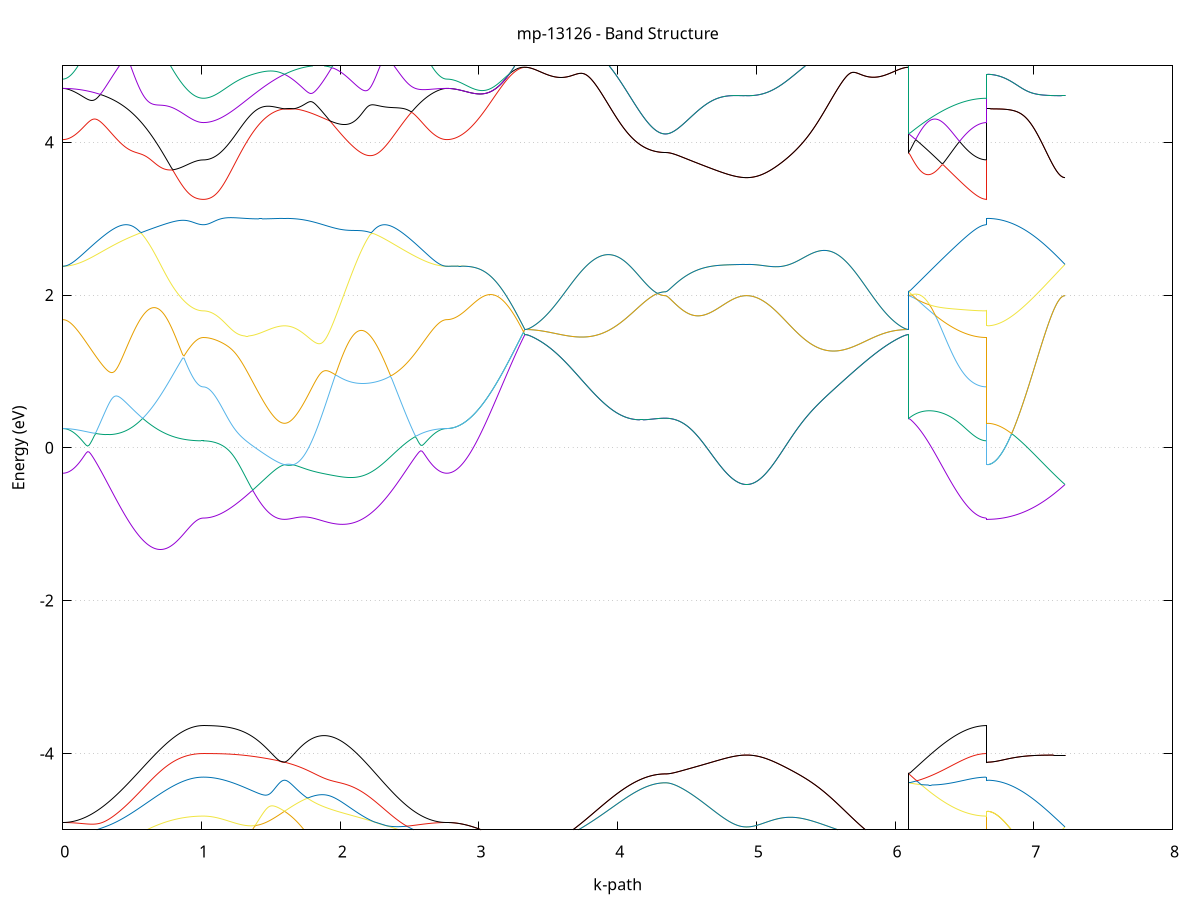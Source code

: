 set title 'mp-13126 - Band Structure'
set xlabel 'k-path'
set ylabel 'Energy (eV)'
set grid y
set yrange [-5:5]
set terminal png size 800,600
set output 'mp-13126_bands_gnuplot.png'
plot '-' using 1:2 with lines notitle, '-' using 1:2 with lines notitle, '-' using 1:2 with lines notitle, '-' using 1:2 with lines notitle, '-' using 1:2 with lines notitle, '-' using 1:2 with lines notitle, '-' using 1:2 with lines notitle, '-' using 1:2 with lines notitle, '-' using 1:2 with lines notitle, '-' using 1:2 with lines notitle, '-' using 1:2 with lines notitle, '-' using 1:2 with lines notitle, '-' using 1:2 with lines notitle, '-' using 1:2 with lines notitle, '-' using 1:2 with lines notitle, '-' using 1:2 with lines notitle, '-' using 1:2 with lines notitle, '-' using 1:2 with lines notitle, '-' using 1:2 with lines notitle, '-' using 1:2 with lines notitle, '-' using 1:2 with lines notitle, '-' using 1:2 with lines notitle, '-' using 1:2 with lines notitle, '-' using 1:2 with lines notitle, '-' using 1:2 with lines notitle, '-' using 1:2 with lines notitle, '-' using 1:2 with lines notitle, '-' using 1:2 with lines notitle, '-' using 1:2 with lines notitle, '-' using 1:2 with lines notitle, '-' using 1:2 with lines notitle, '-' using 1:2 with lines notitle, '-' using 1:2 with lines notitle, '-' using 1:2 with lines notitle, '-' using 1:2 with lines notitle, '-' using 1:2 with lines notitle, '-' using 1:2 with lines notitle, '-' using 1:2 with lines notitle, '-' using 1:2 with lines notitle, '-' using 1:2 with lines notitle, '-' using 1:2 with lines notitle, '-' using 1:2 with lines notitle, '-' using 1:2 with lines notitle, '-' using 1:2 with lines notitle, '-' using 1:2 with lines notitle, '-' using 1:2 with lines notitle, '-' using 1:2 with lines notitle, '-' using 1:2 with lines notitle, '-' using 1:2 with lines notitle, '-' using 1:2 with lines notitle, '-' using 1:2 with lines notitle, '-' using 1:2 with lines notitle, '-' using 1:2 with lines notitle, '-' using 1:2 with lines notitle, '-' using 1:2 with lines notitle, '-' using 1:2 with lines notitle, '-' using 1:2 with lines notitle, '-' using 1:2 with lines notitle, '-' using 1:2 with lines notitle, '-' using 1:2 with lines notitle, '-' using 1:2 with lines notitle, '-' using 1:2 with lines notitle, '-' using 1:2 with lines notitle, '-' using 1:2 with lines notitle
0.000000 -49.581026
0.009935 -49.581026
0.019871 -49.581026
0.029806 -49.580926
0.039741 -49.580826
0.049676 -49.580726
0.059612 -49.580626
0.069547 -49.580526
0.079482 -49.580326
0.089417 -49.580126
0.099353 -49.579926
0.109288 -49.579726
0.119223 -49.579526
0.129158 -49.579226
0.139094 -49.579026
0.149029 -49.578726
0.158964 -49.578326
0.168899 -49.578026
0.178835 -49.577626
0.188770 -49.577326
0.198705 -49.576926
0.208640 -49.576526
0.218576 -49.576026
0.228511 -49.575626
0.238446 -49.575126
0.248381 -49.574626
0.258317 -49.574226
0.268252 -49.573626
0.278187 -49.573126
0.288123 -49.572626
0.298058 -49.572026
0.307993 -49.571426
0.317928 -49.570826
0.327864 -49.570226
0.337799 -49.569626
0.347734 -49.569026
0.357669 -49.568426
0.367605 -49.567726
0.377540 -49.567126
0.387475 -49.566426
0.397410 -49.565726
0.407346 -49.565026
0.417281 -49.564326
0.427216 -49.563626
0.437151 -49.562926
0.447087 -49.562126
0.457022 -49.561426
0.466957 -49.560726
0.476892 -49.559926
0.486828 -49.559226
0.496763 -49.558426
0.506698 -49.557626
0.516633 -49.556926
0.526569 -49.556126
0.536504 -49.555326
0.546439 -49.554626
0.556375 -49.553826
0.566310 -49.553026
0.576245 -49.552226
0.586180 -49.551526
0.596116 -49.550726
0.606051 -49.549926
0.615986 -49.549126
0.625921 -49.548426
0.635857 -49.547626
0.645792 -49.546826
0.655727 -49.546126
0.665662 -49.545326
0.675598 -49.544626
0.685533 -49.543926
0.695468 -49.543126
0.705403 -49.542426
0.715339 -49.541726
0.725274 -49.541026
0.735209 -49.540326
0.745144 -49.539626
0.755080 -49.539026
0.765015 -49.538326
0.774950 -49.537726
0.784886 -49.537026
0.794821 -49.536426
0.804756 -49.535826
0.814691 -49.535326
0.824627 -49.534726
0.834562 -49.534226
0.844497 -49.533726
0.854432 -49.533226
0.864368 -49.532726
0.874303 -49.532226
0.884238 -49.531826
0.894173 -49.531426
0.904109 -49.531026
0.914044 -49.530726
0.923979 -49.530426
0.933914 -49.530126
0.943850 -49.529826
0.953785 -49.529626
0.963720 -49.529426
0.973655 -49.529326
0.983591 -49.529226
0.993526 -49.529126
1.003461 -49.529026
1.013396 -49.529026
1.013396 -49.529026
1.023313 -49.529026
1.033230 -49.529026
1.043147 -49.528926
1.053063 -49.528926
1.062980 -49.528926
1.072897 -49.528826
1.082813 -49.528726
1.092730 -49.528626
1.102647 -49.528526
1.112563 -49.528426
1.122480 -49.528326
1.132397 -49.528226
1.142313 -49.528026
1.152230 -49.527926
1.162147 -49.527726
1.172064 -49.527626
1.181980 -49.527426
1.191897 -49.527226
1.201814 -49.527026
1.211730 -49.526826
1.221647 -49.526626
1.231564 -49.526326
1.241480 -49.526126
1.251397 -49.525926
1.261314 -49.525626
1.271230 -49.525426
1.281147 -49.525126
1.291064 -49.524826
1.300980 -49.524526
1.310897 -49.524226
1.320814 -49.523926
1.330731 -49.523626
1.340647 -49.523326
1.350564 -49.523026
1.360481 -49.522726
1.370397 -49.522426
1.380314 -49.522126
1.390231 -49.521726
1.400147 -49.521426
1.410064 -49.521126
1.419981 -49.520726
1.429897 -49.520426
1.439814 -49.520026
1.449731 -49.519726
1.459648 -49.519326
1.469564 -49.519026
1.479481 -49.518626
1.489398 -49.518326
1.499314 -49.517926
1.509231 -49.517626
1.519148 -49.517226
1.529064 -49.516926
1.538981 -49.516526
1.548898 -49.516226
1.558814 -49.515826
1.568731 -49.515526
1.578648 -49.515226
1.588564 -49.514826
1.598481 -49.514526
1.598481 -49.514526
1.608398 -49.514826
1.618315 -49.515226
1.628231 -49.515526
1.638148 -49.515926
1.648065 -49.516326
1.657981 -49.516726
1.667898 -49.517126
1.677815 -49.517526
1.687731 -49.517926
1.697648 -49.518426
1.707565 -49.518826
1.717481 -49.519326
1.727398 -49.519726
1.737315 -49.520226
1.747232 -49.520726
1.757148 -49.521226
1.767065 -49.521726
1.776982 -49.522326
1.786898 -49.522826
1.796815 -49.523326
1.806732 -49.523926
1.816648 -49.524526
1.826565 -49.525126
1.836482 -49.525626
1.846398 -49.526326
1.856315 -49.526926
1.866232 -49.527526
1.876148 -49.528126
1.886065 -49.528826
1.895982 -49.529426
1.905899 -49.530126
1.915815 -49.530826
1.925732 -49.531426
1.935649 -49.532126
1.945565 -49.532826
1.955482 -49.533526
1.965399 -49.534326
1.975315 -49.535026
1.985232 -49.535726
1.995149 -49.536426
2.005065 -49.537226
2.014982 -49.537926
2.024899 -49.538726
2.034816 -49.539526
2.044732 -49.540226
2.054649 -49.541026
2.064566 -49.541826
2.074482 -49.542626
2.084399 -49.543326
2.094316 -49.544126
2.104232 -49.544926
2.114149 -49.545726
2.124066 -49.546526
2.133982 -49.547326
2.143899 -49.548126
2.153816 -49.548926
2.163733 -49.549726
2.173649 -49.550526
2.183566 -49.551326
2.193483 -49.552126
2.203399 -49.552926
2.213316 -49.553726
2.223233 -49.554526
2.233149 -49.555326
2.243066 -49.556126
2.252983 -49.556826
2.262899 -49.557626
2.272816 -49.558426
2.282733 -49.559226
2.292650 -49.559926
2.302566 -49.560726
2.312483 -49.561426
2.322400 -49.562226
2.332316 -49.562926
2.342233 -49.563626
2.352150 -49.564326
2.362066 -49.565026
2.371983 -49.565726
2.381900 -49.566426
2.391816 -49.567126
2.401733 -49.567726
2.411650 -49.568426
2.421566 -49.569026
2.431483 -49.569726
2.441400 -49.570326
2.451317 -49.570926
2.461233 -49.571526
2.471150 -49.572026
2.481067 -49.572626
2.490983 -49.573126
2.500900 -49.573726
2.510817 -49.574226
2.520733 -49.574726
2.530650 -49.575126
2.540567 -49.575626
2.550483 -49.576126
2.560400 -49.576526
2.570317 -49.576926
2.580234 -49.577326
2.590150 -49.577726
2.600067 -49.578026
2.609984 -49.578326
2.619900 -49.578726
2.629817 -49.579026
2.639734 -49.579226
2.649650 -49.579526
2.659567 -49.579726
2.669484 -49.580026
2.679400 -49.580226
2.689317 -49.580326
2.699234 -49.580526
2.709151 -49.580626
2.719067 -49.580726
2.728984 -49.580826
2.738901 -49.580926
2.748817 -49.581026
2.758734 -49.581026
2.768651 -49.581026
2.768651 -49.581026
2.778521 -49.581026
2.788391 -49.580926
2.798261 -49.580926
2.808131 -49.580826
2.818001 -49.580726
2.827871 -49.580626
2.837741 -49.580426
2.847612 -49.580226
2.857482 -49.580026
2.867352 -49.579826
2.877222 -49.579526
2.887092 -49.579326
2.896962 -49.579026
2.906832 -49.578626
2.916702 -49.578326
2.926572 -49.577926
2.936443 -49.577526
2.946313 -49.577126
2.956183 -49.576726
2.966053 -49.576226
2.975923 -49.575726
2.985793 -49.575326
2.995663 -49.574726
3.005533 -49.574226
3.015403 -49.573626
3.025274 -49.573126
3.035144 -49.572526
3.045014 -49.571926
3.054884 -49.571226
3.064754 -49.570626
3.074624 -49.569926
3.084494 -49.569226
3.094364 -49.568626
3.104234 -49.567826
3.114105 -49.567126
3.123975 -49.566426
3.133845 -49.565626
3.143715 -49.564926
3.153585 -49.564126
3.163455 -49.563326
3.173325 -49.562526
3.183195 -49.561726
3.193065 -49.560926
3.202936 -49.560026
3.212806 -49.559226
3.222676 -49.558326
3.232546 -49.557526
3.242416 -49.556626
3.252286 -49.555726
3.262156 -49.554926
3.272026 -49.554026
3.281896 -49.553126
3.291767 -49.552226
3.301637 -49.551326
3.311507 -49.550426
3.321377 -49.549526
3.331247 -49.548726
3.331247 -49.548726
3.341182 -49.548726
3.351118 -49.548626
3.361053 -49.548626
3.370988 -49.548626
3.380923 -49.548526
3.390859 -49.548426
3.400794 -49.548326
3.410729 -49.548226
3.420664 -49.548126
3.430600 -49.548026
3.440535 -49.547826
3.450470 -49.547726
3.460405 -49.547526
3.470341 -49.547326
3.480276 -49.547126
3.490211 -49.546926
3.500146 -49.546626
3.510082 -49.546426
3.520017 -49.546226
3.529952 -49.545926
3.539887 -49.545626
3.549823 -49.545326
3.559758 -49.545026
3.569693 -49.544726
3.579629 -49.544426
3.589564 -49.544126
3.599499 -49.543726
3.609434 -49.543426
3.619370 -49.543026
3.629305 -49.542726
3.639240 -49.542326
3.649175 -49.541926
3.659111 -49.541526
3.669046 -49.541126
3.678981 -49.540726
3.688916 -49.540326
3.698852 -49.539926
3.708787 -49.539426
3.718722 -49.539026
3.728657 -49.538626
3.738593 -49.538126
3.748528 -49.537726
3.758463 -49.537226
3.768398 -49.536826
3.778334 -49.536326
3.788269 -49.535826
3.798204 -49.535426
3.808139 -49.534926
3.818075 -49.534426
3.828010 -49.534026
3.837945 -49.533526
3.847881 -49.533026
3.857816 -49.532626
3.867751 -49.532126
3.877686 -49.531626
3.887622 -49.531226
3.897557 -49.530726
3.907492 -49.530326
3.917427 -49.529826
3.927363 -49.529326
3.937298 -49.528926
3.947233 -49.528526
3.957168 -49.528026
3.967104 -49.527626
3.977039 -49.527226
3.986974 -49.526726
3.996909 -49.526326
4.006845 -49.525926
4.016780 -49.525526
4.026715 -49.525126
4.036650 -49.524726
4.046586 -49.524326
4.056521 -49.524026
4.066456 -49.523626
4.076391 -49.523326
4.086327 -49.522926
4.096262 -49.522626
4.106197 -49.522326
4.116133 -49.522026
4.126068 -49.521726
4.136003 -49.521426
4.145938 -49.521126
4.155874 -49.520826
4.165809 -49.520626
4.175744 -49.520326
4.185679 -49.520126
4.195615 -49.519926
4.205550 -49.519726
4.215485 -49.519526
4.225420 -49.519326
4.235356 -49.519226
4.245291 -49.519026
4.255226 -49.518926
4.265161 -49.518826
4.275097 -49.518626
4.285032 -49.518626
4.294967 -49.518526
4.304902 -49.518426
4.314838 -49.518426
4.324773 -49.518326
4.334708 -49.518326
4.344643 -49.518326
4.344643 -49.518326
4.354560 -49.518326
4.364477 -49.518326
4.374394 -49.518326
4.384310 -49.518326
4.394227 -49.518226
4.404144 -49.518226
4.414060 -49.518226
4.423977 -49.518126
4.433894 -49.518126
4.443810 -49.518126
4.453727 -49.518026
4.463644 -49.518026
4.473560 -49.517926
4.483477 -49.517826
4.493394 -49.517826
4.503311 -49.517726
4.513227 -49.517626
4.523144 -49.517626
4.533061 -49.517526
4.542977 -49.517426
4.552894 -49.517326
4.562811 -49.517226
4.572727 -49.517126
4.582644 -49.517126
4.592561 -49.517026
4.602477 -49.516926
4.612394 -49.516826
4.622311 -49.516726
4.632227 -49.516626
4.642144 -49.516526
4.652061 -49.516426
4.661978 -49.516326
4.671894 -49.516226
4.681811 -49.516126
4.691728 -49.516026
4.701644 -49.515926
4.711561 -49.515826
4.721478 -49.515726
4.731394 -49.515626
4.741311 -49.515526
4.751228 -49.515426
4.761144 -49.515326
4.771061 -49.515226
4.780978 -49.515226
4.790895 -49.515126
4.800811 -49.515026
4.810728 -49.514926
4.820645 -49.514926
4.830561 -49.514826
4.840478 -49.514726
4.850395 -49.514726
4.860311 -49.514626
4.870228 -49.514626
4.880145 -49.514626
4.890061 -49.514526
4.899978 -49.514526
4.909895 -49.514526
4.919812 -49.514526
4.929728 -49.514526
4.929728 -49.514526
4.939645 -49.514526
4.949562 -49.514526
4.959478 -49.514526
4.969395 -49.514526
4.979312 -49.514626
4.989228 -49.514626
4.999145 -49.514726
5.009062 -49.514726
5.018978 -49.514826
5.028895 -49.514926
5.038812 -49.515026
5.048728 -49.515126
5.058645 -49.515226
5.068562 -49.515326
5.078479 -49.515426
5.088395 -49.515526
5.098312 -49.515726
5.108229 -49.515826
5.118145 -49.516026
5.128062 -49.516226
5.137979 -49.516326
5.147895 -49.516526
5.157812 -49.516726
5.167729 -49.517026
5.177645 -49.517226
5.187562 -49.517426
5.197479 -49.517626
5.207395 -49.517926
5.217312 -49.518226
5.227229 -49.518426
5.237146 -49.518726
5.247062 -49.519026
5.256979 -49.519326
5.266896 -49.519626
5.276812 -49.519926
5.286729 -49.520226
5.296646 -49.520626
5.306562 -49.520926
5.316479 -49.521326
5.326396 -49.521626
5.336312 -49.522026
5.346229 -49.522426
5.356146 -49.522826
5.366063 -49.523226
5.375979 -49.523626
5.385896 -49.524026
5.395813 -49.524426
5.405729 -49.524826
5.415646 -49.525226
5.425563 -49.525626
5.435479 -49.526126
5.445396 -49.526526
5.455313 -49.527026
5.465229 -49.527426
5.475146 -49.527926
5.485063 -49.528326
5.494980 -49.528826
5.504896 -49.529226
5.514813 -49.529726
5.524730 -49.530226
5.534646 -49.530626
5.544563 -49.531126
5.554480 -49.531626
5.564396 -49.532126
5.574313 -49.532526
5.584230 -49.533026
5.594146 -49.533526
5.604063 -49.534026
5.613980 -49.534426
5.623897 -49.534926
5.633813 -49.535426
5.643730 -49.535826
5.653647 -49.536326
5.663563 -49.536826
5.673480 -49.537226
5.683397 -49.537726
5.693313 -49.538126
5.703230 -49.538626
5.713147 -49.539026
5.723063 -49.539426
5.732980 -49.539926
5.742897 -49.540326
5.752813 -49.540726
5.762730 -49.541126
5.772647 -49.541526
5.782564 -49.541926
5.792480 -49.542326
5.802397 -49.542726
5.812314 -49.543026
5.822230 -49.543426
5.832147 -49.543726
5.842064 -49.544126
5.851980 -49.544426
5.861897 -49.544726
5.871814 -49.545026
5.881730 -49.545326
5.891647 -49.545626
5.901564 -49.545926
5.911481 -49.546226
5.921397 -49.546426
5.931314 -49.546726
5.941231 -49.546926
5.951147 -49.547126
5.961064 -49.547326
5.970981 -49.547526
5.980897 -49.547726
5.990814 -49.547826
6.000731 -49.548026
6.010647 -49.548126
6.020564 -49.548226
6.030481 -49.548326
6.040398 -49.548426
6.050314 -49.548526
6.060231 -49.548626
6.070148 -49.548626
6.080064 -49.548626
6.089981 -49.548726
6.099898 -49.548726
6.099898 -49.518326
6.109768 -49.518626
6.119638 -49.518926
6.129508 -49.519226
6.139378 -49.519526
6.149248 -49.519726
6.159118 -49.520026
6.168988 -49.520326
6.178859 -49.520626
6.188729 -49.520926
6.198599 -49.521226
6.208469 -49.521526
6.218339 -49.521826
6.228209 -49.522026
6.238079 -49.522326
6.247949 -49.522626
6.257819 -49.522826
6.267690 -49.523126
6.277560 -49.523426
6.287430 -49.523626
6.297300 -49.523926
6.307170 -49.524126
6.317040 -49.524426
6.326910 -49.524626
6.336780 -49.524926
6.346650 -49.525126
6.356521 -49.525326
6.366391 -49.525526
6.376261 -49.525726
6.386131 -49.526026
6.396001 -49.526226
6.405871 -49.526426
6.415741 -49.526526
6.425611 -49.526726
6.435481 -49.526926
6.445352 -49.527126
6.455222 -49.527326
6.465092 -49.527426
6.474962 -49.527626
6.484832 -49.527726
6.494702 -49.527826
6.504572 -49.528026
6.514442 -49.528126
6.524312 -49.528226
6.534183 -49.528326
6.544053 -49.528426
6.553923 -49.528526
6.563793 -49.528626
6.573663 -49.528726
6.583533 -49.528726
6.593403 -49.528826
6.603273 -49.528926
6.613143 -49.528926
6.623014 -49.528926
6.632884 -49.529026
6.642754 -49.529026
6.652624 -49.529026
6.662494 -49.529026
6.662494 -49.514526
6.672364 -49.514526
6.682234 -49.514526
6.692104 -49.514526
6.701974 -49.514526
6.711845 -49.514526
6.721715 -49.514526
6.731585 -49.514526
6.741455 -49.514526
6.751325 -49.514526
6.761195 -49.514526
6.771065 -49.514526
6.780935 -49.514526
6.790805 -49.514526
6.800676 -49.514526
6.810546 -49.514526
6.820416 -49.514526
6.830286 -49.514526
6.840156 -49.514526
6.850026 -49.514526
6.859896 -49.514526
6.869766 -49.514526
6.879636 -49.514526
6.889507 -49.514526
6.899377 -49.514526
6.909247 -49.514526
6.919117 -49.514526
6.928987 -49.514526
6.938857 -49.514526
6.948727 -49.514526
6.958597 -49.514526
6.968467 -49.514526
6.978338 -49.514526
6.988208 -49.514526
6.998078 -49.514526
7.007948 -49.514526
7.017818 -49.514526
7.027688 -49.514526
7.037558 -49.514526
7.047428 -49.514526
7.057298 -49.514526
7.067169 -49.514526
7.077039 -49.514526
7.086909 -49.514526
7.096779 -49.514526
7.106649 -49.514526
7.116519 -49.514526
7.126389 -49.514526
7.136259 -49.514526
7.146129 -49.514526
7.156000 -49.514526
7.165870 -49.514526
7.175740 -49.514526
7.185610 -49.514526
7.195480 -49.514526
7.205350 -49.514526
7.215220 -49.514526
7.225090 -49.514526
e
0.000000 -49.516126
0.009935 -49.516126
0.019871 -49.516126
0.029806 -49.516026
0.039741 -49.516026
0.049676 -49.516026
0.059612 -49.515926
0.069547 -49.515926
0.079482 -49.515826
0.089417 -49.515826
0.099353 -49.515726
0.109288 -49.515626
0.119223 -49.515526
0.129158 -49.515526
0.139094 -49.515426
0.149029 -49.515326
0.158964 -49.515126
0.168899 -49.515026
0.178835 -49.514926
0.188770 -49.514826
0.198705 -49.514726
0.208640 -49.514526
0.218576 -49.514426
0.228511 -49.514226
0.238446 -49.514126
0.248381 -49.513926
0.258317 -49.513826
0.268252 -49.513626
0.278187 -49.513426
0.288123 -49.513326
0.298058 -49.513126
0.307993 -49.512926
0.317928 -49.512726
0.327864 -49.512526
0.337799 -49.512426
0.347734 -49.512226
0.357669 -49.512026
0.367605 -49.511826
0.377540 -49.511626
0.387475 -49.511426
0.397410 -49.511226
0.407346 -49.511026
0.417281 -49.510926
0.427216 -49.510726
0.437151 -49.510526
0.447087 -49.510326
0.457022 -49.510126
0.466957 -49.509926
0.476892 -49.509826
0.486828 -49.509626
0.496763 -49.509426
0.506698 -49.509226
0.516633 -49.509126
0.526569 -49.508926
0.536504 -49.508826
0.546439 -49.508626
0.556375 -49.508526
0.566310 -49.508326
0.576245 -49.508226
0.586180 -49.508126
0.596116 -49.507926
0.606051 -49.507826
0.615986 -49.507726
0.625921 -49.507626
0.635857 -49.507526
0.645792 -49.507426
0.655727 -49.507326
0.665662 -49.507226
0.675598 -49.507226
0.685533 -49.507126
0.695468 -49.507026
0.705403 -49.507026
0.715339 -49.506926
0.725274 -49.506926
0.735209 -49.506926
0.745144 -49.506926
0.755080 -49.506826
0.765015 -49.506826
0.774950 -49.506826
0.784886 -49.506826
0.794821 -49.506826
0.804756 -49.506926
0.814691 -49.506926
0.824627 -49.506926
0.834562 -49.506926
0.844497 -49.507026
0.854432 -49.507026
0.864368 -49.507126
0.874303 -49.507126
0.884238 -49.507226
0.894173 -49.507226
0.904109 -49.507226
0.914044 -49.507326
0.923979 -49.507326
0.933914 -49.507426
0.943850 -49.507426
0.953785 -49.507526
0.963720 -49.507526
0.973655 -49.507526
0.983591 -49.507526
0.993526 -49.507626
1.003461 -49.507626
1.013396 -49.507626
1.013396 -49.507626
1.023313 -49.507626
1.033230 -49.507626
1.043147 -49.507626
1.053063 -49.507626
1.062980 -49.507626
1.072897 -49.507626
1.082813 -49.507626
1.092730 -49.507626
1.102647 -49.507726
1.112563 -49.507726
1.122480 -49.507726
1.132397 -49.507726
1.142313 -49.507726
1.152230 -49.507826
1.162147 -49.507826
1.172064 -49.507826
1.181980 -49.507926
1.191897 -49.507926
1.201814 -49.508026
1.211730 -49.508026
1.221647 -49.508126
1.231564 -49.508126
1.241480 -49.508226
1.251397 -49.508226
1.261314 -49.508326
1.271230 -49.508426
1.281147 -49.508526
1.291064 -49.508526
1.300980 -49.508626
1.310897 -49.508726
1.320814 -49.508826
1.330731 -49.508926
1.340647 -49.509026
1.350564 -49.509126
1.360481 -49.509326
1.370397 -49.509426
1.380314 -49.509526
1.390231 -49.509726
1.400147 -49.509826
1.410064 -49.510026
1.419981 -49.510126
1.429897 -49.510326
1.439814 -49.510526
1.449731 -49.510626
1.459648 -49.510826
1.469564 -49.511026
1.479481 -49.511226
1.489398 -49.511526
1.499314 -49.511726
1.509231 -49.511926
1.519148 -49.512226
1.529064 -49.512426
1.538981 -49.512726
1.548898 -49.513026
1.558814 -49.513326
1.568731 -49.513526
1.578648 -49.513926
1.588564 -49.514226
1.598481 -49.514526
1.598481 -49.514526
1.608398 -49.514226
1.618315 -49.513826
1.628231 -49.513526
1.638148 -49.513226
1.648065 -49.512926
1.657981 -49.512626
1.667898 -49.512326
1.677815 -49.512026
1.687731 -49.511726
1.697648 -49.511426
1.707565 -49.511126
1.717481 -49.510926
1.727398 -49.510626
1.737315 -49.510426
1.747232 -49.510126
1.757148 -49.509926
1.767065 -49.509626
1.776982 -49.509426
1.786898 -49.509226
1.796815 -49.509026
1.806732 -49.508826
1.816648 -49.508626
1.826565 -49.508426
1.836482 -49.508326
1.846398 -49.508126
1.856315 -49.507926
1.866232 -49.507826
1.876148 -49.507726
1.886065 -49.507526
1.895982 -49.507426
1.905899 -49.507326
1.915815 -49.507226
1.925732 -49.507126
1.935649 -49.507126
1.945565 -49.507026
1.955482 -49.506926
1.965399 -49.506926
1.975315 -49.506926
1.985232 -49.506826
1.995149 -49.506826
2.005065 -49.506826
2.014982 -49.506826
2.024899 -49.506826
2.034816 -49.506826
2.044732 -49.506826
2.054649 -49.506926
2.064566 -49.506926
2.074482 -49.507026
2.084399 -49.507026
2.094316 -49.507126
2.104232 -49.507226
2.114149 -49.507226
2.124066 -49.507326
2.133982 -49.507426
2.143899 -49.507526
2.153816 -49.507626
2.163733 -49.507826
2.173649 -49.507926
2.183566 -49.508026
2.193483 -49.508126
2.203399 -49.508326
2.213316 -49.508426
2.223233 -49.508626
2.233149 -49.508726
2.243066 -49.508926
2.252983 -49.509126
2.262899 -49.509226
2.272816 -49.509426
2.282733 -49.509626
2.292650 -49.509826
2.302566 -49.509926
2.312483 -49.510126
2.322400 -49.510326
2.332316 -49.510526
2.342233 -49.510726
2.352150 -49.510926
2.362066 -49.511126
2.371983 -49.511226
2.381900 -49.511426
2.391816 -49.511626
2.401733 -49.511826
2.411650 -49.512026
2.421566 -49.512226
2.431483 -49.512426
2.441400 -49.512626
2.451317 -49.512726
2.461233 -49.512926
2.471150 -49.513126
2.481067 -49.513326
2.490983 -49.513426
2.500900 -49.513626
2.510817 -49.513826
2.520733 -49.513926
2.530650 -49.514126
2.540567 -49.514226
2.550483 -49.514426
2.560400 -49.514526
2.570317 -49.514726
2.580234 -49.514826
2.590150 -49.514926
2.600067 -49.515026
2.609984 -49.515226
2.619900 -49.515326
2.629817 -49.515426
2.639734 -49.515526
2.649650 -49.515626
2.659567 -49.515626
2.669484 -49.515726
2.679400 -49.515826
2.689317 -49.515826
2.699234 -49.515926
2.709151 -49.515926
2.719067 -49.516026
2.728984 -49.516026
2.738901 -49.516026
2.748817 -49.516126
2.758734 -49.516126
2.768651 -49.516126
2.768651 -49.516126
2.778521 -49.516126
2.788391 -49.516126
2.798261 -49.516226
2.808131 -49.516326
2.818001 -49.516426
2.827871 -49.516526
2.837741 -49.516726
2.847612 -49.516926
2.857482 -49.517126
2.867352 -49.517326
2.877222 -49.517626
2.887092 -49.517826
2.896962 -49.518126
2.906832 -49.518526
2.916702 -49.518826
2.926572 -49.519226
2.936443 -49.519626
2.946313 -49.520026
2.956183 -49.520526
2.966053 -49.520926
2.975923 -49.521426
2.985793 -49.521926
2.995663 -49.522426
3.005533 -49.523026
3.015403 -49.523526
3.025274 -49.524126
3.035144 -49.524726
3.045014 -49.525326
3.054884 -49.526026
3.064754 -49.526626
3.074624 -49.527326
3.084494 -49.528026
3.094364 -49.528726
3.104234 -49.529426
3.114105 -49.530126
3.123975 -49.530926
3.133845 -49.531626
3.143715 -49.532426
3.153585 -49.533226
3.163455 -49.534026
3.173325 -49.534826
3.183195 -49.535626
3.193065 -49.536426
3.202936 -49.537326
3.212806 -49.538126
3.222676 -49.539026
3.232546 -49.539826
3.242416 -49.540726
3.252286 -49.541526
3.262156 -49.542426
3.272026 -49.543326
3.281896 -49.544226
3.291767 -49.545126
3.301637 -49.546026
3.311507 -49.546926
3.321377 -49.547826
3.331247 -49.548626
3.331247 -49.548626
3.341182 -49.548626
3.351118 -49.548626
3.361053 -49.548626
3.370988 -49.548526
3.380923 -49.548526
3.390859 -49.548426
3.400794 -49.548326
3.410729 -49.548226
3.420664 -49.548126
3.430600 -49.547926
3.440535 -49.547826
3.450470 -49.547626
3.460405 -49.547426
3.470341 -49.547326
3.480276 -49.547126
3.490211 -49.546826
3.500146 -49.546626
3.510082 -49.546426
3.520017 -49.546126
3.529952 -49.545926
3.539887 -49.545626
3.549823 -49.545326
3.559758 -49.545026
3.569693 -49.544726
3.579629 -49.544426
3.589564 -49.544026
3.599499 -49.543726
3.609434 -49.543326
3.619370 -49.543026
3.629305 -49.542626
3.639240 -49.542226
3.649175 -49.541926
3.659111 -49.541526
3.669046 -49.541126
3.678981 -49.540726
3.688916 -49.540226
3.698852 -49.539826
3.708787 -49.539426
3.718722 -49.539026
3.728657 -49.538526
3.738593 -49.538126
3.748528 -49.537626
3.758463 -49.537226
3.768398 -49.536726
3.778334 -49.536326
3.788269 -49.535826
3.798204 -49.535326
3.808139 -49.534926
3.818075 -49.534426
3.828010 -49.533926
3.837945 -49.533526
3.847881 -49.533026
3.857816 -49.532526
3.867751 -49.532126
3.877686 -49.531626
3.887622 -49.531126
3.897557 -49.530726
3.907492 -49.530226
3.917427 -49.529826
3.927363 -49.529326
3.937298 -49.528926
3.947233 -49.528426
3.957168 -49.528026
3.967104 -49.527526
3.977039 -49.527126
3.986974 -49.526726
3.996909 -49.526326
4.006845 -49.525926
4.016780 -49.525526
4.026715 -49.525126
4.036650 -49.524726
4.046586 -49.524326
4.056521 -49.523926
4.066456 -49.523626
4.076391 -49.523226
4.086327 -49.522926
4.096262 -49.522626
4.106197 -49.522226
4.116133 -49.521926
4.126068 -49.521626
4.136003 -49.521326
4.145938 -49.521126
4.155874 -49.520826
4.165809 -49.520526
4.175744 -49.520326
4.185679 -49.520126
4.195615 -49.519926
4.205550 -49.519726
4.215485 -49.519526
4.225420 -49.519326
4.235356 -49.519126
4.245291 -49.519026
4.255226 -49.518826
4.265161 -49.518726
4.275097 -49.518626
4.285032 -49.518526
4.294967 -49.518426
4.304902 -49.518426
4.314838 -49.518326
4.324773 -49.518326
4.334708 -49.518326
4.344643 -49.518326
4.344643 -49.518326
4.354560 -49.518326
4.364477 -49.518226
4.374394 -49.518226
4.384310 -49.518226
4.394227 -49.518226
4.404144 -49.518226
4.414060 -49.518126
4.423977 -49.518126
4.433894 -49.518126
4.443810 -49.518026
4.453727 -49.518026
4.463644 -49.517926
4.473560 -49.517926
4.483477 -49.517826
4.493394 -49.517726
4.503311 -49.517726
4.513227 -49.517626
4.523144 -49.517526
4.533061 -49.517426
4.542977 -49.517426
4.552894 -49.517326
4.562811 -49.517226
4.572727 -49.517126
4.582644 -49.517026
4.592561 -49.516926
4.602477 -49.516826
4.612394 -49.516726
4.622311 -49.516626
4.632227 -49.516526
4.642144 -49.516426
4.652061 -49.516326
4.661978 -49.516226
4.671894 -49.516126
4.681811 -49.516026
4.691728 -49.515926
4.701644 -49.515826
4.711561 -49.515726
4.721478 -49.515626
4.731394 -49.515626
4.741311 -49.515526
4.751228 -49.515426
4.761144 -49.515326
4.771061 -49.515226
4.780978 -49.515126
4.790895 -49.515026
4.800811 -49.515026
4.810728 -49.514926
4.820645 -49.514826
4.830561 -49.514826
4.840478 -49.514726
4.850395 -49.514726
4.860311 -49.514626
4.870228 -49.514626
4.880145 -49.514526
4.890061 -49.514526
4.899978 -49.514526
4.909895 -49.514526
4.919812 -49.514426
4.929728 -49.514426
4.929728 -49.514426
4.939645 -49.514426
4.949562 -49.514526
4.959478 -49.514526
4.969395 -49.514526
4.979312 -49.514526
4.989228 -49.514626
4.999145 -49.514626
5.009062 -49.514726
5.018978 -49.514826
5.028895 -49.514826
5.038812 -49.514926
5.048728 -49.515026
5.058645 -49.515126
5.068562 -49.515226
5.078479 -49.515426
5.088395 -49.515526
5.098312 -49.515626
5.108229 -49.515826
5.118145 -49.516026
5.128062 -49.516126
5.137979 -49.516326
5.147895 -49.516526
5.157812 -49.516726
5.167729 -49.516926
5.177645 -49.517126
5.187562 -49.517426
5.197479 -49.517626
5.207395 -49.517926
5.217312 -49.518126
5.227229 -49.518426
5.237146 -49.518726
5.247062 -49.519026
5.256979 -49.519326
5.266896 -49.519626
5.276812 -49.519926
5.286729 -49.520226
5.296646 -49.520526
5.306562 -49.520926
5.316479 -49.521226
5.326396 -49.521626
5.336312 -49.522026
5.346229 -49.522326
5.356146 -49.522726
5.366063 -49.523126
5.375979 -49.523526
5.385896 -49.523926
5.395813 -49.524326
5.405729 -49.524826
5.415646 -49.525226
5.425563 -49.525626
5.435479 -49.526026
5.445396 -49.526526
5.455313 -49.526926
5.465229 -49.527426
5.475146 -49.527826
5.485063 -49.528326
5.494980 -49.528726
5.504896 -49.529226
5.514813 -49.529726
5.524730 -49.530126
5.534646 -49.530626
5.544563 -49.531126
5.554480 -49.531626
5.564396 -49.532026
5.574313 -49.532526
5.584230 -49.533026
5.594146 -49.533526
5.604063 -49.533926
5.613980 -49.534426
5.623897 -49.534926
5.633813 -49.535326
5.643730 -49.535826
5.653647 -49.536326
5.663563 -49.536726
5.673480 -49.537226
5.683397 -49.537626
5.693313 -49.538126
5.703230 -49.538526
5.713147 -49.539026
5.723063 -49.539426
5.732980 -49.539826
5.742897 -49.540326
5.752813 -49.540726
5.762730 -49.541126
5.772647 -49.541526
5.782564 -49.541926
5.792480 -49.542326
5.802397 -49.542626
5.812314 -49.543026
5.822230 -49.543426
5.832147 -49.543726
5.842064 -49.544126
5.851980 -49.544426
5.861897 -49.544726
5.871814 -49.545026
5.881730 -49.545326
5.891647 -49.545626
5.901564 -49.545926
5.911481 -49.546126
5.921397 -49.546426
5.931314 -49.546626
5.941231 -49.546826
5.951147 -49.547126
5.961064 -49.547326
5.970981 -49.547426
5.980897 -49.547626
5.990814 -49.547826
6.000731 -49.547926
6.010647 -49.548126
6.020564 -49.548226
6.030481 -49.548326
6.040398 -49.548426
6.050314 -49.548526
6.060231 -49.548526
6.070148 -49.548626
6.080064 -49.548626
6.089981 -49.548626
6.099898 -49.548626
6.099898 -49.518326
6.109768 -49.518026
6.119638 -49.517726
6.129508 -49.517426
6.139378 -49.517126
6.149248 -49.516826
6.159118 -49.516526
6.168988 -49.516226
6.178859 -49.515926
6.188729 -49.515626
6.198599 -49.515426
6.208469 -49.515126
6.218339 -49.514826
6.228209 -49.514526
6.238079 -49.514226
6.247949 -49.514026
6.257819 -49.513726
6.267690 -49.513426
6.277560 -49.513226
6.287430 -49.512926
6.297300 -49.512726
6.307170 -49.512426
6.317040 -49.512226
6.326910 -49.511926
6.336780 -49.511726
6.346650 -49.511526
6.356521 -49.511226
6.366391 -49.511026
6.376261 -49.510826
6.386131 -49.510626
6.396001 -49.510426
6.405871 -49.510226
6.415741 -49.510026
6.425611 -49.509826
6.435481 -49.509626
6.445352 -49.509526
6.455222 -49.509326
6.465092 -49.509226
6.474962 -49.509026
6.484832 -49.508926
6.494702 -49.508726
6.504572 -49.508626
6.514442 -49.508526
6.524312 -49.508426
6.534183 -49.508226
6.544053 -49.508226
6.553923 -49.508126
6.563793 -49.508026
6.573663 -49.507926
6.583533 -49.507826
6.593403 -49.507826
6.603273 -49.507726
6.613143 -49.507726
6.623014 -49.507626
6.632884 -49.507626
6.642754 -49.507626
6.652624 -49.507626
6.662494 -49.507626
6.662494 -49.514526
6.672364 -49.514526
6.682234 -49.514526
6.692104 -49.514526
6.701974 -49.514526
6.711845 -49.514526
6.721715 -49.514526
6.731585 -49.514526
6.741455 -49.514526
6.751325 -49.514526
6.761195 -49.514526
6.771065 -49.514526
6.780935 -49.514526
6.790805 -49.514526
6.800676 -49.514526
6.810546 -49.514526
6.820416 -49.514526
6.830286 -49.514526
6.840156 -49.514526
6.850026 -49.514526
6.859896 -49.514526
6.869766 -49.514526
6.879636 -49.514526
6.889507 -49.514526
6.899377 -49.514526
6.909247 -49.514526
6.919117 -49.514526
6.928987 -49.514526
6.938857 -49.514526
6.948727 -49.514526
6.958597 -49.514526
6.968467 -49.514526
6.978338 -49.514526
6.988208 -49.514526
6.998078 -49.514526
7.007948 -49.514526
7.017818 -49.514526
7.027688 -49.514526
7.037558 -49.514526
7.047428 -49.514426
7.057298 -49.514426
7.067169 -49.514426
7.077039 -49.514426
7.086909 -49.514426
7.096779 -49.514426
7.106649 -49.514426
7.116519 -49.514426
7.126389 -49.514426
7.136259 -49.514426
7.146129 -49.514426
7.156000 -49.514426
7.165870 -49.514426
7.175740 -49.514426
7.185610 -49.514426
7.195480 -49.514426
7.205350 -49.514426
7.215220 -49.514426
7.225090 -49.514426
e
0.000000 -28.194626
0.009935 -28.194626
0.019871 -28.194526
0.029806 -28.194326
0.039741 -28.194026
0.049676 -28.193626
0.059612 -28.193226
0.069547 -28.192726
0.079482 -28.192126
0.089417 -28.191526
0.099353 -28.190826
0.109288 -28.190026
0.119223 -28.189126
0.129158 -28.188126
0.139094 -28.187126
0.149029 -28.186026
0.158964 -28.184826
0.168899 -28.183626
0.178835 -28.182326
0.188770 -28.180926
0.198705 -28.179526
0.208640 -28.177926
0.218576 -28.176426
0.228511 -28.174726
0.238446 -28.173026
0.248381 -28.171326
0.258317 -28.169426
0.268252 -28.167626
0.278187 -28.165626
0.288123 -28.163626
0.298058 -28.161626
0.307993 -28.159526
0.317928 -28.157326
0.327864 -28.155126
0.337799 -28.152926
0.347734 -28.150626
0.357669 -28.148326
0.367605 -28.145926
0.377540 -28.143526
0.387475 -28.141126
0.397410 -28.138626
0.407346 -28.136126
0.417281 -28.133626
0.427216 -28.131126
0.437151 -28.128626
0.447087 -28.126026
0.457022 -28.123426
0.466957 -28.120926
0.476892 -28.118326
0.486828 -28.115826
0.496763 -28.113226
0.506698 -28.110726
0.516633 -28.108226
0.526569 -28.105726
0.536504 -28.103326
0.546439 -28.100926
0.556375 -28.098626
0.566310 -28.096426
0.576245 -28.094226
0.586180 -28.092126
0.596116 -28.090026
0.606051 -28.088126
0.615986 -28.086326
0.625921 -28.084626
0.635857 -28.083126
0.645792 -28.081626
0.655727 -28.080426
0.665662 -28.079226
0.675598 -28.078326
0.685533 -28.077526
0.695468 -28.076926
0.705403 -28.076526
0.715339 -28.076226
0.725274 -28.076126
0.735209 -28.076226
0.745144 -28.076426
0.755080 -28.076826
0.765015 -28.077426
0.774950 -28.078126
0.784886 -28.078926
0.794821 -28.079826
0.804756 -28.080726
0.814691 -28.081826
0.824627 -28.082926
0.834562 -28.084126
0.844497 -28.085226
0.854432 -28.086426
0.864368 -28.087626
0.874303 -28.088726
0.884238 -28.089926
0.894173 -28.091026
0.904109 -28.092026
0.914044 -28.093026
0.923979 -28.093926
0.933914 -28.094726
0.943850 -28.095526
0.953785 -28.096126
0.963720 -28.096726
0.973655 -28.097226
0.983591 -28.097526
0.993526 -28.097826
1.003461 -28.098026
1.013396 -28.098026
1.013396 -28.098026
1.023313 -28.098026
1.033230 -28.097826
1.043147 -28.097626
1.053063 -28.097326
1.062980 -28.096926
1.072897 -28.096426
1.082813 -28.095826
1.092730 -28.095226
1.102647 -28.094426
1.112563 -28.093626
1.122480 -28.092726
1.132397 -28.091726
1.142313 -28.090626
1.152230 -28.089426
1.162147 -28.088226
1.172064 -28.086926
1.181980 -28.085426
1.191897 -28.083926
1.201814 -28.082426
1.211730 -28.080726
1.221647 -28.079026
1.231564 -28.077226
1.241480 -28.075326
1.251397 -28.073426
1.261314 -28.071426
1.271230 -28.069326
1.281147 -28.067126
1.291064 -28.064926
1.300980 -28.062626
1.310897 -28.060326
1.320814 -28.057926
1.330731 -28.055426
1.340647 -28.052926
1.350564 -28.050426
1.360481 -28.047826
1.370397 -28.045126
1.380314 -28.042426
1.390231 -28.039726
1.400147 -28.036926
1.410064 -28.034126
1.419981 -28.031326
1.429897 -28.028426
1.439814 -28.025626
1.449731 -28.022726
1.459648 -28.019826
1.469564 -28.017026
1.479481 -28.014126
1.489398 -28.011326
1.499314 -28.008626
1.509231 -28.005826
1.519148 -28.003226
1.529064 -28.000626
1.538981 -27.998126
1.548898 -27.995726
1.558814 -27.993426
1.568731 -27.991226
1.578648 -27.989226
1.588564 -27.987426
1.598481 -27.985826
1.598481 -27.985826
1.608398 -27.987426
1.618315 -27.989026
1.628231 -27.990726
1.638148 -27.992426
1.648065 -27.994126
1.657981 -27.995926
1.667898 -27.997726
1.677815 -27.999526
1.687731 -28.001426
1.697648 -28.003226
1.707565 -28.005026
1.717481 -28.006826
1.727398 -28.008626
1.737315 -28.010426
1.747232 -28.012226
1.757148 -28.013926
1.767065 -28.015626
1.776982 -28.017326
1.786898 -28.018926
1.796815 -28.020526
1.806732 -28.022126
1.816648 -28.023726
1.826565 -28.025226
1.836482 -28.026726
1.846398 -28.028126
1.856315 -28.029526
1.866232 -28.030926
1.876148 -28.032326
1.886065 -28.033726
1.895982 -28.035026
1.905899 -28.036426
1.915815 -28.037726
1.925732 -28.039026
1.935649 -28.040426
1.945565 -28.041826
1.955482 -28.043126
1.965399 -28.044526
1.975315 -28.046026
1.985232 -28.047526
1.995149 -28.049026
2.005065 -28.050526
2.014982 -28.052226
2.024899 -28.053826
2.034816 -28.055526
2.044732 -28.057326
2.054649 -28.059226
2.064566 -28.061126
2.074482 -28.063126
2.084399 -28.065126
2.094316 -28.067226
2.104232 -28.069326
2.114149 -28.071626
2.124066 -28.073826
2.133982 -28.076226
2.143899 -28.078526
2.153816 -28.081026
2.163733 -28.083426
2.173649 -28.085926
2.183566 -28.088526
2.193483 -28.091026
2.203399 -28.093726
2.213316 -28.096326
2.223233 -28.098926
2.233149 -28.101626
2.243066 -28.104326
2.252983 -28.106926
2.262899 -28.109626
2.272816 -28.112326
2.282733 -28.115026
2.292650 -28.117726
2.302566 -28.120426
2.312483 -28.123026
2.322400 -28.125726
2.332316 -28.128326
2.342233 -28.130926
2.352150 -28.133526
2.362066 -28.136026
2.371983 -28.138626
2.381900 -28.141026
2.391816 -28.143526
2.401733 -28.145926
2.411650 -28.148326
2.421566 -28.150626
2.431483 -28.152926
2.441400 -28.155226
2.451317 -28.157426
2.461233 -28.159526
2.471150 -28.161726
2.481067 -28.163726
2.490983 -28.165726
2.500900 -28.167626
2.510817 -28.169526
2.520733 -28.171326
2.530650 -28.173126
2.540567 -28.174826
2.550483 -28.176426
2.560400 -28.178026
2.570317 -28.179526
2.580234 -28.181026
2.590150 -28.182326
2.600067 -28.183626
2.609984 -28.184926
2.619900 -28.186026
2.629817 -28.187126
2.639734 -28.188226
2.649650 -28.189126
2.659567 -28.190026
2.669484 -28.190826
2.679400 -28.191526
2.689317 -28.192226
2.699234 -28.192726
2.709151 -28.193226
2.719067 -28.193626
2.728984 -28.194026
2.738901 -28.194326
2.748817 -28.194526
2.758734 -28.194626
2.768651 -28.194626
2.768651 -28.194626
2.778521 -28.194526
2.788391 -28.194226
2.798261 -28.193626
2.808131 -28.192826
2.818001 -28.191826
2.827871 -28.190626
2.837741 -28.189226
2.847612 -28.187526
2.857482 -28.185726
2.867352 -28.183626
2.877222 -28.181326
2.887092 -28.178726
2.896962 -28.176026
2.906832 -28.173126
2.916702 -28.169926
2.926572 -28.166526
2.936443 -28.163026
2.946313 -28.159226
2.956183 -28.155226
2.966053 -28.151126
2.975923 -28.146726
2.985793 -28.142226
2.995663 -28.137426
3.005533 -28.132526
3.015403 -28.127426
3.025274 -28.122126
3.035144 -28.116626
3.045014 -28.110926
3.054884 -28.105126
3.064754 -28.099126
3.074624 -28.093026
3.084494 -28.086726
3.094364 -28.080226
3.104234 -28.073626
3.114105 -28.066826
3.123975 -28.059926
3.133845 -28.052926
3.143715 -28.045726
3.153585 -28.038426
3.163455 -28.031026
3.173325 -28.023526
3.183195 -28.015826
3.193065 -28.008026
3.202936 -28.000226
3.212806 -27.992226
3.222676 -27.984126
3.232546 -27.976026
3.242416 -27.967826
3.252286 -27.959526
3.262156 -27.951126
3.272026 -27.942626
3.281896 -27.934126
3.291767 -27.925626
3.301637 -27.917026
3.311507 -27.908426
3.321377 -27.899726
3.331247 -27.891126
3.331247 -27.891126
3.341182 -27.891126
3.351118 -27.891226
3.361053 -27.891326
3.370988 -27.891526
3.380923 -27.891726
3.390859 -27.892026
3.400794 -27.892326
3.410729 -27.892726
3.420664 -27.893226
3.430600 -27.893726
3.440535 -27.894226
3.450470 -27.894926
3.460405 -27.895626
3.470341 -27.896326
3.480276 -27.897126
3.490211 -27.898026
3.500146 -27.899026
3.510082 -27.900026
3.520017 -27.901226
3.529952 -27.902426
3.539887 -27.903626
3.549823 -27.905026
3.559758 -27.906426
3.569693 -27.908026
3.579629 -27.909626
3.589564 -27.911326
3.599499 -27.913226
3.609434 -27.915126
3.619370 -27.917126
3.629305 -27.919326
3.639240 -27.921526
3.649175 -27.923826
3.659111 -27.926326
3.669046 -27.928926
3.678981 -27.931526
3.688916 -27.934326
3.698852 -27.937226
3.708787 -27.940226
3.718722 -27.943426
3.728657 -27.946626
3.738593 -27.949926
3.748528 -27.953426
3.758463 -27.956926
3.768398 -27.960526
3.778334 -27.964326
3.788269 -27.968126
3.798204 -27.972026
3.808139 -27.976026
3.818075 -27.980026
3.828010 -27.984126
3.837945 -27.988326
3.847881 -27.992626
3.857816 -27.996926
3.867751 -28.001226
3.877686 -28.005626
3.887622 -28.010026
3.897557 -28.014426
3.907492 -28.018926
3.917427 -28.023426
3.927363 -28.027826
3.937298 -28.032326
3.947233 -28.036826
3.957168 -28.041226
3.967104 -28.045626
3.977039 -28.050026
3.986974 -28.054426
3.996909 -28.058726
4.006845 -28.063026
4.016780 -28.067226
4.026715 -28.071326
4.036650 -28.075426
4.046586 -28.079426
4.056521 -28.083426
4.066456 -28.087226
4.076391 -28.091026
4.086327 -28.094726
4.096262 -28.098226
4.106197 -28.101726
4.116133 -28.105126
4.126068 -28.108326
4.136003 -28.111526
4.145938 -28.114526
4.155874 -28.117426
4.165809 -28.120226
4.175744 -28.122826
4.185679 -28.125326
4.195615 -28.127726
4.205550 -28.129926
4.215485 -28.132026
4.225420 -28.134026
4.235356 -28.135826
4.245291 -28.137426
4.255226 -28.138926
4.265161 -28.140226
4.275097 -28.141426
4.285032 -28.142526
4.294967 -28.143326
4.304902 -28.144126
4.314838 -28.144626
4.324773 -28.145026
4.334708 -28.145326
4.344643 -28.145326
4.344643 -28.145326
4.354560 -28.145326
4.364477 -28.145226
4.374394 -28.145126
4.384310 -28.144926
4.394227 -28.144726
4.404144 -28.144526
4.414060 -28.144126
4.423977 -28.143826
4.433894 -28.143426
4.443810 -28.142926
4.453727 -28.142426
4.463644 -28.141926
4.473560 -28.141326
4.483477 -28.140626
4.493394 -28.140026
4.503311 -28.139326
4.513227 -28.138526
4.523144 -28.137826
4.533061 -28.137026
4.542977 -28.136126
4.552894 -28.135326
4.562811 -28.134426
4.572727 -28.133526
4.582644 -28.132626
4.592561 -28.131626
4.602477 -28.130726
4.612394 -28.129726
4.622311 -28.128726
4.632227 -28.127726
4.642144 -28.126726
4.652061 -28.125726
4.661978 -28.124726
4.671894 -28.123826
4.681811 -28.122826
4.691728 -28.121826
4.701644 -28.120926
4.711561 -28.120026
4.721478 -28.119126
4.731394 -28.118226
4.741311 -28.117426
4.751228 -28.116626
4.761144 -28.115826
4.771061 -28.115126
4.780978 -28.114426
4.790895 -28.113826
4.800811 -28.113226
4.810728 -28.112626
4.820645 -28.112126
4.830561 -28.111726
4.840478 -28.111326
4.850395 -28.110926
4.860311 -28.110626
4.870228 -28.110326
4.880145 -28.110126
4.890061 -28.110026
4.899978 -28.109926
4.909895 -28.109826
4.919812 -28.109726
4.929728 -28.109726
4.929728 -28.109726
4.939645 -28.109726
4.949562 -28.109826
4.959478 -28.109826
4.969395 -28.109926
4.979312 -28.110026
4.989228 -28.110026
4.999145 -28.110126
5.009062 -28.110226
5.018978 -28.110226
5.028895 -28.110326
5.038812 -28.110326
5.048728 -28.110226
5.058645 -28.110226
5.068562 -28.110126
5.078479 -28.109926
5.088395 -28.109726
5.098312 -28.109426
5.108229 -28.109026
5.118145 -28.108626
5.128062 -28.108126
5.137979 -28.107526
5.147895 -28.106926
5.157812 -28.106126
5.167729 -28.105326
5.177645 -28.104326
5.187562 -28.103326
5.197479 -28.102226
5.207395 -28.100926
5.217312 -28.099626
5.227229 -28.098226
5.237146 -28.096626
5.247062 -28.094926
5.256979 -28.093226
5.266896 -28.091326
5.276812 -28.089326
5.286729 -28.087226
5.296646 -28.085026
5.306562 -28.082726
5.316479 -28.080326
5.326396 -28.077826
5.336312 -28.075226
5.346229 -28.072526
5.356146 -28.069626
5.366063 -28.066726
5.375979 -28.063726
5.385896 -28.060626
5.395813 -28.057526
5.405729 -28.054226
5.415646 -28.050926
5.425563 -28.047526
5.435479 -28.044026
5.445396 -28.040426
5.455313 -28.036826
5.465229 -28.033226
5.475146 -28.029526
5.485063 -28.025726
5.494980 -28.022026
5.504896 -28.018226
5.514813 -28.014326
5.524730 -28.010526
5.534646 -28.006626
5.544563 -28.002726
5.554480 -27.998926
5.564396 -27.995026
5.574313 -27.991126
5.584230 -27.987326
5.594146 -27.983526
5.604063 -27.979726
5.613980 -27.976026
5.623897 -27.972326
5.633813 -27.968726
5.643730 -27.965126
5.653647 -27.961626
5.663563 -27.958126
5.673480 -27.954826
5.683397 -27.951526
5.693313 -27.948226
5.703230 -27.945126
5.713147 -27.942026
5.723063 -27.939126
5.732980 -27.936226
5.742897 -27.933526
5.752813 -27.930826
5.762730 -27.928226
5.772647 -27.925726
5.782564 -27.923426
5.792480 -27.921126
5.802397 -27.918926
5.812314 -27.916826
5.822230 -27.914826
5.832147 -27.912926
5.842064 -27.911226
5.851980 -27.909526
5.861897 -27.907826
5.871814 -27.906326
5.881730 -27.904926
5.891647 -27.903526
5.901564 -27.902326
5.911481 -27.901126
5.921397 -27.900026
5.931314 -27.899026
5.941231 -27.898026
5.951147 -27.897126
5.961064 -27.896326
5.970981 -27.895526
5.980897 -27.894926
5.990814 -27.894226
6.000731 -27.893726
6.010647 -27.893226
6.020564 -27.892726
6.030481 -27.892326
6.040398 -27.892026
6.050314 -27.891726
6.060231 -27.891526
6.070148 -27.891326
6.080064 -27.891226
6.089981 -27.891126
6.099898 -27.891126
6.099898 -28.145326
6.109768 -28.147026
6.119638 -28.148526
6.129508 -28.149926
6.139378 -28.151126
6.149248 -28.152326
6.159118 -28.153326
6.168988 -28.154226
6.178859 -28.155026
6.188729 -28.155626
6.198599 -28.156226
6.208469 -28.156626
6.218339 -28.156826
6.228209 -28.157026
6.238079 -28.157026
6.247949 -28.156926
6.257819 -28.156726
6.267690 -28.156326
6.277560 -28.155826
6.287430 -28.155326
6.297300 -28.154626
6.307170 -28.153726
6.317040 -28.152826
6.326910 -28.151826
6.336780 -28.150626
6.346650 -28.149426
6.356521 -28.148026
6.366391 -28.146626
6.376261 -28.145126
6.386131 -28.143526
6.396001 -28.141826
6.405871 -28.140026
6.415741 -28.138126
6.425611 -28.136226
6.435481 -28.134226
6.445352 -28.132226
6.455222 -28.130226
6.465092 -28.128126
6.474962 -28.125926
6.484832 -28.123826
6.494702 -28.121726
6.504572 -28.119526
6.514442 -28.117426
6.524312 -28.115426
6.534183 -28.113326
6.544053 -28.111426
6.553923 -28.109526
6.563793 -28.107726
6.573663 -28.106026
6.583533 -28.104426
6.593403 -28.103026
6.603273 -28.101726
6.613143 -28.100626
6.623014 -28.099726
6.632884 -28.099026
6.642754 -28.098426
6.652624 -28.098126
6.662494 -28.098026
6.662494 -27.985826
6.672364 -27.985926
6.682234 -27.986426
6.692104 -27.987226
6.701974 -27.988226
6.711845 -27.989626
6.721715 -27.991226
6.731585 -27.993026
6.741455 -27.995126
6.751325 -27.997426
6.761195 -27.999926
6.771065 -28.002626
6.780935 -28.005426
6.790805 -28.008326
6.800676 -28.011426
6.810546 -28.014626
6.820416 -28.017826
6.830286 -28.021126
6.840156 -28.024426
6.850026 -28.027826
6.859896 -28.031226
6.869766 -28.034626
6.879636 -28.038126
6.889507 -28.041526
6.899377 -28.044926
6.909247 -28.048226
6.919117 -28.051626
6.928987 -28.054826
6.938857 -28.058126
6.948727 -28.061326
6.958597 -28.064426
6.968467 -28.067426
6.978338 -28.070426
6.988208 -28.073326
6.998078 -28.076126
7.007948 -28.078826
7.017818 -28.081426
7.027688 -28.083926
7.037558 -28.086326
7.047428 -28.088726
7.057298 -28.090926
7.067169 -28.093026
7.077039 -28.094926
7.086909 -28.096826
7.096779 -28.098626
7.106649 -28.100226
7.116519 -28.101726
7.126389 -28.103126
7.136259 -28.104326
7.146129 -28.105426
7.156000 -28.106426
7.165870 -28.107326
7.175740 -28.108026
7.185610 -28.108626
7.195480 -28.109126
7.205350 -28.109426
7.215220 -28.109626
7.225090 -28.109726
e
0.000000 -27.642526
0.009935 -27.642626
0.019871 -27.642926
0.029806 -27.643326
0.039741 -27.644026
0.049676 -27.644826
0.059612 -27.645926
0.069547 -27.647126
0.079482 -27.648526
0.089417 -27.650126
0.099353 -27.651826
0.109288 -27.653826
0.119223 -27.655926
0.129158 -27.658226
0.139094 -27.660626
0.149029 -27.663226
0.158964 -27.666026
0.168899 -27.669026
0.178835 -27.672126
0.188770 -27.675326
0.198705 -27.678826
0.208640 -27.682326
0.218576 -27.686026
0.228511 -27.689926
0.238446 -27.693926
0.248381 -27.698026
0.258317 -27.702226
0.268252 -27.706626
0.278187 -27.711026
0.288123 -27.715626
0.298058 -27.720326
0.307993 -27.725126
0.317928 -27.730026
0.327864 -27.734926
0.337799 -27.740026
0.347734 -27.745126
0.357669 -27.750326
0.367605 -27.755626
0.377540 -27.760926
0.387475 -27.766326
0.397410 -27.771726
0.407346 -27.777126
0.417281 -27.782626
0.427216 -27.788126
0.437151 -27.793726
0.447087 -27.799226
0.457022 -27.804726
0.466957 -27.810326
0.476892 -27.815826
0.486828 -27.821326
0.496763 -27.826726
0.506698 -27.832126
0.516633 -27.837526
0.526569 -27.842826
0.536504 -27.848126
0.546439 -27.853226
0.556375 -27.858326
0.566310 -27.863326
0.576245 -27.868226
0.586180 -27.873026
0.596116 -27.877726
0.606051 -27.882226
0.615986 -27.886626
0.625921 -27.890926
0.635857 -27.895026
0.645792 -27.899026
0.655727 -27.902926
0.665662 -27.906626
0.675598 -27.910226
0.685533 -27.913726
0.695468 -27.917126
0.705403 -27.920426
0.715339 -27.923626
0.725274 -27.926826
0.735209 -27.930026
0.745144 -27.933126
0.755080 -27.936326
0.765015 -27.939426
0.774950 -27.942526
0.784886 -27.945626
0.794821 -27.948726
0.804756 -27.951726
0.814691 -27.954726
0.824627 -27.957526
0.834562 -27.960326
0.844497 -27.963026
0.854432 -27.965626
0.864368 -27.968126
0.874303 -27.970426
0.884238 -27.972626
0.894173 -27.974626
0.904109 -27.976526
0.914044 -27.978326
0.923979 -27.979926
0.933914 -27.981326
0.943850 -27.982626
0.953785 -27.983726
0.963720 -27.984626
0.973655 -27.985426
0.983591 -27.986026
0.993526 -27.986426
1.003461 -27.986726
1.013396 -27.986826
1.013396 -27.986826
1.023313 -27.986826
1.033230 -27.986726
1.043147 -27.986626
1.053063 -27.986526
1.062980 -27.986326
1.072897 -27.986126
1.082813 -27.985926
1.092730 -27.985626
1.102647 -27.985326
1.112563 -27.984926
1.122480 -27.984626
1.132397 -27.984226
1.142313 -27.983726
1.152230 -27.983326
1.162147 -27.982826
1.172064 -27.982326
1.181980 -27.981726
1.191897 -27.981226
1.201814 -27.980626
1.211730 -27.980026
1.221647 -27.979526
1.231564 -27.978926
1.241480 -27.978326
1.251397 -27.977626
1.261314 -27.977026
1.271230 -27.976426
1.281147 -27.975826
1.291064 -27.975326
1.300980 -27.974726
1.310897 -27.974226
1.320814 -27.973726
1.330731 -27.973226
1.340647 -27.972726
1.350564 -27.972326
1.360481 -27.971926
1.370397 -27.971626
1.380314 -27.971426
1.390231 -27.971226
1.400147 -27.971026
1.410064 -27.971026
1.419981 -27.971026
1.429897 -27.971026
1.439814 -27.971226
1.449731 -27.971426
1.459648 -27.971826
1.469564 -27.972226
1.479481 -27.972726
1.489398 -27.973326
1.499314 -27.974026
1.509231 -27.974826
1.519148 -27.975726
1.529064 -27.976726
1.538981 -27.977726
1.548898 -27.978926
1.558814 -27.980126
1.568731 -27.981426
1.578648 -27.982826
1.588564 -27.984326
1.598481 -27.985826
1.598481 -27.985826
1.608398 -27.984326
1.618315 -27.983126
1.628231 -27.982026
1.638148 -27.981126
1.648065 -27.980326
1.657981 -27.979726
1.667898 -27.979226
1.677815 -27.978826
1.687731 -27.978526
1.697648 -27.978326
1.707565 -27.978126
1.717481 -27.977926
1.727398 -27.977726
1.737315 -27.977426
1.747232 -27.977126
1.757148 -27.976826
1.767065 -27.976326
1.776982 -27.975826
1.786898 -27.975226
1.796815 -27.974526
1.806732 -27.973626
1.816648 -27.972726
1.826565 -27.971626
1.836482 -27.970426
1.846398 -27.969026
1.856315 -27.967526
1.866232 -27.965826
1.876148 -27.964026
1.886065 -27.962126
1.895982 -27.960026
1.905899 -27.957726
1.915815 -27.955326
1.925732 -27.952726
1.935649 -27.950026
1.945565 -27.947126
1.955482 -27.944126
1.965399 -27.940926
1.975315 -27.937526
1.985232 -27.934026
1.995149 -27.930426
2.005065 -27.926626
2.014982 -27.922626
2.024899 -27.918526
2.034816 -27.914226
2.044732 -27.909926
2.054649 -27.905326
2.064566 -27.900726
2.074482 -27.895926
2.084399 -27.891026
2.094316 -27.885926
2.104232 -27.880826
2.114149 -27.875526
2.124066 -27.870126
2.133982 -27.864626
2.143899 -27.859026
2.153816 -27.853326
2.163733 -27.847626
2.173649 -27.844226
2.183566 -27.841026
2.193483 -27.837626
2.203399 -27.834226
2.213316 -27.830626
2.223233 -27.826826
2.233149 -27.823026
2.243066 -27.819026
2.252983 -27.815026
2.262899 -27.810826
2.272816 -27.806626
2.282733 -27.802326
2.292650 -27.798026
2.302566 -27.793526
2.312483 -27.789126
2.322400 -27.784526
2.332316 -27.780026
2.342233 -27.775426
2.352150 -27.770826
2.362066 -27.766126
2.371983 -27.761526
2.381900 -27.756926
2.391816 -27.752226
2.401733 -27.747626
2.411650 -27.743026
2.421566 -27.738526
2.431483 -27.733926
2.441400 -27.729426
2.451317 -27.725026
2.461233 -27.720626
2.471150 -27.716326
2.481067 -27.712026
2.490983 -27.707826
2.500900 -27.703726
2.510817 -27.699726
2.520733 -27.695826
2.530650 -27.691926
2.540567 -27.688226
2.550483 -27.684626
2.560400 -27.681126
2.570317 -27.677726
2.580234 -27.674526
2.590150 -27.671426
2.600067 -27.668426
2.609984 -27.665526
2.619900 -27.662826
2.629817 -27.660326
2.639734 -27.657926
2.649650 -27.655726
2.659567 -27.653626
2.669484 -27.651726
2.679400 -27.650026
2.689317 -27.648426
2.699234 -27.647126
2.709151 -27.645926
2.719067 -27.644826
2.728984 -27.644026
2.738901 -27.643326
2.748817 -27.642926
2.758734 -27.642626
2.768651 -27.642526
2.768651 -27.642526
2.778521 -27.642526
2.788391 -27.642426
2.798261 -27.642326
2.808131 -27.642226
2.818001 -27.642126
2.827871 -27.641926
2.837741 -27.641626
2.847612 -27.641426
2.857482 -27.641126
2.867352 -27.640726
2.877222 -27.640426
2.887092 -27.640026
2.896962 -27.639526
2.906832 -27.639126
2.916702 -27.638626
2.926572 -27.638026
2.936443 -27.637526
2.946313 -27.636926
2.956183 -27.636226
2.966053 -27.635626
2.975923 -27.634926
2.985793 -27.634226
2.995663 -27.633426
3.005533 -27.633426
3.015403 -27.639226
3.025274 -27.645226
3.035144 -27.651426
3.045014 -27.657726
3.054884 -27.664326
3.064754 -27.671026
3.074624 -27.677926
3.084494 -27.684926
3.094364 -27.692026
3.104234 -27.699326
3.114105 -27.706826
3.123975 -27.714326
3.133845 -27.722026
3.143715 -27.729826
3.153585 -27.737826
3.163455 -27.745826
3.173325 -27.753926
3.183195 -27.762126
3.193065 -27.770426
3.202936 -27.778726
3.212806 -27.787126
3.222676 -27.795626
3.232546 -27.804226
3.242416 -27.812826
3.252286 -27.821426
3.262156 -27.830026
3.272026 -27.838726
3.281896 -27.847426
3.291767 -27.856226
3.301637 -27.864926
3.311507 -27.873626
3.321377 -27.882326
3.331247 -27.891026
3.331247 -27.891026
3.341182 -27.891026
3.351118 -27.891126
3.361053 -27.891226
3.370988 -27.891426
3.380923 -27.891726
3.390859 -27.891926
3.400794 -27.892326
3.410729 -27.892726
3.420664 -27.893126
3.430600 -27.893626
3.440535 -27.894226
3.450470 -27.894826
3.460405 -27.895526
3.470341 -27.896326
3.480276 -27.897126
3.490211 -27.898026
3.500146 -27.899026
3.510082 -27.900026
3.520017 -27.901126
3.529952 -27.902326
3.539887 -27.903626
3.549823 -27.905026
3.559758 -27.906426
3.569693 -27.908026
3.579629 -27.909626
3.589564 -27.911326
3.599499 -27.913126
3.609434 -27.915126
3.619370 -27.917126
3.629305 -27.919226
3.639240 -27.921526
3.649175 -27.923826
3.659111 -27.926326
3.669046 -27.928826
3.678981 -27.931526
3.688916 -27.934326
3.698852 -27.937226
3.708787 -27.940226
3.718722 -27.943326
3.728657 -27.946626
3.738593 -27.949926
3.748528 -27.953326
3.758463 -27.956926
3.768398 -27.960526
3.778334 -27.964226
3.788269 -27.968126
3.798204 -27.972026
3.808139 -27.975926
3.818075 -27.980026
3.828010 -27.984126
3.837945 -27.988326
3.847881 -27.992626
3.857816 -27.996926
3.867751 -28.001226
3.877686 -28.005626
3.887622 -28.010026
3.897557 -28.014426
3.907492 -28.018926
3.917427 -28.023426
3.927363 -28.027826
3.937298 -28.032326
3.947233 -28.036826
3.957168 -28.041226
3.967104 -28.045626
3.977039 -28.050026
3.986974 -28.054426
3.996909 -28.058726
4.006845 -28.063026
4.016780 -28.067226
4.026715 -28.071326
4.036650 -28.075426
4.046586 -28.079426
4.056521 -28.083426
4.066456 -28.087226
4.076391 -28.091026
4.086327 -28.094726
4.096262 -28.098226
4.106197 -28.101726
4.116133 -28.105126
4.126068 -28.108326
4.136003 -28.111526
4.145938 -28.114526
4.155874 -28.117426
4.165809 -28.120226
4.175744 -28.122826
4.185679 -28.125326
4.195615 -28.127726
4.205550 -28.129926
4.215485 -28.132026
4.225420 -28.133926
4.235356 -28.135726
4.245291 -28.137426
4.255226 -28.138926
4.265161 -28.140226
4.275097 -28.141426
4.285032 -28.142526
4.294967 -28.143326
4.304902 -28.144126
4.314838 -28.144626
4.324773 -28.145026
4.334708 -28.145226
4.344643 -28.145326
4.344643 -28.145326
4.354560 -28.145326
4.364477 -28.145226
4.374394 -28.145126
4.384310 -28.144926
4.394227 -28.144726
4.404144 -28.144426
4.414060 -28.144126
4.423977 -28.143826
4.433894 -28.143326
4.443810 -28.142926
4.453727 -28.142426
4.463644 -28.141826
4.473560 -28.141326
4.483477 -28.140626
4.493394 -28.140026
4.503311 -28.139326
4.513227 -28.138526
4.523144 -28.137826
4.533061 -28.137026
4.542977 -28.136126
4.552894 -28.135326
4.562811 -28.134426
4.572727 -28.133526
4.582644 -28.132526
4.592561 -28.131626
4.602477 -28.130626
4.612394 -28.129726
4.622311 -28.128726
4.632227 -28.127726
4.642144 -28.126726
4.652061 -28.125726
4.661978 -28.124726
4.671894 -28.123826
4.681811 -28.122826
4.691728 -28.121826
4.701644 -28.120926
4.711561 -28.120026
4.721478 -28.119126
4.731394 -28.118226
4.741311 -28.117426
4.751228 -28.116626
4.761144 -28.115826
4.771061 -28.115126
4.780978 -28.114426
4.790895 -28.113826
4.800811 -28.113226
4.810728 -28.112626
4.820645 -28.112126
4.830561 -28.111726
4.840478 -28.111326
4.850395 -28.110926
4.860311 -28.110626
4.870228 -28.110326
4.880145 -28.110126
4.890061 -28.110026
4.899978 -28.109826
4.909895 -28.109826
4.919812 -28.109726
4.929728 -28.109726
4.929728 -28.109726
4.939645 -28.109726
4.949562 -28.109726
4.959478 -28.109826
4.969395 -28.109926
4.979312 -28.110026
4.989228 -28.110026
4.999145 -28.110126
5.009062 -28.110226
5.018978 -28.110226
5.028895 -28.110326
5.038812 -28.110326
5.048728 -28.110226
5.058645 -28.110226
5.068562 -28.110026
5.078479 -28.109926
5.088395 -28.109726
5.098312 -28.109426
5.108229 -28.109026
5.118145 -28.108626
5.128062 -28.108126
5.137979 -28.107526
5.147895 -28.106926
5.157812 -28.106126
5.167729 -28.105326
5.177645 -28.104326
5.187562 -28.103326
5.197479 -28.102226
5.207395 -28.100926
5.217312 -28.099626
5.227229 -28.098226
5.237146 -28.096626
5.247062 -28.094926
5.256979 -28.093226
5.266896 -28.091326
5.276812 -28.089326
5.286729 -28.087226
5.296646 -28.085026
5.306562 -28.082726
5.316479 -28.080326
5.326396 -28.077826
5.336312 -28.075226
5.346229 -28.072426
5.356146 -28.069626
5.366063 -28.066726
5.375979 -28.063726
5.385896 -28.060626
5.395813 -28.057526
5.405729 -28.054226
5.415646 -28.050926
5.425563 -28.047526
5.435479 -28.044026
5.445396 -28.040426
5.455313 -28.036826
5.465229 -28.033226
5.475146 -28.029526
5.485063 -28.025726
5.494980 -28.022026
5.504896 -28.018126
5.514813 -28.014326
5.524730 -28.010526
5.534646 -28.006626
5.544563 -28.002726
5.554480 -27.998826
5.564396 -27.995026
5.574313 -27.991126
5.584230 -27.987326
5.594146 -27.983526
5.604063 -27.979726
5.613980 -27.976026
5.623897 -27.972326
5.633813 -27.968726
5.643730 -27.965126
5.653647 -27.961626
5.663563 -27.958126
5.673480 -27.954726
5.683397 -27.951426
5.693313 -27.948226
5.703230 -27.945126
5.713147 -27.942026
5.723063 -27.939126
5.732980 -27.936226
5.742897 -27.933426
5.752813 -27.930826
5.762730 -27.928226
5.772647 -27.925726
5.782564 -27.923326
5.792480 -27.921026
5.802397 -27.918926
5.812314 -27.916826
5.822230 -27.914826
5.832147 -27.912926
5.842064 -27.911126
5.851980 -27.909426
5.861897 -27.907826
5.871814 -27.906326
5.881730 -27.904926
5.891647 -27.903526
5.901564 -27.902326
5.911481 -27.901126
5.921397 -27.900026
5.931314 -27.898926
5.941231 -27.898026
5.951147 -27.897126
5.961064 -27.896326
5.970981 -27.895526
5.980897 -27.894826
5.990814 -27.894226
6.000731 -27.893626
6.010647 -27.893126
6.020564 -27.892726
6.030481 -27.892326
6.040398 -27.891926
6.050314 -27.891726
6.060231 -27.891426
6.070148 -27.891226
6.080064 -27.891126
6.089981 -27.891026
6.099898 -27.891026
6.099898 -28.145326
6.109768 -28.143626
6.119638 -28.141726
6.129508 -28.139726
6.139378 -28.137626
6.149248 -28.135426
6.159118 -28.133126
6.168988 -28.130726
6.178859 -28.128126
6.188729 -28.125526
6.198599 -28.122826
6.208469 -28.120026
6.218339 -28.117026
6.228209 -28.114026
6.238079 -28.110926
6.247949 -28.107826
6.257819 -28.104526
6.267690 -28.101226
6.277560 -28.097826
6.287430 -28.094426
6.297300 -28.090926
6.307170 -28.087326
6.317040 -28.083726
6.326910 -28.080026
6.336780 -28.076326
6.346650 -28.072626
6.356521 -28.068826
6.366391 -28.065126
6.376261 -28.061326
6.386131 -28.057526
6.396001 -28.053726
6.405871 -28.050026
6.415741 -28.046226
6.425611 -28.042526
6.435481 -28.038826
6.445352 -28.035126
6.455222 -28.031526
6.465092 -28.028026
6.474962 -28.024526
6.484832 -28.021226
6.494702 -28.017926
6.504572 -28.014726
6.514442 -28.011626
6.524312 -28.008726
6.534183 -28.005926
6.544053 -28.003326
6.553923 -28.000826
6.563793 -27.998526
6.573663 -27.996326
6.583533 -27.994426
6.593403 -27.992626
6.603273 -27.991126
6.613143 -27.989826
6.623014 -27.988726
6.632884 -27.987926
6.642754 -27.987326
6.652624 -27.986926
6.662494 -27.986826
6.662494 -27.985826
6.672364 -27.985926
6.682234 -27.986426
6.692104 -27.987226
6.701974 -27.988226
6.711845 -27.989626
6.721715 -27.991226
6.731585 -27.993026
6.741455 -27.995126
6.751325 -27.997426
6.761195 -27.999926
6.771065 -28.002626
6.780935 -28.005426
6.790805 -28.008326
6.800676 -28.011426
6.810546 -28.014526
6.820416 -28.017826
6.830286 -28.021126
6.840156 -28.024426
6.850026 -28.027826
6.859896 -28.031226
6.869766 -28.034626
6.879636 -28.038126
6.889507 -28.041526
6.899377 -28.044926
6.909247 -28.048226
6.919117 -28.051626
6.928987 -28.054826
6.938857 -28.058126
6.948727 -28.061226
6.958597 -28.064426
6.968467 -28.067426
6.978338 -28.070426
6.988208 -28.073326
6.998078 -28.076126
7.007948 -28.078826
7.017818 -28.081426
7.027688 -28.083926
7.037558 -28.086326
7.047428 -28.088626
7.057298 -28.090926
7.067169 -28.093026
7.077039 -28.094926
7.086909 -28.096826
7.096779 -28.098526
7.106649 -28.100226
7.116519 -28.101726
7.126389 -28.103126
7.136259 -28.104326
7.146129 -28.105426
7.156000 -28.106426
7.165870 -28.107326
7.175740 -28.108026
7.185610 -28.108626
7.195480 -28.109126
7.205350 -28.109426
7.215220 -28.109626
7.225090 -28.109726
e
0.000000 -27.642526
0.009935 -27.642526
0.019871 -27.642626
0.029806 -27.642726
0.039741 -27.642926
0.049676 -27.643226
0.059612 -27.643526
0.069547 -27.643926
0.079482 -27.644326
0.089417 -27.644726
0.099353 -27.645326
0.109288 -27.645826
0.119223 -27.646526
0.129158 -27.647226
0.139094 -27.647926
0.149029 -27.648726
0.158964 -27.649526
0.168899 -27.650426
0.178835 -27.651326
0.188770 -27.652326
0.198705 -27.653326
0.208640 -27.654326
0.218576 -27.655426
0.228511 -27.656626
0.238446 -27.657826
0.248381 -27.659026
0.258317 -27.660226
0.268252 -27.661526
0.278187 -27.662826
0.288123 -27.664226
0.298058 -27.665626
0.307993 -27.667026
0.317928 -27.668426
0.327864 -27.669926
0.337799 -27.671426
0.347734 -27.672926
0.357669 -27.675026
0.367605 -27.681126
0.377540 -27.687326
0.387475 -27.693626
0.397410 -27.699926
0.407346 -27.706326
0.417281 -27.712726
0.427216 -27.719226
0.437151 -27.725626
0.447087 -27.732126
0.457022 -27.738726
0.466957 -27.745226
0.476892 -27.751726
0.486828 -27.758226
0.496763 -27.764726
0.506698 -27.771226
0.516633 -27.777726
0.526569 -27.784126
0.536504 -27.790526
0.546439 -27.796826
0.556375 -27.803026
0.566310 -27.809226
0.576245 -27.815326
0.586180 -27.821426
0.596116 -27.827326
0.606051 -27.833126
0.615986 -27.838826
0.625921 -27.844326
0.635857 -27.849726
0.645792 -27.855026
0.655727 -27.860026
0.665662 -27.864926
0.675598 -27.869526
0.685533 -27.873926
0.695468 -27.878026
0.705403 -27.881826
0.715339 -27.885326
0.725274 -27.888426
0.735209 -27.891226
0.745144 -27.893626
0.755080 -27.895726
0.765015 -27.897326
0.774950 -27.898726
0.784886 -27.899726
0.794821 -27.900426
0.804756 -27.900826
0.814691 -27.901026
0.824627 -27.901026
0.834562 -27.900826
0.844497 -27.900526
0.854432 -27.900026
0.864368 -27.899426
0.874303 -27.898826
0.884238 -27.898026
0.894173 -27.897326
0.904109 -27.896526
0.914044 -27.895826
0.923979 -27.895026
0.933914 -27.894326
0.943850 -27.893726
0.953785 -27.893126
0.963720 -27.892626
0.973655 -27.892126
0.983591 -27.891826
0.993526 -27.891526
1.003461 -27.891426
1.013396 -27.891326
1.013396 -27.891326
1.023313 -27.891326
1.033230 -27.891226
1.043147 -27.891126
1.053063 -27.890926
1.062980 -27.890726
1.072897 -27.890426
1.082813 -27.890126
1.092730 -27.889726
1.102647 -27.889326
1.112563 -27.888826
1.122480 -27.888326
1.132397 -27.887726
1.142313 -27.887126
1.152230 -27.886426
1.162147 -27.885726
1.172064 -27.885026
1.181980 -27.884326
1.191897 -27.883526
1.201814 -27.882626
1.211730 -27.881826
1.221647 -27.880926
1.231564 -27.880026
1.241480 -27.879126
1.251397 -27.878226
1.261314 -27.877326
1.271230 -27.876426
1.281147 -27.875526
1.291064 -27.874726
1.300980 -27.873926
1.310897 -27.873226
1.320814 -27.872526
1.330731 -27.872026
1.340647 -27.871626
1.350564 -27.871426
1.360481 -27.871326
1.370397 -27.871426
1.380314 -27.871726
1.390231 -27.872326
1.400147 -27.873126
1.410064 -27.874226
1.419981 -27.875426
1.429897 -27.876926
1.439814 -27.878526
1.449731 -27.880226
1.459648 -27.882126
1.469564 -27.884026
1.479481 -27.886026
1.489398 -27.887926
1.499314 -27.889826
1.509231 -27.891726
1.519148 -27.893526
1.529064 -27.895126
1.538981 -27.896626
1.548898 -27.898026
1.558814 -27.899226
1.568731 -27.900126
1.578648 -27.900826
1.588564 -27.901226
1.598481 -27.901426
1.598481 -27.901426
1.608398 -27.901226
1.618315 -27.900826
1.628231 -27.900026
1.638148 -27.898926
1.648065 -27.897626
1.657981 -27.896026
1.667898 -27.894126
1.677815 -27.891926
1.687731 -27.889626
1.697648 -27.887126
1.707565 -27.884326
1.717481 -27.881526
1.727398 -27.878426
1.737315 -27.875326
1.747232 -27.872026
1.757148 -27.868726
1.767065 -27.865326
1.776982 -27.861826
1.786898 -27.858226
1.796815 -27.854626
1.806732 -27.851026
1.816648 -27.847326
1.826565 -27.846326
1.836482 -27.848626
1.846398 -27.850926
1.856315 -27.853126
1.866232 -27.855126
1.876148 -27.857126
1.886065 -27.859026
1.895982 -27.860826
1.905899 -27.862526
1.915815 -27.864126
1.925732 -27.865526
1.935649 -27.866826
1.945565 -27.868026
1.955482 -27.869026
1.965399 -27.869826
1.975315 -27.870526
1.985232 -27.871026
1.995149 -27.871326
2.005065 -27.871426
2.014982 -27.871426
2.024899 -27.871126
2.034816 -27.870726
2.044732 -27.870026
2.054649 -27.869226
2.064566 -27.868226
2.074482 -27.866926
2.084399 -27.865526
2.094316 -27.863826
2.104232 -27.862026
2.114149 -27.860026
2.124066 -27.857826
2.133982 -27.855426
2.143899 -27.852826
2.153816 -27.850126
2.163733 -27.847226
2.173649 -27.841726
2.183566 -27.835826
2.193483 -27.829826
2.203399 -27.823726
2.213316 -27.817626
2.223233 -27.811426
2.233149 -27.805226
2.243066 -27.798926
2.252983 -27.792726
2.262899 -27.786426
2.272816 -27.780126
2.282733 -27.773826
2.292650 -27.767526
2.302566 -27.761226
2.312483 -27.755026
2.322400 -27.748826
2.332316 -27.742726
2.342233 -27.736626
2.352150 -27.730726
2.362066 -27.724926
2.371983 -27.719226
2.381900 -27.713726
2.391816 -27.708326
2.401733 -27.703226
2.411650 -27.698326
2.421566 -27.693726
2.431483 -27.689326
2.441400 -27.685326
2.451317 -27.681526
2.461233 -27.678126
2.471150 -27.674926
2.481067 -27.672026
2.490983 -27.669426
2.500900 -27.667026
2.510817 -27.664726
2.520733 -27.662726
2.530650 -27.660826
2.540567 -27.659126
2.550483 -27.657526
2.560400 -27.656026
2.570317 -27.654626
2.580234 -27.653326
2.590150 -27.652126
2.600067 -27.651026
2.609984 -27.650026
2.619900 -27.649026
2.629817 -27.648226
2.639734 -27.647326
2.649650 -27.646626
2.659567 -27.645926
2.669484 -27.645326
2.679400 -27.644826
2.689317 -27.644326
2.699234 -27.643926
2.709151 -27.643526
2.719067 -27.643226
2.728984 -27.642926
2.738901 -27.642726
2.748817 -27.642626
2.758734 -27.642526
2.768651 -27.642526
2.768651 -27.642526
2.778521 -27.642526
2.788391 -27.642426
2.798261 -27.642326
2.808131 -27.642226
2.818001 -27.642026
2.827871 -27.641926
2.837741 -27.641626
2.847612 -27.641426
2.857482 -27.641126
2.867352 -27.640726
2.877222 -27.640426
2.887092 -27.640026
2.896962 -27.639526
2.906832 -27.639026
2.916702 -27.638526
2.926572 -27.638026
2.936443 -27.637526
2.946313 -27.636926
2.956183 -27.636226
2.966053 -27.635626
2.975923 -27.634926
2.985793 -27.634226
2.995663 -27.633426
3.005533 -27.632726
3.015403 -27.631926
3.025274 -27.631026
3.035144 -27.630226
3.045014 -27.629326
3.054884 -27.628426
3.064754 -27.627426
3.074624 -27.626526
3.084494 -27.625526
3.094364 -27.624526
3.104234 -27.623526
3.114105 -27.622426
3.123975 -27.621326
3.133845 -27.620326
3.143715 -27.619126
3.153585 -27.618026
3.163455 -27.616926
3.173325 -27.615726
3.183195 -27.614526
3.193065 -27.613426
3.202936 -27.612226
3.212806 -27.610926
3.222676 -27.609726
3.232546 -27.608526
3.242416 -27.607226
3.252286 -27.606026
3.262156 -27.604726
3.272026 -27.603426
3.281896 -27.602226
3.291767 -27.600926
3.301637 -27.599626
3.311507 -27.598326
3.321377 -27.597026
3.331247 -27.595726
3.331247 -27.595726
3.341182 -27.595826
3.351118 -27.596026
3.361053 -27.596326
3.370988 -27.596726
3.380923 -27.597326
3.390859 -27.598026
3.400794 -27.598826
3.410729 -27.599726
3.420664 -27.600726
3.430600 -27.601826
3.440535 -27.603126
3.450470 -27.604426
3.460405 -27.605926
3.470341 -27.607526
3.480276 -27.609126
3.490211 -27.610826
3.500146 -27.612626
3.510082 -27.614526
3.520017 -27.616526
3.529952 -27.618526
3.539887 -27.620526
3.549823 -27.622726
3.559758 -27.624826
3.569693 -27.627026
3.579629 -27.629326
3.589564 -27.631526
3.599499 -27.633826
3.609434 -27.636126
3.619370 -27.638426
3.629305 -27.640726
3.639240 -27.642926
3.649175 -27.645226
3.659111 -27.647426
3.669046 -27.649726
3.678981 -27.651826
3.688916 -27.654026
3.698852 -27.656126
3.708787 -27.658126
3.718722 -27.660226
3.728657 -27.662126
3.738593 -27.664026
3.748528 -27.665826
3.758463 -27.667626
3.768398 -27.669326
3.778334 -27.670926
3.788269 -27.672526
3.798204 -27.674026
3.808139 -27.675426
3.818075 -27.676826
3.828010 -27.678126
3.837945 -27.679326
3.847881 -27.680526
3.857816 -27.681626
3.867751 -27.682626
3.877686 -27.683626
3.887622 -27.684526
3.897557 -27.685326
3.907492 -27.686126
3.917427 -27.686926
3.927363 -27.687526
3.937298 -27.688226
3.947233 -27.688826
3.957168 -27.689326
3.967104 -27.689826
3.977039 -27.690226
3.986974 -27.690626
3.996909 -27.691026
4.006845 -27.691326
4.016780 -27.691626
4.026715 -27.691926
4.036650 -27.692126
4.046586 -27.692426
4.056521 -27.692526
4.066456 -27.692726
4.076391 -27.692926
4.086327 -27.693026
4.096262 -27.693126
4.106197 -27.693226
4.116133 -27.693226
4.126068 -27.693326
4.136003 -27.693326
4.145938 -27.693426
4.155874 -27.693426
4.165809 -27.693426
4.175744 -27.693426
4.185679 -27.693426
4.195615 -27.693426
4.205550 -27.693426
4.215485 -27.693426
4.225420 -27.693426
4.235356 -27.693426
4.245291 -27.693426
4.255226 -27.693426
4.265161 -27.693426
4.275097 -27.693326
4.285032 -27.693326
4.294967 -27.693326
4.304902 -27.693326
4.314838 -27.693326
4.324773 -27.693326
4.334708 -27.693326
4.344643 -27.693326
4.344643 -27.693326
4.354560 -27.693526
4.364477 -27.694226
4.374394 -27.695326
4.384310 -27.696626
4.394227 -27.698126
4.404144 -27.699826
4.414060 -27.701626
4.423977 -27.703526
4.433894 -27.705526
4.443810 -27.707526
4.453727 -27.709726
4.463644 -27.712026
4.473560 -27.714326
4.483477 -27.716726
4.493394 -27.719226
4.503311 -27.721726
4.513227 -27.724326
4.523144 -27.726926
4.533061 -27.729626
4.542977 -27.732426
4.552894 -27.735126
4.562811 -27.738026
4.572727 -27.740826
4.582644 -27.743726
4.592561 -27.746626
4.602477 -27.749526
4.612394 -27.752526
4.622311 -27.755426
4.632227 -27.758426
4.642144 -27.761326
4.652061 -27.764226
4.661978 -27.767226
4.671894 -27.770026
4.681811 -27.772926
4.691728 -27.775726
4.701644 -27.778526
4.711561 -27.781226
4.721478 -27.783826
4.731394 -27.786426
4.741311 -27.788926
4.751228 -27.791326
4.761144 -27.793626
4.771061 -27.795826
4.780978 -27.798026
4.790895 -27.800026
4.800811 -27.801926
4.810728 -27.803726
4.820645 -27.805326
4.830561 -27.806826
4.840478 -27.808226
4.850395 -27.809526
4.860311 -27.810626
4.870228 -27.811526
4.880145 -27.812326
4.890061 -27.813026
4.899978 -27.813526
4.909895 -27.813926
4.919812 -27.814126
4.929728 -27.814226
4.929728 -27.814226
4.939645 -27.814126
4.949562 -27.813926
4.959478 -27.813526
4.969395 -27.813026
4.979312 -27.812426
4.989228 -27.811626
4.999145 -27.810726
5.009062 -27.809726
5.018978 -27.808626
5.028895 -27.807326
5.038812 -27.805926
5.048728 -27.804526
5.058645 -27.802926
5.068562 -27.801226
5.078479 -27.799526
5.088395 -27.797626
5.098312 -27.795726
5.108229 -27.793726
5.118145 -27.791626
5.128062 -27.789426
5.137979 -27.787226
5.147895 -27.784926
5.157812 -27.782626
5.167729 -27.780226
5.177645 -27.777826
5.187562 -27.775426
5.197479 -27.772926
5.207395 -27.770426
5.217312 -27.767826
5.227229 -27.765226
5.237146 -27.762726
5.247062 -27.760126
5.256979 -27.757426
5.266896 -27.754826
5.276812 -27.752226
5.286729 -27.749526
5.296646 -27.746926
5.306562 -27.744326
5.316479 -27.741726
5.326396 -27.739126
5.336312 -27.736526
5.346229 -27.733926
5.356146 -27.731426
5.366063 -27.728926
5.375979 -27.726426
5.385896 -27.723926
5.395813 -27.721526
5.405729 -27.719126
5.415646 -27.716826
5.425563 -27.714526
5.435479 -27.712226
5.445396 -27.710026
5.455313 -27.707826
5.465229 -27.705726
5.475146 -27.703626
5.485063 -27.701626
5.494980 -27.699626
5.504896 -27.697626
5.514813 -27.695726
5.524730 -27.693926
5.534646 -27.692026
5.544563 -27.690226
5.554480 -27.688526
5.564396 -27.686726
5.574313 -27.685026
5.584230 -27.683226
5.594146 -27.681526
5.604063 -27.679826
5.613980 -27.678126
5.623897 -27.676326
5.633813 -27.674526
5.643730 -27.672826
5.653647 -27.670926
5.663563 -27.669126
5.673480 -27.667226
5.683397 -27.665326
5.693313 -27.663426
5.703230 -27.661426
5.713147 -27.659426
5.723063 -27.657426
5.732980 -27.655326
5.742897 -27.653226
5.752813 -27.651126
5.762730 -27.648926
5.772647 -27.646726
5.782564 -27.644526
5.792480 -27.642326
5.802397 -27.640026
5.812314 -27.637826
5.822230 -27.635526
5.832147 -27.633326
5.842064 -27.631126
5.851980 -27.628826
5.861897 -27.626726
5.871814 -27.624526
5.881730 -27.622426
5.891647 -27.620326
5.901564 -27.618226
5.911481 -27.616326
5.921397 -27.614326
5.931314 -27.612526
5.941231 -27.610726
5.951147 -27.609026
5.961064 -27.607426
5.970981 -27.605826
5.980897 -27.604426
5.990814 -27.603126
6.000731 -27.601826
6.010647 -27.600726
6.020564 -27.599726
6.030481 -27.598726
6.040398 -27.598026
6.050314 -27.597326
6.060231 -27.596726
6.070148 -27.596326
6.080064 -27.596026
6.089981 -27.595826
6.099898 -27.595726
6.099898 -27.693326
6.109768 -27.695726
6.119638 -27.698226
6.129508 -27.700926
6.139378 -27.703626
6.149248 -27.706526
6.159118 -27.709526
6.168988 -27.712726
6.178859 -27.715926
6.188729 -27.719226
6.198599 -27.722726
6.208469 -27.726226
6.218339 -27.729826
6.228209 -27.733626
6.238079 -27.737426
6.247949 -27.741326
6.257819 -27.745326
6.267690 -27.749426
6.277560 -27.753526
6.287430 -27.757726
6.297300 -27.762026
6.307170 -27.766326
6.317040 -27.770726
6.326910 -27.775126
6.336780 -27.779626
6.346650 -27.784126
6.356521 -27.788626
6.366391 -27.793226
6.376261 -27.797826
6.386131 -27.802426
6.396001 -27.807026
6.405871 -27.811626
6.415741 -27.816126
6.425611 -27.820726
6.435481 -27.825226
6.445352 -27.829726
6.455222 -27.834126
6.465092 -27.838426
6.474962 -27.842726
6.484832 -27.846926
6.494702 -27.851026
6.504572 -27.855026
6.514442 -27.858926
6.524312 -27.862626
6.534183 -27.866226
6.544053 -27.869626
6.553923 -27.872826
6.563793 -27.875826
6.573663 -27.878626
6.583533 -27.881226
6.593403 -27.883526
6.603273 -27.885526
6.613143 -27.887226
6.623014 -27.888726
6.632884 -27.889826
6.642754 -27.890726
6.652624 -27.891126
6.662494 -27.891326
6.662494 -27.901426
6.672364 -27.901326
6.682234 -27.901226
6.692104 -27.901126
6.701974 -27.900826
6.711845 -27.900526
6.721715 -27.900226
6.731585 -27.899826
6.741455 -27.899326
6.751325 -27.898726
6.761195 -27.898126
6.771065 -27.897426
6.780935 -27.896726
6.790805 -27.895926
6.800676 -27.895026
6.810546 -27.894126
6.820416 -27.893126
6.830286 -27.892026
6.840156 -27.890926
6.850026 -27.889826
6.859896 -27.888626
6.869766 -27.887326
6.879636 -27.885926
6.889507 -27.884626
6.899377 -27.883126
6.909247 -27.881626
6.919117 -27.880126
6.928987 -27.878526
6.938857 -27.876826
6.948727 -27.875226
6.958597 -27.873426
6.968467 -27.871626
6.978338 -27.869826
6.988208 -27.867926
6.998078 -27.866026
7.007948 -27.864126
7.017818 -27.862126
7.027688 -27.860126
7.037558 -27.858026
7.047428 -27.855926
7.057298 -27.853826
7.067169 -27.851626
7.077039 -27.849426
7.086909 -27.847226
7.096779 -27.845026
7.106649 -27.842726
7.116519 -27.840426
7.126389 -27.838126
7.136259 -27.835726
7.146129 -27.833426
7.156000 -27.831026
7.165870 -27.828726
7.175740 -27.826326
7.185610 -27.823926
7.195480 -27.821426
7.205350 -27.819026
7.215220 -27.816626
7.225090 -27.814226
e
0.000000 -27.561426
0.009935 -27.561426
0.019871 -27.561526
0.029806 -27.561626
0.039741 -27.561826
0.049676 -27.562026
0.059612 -27.562326
0.069547 -27.562726
0.079482 -27.563226
0.089417 -27.563826
0.099353 -27.564626
0.109288 -27.565726
0.119223 -27.567226
0.129158 -27.569226
0.139094 -27.571626
0.149029 -27.574426
0.158964 -27.577426
0.168899 -27.580726
0.178835 -27.584326
0.188770 -27.588026
0.198705 -27.591926
0.208640 -27.596026
0.218576 -27.600326
0.228511 -27.604826
0.238446 -27.609426
0.248381 -27.614126
0.258317 -27.619126
0.268252 -27.624126
0.278187 -27.629326
0.288123 -27.634626
0.298058 -27.640126
0.307993 -27.645626
0.317928 -27.651326
0.327864 -27.657126
0.337799 -27.663026
0.347734 -27.668926
0.357669 -27.674526
0.367605 -27.676126
0.377540 -27.677626
0.387475 -27.679326
0.397410 -27.680926
0.407346 -27.682526
0.417281 -27.684226
0.427216 -27.685826
0.437151 -27.687526
0.447087 -27.689226
0.457022 -27.690826
0.466957 -27.692526
0.476892 -27.694226
0.486828 -27.695926
0.496763 -27.697626
0.506698 -27.699326
0.516633 -27.701026
0.526569 -27.702726
0.536504 -27.704326
0.546439 -27.706026
0.556375 -27.707726
0.566310 -27.709326
0.576245 -27.711026
0.586180 -27.712626
0.596116 -27.714226
0.606051 -27.715826
0.615986 -27.717426
0.625921 -27.718926
0.635857 -27.720526
0.645792 -27.722026
0.655727 -27.723526
0.665662 -27.724926
0.675598 -27.726426
0.685533 -27.727826
0.695468 -27.729226
0.705403 -27.730526
0.715339 -27.731826
0.725274 -27.733126
0.735209 -27.734426
0.745144 -27.735626
0.755080 -27.736826
0.765015 -27.738026
0.774950 -27.739126
0.784886 -27.740226
0.794821 -27.741226
0.804756 -27.742226
0.814691 -27.743226
0.824627 -27.744126
0.834562 -27.745026
0.844497 -27.745826
0.854432 -27.746626
0.864368 -27.747326
0.874303 -27.748026
0.884238 -27.748726
0.894173 -27.749326
0.904109 -27.749826
0.914044 -27.750326
0.923979 -27.750826
0.933914 -27.751226
0.943850 -27.751626
0.953785 -27.751926
0.963720 -27.752226
0.973655 -27.752426
0.983591 -27.752626
0.993526 -27.752726
1.003461 -27.752826
1.013396 -27.752826
1.013396 -27.752826
1.023313 -27.752926
1.033230 -27.753126
1.043147 -27.753426
1.053063 -27.753926
1.062980 -27.754526
1.072897 -27.755326
1.082813 -27.756226
1.092730 -27.757226
1.102647 -27.758326
1.112563 -27.759626
1.122480 -27.761026
1.132397 -27.762526
1.142313 -27.764126
1.152230 -27.765826
1.162147 -27.767626
1.172064 -27.769626
1.181980 -27.771626
1.191897 -27.773726
1.201814 -27.775926
1.211730 -27.778226
1.221647 -27.780526
1.231564 -27.782926
1.241480 -27.785326
1.251397 -27.787826
1.261314 -27.790326
1.271230 -27.792826
1.281147 -27.795326
1.291064 -27.797826
1.300980 -27.800226
1.310897 -27.802626
1.320814 -27.804926
1.330731 -27.807026
1.340647 -27.809126
1.350564 -27.810926
1.360481 -27.812526
1.370397 -27.813926
1.380314 -27.815026
1.390231 -27.815926
1.400147 -27.816426
1.410064 -27.816726
1.419981 -27.816626
1.429897 -27.816326
1.439814 -27.815826
1.449731 -27.814926
1.459648 -27.813926
1.469564 -27.812726
1.479481 -27.811326
1.489398 -27.809826
1.499314 -27.808126
1.509231 -27.806326
1.519148 -27.804426
1.529064 -27.802526
1.538981 -27.800426
1.548898 -27.798226
1.558814 -27.796026
1.568731 -27.793726
1.578648 -27.791426
1.588564 -27.789026
1.598481 -27.786626
1.598481 -27.786626
1.608398 -27.789126
1.618315 -27.791626
1.628231 -27.794126
1.638148 -27.796726
1.648065 -27.799326
1.657981 -27.801926
1.667898 -27.804626
1.677815 -27.807326
1.687731 -27.809926
1.697648 -27.812626
1.707565 -27.815326
1.717481 -27.818026
1.727398 -27.820726
1.737315 -27.823426
1.747232 -27.826026
1.757148 -27.828726
1.767065 -27.831326
1.776982 -27.833926
1.786898 -27.836526
1.796815 -27.839026
1.806732 -27.841526
1.816648 -27.843926
1.826565 -27.843626
1.836482 -27.839826
1.846398 -27.836126
1.856315 -27.832326
1.866232 -27.828526
1.876148 -27.824826
1.886065 -27.821026
1.895982 -27.817226
1.905899 -27.813426
1.915815 -27.809626
1.925732 -27.805926
1.935649 -27.802126
1.945565 -27.798426
1.955482 -27.794626
1.965399 -27.790926
1.975315 -27.787326
1.985232 -27.783626
1.995149 -27.780026
2.005065 -27.776426
2.014982 -27.772826
2.024899 -27.769226
2.034816 -27.765726
2.044732 -27.762226
2.054649 -27.758726
2.064566 -27.755326
2.074482 -27.751926
2.084399 -27.748626
2.094316 -27.745226
2.104232 -27.742026
2.114149 -27.738726
2.124066 -27.735526
2.133982 -27.732326
2.143899 -27.729226
2.153816 -27.726126
2.163733 -27.723026
2.173649 -27.720026
2.183566 -27.717026
2.193483 -27.714126
2.203399 -27.711226
2.213316 -27.708326
2.223233 -27.705526
2.233149 -27.702726
2.243066 -27.699926
2.252983 -27.697126
2.262899 -27.694426
2.272816 -27.691826
2.282733 -27.689126
2.292650 -27.686526
2.302566 -27.683826
2.312483 -27.681226
2.322400 -27.678626
2.332316 -27.676026
2.342233 -27.673426
2.352150 -27.670726
2.362066 -27.668126
2.371983 -27.665326
2.381900 -27.662526
2.391816 -27.659726
2.401733 -27.656726
2.411650 -27.653626
2.421566 -27.650326
2.431483 -27.646926
2.441400 -27.643426
2.451317 -27.639726
2.461233 -27.635826
2.471150 -27.631826
2.481067 -27.627726
2.490983 -27.623526
2.500900 -27.619326
2.510817 -27.615126
2.520733 -27.610926
2.530650 -27.606726
2.540567 -27.602626
2.550483 -27.598526
2.560400 -27.594626
2.570317 -27.590826
2.580234 -27.587126
2.590150 -27.583526
2.600067 -27.580226
2.609984 -27.577026
2.619900 -27.574026
2.629817 -27.571426
2.639734 -27.569026
2.649650 -27.567126
2.659567 -27.565626
2.669484 -27.564626
2.679400 -27.563826
2.689317 -27.563226
2.699234 -27.562726
2.709151 -27.562326
2.719067 -27.562026
2.728984 -27.561826
2.738901 -27.561626
2.748817 -27.561526
2.758734 -27.561426
2.768651 -27.561426
2.768651 -27.561426
2.778521 -27.561526
2.788391 -27.561926
2.798261 -27.562526
2.808131 -27.563526
2.818001 -27.564626
2.827871 -27.566126
2.837741 -27.567826
2.847612 -27.569726
2.857482 -27.571926
2.867352 -27.574426
2.877222 -27.577126
2.887092 -27.580026
2.896962 -27.583226
2.906832 -27.586626
2.916702 -27.590326
2.926572 -27.594226
2.936443 -27.598326
2.946313 -27.602726
2.956183 -27.607326
2.966053 -27.612126
2.975923 -27.617126
2.985793 -27.622326
2.995663 -27.627726
3.005533 -27.632626
3.015403 -27.631826
3.025274 -27.631026
3.035144 -27.630126
3.045014 -27.629326
3.054884 -27.628426
3.064754 -27.627426
3.074624 -27.626526
3.084494 -27.625526
3.094364 -27.624526
3.104234 -27.623426
3.114105 -27.622426
3.123975 -27.621326
3.133845 -27.620226
3.143715 -27.619126
3.153585 -27.618026
3.163455 -27.616926
3.173325 -27.615726
3.183195 -27.614526
3.193065 -27.613326
3.202936 -27.612126
3.212806 -27.610926
3.222676 -27.609726
3.232546 -27.608526
3.242416 -27.607226
3.252286 -27.606026
3.262156 -27.604726
3.272026 -27.603426
3.281896 -27.602126
3.291767 -27.600926
3.301637 -27.599626
3.311507 -27.598326
3.321377 -27.597026
3.331247 -27.595726
3.331247 -27.595726
3.341182 -27.595726
3.351118 -27.595926
3.361053 -27.596226
3.370988 -27.596726
3.380923 -27.597226
3.390859 -27.597926
3.400794 -27.598726
3.410729 -27.599626
3.420664 -27.600726
3.430600 -27.601826
3.440535 -27.603126
3.450470 -27.604426
3.460405 -27.605926
3.470341 -27.607426
3.480276 -27.609126
3.490211 -27.610826
3.500146 -27.612626
3.510082 -27.614526
3.520017 -27.616426
3.529952 -27.618426
3.539887 -27.620526
3.549823 -27.622626
3.559758 -27.624826
3.569693 -27.627026
3.579629 -27.629226
3.589564 -27.631526
3.599499 -27.633826
3.609434 -27.636126
3.619370 -27.638326
3.629305 -27.640626
3.639240 -27.642926
3.649175 -27.645226
3.659111 -27.647426
3.669046 -27.649626
3.678981 -27.651826
3.688916 -27.654026
3.698852 -27.656126
3.708787 -27.658126
3.718722 -27.660126
3.728657 -27.662126
3.738593 -27.664026
3.748528 -27.665826
3.758463 -27.667626
3.768398 -27.669326
3.778334 -27.670926
3.788269 -27.672526
3.798204 -27.674026
3.808139 -27.675426
3.818075 -27.676826
3.828010 -27.678126
3.837945 -27.679326
3.847881 -27.680526
3.857816 -27.681626
3.867751 -27.682626
3.877686 -27.683626
3.887622 -27.684526
3.897557 -27.685326
3.907492 -27.686126
3.917427 -27.686926
3.927363 -27.687526
3.937298 -27.688226
3.947233 -27.688726
3.957168 -27.689326
3.967104 -27.689826
3.977039 -27.690226
3.986974 -27.690626
3.996909 -27.691026
4.006845 -27.691326
4.016780 -27.691626
4.026715 -27.691926
4.036650 -27.692126
4.046586 -27.692326
4.056521 -27.692526
4.066456 -27.692726
4.076391 -27.692826
4.086327 -27.693026
4.096262 -27.693126
4.106197 -27.693226
4.116133 -27.693226
4.126068 -27.693326
4.136003 -27.693326
4.145938 -27.693426
4.155874 -27.693426
4.165809 -27.693426
4.175744 -27.693426
4.185679 -27.693426
4.195615 -27.693426
4.205550 -27.693426
4.215485 -27.693426
4.225420 -27.693426
4.235356 -27.693426
4.245291 -27.693426
4.255226 -27.693426
4.265161 -27.693326
4.275097 -27.693326
4.285032 -27.693326
4.294967 -27.693326
4.304902 -27.693326
4.314838 -27.693326
4.324773 -27.693326
4.334708 -27.693326
4.344643 -27.693326
4.344643 -27.693326
4.354560 -27.693526
4.364477 -27.694226
4.374394 -27.695326
4.384310 -27.696626
4.394227 -27.698126
4.404144 -27.699826
4.414060 -27.701526
4.423977 -27.703526
4.433894 -27.705526
4.443810 -27.707526
4.453727 -27.709726
4.463644 -27.712026
4.473560 -27.714326
4.483477 -27.716726
4.493394 -27.719126
4.503311 -27.721726
4.513227 -27.724326
4.523144 -27.726926
4.533061 -27.729626
4.542977 -27.732326
4.552894 -27.735126
4.562811 -27.737926
4.572727 -27.740826
4.582644 -27.743726
4.592561 -27.746626
4.602477 -27.749526
4.612394 -27.752526
4.622311 -27.755426
4.632227 -27.758426
4.642144 -27.761326
4.652061 -27.764226
4.661978 -27.767126
4.671894 -27.770026
4.681811 -27.772926
4.691728 -27.775726
4.701644 -27.778426
4.711561 -27.781126
4.721478 -27.783826
4.731394 -27.786426
4.741311 -27.788826
4.751228 -27.791326
4.761144 -27.793626
4.771061 -27.795826
4.780978 -27.797926
4.790895 -27.799926
4.800811 -27.801926
4.810728 -27.803626
4.820645 -27.805326
4.830561 -27.806826
4.840478 -27.808226
4.850395 -27.809426
4.860311 -27.810526
4.870228 -27.811526
4.880145 -27.812326
4.890061 -27.813026
4.899978 -27.813526
4.909895 -27.813926
4.919812 -27.814126
4.929728 -27.814226
4.929728 -27.814226
4.939645 -27.814126
4.949562 -27.813926
4.959478 -27.813526
4.969395 -27.813026
4.979312 -27.812426
4.989228 -27.811626
4.999145 -27.810726
5.009062 -27.809726
5.018978 -27.808626
5.028895 -27.807326
5.038812 -27.805926
5.048728 -27.804426
5.058645 -27.802926
5.068562 -27.801226
5.078479 -27.799426
5.088395 -27.797626
5.098312 -27.795626
5.108229 -27.793626
5.118145 -27.791526
5.128062 -27.789426
5.137979 -27.787226
5.147895 -27.784926
5.157812 -27.782626
5.167729 -27.780226
5.177645 -27.777826
5.187562 -27.775426
5.197479 -27.772926
5.207395 -27.770326
5.217312 -27.767826
5.227229 -27.765226
5.237146 -27.762626
5.247062 -27.760026
5.256979 -27.757426
5.266896 -27.754826
5.276812 -27.752226
5.286729 -27.749526
5.296646 -27.746926
5.306562 -27.744326
5.316479 -27.741726
5.326396 -27.739126
5.336312 -27.736526
5.346229 -27.733926
5.356146 -27.731426
5.366063 -27.728926
5.375979 -27.726426
5.385896 -27.723926
5.395813 -27.721526
5.405729 -27.719126
5.415646 -27.716726
5.425563 -27.714426
5.435479 -27.712226
5.445396 -27.710026
5.455313 -27.707826
5.465229 -27.705726
5.475146 -27.703626
5.485063 -27.701526
5.494980 -27.699626
5.504896 -27.697626
5.514813 -27.695726
5.524730 -27.693826
5.534646 -27.692026
5.544563 -27.690226
5.554480 -27.688426
5.564396 -27.686726
5.574313 -27.685026
5.584230 -27.683226
5.594146 -27.681526
5.604063 -27.679826
5.613980 -27.678026
5.623897 -27.676326
5.633813 -27.674526
5.643730 -27.672726
5.653647 -27.670926
5.663563 -27.669126
5.673480 -27.667226
5.683397 -27.665326
5.693313 -27.663426
5.703230 -27.661426
5.713147 -27.659426
5.723063 -27.657426
5.732980 -27.655326
5.742897 -27.653226
5.752813 -27.651026
5.762730 -27.648926
5.772647 -27.646726
5.782564 -27.644526
5.792480 -27.642226
5.802397 -27.640026
5.812314 -27.637726
5.822230 -27.635526
5.832147 -27.633326
5.842064 -27.631026
5.851980 -27.628826
5.861897 -27.626626
5.871814 -27.624526
5.881730 -27.622326
5.891647 -27.620226
5.901564 -27.618226
5.911481 -27.616226
5.921397 -27.614326
5.931314 -27.612426
5.941231 -27.610726
5.951147 -27.609026
5.961064 -27.607326
5.970981 -27.605826
5.980897 -27.604426
5.990814 -27.603026
6.000731 -27.601826
6.010647 -27.600626
6.020564 -27.599626
6.030481 -27.598726
6.040398 -27.597926
6.050314 -27.597226
6.060231 -27.596726
6.070148 -27.596226
6.080064 -27.595926
6.089981 -27.595726
6.099898 -27.595726
6.099898 -27.693326
6.109768 -27.691026
6.119638 -27.688826
6.129508 -27.688026
6.139378 -27.690026
6.149248 -27.691926
6.159118 -27.693826
6.168988 -27.695826
6.178859 -27.697726
6.188729 -27.699626
6.198599 -27.701526
6.208469 -27.703326
6.218339 -27.705226
6.228209 -27.707026
6.238079 -27.708826
6.247949 -27.710626
6.257819 -27.712426
6.267690 -27.714226
6.277560 -27.715926
6.287430 -27.717626
6.297300 -27.719326
6.307170 -27.720926
6.317040 -27.722526
6.326910 -27.724126
6.336780 -27.725726
6.346650 -27.727226
6.356521 -27.728726
6.366391 -27.730126
6.376261 -27.731526
6.386131 -27.732926
6.396001 -27.734226
6.405871 -27.735526
6.415741 -27.736826
6.425611 -27.738026
6.435481 -27.739226
6.445352 -27.740326
6.455222 -27.741426
6.465092 -27.742426
6.474962 -27.743426
6.484832 -27.744326
6.494702 -27.745226
6.504572 -27.746126
6.514442 -27.746926
6.524312 -27.747626
6.534183 -27.748426
6.544053 -27.749026
6.553923 -27.749626
6.563793 -27.750226
6.573663 -27.750726
6.583533 -27.751126
6.593403 -27.751526
6.603273 -27.751926
6.613143 -27.752126
6.623014 -27.752426
6.632884 -27.752626
6.642754 -27.752726
6.652624 -27.752826
6.662494 -27.752826
6.662494 -27.786626
6.672364 -27.786426
6.682234 -27.786026
6.692104 -27.785226
6.701974 -27.784126
6.711845 -27.782726
6.721715 -27.781026
6.731585 -27.779126
6.741455 -27.776926
6.751325 -27.774626
6.761195 -27.772026
6.771065 -27.769226
6.780935 -27.766326
6.790805 -27.763226
6.800676 -27.760126
6.810546 -27.756826
6.820416 -27.753426
6.830286 -27.750026
6.840156 -27.746526
6.850026 -27.742926
6.859896 -27.739426
6.869766 -27.739726
6.879636 -27.741126
6.889507 -27.742626
6.899377 -27.744026
6.909247 -27.745626
6.919117 -27.747226
6.928987 -27.748826
6.938857 -27.750526
6.948727 -27.752326
6.958597 -27.754126
6.968467 -27.755926
6.978338 -27.757826
6.988208 -27.759726
6.998078 -27.761726
7.007948 -27.763726
7.017818 -27.765726
7.027688 -27.767826
7.037558 -27.769926
7.047428 -27.772026
7.057298 -27.774226
7.067169 -27.776426
7.077039 -27.778626
7.086909 -27.780926
7.096779 -27.783226
7.106649 -27.785526
7.116519 -27.787826
7.126389 -27.790126
7.136259 -27.792526
7.146129 -27.794926
7.156000 -27.797326
7.165870 -27.799726
7.175740 -27.802126
7.185610 -27.804526
7.195480 -27.806926
7.205350 -27.809326
7.215220 -27.811726
7.225090 -27.814226
e
0.000000 -27.548526
0.009935 -27.548626
0.019871 -27.549026
0.029806 -27.549526
0.039741 -27.550226
0.049676 -27.551126
0.059612 -27.552326
0.069547 -27.553626
0.079482 -27.555026
0.089417 -27.556626
0.099353 -27.558226
0.109288 -27.559826
0.119223 -27.561326
0.129158 -27.562526
0.139094 -27.563526
0.149029 -27.564426
0.158964 -27.565226
0.168899 -27.566026
0.178835 -27.566826
0.188770 -27.567626
0.198705 -27.568526
0.208640 -27.569426
0.218576 -27.570326
0.228511 -27.571226
0.238446 -27.572226
0.248381 -27.573226
0.258317 -27.574326
0.268252 -27.575426
0.278187 -27.576526
0.288123 -27.577726
0.298058 -27.578926
0.307993 -27.580226
0.317928 -27.581526
0.327864 -27.582826
0.337799 -27.584226
0.347734 -27.585626
0.357669 -27.587026
0.367605 -27.588526
0.377540 -27.590026
0.387475 -27.591626
0.397410 -27.593226
0.407346 -27.594826
0.417281 -27.596526
0.427216 -27.598226
0.437151 -27.600026
0.447087 -27.601726
0.457022 -27.603626
0.466957 -27.605426
0.476892 -27.607326
0.486828 -27.609226
0.496763 -27.611226
0.506698 -27.613226
0.516633 -27.615226
0.526569 -27.617326
0.536504 -27.619326
0.546439 -27.621526
0.556375 -27.623626
0.566310 -27.625826
0.576245 -27.628026
0.586180 -27.630226
0.596116 -27.632426
0.606051 -27.634726
0.615986 -27.637026
0.625921 -27.639326
0.635857 -27.641626
0.645792 -27.644026
0.655727 -27.646326
0.665662 -27.648726
0.675598 -27.651126
0.685533 -27.653526
0.695468 -27.655926
0.705403 -27.658326
0.715339 -27.660726
0.725274 -27.663126
0.735209 -27.665526
0.745144 -27.667926
0.755080 -27.670226
0.765015 -27.672626
0.774950 -27.674926
0.784886 -27.677226
0.794821 -27.679526
0.804756 -27.681826
0.814691 -27.684026
0.824627 -27.686126
0.834562 -27.688226
0.844497 -27.690326
0.854432 -27.692226
0.864368 -27.694226
0.874303 -27.696026
0.884238 -27.697726
0.894173 -27.699426
0.904109 -27.701026
0.914044 -27.702426
0.923979 -27.703726
0.933914 -27.705026
0.943850 -27.706126
0.953785 -27.707026
0.963720 -27.707826
0.973655 -27.708526
0.983591 -27.709126
0.993526 -27.709526
1.003461 -27.709726
1.013396 -27.709826
1.013396 -27.709826
1.023313 -27.709826
1.033230 -27.709926
1.043147 -27.710026
1.053063 -27.710226
1.062980 -27.710426
1.072897 -27.710726
1.082813 -27.711026
1.092730 -27.711426
1.102647 -27.711826
1.112563 -27.712326
1.122480 -27.712826
1.132397 -27.713426
1.142313 -27.714126
1.152230 -27.714726
1.162147 -27.715526
1.172064 -27.716226
1.181980 -27.717126
1.191897 -27.718026
1.201814 -27.718926
1.211730 -27.719926
1.221647 -27.720926
1.231564 -27.721926
1.241480 -27.723026
1.251397 -27.724226
1.261314 -27.725426
1.271230 -27.726626
1.281147 -27.727926
1.291064 -27.729226
1.300980 -27.730626
1.310897 -27.732026
1.320814 -27.733426
1.330731 -27.734926
1.340647 -27.736426
1.350564 -27.738026
1.360481 -27.739526
1.370397 -27.741126
1.380314 -27.742826
1.390231 -27.744426
1.400147 -27.746126
1.410064 -27.747826
1.419981 -27.749526
1.429897 -27.751326
1.439814 -27.753126
1.449731 -27.754926
1.459648 -27.756726
1.469564 -27.758626
1.479481 -27.760526
1.489398 -27.762426
1.499314 -27.764426
1.509231 -27.766426
1.519148 -27.768426
1.529064 -27.770526
1.538981 -27.772726
1.548898 -27.774926
1.558814 -27.777126
1.568731 -27.779426
1.578648 -27.781826
1.588564 -27.784226
1.598481 -27.786626
1.598481 -27.786626
1.608398 -27.784126
1.618315 -27.781626
1.628231 -27.779026
1.638148 -27.776526
1.648065 -27.773826
1.657981 -27.771226
1.667898 -27.768526
1.677815 -27.765826
1.687731 -27.763126
1.697648 -27.760426
1.707565 -27.757626
1.717481 -27.754926
1.727398 -27.752126
1.737315 -27.749326
1.747232 -27.746526
1.757148 -27.743726
1.767065 -27.740826
1.776982 -27.738026
1.786898 -27.735226
1.796815 -27.732326
1.806732 -27.729526
1.816648 -27.726626
1.826565 -27.723826
1.836482 -27.720926
1.846398 -27.718126
1.856315 -27.715226
1.866232 -27.712426
1.876148 -27.709626
1.886065 -27.706726
1.895982 -27.703926
1.905899 -27.701126
1.915815 -27.698326
1.925732 -27.695526
1.935649 -27.692726
1.945565 -27.690026
1.955482 -27.687226
1.965399 -27.684526
1.975315 -27.681726
1.985232 -27.679026
1.995149 -27.676326
2.005065 -27.673726
2.014982 -27.671026
2.024899 -27.668426
2.034816 -27.665826
2.044732 -27.663226
2.054649 -27.660626
2.064566 -27.658026
2.074482 -27.655526
2.084399 -27.653026
2.094316 -27.650526
2.104232 -27.648026
2.114149 -27.645626
2.124066 -27.643226
2.133982 -27.640826
2.143899 -27.638426
2.153816 -27.636126
2.163733 -27.633826
2.173649 -27.631526
2.183566 -27.629326
2.193483 -27.627126
2.203399 -27.624926
2.213316 -27.622726
2.223233 -27.620626
2.233149 -27.618526
2.243066 -27.616426
2.252983 -27.614426
2.262899 -27.612426
2.272816 -27.610526
2.282733 -27.608526
2.292650 -27.606626
2.302566 -27.604826
2.312483 -27.603026
2.322400 -27.601226
2.332316 -27.599426
2.342233 -27.597726
2.352150 -27.596026
2.362066 -27.594426
2.371983 -27.592826
2.381900 -27.591226
2.391816 -27.589726
2.401733 -27.588226
2.411650 -27.586726
2.421566 -27.585326
2.431483 -27.583926
2.441400 -27.582526
2.451317 -27.581226
2.461233 -27.580026
2.471150 -27.578726
2.481067 -27.577526
2.490983 -27.576426
2.500900 -27.575226
2.510817 -27.574226
2.520733 -27.573126
2.530650 -27.572126
2.540567 -27.571126
2.550483 -27.570226
2.560400 -27.569326
2.570317 -27.568426
2.580234 -27.567526
2.590150 -27.566726
2.600067 -27.565926
2.609984 -27.565126
2.619900 -27.564326
2.629817 -27.563426
2.639734 -27.562426
2.649650 -27.561226
2.659567 -27.559826
2.669484 -27.558226
2.679400 -27.556526
2.689317 -27.555026
2.699234 -27.553526
2.709151 -27.552226
2.719067 -27.551126
2.728984 -27.550226
2.738901 -27.549526
2.748817 -27.549026
2.758734 -27.548626
2.768651 -27.548526
2.768651 -27.548526
2.778521 -27.548626
2.788391 -27.548626
2.798261 -27.548726
2.808131 -27.548826
2.818001 -27.549026
2.827871 -27.549226
2.837741 -27.549426
2.847612 -27.549726
2.857482 -27.550026
2.867352 -27.550326
2.877222 -27.550726
2.887092 -27.551126
2.896962 -27.551526
2.906832 -27.552026
2.916702 -27.552526
2.926572 -27.553126
2.936443 -27.553626
2.946313 -27.554226
2.956183 -27.554926
2.966053 -27.555526
2.975923 -27.556226
2.985793 -27.557026
2.995663 -27.557726
3.005533 -27.558526
3.015403 -27.559326
3.025274 -27.560226
3.035144 -27.561026
3.045014 -27.561926
3.054884 -27.562926
3.064754 -27.563826
3.074624 -27.564826
3.084494 -27.565826
3.094364 -27.566826
3.104234 -27.567826
3.114105 -27.568926
3.123975 -27.570026
3.133845 -27.571026
3.143715 -27.572226
3.153585 -27.573326
3.163455 -27.574526
3.173325 -27.575626
3.183195 -27.576826
3.193065 -27.578026
3.202936 -27.579226
3.212806 -27.580426
3.222676 -27.581726
3.232546 -27.582926
3.242416 -27.584226
3.252286 -27.585426
3.262156 -27.586726
3.272026 -27.588026
3.281896 -27.589226
3.291767 -27.590526
3.301637 -27.591826
3.311507 -27.593126
3.321377 -27.594426
3.331247 -27.595726
3.331247 -27.595726
3.341182 -27.595726
3.351118 -27.595826
3.361053 -27.595926
3.370988 -27.596026
3.380923 -27.596226
3.390859 -27.596426
3.400794 -27.596726
3.410729 -27.597026
3.420664 -27.597426
3.430600 -27.597826
3.440535 -27.598226
3.450470 -27.598726
3.460405 -27.599226
3.470341 -27.599726
3.480276 -27.600326
3.490211 -27.600926
3.500146 -27.601626
3.510082 -27.602226
3.520017 -27.603026
3.529952 -27.603726
3.539887 -27.604526
3.549823 -27.605426
3.559758 -27.606226
3.569693 -27.607126
3.579629 -27.608026
3.589564 -27.609026
3.599499 -27.610026
3.609434 -27.611026
3.619370 -27.612026
3.629305 -27.613026
3.639240 -27.614126
3.649175 -27.615226
3.659111 -27.616426
3.669046 -27.617526
3.678981 -27.618726
3.688916 -27.619926
3.698852 -27.621126
3.708787 -27.622326
3.718722 -27.623526
3.728657 -27.624826
3.738593 -27.626126
3.748528 -27.627326
3.758463 -27.628626
3.768398 -27.629926
3.778334 -27.631226
3.788269 -27.632526
3.798204 -27.633926
3.808139 -27.635226
3.818075 -27.636526
3.828010 -27.637926
3.837945 -27.639226
3.847881 -27.640526
3.857816 -27.641926
3.867751 -27.643226
3.877686 -27.644526
3.887622 -27.645826
3.897557 -27.647126
3.907492 -27.648426
3.917427 -27.649726
3.927363 -27.651026
3.937298 -27.652326
3.947233 -27.653526
3.957168 -27.654826
3.967104 -27.656026
3.977039 -27.657226
3.986974 -27.658426
3.996909 -27.659626
4.006845 -27.660726
4.016780 -27.661926
4.026715 -27.663026
4.036650 -27.664126
4.046586 -27.665126
4.056521 -27.666226
4.066456 -27.667226
4.076391 -27.668226
4.086327 -27.669126
4.096262 -27.670126
4.106197 -27.671026
4.116133 -27.671826
4.126068 -27.672726
4.136003 -27.673526
4.145938 -27.674326
4.155874 -27.675026
4.165809 -27.675726
4.175744 -27.676426
4.185679 -27.677126
4.195615 -27.677726
4.205550 -27.678226
4.215485 -27.678826
4.225420 -27.679326
4.235356 -27.679726
4.245291 -27.680126
4.255226 -27.680526
4.265161 -27.680926
4.275097 -27.681226
4.285032 -27.681426
4.294967 -27.681626
4.304902 -27.681826
4.314838 -27.682026
4.324773 -27.682126
4.334708 -27.682126
4.344643 -27.682126
4.344643 -27.682126
4.354560 -27.682026
4.364477 -27.681426
4.374394 -27.680726
4.384310 -27.679826
4.394227 -27.678926
4.404144 -27.677926
4.414060 -27.676926
4.423977 -27.676026
4.433894 -27.675026
4.443810 -27.674126
4.453727 -27.673226
4.463644 -27.672326
4.473560 -27.671526
4.483477 -27.670726
4.493394 -27.669926
4.503311 -27.669126
4.513227 -27.668426
4.523144 -27.667726
4.533061 -27.667126
4.542977 -27.666526
4.552894 -27.665926
4.562811 -27.665326
4.572727 -27.664726
4.582644 -27.664226
4.592561 -27.663726
4.602477 -27.663226
4.612394 -27.662826
4.622311 -27.662326
4.632227 -27.661926
4.642144 -27.661526
4.652061 -27.661126
4.661978 -27.660726
4.671894 -27.660426
4.681811 -27.660026
4.691728 -27.659726
4.701644 -27.659426
4.711561 -27.659126
4.721478 -27.658826
4.731394 -27.658626
4.741311 -27.658326
4.751228 -27.658126
4.761144 -27.657926
4.771061 -27.657726
4.780978 -27.657526
4.790895 -27.657326
4.800811 -27.657126
4.810728 -27.657026
4.820645 -27.656826
4.830561 -27.656726
4.840478 -27.656626
4.850395 -27.656526
4.860311 -27.656426
4.870228 -27.656326
4.880145 -27.656326
4.890061 -27.656226
4.899978 -27.656226
4.909895 -27.656126
4.919812 -27.656126
4.929728 -27.656126
4.929728 -27.656126
4.939645 -27.656126
4.949562 -27.656126
4.959478 -27.656226
4.969395 -27.656226
4.979312 -27.656326
4.989228 -27.656326
4.999145 -27.656426
5.009062 -27.656526
5.018978 -27.656626
5.028895 -27.656726
5.038812 -27.656826
5.048728 -27.656926
5.058645 -27.657026
5.068562 -27.657226
5.078479 -27.657326
5.088395 -27.657426
5.098312 -27.657626
5.108229 -27.657826
5.118145 -27.657926
5.128062 -27.658126
5.137979 -27.658326
5.147895 -27.658426
5.157812 -27.658626
5.167729 -27.658826
5.177645 -27.659026
5.187562 -27.659126
5.197479 -27.659326
5.207395 -27.659526
5.217312 -27.659626
5.227229 -27.659826
5.237146 -27.659926
5.247062 -27.660126
5.256979 -27.660226
5.266896 -27.660326
5.276812 -27.660426
5.286729 -27.660526
5.296646 -27.660526
5.306562 -27.660626
5.316479 -27.660626
5.326396 -27.660626
5.336312 -27.660526
5.346229 -27.660526
5.356146 -27.660426
5.366063 -27.660226
5.375979 -27.660126
5.385896 -27.659826
5.395813 -27.659626
5.405729 -27.659326
5.415646 -27.658926
5.425563 -27.658526
5.435479 -27.658026
5.445396 -27.657526
5.455313 -27.656926
5.465229 -27.656226
5.475146 -27.655526
5.485063 -27.654826
5.494980 -27.653926
5.504896 -27.653026
5.514813 -27.652126
5.524730 -27.651026
5.534646 -27.650026
5.544563 -27.648826
5.554480 -27.647626
5.564396 -27.646426
5.574313 -27.645126
5.584230 -27.643826
5.594146 -27.642526
5.604063 -27.641126
5.613980 -27.639726
5.623897 -27.638326
5.633813 -27.636926
5.643730 -27.635426
5.653647 -27.634026
5.663563 -27.632526
5.673480 -27.631126
5.683397 -27.629726
5.693313 -27.628226
5.703230 -27.626826
5.713147 -27.625426
5.723063 -27.624026
5.732980 -27.622726
5.742897 -27.621326
5.752813 -27.620026
5.762730 -27.618726
5.772647 -27.617426
5.782564 -27.616226
5.792480 -27.615026
5.802397 -27.613826
5.812314 -27.612726
5.822230 -27.611526
5.832147 -27.610526
5.842064 -27.609426
5.851980 -27.608426
5.861897 -27.607426
5.871814 -27.606526
5.881730 -27.605626
5.891647 -27.604726
5.901564 -27.603926
5.911481 -27.603126
5.921397 -27.602326
5.931314 -27.601626
5.941231 -27.601026
5.951147 -27.600326
5.961064 -27.599726
5.970981 -27.599226
5.980897 -27.598726
5.990814 -27.598226
6.000731 -27.597826
6.010647 -27.597426
6.020564 -27.597026
6.030481 -27.596726
6.040398 -27.596426
6.050314 -27.596226
6.060231 -27.596026
6.070148 -27.595926
6.080064 -27.595826
6.089981 -27.595726
6.099898 -27.595726
6.099898 -27.682126
6.109768 -27.684126
6.119638 -27.686026
6.129508 -27.686826
6.139378 -27.684926
6.149248 -27.683126
6.159118 -27.681526
6.168988 -27.680026
6.178859 -27.678626
6.188729 -27.677426
6.198599 -27.676326
6.208469 -27.675326
6.218339 -27.674426
6.228209 -27.673726
6.238079 -27.673126
6.247949 -27.672726
6.257819 -27.672326
6.267690 -27.672126
6.277560 -27.672026
6.287430 -27.672026
6.297300 -27.672226
6.307170 -27.672526
6.317040 -27.672826
6.326910 -27.673326
6.336780 -27.673926
6.346650 -27.674626
6.356521 -27.675426
6.366391 -27.676326
6.376261 -27.677326
6.386131 -27.678326
6.396001 -27.679526
6.405871 -27.680726
6.415741 -27.681926
6.425611 -27.683326
6.435481 -27.684626
6.445352 -27.686126
6.455222 -27.687526
6.465092 -27.689026
6.474962 -27.690526
6.484832 -27.692026
6.494702 -27.693526
6.504572 -27.695026
6.514442 -27.696526
6.524312 -27.698026
6.534183 -27.699426
6.544053 -27.700726
6.553923 -27.702126
6.563793 -27.703326
6.573663 -27.704426
6.583533 -27.705526
6.593403 -27.706526
6.603273 -27.707326
6.613143 -27.708026
6.623014 -27.708726
6.632884 -27.709126
6.642754 -27.709526
6.652624 -27.709726
6.662494 -27.709826
6.662494 -27.786626
6.672364 -27.786426
6.682234 -27.785926
6.692104 -27.785126
6.701974 -27.784026
6.711845 -27.782726
6.721715 -27.781026
6.731585 -27.779126
6.741455 -27.776926
6.751325 -27.774526
6.761195 -27.771926
6.771065 -27.769226
6.780935 -27.766326
6.790805 -27.763226
6.800676 -27.760026
6.810546 -27.756726
6.820416 -27.753426
6.830286 -27.749926
6.840156 -27.746426
6.850026 -27.742926
6.859896 -27.739326
6.869766 -27.735826
6.879636 -27.732226
6.889507 -27.728626
6.899377 -27.725026
6.909247 -27.721526
6.919117 -27.718026
6.928987 -27.714526
6.938857 -27.711126
6.948727 -27.707826
6.958597 -27.704526
6.968467 -27.701226
6.978338 -27.698126
6.988208 -27.695026
6.998078 -27.692126
7.007948 -27.689226
7.017818 -27.686426
7.027688 -27.683726
7.037558 -27.681126
7.047428 -27.678726
7.057298 -27.676326
7.067169 -27.674126
7.077039 -27.671926
7.086909 -27.669926
7.096779 -27.668126
7.106649 -27.666326
7.116519 -27.664726
7.126389 -27.663226
7.136259 -27.661926
7.146129 -27.660726
7.156000 -27.659626
7.165870 -27.658726
7.175740 -27.657926
7.185610 -27.657326
7.195480 -27.656826
7.205350 -27.656426
7.215220 -27.656226
7.225090 -27.656126
e
0.000000 -27.548526
0.009935 -27.548526
0.019871 -27.548626
0.029806 -27.548626
0.039741 -27.548726
0.049676 -27.548926
0.059612 -27.549026
0.069547 -27.549226
0.079482 -27.549426
0.089417 -27.549626
0.099353 -27.549826
0.109288 -27.550126
0.119223 -27.550426
0.129158 -27.550726
0.139094 -27.551126
0.149029 -27.551526
0.158964 -27.551926
0.168899 -27.552326
0.178835 -27.552826
0.188770 -27.553226
0.198705 -27.553726
0.208640 -27.554226
0.218576 -27.554826
0.228511 -27.555426
0.238446 -27.556026
0.248381 -27.556626
0.258317 -27.557226
0.268252 -27.557926
0.278187 -27.558526
0.288123 -27.559226
0.298058 -27.559926
0.307993 -27.560726
0.317928 -27.561426
0.327864 -27.562226
0.337799 -27.563026
0.347734 -27.563826
0.357669 -27.564626
0.367605 -27.565526
0.377540 -27.566326
0.387475 -27.567226
0.397410 -27.568026
0.407346 -27.568926
0.417281 -27.569826
0.427216 -27.570726
0.437151 -27.571726
0.447087 -27.572626
0.457022 -27.573526
0.466957 -27.574526
0.476892 -27.575426
0.486828 -27.576326
0.496763 -27.577326
0.506698 -27.578326
0.516633 -27.579226
0.526569 -27.580226
0.536504 -27.581126
0.546439 -27.582126
0.556375 -27.583126
0.566310 -27.584026
0.576245 -27.585026
0.586180 -27.585926
0.596116 -27.586926
0.606051 -27.587826
0.615986 -27.588726
0.625921 -27.589626
0.635857 -27.590526
0.645792 -27.591426
0.655727 -27.592326
0.665662 -27.593226
0.675598 -27.594126
0.685533 -27.594926
0.695468 -27.595726
0.705403 -27.596626
0.715339 -27.597426
0.725274 -27.598126
0.735209 -27.598926
0.745144 -27.599626
0.755080 -27.600426
0.765015 -27.601126
0.774950 -27.601826
0.784886 -27.602426
0.794821 -27.603026
0.804756 -27.603726
0.814691 -27.604326
0.824627 -27.604826
0.834562 -27.605426
0.844497 -27.605926
0.854432 -27.606426
0.864368 -27.606826
0.874303 -27.607326
0.884238 -27.607726
0.894173 -27.608026
0.904109 -27.608426
0.914044 -27.608726
0.923979 -27.609026
0.933914 -27.609226
0.943850 -27.609526
0.953785 -27.609726
0.963720 -27.609826
0.973655 -27.610026
0.983591 -27.610126
0.993526 -27.610226
1.003461 -27.610226
1.013396 -27.610226
1.013396 -27.610226
1.023313 -27.610326
1.033230 -27.610526
1.043147 -27.610926
1.053063 -27.611426
1.062980 -27.612126
1.072897 -27.612926
1.082813 -27.613826
1.092730 -27.614926
1.102647 -27.616126
1.112563 -27.617526
1.122480 -27.619026
1.132397 -27.620626
1.142313 -27.622326
1.152230 -27.624226
1.162147 -27.626226
1.172064 -27.628226
1.181980 -27.630426
1.191897 -27.632726
1.201814 -27.635126
1.211730 -27.637626
1.221647 -27.640226
1.231564 -27.642826
1.241480 -27.645526
1.251397 -27.648326
1.261314 -27.651226
1.271230 -27.654126
1.281147 -27.657026
1.291064 -27.660026
1.300980 -27.663026
1.310897 -27.666026
1.320814 -27.669026
1.330731 -27.672126
1.340647 -27.675126
1.350564 -27.678226
1.360481 -27.681226
1.370397 -27.684226
1.380314 -27.687126
1.390231 -27.690026
1.400147 -27.692926
1.410064 -27.695726
1.419981 -27.698426
1.429897 -27.701026
1.439814 -27.703626
1.449731 -27.706026
1.459648 -27.708426
1.469564 -27.710626
1.479481 -27.712726
1.489398 -27.714626
1.499314 -27.716426
1.509231 -27.718026
1.519148 -27.719526
1.529064 -27.720826
1.538981 -27.722026
1.548898 -27.722926
1.558814 -27.723726
1.568731 -27.724326
1.578648 -27.724826
1.588564 -27.725026
1.598481 -27.725126
1.598481 -27.725126
1.608398 -27.725026
1.618315 -27.724826
1.628231 -27.724426
1.638148 -27.723826
1.648065 -27.723126
1.657981 -27.722326
1.667898 -27.721326
1.677815 -27.720226
1.687731 -27.719026
1.697648 -27.717726
1.707565 -27.716326
1.717481 -27.714826
1.727398 -27.713226
1.737315 -27.711526
1.747232 -27.709726
1.757148 -27.707926
1.767065 -27.705926
1.776982 -27.704026
1.786898 -27.701926
1.796815 -27.699826
1.806732 -27.697726
1.816648 -27.695526
1.826565 -27.693226
1.836482 -27.690926
1.846398 -27.688626
1.856315 -27.686326
1.866232 -27.683926
1.876148 -27.681526
1.886065 -27.679126
1.895982 -27.676726
1.905899 -27.674226
1.915815 -27.671826
1.925732 -27.669326
1.935649 -27.666826
1.945565 -27.664326
1.955482 -27.661826
1.965399 -27.659426
1.975315 -27.656926
1.985232 -27.654426
1.995149 -27.651926
2.005065 -27.649526
2.014982 -27.647026
2.024899 -27.644626
2.034816 -27.642126
2.044732 -27.639726
2.054649 -27.637326
2.064566 -27.634926
2.074482 -27.632526
2.084399 -27.630226
2.094316 -27.627926
2.104232 -27.625626
2.114149 -27.623326
2.124066 -27.621026
2.133982 -27.618826
2.143899 -27.616626
2.153816 -27.614426
2.163733 -27.612326
2.173649 -27.610126
2.183566 -27.608026
2.193483 -27.606026
2.203399 -27.603926
2.213316 -27.601926
2.223233 -27.600026
2.233149 -27.598026
2.243066 -27.596126
2.252983 -27.594326
2.262899 -27.592426
2.272816 -27.590626
2.282733 -27.588926
2.292650 -27.587126
2.302566 -27.585526
2.312483 -27.583826
2.322400 -27.582226
2.332316 -27.580626
2.342233 -27.579126
2.352150 -27.577626
2.362066 -27.576126
2.371983 -27.574726
2.381900 -27.573326
2.391816 -27.571926
2.401733 -27.570626
2.411650 -27.569426
2.421566 -27.568126
2.431483 -27.566926
2.441400 -27.565826
2.451317 -27.564726
2.461233 -27.563626
2.471150 -27.562626
2.481067 -27.561626
2.490983 -27.560626
2.500900 -27.559726
2.510817 -27.558826
2.520733 -27.558026
2.530650 -27.557226
2.540567 -27.556426
2.550483 -27.555726
2.560400 -27.555026
2.570317 -27.554426
2.580234 -27.553826
2.590150 -27.553226
2.600067 -27.552726
2.609984 -27.552226
2.619900 -27.551726
2.629817 -27.551326
2.639734 -27.550926
2.649650 -27.550526
2.659567 -27.550226
2.669484 -27.549926
2.679400 -27.549626
2.689317 -27.549426
2.699234 -27.549226
2.709151 -27.549026
2.719067 -27.548926
2.728984 -27.548726
2.738901 -27.548626
2.748817 -27.548626
2.758734 -27.548526
2.768651 -27.548526
2.768651 -27.548526
2.778521 -27.548526
2.788391 -27.548626
2.798261 -27.548726
2.808131 -27.548826
2.818001 -27.549026
2.827871 -27.549226
2.837741 -27.549426
2.847612 -27.549726
2.857482 -27.550026
2.867352 -27.550326
2.877222 -27.550726
2.887092 -27.551126
2.896962 -27.551526
2.906832 -27.552026
2.916702 -27.552526
2.926572 -27.553126
2.936443 -27.553626
2.946313 -27.554226
2.956183 -27.554926
2.966053 -27.555526
2.975923 -27.556226
2.985793 -27.557026
2.995663 -27.557726
3.005533 -27.558526
3.015403 -27.559326
3.025274 -27.560226
3.035144 -27.561026
3.045014 -27.561926
3.054884 -27.562826
3.064754 -27.563826
3.074624 -27.564826
3.084494 -27.565726
3.094364 -27.566826
3.104234 -27.567826
3.114105 -27.568926
3.123975 -27.569926
3.133845 -27.571026
3.143715 -27.572226
3.153585 -27.573326
3.163455 -27.574426
3.173325 -27.575626
3.183195 -27.576826
3.193065 -27.578026
3.202936 -27.579226
3.212806 -27.580426
3.222676 -27.581626
3.232546 -27.582926
3.242416 -27.584126
3.252286 -27.585426
3.262156 -27.586726
3.272026 -27.588026
3.281896 -27.589226
3.291767 -27.590526
3.301637 -27.591826
3.311507 -27.593126
3.321377 -27.594426
3.331247 -27.595726
3.331247 -27.595726
3.341182 -27.595726
3.351118 -27.595826
3.361053 -27.595926
3.370988 -27.596026
3.380923 -27.596226
3.390859 -27.596426
3.400794 -27.596726
3.410729 -27.597026
3.420664 -27.597326
3.430600 -27.597726
3.440535 -27.598226
3.450470 -27.598626
3.460405 -27.599126
3.470341 -27.599726
3.480276 -27.600326
3.490211 -27.600926
3.500146 -27.601526
3.510082 -27.602226
3.520017 -27.602926
3.529952 -27.603726
3.539887 -27.604526
3.549823 -27.605326
3.559758 -27.606226
3.569693 -27.607126
3.579629 -27.608026
3.589564 -27.608926
3.599499 -27.609926
3.609434 -27.610926
3.619370 -27.612026
3.629305 -27.613026
3.639240 -27.614126
3.649175 -27.615226
3.659111 -27.616326
3.669046 -27.617526
3.678981 -27.618726
3.688916 -27.619826
3.698852 -27.621126
3.708787 -27.622326
3.718722 -27.623526
3.728657 -27.624826
3.738593 -27.626026
3.748528 -27.627326
3.758463 -27.628626
3.768398 -27.629926
3.778334 -27.631226
3.788269 -27.632526
3.798204 -27.633826
3.808139 -27.635226
3.818075 -27.636526
3.828010 -27.637826
3.837945 -27.639226
3.847881 -27.640526
3.857816 -27.641826
3.867751 -27.643226
3.877686 -27.644526
3.887622 -27.645826
3.897557 -27.647126
3.907492 -27.648426
3.917427 -27.649726
3.927363 -27.651026
3.937298 -27.652226
3.947233 -27.653526
3.957168 -27.654726
3.967104 -27.656026
3.977039 -27.657226
3.986974 -27.658426
3.996909 -27.659626
4.006845 -27.660726
4.016780 -27.661826
4.026715 -27.663026
4.036650 -27.664026
4.046586 -27.665126
4.056521 -27.666126
4.066456 -27.667226
4.076391 -27.668226
4.086327 -27.669126
4.096262 -27.670026
4.106197 -27.671026
4.116133 -27.671826
4.126068 -27.672726
4.136003 -27.673526
4.145938 -27.674326
4.155874 -27.675026
4.165809 -27.675726
4.175744 -27.676426
4.185679 -27.677026
4.195615 -27.677626
4.205550 -27.678226
4.215485 -27.678726
4.225420 -27.679226
4.235356 -27.679726
4.245291 -27.680126
4.255226 -27.680526
4.265161 -27.680826
4.275097 -27.681126
4.285032 -27.681426
4.294967 -27.681626
4.304902 -27.681826
4.314838 -27.681926
4.324773 -27.682026
4.334708 -27.682126
4.344643 -27.682126
4.344643 -27.682126
4.354560 -27.681926
4.364477 -27.681426
4.374394 -27.680726
4.384310 -27.679826
4.394227 -27.678926
4.404144 -27.677926
4.414060 -27.676926
4.423977 -27.675926
4.433894 -27.675026
4.443810 -27.674126
4.453727 -27.673226
4.463644 -27.672326
4.473560 -27.671526
4.483477 -27.670726
4.493394 -27.669926
4.503311 -27.669126
4.513227 -27.668426
4.523144 -27.667726
4.533061 -27.667126
4.542977 -27.666526
4.552894 -27.665926
4.562811 -27.665326
4.572727 -27.664726
4.582644 -27.664226
4.592561 -27.663726
4.602477 -27.663226
4.612394 -27.662726
4.622311 -27.662326
4.632227 -27.661926
4.642144 -27.661526
4.652061 -27.661126
4.661978 -27.660726
4.671894 -27.660426
4.681811 -27.660026
4.691728 -27.659726
4.701644 -27.659426
4.711561 -27.659126
4.721478 -27.658826
4.731394 -27.658626
4.741311 -27.658326
4.751228 -27.658126
4.761144 -27.657926
4.771061 -27.657726
4.780978 -27.657526
4.790895 -27.657326
4.800811 -27.657126
4.810728 -27.657026
4.820645 -27.656826
4.830561 -27.656726
4.840478 -27.656626
4.850395 -27.656526
4.860311 -27.656426
4.870228 -27.656326
4.880145 -27.656226
4.890061 -27.656226
4.899978 -27.656226
4.909895 -27.656126
4.919812 -27.656126
4.929728 -27.656126
4.929728 -27.656126
4.939645 -27.656126
4.949562 -27.656126
4.959478 -27.656226
4.969395 -27.656226
4.979312 -27.656226
4.989228 -27.656326
4.999145 -27.656426
5.009062 -27.656526
5.018978 -27.656526
5.028895 -27.656626
5.038812 -27.656826
5.048728 -27.656926
5.058645 -27.657026
5.068562 -27.657126
5.078479 -27.657326
5.088395 -27.657426
5.098312 -27.657626
5.108229 -27.657726
5.118145 -27.657926
5.128062 -27.658126
5.137979 -27.658226
5.147895 -27.658426
5.157812 -27.658626
5.167729 -27.658826
5.177645 -27.658926
5.187562 -27.659126
5.197479 -27.659326
5.207395 -27.659526
5.217312 -27.659626
5.227229 -27.659826
5.237146 -27.659926
5.247062 -27.660126
5.256979 -27.660226
5.266896 -27.660326
5.276812 -27.660426
5.286729 -27.660526
5.296646 -27.660526
5.306562 -27.660626
5.316479 -27.660626
5.326396 -27.660626
5.336312 -27.660526
5.346229 -27.660526
5.356146 -27.660426
5.366063 -27.660226
5.375979 -27.660126
5.385896 -27.659826
5.395813 -27.659626
5.405729 -27.659326
5.415646 -27.658926
5.425563 -27.658526
5.435479 -27.658026
5.445396 -27.657526
5.455313 -27.656926
5.465229 -27.656226
5.475146 -27.655526
5.485063 -27.654726
5.494980 -27.653926
5.504896 -27.653026
5.514813 -27.652026
5.524730 -27.651026
5.534646 -27.649926
5.544563 -27.648826
5.554480 -27.647626
5.564396 -27.646426
5.574313 -27.645126
5.584230 -27.643826
5.594146 -27.642526
5.604063 -27.641126
5.613980 -27.639726
5.623897 -27.638326
5.633813 -27.636926
5.643730 -27.635426
5.653647 -27.634026
5.663563 -27.632526
5.673480 -27.631126
5.683397 -27.629626
5.693313 -27.628226
5.703230 -27.626826
5.713147 -27.625426
5.723063 -27.624026
5.732980 -27.622726
5.742897 -27.621326
5.752813 -27.620026
5.762730 -27.618726
5.772647 -27.617426
5.782564 -27.616226
5.792480 -27.615026
5.802397 -27.613826
5.812314 -27.612626
5.822230 -27.611526
5.832147 -27.610426
5.842064 -27.609426
5.851980 -27.608426
5.861897 -27.607426
5.871814 -27.606526
5.881730 -27.605626
5.891647 -27.604726
5.901564 -27.603926
5.911481 -27.603126
5.921397 -27.602326
5.931314 -27.601626
5.941231 -27.600926
5.951147 -27.600326
5.961064 -27.599726
5.970981 -27.599226
5.980897 -27.598626
5.990814 -27.598226
6.000731 -27.597726
6.010647 -27.597326
6.020564 -27.597026
6.030481 -27.596726
6.040398 -27.596426
6.050314 -27.596226
6.060231 -27.596026
6.070148 -27.595926
6.080064 -27.595826
6.089981 -27.595726
6.099898 -27.595726
6.099898 -27.682126
6.109768 -27.680226
6.119638 -27.678226
6.129508 -27.676226
6.139378 -27.674326
6.149248 -27.672326
6.159118 -27.670426
6.168988 -27.668426
6.178859 -27.666526
6.188729 -27.664626
6.198599 -27.662726
6.208469 -27.660826
6.218339 -27.658926
6.228209 -27.657126
6.238079 -27.655226
6.247949 -27.653426
6.257819 -27.651626
6.267690 -27.649826
6.277560 -27.648126
6.287430 -27.646326
6.297300 -27.644626
6.307170 -27.643026
6.317040 -27.641326
6.326910 -27.639726
6.336780 -27.638126
6.346650 -27.636626
6.356521 -27.635026
6.366391 -27.633626
6.376261 -27.632126
6.386131 -27.630726
6.396001 -27.629426
6.405871 -27.628026
6.415741 -27.626726
6.425611 -27.625526
6.435481 -27.624326
6.445352 -27.623126
6.455222 -27.622026
6.465092 -27.621026
6.474962 -27.619926
6.484832 -27.619026
6.494702 -27.618026
6.504572 -27.617226
6.514442 -27.616326
6.524312 -27.615626
6.534183 -27.614826
6.544053 -27.614226
6.553923 -27.613526
6.563793 -27.613026
6.573663 -27.612426
6.583533 -27.612026
6.593403 -27.611626
6.603273 -27.611226
6.613143 -27.610926
6.623014 -27.610726
6.632884 -27.610526
6.642754 -27.610326
6.652624 -27.610326
6.662494 -27.610226
6.662494 -27.725126
6.672364 -27.725126
6.682234 -27.725226
6.692104 -27.725426
6.701974 -27.725726
6.711845 -27.726026
6.721715 -27.726326
6.731585 -27.726826
6.741455 -27.727326
6.751325 -27.727926
6.761195 -27.728526
6.771065 -27.729226
6.780935 -27.730026
6.790805 -27.730826
6.800676 -27.731726
6.810546 -27.732726
6.820416 -27.733726
6.830286 -27.734826
6.840156 -27.735926
6.850026 -27.737126
6.859896 -27.738426
6.869766 -27.735826
6.879636 -27.732226
6.889507 -27.728626
6.899377 -27.725026
6.909247 -27.721526
6.919117 -27.718026
6.928987 -27.714526
6.938857 -27.711126
6.948727 -27.707726
6.958597 -27.704426
6.968467 -27.701226
6.978338 -27.698126
6.988208 -27.695026
6.998078 -27.692026
7.007948 -27.689226
7.017818 -27.686426
7.027688 -27.683726
7.037558 -27.681126
7.047428 -27.678626
7.057298 -27.676326
7.067169 -27.674026
7.077039 -27.671926
7.086909 -27.669926
7.096779 -27.668126
7.106649 -27.666326
7.116519 -27.664726
7.126389 -27.663226
7.136259 -27.661926
7.146129 -27.660726
7.156000 -27.659626
7.165870 -27.658726
7.175740 -27.657926
7.185610 -27.657326
7.195480 -27.656726
7.205350 -27.656426
7.215220 -27.656226
7.225090 -27.656126
e
0.000000 -15.646526
0.009935 -15.646326
0.019871 -15.645726
0.029806 -15.644726
0.039741 -15.643226
0.049676 -15.641326
0.059612 -15.639026
0.069547 -15.636326
0.079482 -15.633226
0.089417 -15.629726
0.099353 -15.625826
0.109288 -15.621526
0.119223 -15.616926
0.129158 -15.611826
0.139094 -15.606326
0.149029 -15.600526
0.158964 -15.594326
0.168899 -15.587826
0.178835 -15.580926
0.188770 -15.573726
0.198705 -15.566126
0.208640 -15.558226
0.218576 -15.550026
0.228511 -15.541526
0.238446 -15.532726
0.248381 -15.523626
0.258317 -15.514226
0.268252 -15.504526
0.278187 -15.494626
0.288123 -15.484426
0.298058 -15.474026
0.307993 -15.463426
0.317928 -15.452526
0.327864 -15.441526
0.337799 -15.430326
0.347734 -15.418826
0.357669 -15.407226
0.367605 -15.395526
0.377540 -15.383626
0.387475 -15.371626
0.397410 -15.359526
0.407346 -15.347226
0.417281 -15.334926
0.427216 -15.322526
0.437151 -15.310026
0.447087 -15.297526
0.457022 -15.284926
0.466957 -15.272226
0.476892 -15.259626
0.486828 -15.246926
0.496763 -15.234226
0.506698 -15.221626
0.516633 -15.209026
0.526569 -15.196426
0.536504 -15.183826
0.546439 -15.171326
0.556375 -15.158926
0.566310 -15.146626
0.576245 -15.134326
0.586180 -15.122226
0.596116 -15.110126
0.606051 -15.098226
0.615986 -15.086426
0.625921 -15.074726
0.635857 -15.063226
0.645792 -15.051926
0.655727 -15.040726
0.665662 -15.029726
0.675598 -15.018926
0.685533 -15.008326
0.695468 -14.997826
0.705403 -14.987626
0.715339 -14.977626
0.725274 -14.967826
0.735209 -14.958226
0.745144 -14.948926
0.755080 -14.939826
0.765015 -14.931026
0.774950 -14.922426
0.784886 -14.914226
0.794821 -14.906126
0.804756 -14.898426
0.814691 -14.891026
0.824627 -14.883826
0.834562 -14.877026
0.844497 -14.870526
0.854432 -14.864326
0.864368 -14.858426
0.874303 -14.852926
0.884238 -14.847726
0.894173 -14.842826
0.904109 -14.838326
0.914044 -14.834226
0.923979 -14.830426
0.933914 -14.827026
0.943850 -14.824026
0.953785 -14.821426
0.963720 -14.819226
0.973655 -14.817426
0.983591 -14.816026
0.993526 -14.815026
1.003461 -14.814326
1.013396 -14.814126
1.013396 -14.814126
1.023313 -14.814026
1.033230 -14.813726
1.043147 -14.813326
1.053063 -14.812626
1.062980 -14.811726
1.072897 -14.810726
1.082813 -14.809426
1.092730 -14.808026
1.102647 -14.806326
1.112563 -14.804526
1.122480 -14.802526
1.132397 -14.800426
1.142313 -14.798026
1.152230 -14.795626
1.162147 -14.792926
1.172064 -14.790126
1.181980 -14.787226
1.191897 -14.784026
1.201814 -14.780826
1.211730 -14.777426
1.221647 -14.773826
1.231564 -14.770226
1.241480 -14.766426
1.251397 -14.762526
1.261314 -14.758626
1.271230 -14.754526
1.281147 -14.750426
1.291064 -14.746126
1.300980 -14.741826
1.310897 -14.737426
1.320814 -14.732926
1.330731 -14.728426
1.340647 -14.723926
1.350564 -14.719326
1.360481 -14.714626
1.370397 -14.709926
1.380314 -14.705326
1.390231 -14.700626
1.400147 -14.695926
1.410064 -14.691226
1.419981 -14.686526
1.429897 -14.681826
1.439814 -14.677126
1.449731 -14.672526
1.459648 -14.667926
1.469564 -14.663326
1.479481 -14.658826
1.489398 -14.654426
1.499314 -14.650026
1.509231 -14.645626
1.519148 -14.641326
1.529064 -14.637226
1.538981 -14.633026
1.548898 -14.629026
1.558814 -14.625126
1.568731 -14.621326
1.578648 -14.617526
1.588564 -14.613926
1.598481 -14.610326
1.598481 -14.610326
1.608398 -14.613926
1.618315 -14.617626
1.628231 -14.621526
1.638148 -14.625626
1.648065 -14.629826
1.657981 -14.634226
1.667898 -14.638826
1.677815 -14.643626
1.687731 -14.648626
1.697648 -14.653726
1.707565 -14.659026
1.717481 -14.664526
1.727398 -14.670126
1.737315 -14.676026
1.747232 -14.682026
1.757148 -14.688226
1.767065 -14.694626
1.776982 -14.701226
1.786898 -14.707926
1.796815 -14.714926
1.806732 -14.722026
1.816648 -14.729326
1.826565 -14.736826
1.836482 -14.744526
1.846398 -14.752326
1.856315 -14.760426
1.866232 -14.768626
1.876148 -14.777026
1.886065 -14.785626
1.895982 -14.794326
1.905899 -14.803326
1.915815 -14.812426
1.925732 -14.821726
1.935649 -14.831126
1.945565 -14.840826
1.955482 -14.850626
1.965399 -14.860626
1.975315 -14.870726
1.985232 -14.881026
1.995149 -14.891526
2.005065 -14.902126
2.014982 -14.912926
2.024899 -14.923826
2.034816 -14.934926
2.044732 -14.946126
2.054649 -14.957526
2.064566 -14.969026
2.074482 -14.980626
2.084399 -14.992426
2.094316 -15.004326
2.104232 -15.016326
2.114149 -15.028426
2.124066 -15.040726
2.133982 -15.053026
2.143899 -15.065426
2.153816 -15.077926
2.163733 -15.090526
2.173649 -15.103226
2.183566 -15.115926
2.193483 -15.128726
2.203399 -15.141626
2.213316 -15.154526
2.223233 -15.167426
2.233149 -15.180326
2.243066 -15.193326
2.252983 -15.206326
2.262899 -15.219326
2.272816 -15.232326
2.282733 -15.245226
2.292650 -15.258226
2.302566 -15.271126
2.312483 -15.284026
2.322400 -15.296726
2.332316 -15.309526
2.342233 -15.322126
2.352150 -15.334726
2.362066 -15.347126
2.371983 -15.359526
2.381900 -15.371726
2.391816 -15.383826
2.401733 -15.395726
2.411650 -15.407526
2.421566 -15.419126
2.431483 -15.430626
2.441400 -15.441826
2.451317 -15.452926
2.461233 -15.463826
2.471150 -15.474426
2.481067 -15.484826
2.490983 -15.495026
2.500900 -15.504926
2.510817 -15.514526
2.520733 -15.523926
2.530650 -15.533026
2.540567 -15.541826
2.550483 -15.550326
2.560400 -15.558526
2.570317 -15.566426
2.580234 -15.573926
2.590150 -15.581126
2.600067 -15.588026
2.609984 -15.594526
2.619900 -15.600726
2.629817 -15.606526
2.639734 -15.611926
2.649650 -15.617026
2.659567 -15.621626
2.669484 -15.625926
2.679400 -15.629826
2.689317 -15.633326
2.699234 -15.636426
2.709151 -15.639126
2.719067 -15.641326
2.728984 -15.643226
2.738901 -15.644726
2.748817 -15.645726
2.758734 -15.646326
2.768651 -15.646526
2.768651 -15.646526
2.778521 -15.646326
2.788391 -15.645726
2.798261 -15.644626
2.808131 -15.643126
2.818001 -15.641326
2.827871 -15.638926
2.837741 -15.636226
2.847612 -15.633126
2.857482 -15.629526
2.867352 -15.625626
2.877222 -15.621326
2.887092 -15.616626
2.896962 -15.611426
2.906832 -15.605926
2.916702 -15.600126
2.926572 -15.593926
2.936443 -15.587326
2.946313 -15.580426
2.956183 -15.573226
2.966053 -15.565626
2.975923 -15.557826
2.985793 -15.549626
2.995663 -15.541226
3.005533 -15.532526
3.015403 -15.523526
3.025274 -15.514226
3.035144 -15.504726
3.045014 -15.495026
3.054884 -15.485026
3.064754 -15.474926
3.074624 -15.464626
3.084494 -15.454126
3.094364 -15.443426
3.104234 -15.432526
3.114105 -15.421626
3.123975 -15.410626
3.133845 -15.399426
3.143715 -15.388226
3.153585 -15.376826
3.163455 -15.365526
3.173325 -15.354026
3.183195 -15.342626
3.193065 -15.331126
3.202936 -15.319626
3.212806 -15.308126
3.222676 -15.296626
3.232546 -15.285226
3.242416 -15.273826
3.252286 -15.262426
3.262156 -15.251226
3.272026 -15.240026
3.281896 -15.228926
3.291767 -15.217926
3.301637 -15.207026
3.311507 -15.196226
3.321377 -15.185626
3.331247 -15.175126
3.331247 -15.175126
3.341182 -15.175026
3.351118 -15.174526
3.361053 -15.173826
3.370988 -15.172726
3.380923 -15.171426
3.390859 -15.169726
3.400794 -15.167826
3.410729 -15.165526
3.420664 -15.163026
3.430600 -15.160226
3.440535 -15.157126
3.450470 -15.153726
3.460405 -15.150126
3.470341 -15.146226
3.480276 -15.142026
3.490211 -15.137626
3.500146 -15.132926
3.510082 -15.128026
3.520017 -15.122826
3.529952 -15.117426
3.539887 -15.111826
3.549823 -15.106026
3.559758 -15.100026
3.569693 -15.093726
3.579629 -15.087326
3.589564 -15.080726
3.599499 -15.073926
3.609434 -15.066926
3.619370 -15.059826
3.629305 -15.052526
3.639240 -15.045126
3.649175 -15.037626
3.659111 -15.029926
3.669046 -15.022226
3.678981 -15.014326
3.688916 -15.006326
3.698852 -14.998326
3.708787 -14.990126
3.718722 -14.981926
3.728657 -14.973726
3.738593 -14.965426
3.748528 -14.957126
3.758463 -14.948726
3.768398 -14.940326
3.778334 -14.932026
3.788269 -14.923626
3.798204 -14.915326
3.808139 -14.906926
3.818075 -14.898626
3.828010 -14.890326
3.837945 -14.882126
3.847881 -14.873926
3.857816 -14.865726
3.867751 -14.857726
3.877686 -14.849726
3.887622 -14.841826
3.897557 -14.833926
3.907492 -14.826226
3.917427 -14.818626
3.927363 -14.811126
3.937298 -14.803726
3.947233 -14.796426
3.957168 -14.789226
3.967104 -14.782226
3.977039 -14.775326
3.986974 -14.768626
3.996909 -14.761926
4.006845 -14.755526
4.016780 -14.749226
4.026715 -14.743126
4.036650 -14.737126
4.046586 -14.731226
4.056521 -14.725626
4.066456 -14.720126
4.076391 -14.714826
4.086327 -14.709726
4.096262 -14.704726
4.106197 -14.700026
4.116133 -14.695426
4.126068 -14.690926
4.136003 -14.686726
4.145938 -14.682726
4.155874 -14.678926
4.165809 -14.675226
4.175744 -14.671726
4.185679 -14.668526
4.195615 -14.665426
4.205550 -14.662526
4.215485 -14.659926
4.225420 -14.657426
4.235356 -14.655126
4.245291 -14.653026
4.255226 -14.651126
4.265161 -14.649426
4.275097 -14.647926
4.285032 -14.646626
4.294967 -14.645526
4.304902 -14.644626
4.314838 -14.643926
4.324773 -14.643426
4.334708 -14.643126
4.344643 -14.643026
4.344643 -14.643026
4.354560 -14.642926
4.364477 -14.642826
4.374394 -14.642526
4.384310 -14.642126
4.394227 -14.641626
4.404144 -14.641026
4.414060 -14.640426
4.423977 -14.639626
4.433894 -14.638626
4.443810 -14.637626
4.453727 -14.636526
4.463644 -14.635326
4.473560 -14.634126
4.483477 -14.632726
4.493394 -14.631326
4.503311 -14.629726
4.513227 -14.628126
4.523144 -14.626526
4.533061 -14.624826
4.542977 -14.623026
4.552894 -14.621226
4.562811 -14.619326
4.572727 -14.617326
4.582644 -14.615426
4.592561 -14.613426
4.602477 -14.611326
4.612394 -14.609226
4.622311 -14.607226
4.632227 -14.605126
4.642144 -14.603026
4.652061 -14.600926
4.661978 -14.598826
4.671894 -14.596726
4.681811 -14.594726
4.691728 -14.592626
4.701644 -14.590626
4.711561 -14.588626
4.721478 -14.586726
4.731394 -14.584826
4.741311 -14.583026
4.751228 -14.581226
4.761144 -14.579526
4.771061 -14.577826
4.780978 -14.576226
4.790895 -14.574726
4.800811 -14.573326
4.810728 -14.571926
4.820645 -14.570626
4.830561 -14.569426
4.840478 -14.568426
4.850395 -14.567426
4.860311 -14.566526
4.870228 -14.565726
4.880145 -14.565126
4.890061 -14.564526
4.899978 -14.564126
4.909895 -14.563826
4.919812 -14.563626
4.929728 -14.563526
4.929728 -14.563526
4.939645 -14.563626
4.949562 -14.563826
4.959478 -14.564126
4.969395 -14.564626
4.979312 -14.565226
4.989228 -14.565926
4.999145 -14.566826
5.009062 -14.567826
5.018978 -14.568926
5.028895 -14.570326
5.038812 -14.571726
5.048728 -14.573326
5.058645 -14.575126
5.068562 -14.577026
5.078479 -14.579026
5.088395 -14.581226
5.098312 -14.583526
5.108229 -14.586026
5.118145 -14.588726
5.128062 -14.591526
5.137979 -14.594426
5.147895 -14.597526
5.157812 -14.600826
5.167729 -14.604226
5.177645 -14.607826
5.187562 -14.611526
5.197479 -14.615426
5.207395 -14.619426
5.217312 -14.623626
5.227229 -14.627926
5.237146 -14.632426
5.247062 -14.637026
5.256979 -14.641826
5.266896 -14.646726
5.276812 -14.651826
5.286729 -14.657026
5.296646 -14.662426
5.306562 -14.667926
5.316479 -14.673626
5.326396 -14.679426
5.336312 -14.685426
5.346229 -14.691426
5.356146 -14.697726
5.366063 -14.704026
5.375979 -14.710526
5.385896 -14.717126
5.395813 -14.723926
5.405729 -14.730826
5.415646 -14.737726
5.425563 -14.744926
5.435479 -14.752126
5.445396 -14.759426
5.455313 -14.766926
5.465229 -14.774426
5.475146 -14.782126
5.485063 -14.789826
5.494980 -14.797726
5.504896 -14.805626
5.514813 -14.813626
5.524730 -14.821726
5.534646 -14.829926
5.544563 -14.838126
5.554480 -14.846426
5.564396 -14.854726
5.574313 -14.863126
5.584230 -14.871626
5.594146 -14.880026
5.604063 -14.888526
5.613980 -14.897126
5.623897 -14.905626
5.633813 -14.914226
5.643730 -14.922726
5.653647 -14.931326
5.663563 -14.939826
5.673480 -14.948326
5.683397 -14.956826
5.693313 -14.965226
5.703230 -14.973626
5.713147 -14.981926
5.723063 -14.990226
5.732980 -14.998326
5.742897 -15.006426
5.752813 -15.014526
5.762730 -15.022426
5.772647 -15.030226
5.782564 -15.037826
5.792480 -15.045426
5.802397 -15.052826
5.812314 -15.060126
5.822230 -15.067226
5.832147 -15.074226
5.842064 -15.081026
5.851980 -15.087626
5.861897 -15.094026
5.871814 -15.100226
5.881730 -15.106226
5.891647 -15.112026
5.901564 -15.117626
5.911481 -15.123026
5.921397 -15.128126
5.931314 -15.133026
5.941231 -15.137726
5.951147 -15.142126
5.961064 -15.146326
5.970981 -15.150226
5.980897 -15.153826
5.990814 -15.157226
6.000731 -15.160226
6.010647 -15.163026
6.020564 -15.165626
6.030481 -15.167826
6.040398 -15.169726
6.050314 -15.171426
6.060231 -15.172726
6.070148 -15.173826
6.080064 -15.174526
6.089981 -15.175026
6.099898 -15.175126
6.099898 -14.643026
6.109768 -14.646426
6.119638 -14.649926
6.129508 -14.653526
6.139378 -14.657126
6.149248 -14.660826
6.159118 -14.664626
6.168988 -14.668426
6.178859 -14.672326
6.188729 -14.676226
6.198599 -14.680226
6.208469 -14.684226
6.218339 -14.688326
6.228209 -14.692326
6.238079 -14.696426
6.247949 -14.700526
6.257819 -14.704626
6.267690 -14.708826
6.277560 -14.712926
6.287430 -14.717026
6.297300 -14.721126
6.307170 -14.725226
6.317040 -14.729326
6.326910 -14.733326
6.336780 -14.737326
6.346650 -14.741326
6.356521 -14.745126
6.366391 -14.749026
6.376261 -14.752826
6.386131 -14.756526
6.396001 -14.760226
6.405871 -14.763826
6.415741 -14.767226
6.425611 -14.770626
6.435481 -14.773926
6.445352 -14.777126
6.455222 -14.780326
6.465092 -14.783226
6.474962 -14.786126
6.484832 -14.788826
6.494702 -14.791526
6.504572 -14.793926
6.514442 -14.796326
6.524312 -14.798526
6.534183 -14.800626
6.544053 -14.802626
6.553923 -14.804426
6.563793 -14.806126
6.573663 -14.807626
6.583533 -14.809026
6.593403 -14.810226
6.603273 -14.811226
6.613143 -14.812126
6.623014 -14.812826
6.632884 -14.813426
6.642754 -14.813826
6.652624 -14.814026
6.662494 -14.814126
6.662494 -14.610326
6.672364 -14.610326
6.682234 -14.610226
6.692104 -14.610026
6.701974 -14.609826
6.711845 -14.609526
6.721715 -14.609126
6.731585 -14.608726
6.741455 -14.608126
6.751325 -14.607526
6.761195 -14.606926
6.771065 -14.606226
6.780935 -14.605526
6.790805 -14.604726
6.800676 -14.603826
6.810546 -14.602926
6.820416 -14.601926
6.830286 -14.600926
6.840156 -14.599926
6.850026 -14.598826
6.859896 -14.597726
6.869766 -14.596526
6.879636 -14.595326
6.889507 -14.594126
6.899377 -14.592926
6.909247 -14.591626
6.919117 -14.590426
6.928987 -14.589126
6.938857 -14.587826
6.948727 -14.586526
6.958597 -14.585226
6.968467 -14.583926
6.978338 -14.582726
6.988208 -14.581426
6.998078 -14.580226
7.007948 -14.578926
7.017818 -14.577726
7.027688 -14.576626
7.037558 -14.575426
7.047428 -14.574326
7.057298 -14.573226
7.067169 -14.572226
7.077039 -14.571226
7.086909 -14.570326
7.096779 -14.569426
7.106649 -14.568626
7.116519 -14.567826
7.126389 -14.567126
7.136259 -14.566426
7.146129 -14.565826
7.156000 -14.565326
7.165870 -14.564826
7.175740 -14.564426
7.185610 -14.564126
7.195480 -14.563826
7.205350 -14.563726
7.215220 -14.563626
7.225090 -14.563526
e
0.000000 -14.900826
0.009935 -14.900726
0.019871 -14.900426
0.029806 -14.899826
0.039741 -14.899026
0.049676 -14.898026
0.059612 -14.896826
0.069547 -14.895326
0.079482 -14.893626
0.089417 -14.891826
0.099353 -14.889726
0.109288 -14.887426
0.119223 -14.884926
0.129158 -14.882226
0.139094 -14.879326
0.149029 -14.876226
0.158964 -14.872926
0.168899 -14.869526
0.178835 -14.865926
0.188770 -14.862126
0.198705 -14.858126
0.208640 -14.854026
0.218576 -14.849826
0.228511 -14.845426
0.238446 -14.840926
0.248381 -14.836226
0.258317 -14.831426
0.268252 -14.826526
0.278187 -14.821526
0.288123 -14.816426
0.298058 -14.811326
0.307993 -14.806026
0.317928 -14.800626
0.327864 -14.795226
0.337799 -14.789826
0.347734 -14.784326
0.357669 -14.778726
0.367605 -14.773126
0.377540 -14.767526
0.387475 -14.761926
0.397410 -14.756226
0.407346 -14.750526
0.417281 -14.744926
0.427216 -14.739326
0.437151 -14.733626
0.447087 -14.728026
0.457022 -14.722526
0.466957 -14.716926
0.476892 -14.711526
0.486828 -14.706026
0.496763 -14.700726
0.506698 -14.695426
0.516633 -14.690226
0.526569 -14.685126
0.536504 -14.680026
0.546439 -14.675126
0.556375 -14.670226
0.566310 -14.665426
0.576245 -14.660826
0.586180 -14.656226
0.596116 -14.651826
0.606051 -14.647526
0.615986 -14.643226
0.625921 -14.639126
0.635857 -14.635226
0.645792 -14.631426
0.655727 -14.627726
0.665662 -14.624126
0.675598 -14.620726
0.685533 -14.617426
0.695468 -14.614226
0.705403 -14.611226
0.715339 -14.608326
0.725274 -14.605626
0.735209 -14.603026
0.745144 -14.600526
0.755080 -14.598126
0.765015 -14.595926
0.774950 -14.593826
0.784886 -14.591926
0.794821 -14.590126
0.804756 -14.588426
0.814691 -14.586826
0.824627 -14.585426
0.834562 -14.584126
0.844497 -14.582926
0.854432 -14.581726
0.864368 -14.580726
0.874303 -14.579826
0.884238 -14.579026
0.894173 -14.578226
0.904109 -14.577626
0.914044 -14.577026
0.923979 -14.576526
0.933914 -14.576126
0.943850 -14.575726
0.953785 -14.575426
0.963720 -14.575126
0.973655 -14.574926
0.983591 -14.574826
0.993526 -14.574726
1.003461 -14.574626
1.013396 -14.574626
1.013396 -14.574626
1.023313 -14.574626
1.033230 -14.574526
1.043147 -14.574426
1.053063 -14.574326
1.062980 -14.574226
1.072897 -14.574026
1.082813 -14.573826
1.092730 -14.573626
1.102647 -14.573326
1.112563 -14.573026
1.122480 -14.572726
1.132397 -14.572326
1.142313 -14.572026
1.152230 -14.571626
1.162147 -14.571226
1.172064 -14.570926
1.181980 -14.570526
1.191897 -14.570126
1.201814 -14.569726
1.211730 -14.569326
1.221647 -14.569026
1.231564 -14.568726
1.241480 -14.568426
1.251397 -14.568126
1.261314 -14.567826
1.271230 -14.567626
1.281147 -14.567426
1.291064 -14.567326
1.300980 -14.567226
1.310897 -14.567226
1.320814 -14.567226
1.330731 -14.567326
1.340647 -14.567526
1.350564 -14.567726
1.360481 -14.568126
1.370397 -14.568526
1.380314 -14.569026
1.390231 -14.569626
1.400147 -14.570226
1.410064 -14.571026
1.419981 -14.571926
1.429897 -14.572926
1.439814 -14.574126
1.449731 -14.575326
1.459648 -14.576726
1.469564 -14.578126
1.479481 -14.579726
1.489398 -14.581526
1.499314 -14.583426
1.509231 -14.585426
1.519148 -14.587626
1.529064 -14.589926
1.538981 -14.592326
1.548898 -14.594926
1.558814 -14.597726
1.568731 -14.600626
1.578648 -14.603726
1.588564 -14.606926
1.598481 -14.610326
1.598481 -14.610326
1.608398 -14.606926
1.618315 -14.603626
1.628231 -14.600426
1.638148 -14.597326
1.648065 -14.594426
1.657981 -14.591526
1.667898 -14.588926
1.677815 -14.586326
1.687731 -14.583926
1.697648 -14.581626
1.707565 -14.579526
1.717481 -14.577426
1.727398 -14.575626
1.737315 -14.573926
1.747232 -14.572326
1.757148 -14.570926
1.767065 -14.569626
1.776982 -14.568526
1.786898 -14.567626
1.796815 -14.566826
1.806732 -14.566126
1.816648 -14.565626
1.826565 -14.565326
1.836482 -14.565126
1.846398 -14.565126
1.856315 -14.565226
1.866232 -14.565526
1.876148 -14.565926
1.886065 -14.566526
1.895982 -14.567226
1.905899 -14.568126
1.915815 -14.569226
1.925732 -14.570426
1.935649 -14.571826
1.945565 -14.573326
1.955482 -14.575026
1.965399 -14.576826
1.975315 -14.578826
1.985232 -14.580926
1.995149 -14.583226
2.005065 -14.585626
2.014982 -14.588226
2.024899 -14.591026
2.034816 -14.593826
2.044732 -14.596926
2.054649 -14.600026
2.064566 -14.603326
2.074482 -14.606726
2.084399 -14.610326
2.094316 -14.614026
2.104232 -14.617826
2.114149 -14.621826
2.124066 -14.625826
2.133982 -14.630026
2.143899 -14.634426
2.153816 -14.638826
2.163733 -14.643326
2.173649 -14.647926
2.183566 -14.652726
2.193483 -14.657526
2.203399 -14.662526
2.213316 -14.667526
2.223233 -14.672626
2.233149 -14.677826
2.243066 -14.683126
2.252983 -14.688426
2.262899 -14.693926
2.272816 -14.699426
2.282733 -14.704926
2.292650 -14.710426
2.302566 -14.716126
2.312483 -14.721726
2.322400 -14.727426
2.332316 -14.733126
2.342233 -14.738826
2.352150 -14.744626
2.362066 -14.750326
2.371983 -14.756026
2.381900 -14.761726
2.391816 -14.767426
2.401733 -14.773126
2.411650 -14.778826
2.421566 -14.784326
2.431483 -14.789926
2.441400 -14.795426
2.451317 -14.800826
2.461233 -14.806226
2.471150 -14.811426
2.481067 -14.816626
2.490983 -14.821726
2.500900 -14.826726
2.510817 -14.831626
2.520733 -14.836326
2.530650 -14.841026
2.540567 -14.845526
2.550483 -14.849926
2.560400 -14.854226
2.570317 -14.858326
2.580234 -14.862226
2.590150 -14.866026
2.600067 -14.869626
2.609984 -14.873026
2.619900 -14.876326
2.629817 -14.879426
2.639734 -14.882326
2.649650 -14.885026
2.659567 -14.887426
2.669484 -14.889726
2.679400 -14.891826
2.689317 -14.893726
2.699234 -14.895326
2.709151 -14.896826
2.719067 -14.898026
2.728984 -14.899026
2.738901 -14.899826
2.748817 -14.900426
2.758734 -14.900726
2.768651 -14.900826
2.768651 -14.900826
2.778521 -14.900926
2.788391 -14.901126
2.798261 -14.901426
2.808131 -14.901826
2.818001 -14.902426
2.827871 -14.903126
2.837741 -14.904026
2.847612 -14.905026
2.857482 -14.906126
2.867352 -14.907426
2.877222 -14.908826
2.887092 -14.910326
2.896962 -14.912026
2.906832 -14.913826
2.916702 -14.915826
2.926572 -14.918026
2.936443 -14.920326
2.946313 -14.922826
2.956183 -14.925426
2.966053 -14.928226
2.975923 -14.931226
2.985793 -14.934426
2.995663 -14.937726
3.005533 -14.941326
3.015403 -14.945026
3.025274 -14.948926
3.035144 -14.953026
3.045014 -14.957326
3.054884 -14.961826
3.064754 -14.966526
3.074624 -14.971526
3.084494 -14.976626
3.094364 -14.981926
3.104234 -14.987526
3.114105 -14.993326
3.123975 -14.999326
3.133845 -15.005526
3.143715 -15.011926
3.153585 -15.018626
3.163455 -15.025526
3.173325 -15.032626
3.183195 -15.039926
3.193065 -15.047526
3.202936 -15.055326
3.212806 -15.063326
3.222676 -15.071526
3.232546 -15.079926
3.242416 -15.088626
3.252286 -15.097426
3.262156 -15.106526
3.272026 -15.115726
3.281896 -15.125226
3.291767 -15.134826
3.301637 -15.144626
3.311507 -15.154626
3.321377 -15.164826
3.331247 -15.175126
3.331247 -15.175126
3.341182 -15.174926
3.351118 -15.174526
3.361053 -15.173726
3.370988 -15.172726
3.380923 -15.171326
3.390859 -15.169726
3.400794 -15.167726
3.410729 -15.165526
3.420664 -15.163026
3.430600 -15.160226
3.440535 -15.157126
3.450470 -15.153726
3.460405 -15.150126
3.470341 -15.146126
3.480276 -15.142026
3.490211 -15.137526
3.500146 -15.132926
3.510082 -15.127926
3.520017 -15.122826
3.529952 -15.117426
3.539887 -15.111826
3.549823 -15.106026
3.559758 -15.099926
3.569693 -15.093726
3.579629 -15.087326
3.589564 -15.080626
3.599499 -15.073926
3.609434 -15.066926
3.619370 -15.059826
3.629305 -15.052526
3.639240 -15.045126
3.649175 -15.037626
3.659111 -15.029926
3.669046 -15.022126
3.678981 -15.014226
3.688916 -15.006326
3.698852 -14.998226
3.708787 -14.990126
3.718722 -14.981926
3.728657 -14.973726
3.738593 -14.965426
3.748528 -14.957026
3.758463 -14.948726
3.768398 -14.940326
3.778334 -14.931926
3.788269 -14.923626
3.798204 -14.915226
3.808139 -14.906926
3.818075 -14.898626
3.828010 -14.890326
3.837945 -14.882026
3.847881 -14.873826
3.857816 -14.865726
3.867751 -14.857626
3.877686 -14.849626
3.887622 -14.841726
3.897557 -14.833926
3.907492 -14.826226
3.917427 -14.818626
3.927363 -14.811026
3.937298 -14.803626
3.947233 -14.796426
3.957168 -14.789226
3.967104 -14.782226
3.977039 -14.775326
3.986974 -14.768526
3.996909 -14.761926
4.006845 -14.755526
4.016780 -14.749126
4.026715 -14.743026
4.036650 -14.737026
4.046586 -14.731226
4.056521 -14.725626
4.066456 -14.720126
4.076391 -14.714826
4.086327 -14.709626
4.096262 -14.704726
4.106197 -14.699926
4.116133 -14.695326
4.126068 -14.690926
4.136003 -14.686726
4.145938 -14.682726
4.155874 -14.678826
4.165809 -14.675226
4.175744 -14.671726
4.185679 -14.668426
4.195615 -14.665426
4.205550 -14.662526
4.215485 -14.659826
4.225420 -14.657326
4.235356 -14.655026
4.245291 -14.653026
4.255226 -14.651126
4.265161 -14.649426
4.275097 -14.647926
4.285032 -14.646626
4.294967 -14.645526
4.304902 -14.644626
4.314838 -14.643926
4.324773 -14.643426
4.334708 -14.643126
4.344643 -14.643026
4.344643 -14.643026
4.354560 -14.642926
4.364477 -14.642726
4.374394 -14.642526
4.384310 -14.642126
4.394227 -14.641626
4.404144 -14.641026
4.414060 -14.640326
4.423977 -14.639526
4.433894 -14.638626
4.443810 -14.637626
4.453727 -14.636526
4.463644 -14.635326
4.473560 -14.634026
4.483477 -14.632726
4.493394 -14.631226
4.503311 -14.629726
4.513227 -14.628126
4.523144 -14.626526
4.533061 -14.624826
4.542977 -14.623026
4.552894 -14.621126
4.562811 -14.619226
4.572727 -14.617326
4.582644 -14.615326
4.592561 -14.613326
4.602477 -14.611326
4.612394 -14.609226
4.622311 -14.607126
4.632227 -14.605126
4.642144 -14.603026
4.652061 -14.600926
4.661978 -14.598826
4.671894 -14.596726
4.681811 -14.594626
4.691728 -14.592626
4.701644 -14.590626
4.711561 -14.588626
4.721478 -14.586726
4.731394 -14.584826
4.741311 -14.583026
4.751228 -14.581226
4.761144 -14.579426
4.771061 -14.577826
4.780978 -14.576226
4.790895 -14.574626
4.800811 -14.573226
4.810728 -14.571926
4.820645 -14.570626
4.830561 -14.569426
4.840478 -14.568326
4.850395 -14.567426
4.860311 -14.566526
4.870228 -14.565726
4.880145 -14.565026
4.890061 -14.564526
4.899978 -14.564126
4.909895 -14.563826
4.919812 -14.563626
4.929728 -14.563526
4.929728 -14.563526
4.939645 -14.563626
4.949562 -14.563826
4.959478 -14.564126
4.969395 -14.564626
4.979312 -14.565226
4.989228 -14.565926
4.999145 -14.566726
5.009062 -14.567826
5.018978 -14.568926
5.028895 -14.570226
5.038812 -14.571726
5.048728 -14.573326
5.058645 -14.575026
5.068562 -14.576926
5.078479 -14.579026
5.088395 -14.581226
5.098312 -14.583526
5.108229 -14.586026
5.118145 -14.588626
5.128062 -14.591426
5.137979 -14.594426
5.147895 -14.597526
5.157812 -14.600726
5.167729 -14.604226
5.177645 -14.607726
5.187562 -14.611426
5.197479 -14.615326
5.207395 -14.619426
5.217312 -14.623526
5.227229 -14.627926
5.237146 -14.632326
5.247062 -14.637026
5.256979 -14.641826
5.266896 -14.646726
5.276812 -14.651826
5.286729 -14.657026
5.296646 -14.662426
5.306562 -14.667926
5.316479 -14.673626
5.326396 -14.679426
5.336312 -14.685326
5.346229 -14.691426
5.356146 -14.697626
5.366063 -14.704026
5.375979 -14.710526
5.385896 -14.717126
5.395813 -14.723926
5.405729 -14.730726
5.415646 -14.737726
5.425563 -14.744826
5.435479 -14.752126
5.445396 -14.759426
5.455313 -14.766826
5.465229 -14.774426
5.475146 -14.782026
5.485063 -14.789826
5.494980 -14.797626
5.504896 -14.805626
5.514813 -14.813626
5.524730 -14.821726
5.534646 -14.829826
5.544563 -14.838126
5.554480 -14.846426
5.564396 -14.854726
5.574313 -14.863126
5.584230 -14.871526
5.594146 -14.880026
5.604063 -14.888526
5.613980 -14.897126
5.623897 -14.905626
5.633813 -14.914126
5.643730 -14.922726
5.653647 -14.931326
5.663563 -14.939826
5.673480 -14.948326
5.683397 -14.956726
5.693313 -14.965226
5.703230 -14.973626
5.713147 -14.981926
5.723063 -14.990126
5.732980 -14.998326
5.742897 -15.006426
5.752813 -15.014426
5.762730 -15.022326
5.772647 -15.030126
5.782564 -15.037826
5.792480 -15.045426
5.802397 -15.052826
5.812314 -15.060026
5.822230 -15.067226
5.832147 -15.074126
5.842064 -15.080926
5.851980 -15.087526
5.861897 -15.094026
5.871814 -15.100226
5.881730 -15.106226
5.891647 -15.112026
5.901564 -15.117626
5.911481 -15.123026
5.921397 -15.128126
5.931314 -15.133026
5.941231 -15.137726
5.951147 -15.142126
5.961064 -15.146326
5.970981 -15.150126
5.980897 -15.153826
5.990814 -15.157126
6.000731 -15.160226
6.010647 -15.163026
6.020564 -15.165526
6.030481 -15.167826
6.040398 -15.169726
6.050314 -15.171426
6.060231 -15.172726
6.070148 -15.173726
6.080064 -15.174526
6.089981 -15.174926
6.099898 -15.175126
6.099898 -14.643026
6.109768 -14.639626
6.119638 -14.636426
6.129508 -14.633226
6.139378 -14.630126
6.149248 -14.627126
6.159118 -14.624126
6.168988 -14.621326
6.178859 -14.618626
6.188729 -14.616026
6.198599 -14.613426
6.208469 -14.611026
6.218339 -14.608726
6.228209 -14.606426
6.238079 -14.604326
6.247949 -14.602226
6.257819 -14.600226
6.267690 -14.598426
6.277560 -14.596626
6.287430 -14.594926
6.297300 -14.593326
6.307170 -14.591826
6.317040 -14.590426
6.326910 -14.589126
6.336780 -14.587826
6.346650 -14.586726
6.356521 -14.585626
6.366391 -14.584526
6.376261 -14.583626
6.386131 -14.582726
6.396001 -14.581926
6.405871 -14.581126
6.415741 -14.580426
6.425611 -14.579826
6.435481 -14.579226
6.445352 -14.578726
6.455222 -14.578226
6.465092 -14.577726
6.474962 -14.577326
6.484832 -14.576926
6.494702 -14.576626
6.504572 -14.576326
6.514442 -14.576026
6.524312 -14.575826
6.534183 -14.575626
6.544053 -14.575426
6.553923 -14.575326
6.563793 -14.575226
6.573663 -14.575026
6.583533 -14.574926
6.593403 -14.574826
6.603273 -14.574826
6.613143 -14.574726
6.623014 -14.574726
6.632884 -14.574626
6.642754 -14.574626
6.652624 -14.574626
6.662494 -14.574626
6.662494 -14.610326
6.672364 -14.610326
6.682234 -14.610226
6.692104 -14.610026
6.701974 -14.609826
6.711845 -14.609426
6.721715 -14.609126
6.731585 -14.608626
6.741455 -14.608126
6.751325 -14.607526
6.761195 -14.606926
6.771065 -14.606226
6.780935 -14.605426
6.790805 -14.604626
6.800676 -14.603826
6.810546 -14.602926
6.820416 -14.601926
6.830286 -14.600926
6.840156 -14.599826
6.850026 -14.598826
6.859896 -14.597626
6.869766 -14.596526
6.879636 -14.595326
6.889507 -14.594126
6.899377 -14.592926
6.909247 -14.591626
6.919117 -14.590326
6.928987 -14.589026
6.938857 -14.587726
6.948727 -14.586526
6.958597 -14.585226
6.968467 -14.583926
6.978338 -14.582626
6.988208 -14.581426
6.998078 -14.580126
7.007948 -14.578926
7.017818 -14.577726
7.027688 -14.576626
7.037558 -14.575426
7.047428 -14.574326
7.057298 -14.573226
7.067169 -14.572226
7.077039 -14.571226
7.086909 -14.570226
7.096779 -14.569426
7.106649 -14.568626
7.116519 -14.567726
7.126389 -14.567026
7.136259 -14.566426
7.146129 -14.565826
7.156000 -14.565326
7.165870 -14.564826
7.175740 -14.564426
7.185610 -14.564126
7.195480 -14.563826
7.205350 -14.563626
7.215220 -14.563526
7.225090 -14.563526
e
0.000000 -5.479626
0.009935 -5.480026
0.019871 -5.481326
0.029806 -5.483526
0.039741 -5.486526
0.049676 -5.490326
0.059612 -5.494926
0.069547 -5.500326
0.079482 -5.506526
0.089417 -5.513326
0.099353 -5.520826
0.109288 -5.529026
0.119223 -5.537826
0.129158 -5.547126
0.139094 -5.557026
0.149029 -5.567326
0.158964 -5.578126
0.168899 -5.589426
0.178835 -5.600926
0.188770 -5.612926
0.198705 -5.625126
0.208640 -5.637526
0.218576 -5.650226
0.228511 -5.663126
0.238446 -5.676126
0.248381 -5.689326
0.258317 -5.702526
0.268252 -5.715726
0.278187 -5.729026
0.288123 -5.742326
0.298058 -5.755426
0.307993 -5.768526
0.317928 -5.781526
0.327864 -5.794426
0.337799 -5.807126
0.347734 -5.819626
0.357669 -5.831826
0.367605 -5.843826
0.377540 -5.855626
0.387475 -5.867126
0.397410 -5.878226
0.407346 -5.889026
0.417281 -5.899526
0.427216 -5.909626
0.437151 -5.919326
0.447087 -5.928726
0.457022 -5.937626
0.466957 -5.946126
0.476892 -5.954226
0.486828 -5.961826
0.496763 -5.969026
0.506698 -5.975726
0.516633 -5.982026
0.526569 -5.987826
0.536504 -5.993126
0.546439 -5.997926
0.556375 -6.002326
0.566310 -6.006226
0.576245 -6.009626
0.586180 -6.012526
0.596116 -6.014926
0.606051 -6.016926
0.615986 -6.018326
0.625921 -6.019426
0.635857 -6.019926
0.645792 -6.020026
0.655727 -6.019726
0.665662 -6.018926
0.675598 -6.017626
0.685533 -6.016026
0.695468 -6.014026
0.705403 -6.011526
0.715339 -6.008726
0.725274 -6.005526
0.735209 -6.001926
0.745144 -5.998026
0.755080 -5.993826
0.765015 -5.989326
0.774950 -5.984526
0.784886 -5.979526
0.794821 -5.974226
0.804756 -5.968726
0.814691 -5.963026
0.824627 -5.957226
0.834562 -5.951226
0.844497 -5.945126
0.854432 -5.939026
0.864368 -5.932926
0.874303 -5.926726
0.884238 -5.920626
0.894173 -5.914626
0.904109 -5.908826
0.914044 -5.903226
0.923979 -5.897926
0.933914 -5.892826
0.943850 -5.888226
0.953785 -5.884026
0.963720 -5.880326
0.973655 -5.877226
0.983591 -5.874826
0.993526 -5.873026
1.003461 -5.871926
1.013396 -5.871526
1.013396 -5.871526
1.023313 -5.871226
1.033230 -5.870426
1.043147 -5.869126
1.053063 -5.867326
1.062980 -5.864926
1.072897 -5.862026
1.082813 -5.858626
1.092730 -5.854726
1.102647 -5.850326
1.112563 -5.845526
1.122480 -5.840126
1.132397 -5.834326
1.142313 -5.828126
1.152230 -5.821526
1.162147 -5.814526
1.172064 -5.807026
1.181980 -5.799326
1.191897 -5.791126
1.201814 -5.782726
1.211730 -5.774026
1.221647 -5.765126
1.231564 -5.755926
1.241480 -5.746626
1.251397 -5.737126
1.261314 -5.727526
1.271230 -5.717926
1.281147 -5.708226
1.291064 -5.698526
1.300980 -5.688926
1.310897 -5.679526
1.320814 -5.670126
1.330731 -5.661026
1.340647 -5.652226
1.350564 -5.643626
1.360481 -5.635426
1.370397 -5.627526
1.380314 -5.620026
1.390231 -5.613026
1.400147 -5.606526
1.410064 -5.600426
1.419981 -5.594826
1.429897 -5.589726
1.439814 -5.585126
1.449731 -5.581026
1.459648 -5.577426
1.469564 -5.574226
1.479481 -5.571526
1.489398 -5.569126
1.499314 -5.567126
1.509231 -5.565526
1.519148 -5.564226
1.529064 -5.563126
1.538981 -5.562326
1.548898 -5.561726
1.558814 -5.561326
1.568731 -5.561026
1.578648 -5.560826
1.588564 -5.560826
1.598481 -5.560726
1.598481 -5.560726
1.608398 -5.560726
1.618315 -5.560826
1.628231 -5.560826
1.638148 -5.560826
1.648065 -5.560826
1.657981 -5.560726
1.667898 -5.560526
1.677815 -5.560226
1.687731 -5.559926
1.697648 -5.559426
1.707565 -5.558926
1.717481 -5.558226
1.727398 -5.557426
1.737315 -5.556526
1.747232 -5.555426
1.757148 -5.554226
1.767065 -5.552926
1.776982 -5.551426
1.786898 -5.549726
1.796815 -5.547926
1.806732 -5.546026
1.816648 -5.543926
1.826565 -5.541726
1.836482 -5.539326
1.846398 -5.536726
1.856315 -5.534026
1.866232 -5.531226
1.876148 -5.528226
1.886065 -5.525126
1.895982 -5.521926
1.905899 -5.518526
1.915815 -5.514926
1.925732 -5.511326
1.935649 -5.507526
1.945565 -5.503826
1.955482 -5.525526
1.965399 -5.546726
1.975315 -5.567326
1.985232 -5.587426
1.995149 -5.606926
2.005065 -5.625726
2.014982 -5.644026
2.024899 -5.661626
2.034816 -5.678526
2.044732 -5.694726
2.054649 -5.710326
2.064566 -5.725126
2.074482 -5.739326
2.084399 -5.752726
2.094316 -5.765426
2.104232 -5.777326
2.114149 -5.788526
2.124066 -5.799026
2.133982 -5.808726
2.143899 -5.817626
2.153816 -5.825826
2.163733 -5.833326
2.173649 -5.840026
2.183566 -5.845926
2.193483 -5.851126
2.203399 -5.855526
2.213316 -5.859226
2.223233 -5.862226
2.233149 -5.864426
2.243066 -5.865926
2.252983 -5.866726
2.262899 -5.866826
2.272816 -5.866126
2.282733 -5.864826
2.292650 -5.862926
2.302566 -5.860226
2.312483 -5.856926
2.322400 -5.853026
2.332316 -5.848526
2.342233 -5.843426
2.352150 -5.837726
2.362066 -5.831426
2.371983 -5.824626
2.381900 -5.817326
2.391816 -5.809626
2.401733 -5.801326
2.411650 -5.792626
2.421566 -5.783526
2.431483 -5.774026
2.441400 -5.764226
2.451317 -5.754026
2.461233 -5.743526
2.471150 -5.732826
2.481067 -5.721826
2.490983 -5.710726
2.500900 -5.699426
2.510817 -5.687926
2.520733 -5.676426
2.530650 -5.664826
2.540567 -5.653226
2.550483 -5.641626
2.560400 -5.630126
2.570317 -5.618726
2.580234 -5.607526
2.590150 -5.596526
2.600067 -5.585626
2.609984 -5.575126
2.619900 -5.564926
2.629817 -5.555026
2.639734 -5.545626
2.649650 -5.536626
2.659567 -5.528126
2.669484 -5.520226
2.679400 -5.512926
2.689317 -5.506226
2.699234 -5.500126
2.709151 -5.494826
2.719067 -5.490226
2.728984 -5.486426
2.738901 -5.483426
2.748817 -5.481326
2.758734 -5.480026
2.768651 -5.479626
2.768651 -5.479626
2.778521 -5.479526
2.788391 -5.479326
2.798261 -5.479026
2.808131 -5.478626
2.818001 -5.478026
2.827871 -5.477426
2.837741 -5.476626
2.847612 -5.475626
2.857482 -5.474626
2.867352 -5.473426
2.877222 -5.472126
2.887092 -5.470726
2.896962 -5.469126
2.906832 -5.467426
2.916702 -5.465626
2.926572 -5.463626
2.936443 -5.461526
2.946313 -5.459326
2.956183 -5.456926
2.966053 -5.454426
2.975923 -5.451726
2.985793 -5.448926
2.995663 -5.446026
3.005533 -5.442926
3.015403 -5.439726
3.025274 -5.449026
3.035144 -5.466426
3.045014 -5.483826
3.054884 -5.501026
3.064754 -5.518026
3.074624 -5.534826
3.084494 -5.551326
3.094364 -5.567526
3.104234 -5.583326
3.114105 -5.598726
3.123975 -5.613626
3.133845 -5.628126
3.143715 -5.642026
3.153585 -5.655426
3.163455 -5.668126
3.173325 -5.680326
3.183195 -5.691826
3.193065 -5.702626
3.202936 -5.712726
3.212806 -5.722026
3.222676 -5.730626
3.232546 -5.738426
3.242416 -5.745426
3.252286 -5.751626
3.262156 -5.757026
3.272026 -5.761626
3.281896 -5.765226
3.291767 -5.768026
3.301637 -5.770026
3.311507 -5.771126
3.321377 -5.771226
3.331247 -5.770526
3.331247 -5.770526
3.341182 -5.770926
3.351118 -5.771826
3.361053 -5.773326
3.370988 -5.775526
3.380923 -5.778226
3.390859 -5.781526
3.400794 -5.785326
3.410729 -5.789626
3.420664 -5.794526
3.430600 -5.799726
3.440535 -5.805526
3.450470 -5.811626
3.460405 -5.818026
3.470341 -5.824826
3.480276 -5.831926
3.490211 -5.839326
3.500146 -5.846926
3.510082 -5.854726
3.520017 -5.862726
3.529952 -5.870926
3.539887 -5.879126
3.549823 -5.887526
3.559758 -5.896026
3.569693 -5.904526
3.579629 -5.913126
3.589564 -5.921726
3.599499 -5.930226
3.609434 -5.938826
3.619370 -5.947326
3.629305 -5.955826
3.639240 -5.964126
3.649175 -5.972426
3.659111 -5.980626
3.669046 -5.988726
3.678981 -5.996726
3.688916 -6.004526
3.698852 -6.012226
3.708787 -6.019726
3.718722 -6.027126
3.728657 -6.034226
3.738593 -6.041226
3.748528 -6.048026
3.758463 -6.054626
3.768398 -6.061126
3.778334 -6.067326
3.788269 -6.073326
3.798204 -6.079126
3.808139 -6.084626
3.818075 -6.090026
3.828010 -6.095226
3.837945 -6.100126
3.847881 -6.104826
3.857816 -6.109326
3.867751 -6.113626
3.877686 -6.117726
3.887622 -6.121626
3.897557 -6.125226
3.907492 -6.128726
3.917427 -6.131926
3.927363 -6.135026
3.937298 -6.137926
3.947233 -6.140626
3.957168 -6.143126
3.967104 -6.145426
3.977039 -6.147626
3.986974 -6.149626
3.996909 -6.151426
4.006845 -6.153126
4.016780 -6.154726
4.026715 -6.156126
4.036650 -6.157426
4.046586 -6.158526
4.056521 -6.159526
4.066456 -6.160526
4.076391 -6.161326
4.086327 -6.162026
4.096262 -6.162626
4.106197 -6.163226
4.116133 -6.163626
4.126068 -6.164026
4.136003 -6.164326
4.145938 -6.164626
4.155874 -6.164826
4.165809 -6.165026
4.175744 -6.165126
4.185679 -6.165226
4.195615 -6.165226
4.205550 -6.165326
4.215485 -6.165326
4.225420 -6.165326
4.235356 -6.165226
4.245291 -6.165226
4.255226 -6.165226
4.265161 -6.165126
4.275097 -6.165126
4.285032 -6.165026
4.294967 -6.165026
4.304902 -6.164926
4.314838 -6.164926
4.324773 -6.164926
4.334708 -6.164826
4.344643 -6.164826
4.344643 -6.164826
4.354560 -6.164526
4.364477 -6.163626
4.374394 -6.162126
4.384310 -6.160026
4.394227 -6.157326
4.404144 -6.153926
4.414060 -6.150026
4.423977 -6.145526
4.433894 -6.140426
4.443810 -6.134826
4.453727 -6.128526
4.463644 -6.121726
4.473560 -6.114426
4.483477 -6.106526
4.493394 -6.098126
4.503311 -6.089226
4.513227 -6.079726
4.523144 -6.069826
4.533061 -6.059426
4.542977 -6.048526
4.552894 -6.037226
4.562811 -6.025526
4.572727 -6.013326
4.582644 -6.000826
4.592561 -5.987926
4.602477 -5.974626
4.612394 -5.961126
4.622311 -5.947226
4.632227 -5.933126
4.642144 -5.918826
4.652061 -5.904226
4.661978 -5.889526
4.671894 -5.874626
4.681811 -5.859626
4.691728 -5.844626
4.701644 -5.829526
4.711561 -5.814426
4.721478 -5.799526
4.731394 -5.784626
4.741311 -5.769826
4.751228 -5.755326
4.761144 -5.741026
4.771061 -5.727126
4.780978 -5.713526
4.790895 -5.700426
4.800811 -5.687826
4.810728 -5.675726
4.820645 -5.664326
4.830561 -5.653626
4.840478 -5.643726
4.850395 -5.634726
4.860311 -5.626526
4.870228 -5.619426
4.880145 -5.613226
4.890061 -5.608226
4.899978 -5.604226
4.909895 -5.601426
4.919812 -5.599726
4.929728 -5.599126
4.929728 -5.599126
4.939645 -5.599726
4.949562 -5.601326
4.959478 -5.604026
4.969395 -5.607726
4.979312 -5.612326
4.989228 -5.617726
4.999145 -5.624026
5.009062 -5.631026
5.018978 -5.638726
5.028895 -5.646926
5.038812 -5.655726
5.048728 -5.665026
5.058645 -5.674626
5.068562 -5.684626
5.078479 -5.695026
5.088395 -5.705526
5.098312 -5.716326
5.108229 -5.727326
5.118145 -5.738326
5.128062 -5.749526
5.137979 -5.760826
5.147895 -5.772026
5.157812 -5.783326
5.167729 -5.794626
5.177645 -5.805826
5.187562 -5.816926
5.197479 -5.828026
5.207395 -5.839026
5.217312 -5.849826
5.227229 -5.860526
5.237146 -5.871026
5.247062 -5.881426
5.256979 -5.891626
5.266896 -5.901526
5.276812 -5.911326
5.286729 -5.920826
5.296646 -5.930126
5.306562 -5.939226
5.316479 -5.947926
5.326396 -5.956426
5.336312 -5.964726
5.346229 -5.972626
5.356146 -5.980226
5.366063 -5.987526
5.375979 -5.994526
5.385896 -6.001226
5.395813 -6.007526
5.405729 -6.013526
5.415646 -6.019126
5.425563 -6.024426
5.435479 -6.029326
5.445396 -6.033926
5.455313 -6.038026
5.465229 -6.041826
5.475146 -6.045326
5.485063 -6.048326
5.494980 -6.050926
5.504896 -6.053226
5.514813 -6.055026
5.524730 -6.056526
5.534646 -6.057626
5.544563 -6.058226
5.554480 -6.058526
5.564396 -6.058426
5.574313 -6.057926
5.584230 -6.057026
5.594146 -6.055726
5.604063 -6.054026
5.613980 -6.051926
5.623897 -6.049526
5.633813 -6.046626
5.643730 -6.043426
5.653647 -6.039926
5.663563 -6.036026
5.673480 -6.031826
5.683397 -6.027226
5.693313 -6.022326
5.703230 -6.017126
5.713147 -6.011626
5.723063 -6.005726
5.732980 -5.999726
5.742897 -5.993326
5.752813 -5.986726
5.762730 -5.979926
5.772647 -5.972826
5.782564 -5.965526
5.792480 -5.958126
5.802397 -5.950526
5.812314 -5.942726
5.822230 -5.934826
5.832147 -5.926826
5.842064 -5.918726
5.851980 -5.910626
5.861897 -5.902426
5.871814 -5.894226
5.881730 -5.886026
5.891647 -5.877926
5.901564 -5.869826
5.911481 -5.861926
5.921397 -5.854026
5.931314 -5.846326
5.941231 -5.838826
5.951147 -5.831526
5.961064 -5.824526
5.970981 -5.817826
5.980897 -5.811426
5.990814 -5.805326
6.000731 -5.799626
6.010647 -5.794426
6.020564 -5.789626
6.030481 -5.785226
6.040398 -5.781426
6.050314 -5.778226
6.060231 -5.775526
6.070148 -5.773326
6.080064 -5.771826
6.089981 -5.770926
6.099898 -5.770526
6.099898 -6.164826
6.109768 -6.167926
6.119638 -6.170326
6.129508 -6.172126
6.139378 -6.173326
6.149248 -6.173826
6.159118 -6.173626
6.168988 -6.172926
6.178859 -6.171626
6.188729 -6.169726
6.198599 -6.167226
6.208469 -6.164126
6.218339 -6.160526
6.228209 -6.156426
6.238079 -6.151826
6.247949 -6.146726
6.257819 -6.141126
6.267690 -6.135126
6.277560 -6.128726
6.287430 -6.121926
6.297300 -6.114826
6.307170 -6.107326
6.317040 -6.099626
6.326910 -6.091526
6.336780 -6.083226
6.346650 -6.074726
6.356521 -6.066126
6.366391 -6.057226
6.376261 -6.048326
6.386131 -6.039226
6.396001 -6.030226
6.405871 -6.021026
6.415741 -6.012026
6.425611 -6.002926
6.435481 -5.993926
6.445352 -5.985126
6.455222 -5.976326
6.465092 -5.967826
6.474962 -5.959426
6.484832 -5.951326
6.494702 -5.943426
6.504572 -5.935826
6.514442 -5.928626
6.524312 -5.921726
6.534183 -5.915126
6.544053 -5.908926
6.553923 -5.903226
6.563793 -5.897826
6.573663 -5.892926
6.583533 -5.888526
6.593403 -5.884626
6.603273 -5.881226
6.613143 -5.878226
6.623014 -5.875826
6.632884 -5.873926
6.642754 -5.872626
6.652624 -5.871826
6.662494 -5.871526
6.662494 -5.560726
6.672364 -5.560526
6.682234 -5.559826
6.692104 -5.558726
6.701974 -5.557226
6.711845 -5.555226
6.721715 -5.552726
6.731585 -5.549926
6.741455 -5.546626
6.751325 -5.542826
6.761195 -5.538626
6.771065 -5.534026
6.780935 -5.529026
6.790805 -5.523526
6.800676 -5.517626
6.810546 -5.511326
6.820416 -5.504626
6.830286 -5.497526
6.840156 -5.490026
6.850026 -5.482126
6.859896 -5.473826
6.869766 -5.465126
6.879636 -5.456026
6.889507 -5.446526
6.899377 -5.436726
6.909247 -5.426526
6.919117 -5.416026
6.928987 -5.405126
6.938857 -5.393926
6.948727 -5.382326
6.958597 -5.370526
6.968467 -5.358326
6.978338 -5.345826
6.988208 -5.337726
6.998078 -5.357426
7.007948 -5.376626
7.017818 -5.395226
7.027688 -5.413126
7.037558 -5.430426
7.047428 -5.447026
7.057298 -5.462826
7.067169 -5.477826
7.077039 -5.492126
7.086909 -5.505526
7.096779 -5.518226
7.106649 -5.529926
7.116519 -5.540826
7.126389 -5.550826
7.136259 -5.559926
7.146129 -5.568126
7.156000 -5.575326
7.165870 -5.581626
7.175740 -5.586926
7.185610 -5.591326
7.195480 -5.594726
7.205350 -5.597226
7.215220 -5.598726
7.225090 -5.599126
e
0.000000 -5.479626
0.009935 -5.479426
0.019871 -5.478826
0.029806 -5.477826
0.039741 -5.476426
0.049676 -5.474626
0.059612 -5.472426
0.069547 -5.469926
0.079482 -5.467026
0.089417 -5.463626
0.099353 -5.459926
0.109288 -5.455926
0.119223 -5.451526
0.129158 -5.446726
0.139094 -5.441526
0.149029 -5.436026
0.158964 -5.430226
0.168899 -5.424026
0.178835 -5.417626
0.188770 -5.410826
0.198705 -5.403726
0.208640 -5.396326
0.218576 -5.388626
0.228511 -5.380626
0.238446 -5.372426
0.248381 -5.363926
0.258317 -5.355226
0.268252 -5.346326
0.278187 -5.337126
0.288123 -5.327726
0.298058 -5.318226
0.307993 -5.308426
0.317928 -5.298526
0.327864 -5.288426
0.337799 -5.278226
0.347734 -5.267926
0.357669 -5.257526
0.367605 -5.246926
0.377540 -5.236326
0.387475 -5.225626
0.397410 -5.214926
0.407346 -5.204126
0.417281 -5.193326
0.427216 -5.182526
0.437151 -5.171726
0.447087 -5.160926
0.457022 -5.150126
0.466957 -5.154626
0.476892 -5.161526
0.486828 -5.168526
0.496763 -5.175626
0.506698 -5.182826
0.516633 -5.190226
0.526569 -5.197626
0.536504 -5.205126
0.546439 -5.212826
0.556375 -5.220526
0.566310 -5.228226
0.576245 -5.236126
0.586180 -5.244026
0.596116 -5.252026
0.606051 -5.260026
0.615986 -5.268226
0.625921 -5.276326
0.635857 -5.284626
0.645792 -5.292926
0.655727 -5.301226
0.665662 -5.309726
0.675598 -5.318126
0.685533 -5.326626
0.695468 -5.335226
0.705403 -5.343826
0.715339 -5.352426
0.725274 -5.361126
0.735209 -5.369826
0.745144 -5.378626
0.755080 -5.387326
0.765015 -5.396126
0.774950 -5.404826
0.784886 -5.413626
0.794821 -5.422326
0.804756 -5.431026
0.814691 -5.439626
0.824627 -5.448226
0.834562 -5.456726
0.844497 -5.465126
0.854432 -5.473326
0.864368 -5.481426
0.874303 -5.489426
0.884238 -5.497026
0.894173 -5.504526
0.904109 -5.511626
0.914044 -5.518426
0.923979 -5.524826
0.933914 -5.530726
0.943850 -5.536126
0.953785 -5.541026
0.963720 -5.545226
0.973655 -5.548726
0.983591 -5.551626
0.993526 -5.553626
1.003461 -5.554926
1.013396 -5.555326
1.013396 -5.555326
1.023313 -5.554826
1.033230 -5.553426
1.043147 -5.551026
1.053063 -5.547726
1.062980 -5.543526
1.072897 -5.538426
1.082813 -5.532326
1.092730 -5.525326
1.102647 -5.517326
1.112563 -5.508426
1.122480 -5.498726
1.132397 -5.488026
1.142313 -5.476426
1.152230 -5.463926
1.162147 -5.450526
1.172064 -5.436326
1.181980 -5.421126
1.191897 -5.405226
1.201814 -5.388326
1.211730 -5.370726
1.221647 -5.352226
1.231564 -5.332926
1.241480 -5.312826
1.251397 -5.292026
1.261314 -5.270426
1.271230 -5.248126
1.281147 -5.225026
1.291064 -5.201326
1.300980 -5.176926
1.310897 -5.151926
1.320814 -5.126326
1.330731 -5.100126
1.340647 -5.073426
1.350564 -5.046326
1.360481 -5.018726
1.370397 -4.990826
1.380314 -4.962526
1.390231 -4.944026
1.400147 -4.941026
1.410064 -4.937326
1.419981 -4.932826
1.429897 -4.927626
1.439814 -4.921626
1.449731 -4.914926
1.459648 -4.907526
1.469564 -4.899426
1.479481 -4.890726
1.489398 -4.881526
1.499314 -4.871726
1.509231 -4.861526
1.519148 -4.850926
1.529064 -4.840026
1.538981 -4.828726
1.548898 -4.817226
1.558814 -4.805526
1.568731 -4.793726
1.578648 -4.781726
1.588564 -4.769826
1.598481 -4.757826
1.598481 -4.757826
1.608398 -4.770126
1.618315 -4.783026
1.628231 -4.796626
1.638148 -4.810926
1.648065 -4.825926
1.657981 -4.841726
1.667898 -4.858226
1.677815 -4.875526
1.687731 -4.893626
1.697648 -4.912526
1.707565 -4.932226
1.717481 -4.952726
1.727398 -4.973926
1.737315 -4.995926
1.747232 -5.018426
1.757148 -5.041626
1.767065 -5.065226
1.776982 -5.089426
1.786898 -5.113826
1.796815 -5.138626
1.806732 -5.163626
1.816648 -5.188826
1.826565 -5.214026
1.836482 -5.239326
1.846398 -5.264626
1.856315 -5.289726
1.866232 -5.314726
1.876148 -5.339526
1.886065 -5.364026
1.895982 -5.388326
1.905899 -5.412226
1.915815 -5.435726
1.925732 -5.458826
1.935649 -5.481526
1.945565 -5.503626
1.955482 -5.499626
1.965399 -5.495426
1.975315 -5.491226
1.985232 -5.486826
1.995149 -5.482326
2.005065 -5.477826
2.014982 -5.473126
2.024899 -5.468426
2.034816 -5.463626
2.044732 -5.458726
2.054649 -5.453826
2.064566 -5.448826
2.074482 -5.443826
2.084399 -5.438726
2.094316 -5.433626
2.104232 -5.428526
2.114149 -5.423426
2.124066 -5.418326
2.133982 -5.413226
2.143899 -5.408226
2.153816 -5.403226
2.163733 -5.398326
2.173649 -5.393426
2.183566 -5.388626
2.193483 -5.384026
2.203399 -5.379526
2.213316 -5.375126
2.223233 -5.370826
2.233149 -5.366826
2.243066 -5.362926
2.252983 -5.359326
2.262899 -5.355926
2.272816 -5.352826
2.282733 -5.349926
2.292650 -5.347426
2.302566 -5.345126
2.312483 -5.343226
2.322400 -5.341726
2.332316 -5.340526
2.342233 -5.339626
2.352150 -5.339226
2.362066 -5.339126
2.371983 -5.339426
2.381900 -5.340126
2.391816 -5.341226
2.401733 -5.342726
2.411650 -5.344626
2.421566 -5.346926
2.431483 -5.349526
2.441400 -5.352426
2.451317 -5.355726
2.461233 -5.359426
2.471150 -5.363326
2.481067 -5.367526
2.490983 -5.371926
2.500900 -5.376626
2.510817 -5.381426
2.520733 -5.386526
2.530650 -5.391726
2.540567 -5.396926
2.550483 -5.402326
2.560400 -5.407726
2.570317 -5.413126
2.580234 -5.418526
2.590150 -5.423826
2.600067 -5.429026
2.609984 -5.434126
2.619900 -5.439126
2.629817 -5.443826
2.639734 -5.448426
2.649650 -5.452726
2.659567 -5.456826
2.669484 -5.460626
2.679400 -5.464126
2.689317 -5.467226
2.699234 -5.470126
2.709151 -5.472526
2.719067 -5.474726
2.728984 -5.476426
2.738901 -5.477826
2.748817 -5.478826
2.758734 -5.479426
2.768651 -5.479626
2.768651 -5.479626
2.778521 -5.479526
2.788391 -5.479326
2.798261 -5.479026
2.808131 -5.478626
2.818001 -5.478026
2.827871 -5.477326
2.837741 -5.476526
2.847612 -5.475626
2.857482 -5.474626
2.867352 -5.473426
2.877222 -5.472126
2.887092 -5.470626
2.896962 -5.469126
2.906832 -5.467426
2.916702 -5.465526
2.926572 -5.463626
2.936443 -5.461526
2.946313 -5.459226
2.956183 -5.456926
2.966053 -5.454426
2.975923 -5.451726
2.985793 -5.448926
2.995663 -5.446026
3.005533 -5.442926
3.015403 -5.439726
3.025274 -5.436326
3.035144 -5.432826
3.045014 -5.429126
3.054884 -5.443526
3.064754 -5.462026
3.074624 -5.480426
3.084494 -5.498626
3.094364 -5.516526
3.104234 -5.534126
3.114105 -5.551326
3.123975 -5.568226
3.133845 -5.584526
3.143715 -5.600426
3.153585 -5.615826
3.163455 -5.630626
3.173325 -5.644826
3.183195 -5.658426
3.193065 -5.671326
3.202936 -5.683526
3.212806 -5.695026
3.222676 -5.705826
3.232546 -5.715826
3.242416 -5.725126
3.252286 -5.733526
3.262156 -5.741126
3.272026 -5.747926
3.281896 -5.753826
3.291767 -5.758926
3.301637 -5.763126
3.311507 -5.766526
3.321377 -5.769026
3.331247 -5.770526
3.331247 -5.770526
3.341182 -5.770826
3.351118 -5.771826
3.361053 -5.773326
3.370988 -5.775426
3.380923 -5.778226
3.390859 -5.781526
3.400794 -5.785326
3.410729 -5.789626
3.420664 -5.794426
3.430600 -5.799726
3.440535 -5.805426
3.450470 -5.811526
3.460405 -5.818026
3.470341 -5.824826
3.480276 -5.831926
3.490211 -5.839326
3.500146 -5.846926
3.510082 -5.854726
3.520017 -5.862726
3.529952 -5.870826
3.539887 -5.879126
3.549823 -5.887526
3.559758 -5.896026
3.569693 -5.904526
3.579629 -5.913126
3.589564 -5.921626
3.599499 -5.930226
3.609434 -5.938826
3.619370 -5.947326
3.629305 -5.955826
3.639240 -5.964126
3.649175 -5.972426
3.659111 -5.980626
3.669046 -5.988726
3.678981 -5.996726
3.688916 -6.004526
3.698852 -6.012226
3.708787 -6.019726
3.718722 -6.027026
3.728657 -6.034226
3.738593 -6.041226
3.748528 -6.048026
3.758463 -6.054626
3.768398 -6.061026
3.778334 -6.067326
3.788269 -6.073326
3.798204 -6.079126
3.808139 -6.084626
3.818075 -6.090026
3.828010 -6.095226
3.837945 -6.100126
3.847881 -6.104826
3.857816 -6.109326
3.867751 -6.113626
3.877686 -6.117726
3.887622 -6.121626
3.897557 -6.125226
3.907492 -6.128726
3.917427 -6.131926
3.927363 -6.135026
3.937298 -6.137926
3.947233 -6.140626
3.957168 -6.143126
3.967104 -6.145426
3.977039 -6.147626
3.986974 -6.149626
3.996909 -6.151426
4.006845 -6.153126
4.016780 -6.154726
4.026715 -6.156126
4.036650 -6.157326
4.046586 -6.158526
4.056521 -6.159526
4.066456 -6.160426
4.076391 -6.161326
4.086327 -6.162026
4.096262 -6.162626
4.106197 -6.163126
4.116133 -6.163626
4.126068 -6.164026
4.136003 -6.164326
4.145938 -6.164626
4.155874 -6.164826
4.165809 -6.165026
4.175744 -6.165126
4.185679 -6.165226
4.195615 -6.165226
4.205550 -6.165326
4.215485 -6.165326
4.225420 -6.165326
4.235356 -6.165226
4.245291 -6.165226
4.255226 -6.165126
4.265161 -6.165126
4.275097 -6.165026
4.285032 -6.165026
4.294967 -6.164926
4.304902 -6.164926
4.314838 -6.164926
4.324773 -6.164926
4.334708 -6.164826
4.344643 -6.164826
4.344643 -6.164826
4.354560 -6.164526
4.364477 -6.163626
4.374394 -6.162126
4.384310 -6.160026
4.394227 -6.157326
4.404144 -6.153926
4.414060 -6.150026
4.423977 -6.145526
4.433894 -6.140426
4.443810 -6.134826
4.453727 -6.128526
4.463644 -6.121726
4.473560 -6.114426
4.483477 -6.106526
4.493394 -6.098126
4.503311 -6.089226
4.513227 -6.079726
4.523144 -6.069826
4.533061 -6.059426
4.542977 -6.048526
4.552894 -6.037226
4.562811 -6.025526
4.572727 -6.013326
4.582644 -6.000826
4.592561 -5.987926
4.602477 -5.974626
4.612394 -5.961126
4.622311 -5.947226
4.632227 -5.933126
4.642144 -5.918826
4.652061 -5.904226
4.661978 -5.889526
4.671894 -5.874626
4.681811 -5.859626
4.691728 -5.844626
4.701644 -5.829526
4.711561 -5.814426
4.721478 -5.799426
4.731394 -5.784626
4.741311 -5.769826
4.751228 -5.755326
4.761144 -5.741026
4.771061 -5.727126
4.780978 -5.713526
4.790895 -5.700426
4.800811 -5.687826
4.810728 -5.675726
4.820645 -5.664326
4.830561 -5.653626
4.840478 -5.643726
4.850395 -5.634726
4.860311 -5.626526
4.870228 -5.619426
4.880145 -5.613226
4.890061 -5.608226
4.899978 -5.604226
4.909895 -5.601426
4.919812 -5.599726
4.929728 -5.599126
4.929728 -5.599126
4.939645 -5.599726
4.949562 -5.601326
4.959478 -5.604026
4.969395 -5.607726
4.979312 -5.612326
4.989228 -5.617726
4.999145 -5.624026
5.009062 -5.631026
5.018978 -5.638726
5.028895 -5.646926
5.038812 -5.655726
5.048728 -5.664926
5.058645 -5.674626
5.068562 -5.684626
5.078479 -5.694926
5.088395 -5.705526
5.098312 -5.716326
5.108229 -5.727226
5.118145 -5.738326
5.128062 -5.749526
5.137979 -5.760726
5.147895 -5.772026
5.157812 -5.783326
5.167729 -5.794626
5.177645 -5.805826
5.187562 -5.816926
5.197479 -5.828026
5.207395 -5.839026
5.217312 -5.849826
5.227229 -5.860526
5.237146 -5.871026
5.247062 -5.881426
5.256979 -5.891626
5.266896 -5.901526
5.276812 -5.911326
5.286729 -5.920826
5.296646 -5.930126
5.306562 -5.939226
5.316479 -5.947926
5.326396 -5.956426
5.336312 -5.964726
5.346229 -5.972626
5.356146 -5.980226
5.366063 -5.987526
5.375979 -5.994526
5.385896 -6.001226
5.395813 -6.007526
5.405729 -6.013526
5.415646 -6.019126
5.425563 -6.024426
5.435479 -6.029326
5.445396 -6.033926
5.455313 -6.038026
5.465229 -6.041826
5.475146 -6.045326
5.485063 -6.048326
5.494980 -6.050926
5.504896 -6.053226
5.514813 -6.055026
5.524730 -6.056526
5.534646 -6.057626
5.544563 -6.058226
5.554480 -6.058526
5.564396 -6.058426
5.574313 -6.057926
5.584230 -6.057026
5.594146 -6.055726
5.604063 -6.054026
5.613980 -6.051926
5.623897 -6.049526
5.633813 -6.046626
5.643730 -6.043426
5.653647 -6.039926
5.663563 -6.036026
5.673480 -6.031826
5.683397 -6.027226
5.693313 -6.022326
5.703230 -6.017126
5.713147 -6.011626
5.723063 -6.005726
5.732980 -5.999626
5.742897 -5.993326
5.752813 -5.986726
5.762730 -5.979826
5.772647 -5.972826
5.782564 -5.965526
5.792480 -5.958126
5.802397 -5.950426
5.812314 -5.942726
5.822230 -5.934826
5.832147 -5.926826
5.842064 -5.918726
5.851980 -5.910626
5.861897 -5.902426
5.871814 -5.894226
5.881730 -5.886026
5.891647 -5.877926
5.901564 -5.869826
5.911481 -5.861826
5.921397 -5.854026
5.931314 -5.846326
5.941231 -5.838826
5.951147 -5.831526
5.961064 -5.824526
5.970981 -5.817826
5.980897 -5.811326
5.990814 -5.805326
6.000731 -5.799626
6.010647 -5.794326
6.020564 -5.789526
6.030481 -5.785226
6.040398 -5.781426
6.050314 -5.778126
6.060231 -5.775426
6.070148 -5.773326
6.080064 -5.771826
6.089981 -5.770826
6.099898 -5.770526
6.099898 -6.164826
6.109768 -6.161126
6.119638 -6.156726
6.129508 -6.151726
6.139378 -6.146026
6.149248 -6.139726
6.159118 -6.132726
6.168988 -6.125126
6.178859 -6.116926
6.188729 -6.108126
6.198599 -6.098626
6.208469 -6.088626
6.218339 -6.078026
6.228209 -6.066926
6.238079 -6.055326
6.247949 -6.043126
6.257819 -6.030526
6.267690 -6.017426
6.277560 -6.003926
6.287430 -5.989926
6.297300 -5.975726
6.307170 -5.961026
6.317040 -5.946126
6.326910 -5.930926
6.336780 -5.915526
6.346650 -5.900026
6.356521 -5.884226
6.366391 -5.868426
6.376261 -5.852526
6.386131 -5.836626
6.396001 -5.820726
6.405871 -5.804926
6.415741 -5.789226
6.425611 -5.773626
6.435481 -5.758326
6.445352 -5.743326
6.455222 -5.728526
6.465092 -5.714126
6.474962 -5.700026
6.484832 -5.686526
6.494702 -5.673326
6.504572 -5.660726
6.514442 -5.648726
6.524312 -5.637326
6.534183 -5.626426
6.544053 -5.616326
6.553923 -5.606826
6.563793 -5.598126
6.573663 -5.590126
6.583533 -5.582926
6.593403 -5.576526
6.603273 -5.570926
6.613143 -5.566226
6.623014 -5.562326
6.632884 -5.559226
6.642754 -5.557026
6.652624 -5.555726
6.662494 -5.555326
6.662494 -4.757826
6.672364 -4.758726
6.682234 -4.761626
6.692104 -4.766426
6.701974 -4.773026
6.711845 -4.781326
6.721715 -4.791326
6.731585 -4.802926
6.741455 -4.816026
6.751325 -4.830426
6.761195 -4.846126
6.771065 -4.863026
6.780935 -4.880926
6.790805 -4.899726
6.800676 -4.919426
6.810546 -4.939826
6.820416 -4.960826
6.830286 -4.982326
6.840156 -5.004326
6.850026 -5.026726
6.859896 -5.049326
6.869766 -5.072126
6.879636 -5.095126
6.889507 -5.118126
6.899377 -5.141126
6.909247 -5.164026
6.919117 -5.186826
6.928987 -5.209326
6.938857 -5.231726
6.948727 -5.253726
6.958597 -5.275326
6.968467 -5.296626
6.978338 -5.317426
6.988208 -5.337626
6.998078 -5.357426
7.007948 -5.376626
7.017818 -5.395226
7.027688 -5.413126
7.037558 -5.430426
7.047428 -5.446926
7.057298 -5.462826
7.067169 -5.477826
7.077039 -5.492126
7.086909 -5.505526
7.096779 -5.518126
7.106649 -5.529926
7.116519 -5.540826
7.126389 -5.550826
7.136259 -5.559926
7.146129 -5.568026
7.156000 -5.575326
7.165870 -5.581626
7.175740 -5.586926
7.185610 -5.591326
7.195480 -5.594726
7.205350 -5.597226
7.215220 -5.598626
7.225090 -5.599126
e
0.000000 -5.151326
0.009935 -5.151126
0.019871 -5.150426
0.029806 -5.149426
0.039741 -5.147926
0.049676 -5.146026
0.059612 -5.143726
0.069547 -5.141126
0.079482 -5.138226
0.089417 -5.134926
0.099353 -5.131426
0.109288 -5.127726
0.119223 -5.123726
0.129158 -5.119626
0.139094 -5.115326
0.149029 -5.111026
0.158964 -5.106626
0.168899 -5.102226
0.178835 -5.097926
0.188770 -5.093726
0.198705 -5.089726
0.208640 -5.085926
0.218576 -5.082426
0.228511 -5.079226
0.238446 -5.076526
0.248381 -5.074326
0.258317 -5.072726
0.268252 -5.071726
0.278187 -5.071326
0.288123 -5.071626
0.298058 -5.072626
0.307993 -5.074226
0.317928 -5.076426
0.327864 -5.079226
0.337799 -5.082526
0.347734 -5.086326
0.357669 -5.090426
0.367605 -5.095026
0.377540 -5.099926
0.387475 -5.105126
0.397410 -5.110626
0.407346 -5.116326
0.417281 -5.122226
0.427216 -5.128426
0.437151 -5.134726
0.447087 -5.141226
0.457022 -5.147826
0.466957 -5.139426
0.476892 -5.128726
0.486828 -5.118126
0.496763 -5.107626
0.506698 -5.097226
0.516633 -5.086826
0.526569 -5.076626
0.536504 -5.066526
0.546439 -5.056626
0.556375 -5.046826
0.566310 -5.037126
0.576245 -5.027626
0.586180 -5.018326
0.596116 -5.009126
0.606051 -5.000226
0.615986 -4.991426
0.625921 -4.982826
0.635857 -4.974526
0.645792 -4.966326
0.655727 -4.958426
0.665662 -4.950626
0.675598 -4.943126
0.685533 -4.935926
0.695468 -4.928826
0.705403 -4.922026
0.715339 -4.915426
0.725274 -4.909026
0.735209 -4.902826
0.745144 -4.896926
0.755080 -4.891326
0.765015 -4.885826
0.774950 -4.880626
0.784886 -4.875626
0.794821 -4.870826
0.804756 -4.866326
0.814691 -4.862026
0.824627 -4.857926
0.834562 -4.854126
0.844497 -4.850426
0.854432 -4.847026
0.864368 -4.843826
0.874303 -4.840926
0.884238 -4.838126
0.894173 -4.835526
0.904109 -4.833226
0.914044 -4.831126
0.923979 -4.829126
0.933914 -4.827426
0.943850 -4.825926
0.953785 -4.824626
0.963720 -4.823526
0.973655 -4.822626
0.983591 -4.821926
0.993526 -4.821426
1.003461 -4.821126
1.013396 -4.821026
1.013396 -4.821026
1.023313 -4.821226
1.033230 -4.821926
1.043147 -4.823126
1.053063 -4.824726
1.062980 -4.826726
1.072897 -4.829226
1.082813 -4.832126
1.092730 -4.835326
1.102647 -4.839026
1.112563 -4.843026
1.122480 -4.847326
1.132397 -4.851926
1.142313 -4.856726
1.152230 -4.861826
1.162147 -4.867126
1.172064 -4.872526
1.181980 -4.878126
1.191897 -4.883726
1.201814 -4.889426
1.211730 -4.895026
1.221647 -4.900726
1.231564 -4.906226
1.241480 -4.911626
1.251397 -4.916826
1.261314 -4.921726
1.271230 -4.926426
1.281147 -4.930826
1.291064 -4.934826
1.300980 -4.938326
1.310897 -4.941426
1.320814 -4.944026
1.330731 -4.946026
1.340647 -4.947426
1.350564 -4.948126
1.360481 -4.948226
1.370397 -4.947526
1.380314 -4.946126
1.390231 -4.934126
1.400147 -4.905526
1.410064 -4.877026
1.419981 -4.848726
1.429897 -4.820926
1.439814 -4.793826
1.449731 -4.768026
1.459648 -4.744226
1.469564 -4.723326
1.479481 -4.706526
1.489398 -4.694726
1.499314 -4.688326
1.509231 -4.686526
1.519148 -4.688226
1.529064 -4.692626
1.538981 -4.698926
1.548898 -4.706526
1.558814 -4.715226
1.568731 -4.724826
1.578648 -4.735126
1.588564 -4.746126
1.598481 -4.757826
1.598481 -4.757826
1.608398 -4.745826
1.618315 -4.734026
1.628231 -4.722226
1.638148 -4.710626
1.648065 -4.699126
1.657981 -4.687826
1.667898 -4.676826
1.677815 -4.666026
1.687731 -4.655526
1.697648 -4.645326
1.707565 -4.635426
1.717481 -4.625826
1.727398 -4.616626
1.737315 -4.607726
1.747232 -4.599326
1.757148 -4.591326
1.767065 -4.589726
1.776982 -4.601726
1.786898 -4.613126
1.796815 -4.623826
1.806732 -4.634126
1.816648 -4.643826
1.826565 -4.653126
1.836482 -4.662026
1.846398 -4.670426
1.856315 -4.678526
1.866232 -4.686226
1.876148 -4.693726
1.886065 -4.700826
1.895982 -4.707726
1.905899 -4.714426
1.915815 -4.720926
1.925732 -4.727126
1.935649 -4.733226
1.945565 -4.739126
1.955482 -4.744926
1.965399 -4.750626
1.975315 -4.756126
1.985232 -4.761626
1.995149 -4.766926
2.005065 -4.772226
2.014982 -4.777426
2.024899 -4.782626
2.034816 -4.787726
2.044732 -4.792826
2.054649 -4.797826
2.064566 -4.802826
2.074482 -4.807826
2.084399 -4.812826
2.094316 -4.817926
2.104232 -4.822926
2.114149 -4.827926
2.124066 -4.832926
2.133982 -4.838026
2.143899 -4.843026
2.153816 -4.848126
2.163733 -4.853326
2.173649 -4.858426
2.183566 -4.863626
2.193483 -4.868826
2.203399 -4.874126
2.213316 -4.879426
2.223233 -4.884726
2.233149 -4.890126
2.243066 -4.895526
2.252983 -4.902626
2.262899 -4.909726
2.272816 -4.916326
2.282733 -4.922526
2.292650 -4.928226
2.302566 -4.933426
2.312483 -4.938126
2.322400 -4.942326
2.332316 -4.946126
2.342233 -4.951626
2.352150 -4.957426
2.362066 -4.963226
2.371983 -4.969026
2.381900 -4.974826
2.391816 -4.980726
2.401733 -4.986526
2.411650 -4.992426
2.421566 -4.998326
2.431483 -5.004126
2.441400 -5.010026
2.451317 -5.015926
2.461233 -5.021826
2.471150 -5.027626
2.481067 -5.033526
2.490983 -5.039326
2.500900 -5.045126
2.510817 -5.050926
2.520733 -5.056626
2.530650 -5.062326
2.540567 -5.067926
2.550483 -5.073526
2.560400 -5.079026
2.570317 -5.084526
2.580234 -5.089826
2.590150 -5.095126
2.600067 -5.100226
2.609984 -5.105226
2.619900 -5.110026
2.629817 -5.114726
2.639734 -5.119226
2.649650 -5.123526
2.659567 -5.127626
2.669484 -5.131426
2.679400 -5.134926
2.689317 -5.138226
2.699234 -5.141226
2.709151 -5.143826
2.719067 -5.146026
2.728984 -5.147926
2.738901 -5.149426
2.748817 -5.150426
2.758734 -5.151126
2.768651 -5.151326
2.768651 -5.151326
2.778521 -5.151926
2.788391 -5.153626
2.798261 -5.156426
2.808131 -5.160326
2.818001 -5.165426
2.827871 -5.171526
2.837741 -5.178626
2.847612 -5.186726
2.857482 -5.195826
2.867352 -5.205926
2.877222 -5.216826
2.887092 -5.228626
2.896962 -5.241126
2.906832 -5.254326
2.916702 -5.268326
2.926572 -5.282826
2.936443 -5.297926
2.946313 -5.313526
2.956183 -5.329526
2.966053 -5.345926
2.975923 -5.362726
2.985793 -5.379626
2.995663 -5.396826
3.005533 -5.414226
3.015403 -5.431626
3.025274 -5.436326
3.035144 -5.432826
3.045014 -5.429126
3.054884 -5.425326
3.064754 -5.421426
3.074624 -5.417226
3.084494 -5.413026
3.094364 -5.408626
3.104234 -5.404026
3.114105 -5.399326
3.123975 -5.394426
3.133845 -5.389326
3.143715 -5.384226
3.153585 -5.378826
3.163455 -5.373326
3.173325 -5.367726
3.183195 -5.361926
3.193065 -5.356026
3.202936 -5.349926
3.212806 -5.343726
3.222676 -5.337326
3.232546 -5.330826
3.242416 -5.324226
3.252286 -5.317426
3.262156 -5.310526
3.272026 -5.303426
3.281896 -5.296326
3.291767 -5.289026
3.301637 -5.281626
3.311507 -5.274126
3.321377 -5.266426
3.331247 -5.258726
3.331247 -5.258726
3.341182 -5.258526
3.351118 -5.257826
3.361053 -5.256626
3.370988 -5.255026
3.380923 -5.252926
3.390859 -5.250326
3.400794 -5.247326
3.410729 -5.243926
3.420664 -5.239926
3.430600 -5.235626
3.440535 -5.230826
3.450470 -5.225526
3.460405 -5.219826
3.470341 -5.213726
3.480276 -5.207126
3.490211 -5.200126
3.500146 -5.193126
3.510082 -5.186226
3.520017 -5.179026
3.529952 -5.171626
3.539887 -5.164026
3.549823 -5.156226
3.559758 -5.148226
3.569693 -5.140026
3.579629 -5.131626
3.589564 -5.123126
3.599499 -5.114426
3.609434 -5.105626
3.619370 -5.096626
3.629305 -5.087526
3.639240 -5.078226
3.649175 -5.068726
3.659111 -5.059126
3.669046 -5.049426
3.678981 -5.039526
3.688916 -5.029526
3.698852 -5.019426
3.708787 -5.009126
3.718722 -4.998626
3.728657 -4.988026
3.738593 -4.977326
3.748528 -4.966526
3.758463 -4.955526
3.768398 -4.944326
3.778334 -4.933126
3.788269 -4.921726
3.798204 -4.910226
3.808139 -4.898526
3.818075 -4.886826
3.828010 -4.874926
3.837945 -4.862926
3.847881 -4.850826
3.857816 -4.838626
3.867751 -4.826326
3.877686 -4.813926
3.887622 -4.801426
3.897557 -4.788926
3.907492 -4.776326
3.917427 -4.763626
3.927363 -4.750926
3.937298 -4.738126
3.947233 -4.725426
3.957168 -4.712626
3.967104 -4.699826
3.977039 -4.687126
3.986974 -4.674326
3.996909 -4.661726
4.006845 -4.649126
4.016780 -4.636526
4.026715 -4.624126
4.036650 -4.611826
4.046586 -4.599626
4.056521 -4.587626
4.066456 -4.575726
4.076391 -4.564026
4.086327 -4.552526
4.096262 -4.541326
4.106197 -4.530326
4.116133 -4.519526
4.126068 -4.509126
4.136003 -4.498926
4.145938 -4.489126
4.155874 -4.479626
4.165809 -4.470526
4.175744 -4.461726
4.185679 -4.453426
4.195615 -4.445526
4.205550 -4.437926
4.215485 -4.430926
4.225420 -4.424326
4.235356 -4.418126
4.245291 -4.412526
4.255226 -4.407426
4.265161 -4.402726
4.275097 -4.398626
4.285032 -4.395026
4.294967 -4.392026
4.304902 -4.389526
4.314838 -4.387526
4.324773 -4.386126
4.334708 -4.385326
4.344643 -4.385026
4.344643 -4.385026
4.354560 -4.385726
4.364477 -4.387726
4.374394 -4.391026
4.384310 -4.395326
4.394227 -4.400726
4.404144 -4.407026
4.414060 -4.414026
4.423977 -4.421726
4.433894 -4.429926
4.443810 -4.438726
4.453727 -4.447926
4.463644 -4.457626
4.473560 -4.467726
4.483477 -4.478126
4.493394 -4.488926
4.503311 -4.500026
4.513227 -4.511426
4.523144 -4.523026
4.533061 -4.535026
4.542977 -4.547226
4.552894 -4.559626
4.562811 -4.572226
4.572727 -4.585026
4.582644 -4.598126
4.592561 -4.611226
4.602477 -4.624626
4.612394 -4.638126
4.622311 -4.651726
4.632227 -4.665326
4.642144 -4.679126
4.652061 -4.692926
4.661978 -4.706826
4.671894 -4.720626
4.681811 -4.734526
4.691728 -4.748226
4.701644 -4.762026
4.711561 -4.775626
4.721478 -4.789126
4.731394 -4.802426
4.741311 -4.815526
4.751228 -4.828326
4.761144 -4.840926
4.771061 -4.853226
4.780978 -4.865026
4.790895 -4.876426
4.800811 -4.887426
4.810728 -4.897826
4.820645 -4.907626
4.830561 -4.916826
4.840478 -4.925326
4.850395 -4.933026
4.860311 -4.940026
4.870228 -4.946026
4.880145 -4.951226
4.890061 -4.955526
4.899978 -4.958826
4.909895 -4.961126
4.919812 -4.962526
4.929728 -4.963026
4.929728 -4.963026
4.939645 -4.962526
4.949562 -4.961226
4.959478 -4.959126
4.969395 -4.956226
4.979312 -4.952726
4.989228 -4.948526
4.999145 -4.943826
5.009062 -4.938726
5.018978 -4.933226
5.028895 -4.927426
5.038812 -4.921426
5.048728 -4.915226
5.058645 -4.909026
5.068562 -4.902826
5.078479 -4.896626
5.088395 -4.890526
5.098312 -4.884526
5.108229 -4.878826
5.118145 -4.873326
5.128062 -4.868026
5.137979 -4.863126
5.147895 -4.858626
5.157812 -4.854426
5.167729 -4.850626
5.177645 -4.847226
5.187562 -4.844326
5.197479 -4.841826
5.207395 -4.839726
5.217312 -4.838226
5.227229 -4.837126
5.237146 -4.836426
5.247062 -4.836326
5.256979 -4.836626
5.266896 -4.837326
5.276812 -4.838526
5.286729 -4.840226
5.296646 -4.842226
5.306562 -4.844726
5.316479 -4.847526
5.326396 -4.850726
5.336312 -4.854226
5.346229 -4.858126
5.356146 -4.862226
5.366063 -4.866626
5.375979 -4.871326
5.385896 -4.876226
5.395813 -4.881326
5.405729 -4.886626
5.415646 -4.892126
5.425563 -4.897826
5.435479 -4.903626
5.445396 -4.909426
5.455313 -4.915426
5.465229 -4.921526
5.475146 -4.927726
5.485063 -4.933926
5.494980 -4.940226
5.504896 -4.946526
5.514813 -4.952826
5.524730 -4.959226
5.534646 -4.965626
5.544563 -4.972026
5.554480 -4.978426
5.564396 -4.984726
5.574313 -4.991126
5.584230 -4.997526
5.594146 -5.003826
5.604063 -5.010126
5.613980 -5.016526
5.623897 -5.022726
5.633813 -5.029026
5.643730 -5.035326
5.653647 -5.041526
5.663563 -5.047726
5.673480 -5.053926
5.683397 -5.060026
5.693313 -5.066226
5.703230 -5.072326
5.713147 -5.078426
5.723063 -5.084426
5.732980 -5.090526
5.742897 -5.096526
5.752813 -5.102526
5.762730 -5.108626
5.772647 -5.114526
5.782564 -5.120526
5.792480 -5.126526
5.802397 -5.132426
5.812314 -5.138326
5.822230 -5.144226
5.832147 -5.150026
5.842064 -5.155926
5.851980 -5.161726
5.861897 -5.167426
5.871814 -5.173126
5.881730 -5.178726
5.891647 -5.184326
5.901564 -5.189826
5.911481 -5.195326
5.921397 -5.200626
5.931314 -5.205826
5.941231 -5.210926
5.951147 -5.215826
5.961064 -5.220626
5.970981 -5.225326
5.980897 -5.229726
5.990814 -5.233926
6.000731 -5.237826
6.010647 -5.241526
6.020564 -5.244926
6.030481 -5.248026
6.040398 -5.250726
6.050314 -5.253126
6.060231 -5.255126
6.070148 -5.256626
6.080064 -5.257826
6.089981 -5.258526
6.099898 -5.258726
6.099898 -4.385026
6.109768 -4.388726
6.119638 -4.392126
6.129508 -4.395226
6.139378 -4.398126
6.149248 -4.400826
6.159118 -4.403226
6.168988 -4.405426
6.178859 -4.407326
6.188729 -4.410426
6.198599 -4.425526
6.208469 -4.440526
6.218339 -4.455226
6.228209 -4.469826
6.238079 -4.484226
6.247949 -4.498426
6.257819 -4.512426
6.267690 -4.526126
6.277560 -4.539626
6.287430 -4.552926
6.297300 -4.565926
6.307170 -4.578726
6.317040 -4.591226
6.326910 -4.603526
6.336780 -4.615526
6.346650 -4.627126
6.356521 -4.638526
6.366391 -4.649726
6.376261 -4.660526
6.386131 -4.671026
6.396001 -4.681126
6.405871 -4.691026
6.415741 -4.700526
6.425611 -4.709726
6.435481 -4.718626
6.445352 -4.727126
6.455222 -4.735326
6.465092 -4.743126
6.474962 -4.750626
6.484832 -4.757726
6.494702 -4.764526
6.504572 -4.770826
6.514442 -4.776826
6.524312 -4.782526
6.534183 -4.787826
6.544053 -4.792626
6.553923 -4.797126
6.563793 -4.801326
6.573663 -4.805026
6.583533 -4.808426
6.593403 -4.811326
6.603273 -4.813926
6.613143 -4.816126
6.623014 -4.817826
6.632884 -4.819226
6.642754 -4.820226
6.652624 -4.820826
6.662494 -4.821026
6.662494 -4.757826
6.672364 -4.758726
6.682234 -4.761626
6.692104 -4.766426
6.701974 -4.772926
6.711845 -4.781326
6.721715 -4.791326
6.731585 -4.802926
6.741455 -4.816026
6.751325 -4.830426
6.761195 -4.846126
6.771065 -4.863026
6.780935 -4.880926
6.790805 -4.899726
6.800676 -4.919426
6.810546 -4.939826
6.820416 -4.960826
6.830286 -4.982326
6.840156 -5.004326
6.850026 -5.026726
6.859896 -5.049326
6.869766 -5.072126
6.879636 -5.095126
6.889507 -5.118126
6.899377 -5.141126
6.909247 -5.164026
6.919117 -5.186826
6.928987 -5.209326
6.938857 -5.231626
6.948727 -5.253726
6.958597 -5.275326
6.968467 -5.296526
6.978338 -5.317326
6.988208 -5.333026
6.998078 -5.319926
7.007948 -5.306526
7.017818 -5.292926
7.027688 -5.279026
7.037558 -5.264826
7.047428 -5.250426
7.057298 -5.235826
7.067169 -5.221026
7.077039 -5.205926
7.086909 -5.190626
7.096779 -5.175226
7.106649 -5.159626
7.116519 -5.143826
7.126389 -5.127926
7.136259 -5.111826
7.146129 -5.095626
7.156000 -5.079326
7.165870 -5.062926
7.175740 -5.046426
7.185610 -5.029826
7.195480 -5.013226
7.205350 -4.996526
7.215220 -4.979726
7.225090 -4.963026
e
0.000000 -5.076326
0.009935 -5.076226
0.019871 -5.075926
0.029806 -5.075426
0.039741 -5.074726
0.049676 -5.073726
0.059612 -5.072626
0.069547 -5.071226
0.079482 -5.069526
0.089417 -5.067726
0.099353 -5.065526
0.109288 -5.063126
0.119223 -5.060426
0.129158 -5.057526
0.139094 -5.054126
0.149029 -5.050526
0.158964 -5.046626
0.168899 -5.042326
0.178835 -5.037626
0.188770 -5.032726
0.198705 -5.027426
0.208640 -5.021826
0.218576 -5.016026
0.228511 -5.010026
0.238446 -5.003826
0.248381 -4.997526
0.258317 -4.991226
0.268252 -4.984826
0.278187 -4.978426
0.288123 -4.972026
0.298058 -4.965426
0.307993 -4.958726
0.317928 -4.951826
0.327864 -4.944626
0.337799 -4.937226
0.347734 -4.929526
0.357669 -4.921526
0.367605 -4.913126
0.377540 -4.904526
0.387475 -4.895626
0.397410 -4.886426
0.407346 -4.876926
0.417281 -4.867126
0.427216 -4.857126
0.437151 -4.846926
0.447087 -4.836426
0.457022 -4.825726
0.466957 -4.814826
0.476892 -4.803726
0.486828 -4.792526
0.496763 -4.781026
0.506698 -4.769426
0.516633 -4.757726
0.526569 -4.745826
0.536504 -4.733826
0.546439 -4.721826
0.556375 -4.709626
0.566310 -4.697326
0.576245 -4.685026
0.586180 -4.672726
0.596116 -4.660326
0.606051 -4.647826
0.615986 -4.635426
0.625921 -4.623026
0.635857 -4.610626
0.645792 -4.598226
0.655727 -4.585926
0.665662 -4.573726
0.675598 -4.561526
0.685533 -4.549526
0.695468 -4.537626
0.705403 -4.525826
0.715339 -4.514126
0.725274 -4.502626
0.735209 -4.491326
0.745144 -4.480226
0.755080 -4.469326
0.765015 -4.458626
0.774950 -4.448126
0.784886 -4.438026
0.794821 -4.428126
0.804756 -4.418526
0.814691 -4.409226
0.824627 -4.400226
0.834562 -4.391626
0.844497 -4.383426
0.854432 -4.375526
0.864368 -4.368026
0.874303 -4.360926
0.884238 -4.354226
0.894173 -4.348026
0.904109 -4.342226
0.914044 -4.336826
0.923979 -4.332026
0.933914 -4.327626
0.943850 -4.323726
0.953785 -4.320326
0.963720 -4.317426
0.973655 -4.315026
0.983591 -4.313226
0.993526 -4.311926
1.003461 -4.311126
1.013396 -4.310826
1.013396 -4.310826
1.023313 -4.311026
1.033230 -4.311526
1.043147 -4.312426
1.053063 -4.313626
1.062980 -4.315226
1.072897 -4.317126
1.082813 -4.319426
1.092730 -4.322026
1.102647 -4.324926
1.112563 -4.328226
1.122480 -4.331826
1.132397 -4.335626
1.142313 -4.339826
1.152230 -4.344226
1.162147 -4.349026
1.172064 -4.354026
1.181980 -4.359226
1.191897 -4.364726
1.201814 -4.370426
1.211730 -4.376426
1.221647 -4.382626
1.231564 -4.388926
1.241480 -4.395526
1.251397 -4.402226
1.261314 -4.409126
1.271230 -4.416226
1.281147 -4.423426
1.291064 -4.430726
1.300980 -4.438226
1.310897 -4.445726
1.320814 -4.453426
1.330731 -4.461126
1.340647 -4.468826
1.350564 -4.476626
1.360481 -4.484426
1.370397 -4.492226
1.380314 -4.499926
1.390231 -4.507526
1.400147 -4.515026
1.410064 -4.522226
1.419981 -4.528926
1.429897 -4.535126
1.439814 -4.540526
1.449731 -4.544626
1.459648 -4.546826
1.469564 -4.546226
1.479481 -4.541726
1.489398 -4.532626
1.499314 -4.518826
1.509231 -4.500926
1.519148 -4.480326
1.529064 -4.458326
1.538981 -4.435926
1.548898 -4.414126
1.558814 -4.393926
1.568731 -4.376326
1.578648 -4.362626
1.588564 -4.353926
1.598481 -4.351026
1.598481 -4.351026
1.608398 -4.353726
1.618315 -4.361426
1.628231 -4.372926
1.638148 -4.386926
1.648065 -4.402626
1.657981 -4.419226
1.667898 -4.436426
1.677815 -4.453726
1.687731 -4.470926
1.697648 -4.487826
1.707565 -4.504226
1.717481 -4.520126
1.727398 -4.535326
1.737315 -4.549926
1.747232 -4.563926
1.757148 -4.577126
1.767065 -4.583726
1.776982 -4.576626
1.786898 -4.570026
1.796815 -4.564026
1.806732 -4.558526
1.816648 -4.553626
1.826565 -4.549526
1.836482 -4.546026
1.846398 -4.543426
1.856315 -4.541626
1.866232 -4.540726
1.876148 -4.540826
1.886065 -4.541926
1.895982 -4.544026
1.905899 -4.547226
1.915815 -4.551526
1.925732 -4.556926
1.935649 -4.563226
1.945565 -4.570626
1.955482 -4.578826
1.965399 -4.587826
1.975315 -4.597526
1.985232 -4.607826
1.995149 -4.618626
2.005065 -4.629826
2.014982 -4.641426
2.024899 -4.653326
2.034816 -4.665326
2.044732 -4.677626
2.054649 -4.689926
2.064566 -4.702226
2.074482 -4.714626
2.084399 -4.726926
2.094316 -4.739226
2.104232 -4.751326
2.114149 -4.763426
2.124066 -4.775226
2.133982 -4.786826
2.143899 -4.798226
2.153816 -4.809426
2.163733 -4.820326
2.173649 -4.830926
2.183566 -4.841126
2.193483 -4.851126
2.203399 -4.860626
2.213316 -4.869926
2.223233 -4.878726
2.233149 -4.887126
2.243066 -4.895126
2.252983 -4.901026
2.262899 -4.906526
2.272816 -4.912026
2.282733 -4.917626
2.292650 -4.923226
2.302566 -4.928826
2.312483 -4.934526
2.322400 -4.940226
2.332316 -4.945926
2.342233 -4.949326
2.352150 -4.952126
2.362066 -4.954426
2.371983 -4.956326
2.381900 -4.957726
2.391816 -4.958726
2.401733 -4.959326
2.411650 -4.959526
2.421566 -4.959426
2.431483 -4.959026
2.441400 -4.958226
2.451317 -4.957226
2.461233 -4.956026
2.471150 -4.954626
2.481067 -4.954926
2.490983 -4.964226
2.500900 -4.973726
2.510817 -4.982726
2.520733 -4.991326
2.530650 -4.999326
2.540567 -5.006826
2.550483 -5.013826
2.560400 -5.020426
2.570317 -5.026526
2.580234 -5.032126
2.590150 -5.037326
2.600067 -5.042126
2.609984 -5.046526
2.619900 -5.050526
2.629817 -5.054226
2.639734 -5.057526
2.649650 -5.060526
2.659567 -5.063226
2.669484 -5.065626
2.679400 -5.067726
2.689317 -5.069626
2.699234 -5.071226
2.709151 -5.072626
2.719067 -5.073726
2.728984 -5.074726
2.738901 -5.075426
2.748817 -5.075926
2.758734 -5.076226
2.768651 -5.076326
2.768651 -5.076326
2.778521 -5.076926
2.788391 -5.078626
2.798261 -5.081526
2.808131 -5.085526
2.818001 -5.090626
2.827871 -5.096826
2.837741 -5.104126
2.847612 -5.112426
2.857482 -5.121726
2.867352 -5.132026
2.877222 -5.143226
2.887092 -5.155326
2.896962 -5.168226
2.906832 -5.181926
2.916702 -5.196426
2.926572 -5.211526
2.936443 -5.227226
2.946313 -5.243526
2.956183 -5.260326
2.966053 -5.277626
2.975923 -5.295226
2.985793 -5.313226
2.995663 -5.331526
3.005533 -5.349926
3.015403 -5.368526
3.025274 -5.387326
3.035144 -5.406026
3.045014 -5.424826
3.054884 -5.425326
3.064754 -5.421326
3.074624 -5.417226
3.084494 -5.413026
3.094364 -5.408526
3.104234 -5.404026
3.114105 -5.399226
3.123975 -5.394426
3.133845 -5.389326
3.143715 -5.384126
3.153585 -5.378826
3.163455 -5.373326
3.173325 -5.367726
3.183195 -5.361926
3.193065 -5.356026
3.202936 -5.349926
3.212806 -5.343726
3.222676 -5.337326
3.232546 -5.330826
3.242416 -5.324226
3.252286 -5.317426
3.262156 -5.310526
3.272026 -5.303426
3.281896 -5.296326
3.291767 -5.289026
3.301637 -5.281626
3.311507 -5.274126
3.321377 -5.266426
3.331247 -5.258726
3.331247 -5.258726
3.341182 -5.258526
3.351118 -5.257826
3.361053 -5.256626
3.370988 -5.255026
3.380923 -5.252926
3.390859 -5.250326
3.400794 -5.247326
3.410729 -5.243926
3.420664 -5.239926
3.430600 -5.235626
3.440535 -5.230726
3.450470 -5.225526
3.460405 -5.219826
3.470341 -5.213726
3.480276 -5.207126
3.490211 -5.200126
3.500146 -5.193126
3.510082 -5.186226
3.520017 -5.179026
3.529952 -5.171626
3.539887 -5.163926
3.549823 -5.156126
3.559758 -5.148126
3.569693 -5.140026
3.579629 -5.131626
3.589564 -5.123126
3.599499 -5.114426
3.609434 -5.105626
3.619370 -5.096626
3.629305 -5.087426
3.639240 -5.078126
3.649175 -5.068726
3.659111 -5.059126
3.669046 -5.049426
3.678981 -5.039526
3.688916 -5.029526
3.698852 -5.019326
3.708787 -5.009026
3.718722 -4.998626
3.728657 -4.988026
3.738593 -4.977326
3.748528 -4.966526
3.758463 -4.955526
3.768398 -4.944326
3.778334 -4.933126
3.788269 -4.921726
3.798204 -4.910226
3.808139 -4.898526
3.818075 -4.886826
3.828010 -4.874926
3.837945 -4.862926
3.847881 -4.850826
3.857816 -4.838626
3.867751 -4.826326
3.877686 -4.813926
3.887622 -4.801426
3.897557 -4.788926
3.907492 -4.776226
3.917427 -4.763626
3.927363 -4.750926
3.937298 -4.738126
3.947233 -4.725426
3.957168 -4.712626
3.967104 -4.699826
3.977039 -4.687126
3.986974 -4.674326
3.996909 -4.661726
4.006845 -4.649026
4.016780 -4.636526
4.026715 -4.624126
4.036650 -4.611826
4.046586 -4.599626
4.056521 -4.587526
4.066456 -4.575726
4.076391 -4.564026
4.086327 -4.552526
4.096262 -4.541326
4.106197 -4.530326
4.116133 -4.519526
4.126068 -4.509126
4.136003 -4.498926
4.145938 -4.489126
4.155874 -4.479626
4.165809 -4.470526
4.175744 -4.461726
4.185679 -4.453426
4.195615 -4.445426
4.205550 -4.437926
4.215485 -4.430926
4.225420 -4.424326
4.235356 -4.418126
4.245291 -4.412526
4.255226 -4.407326
4.265161 -4.402726
4.275097 -4.398626
4.285032 -4.395026
4.294967 -4.391926
4.304902 -4.389426
4.314838 -4.387526
4.324773 -4.386126
4.334708 -4.385326
4.344643 -4.385026
4.344643 -4.385026
4.354560 -4.385726
4.364477 -4.387726
4.374394 -4.390926
4.384310 -4.395326
4.394227 -4.400726
4.404144 -4.407026
4.414060 -4.414026
4.423977 -4.421626
4.433894 -4.429926
4.443810 -4.438726
4.453727 -4.447926
4.463644 -4.457626
4.473560 -4.467726
4.483477 -4.478126
4.493394 -4.488926
4.503311 -4.500026
4.513227 -4.511326
4.523144 -4.523026
4.533061 -4.534926
4.542977 -4.547126
4.552894 -4.559626
4.562811 -4.572226
4.572727 -4.585026
4.582644 -4.598026
4.592561 -4.611226
4.602477 -4.624626
4.612394 -4.638026
4.622311 -4.651626
4.632227 -4.665326
4.642144 -4.679126
4.652061 -4.692926
4.661978 -4.706726
4.671894 -4.720626
4.681811 -4.734426
4.691728 -4.748226
4.701644 -4.762026
4.711561 -4.775626
4.721478 -4.789126
4.731394 -4.802426
4.741311 -4.815526
4.751228 -4.828326
4.761144 -4.840926
4.771061 -4.853126
4.780978 -4.865026
4.790895 -4.876426
4.800811 -4.887426
4.810728 -4.897826
4.820645 -4.907626
4.830561 -4.916826
4.840478 -4.925326
4.850395 -4.933026
4.860311 -4.939926
4.870228 -4.946026
4.880145 -4.951226
4.890061 -4.955426
4.899978 -4.958726
4.909895 -4.961126
4.919812 -4.962526
4.929728 -4.962926
4.929728 -4.962926
4.939645 -4.962526
4.949562 -4.961226
4.959478 -4.959126
4.969395 -4.956226
4.979312 -4.952626
4.989228 -4.948526
4.999145 -4.943826
5.009062 -4.938726
5.018978 -4.933226
5.028895 -4.927426
5.038812 -4.921426
5.048728 -4.915226
5.058645 -4.909026
5.068562 -4.902826
5.078479 -4.896626
5.088395 -4.890526
5.098312 -4.884526
5.108229 -4.878826
5.118145 -4.873326
5.128062 -4.868026
5.137979 -4.863126
5.147895 -4.858526
5.157812 -4.854426
5.167729 -4.850626
5.177645 -4.847226
5.187562 -4.844226
5.197479 -4.841726
5.207395 -4.839726
5.217312 -4.838126
5.227229 -4.837026
5.237146 -4.836426
5.247062 -4.836326
5.256979 -4.836626
5.266896 -4.837326
5.276812 -4.838526
5.286729 -4.840226
5.296646 -4.842226
5.306562 -4.844626
5.316479 -4.847526
5.326396 -4.850726
5.336312 -4.854226
5.346229 -4.858026
5.356146 -4.862226
5.366063 -4.866626
5.375979 -4.871326
5.385896 -4.876226
5.395813 -4.881326
5.405729 -4.886626
5.415646 -4.892126
5.425563 -4.897826
5.435479 -4.903526
5.445396 -4.909426
5.455313 -4.915426
5.465229 -4.921526
5.475146 -4.927726
5.485063 -4.933926
5.494980 -4.940226
5.504896 -4.946526
5.514813 -4.952826
5.524730 -4.959226
5.534646 -4.965626
5.544563 -4.972026
5.554480 -4.978426
5.564396 -4.984726
5.574313 -4.991126
5.584230 -4.997526
5.594146 -5.003826
5.604063 -5.010126
5.613980 -5.016526
5.623897 -5.022726
5.633813 -5.029026
5.643730 -5.035326
5.653647 -5.041526
5.663563 -5.047726
5.673480 -5.053926
5.683397 -5.060026
5.693313 -5.066126
5.703230 -5.072326
5.713147 -5.078426
5.723063 -5.084426
5.732980 -5.090526
5.742897 -5.096526
5.752813 -5.102526
5.762730 -5.108526
5.772647 -5.114526
5.782564 -5.120526
5.792480 -5.126526
5.802397 -5.132426
5.812314 -5.138326
5.822230 -5.144226
5.832147 -5.150026
5.842064 -5.155926
5.851980 -5.161626
5.861897 -5.167426
5.871814 -5.173126
5.881730 -5.178726
5.891647 -5.184326
5.901564 -5.189826
5.911481 -5.195226
5.921397 -5.200626
5.931314 -5.205826
5.941231 -5.210926
5.951147 -5.215826
5.961064 -5.220626
5.970981 -5.225226
5.980897 -5.229726
5.990814 -5.233926
6.000731 -5.237826
6.010647 -5.241526
6.020564 -5.244926
6.030481 -5.248026
6.040398 -5.250726
6.050314 -5.253126
6.060231 -5.255126
6.070148 -5.256626
6.080064 -5.257826
6.089981 -5.258526
6.099898 -5.258726
6.099898 -4.385026
6.109768 -4.381126
6.119638 -4.376926
6.129508 -4.372526
6.139378 -4.367826
6.149248 -4.362926
6.159118 -4.364226
6.168988 -4.379726
6.178859 -4.395226
6.188729 -4.409026
6.198599 -4.410426
6.208469 -4.411626
6.218339 -4.412626
6.228209 -4.413226
6.238079 -4.413726
6.247949 -4.413926
6.257819 -4.413926
6.267690 -4.413626
6.277560 -4.413126
6.287430 -4.412426
6.297300 -4.411426
6.307170 -4.410326
6.317040 -4.408926
6.326910 -4.407226
6.336780 -4.405426
6.346650 -4.403326
6.356521 -4.401126
6.366391 -4.398626
6.376261 -4.396026
6.386131 -4.393126
6.396001 -4.390126
6.405871 -4.387026
6.415741 -4.383626
6.425611 -4.380226
6.435481 -4.376626
6.445352 -4.372926
6.455222 -4.369126
6.465092 -4.365326
6.474962 -4.361426
6.484832 -4.357426
6.494702 -4.353526
6.504572 -4.349626
6.514442 -4.345726
6.524312 -4.341926
6.534183 -4.338226
6.544053 -4.334626
6.553923 -4.331226
6.563793 -4.327926
6.573663 -4.324926
6.583533 -4.322126
6.593403 -4.319526
6.603273 -4.317326
6.613143 -4.315326
6.623014 -4.313726
6.632884 -4.312526
6.642754 -4.311526
6.652624 -4.311026
6.662494 -4.310826
6.662494 -4.351026
6.672364 -4.351226
6.682234 -4.351926
6.692104 -4.353026
6.701974 -4.354726
6.711845 -4.356726
6.721715 -4.359326
6.731585 -4.362226
6.741455 -4.365726
6.751325 -4.369626
6.761195 -4.373926
6.771065 -4.378726
6.780935 -4.383926
6.790805 -4.389626
6.800676 -4.395726
6.810546 -4.402226
6.820416 -4.409226
6.830286 -4.416626
6.840156 -4.424426
6.850026 -4.432626
6.859896 -4.441226
6.869766 -4.450226
6.879636 -4.459726
6.889507 -4.469526
6.899377 -4.479626
6.909247 -4.490226
6.919117 -4.501126
6.928987 -4.512326
6.938857 -4.524026
6.948727 -4.535926
6.958597 -4.548226
6.968467 -4.560826
6.978338 -4.573726
6.988208 -4.586926
6.998078 -4.600426
7.007948 -4.614126
7.017818 -4.628226
7.027688 -4.642526
7.037558 -4.657026
7.047428 -4.671826
7.057298 -4.686726
7.067169 -4.701926
7.077039 -4.717326
7.086909 -4.732926
7.096779 -4.748626
7.106649 -4.764526
7.116519 -4.780626
7.126389 -4.796826
7.136259 -4.813126
7.146129 -4.829526
7.156000 -4.846026
7.165870 -4.862526
7.175740 -4.879226
7.185610 -4.895926
7.195480 -4.912626
7.205350 -4.929426
7.215220 -4.946226
7.225090 -4.962926
e
0.000000 -4.904726
0.009935 -4.904826
0.019871 -4.905026
0.029806 -4.905426
0.039741 -4.906026
0.049676 -4.906726
0.059612 -4.907626
0.069547 -4.908626
0.079482 -4.909726
0.089417 -4.911026
0.099353 -4.912326
0.109288 -4.913826
0.119223 -4.915326
0.129158 -4.916926
0.139094 -4.918526
0.149029 -4.920126
0.158964 -4.921626
0.168899 -4.923126
0.178835 -4.924426
0.188770 -4.925526
0.198705 -4.926226
0.208640 -4.926626
0.218576 -4.926526
0.228511 -4.925826
0.238446 -4.924426
0.248381 -4.922026
0.258317 -4.918726
0.268252 -4.914426
0.278187 -4.908926
0.288123 -4.902326
0.298058 -4.894626
0.307993 -4.886026
0.317928 -4.876426
0.327864 -4.866126
0.337799 -4.855026
0.347734 -4.843226
0.357669 -4.830826
0.367605 -4.817826
0.377540 -4.804326
0.387475 -4.790426
0.397410 -4.775926
0.407346 -4.761026
0.417281 -4.745826
0.427216 -4.730126
0.437151 -4.714126
0.447087 -4.697726
0.457022 -4.681026
0.466957 -4.664026
0.476892 -4.646726
0.486828 -4.629126
0.496763 -4.611326
0.506698 -4.593326
0.516633 -4.575026
0.526569 -4.556626
0.536504 -4.538126
0.546439 -4.519426
0.556375 -4.500726
0.566310 -4.481926
0.576245 -4.463126
0.586180 -4.444226
0.596116 -4.425426
0.606051 -4.406726
0.615986 -4.388126
0.625921 -4.369726
0.635857 -4.351426
0.645792 -4.333326
0.655727 -4.315526
0.665662 -4.298026
0.675598 -4.280826
0.685533 -4.264026
0.695468 -4.247626
0.705403 -4.231626
0.715339 -4.216026
0.725274 -4.201026
0.735209 -4.186426
0.745144 -4.172426
0.755080 -4.158926
0.765015 -4.145926
0.774950 -4.133626
0.784886 -4.121826
0.794821 -4.110726
0.804756 -4.100126
0.814691 -4.090226
0.824627 -4.080826
0.834562 -4.072126
0.844497 -4.063926
0.854432 -4.056326
0.864368 -4.049326
0.874303 -4.042826
0.884238 -4.036826
0.894173 -4.031426
0.904109 -4.026526
0.914044 -4.022126
0.923979 -4.018226
0.933914 -4.014726
0.943850 -4.011726
0.953785 -4.009126
0.963720 -4.006926
0.973655 -4.005126
0.983591 -4.003826
0.993526 -4.002826
1.003461 -4.002226
1.013396 -4.002026
1.013396 -4.002026
1.023313 -4.002026
1.033230 -4.002126
1.043147 -4.002226
1.053063 -4.002326
1.062980 -4.002426
1.072897 -4.002526
1.082813 -4.002826
1.092730 -4.003026
1.102647 -4.003326
1.112563 -4.003626
1.122480 -4.004026
1.132397 -4.004426
1.142313 -4.004926
1.152230 -4.005526
1.162147 -4.006126
1.172064 -4.006826
1.181980 -4.007626
1.191897 -4.008526
1.201814 -4.009426
1.211730 -4.010426
1.221647 -4.011626
1.231564 -4.012826
1.241480 -4.014026
1.251397 -4.015426
1.261314 -4.016926
1.271230 -4.018426
1.281147 -4.020126
1.291064 -4.021826
1.300980 -4.023726
1.310897 -4.025626
1.320814 -4.027626
1.330731 -4.029726
1.340647 -4.031826
1.350564 -4.034126
1.360481 -4.036426
1.370397 -4.038826
1.380314 -4.041326
1.390231 -4.043826
1.400147 -4.046426
1.410064 -4.049126
1.419981 -4.051926
1.429897 -4.054726
1.439814 -4.057626
1.449731 -4.060526
1.459648 -4.063626
1.469564 -4.066726
1.479481 -4.069826
1.489398 -4.073126
1.499314 -4.076426
1.509231 -4.079826
1.519148 -4.083326
1.529064 -4.086826
1.538981 -4.090526
1.548898 -4.094326
1.558814 -4.098226
1.568731 -4.104926
1.578648 -4.113326
1.588564 -4.117026
1.598481 -4.115226
1.598481 -4.115226
1.608398 -4.119826
1.618315 -4.124626
1.628231 -4.129726
1.638148 -4.134926
1.648065 -4.140326
1.657981 -4.145926
1.667898 -4.151826
1.677815 -4.157926
1.687731 -4.164326
1.697648 -4.170926
1.707565 -4.177826
1.717481 -4.184926
1.727398 -4.192326
1.737315 -4.199926
1.747232 -4.207726
1.757148 -4.215826
1.767065 -4.224126
1.776982 -4.232526
1.786898 -4.241126
1.796815 -4.249826
1.806732 -4.258626
1.816648 -4.267526
1.826565 -4.276326
1.836482 -4.285126
1.846398 -4.293726
1.856315 -4.302226
1.866232 -4.310326
1.876148 -4.318226
1.886065 -4.325726
1.895982 -4.332726
1.905899 -4.339326
1.915815 -4.345526
1.925732 -4.351126
1.935649 -4.356426
1.945565 -4.361326
1.955482 -4.366026
1.965399 -4.370426
1.975315 -4.374726
1.985232 -4.379026
1.995149 -4.383326
2.005065 -4.387726
2.014982 -4.392426
2.024899 -4.397226
2.034816 -4.402426
2.044732 -4.408026
2.054649 -4.413926
2.064566 -4.420226
2.074482 -4.427026
2.084399 -4.434326
2.094316 -4.442126
2.104232 -4.450326
2.114149 -4.459126
2.124066 -4.468426
2.133982 -4.478226
2.143899 -4.488526
2.153816 -4.499326
2.163733 -4.510526
2.173649 -4.522326
2.183566 -4.534526
2.193483 -4.547126
2.203399 -4.560126
2.213316 -4.573626
2.223233 -4.587326
2.233149 -4.601426
2.243066 -4.615826
2.252983 -4.630526
2.262899 -4.645426
2.272816 -4.660426
2.282733 -4.675626
2.292650 -4.691026
2.302566 -4.706426
2.312483 -4.721826
2.322400 -4.737326
2.332316 -4.752726
2.342233 -4.768026
2.352150 -4.783226
2.362066 -4.798326
2.371983 -4.813126
2.381900 -4.827826
2.391816 -4.842126
2.401733 -4.856126
2.411650 -4.869826
2.421566 -4.883226
2.431483 -4.896126
2.441400 -4.908626
2.451317 -4.920626
2.461233 -4.932226
2.471150 -4.943226
2.481067 -4.951826
2.490983 -4.950726
2.500900 -4.948826
2.510817 -4.946726
2.520733 -4.944526
2.530650 -4.942226
2.540567 -4.939926
2.550483 -4.937626
2.560400 -4.935226
2.570317 -4.932826
2.580234 -4.930526
2.590150 -4.928226
2.600067 -4.925926
2.609984 -4.923726
2.619900 -4.921626
2.629817 -4.919626
2.639734 -4.917726
2.649650 -4.915926
2.659567 -4.914126
2.669484 -4.912626
2.679400 -4.911126
2.689317 -4.909826
2.699234 -4.908626
2.709151 -4.907626
2.719067 -4.906726
2.728984 -4.906026
2.738901 -4.905426
2.748817 -4.905026
2.758734 -4.904826
2.768651 -4.904726
2.768651 -4.904726
2.778521 -4.904926
2.788391 -4.905426
2.798261 -4.906226
2.808131 -4.907326
2.818001 -4.908826
2.827871 -4.910626
2.837741 -4.912726
2.847612 -4.915226
2.857482 -4.917926
2.867352 -4.921026
2.877222 -4.924426
2.887092 -4.928026
2.896962 -4.932026
2.906832 -4.936226
2.916702 -4.940726
2.926572 -4.945526
2.936443 -4.950526
2.946313 -4.955826
2.956183 -4.961426
2.966053 -4.967126
2.975923 -4.973226
2.985793 -4.979426
2.995663 -4.985826
3.005533 -4.992526
3.015403 -4.999326
3.025274 -5.006326
3.035144 -5.013526
3.045014 -5.020826
3.054884 -5.028326
3.064754 -5.035926
3.074624 -5.043726
3.084494 -5.051526
3.094364 -5.059526
3.104234 -5.067626
3.114105 -5.075726
3.123975 -5.084026
3.133845 -5.092326
3.143715 -5.100726
3.153585 -5.109126
3.163455 -5.117526
3.173325 -5.126026
3.183195 -5.134526
3.193065 -5.143026
3.202936 -5.151526
3.212806 -5.160126
3.222676 -5.168526
3.232546 -5.177026
3.242416 -5.185426
3.252286 -5.193826
3.262156 -5.202226
3.272026 -5.210526
3.281896 -5.218726
3.291767 -5.226926
3.301637 -5.235026
3.311507 -5.243026
3.321377 -5.250926
3.331247 -5.258726
3.331247 -5.258726
3.341182 -5.258526
3.351118 -5.257726
3.361053 -5.256426
3.370988 -5.254626
3.380923 -5.252326
3.390859 -5.249526
3.400794 -5.246326
3.410729 -5.242626
3.420664 -5.238526
3.430600 -5.234026
3.440535 -5.229126
3.450470 -5.223926
3.460405 -5.218326
3.470341 -5.212526
3.480276 -5.206326
3.490211 -5.199826
3.500146 -5.192826
3.510082 -5.185026
3.520017 -5.176826
3.529952 -5.168226
3.539887 -5.159226
3.549823 -5.149826
3.559758 -5.140126
3.569693 -5.130026
3.579629 -5.119526
3.589564 -5.108826
3.599499 -5.097626
3.609434 -5.086226
3.619370 -5.074426
3.629305 -5.062426
3.639240 -5.050026
3.649175 -5.037426
3.659111 -5.024526
3.669046 -5.011426
3.678981 -4.998026
3.688916 -4.984426
3.698852 -4.970526
3.708787 -4.956526
3.718722 -4.942226
3.728657 -4.927826
3.738593 -4.913326
3.748528 -4.898626
3.758463 -4.883726
3.768398 -4.868726
3.778334 -4.853726
3.788269 -4.838526
3.798204 -4.823326
3.808139 -4.808026
3.818075 -4.792626
3.828010 -4.777326
3.837945 -4.761926
3.847881 -4.746526
3.857816 -4.731126
3.867751 -4.715826
3.877686 -4.700526
3.887622 -4.685326
3.897557 -4.670226
3.907492 -4.655126
3.917427 -4.640226
3.927363 -4.625426
3.937298 -4.610726
3.947233 -4.596126
3.957168 -4.581826
3.967104 -4.567626
3.977039 -4.553626
3.986974 -4.539826
3.996909 -4.526326
4.006845 -4.513026
4.016780 -4.499926
4.026715 -4.487126
4.036650 -4.474526
4.046586 -4.462326
4.056521 -4.450326
4.066456 -4.438726
4.076391 -4.427326
4.086327 -4.416326
4.096262 -4.405626
4.106197 -4.395326
4.116133 -4.385326
4.126068 -4.375726
4.136003 -4.366526
4.145938 -4.357626
4.155874 -4.349126
4.165809 -4.341126
4.175744 -4.333426
4.185679 -4.326126
4.195615 -4.319226
4.205550 -4.312826
4.215485 -4.306826
4.225420 -4.301226
4.235356 -4.296026
4.245291 -4.291326
4.255226 -4.287026
4.265161 -4.283226
4.275097 -4.279826
4.285032 -4.276826
4.294967 -4.274326
4.304902 -4.272326
4.314838 -4.270726
4.324773 -4.269626
4.334708 -4.268926
4.344643 -4.268626
4.344643 -4.268626
4.354560 -4.268226
4.364477 -4.266826
4.374394 -4.264626
4.384310 -4.261826
4.394227 -4.258326
4.404144 -4.254426
4.414060 -4.250226
4.423977 -4.245726
4.433894 -4.241026
4.443810 -4.236226
4.453727 -4.231326
4.463644 -4.226326
4.473560 -4.221326
4.483477 -4.216326
4.493394 -4.211226
4.503311 -4.206226
4.513227 -4.201126
4.523144 -4.196126
4.533061 -4.191026
4.542977 -4.185926
4.552894 -4.180826
4.562811 -4.175826
4.572727 -4.170726
4.582644 -4.165526
4.592561 -4.160426
4.602477 -4.155326
4.612394 -4.150126
4.622311 -4.144926
4.632227 -4.139726
4.642144 -4.134526
4.652061 -4.129326
4.661978 -4.124026
4.671894 -4.118726
4.681811 -4.113526
4.691728 -4.108226
4.701644 -4.103026
4.711561 -4.097726
4.721478 -4.092526
4.731394 -4.087426
4.741311 -4.082326
4.751228 -4.077226
4.761144 -4.072326
4.771061 -4.067526
4.780978 -4.062826
4.790895 -4.058226
4.800811 -4.053826
4.810728 -4.049626
4.820645 -4.045626
4.830561 -4.041826
4.840478 -4.038326
4.850395 -4.035126
4.860311 -4.032226
4.870228 -4.029626
4.880145 -4.027326
4.890061 -4.025426
4.899978 -4.023926
4.909895 -4.022926
4.919812 -4.022226
4.929728 -4.022026
4.929728 -4.022026
4.939645 -4.022226
4.949562 -4.022926
4.959478 -4.024026
4.969395 -4.025726
4.979312 -4.027826
4.989228 -4.030426
4.999145 -4.033426
5.009062 -4.036926
5.018978 -4.040926
5.028895 -4.045326
5.038812 -4.050126
5.048728 -4.055426
5.058645 -4.061126
5.068562 -4.067126
5.078479 -4.073526
5.088395 -4.080226
5.098312 -4.087226
5.108229 -4.094626
5.118145 -4.102226
5.128062 -4.110026
5.137979 -4.118126
5.147895 -4.126326
5.157812 -4.134826
5.167729 -4.143426
5.177645 -4.152126
5.187562 -4.161026
5.197479 -4.170126
5.207395 -4.179226
5.217312 -4.188426
5.227229 -4.197826
5.237146 -4.207226
5.247062 -4.216726
5.256979 -4.226326
5.266896 -4.236026
5.276812 -4.245926
5.286729 -4.255826
5.296646 -4.265926
5.306562 -4.276226
5.316479 -4.286526
5.326396 -4.297126
5.336312 -4.307826
5.346229 -4.318826
5.356146 -4.329926
5.366063 -4.341326
5.375979 -4.352926
5.385896 -4.364726
5.395813 -4.376826
5.405729 -4.389226
5.415646 -4.401826
5.425563 -4.414826
5.435479 -4.428026
5.445396 -4.441526
5.455313 -4.455326
5.465229 -4.469426
5.475146 -4.483826
5.485063 -4.498426
5.494980 -4.513426
5.504896 -4.528526
5.514813 -4.544026
5.524730 -4.559726
5.534646 -4.575626
5.544563 -4.591826
5.554480 -4.608126
5.564396 -4.624626
5.574313 -4.641326
5.584230 -4.658226
5.594146 -4.675226
5.604063 -4.692326
5.613980 -4.709426
5.623897 -4.726726
5.633813 -4.744026
5.643730 -4.761326
5.653647 -4.778626
5.663563 -4.795926
5.673480 -4.813226
5.683397 -4.830426
5.693313 -4.847526
5.703230 -4.864526
5.713147 -4.881426
5.723063 -4.898126
5.732980 -4.914626
5.742897 -4.931026
5.752813 -4.947126
5.762730 -4.963126
5.772647 -4.978726
5.782564 -4.994126
5.792480 -5.009226
5.802397 -5.024026
5.812314 -5.038526
5.822230 -5.052626
5.832147 -5.066326
5.842064 -5.079726
5.851980 -5.092726
5.861897 -5.105326
5.871814 -5.117426
5.881730 -5.129226
5.891647 -5.140526
5.901564 -5.151326
5.911481 -5.161626
5.921397 -5.171526
5.931314 -5.180926
5.941231 -5.189726
5.951147 -5.198126
5.961064 -5.205926
5.970981 -5.213326
5.980897 -5.220026
5.990814 -5.226326
6.000731 -5.231926
6.010647 -5.237126
6.020564 -5.241726
6.030481 -5.245726
6.040398 -5.249226
6.050314 -5.252126
6.060231 -5.254526
6.070148 -5.256426
6.080064 -5.257726
6.089981 -5.258526
6.099898 -5.258726
6.099898 -4.268626
6.109768 -4.284826
6.119638 -4.300826
6.129508 -4.316826
6.139378 -4.332726
6.149248 -4.348526
6.159118 -4.357826
6.168988 -4.352426
6.178859 -4.346726
6.188729 -4.340826
6.198599 -4.334726
6.208469 -4.328426
6.218339 -4.321826
6.228209 -4.315026
6.238079 -4.308026
6.247949 -4.300726
6.257819 -4.293326
6.267690 -4.285626
6.277560 -4.277826
6.287430 -4.269726
6.297300 -4.261526
6.307170 -4.253126
6.317040 -4.244526
6.326910 -4.235826
6.336780 -4.227026
6.346650 -4.218026
6.356521 -4.209026
6.366391 -4.199826
6.376261 -4.190626
6.386131 -4.181326
6.396001 -4.171926
6.405871 -4.162626
6.415741 -4.153226
6.425611 -4.143926
6.435481 -4.134726
6.445352 -4.125526
6.455222 -4.116426
6.465092 -4.107426
6.474962 -4.098726
6.484832 -4.090126
6.494702 -4.081726
6.504572 -4.073626
6.514442 -4.065726
6.524312 -4.058226
6.534183 -4.051026
6.544053 -4.044326
6.553923 -4.037926
6.563793 -4.031926
6.573663 -4.026526
6.583533 -4.021526
6.593403 -4.017026
6.603273 -4.013126
6.613143 -4.009826
6.623014 -4.007026
6.632884 -4.004826
6.642754 -4.003326
6.652624 -4.002326
6.662494 -4.002026
6.662494 -4.115226
6.672364 -4.114926
6.682234 -4.114126
6.692104 -4.112726
6.701974 -4.110926
6.711845 -4.108526
6.721715 -4.105826
6.731585 -4.102826
6.741455 -4.099426
6.751325 -4.095926
6.761195 -4.092126
6.771065 -4.088326
6.780935 -4.084426
6.790805 -4.080526
6.800676 -4.076726
6.810546 -4.072926
6.820416 -4.069126
6.830286 -4.065526
6.840156 -4.062026
6.850026 -4.058726
6.859896 -4.055526
6.869766 -4.052526
6.879636 -4.049726
6.889507 -4.047026
6.899377 -4.044626
6.909247 -4.042226
6.919117 -4.040126
6.928987 -4.038126
6.938857 -4.036326
6.948727 -4.034626
6.958597 -4.033126
6.968467 -4.031726
6.978338 -4.030526
6.988208 -4.029426
6.998078 -4.028326
7.007948 -4.027426
7.017818 -4.026626
7.027688 -4.025926
7.037558 -4.025326
7.047428 -4.024826
7.057298 -4.024326
7.067169 -4.023926
7.077039 -4.023526
7.086909 -4.023226
7.096779 -4.023026
7.106649 -4.022826
7.116519 -4.022626
7.126389 -4.022526
7.136259 -4.022326
7.146129 -4.022226
7.156000 -4.022226
7.165870 -4.022126
7.175740 -4.022126
7.185610 -4.022026
7.195480 -4.022026
7.205350 -4.022026
7.215220 -4.022026
7.225090 -4.022026
e
0.000000 -4.904726
0.009935 -4.904426
0.019871 -4.903726
0.029806 -4.902426
0.039741 -4.900626
0.049676 -4.898326
0.059612 -4.895426
0.069547 -4.892126
0.079482 -4.888326
0.089417 -4.883926
0.099353 -4.879126
0.109288 -4.873726
0.119223 -4.867926
0.129158 -4.861626
0.139094 -4.854726
0.149029 -4.847426
0.158964 -4.839626
0.168899 -4.831426
0.178835 -4.822626
0.188770 -4.813426
0.198705 -4.803826
0.208640 -4.793726
0.218576 -4.783126
0.228511 -4.772126
0.238446 -4.760726
0.248381 -4.748926
0.258317 -4.736626
0.268252 -4.723926
0.278187 -4.710926
0.288123 -4.697426
0.298058 -4.683526
0.307993 -4.669326
0.317928 -4.654726
0.327864 -4.639826
0.337799 -4.624526
0.347734 -4.608926
0.357669 -4.592926
0.367605 -4.576726
0.377540 -4.560126
0.387475 -4.543326
0.397410 -4.526226
0.407346 -4.508826
0.417281 -4.491226
0.427216 -4.473326
0.437151 -4.455226
0.447087 -4.436926
0.457022 -4.418426
0.466957 -4.399826
0.476892 -4.380926
0.486828 -4.361926
0.496763 -4.342826
0.506698 -4.323626
0.516633 -4.304226
0.526569 -4.284826
0.536504 -4.265326
0.546439 -4.245826
0.556375 -4.226226
0.566310 -4.206726
0.576245 -4.187126
0.586180 -4.167626
0.596116 -4.148126
0.606051 -4.128626
0.615986 -4.109326
0.625921 -4.090126
0.635857 -4.071026
0.645792 -4.052026
0.655727 -4.033226
0.665662 -4.014626
0.675598 -3.996226
0.685533 -3.978126
0.695468 -3.960126
0.705403 -3.942526
0.715339 -3.925226
0.725274 -3.908126
0.735209 -3.891526
0.745144 -3.875126
0.755080 -3.859226
0.765015 -3.843626
0.774950 -3.828526
0.784886 -3.813826
0.794821 -3.799626
0.804756 -3.785926
0.814691 -3.772626
0.824627 -3.759926
0.834562 -3.747726
0.844497 -3.736026
0.854432 -3.725026
0.864368 -3.714526
0.874303 -3.704626
0.884238 -3.695326
0.894173 -3.686726
0.904109 -3.678726
0.914044 -3.671326
0.923979 -3.664626
0.933914 -3.658626
0.943850 -3.653326
0.953785 -3.648726
0.963720 -3.644726
0.973655 -3.641526
0.983591 -3.639026
0.993526 -3.637226
1.003461 -3.636126
1.013396 -3.635826
1.013396 -3.635826
1.023313 -3.635826
1.033230 -3.636026
1.043147 -3.636226
1.053063 -3.636626
1.062980 -3.637126
1.072897 -3.637726
1.082813 -3.638426
1.092730 -3.639326
1.102647 -3.640326
1.112563 -3.641426
1.122480 -3.642826
1.132397 -3.644326
1.142313 -3.646026
1.152230 -3.647926
1.162147 -3.650126
1.172064 -3.652526
1.181980 -3.655226
1.191897 -3.658226
1.201814 -3.661426
1.211730 -3.665026
1.221647 -3.669026
1.231564 -3.673326
1.241480 -3.678026
1.251397 -3.683126
1.261314 -3.688726
1.271230 -3.694726
1.281147 -3.701126
1.291064 -3.708126
1.300980 -3.715626
1.310897 -3.723626
1.320814 -3.732226
1.330731 -3.741426
1.340647 -3.751126
1.350564 -3.761526
1.360481 -3.772526
1.370397 -3.784126
1.380314 -3.796326
1.390231 -3.809226
1.400147 -3.822726
1.410064 -3.836826
1.419981 -3.851626
1.429897 -3.867026
1.439814 -3.883026
1.449731 -3.899526
1.459648 -3.916626
1.469564 -3.934126
1.479481 -3.952126
1.489398 -3.970426
1.499314 -3.988926
1.509231 -4.007526
1.519148 -4.026026
1.529064 -4.044226
1.538981 -4.061826
1.548898 -4.078226
1.558814 -4.092826
1.568731 -4.102226
1.578648 -4.106426
1.588564 -4.110726
1.598481 -4.115226
1.598481 -4.115226
1.608398 -4.108026
1.618315 -4.096326
1.628231 -4.081226
1.638148 -4.063826
1.648065 -4.045026
1.657981 -4.025526
1.667898 -4.005826
1.677815 -3.986126
1.687731 -3.966826
1.697648 -3.948026
1.707565 -3.929826
1.717481 -3.912326
1.727398 -3.895726
1.737315 -3.880026
1.747232 -3.865326
1.757148 -3.851526
1.767065 -3.838726
1.776982 -3.826926
1.786898 -3.816226
1.796815 -3.806626
1.806732 -3.798026
1.816648 -3.790526
1.826565 -3.784126
1.836482 -3.778726
1.846398 -3.774326
1.856315 -3.771126
1.866232 -3.768826
1.876148 -3.767626
1.886065 -3.767326
1.895982 -3.768126
1.905899 -3.769826
1.915815 -3.772526
1.925732 -3.776126
1.935649 -3.780726
1.945565 -3.786126
1.955482 -3.792426
1.965399 -3.799526
1.975315 -3.807526
1.985232 -3.816226
1.995149 -3.825826
2.005065 -3.836126
2.014982 -3.847126
2.024899 -3.858826
2.034816 -3.871226
2.044732 -3.884226
2.054649 -3.897926
2.064566 -3.912226
2.074482 -3.927026
2.084399 -3.942326
2.094316 -3.958226
2.104232 -3.974626
2.114149 -3.991426
2.124066 -4.008726
2.133982 -4.026326
2.143899 -4.044326
2.153816 -4.062726
2.163733 -4.081426
2.173649 -4.100426
2.183566 -4.119626
2.193483 -4.139026
2.203399 -4.158726
2.213316 -4.178526
2.223233 -4.198526
2.233149 -4.218626
2.243066 -4.238826
2.252983 -4.259126
2.262899 -4.279426
2.272816 -4.299726
2.282733 -4.320026
2.292650 -4.340226
2.302566 -4.360426
2.312483 -4.380526
2.322400 -4.400526
2.332316 -4.420326
2.342233 -4.440026
2.352150 -4.459526
2.362066 -4.478726
2.371983 -4.497826
2.381900 -4.516626
2.391816 -4.535126
2.401733 -4.553326
2.411650 -4.571226
2.421566 -4.588726
2.431483 -4.605926
2.441400 -4.622726
2.451317 -4.639226
2.461233 -4.655226
2.471150 -4.670826
2.481067 -4.685926
2.490983 -4.700626
2.500900 -4.714926
2.510817 -4.728726
2.520733 -4.742026
2.530650 -4.754726
2.540567 -4.767026
2.550483 -4.778826
2.560400 -4.790126
2.570317 -4.800826
2.580234 -4.811026
2.590150 -4.820726
2.600067 -4.829826
2.609984 -4.838426
2.619900 -4.846526
2.629817 -4.854126
2.639734 -4.861126
2.649650 -4.867626
2.659567 -4.873526
2.669484 -4.878926
2.679400 -4.883926
2.689317 -4.888226
2.699234 -4.892126
2.709151 -4.895526
2.719067 -4.898326
2.728984 -4.900626
2.738901 -4.902426
2.748817 -4.903726
2.758734 -4.904426
2.768651 -4.904726
2.768651 -4.904726
2.778521 -4.904926
2.788391 -4.905426
2.798261 -4.906226
2.808131 -4.907326
2.818001 -4.908826
2.827871 -4.910626
2.837741 -4.912726
2.847612 -4.915226
2.857482 -4.917926
2.867352 -4.921026
2.877222 -4.924426
2.887092 -4.928026
2.896962 -4.932026
2.906832 -4.936226
2.916702 -4.940726
2.926572 -4.945526
2.936443 -4.950526
2.946313 -4.955826
2.956183 -4.961426
2.966053 -4.967126
2.975923 -4.973226
2.985793 -4.979426
2.995663 -4.985826
3.005533 -4.992526
3.015403 -4.999326
3.025274 -5.006326
3.035144 -5.013526
3.045014 -5.020826
3.054884 -5.028326
3.064754 -5.035926
3.074624 -5.043626
3.084494 -5.051526
3.094364 -5.059526
3.104234 -5.067626
3.114105 -5.075726
3.123975 -5.084026
3.133845 -5.092326
3.143715 -5.100726
3.153585 -5.109126
3.163455 -5.117526
3.173325 -5.126026
3.183195 -5.134526
3.193065 -5.143026
3.202936 -5.151526
3.212806 -5.160026
3.222676 -5.168526
3.232546 -5.177026
3.242416 -5.185426
3.252286 -5.193826
3.262156 -5.202226
3.272026 -5.210526
3.281896 -5.218726
3.291767 -5.226926
3.301637 -5.235026
3.311507 -5.243026
3.321377 -5.250926
3.331247 -5.258726
3.331247 -5.258726
3.341182 -5.258426
3.351118 -5.257726
3.361053 -5.256426
3.370988 -5.254626
3.380923 -5.252326
3.390859 -5.249526
3.400794 -5.246326
3.410729 -5.242626
3.420664 -5.238526
3.430600 -5.234026
3.440535 -5.229126
3.450470 -5.223926
3.460405 -5.218326
3.470341 -5.212426
3.480276 -5.206326
3.490211 -5.199826
3.500146 -5.192726
3.510082 -5.184926
3.520017 -5.176726
3.529952 -5.168126
3.539887 -5.159226
3.549823 -5.149826
3.559758 -5.140126
3.569693 -5.130026
3.579629 -5.119526
3.589564 -5.108726
3.599499 -5.097626
3.609434 -5.086226
3.619370 -5.074426
3.629305 -5.062426
3.639240 -5.050026
3.649175 -5.037426
3.659111 -5.024526
3.669046 -5.011426
3.678981 -4.998026
3.688916 -4.984326
3.698852 -4.970526
3.708787 -4.956526
3.718722 -4.942226
3.728657 -4.927826
3.738593 -4.913326
3.748528 -4.898526
3.758463 -4.883726
3.768398 -4.868726
3.778334 -4.853626
3.788269 -4.838526
3.798204 -4.823226
3.808139 -4.808026
3.818075 -4.792626
3.828010 -4.777226
3.837945 -4.761926
3.847881 -4.746526
3.857816 -4.731126
3.867751 -4.715826
3.877686 -4.700526
3.887622 -4.685326
3.897557 -4.670126
3.907492 -4.655126
3.917427 -4.640126
3.927363 -4.625326
3.937298 -4.610726
3.947233 -4.596126
3.957168 -4.581826
3.967104 -4.567626
3.977039 -4.553626
3.986974 -4.539826
3.996909 -4.526326
4.006845 -4.513026
4.016780 -4.499926
4.026715 -4.487126
4.036650 -4.474526
4.046586 -4.462326
4.056521 -4.450326
4.066456 -4.438726
4.076391 -4.427326
4.086327 -4.416326
4.096262 -4.405626
4.106197 -4.395326
4.116133 -4.385326
4.126068 -4.375726
4.136003 -4.366526
4.145938 -4.357626
4.155874 -4.349126
4.165809 -4.341026
4.175744 -4.333426
4.185679 -4.326126
4.195615 -4.319226
4.205550 -4.312826
4.215485 -4.306826
4.225420 -4.301226
4.235356 -4.296026
4.245291 -4.291326
4.255226 -4.287026
4.265161 -4.283226
4.275097 -4.279826
4.285032 -4.276826
4.294967 -4.274326
4.304902 -4.272326
4.314838 -4.270726
4.324773 -4.269526
4.334708 -4.268826
4.344643 -4.268626
4.344643 -4.268626
4.354560 -4.268226
4.364477 -4.266826
4.374394 -4.264626
4.384310 -4.261726
4.394227 -4.258326
4.404144 -4.254426
4.414060 -4.250226
4.423977 -4.245726
4.433894 -4.241026
4.443810 -4.236226
4.453727 -4.231326
4.463644 -4.226326
4.473560 -4.221326
4.483477 -4.216326
4.493394 -4.211226
4.503311 -4.206226
4.513227 -4.201126
4.523144 -4.196026
4.533061 -4.191026
4.542977 -4.185926
4.552894 -4.180826
4.562811 -4.175726
4.572727 -4.170626
4.582644 -4.165526
4.592561 -4.160426
4.602477 -4.155326
4.612394 -4.150126
4.622311 -4.144926
4.632227 -4.139726
4.642144 -4.134526
4.652061 -4.129226
4.661978 -4.124026
4.671894 -4.118726
4.681811 -4.113526
4.691728 -4.108226
4.701644 -4.102926
4.711561 -4.097726
4.721478 -4.092526
4.731394 -4.087426
4.741311 -4.082326
4.751228 -4.077226
4.761144 -4.072326
4.771061 -4.067526
4.780978 -4.062826
4.790895 -4.058226
4.800811 -4.053826
4.810728 -4.049626
4.820645 -4.045626
4.830561 -4.041826
4.840478 -4.038326
4.850395 -4.035126
4.860311 -4.032226
4.870228 -4.029626
4.880145 -4.027326
4.890061 -4.025426
4.899978 -4.023926
4.909895 -4.022926
4.919812 -4.022226
4.929728 -4.022026
4.929728 -4.022026
4.939645 -4.022226
4.949562 -4.022926
4.959478 -4.024026
4.969395 -4.025726
4.979312 -4.027826
4.989228 -4.030326
4.999145 -4.033426
5.009062 -4.036926
5.018978 -4.040926
5.028895 -4.045326
5.038812 -4.050126
5.048728 -4.055426
5.058645 -4.061026
5.068562 -4.067126
5.078479 -4.073526
5.088395 -4.080226
5.098312 -4.087226
5.108229 -4.094526
5.118145 -4.102126
5.128062 -4.110026
5.137979 -4.118126
5.147895 -4.126326
5.157812 -4.134826
5.167729 -4.143426
5.177645 -4.152126
5.187562 -4.161026
5.197479 -4.170026
5.207395 -4.179226
5.217312 -4.188426
5.227229 -4.197726
5.237146 -4.207226
5.247062 -4.216726
5.256979 -4.226326
5.266896 -4.236026
5.276812 -4.245926
5.286729 -4.255826
5.296646 -4.265926
5.306562 -4.276126
5.316479 -4.286526
5.326396 -4.297126
5.336312 -4.307826
5.346229 -4.318726
5.356146 -4.329926
5.366063 -4.341226
5.375979 -4.352826
5.385896 -4.364726
5.395813 -4.376826
5.405729 -4.389226
5.415646 -4.401826
5.425563 -4.414826
5.435479 -4.428026
5.445396 -4.441526
5.455313 -4.455326
5.465229 -4.469426
5.475146 -4.483826
5.485063 -4.498426
5.494980 -4.513326
5.504896 -4.528526
5.514813 -4.544026
5.524730 -4.559726
5.534646 -4.575626
5.544563 -4.591726
5.554480 -4.608126
5.564396 -4.624626
5.574313 -4.641326
5.584230 -4.658226
5.594146 -4.675126
5.604063 -4.692226
5.613980 -4.709426
5.623897 -4.726726
5.633813 -4.744026
5.643730 -4.761326
5.653647 -4.778626
5.663563 -4.795926
5.673480 -4.813226
5.683397 -4.830426
5.693313 -4.847526
5.703230 -4.864526
5.713147 -4.881426
5.723063 -4.898126
5.732980 -4.914626
5.742897 -4.931026
5.752813 -4.947126
5.762730 -4.963026
5.772647 -4.978726
5.782564 -4.994126
5.792480 -5.009226
5.802397 -5.024026
5.812314 -5.038426
5.822230 -5.052626
5.832147 -5.066326
5.842064 -5.079726
5.851980 -5.092726
5.861897 -5.105326
5.871814 -5.117426
5.881730 -5.129226
5.891647 -5.140426
5.901564 -5.151326
5.911481 -5.161626
5.921397 -5.171526
5.931314 -5.180926
5.941231 -5.189726
5.951147 -5.198126
5.961064 -5.205926
5.970981 -5.213226
5.980897 -5.220026
5.990814 -5.226226
6.000731 -5.231926
6.010647 -5.237126
6.020564 -5.241726
6.030481 -5.245726
6.040398 -5.249226
6.050314 -5.252126
6.060231 -5.254526
6.070148 -5.256326
6.080064 -5.257726
6.089981 -5.258426
6.099898 -5.258726
6.099898 -4.268626
6.109768 -4.252426
6.119638 -4.236226
6.129508 -4.219926
6.139378 -4.203626
6.149248 -4.187326
6.159118 -4.170926
6.168988 -4.154626
6.178859 -4.138326
6.188729 -4.122126
6.198599 -4.105926
6.208469 -4.089826
6.218339 -4.073726
6.228209 -4.057726
6.238079 -4.041926
6.247949 -4.026126
6.257819 -4.010526
6.267690 -3.995026
6.277560 -3.979726
6.287430 -3.964626
6.297300 -3.949626
6.307170 -3.934926
6.317040 -3.920326
6.326910 -3.906026
6.336780 -3.891926
6.346650 -3.878026
6.356521 -3.864526
6.366391 -3.851126
6.376261 -3.838126
6.386131 -3.825426
6.396001 -3.813026
6.405871 -3.801026
6.415741 -3.789226
6.425611 -3.777926
6.435481 -3.766926
6.445352 -3.756226
6.455222 -3.746026
6.465092 -3.736126
6.474962 -3.726726
6.484832 -3.717626
6.494702 -3.709026
6.504572 -3.700926
6.514442 -3.693226
6.524312 -3.685926
6.534183 -3.679126
6.544053 -3.672826
6.553923 -3.667026
6.563793 -3.661626
6.573663 -3.656726
6.583533 -3.652426
6.593403 -3.648526
6.603273 -3.645126
6.613143 -3.642326
6.623014 -3.639926
6.632884 -3.638126
6.642754 -3.636826
6.652624 -3.636026
6.662494 -3.635826
6.662494 -4.115226
6.672364 -4.114926
6.682234 -4.114126
6.692104 -4.112726
6.701974 -4.110826
6.711845 -4.108526
6.721715 -4.105826
6.731585 -4.102826
6.741455 -4.099426
6.751325 -4.095926
6.761195 -4.092126
6.771065 -4.088326
6.780935 -4.084426
6.790805 -4.080526
6.800676 -4.076726
6.810546 -4.072826
6.820416 -4.069126
6.830286 -4.065526
6.840156 -4.062026
6.850026 -4.058726
6.859896 -4.055526
6.869766 -4.052526
6.879636 -4.049726
6.889507 -4.047026
6.899377 -4.044626
6.909247 -4.042226
6.919117 -4.040126
6.928987 -4.038126
6.938857 -4.036326
6.948727 -4.034626
6.958597 -4.033126
6.968467 -4.031726
6.978338 -4.030526
6.988208 -4.029326
6.998078 -4.028326
7.007948 -4.027426
7.017818 -4.026626
7.027688 -4.025926
7.037558 -4.025326
7.047428 -4.024826
7.057298 -4.024326
7.067169 -4.023926
7.077039 -4.023526
7.086909 -4.023226
7.096779 -4.023026
7.106649 -4.022826
7.116519 -4.022626
7.126389 -4.022426
7.136259 -4.022326
7.146129 -4.022226
7.156000 -4.022226
7.165870 -4.022126
7.175740 -4.022126
7.185610 -4.022026
7.195480 -4.022026
7.205350 -4.022026
7.215220 -4.022026
7.225090 -4.022026
e
0.000000 -0.332426
0.009935 -0.331426
0.019871 -0.328426
0.029806 -0.323426
0.039741 -0.316426
0.049676 -0.307426
0.059612 -0.296526
0.069547 -0.283626
0.079482 -0.268926
0.089417 -0.252326
0.099353 -0.233926
0.109288 -0.213826
0.119223 -0.192126
0.129158 -0.168726
0.139094 -0.144126
0.149029 -0.118326
0.158964 -0.092126
0.168899 -0.067426
0.178835 -0.050826
0.188770 -0.054126
0.198705 -0.073126
0.208640 -0.098126
0.218576 -0.125726
0.228511 -0.154926
0.238446 -0.185026
0.248381 -0.216126
0.258317 -0.247826
0.268252 -0.280126
0.278187 -0.312826
0.288123 -0.346026
0.298058 -0.379426
0.307993 -0.413126
0.317928 -0.447026
0.327864 -0.481126
0.337799 -0.515126
0.347734 -0.549226
0.357669 -0.583226
0.367605 -0.617026
0.377540 -0.650726
0.387475 -0.684126
0.397410 -0.717326
0.407346 -0.750126
0.417281 -0.782526
0.427216 -0.814426
0.437151 -0.845826
0.447087 -0.876726
0.457022 -0.907026
0.466957 -0.936626
0.476892 -0.965626
0.486828 -0.993726
0.496763 -1.021126
0.506698 -1.047626
0.516633 -1.073326
0.526569 -1.097926
0.536504 -1.121626
0.546439 -1.144326
0.556375 -1.165926
0.566310 -1.186326
0.576245 -1.205626
0.586180 -1.223626
0.596116 -1.240426
0.606051 -1.255926
0.615986 -1.270026
0.625921 -1.282726
0.635857 -1.294026
0.645792 -1.303926
0.655727 -1.312326
0.665662 -1.319126
0.675598 -1.324526
0.685533 -1.328226
0.695468 -1.330426
0.705403 -1.330926
0.715339 -1.329926
0.725274 -1.327226
0.735209 -1.323026
0.745144 -1.317226
0.755080 -1.309826
0.765015 -1.300926
0.774950 -1.290526
0.784886 -1.278726
0.794821 -1.265426
0.804756 -1.250926
0.814691 -1.235126
0.824627 -1.218226
0.834562 -1.200326
0.844497 -1.181526
0.854432 -1.161926
0.864368 -1.141726
0.874303 -1.121126
0.884238 -1.100226
0.894173 -1.079426
0.904109 -1.058726
0.914044 -1.038426
0.923979 -1.018826
0.933914 -1.000326
0.943850 -0.982926
0.953785 -0.967226
0.963720 -0.953226
0.973655 -0.941426
0.983591 -0.931926
0.993526 -0.925026
1.003461 -0.920726
1.013396 -0.919326
1.013396 -0.919326
1.023313 -0.918926
1.033230 -0.917826
1.043147 -0.916026
1.053063 -0.913426
1.062980 -0.910126
1.072897 -0.906126
1.082813 -0.901326
1.092730 -0.895926
1.102647 -0.889826
1.112563 -0.883126
1.122480 -0.875726
1.132397 -0.867726
1.142313 -0.859126
1.152230 -0.849926
1.162147 -0.840226
1.172064 -0.830026
1.181980 -0.819326
1.191897 -0.808126
1.201814 -0.796426
1.211730 -0.784326
1.221647 -0.771826
1.231564 -0.759026
1.241480 -0.745826
1.251397 -0.732326
1.261314 -0.718426
1.271230 -0.704326
1.281147 -0.689926
1.291064 -0.675326
1.300980 -0.660426
1.310897 -0.645326
1.320814 -0.630026
1.330731 -0.614526
1.340647 -0.598926
1.350564 -0.583126
1.360481 -0.567126
1.370397 -0.559126
1.380314 -0.590526
1.390231 -0.621026
1.400147 -0.650426
1.410064 -0.678626
1.419981 -0.705526
1.429897 -0.731126
1.439814 -0.755426
1.449731 -0.778226
1.459648 -0.799526
1.469564 -0.819326
1.479481 -0.837526
1.489398 -0.854226
1.499314 -0.869326
1.509231 -0.882726
1.519148 -0.894626
1.529064 -0.904926
1.538981 -0.913626
1.548898 -0.920926
1.558814 -0.926626
1.568731 -0.930926
1.578648 -0.933926
1.588564 -0.935626
1.598481 -0.936226
1.598481 -0.936226
1.608398 -0.935726
1.618315 -0.934226
1.628231 -0.932026
1.638148 -0.929326
1.648065 -0.926026
1.657981 -0.922526
1.667898 -0.919026
1.677815 -0.915526
1.687731 -0.912326
1.697648 -0.909426
1.707565 -0.907126
1.717481 -0.905526
1.727398 -0.904526
1.737315 -0.904326
1.747232 -0.904826
1.757148 -0.906126
1.767065 -0.908026
1.776982 -0.910626
1.786898 -0.913826
1.796815 -0.917526
1.806732 -0.921726
1.816648 -0.926226
1.826565 -0.931126
1.836482 -0.936126
1.846398 -0.941326
1.856315 -0.946626
1.866232 -0.951926
1.876148 -0.957226
1.886065 -0.962426
1.895982 -0.967426
1.905899 -0.972226
1.915815 -0.976826
1.925732 -0.981126
1.935649 -0.985126
1.945565 -0.988826
1.955482 -0.992026
1.965399 -0.994826
1.975315 -0.997226
1.985232 -0.999126
1.995149 -1.000526
2.005065 -1.001326
2.014982 -1.001626
2.024899 -1.001326
2.034816 -1.000426
2.044732 -0.999026
2.054649 -0.996826
2.064566 -0.994026
2.074482 -0.990626
2.084399 -0.986526
2.094316 -0.981726
2.104232 -0.976226
2.114149 -0.970026
2.124066 -0.963026
2.133982 -0.955426
2.143899 -0.947026
2.153816 -0.937926
2.163733 -0.928026
2.173649 -0.917526
2.183566 -0.906226
2.193483 -0.894126
2.203399 -0.881326
2.213316 -0.867826
2.223233 -0.853626
2.233149 -0.838626
2.243066 -0.822926
2.252983 -0.806626
2.262899 -0.789526
2.272816 -0.771726
2.282733 -0.753326
2.292650 -0.734226
2.302566 -0.714526
2.312483 -0.694226
2.322400 -0.673326
2.332316 -0.651726
2.342233 -0.629726
2.352150 -0.607026
2.362066 -0.583926
2.371983 -0.560326
2.381900 -0.536226
2.391816 -0.511726
2.401733 -0.486826
2.411650 -0.461526
2.421566 -0.435926
2.431483 -0.410026
2.441400 -0.383926
2.451317 -0.357526
2.461233 -0.331026
2.471150 -0.304426
2.481067 -0.277826
2.490983 -0.251126
2.500900 -0.224526
2.510817 -0.198126
2.520733 -0.171926
2.530650 -0.146026
2.540567 -0.120626
2.550483 -0.096026
2.560400 -0.072726
2.570317 -0.052126
2.580234 -0.039126
2.590150 -0.044326
2.600067 -0.065626
2.609984 -0.091826
2.619900 -0.118526
2.629817 -0.144426
2.639734 -0.169226
2.649650 -0.192526
2.659567 -0.214226
2.669484 -0.234326
2.679400 -0.252626
2.689317 -0.269126
2.699234 -0.283826
2.709151 -0.296626
2.719067 -0.307526
2.728984 -0.316426
2.738901 -0.323426
2.748817 -0.328426
2.758734 -0.331426
2.768651 -0.332426
2.768651 -0.332426
2.778521 -0.331426
2.788391 -0.328526
2.798261 -0.323626
2.808131 -0.316826
2.818001 -0.308126
2.827871 -0.297526
2.837741 -0.285026
2.847612 -0.270826
2.857482 -0.254826
2.867352 -0.237026
2.877222 -0.217626
2.887092 -0.196526
2.896962 -0.173926
2.906832 -0.149726
2.916702 -0.124126
2.926572 -0.097226
2.936443 -0.068826
2.946313 -0.039326
2.956183 -0.008526
2.966053 0.023374
2.975923 0.056374
2.985793 0.090274
2.995663 0.125174
3.005533 0.160874
3.015403 0.197474
3.025274 0.234774
3.035144 0.272774
3.045014 0.311374
3.054884 0.350574
3.064754 0.390274
3.074624 0.430374
3.084494 0.470974
3.094364 0.511774
3.104234 0.552974
3.114105 0.594474
3.123975 0.636074
3.133845 0.677874
3.143715 0.719774
3.153585 0.761674
3.163455 0.803674
3.173325 0.845674
3.183195 0.887574
3.193065 0.929374
3.202936 0.970974
3.212806 1.012474
3.222676 1.053774
3.232546 1.094774
3.242416 1.135474
3.252286 1.175874
3.262156 1.215974
3.272026 1.255574
3.281896 1.294774
3.291767 1.333474
3.301637 1.371674
3.311507 1.409274
3.321377 1.446274
3.331247 1.482574
3.331247 1.482574
3.341182 1.481174
3.351118 1.477174
3.361053 1.471274
3.370988 1.464174
3.380923 1.456174
3.390859 1.447674
3.400794 1.438574
3.410729 1.429074
3.420664 1.419174
3.430600 1.408874
3.440535 1.398174
3.450470 1.387074
3.460405 1.375474
3.470341 1.363474
3.480276 1.350974
3.490211 1.338074
3.500146 1.324674
3.510082 1.310874
3.520017 1.296574
3.529952 1.281774
3.539887 1.266574
3.549823 1.250974
3.559758 1.234974
3.569693 1.218474
3.579629 1.201574
3.589564 1.184374
3.599499 1.166674
3.609434 1.148774
3.619370 1.130474
3.629305 1.111874
3.639240 1.092974
3.649175 1.073874
3.659111 1.054474
3.669046 1.034874
3.678981 1.015174
3.688916 0.995174
3.698852 0.975174
3.708787 0.955074
3.718722 0.934774
3.728657 0.914574
3.738593 0.894274
3.748528 0.873974
3.758463 0.853774
3.768398 0.833674
3.778334 0.813574
3.788269 0.793674
3.798204 0.773974
3.808139 0.754374
3.818075 0.735074
3.828010 0.715974
3.837945 0.697174
3.847881 0.678574
3.857816 0.660474
3.867751 0.642574
3.877686 0.625174
3.887622 0.608174
3.897557 0.591574
3.907492 0.575474
3.917427 0.559774
3.927363 0.544674
3.937298 0.530074
3.947233 0.515974
3.957168 0.502474
3.967104 0.489574
3.977039 0.477274
3.986974 0.465574
3.996909 0.454574
4.006845 0.444174
4.016780 0.434474
4.026715 0.425374
4.036650 0.416974
4.046586 0.409174
4.056521 0.402074
4.066456 0.395774
4.076391 0.389974
4.086327 0.384974
4.096262 0.380574
4.106197 0.376774
4.116133 0.373574
4.126068 0.371074
4.136003 0.369074
4.145938 0.367674
4.155874 0.366774
4.165809 0.366374
4.175744 0.366374
4.185679 0.366874
4.195615 0.367574
4.205550 0.368774
4.215485 0.370074
4.225420 0.371674
4.235356 0.373374
4.245291 0.375274
4.255226 0.377074
4.265161 0.378974
4.275097 0.380774
4.285032 0.382374
4.294967 0.383874
4.304902 0.385174
4.314838 0.386174
4.324773 0.386974
4.334708 0.387474
4.344643 0.387574
4.344643 0.387574
4.354560 0.387174
4.364477 0.386074
4.374394 0.384274
4.384310 0.381674
4.394227 0.378274
4.404144 0.374174
4.414060 0.369174
4.423977 0.363274
4.433894 0.356574
4.443810 0.348974
4.453727 0.340474
4.463644 0.330974
4.473560 0.320474
4.483477 0.309074
4.493394 0.296574
4.503311 0.283074
4.513227 0.268574
4.523144 0.253074
4.533061 0.236574
4.542977 0.219074
4.552894 0.200674
4.562811 0.181374
4.572727 0.161174
4.582644 0.140274
4.592561 0.118674
4.602477 0.096374
4.612394 0.073474
4.622311 0.050174
4.632227 0.026374
4.642144 0.002274
4.652061 -0.022126
4.661978 -0.046626
4.671894 -0.071226
4.681811 -0.095726
4.691728 -0.120226
4.701644 -0.144526
4.711561 -0.168526
4.721478 -0.192226
4.731394 -0.215426
4.741311 -0.238126
4.751228 -0.260226
4.761144 -0.281626
4.771061 -0.302326
4.780978 -0.322126
4.790895 -0.341126
4.800811 -0.359126
4.810728 -0.376126
4.820645 -0.392026
4.830561 -0.406726
4.840478 -0.420326
4.850395 -0.432526
4.860311 -0.443526
4.870228 -0.453126
4.880145 -0.461326
4.890061 -0.468126
4.899978 -0.473426
4.909895 -0.477226
4.919812 -0.479526
4.929728 -0.480326
4.929728 -0.480326
4.939645 -0.479526
4.949562 -0.477226
4.959478 -0.473326
4.969395 -0.467926
4.979312 -0.461026
4.989228 -0.452526
4.999145 -0.442626
5.009062 -0.431126
5.018978 -0.418326
5.028895 -0.404126
5.038812 -0.388626
5.048728 -0.371726
5.058645 -0.353726
5.068562 -0.334526
5.078479 -0.314226
5.088395 -0.292826
5.098312 -0.270626
5.108229 -0.247426
5.118145 -0.223426
5.128062 -0.198826
5.137979 -0.173526
5.147895 -0.147626
5.157812 -0.121326
5.167729 -0.094626
5.177645 -0.067726
5.187562 -0.040526
5.197479 -0.013126
5.207395 0.014274
5.217312 0.041574
5.227229 0.068874
5.237146 0.096074
5.247062 0.122974
5.256979 0.149574
5.266896 0.175874
5.276812 0.201874
5.286729 0.227374
5.296646 0.252474
5.306562 0.277074
5.316479 0.301174
5.326396 0.324774
5.336312 0.347974
5.346229 0.370474
5.356146 0.392574
5.366063 0.414174
5.375979 0.435274
5.385896 0.455874
5.395813 0.476074
5.405729 0.495774
5.415646 0.515174
5.425563 0.534074
5.435479 0.552674
5.445396 0.570974
5.455313 0.588974
5.465229 0.606674
5.475146 0.624174
5.485063 0.641474
5.494980 0.658574
5.504896 0.675574
5.514813 0.692374
5.524730 0.709074
5.534646 0.725674
5.544563 0.742174
5.554480 0.758674
5.564396 0.775074
5.574313 0.791374
5.584230 0.807674
5.594146 0.823974
5.604063 0.840174
5.613980 0.856374
5.623897 0.872574
5.633813 0.888774
5.643730 0.904874
5.653647 0.920874
5.663563 0.936974
5.673480 0.952974
5.683397 0.968874
5.693313 0.984774
5.703230 1.000574
5.713147 1.016374
5.723063 1.032074
5.732980 1.047674
5.742897 1.063174
5.752813 1.078674
5.762730 1.093974
5.772647 1.109174
5.782564 1.124274
5.792480 1.139274
5.802397 1.154174
5.812314 1.168874
5.822230 1.183374
5.832147 1.197874
5.842064 1.212074
5.851980 1.226174
5.861897 1.240074
5.871814 1.253774
5.881730 1.267274
5.891647 1.280574
5.901564 1.293574
5.911481 1.306474
5.921397 1.319074
5.931314 1.331374
5.941231 1.343474
5.951147 1.355274
5.961064 1.366774
5.970981 1.377974
5.980897 1.388874
5.990814 1.399474
6.000731 1.409874
6.010647 1.419874
6.020564 1.429574
6.030481 1.438874
6.040398 1.447774
6.050314 1.456274
6.060231 1.464174
6.070148 1.471274
6.080064 1.477174
6.089981 1.481174
6.099898 1.482574
6.099898 0.387574
6.109768 0.372774
6.119638 0.356774
6.129508 0.339574
6.139378 0.321174
6.149248 0.301674
6.159118 0.281074
6.168988 0.259374
6.178859 0.236474
6.188729 0.212674
6.198599 0.187774
6.208469 0.161974
6.218339 0.135274
6.228209 0.107674
6.238079 0.079374
6.247949 0.050274
6.257819 0.020574
6.267690 -0.009626
6.277560 -0.040426
6.287430 -0.071626
6.297300 -0.103226
6.307170 -0.135026
6.317040 -0.167126
6.326910 -0.199326
6.336780 -0.231626
6.346650 -0.263926
6.356521 -0.296126
6.366391 -0.328226
6.376261 -0.360126
6.386131 -0.391726
6.396001 -0.423026
6.405871 -0.453826
6.415741 -0.484226
6.425611 -0.514026
6.435481 -0.543226
6.445352 -0.571826
6.455222 -0.599626
6.465092 -0.626726
6.474962 -0.652926
6.484832 -0.678226
6.494702 -0.702526
6.504572 -0.725726
6.514442 -0.747926
6.524312 -0.769026
6.534183 -0.788926
6.544053 -0.807526
6.553923 -0.824826
6.563793 -0.840826
6.573663 -0.855426
6.583533 -0.868626
6.593403 -0.880426
6.603273 -0.890626
6.613143 -0.899326
6.623014 -0.906526
6.632884 -0.912126
6.642754 -0.916126
6.652624 -0.918526
6.662494 -0.919326
6.662494 -0.936226
6.672364 -0.936026
6.682234 -0.935726
6.692104 -0.935026
6.701974 -0.934126
6.711845 -0.933026
6.721715 -0.931626
6.731585 -0.930026
6.741455 -0.928026
6.751325 -0.925926
6.761195 -0.923526
6.771065 -0.920826
6.780935 -0.917826
6.790805 -0.914626
6.800676 -0.911126
6.810546 -0.907426
6.820416 -0.903326
6.830286 -0.899026
6.840156 -0.894426
6.850026 -0.889526
6.859896 -0.884326
6.869766 -0.878926
6.879636 -0.873126
6.889507 -0.867026
6.899377 -0.860726
6.909247 -0.854026
6.919117 -0.847126
6.928987 -0.839826
6.938857 -0.832226
6.948727 -0.824326
6.958597 -0.816126
6.968467 -0.807626
6.978338 -0.798826
6.988208 -0.789726
6.998078 -0.780226
7.007948 -0.770526
7.017818 -0.760426
7.027688 -0.750026
7.037558 -0.739326
7.047428 -0.728326
7.057298 -0.716926
7.067169 -0.705326
7.077039 -0.693426
7.086909 -0.681126
7.096779 -0.668626
7.106649 -0.655726
7.116519 -0.642626
7.126389 -0.629226
7.136259 -0.615526
7.146129 -0.601526
7.156000 -0.587226
7.165870 -0.572726
7.175740 -0.557926
7.185610 -0.542926
7.195480 -0.527626
7.205350 -0.512026
7.215220 -0.496326
7.225090 -0.480326
e
0.000000 0.252474
0.009935 0.251574
0.019871 0.249074
0.029806 0.244774
0.039741 0.238874
0.049676 0.231274
0.059612 0.222074
0.069547 0.211274
0.079482 0.198874
0.089417 0.184974
0.099353 0.169574
0.109288 0.152874
0.119223 0.134774
0.129158 0.115574
0.139094 0.095274
0.149029 0.074274
0.158964 0.053274
0.168899 0.034074
0.178835 0.023274
0.188770 0.032874
0.198705 0.058474
0.208640 0.090474
0.218576 0.125474
0.228511 0.162174
0.238446 0.187374
0.248381 0.184474
0.258317 0.181774
0.268252 0.179374
0.278187 0.177374
0.288123 0.175574
0.298058 0.174274
0.307993 0.173274
0.317928 0.172774
0.327864 0.172774
0.337799 0.173274
0.347734 0.174174
0.357669 0.175674
0.367605 0.177774
0.377540 0.180474
0.387475 0.183774
0.397410 0.187774
0.407346 0.192374
0.417281 0.197574
0.427216 0.203574
0.437151 0.210274
0.447087 0.217774
0.457022 0.225874
0.466957 0.234874
0.476892 0.244574
0.486828 0.255074
0.496763 0.266374
0.506698 0.278474
0.516633 0.291374
0.526569 0.305174
0.536504 0.319774
0.546439 0.335074
0.556375 0.351374
0.566310 0.368374
0.576245 0.385774
0.586180 0.370474
0.596116 0.355674
0.606051 0.341174
0.615986 0.327074
0.625921 0.313474
0.635857 0.300274
0.645792 0.287474
0.655727 0.275074
0.665662 0.263174
0.675598 0.251674
0.685533 0.240574
0.695468 0.229974
0.705403 0.219874
0.715339 0.210174
0.725274 0.200874
0.735209 0.192074
0.745144 0.183674
0.755080 0.175674
0.765015 0.168174
0.774950 0.161074
0.784886 0.154374
0.794821 0.148174
0.804756 0.142274
0.814691 0.136774
0.824627 0.131674
0.834562 0.126974
0.844497 0.122674
0.854432 0.118674
0.864368 0.114974
0.874303 0.111574
0.884238 0.108574
0.894173 0.105774
0.904109 0.103274
0.914044 0.101074
0.923979 0.099174
0.933914 0.097474
0.943850 0.095974
0.953785 0.094674
0.963720 0.093674
0.973655 0.092774
0.983591 0.092174
0.993526 0.091674
1.003461 0.091374
1.013396 0.091374
1.013396 0.091374
1.023313 0.091074
1.033230 0.090174
1.043147 0.088774
1.053063 0.086774
1.062980 0.084274
1.072897 0.081074
1.082813 0.077174
1.092730 0.072674
1.102647 0.067374
1.112563 0.061374
1.122480 0.054574
1.132397 0.046774
1.142313 0.037974
1.152230 0.027974
1.162147 0.016774
1.172064 0.004274
1.181980 -0.009926
1.191897 -0.025726
1.201814 -0.043426
1.211730 -0.063126
1.221647 -0.084926
1.231564 -0.108826
1.241480 -0.134826
1.251397 -0.162726
1.261314 -0.192326
1.271230 -0.223426
1.281147 -0.255726
1.291064 -0.289026
1.300980 -0.322926
1.310897 -0.357226
1.320814 -0.391726
1.330731 -0.426026
1.340647 -0.460126
1.350564 -0.493826
1.360481 -0.526826
1.370397 -0.551026
1.380314 -0.534826
1.390231 -0.518426
1.400147 -0.502026
1.410064 -0.485426
1.419981 -0.468826
1.429897 -0.452126
1.439814 -0.435426
1.449731 -0.418726
1.459648 -0.402126
1.469564 -0.385526
1.479481 -0.369026
1.489398 -0.352826
1.499314 -0.336826
1.509231 -0.321226
1.519148 -0.306026
1.529064 -0.291526
1.538981 -0.277726
1.548898 -0.264926
1.558814 -0.253226
1.568731 -0.242726
1.578648 -0.233726
1.588564 -0.226326
1.598481 -0.220626
1.598481 -0.220626
1.608398 -0.224826
1.618315 -0.227726
1.628231 -0.229226
1.638148 -0.229126
1.648065 -0.227326
1.657981 -0.223426
1.667898 -0.225326
1.677815 -0.230426
1.687731 -0.236126
1.697648 -0.242226
1.707565 -0.248526
1.717481 -0.254826
1.727398 -0.261226
1.737315 -0.267526
1.747232 -0.273726
1.757148 -0.279726
1.767065 -0.285626
1.776982 -0.291226
1.786898 -0.296526
1.796815 -0.301726
1.806732 -0.306626
1.816648 -0.311326
1.826565 -0.315826
1.836482 -0.320126
1.846398 -0.324326
1.856315 -0.328326
1.866232 -0.332226
1.876148 -0.336026
1.886065 -0.339726
1.895982 -0.343326
1.905899 -0.346826
1.915815 -0.350326
1.925732 -0.353826
1.935649 -0.357226
1.945565 -0.360526
1.955482 -0.363826
1.965399 -0.366926
1.975315 -0.370026
1.985232 -0.373026
1.995149 -0.375826
2.005065 -0.378526
2.014982 -0.380926
2.024899 -0.383126
2.034816 -0.385026
2.044732 -0.386626
2.054649 -0.387826
2.064566 -0.388626
2.074482 -0.388926
2.084399 -0.388726
2.094316 -0.388026
2.104232 -0.386826
2.114149 -0.384926
2.124066 -0.382326
2.133982 -0.379126
2.143899 -0.375226
2.153816 -0.370626
2.163733 -0.365226
2.173649 -0.359126
2.183566 -0.352226
2.193483 -0.344626
2.203399 -0.336226
2.213316 -0.327026
2.223233 -0.317126
2.233149 -0.306526
2.243066 -0.295226
2.252983 -0.283326
2.262899 -0.270626
2.272816 -0.257426
2.282733 -0.243626
2.292650 -0.229226
2.302566 -0.214426
2.312483 -0.199126
2.322400 -0.183426
2.332316 -0.167426
2.342233 -0.151126
2.352150 -0.134626
2.362066 -0.117926
2.371983 -0.101126
2.381900 -0.084326
2.391816 -0.067426
2.401733 -0.050726
2.411650 -0.034126
2.421566 -0.017826
2.431483 -0.001726
2.441400 0.014074
2.451317 0.029574
2.461233 0.044574
2.471150 0.059174
2.481067 0.073274
2.490983 0.086774
2.500900 0.099874
2.510817 0.112274
2.520733 0.124174
2.530650 0.135474
2.540567 0.146174
2.550483 0.123874
2.560400 0.089174
2.570317 0.057874
2.580234 0.034874
2.590150 0.030974
2.600067 0.043774
2.609984 0.062174
2.619900 0.081774
2.629817 0.101274
2.639734 0.120274
2.649650 0.138374
2.659567 0.155474
2.669484 0.171574
2.679400 0.186274
2.689317 0.199774
2.699234 0.211774
2.709151 0.222374
2.719067 0.231474
2.728984 0.238974
2.738901 0.244874
2.748817 0.249074
2.758734 0.251574
2.768651 0.252474
2.768651 0.252474
2.778521 0.252974
2.788391 0.254374
2.798261 0.256874
2.808131 0.260274
2.818001 0.264574
2.827871 0.269874
2.837741 0.276174
2.847612 0.283474
2.857482 0.291674
2.867352 0.300774
2.877222 0.310874
2.887092 0.321874
2.896962 0.333774
2.906832 0.346674
2.916702 0.360474
2.926572 0.375074
2.936443 0.390674
2.946313 0.407074
2.956183 0.424474
2.966053 0.442574
2.975923 0.461574
2.985793 0.481474
2.995663 0.502174
3.005533 0.523574
3.015403 0.545874
3.025274 0.568874
3.035144 0.592674
3.045014 0.617274
3.054884 0.642474
3.064754 0.668474
3.074624 0.695174
3.084494 0.722474
3.094364 0.750474
3.104234 0.779074
3.114105 0.808274
3.123975 0.838074
3.133845 0.868474
3.143715 0.899274
3.153585 0.930674
3.163455 0.962574
3.173325 0.994974
3.183195 1.027674
3.193065 1.060874
3.202936 1.094374
3.212806 1.128274
3.222676 1.162474
3.232546 1.196974
3.242416 1.231674
3.252286 1.266574
3.262156 1.301674
3.272026 1.336874
3.281896 1.372174
3.291767 1.407574
3.301637 1.442974
3.311507 1.478374
3.321377 1.513674
3.331247 1.482574
3.331247 1.482574
3.341182 1.481174
3.351118 1.477174
3.361053 1.471274
3.370988 1.464174
3.380923 1.456174
3.390859 1.447674
3.400794 1.438574
3.410729 1.429074
3.420664 1.419174
3.430600 1.408874
3.440535 1.398174
3.450470 1.387074
3.460405 1.375474
3.470341 1.363474
3.480276 1.350974
3.490211 1.338074
3.500146 1.324674
3.510082 1.310874
3.520017 1.296574
3.529952 1.281774
3.539887 1.266674
3.549823 1.250974
3.559758 1.234974
3.569693 1.218474
3.579629 1.201574
3.589564 1.184374
3.599499 1.166774
3.609434 1.148774
3.619370 1.130474
3.629305 1.111874
3.639240 1.092974
3.649175 1.073874
3.659111 1.054474
3.669046 1.034874
3.678981 1.015174
3.688916 0.995274
3.698852 0.975174
3.708787 0.955074
3.718722 0.934874
3.728657 0.914574
3.738593 0.894274
3.748528 0.874074
3.758463 0.853774
3.768398 0.833674
3.778334 0.813574
3.788269 0.793674
3.798204 0.773974
3.808139 0.754374
3.818075 0.735074
3.828010 0.715974
3.837945 0.697174
3.847881 0.678674
3.857816 0.660474
3.867751 0.642574
3.877686 0.625174
3.887622 0.608174
3.897557 0.591574
3.907492 0.575474
3.917427 0.559774
3.927363 0.544674
3.937298 0.530074
3.947233 0.515974
3.957168 0.502474
3.967104 0.489574
3.977039 0.477274
3.986974 0.465574
3.996909 0.454574
4.006845 0.444174
4.016780 0.434474
4.026715 0.425374
4.036650 0.416974
4.046586 0.409174
4.056521 0.402174
4.066456 0.395774
4.076391 0.389974
4.086327 0.384974
4.096262 0.380574
4.106197 0.376774
4.116133 0.373574
4.126068 0.371074
4.136003 0.369074
4.145938 0.367674
4.155874 0.366774
4.165809 0.366374
4.175744 0.366374
4.185679 0.366874
4.195615 0.367674
4.205550 0.368774
4.215485 0.370074
4.225420 0.371674
4.235356 0.373374
4.245291 0.375274
4.255226 0.377074
4.265161 0.378974
4.275097 0.380774
4.285032 0.382374
4.294967 0.383874
4.304902 0.385174
4.314838 0.386174
4.324773 0.386974
4.334708 0.387474
4.344643 0.387574
4.344643 0.387574
4.354560 0.387274
4.364477 0.386174
4.374394 0.384274
4.384310 0.381674
4.394227 0.378274
4.404144 0.374174
4.414060 0.369174
4.423977 0.363274
4.433894 0.356574
4.443810 0.348974
4.453727 0.340474
4.463644 0.330974
4.473560 0.320474
4.483477 0.309074
4.493394 0.296574
4.503311 0.283074
4.513227 0.268574
4.523144 0.253074
4.533061 0.236574
4.542977 0.219074
4.552894 0.200674
4.562811 0.181374
4.572727 0.161174
4.582644 0.140274
4.592561 0.118674
4.602477 0.096374
4.612394 0.073474
4.622311 0.050174
4.632227 0.026374
4.642144 0.002274
4.652061 -0.022126
4.661978 -0.046626
4.671894 -0.071226
4.681811 -0.095726
4.691728 -0.120226
4.701644 -0.144526
4.711561 -0.168526
4.721478 -0.192126
4.731394 -0.215426
4.741311 -0.238126
4.751228 -0.260226
4.761144 -0.281626
4.771061 -0.302326
4.780978 -0.322126
4.790895 -0.341126
4.800811 -0.359126
4.810728 -0.376126
4.820645 -0.392026
4.830561 -0.406726
4.840478 -0.420226
4.850395 -0.432526
4.860311 -0.443526
4.870228 -0.453126
4.880145 -0.461326
4.890061 -0.468126
4.899978 -0.473426
4.909895 -0.477226
4.919812 -0.479526
4.929728 -0.480326
4.929728 -0.480326
4.939645 -0.479526
4.949562 -0.477226
4.959478 -0.473326
4.969395 -0.467926
4.979312 -0.461026
4.989228 -0.452526
4.999145 -0.442526
5.009062 -0.431126
5.018978 -0.418326
5.028895 -0.404126
5.038812 -0.388526
5.048728 -0.371726
5.058645 -0.353726
5.068562 -0.334526
5.078479 -0.314226
5.088395 -0.292826
5.098312 -0.270526
5.108229 -0.247426
5.118145 -0.223426
5.128062 -0.198826
5.137979 -0.173526
5.147895 -0.147626
5.157812 -0.121326
5.167729 -0.094626
5.177645 -0.067626
5.187562 -0.040426
5.197479 -0.013126
5.207395 0.014274
5.217312 0.041574
5.227229 0.068874
5.237146 0.096074
5.247062 0.122974
5.256979 0.149574
5.266896 0.175874
5.276812 0.201874
5.286729 0.227374
5.296646 0.252474
5.306562 0.277074
5.316479 0.301174
5.326396 0.324774
5.336312 0.347974
5.346229 0.370574
5.356146 0.392574
5.366063 0.414174
5.375979 0.435274
5.385896 0.455874
5.395813 0.476074
5.405729 0.495774
5.415646 0.515174
5.425563 0.534074
5.435479 0.552674
5.445396 0.570974
5.455313 0.588974
5.465229 0.606674
5.475146 0.624174
5.485063 0.641474
5.494980 0.658574
5.504896 0.675574
5.514813 0.692374
5.524730 0.709074
5.534646 0.725674
5.544563 0.742174
5.554480 0.758674
5.564396 0.775074
5.574313 0.791374
5.584230 0.807674
5.594146 0.823974
5.604063 0.840174
5.613980 0.856374
5.623897 0.872574
5.633813 0.888774
5.643730 0.904874
5.653647 0.920974
5.663563 0.936974
5.673480 0.952974
5.683397 0.968874
5.693313 0.984774
5.703230 1.000574
5.713147 1.016374
5.723063 1.032074
5.732980 1.047674
5.742897 1.063174
5.752813 1.078674
5.762730 1.093974
5.772647 1.109174
5.782564 1.124274
5.792480 1.139274
5.802397 1.154174
5.812314 1.168874
5.822230 1.183374
5.832147 1.197874
5.842064 1.212074
5.851980 1.226174
5.861897 1.240074
5.871814 1.253774
5.881730 1.267274
5.891647 1.280574
5.901564 1.293674
5.911481 1.306474
5.921397 1.319074
5.931314 1.331374
5.941231 1.343474
5.951147 1.355274
5.961064 1.366774
5.970981 1.377974
5.980897 1.388874
5.990814 1.399574
6.000731 1.409874
6.010647 1.419874
6.020564 1.429574
6.030481 1.438874
6.040398 1.447774
6.050314 1.456274
6.060231 1.464174
6.070148 1.471274
6.080064 1.477174
6.089981 1.481174
6.099898 1.482574
6.099898 0.387574
6.109768 0.401274
6.119638 0.413774
6.129508 0.425274
6.139378 0.435574
6.149248 0.444774
6.159118 0.452974
6.168988 0.460174
6.178859 0.466374
6.188729 0.471574
6.198599 0.475974
6.208469 0.479374
6.218339 0.481974
6.228209 0.483874
6.238079 0.484874
6.247949 0.485174
6.257819 0.484674
6.267690 0.483574
6.277560 0.481774
6.287430 0.479274
6.297300 0.476174
6.307170 0.472374
6.317040 0.467974
6.326910 0.462974
6.336780 0.457274
6.346650 0.450974
6.356521 0.444074
6.366391 0.436474
6.376261 0.428174
6.386131 0.419174
6.396001 0.409574
6.405871 0.399174
6.415741 0.388174
6.425611 0.376374
6.435481 0.363874
6.445352 0.350674
6.455222 0.336874
6.465092 0.322374
6.474962 0.307374
6.484832 0.291974
6.494702 0.276174
6.504572 0.260074
6.514442 0.243974
6.524312 0.227874
6.534183 0.212074
6.544053 0.196574
6.553923 0.181574
6.563793 0.167374
6.573663 0.153974
6.583533 0.141574
6.593403 0.130274
6.603273 0.120274
6.613143 0.111674
6.623014 0.104474
6.632884 0.098774
6.642754 0.094674
6.652624 0.092174
6.662494 0.091374
6.662494 -0.220626
6.672364 -0.219326
6.682234 -0.215326
6.692104 -0.208626
6.701974 -0.199326
6.711845 -0.187326
6.721715 -0.172826
6.731585 -0.155826
6.741455 -0.136226
6.751325 -0.114226
6.761195 -0.089826
6.771065 -0.063126
6.780935 -0.034126
6.790805 -0.002926
6.800676 0.030374
6.810546 0.065774
6.820416 0.103074
6.830286 0.142274
6.840156 0.183274
6.850026 0.172774
6.859896 0.158574
6.869766 0.143774
6.879636 0.128674
6.889507 0.113174
6.899377 0.097374
6.909247 0.081174
6.919117 0.064774
6.928987 0.047974
6.938857 0.031074
6.948727 0.013874
6.958597 -0.003526
6.968467 -0.021126
6.978338 -0.038826
6.988208 -0.056626
6.998078 -0.074626
7.007948 -0.092626
7.017818 -0.110826
7.027688 -0.128926
7.037558 -0.147126
7.047428 -0.165426
7.057298 -0.183626
7.067169 -0.201826
7.077039 -0.220026
7.086909 -0.238226
7.096779 -0.256326
7.106649 -0.274326
7.116519 -0.292226
7.126389 -0.310026
7.136259 -0.327726
7.146129 -0.345326
7.156000 -0.362826
7.165870 -0.380126
7.175740 -0.397326
7.185610 -0.414326
7.195480 -0.431126
7.205350 -0.447726
7.215220 -0.464126
7.225090 -0.480326
e
0.000000 0.252474
0.009935 0.252274
0.019871 0.251774
0.029806 0.250974
0.039741 0.249774
0.049676 0.248274
0.059612 0.246474
0.069547 0.244374
0.079482 0.242074
0.089417 0.239374
0.099353 0.236574
0.109288 0.233474
0.119223 0.230274
0.129158 0.226874
0.139094 0.223274
0.149029 0.219674
0.158964 0.215874
0.168899 0.212174
0.178835 0.208374
0.188770 0.204674
0.198705 0.200974
0.208640 0.197374
0.218576 0.193874
0.228511 0.190574
0.238446 0.200174
0.248381 0.239374
0.258317 0.279274
0.268252 0.319874
0.278187 0.360974
0.288123 0.402174
0.298058 0.443174
0.307993 0.483774
0.317928 0.523174
0.327864 0.560774
0.337799 0.595474
0.347734 0.625974
0.357669 0.650574
0.367605 0.667774
0.377540 0.677074
0.387475 0.678874
0.397410 0.674474
0.407346 0.665674
0.417281 0.653574
0.427216 0.639374
0.437151 0.623774
0.447087 0.607174
0.457022 0.589974
0.466957 0.572474
0.476892 0.554774
0.486828 0.537074
0.496763 0.519374
0.506698 0.501774
0.516633 0.484374
0.526569 0.467174
0.536504 0.450274
0.546439 0.433674
0.556375 0.417374
0.566310 0.401374
0.576245 0.386274
0.586180 0.404974
0.596116 0.424474
0.606051 0.444774
0.615986 0.465974
0.625921 0.487874
0.635857 0.510574
0.645792 0.533974
0.655727 0.558174
0.665662 0.583074
0.675598 0.608674
0.685533 0.634974
0.695468 0.661974
0.705403 0.689474
0.715339 0.717674
0.725274 0.746374
0.735209 0.775574
0.745144 0.805174
0.755080 0.835274
0.765015 0.865774
0.774950 0.896474
0.784886 0.927474
0.794821 0.958574
0.804756 0.989874
0.814691 1.021074
0.824627 1.052274
0.834562 1.083274
0.844497 1.113974
0.854432 1.144374
0.864368 1.174174
0.874303 1.173474
0.884238 1.129874
0.894173 1.087474
0.904109 1.046774
0.914044 1.007874
0.923979 0.971374
0.933914 0.937474
0.943850 0.906474
0.953785 0.878774
0.963720 0.854774
0.973655 0.834574
0.983591 0.818574
0.993526 0.806974
1.003461 0.799974
1.013396 0.797574
1.013396 0.797574
1.023313 0.795874
1.033230 0.790474
1.043147 0.781674
1.053063 0.769574
1.062980 0.754174
1.072897 0.735874
1.082813 0.714774
1.092730 0.691174
1.102647 0.665274
1.112563 0.637474
1.122480 0.607974
1.132397 0.577174
1.142313 0.545274
1.152230 0.512774
1.162147 0.479774
1.172064 0.446774
1.181980 0.414174
1.191897 0.382074
1.201814 0.350974
1.211730 0.321174
1.221647 0.292774
1.231564 0.266074
1.241480 0.241174
1.251397 0.217874
1.261314 0.196274
1.271230 0.176174
1.281147 0.157474
1.291064 0.139974
1.300980 0.123474
1.310897 0.107774
1.320814 0.092674
1.330731 0.078274
1.340647 0.064274
1.350564 0.050574
1.360481 0.037274
1.370397 0.024074
1.380314 0.011174
1.390231 -0.001626
1.400147 -0.014226
1.410064 -0.026826
1.419981 -0.039226
1.429897 -0.051526
1.439814 -0.063826
1.449731 -0.075926
1.459648 -0.087926
1.469564 -0.099726
1.479481 -0.111426
1.489398 -0.122826
1.499314 -0.134026
1.509231 -0.145026
1.519148 -0.155626
1.529064 -0.165826
1.538981 -0.175626
1.548898 -0.184926
1.558814 -0.193626
1.568731 -0.201626
1.578648 -0.208926
1.588564 -0.215326
1.598481 -0.220626
1.598481 -0.220626
1.608398 -0.216726
1.618315 -0.214526
1.628231 -0.214026
1.638148 -0.215026
1.648065 -0.217426
1.657981 -0.220926
1.667898 -0.217526
1.677815 -0.209326
1.687731 -0.198626
1.697648 -0.185426
1.707565 -0.169526
1.717481 -0.150926
1.727398 -0.129526
1.737315 -0.105326
1.747232 -0.078426
1.757148 -0.048826
1.767065 -0.016626
1.776982 0.018074
1.786898 0.055174
1.796815 0.094474
1.806732 0.135874
1.816648 0.179174
1.826565 0.224374
1.836482 0.271074
1.846398 0.319374
1.856315 0.368974
1.866232 0.419674
1.876148 0.471474
1.886065 0.523974
1.895982 0.577274
1.905899 0.630974
1.915815 0.684974
1.925732 0.739174
1.935649 0.793274
1.945565 0.847174
1.955482 0.900574
1.965399 0.953274
1.975315 0.945874
1.985232 0.935374
1.995149 0.925274
2.005065 0.915574
2.014982 0.906274
2.024899 0.897674
2.034816 0.889574
2.044732 0.882174
2.054649 0.875474
2.064566 0.869374
2.074482 0.863874
2.084399 0.859074
2.094316 0.854874
2.104232 0.851374
2.114149 0.848374
2.124066 0.845974
2.133982 0.844274
2.143899 0.842974
2.153816 0.842274
2.163733 0.842074
2.173649 0.842374
2.183566 0.843174
2.193483 0.844474
2.203399 0.846174
2.213316 0.848374
2.223233 0.850974
2.233149 0.854074
2.243066 0.857674
2.252983 0.861574
2.262899 0.866074
2.272816 0.870874
2.282733 0.876274
2.292650 0.882074
2.302566 0.888374
2.312483 0.895274
2.322400 0.902574
2.332316 0.910474
2.342233 0.918974
2.352150 0.928074
2.362066 0.937774
2.371983 0.902874
2.381900 0.857774
2.391816 0.812474
2.401733 0.766874
2.411650 0.721174
2.421566 0.675374
2.431483 0.629774
2.441400 0.584274
2.451317 0.539174
2.461233 0.494274
2.471150 0.449974
2.481067 0.406174
2.490983 0.363074
2.500900 0.320674
2.510817 0.279074
2.520733 0.238474
2.530650 0.198974
2.540567 0.160674
2.550483 0.156274
2.560400 0.165774
2.570317 0.174674
2.580234 0.183074
2.590150 0.190874
2.600067 0.198074
2.609984 0.204774
2.619900 0.210974
2.629817 0.216674
2.639734 0.221874
2.649650 0.226674
2.659567 0.230974
2.669484 0.234874
2.679400 0.238274
2.689317 0.241374
2.699234 0.243974
2.709151 0.246274
2.719067 0.248174
2.728984 0.249774
2.738901 0.250974
2.748817 0.251774
2.758734 0.252274
2.768651 0.252474
2.768651 0.252474
2.778521 0.252974
2.788391 0.254474
2.798261 0.256874
2.808131 0.260274
2.818001 0.264574
2.827871 0.269974
2.837741 0.276274
2.847612 0.283474
2.857482 0.291674
2.867352 0.300774
2.877222 0.310874
2.887092 0.321874
2.896962 0.333874
2.906832 0.346674
2.916702 0.360474
2.926572 0.375174
2.936443 0.390674
2.946313 0.407174
2.956183 0.424474
2.966053 0.442674
2.975923 0.461674
2.985793 0.481474
2.995663 0.502174
3.005533 0.523674
3.015403 0.545874
3.025274 0.568974
3.035144 0.592774
3.045014 0.617274
3.054884 0.642574
3.064754 0.668474
3.074624 0.695174
3.084494 0.722474
3.094364 0.750474
3.104234 0.779074
3.114105 0.808374
3.123975 0.838074
3.133845 0.868474
3.143715 0.899374
3.153585 0.930774
3.163455 0.962674
3.173325 0.994974
3.183195 1.027774
3.193065 1.060874
3.202936 1.094474
3.212806 1.128374
3.222676 1.162474
3.232546 1.196974
3.242416 1.231674
3.252286 1.266574
3.262156 1.301674
3.272026 1.336974
3.281896 1.372274
3.291767 1.407674
3.301637 1.442974
3.311507 1.478374
3.321377 1.513674
3.331247 1.548874
3.331247 1.548874
3.341182 1.548674
3.351118 1.548374
3.361053 1.547674
3.370988 1.546774
3.380923 1.545574
3.390859 1.544174
3.400794 1.542574
3.410729 1.540674
3.420664 1.538574
3.430600 1.536274
3.440535 1.533774
3.450470 1.531174
3.460405 1.528274
3.470341 1.525274
3.480276 1.522074
3.490211 1.518774
3.500146 1.515374
3.510082 1.511874
3.520017 1.508274
3.529952 1.504674
3.539887 1.500974
3.549823 1.497274
3.559758 1.493574
3.569693 1.489974
3.579629 1.486274
3.589564 1.482774
3.599499 1.479274
3.609434 1.475874
3.619370 1.472574
3.629305 1.469474
3.639240 1.466474
3.649175 1.463674
3.659111 1.461074
3.669046 1.458774
3.678981 1.456674
3.688916 1.454774
3.698852 1.453174
3.708787 1.451874
3.718722 1.450974
3.728657 1.450374
3.738593 1.450074
3.748528 1.450174
3.758463 1.450674
3.768398 1.451574
3.778334 1.452874
3.788269 1.454574
3.798204 1.456774
3.808139 1.459374
3.818075 1.462474
3.828010 1.466074
3.837945 1.470174
3.847881 1.474774
3.857816 1.479874
3.867751 1.485474
3.877686 1.491574
3.887622 1.498174
3.897557 1.505374
3.907492 1.513074
3.917427 1.521374
3.927363 1.530074
3.937298 1.539374
3.947233 1.549274
3.957168 1.559574
3.967104 1.570474
3.977039 1.581874
3.986974 1.593674
3.996909 1.606074
4.006845 1.618874
4.016780 1.632174
4.026715 1.645874
4.036650 1.659974
4.046586 1.674474
4.056521 1.689274
4.066456 1.704474
4.076391 1.719974
4.086327 1.735674
4.096262 1.751574
4.106197 1.767774
4.116133 1.783974
4.126068 1.800274
4.136003 1.816674
4.145938 1.832974
4.155874 1.849174
4.165809 1.865274
4.175744 1.881174
4.185679 1.896674
4.195615 1.911874
4.205550 1.926574
4.215485 1.940774
4.225420 1.954374
4.235356 1.967274
4.245291 1.979474
4.255226 1.990674
4.265161 2.001074
4.275097 2.010374
4.285032 2.018674
4.294967 2.013974
4.304902 2.006174
4.314838 1.999974
4.324773 1.995574
4.334708 1.992874
4.344643 1.991974
4.344643 1.991974
4.354560 1.985974
4.364477 1.972474
4.374394 1.956374
4.384310 1.939274
4.394227 1.921974
4.404144 1.904674
4.414060 1.887574
4.423977 1.870974
4.433894 1.854774
4.443810 1.839174
4.453727 1.824374
4.463644 1.810374
4.473560 1.797174
4.483477 1.785074
4.493394 1.773974
4.503311 1.763974
4.513227 1.755174
4.523144 1.747474
4.533061 1.741074
4.542977 1.735974
4.552894 1.732074
4.562811 1.729374
4.572727 1.727974
4.582644 1.727774
4.592561 1.728774
4.602477 1.730874
4.612394 1.734174
4.622311 1.738474
4.632227 1.743674
4.642144 1.749874
4.652061 1.756974
4.661978 1.764774
4.671894 1.773374
4.681811 1.782574
4.691728 1.792374
4.701644 1.802674
4.711561 1.813374
4.721478 1.824474
4.731394 1.835674
4.741311 1.847174
4.751228 1.858774
4.761144 1.870274
4.771061 1.881774
4.780978 1.893074
4.790895 1.904174
4.800811 1.914874
4.810728 1.925274
4.820645 1.935074
4.830561 1.944374
4.840478 1.952974
4.850395 1.960874
4.860311 1.967974
4.870228 1.974274
4.880145 1.979674
4.890061 1.984074
4.899978 1.987574
4.909895 1.990074
4.919812 1.991574
4.929728 1.992074
4.929728 1.992074
4.939645 1.991574
4.949562 1.990074
4.959478 1.987574
4.969395 1.984174
4.979312 1.979674
4.989228 1.974274
4.999145 1.967974
5.009062 1.960774
5.018978 1.952674
5.028895 1.943774
5.038812 1.933974
5.048728 1.923374
5.058645 1.911974
5.068562 1.899874
5.078479 1.886874
5.088395 1.873274
5.098312 1.859074
5.108229 1.844074
5.118145 1.828574
5.128062 1.812474
5.137979 1.795874
5.147895 1.778774
5.157812 1.761174
5.167729 1.743274
5.177645 1.725074
5.187562 1.706674
5.197479 1.687974
5.207395 1.669174
5.217312 1.650374
5.227229 1.631474
5.237146 1.612674
5.247062 1.593974
5.256979 1.575374
5.266896 1.557074
5.276812 1.538974
5.286729 1.521174
5.296646 1.503774
5.306562 1.486774
5.316479 1.470274
5.326396 1.454274
5.336312 1.438674
5.346229 1.423774
5.356146 1.409374
5.366063 1.395674
5.375979 1.382474
5.385896 1.370074
5.395813 1.358274
5.405729 1.347174
5.415646 1.336874
5.425563 1.327174
5.435479 1.318274
5.445396 1.309974
5.455313 1.302474
5.465229 1.295774
5.475146 1.289674
5.485063 1.284374
5.494980 1.279774
5.504896 1.275974
5.514813 1.272774
5.524730 1.270274
5.534646 1.268474
5.544563 1.267374
5.554480 1.266974
5.564396 1.267174
5.574313 1.267974
5.584230 1.269474
5.594146 1.271474
5.604063 1.274174
5.613980 1.277274
5.623897 1.281074
5.633813 1.285274
5.643730 1.290074
5.653647 1.295274
5.663563 1.300874
5.673480 1.306974
5.683397 1.313374
5.693313 1.320274
5.703230 1.327374
5.713147 1.334774
5.723063 1.342474
5.732980 1.350474
5.742897 1.358574
5.752813 1.366874
5.762730 1.375274
5.772647 1.383674
5.782564 1.392274
5.792480 1.400774
5.802397 1.409374
5.812314 1.417874
5.822230 1.426274
5.832147 1.434474
5.842064 1.442674
5.851980 1.450574
5.861897 1.458374
5.871814 1.465874
5.881730 1.473174
5.891647 1.480174
5.901564 1.486874
5.911481 1.493174
5.921397 1.499274
5.931314 1.504974
5.941231 1.510274
5.951147 1.515274
5.961064 1.519974
5.970981 1.524174
5.980897 1.528074
5.990814 1.531574
6.000731 1.534774
6.010647 1.537574
6.020564 1.540074
6.030481 1.542174
6.040398 1.543974
6.050314 1.545474
6.060231 1.546774
6.070148 1.547674
6.080064 1.548374
6.089981 1.548674
6.099898 1.548874
6.099898 1.991974
6.109768 1.984374
6.119638 1.976174
6.129508 1.967574
6.139378 1.958674
6.149248 1.949574
6.159118 1.939974
6.168988 1.923374
6.178859 1.906874
6.188729 1.890474
6.198599 1.874274
6.208469 1.858274
6.218339 1.842374
6.228209 1.826774
6.238079 1.811274
6.247949 1.795974
6.257819 1.780974
6.267690 1.766174
6.277560 1.751574
6.287430 1.737174
6.297300 1.706974
6.307170 1.667974
6.317040 1.627874
6.326910 1.586974
6.336780 1.545474
6.346650 1.503574
6.356521 1.461674
6.366391 1.419874
6.376261 1.378374
6.386131 1.337574
6.396001 1.297574
6.405871 1.258474
6.415741 1.220474
6.425611 1.183874
6.435481 1.148774
6.445352 1.115174
6.455222 1.083274
6.465092 1.053174
6.474962 1.024874
6.484832 0.998574
6.494702 0.974074
6.504572 0.951374
6.514442 0.930674
6.524312 0.911674
6.534183 0.894474
6.544053 0.878874
6.553923 0.864974
6.563793 0.852474
6.573663 0.841574
6.583533 0.831974
6.593403 0.823674
6.603273 0.816574
6.613143 0.810674
6.623014 0.805874
6.632884 0.802274
6.642754 0.799674
6.652624 0.798174
6.662494 0.797574
6.662494 -0.220626
6.672364 -0.219326
6.682234 -0.215226
6.692104 -0.208626
6.701974 -0.199226
6.711845 -0.187326
6.721715 -0.172826
6.731585 -0.155726
6.741455 -0.136226
6.751325 -0.114226
6.761195 -0.089826
6.771065 -0.063026
6.780935 -0.034026
6.790805 -0.002926
6.800676 0.030374
6.810546 0.065774
6.820416 0.103074
6.830286 0.142274
6.840156 0.183274
6.850026 0.226074
6.859896 0.270374
6.869766 0.316374
6.879636 0.363774
6.889507 0.412474
6.899377 0.462474
6.909247 0.513774
6.919117 0.566074
6.928987 0.619474
6.938857 0.673774
6.948727 0.728774
6.958597 0.784674
6.968467 0.841074
6.978338 0.898074
6.988208 0.955474
6.998078 1.013274
7.007948 1.071174
7.017818 1.129174
7.027688 1.187174
7.037558 1.244874
7.047428 1.302374
7.057298 1.359374
7.067169 1.415674
7.077039 1.471074
7.086909 1.525474
7.096779 1.578474
7.106649 1.629974
7.116519 1.679674
7.126389 1.727174
7.136259 1.772074
7.146129 1.814174
7.156000 1.852774
7.165870 1.887674
7.175740 1.918274
7.185610 1.944074
7.195480 1.964774
7.205350 1.979874
7.215220 1.989074
7.225090 1.992074
e
0.000000 1.678074
0.009935 1.676574
0.019871 1.672174
0.029806 1.664974
0.039741 1.655074
0.049676 1.642674
0.059612 1.628174
0.069547 1.611574
0.079482 1.593174
0.089417 1.573274
0.099353 1.552074
0.109288 1.529674
0.119223 1.506374
0.129158 1.482274
0.139094 1.457574
0.149029 1.432374
0.158964 1.406674
0.168899 1.380774
0.178835 1.354674
0.188770 1.328474
0.198705 1.302274
0.208640 1.276074
0.218576 1.249974
0.228511 1.224174
0.238446 1.198574
0.248381 1.173474
0.258317 1.148674
0.268252 1.124574
0.278187 1.101074
0.288123 1.078574
0.298058 1.057174
0.307993 1.037274
0.317928 1.019374
0.327864 1.004074
0.337799 0.992374
0.347734 0.985674
0.357669 0.985374
0.367605 0.992874
0.377540 1.008774
0.387475 1.032574
0.397410 1.062674
0.407346 1.097374
0.417281 1.135374
0.427216 1.175474
0.437151 1.216774
0.447087 1.258774
0.457022 1.300974
0.466957 1.343074
0.476892 1.384674
0.486828 1.425574
0.496763 1.465574
0.506698 1.504374
0.516633 1.541774
0.526569 1.577774
0.536504 1.612074
0.546439 1.644474
0.556375 1.674874
0.566310 1.703074
0.576245 1.728874
0.586180 1.752274
0.596116 1.772974
0.606051 1.790974
0.615986 1.806074
0.625921 1.818174
0.635857 1.827174
0.645792 1.832974
0.655727 1.835474
0.665662 1.834774
0.675598 1.830574
0.685533 1.823074
0.695468 1.812074
0.705403 1.797674
0.715339 1.779974
0.725274 1.758874
0.735209 1.734574
0.745144 1.707074
0.755080 1.676574
0.765015 1.643274
0.774950 1.607374
0.784886 1.569174
0.794821 1.528874
0.804756 1.486974
0.814691 1.443674
0.824627 1.399274
0.834562 1.354174
0.844497 1.308774
0.854432 1.263274
0.864368 1.218074
0.874303 1.203274
0.884238 1.231574
0.894173 1.258974
0.904109 1.285174
0.914044 1.310074
0.923979 1.333374
0.933914 1.355074
0.943850 1.374774
0.953785 1.392374
0.963720 1.407674
0.973655 1.420474
0.983591 1.430674
0.993526 1.437974
1.003461 1.442474
1.013396 1.443974
1.013396 1.443974
1.023313 1.443574
1.033230 1.442274
1.043147 1.440174
1.053063 1.437274
1.062980 1.433574
1.072897 1.429174
1.082813 1.424074
1.092730 1.418374
1.102647 1.411974
1.112563 1.404974
1.122480 1.397374
1.132397 1.389274
1.142313 1.380574
1.152230 1.371274
1.162147 1.361374
1.172064 1.350674
1.181980 1.339174
1.191897 1.326774
1.201814 1.313174
1.211730 1.298174
1.221647 1.281674
1.231564 1.263574
1.241480 1.243574
1.251397 1.221674
1.261314 1.197974
1.271230 1.172474
1.281147 1.145474
1.291064 1.116974
1.300980 1.087274
1.310897 1.056474
1.320814 1.024774
1.330731 0.992474
1.340647 0.959574
1.350564 0.926374
1.360481 0.892874
1.370397 0.859274
1.380314 0.825574
1.390231 0.792074
1.400147 0.758774
1.410064 0.725774
1.419981 0.693274
1.429897 0.661174
1.439814 0.629774
1.449731 0.599074
1.459648 0.569274
1.469564 0.540374
1.479481 0.512474
1.489398 0.485874
1.499314 0.460574
1.509231 0.436674
1.519148 0.414574
1.529064 0.394274
1.538981 0.375974
1.548898 0.359974
1.558814 0.346374
1.568731 0.335574
1.578648 0.327574
1.588564 0.322674
1.598481 0.321074
1.598481 0.321074
1.608398 0.322674
1.618315 0.327674
1.628231 0.335874
1.638148 0.347174
1.648065 0.361374
1.657981 0.378274
1.667898 0.397674
1.677815 0.419374
1.687731 0.443174
1.697648 0.468674
1.707565 0.495974
1.717481 0.524774
1.727398 0.554874
1.737315 0.586174
1.747232 0.618474
1.757148 0.651674
1.767065 0.685474
1.776982 0.719874
1.786898 0.754574
1.796815 0.789274
1.806732 0.823674
1.816648 0.857174
1.826565 0.889374
1.836482 0.919474
1.846398 0.946674
1.856315 0.969774
1.866232 0.988074
1.876148 1.000874
1.886065 1.008174
1.895982 1.010574
1.905899 1.008674
1.915815 1.003774
1.925732 0.996474
1.935649 0.987574
1.945565 0.977674
1.955482 0.967274
1.965399 0.956574
1.975315 1.005174
1.985232 1.055874
1.995149 1.105274
2.005065 1.153174
2.014982 1.199174
2.024899 1.243174
2.034816 1.284874
2.044732 1.323974
2.054649 1.360374
2.064566 1.393874
2.074482 1.424074
2.084399 1.450974
2.094316 1.474374
2.104232 1.494174
2.114149 1.510274
2.124066 1.522574
2.133982 1.531174
2.143899 1.535974
2.153816 1.537174
2.163733 1.534674
2.173649 1.528774
2.183566 1.519374
2.193483 1.506774
2.203399 1.491074
2.213316 1.472474
2.223233 1.450974
2.233149 1.426974
2.243066 1.400474
2.252983 1.371574
2.262899 1.340674
2.272816 1.307674
2.282733 1.272974
2.292650 1.236574
2.302566 1.198674
2.312483 1.159374
2.322400 1.118874
2.332316 1.077274
2.342233 1.034774
2.352150 0.991474
2.362066 0.947474
2.371983 0.948174
2.381900 0.959174
2.391816 0.970874
2.401733 0.983274
2.411650 0.996474
2.421566 1.010474
2.431483 1.025174
2.441400 1.040674
2.451317 1.057074
2.461233 1.074174
2.471150 1.092174
2.481067 1.110874
2.490983 1.130474
2.500900 1.150674
2.510817 1.171674
2.520733 1.193474
2.530650 1.215774
2.540567 1.238774
2.550483 1.262274
2.560400 1.286174
2.570317 1.310574
2.580234 1.335174
2.590150 1.360074
2.600067 1.385074
2.609984 1.410074
2.619900 1.434874
2.629817 1.459574
2.639734 1.483774
2.649650 1.507474
2.659567 1.530574
2.669484 1.552674
2.679400 1.573774
2.689317 1.593574
2.699234 1.611774
2.709151 1.628374
2.719067 1.642874
2.728984 1.655174
2.738901 1.664974
2.748817 1.672174
2.758734 1.676574
2.768651 1.678074
2.768651 1.678074
2.778521 1.678774
2.788391 1.680874
2.798261 1.684474
2.808131 1.689474
2.818001 1.695774
2.827871 1.703474
2.837741 1.712374
2.847612 1.722474
2.857482 1.733674
2.867352 1.745774
2.877222 1.758974
2.887092 1.772874
2.896962 1.787474
2.906832 1.802674
2.916702 1.818274
2.926572 1.834174
2.936443 1.850174
2.946313 1.866274
2.956183 1.882074
2.966053 1.897674
2.975923 1.912774
2.985793 1.927274
2.995663 1.940974
3.005533 1.953774
3.015403 1.965474
3.025274 1.975974
3.035144 1.985074
3.045014 1.992774
3.054884 1.998774
3.064754 2.003174
3.074624 2.005774
3.084494 2.006574
3.094364 2.005574
3.104234 2.002574
3.114105 1.997674
3.123975 1.990774
3.133845 1.982074
3.143715 1.971374
3.153585 1.958874
3.163455 1.944574
3.173325 1.928474
3.183195 1.910674
3.193065 1.891174
3.202936 1.870074
3.212806 1.847474
3.222676 1.823474
3.232546 1.798074
3.242416 1.771274
3.252286 1.743374
3.262156 1.714174
3.272026 1.683974
3.281896 1.652674
3.291767 1.620374
3.301637 1.587174
3.311507 1.553074
3.321377 1.518274
3.331247 1.548874
3.331247 1.548874
3.341182 1.548774
3.351118 1.548374
3.361053 1.547674
3.370988 1.546774
3.380923 1.545674
3.390859 1.544274
3.400794 1.542574
3.410729 1.540674
3.420664 1.538674
3.430600 1.536374
3.440535 1.533874
3.450470 1.531174
3.460405 1.528274
3.470341 1.525274
3.480276 1.522074
3.490211 1.518774
3.500146 1.515374
3.510082 1.511874
3.520017 1.508374
3.529952 1.504674
3.539887 1.500974
3.549823 1.497374
3.559758 1.493674
3.569693 1.489974
3.579629 1.486374
3.589564 1.482774
3.599499 1.479274
3.609434 1.475874
3.619370 1.472574
3.629305 1.469474
3.639240 1.466474
3.649175 1.463674
3.659111 1.461074
3.669046 1.458774
3.678981 1.456674
3.688916 1.454774
3.698852 1.453174
3.708787 1.451974
3.718722 1.450974
3.728657 1.450374
3.738593 1.450074
3.748528 1.450174
3.758463 1.450674
3.768398 1.451574
3.778334 1.452874
3.788269 1.454574
3.798204 1.456774
3.808139 1.459374
3.818075 1.462574
3.828010 1.466074
3.837945 1.470174
3.847881 1.474774
3.857816 1.479874
3.867751 1.485474
3.877686 1.491574
3.887622 1.498174
3.897557 1.505374
3.907492 1.513074
3.917427 1.521374
3.927363 1.530074
3.937298 1.539374
3.947233 1.549274
3.957168 1.559574
3.967104 1.570474
3.977039 1.581874
3.986974 1.593674
3.996909 1.606074
4.006845 1.618874
4.016780 1.632174
4.026715 1.645874
4.036650 1.659974
4.046586 1.674474
4.056521 1.689274
4.066456 1.704474
4.076391 1.719974
4.086327 1.735674
4.096262 1.751674
4.106197 1.767774
4.116133 1.783974
4.126068 1.800374
4.136003 1.816674
4.145938 1.832974
4.155874 1.849274
4.165809 1.865274
4.175744 1.881174
4.185679 1.896674
4.195615 1.911874
4.205550 1.926574
4.215485 1.940774
4.225420 1.954374
4.235356 1.967274
4.245291 1.979474
4.255226 1.990774
4.265161 2.001074
4.275097 2.010374
4.285032 2.018674
4.294967 2.013974
4.304902 2.006174
4.314838 1.999974
4.324773 1.995574
4.334708 1.992874
4.344643 1.991974
4.344643 1.991974
4.354560 1.985974
4.364477 1.972474
4.374394 1.956374
4.384310 1.939274
4.394227 1.921974
4.404144 1.904674
4.414060 1.887574
4.423977 1.870974
4.433894 1.854774
4.443810 1.839174
4.453727 1.824374
4.463644 1.810374
4.473560 1.797274
4.483477 1.785074
4.493394 1.773974
4.503311 1.763974
4.513227 1.755174
4.523144 1.747474
4.533061 1.741074
4.542977 1.735974
4.552894 1.732074
4.562811 1.729374
4.572727 1.727974
4.582644 1.727774
4.592561 1.728774
4.602477 1.730974
4.612394 1.734174
4.622311 1.738474
4.632227 1.743674
4.642144 1.749874
4.652061 1.756974
4.661978 1.764774
4.671894 1.773374
4.681811 1.782574
4.691728 1.792374
4.701644 1.802674
4.711561 1.813374
4.721478 1.824474
4.731394 1.835774
4.741311 1.847174
4.751228 1.858774
4.761144 1.870274
4.771061 1.881774
4.780978 1.893074
4.790895 1.904174
4.800811 1.914874
4.810728 1.925274
4.820645 1.935074
4.830561 1.944374
4.840478 1.952974
4.850395 1.960874
4.860311 1.967974
4.870228 1.974274
4.880145 1.979674
4.890061 1.984074
4.899978 1.987574
4.909895 1.990074
4.919812 1.991574
4.929728 1.992174
4.929728 1.992174
4.939645 1.991574
4.949562 1.990074
4.959478 1.987574
4.969395 1.984174
4.979312 1.979674
4.989228 1.974274
4.999145 1.967974
5.009062 1.960774
5.018978 1.952674
5.028895 1.943774
5.038812 1.933974
5.048728 1.923374
5.058645 1.911974
5.068562 1.899874
5.078479 1.886974
5.088395 1.873374
5.098312 1.859074
5.108229 1.844074
5.118145 1.828574
5.128062 1.812474
5.137979 1.795874
5.147895 1.778774
5.157812 1.761174
5.167729 1.743374
5.177645 1.725174
5.187562 1.706674
5.197479 1.687974
5.207395 1.669274
5.217312 1.650374
5.227229 1.631474
5.237146 1.612674
5.247062 1.593974
5.256979 1.575374
5.266896 1.557074
5.276812 1.538974
5.286729 1.521274
5.296646 1.503874
5.306562 1.486774
5.316479 1.470274
5.326396 1.454274
5.336312 1.438774
5.346229 1.423774
5.356146 1.409374
5.366063 1.395674
5.375979 1.382574
5.385896 1.370074
5.395813 1.358274
5.405729 1.347274
5.415646 1.336874
5.425563 1.327174
5.435479 1.318274
5.445396 1.310074
5.455313 1.302574
5.465229 1.295774
5.475146 1.289774
5.485063 1.284474
5.494980 1.279874
5.504896 1.275974
5.514813 1.272774
5.524730 1.270274
5.534646 1.268574
5.544563 1.267474
5.554480 1.266974
5.564396 1.267174
5.574313 1.267974
5.584230 1.269474
5.594146 1.271474
5.604063 1.274174
5.613980 1.277374
5.623897 1.281074
5.633813 1.285274
5.643730 1.290074
5.653647 1.295274
5.663563 1.300874
5.673480 1.306974
5.683397 1.313474
5.693313 1.320274
5.703230 1.327374
5.713147 1.334874
5.723063 1.342474
5.732980 1.350474
5.742897 1.358574
5.752813 1.366874
5.762730 1.375274
5.772647 1.383774
5.782564 1.392274
5.792480 1.400774
5.802397 1.409374
5.812314 1.417874
5.822230 1.426274
5.832147 1.434574
5.842064 1.442674
5.851980 1.450674
5.861897 1.458374
5.871814 1.465874
5.881730 1.473174
5.891647 1.480174
5.901564 1.486874
5.911481 1.493274
5.921397 1.499274
5.931314 1.504974
5.941231 1.510374
5.951147 1.515274
5.961064 1.519974
5.970981 1.524174
5.980897 1.528074
5.990814 1.531574
6.000731 1.534774
6.010647 1.537574
6.020564 1.540074
6.030481 1.542174
6.040398 1.543974
6.050314 1.545574
6.060231 1.546774
6.070148 1.547674
6.080064 1.548374
6.089981 1.548774
6.099898 1.548874
6.099898 1.991974
6.109768 1.998674
6.119638 2.004274
6.129508 1.990674
6.139378 1.973674
6.149248 1.956774
6.159118 1.940474
6.168988 1.931574
6.178859 1.922774
6.188729 1.914374
6.198599 1.906274
6.208469 1.898474
6.218339 1.891174
6.228209 1.884274
6.238079 1.877774
6.247949 1.871774
6.257819 1.846274
6.267690 1.814474
6.277560 1.780474
6.287430 1.744574
6.297300 1.723074
6.307170 1.709274
6.317040 1.695674
6.326910 1.682374
6.336780 1.669374
6.346650 1.656674
6.356521 1.644274
6.366391 1.632174
6.376261 1.620374
6.386131 1.608974
6.396001 1.597874
6.405871 1.587074
6.415741 1.576674
6.425611 1.566574
6.435481 1.556874
6.445352 1.547474
6.455222 1.538474
6.465092 1.529874
6.474962 1.521674
6.484832 1.513874
6.494702 1.506374
6.504572 1.499374
6.514442 1.492774
6.524312 1.486574
6.534183 1.480774
6.544053 1.475374
6.553923 1.470374
6.563793 1.465774
6.573663 1.461674
6.583533 1.457974
6.593403 1.454674
6.603273 1.451874
6.613143 1.449474
6.623014 1.447474
6.632884 1.445974
6.642754 1.444874
6.652624 1.444174
6.662494 1.443974
6.662494 0.321074
6.672364 0.320574
6.682234 0.319274
6.692104 0.316974
6.701974 0.313774
6.711845 0.309674
6.721715 0.304774
6.731585 0.298974
6.741455 0.292274
6.751325 0.284874
6.761195 0.276674
6.771065 0.267674
6.780935 0.257974
6.790805 0.247674
6.800676 0.236674
6.810546 0.224974
6.820416 0.212774
6.830286 0.199974
6.840156 0.186674
6.850026 0.226074
6.859896 0.270474
6.869766 0.316374
6.879636 0.363774
6.889507 0.412474
6.899377 0.462574
6.909247 0.513774
6.919117 0.566074
6.928987 0.619474
6.938857 0.673774
6.948727 0.728874
6.958597 0.784674
6.968467 0.841074
6.978338 0.898074
6.988208 0.955474
6.998078 1.013274
7.007948 1.071174
7.017818 1.129174
7.027688 1.187174
7.037558 1.244974
7.047428 1.302374
7.057298 1.359374
7.067169 1.415674
7.077039 1.471074
7.086909 1.525474
7.096779 1.578474
7.106649 1.629974
7.116519 1.679674
7.126389 1.727174
7.136259 1.772074
7.146129 1.814174
7.156000 1.852774
7.165870 1.887674
7.175740 1.918274
7.185610 1.944074
7.195480 1.964774
7.205350 1.979874
7.215220 1.989074
7.225090 1.992174
e
0.000000 2.377274
0.009935 2.377574
0.019871 2.378574
0.029806 2.380074
0.039741 2.382174
0.049676 2.384974
0.059612 2.388274
0.069547 2.392174
0.079482 2.396674
0.089417 2.401574
0.099353 2.407074
0.109288 2.413074
0.119223 2.419574
0.129158 2.426474
0.139094 2.433774
0.149029 2.441474
0.158964 2.449574
0.168899 2.457874
0.178835 2.466574
0.188770 2.475574
0.198705 2.484774
0.208640 2.494174
0.218576 2.503774
0.228511 2.513574
0.238446 2.523474
0.248381 2.533474
0.258317 2.543574
0.268252 2.553674
0.278187 2.563874
0.288123 2.574074
0.298058 2.584274
0.307993 2.594374
0.317928 2.604474
0.327864 2.614474
0.337799 2.624474
0.347734 2.634274
0.357669 2.644074
0.367605 2.653674
0.377540 2.663174
0.387475 2.672574
0.397410 2.681874
0.407346 2.690974
0.417281 2.699974
0.427216 2.708774
0.437151 2.717474
0.447087 2.725974
0.457022 2.734374
0.466957 2.742574
0.476892 2.750674
0.486828 2.758574
0.496763 2.766474
0.506698 2.774074
0.516633 2.781674
0.526569 2.789074
0.536504 2.796474
0.546439 2.803674
0.556375 2.810774
0.566310 2.807474
0.576245 2.786174
0.586180 2.763374
0.596116 2.738974
0.606051 2.713174
0.615986 2.686074
0.625921 2.657574
0.635857 2.627974
0.645792 2.597174
0.655727 2.565374
0.665662 2.532774
0.675598 2.499374
0.685533 2.465374
0.695468 2.430974
0.705403 2.396374
0.715339 2.361774
0.725274 2.327474
0.735209 2.293474
0.745144 2.260174
0.755080 2.227574
0.765015 2.195974
0.774950 2.165474
0.784886 2.135974
0.794821 2.107674
0.804756 2.080574
0.814691 2.054674
0.824627 2.029974
0.834562 2.006374
0.844497 1.984074
0.854432 1.962874
0.864368 1.942874
0.874303 1.924074
0.884238 1.906374
0.894173 1.889974
0.904109 1.874774
0.914044 1.860774
0.923979 1.848074
0.933914 1.836574
0.943850 1.826474
0.953785 1.817574
0.963720 1.810074
0.973655 1.803974
0.983591 1.799074
0.993526 1.795674
1.003461 1.793574
1.013396 1.792874
1.013396 1.792874
1.023313 1.792274
1.033230 1.790174
1.043147 1.786874
1.053063 1.782174
1.062980 1.776074
1.072897 1.768674
1.082813 1.759974
1.092730 1.749874
1.102647 1.738574
1.112563 1.726074
1.122480 1.712274
1.132397 1.697474
1.142313 1.681674
1.152230 1.664974
1.162147 1.647574
1.172064 1.629774
1.181980 1.611574
1.191897 1.593474
1.201814 1.575774
1.211730 1.558574
1.221647 1.542274
1.231564 1.527274
1.241480 1.513774
1.251397 1.501774
1.261314 1.491574
1.271230 1.483074
1.281147 1.476274
1.291064 1.470974
1.300980 1.467174
1.310897 1.464774
1.320814 1.463674
1.330731 1.463674
1.340647 1.464674
1.350564 1.466674
1.360481 1.469574
1.370397 1.473174
1.380314 1.477574
1.390231 1.482574
1.400147 1.488174
1.410064 1.494174
1.419981 1.500574
1.429897 1.507374
1.439814 1.514374
1.449731 1.521574
1.459648 1.528874
1.469564 1.536174
1.479481 1.543474
1.489398 1.550574
1.499314 1.557474
1.509231 1.564074
1.519148 1.570274
1.529064 1.575974
1.538981 1.581174
1.548898 1.585774
1.558814 1.589674
1.568731 1.592874
1.578648 1.595174
1.588564 1.596574
1.598481 1.597074
1.598481 1.597074
1.608398 1.596574
1.618315 1.595074
1.628231 1.592474
1.638148 1.588774
1.648065 1.583974
1.657981 1.578074
1.667898 1.570974
1.677815 1.562874
1.687731 1.553774
1.697648 1.543574
1.707565 1.532474
1.717481 1.520474
1.727398 1.507674
1.737315 1.494174
1.747232 1.480074
1.757148 1.465574
1.767065 1.450774
1.776982 1.435974
1.786898 1.421374
1.796815 1.407274
1.806732 1.394074
1.816648 1.382374
1.826565 1.372574
1.836482 1.365574
1.846398 1.362374
1.856315 1.363874
1.866232 1.371074
1.876148 1.384674
1.886065 1.404674
1.895982 1.430574
1.905899 1.461674
1.915815 1.496774
1.925732 1.535274
1.935649 1.576374
1.945565 1.619374
1.955482 1.663974
1.965399 1.709774
1.975315 1.756474
1.985232 1.803974
1.995149 1.851874
2.005065 1.900174
2.014982 1.948674
2.024899 1.997174
2.034816 2.045774
2.044732 2.094174
2.054649 2.142374
2.064566 2.190074
2.074482 2.237474
2.084399 2.284274
2.094316 2.330274
2.104232 2.375574
2.114149 2.419974
2.124066 2.463274
2.133982 2.505474
2.143899 2.546374
2.153816 2.585774
2.163733 2.623674
2.173649 2.659774
2.183566 2.694074
2.193483 2.726274
2.203399 2.756274
2.213316 2.784074
2.223233 2.809274
2.233149 2.809274
2.243066 2.802474
2.252983 2.795074
2.262899 2.787174
2.272816 2.778874
2.282733 2.770174
2.292650 2.761174
2.302566 2.751774
2.312483 2.742174
2.322400 2.732374
2.332316 2.722374
2.342233 2.712274
2.352150 2.701974
2.362066 2.691574
2.371983 2.681074
2.381900 2.670574
2.391816 2.660074
2.401733 2.649474
2.411650 2.638974
2.421566 2.628374
2.431483 2.617874
2.441400 2.607374
2.451317 2.596974
2.461233 2.586674
2.471150 2.576374
2.481067 2.566174
2.490983 2.556074
2.500900 2.546074
2.510817 2.536174
2.520733 2.526474
2.530650 2.516874
2.540567 2.507374
2.550483 2.498074
2.560400 2.489074
2.570317 2.480174
2.580234 2.471474
2.590150 2.462974
2.600067 2.454874
2.609984 2.446874
2.619900 2.439274
2.629817 2.431974
2.639734 2.425074
2.649650 2.418474
2.659567 2.412274
2.669484 2.406474
2.679400 2.401174
2.689317 2.396374
2.699234 2.391974
2.709151 2.388174
2.719067 2.384874
2.728984 2.382174
2.738901 2.380074
2.748817 2.378474
2.758734 2.377574
2.768651 2.377274
2.768651 2.377274
2.778521 2.377274
2.788391 2.377374
2.798261 2.377574
2.808131 2.377774
2.818001 2.377974
2.827871 2.378174
2.837741 2.378374
2.847612 2.378574
2.857482 2.378674
2.867352 2.378574
2.877222 2.378474
2.887092 2.378074
2.896962 2.377474
2.906832 2.376574
2.916702 2.375374
2.926572 2.373674
2.936443 2.371574
2.946313 2.368874
2.956183 2.365674
2.966053 2.361874
2.975923 2.357274
2.985793 2.351974
2.995663 2.345874
3.005533 2.338874
3.015403 2.330974
3.025274 2.322074
3.035144 2.312174
3.045014 2.301174
3.054884 2.289174
3.064754 2.275974
3.074624 2.261674
3.084494 2.246174
3.094364 2.229474
3.104234 2.211674
3.114105 2.192674
3.123975 2.172574
3.133845 2.151274
3.143715 2.128874
3.153585 2.105474
3.163455 2.080974
3.173325 2.055474
3.183195 2.028974
3.193065 2.001474
3.202936 1.973174
3.212806 1.944074
3.222676 1.914174
3.232546 1.883574
3.242416 1.852274
3.252286 1.820274
3.262156 1.787774
3.272026 1.754774
3.281896 1.721274
3.291767 1.687474
3.301637 1.653174
3.311507 1.618674
3.321377 1.583874
3.331247 1.548874
3.331247 1.548874
3.341182 1.550474
3.351118 1.555174
3.361053 1.562174
3.370988 1.570774
3.380923 1.580674
3.390859 1.591574
3.400794 1.603374
3.410729 1.616074
3.420664 1.629474
3.430600 1.643674
3.440535 1.658674
3.450470 1.674374
3.460405 1.690874
3.470341 1.708074
3.480276 1.725974
3.490211 1.744574
3.500146 1.763874
3.510082 1.783774
3.520017 1.804274
3.529952 1.825474
3.539887 1.847074
3.549823 1.869274
3.559758 1.891874
3.569693 1.914874
3.579629 1.938274
3.589564 1.961974
3.599499 1.985874
3.609434 2.009974
3.619370 2.034274
3.629305 2.058574
3.639240 2.082874
3.649175 2.107074
3.659111 2.131174
3.669046 2.155074
3.678981 2.178674
3.688916 2.201974
3.698852 2.224874
3.708787 2.247374
3.718722 2.269274
3.728657 2.290674
3.738593 2.311474
3.748528 2.331574
3.758463 2.350874
3.768398 2.369374
3.778334 2.387074
3.788269 2.403974
3.798204 2.419874
3.808139 2.434774
3.818075 2.448774
3.828010 2.461674
3.837945 2.473574
3.847881 2.484374
3.857816 2.494074
3.867751 2.502574
3.877686 2.509974
3.887622 2.516174
3.897557 2.521174
3.907492 2.524974
3.917427 2.527574
3.927363 2.528974
3.937298 2.529074
3.947233 2.527874
3.957168 2.525474
3.967104 2.521774
3.977039 2.516874
3.986974 2.510674
3.996909 2.503174
4.006845 2.494574
4.016780 2.484574
4.026715 2.473474
4.036650 2.461274
4.046586 2.447874
4.056521 2.433474
4.066456 2.417974
4.076391 2.401574
4.086327 2.384374
4.096262 2.366274
4.106197 2.347474
4.116133 2.328174
4.126068 2.308374
4.136003 2.288174
4.145938 2.267674
4.155874 2.246974
4.165809 2.226274
4.175744 2.205774
4.185679 2.185374
4.195615 2.165474
4.205550 2.145974
4.215485 2.127174
4.225420 2.109074
4.235356 2.091874
4.245291 2.075774
4.255226 2.060674
4.265161 2.046874
4.275097 2.034474
4.285032 2.023474
4.294967 2.025774
4.304902 2.031674
4.314838 2.036274
4.324773 2.039674
4.334708 2.041674
4.344643 2.042374
4.344643 2.042374
4.354560 2.048274
4.364477 2.061374
4.374394 2.076874
4.384310 2.093174
4.394227 2.109474
4.404144 2.125674
4.414060 2.141574
4.423977 2.157174
4.433894 2.172174
4.443810 2.186774
4.453727 2.200874
4.463644 2.214374
4.473560 2.227274
4.483477 2.239674
4.493394 2.251474
4.503311 2.262774
4.513227 2.273374
4.523144 2.283474
4.533061 2.292974
4.542977 2.301974
4.552894 2.310474
4.562811 2.318374
4.572727 2.325774
4.582644 2.332674
4.592561 2.339174
4.602477 2.345074
4.612394 2.350674
4.622311 2.355774
4.632227 2.360474
4.642144 2.364774
4.652061 2.368674
4.661978 2.372274
4.671894 2.375574
4.681811 2.378474
4.691728 2.381074
4.701644 2.383374
4.711561 2.385474
4.721478 2.387374
4.731394 2.388974
4.741311 2.390374
4.751228 2.391574
4.761144 2.392674
4.771061 2.393574
4.780978 2.394374
4.790895 2.395074
4.800811 2.395774
4.810728 2.396374
4.820645 2.396874
4.830561 2.397374
4.840478 2.397874
4.850395 2.398374
4.860311 2.398774
4.870228 2.399274
4.880145 2.399774
4.890061 2.400174
4.899978 2.400574
4.909895 2.400774
4.919812 2.401074
4.929728 2.401074
4.929728 2.401074
4.939645 2.400974
4.949562 2.400774
4.959478 2.400274
4.969395 2.399574
4.979312 2.398574
4.989228 2.397374
4.999145 2.395974
5.009062 2.394274
5.018978 2.392374
5.028895 2.390274
5.038812 2.388074
5.048728 2.385774
5.058645 2.383374
5.068562 2.381074
5.078479 2.378774
5.088395 2.376674
5.098312 2.374774
5.108229 2.373174
5.118145 2.371874
5.128062 2.370974
5.137979 2.370574
5.147895 2.370674
5.157812 2.371274
5.167729 2.372474
5.177645 2.374374
5.187562 2.376874
5.197479 2.379974
5.207395 2.383874
5.217312 2.388374
5.227229 2.393474
5.237146 2.399374
5.247062 2.405774
5.256979 2.412874
5.266896 2.420474
5.276812 2.428674
5.286729 2.437274
5.296646 2.446274
5.306562 2.455574
5.316479 2.465174
5.326396 2.474974
5.336312 2.484774
5.346229 2.494674
5.356146 2.504474
5.366063 2.514074
5.375979 2.523374
5.385896 2.532374
5.395813 2.540874
5.405729 2.548874
5.415646 2.556174
5.425563 2.562874
5.435479 2.568674
5.445396 2.573774
5.455313 2.577774
5.465229 2.580874
5.475146 2.582974
5.485063 2.584074
5.494980 2.583974
5.504896 2.582774
5.514813 2.580374
5.524730 2.576874
5.534646 2.572074
5.544563 2.566174
5.554480 2.559074
5.564396 2.550674
5.574313 2.541174
5.584230 2.530574
5.594146 2.518674
5.604063 2.505674
5.613980 2.491674
5.623897 2.476474
5.633813 2.460274
5.643730 2.443074
5.653647 2.424874
5.663563 2.405874
5.673480 2.385874
5.683397 2.365174
5.693313 2.343574
5.703230 2.321374
5.713147 2.298574
5.723063 2.275174
5.732980 2.251174
5.742897 2.226874
5.752813 2.202074
5.762730 2.176974
5.772647 2.151674
5.782564 2.126274
5.792480 2.100674
5.802397 2.075074
5.812314 2.049474
5.822230 2.024074
5.832147 1.998674
5.842064 1.973674
5.851980 1.948874
5.861897 1.924474
5.871814 1.900374
5.881730 1.876874
5.891647 1.853774
5.901564 1.831274
5.911481 1.809374
5.921397 1.788074
5.931314 1.767474
5.941231 1.747574
5.951147 1.728374
5.961064 1.709974
5.970981 1.692374
5.980897 1.675574
5.990814 1.659474
6.000731 1.644274
6.010647 1.629874
6.020564 1.616274
6.030481 1.603474
6.040398 1.591574
6.050314 1.580674
6.060231 1.570774
6.070148 1.562074
6.080064 1.555174
6.089981 1.550474
6.099898 1.548874
6.099898 2.042374
6.109768 2.025074
6.119638 2.007774
6.129508 2.008574
6.139378 2.011274
6.149248 2.012074
6.159118 2.010874
6.168988 2.007174
6.178859 2.000974
6.188729 1.991974
6.198599 1.980074
6.208469 1.965174
6.218339 1.947274
6.228209 1.926274
6.238079 1.902374
6.247949 1.875674
6.257819 1.866274
6.267690 1.861074
6.277560 1.856374
6.287430 1.852074
6.297300 1.848074
6.307170 1.844474
6.317040 1.841174
6.326910 1.838074
6.336780 1.835374
6.346650 1.832774
6.356521 1.830474
6.366391 1.828274
6.376261 1.826274
6.386131 1.824474
6.396001 1.822674
6.405871 1.820974
6.415741 1.819374
6.425611 1.817874
6.435481 1.816374
6.445352 1.814874
6.455222 1.813474
6.465092 1.811974
6.474962 1.810574
6.484832 1.809174
6.494702 1.807774
6.504572 1.806474
6.514442 1.805074
6.524312 1.803774
6.534183 1.802474
6.544053 1.801274
6.553923 1.800074
6.563793 1.798974
6.573663 1.797874
6.583533 1.796874
6.593403 1.795974
6.603273 1.795174
6.613143 1.794474
6.623014 1.793974
6.632884 1.793474
6.642754 1.793174
6.652624 1.792974
6.662494 1.792874
6.662494 1.597074
6.672364 1.597474
6.682234 1.598774
6.692104 1.600874
6.701974 1.603774
6.711845 1.607574
6.721715 1.612074
6.731585 1.617374
6.741455 1.623574
6.751325 1.630374
6.761195 1.637974
6.771065 1.646174
6.780935 1.655074
6.790805 1.664674
6.800676 1.674874
6.810546 1.685674
6.820416 1.696974
6.830286 1.708874
6.840156 1.721274
6.850026 1.734074
6.859896 1.747474
6.869766 1.761274
6.879636 1.775374
6.889507 1.789974
6.899377 1.804974
6.909247 1.820274
6.919117 1.835874
6.928987 1.851874
6.938857 1.868074
6.948727 1.884574
6.958597 1.901374
6.968467 1.918374
6.978338 1.935574
6.988208 1.953074
6.998078 1.970674
7.007948 1.988474
7.017818 2.006474
7.027688 2.024674
7.037558 2.042974
7.047428 2.061374
7.057298 2.079974
7.067169 2.098574
7.077039 2.117374
7.086909 2.136174
7.096779 2.155074
7.106649 2.173974
7.116519 2.192974
7.126389 2.212074
7.136259 2.231074
7.146129 2.250074
7.156000 2.269074
7.165870 2.288174
7.175740 2.307074
7.185610 2.326074
7.195480 2.344974
7.205350 2.363774
7.215220 2.382474
7.225090 2.401074
e
0.000000 2.377274
0.009935 2.378374
0.019871 2.381574
0.029806 2.386774
0.039741 2.393874
0.049676 2.402674
0.059612 2.413074
0.069547 2.424674
0.079482 2.437474
0.089417 2.451074
0.099353 2.465474
0.109288 2.480474
0.119223 2.495874
0.129158 2.511674
0.139094 2.527674
0.149029 2.543874
0.158964 2.560174
0.168899 2.576574
0.178835 2.592874
0.188770 2.609174
0.198705 2.625374
0.208640 2.641574
0.218576 2.657574
0.228511 2.673474
0.238446 2.689174
0.248381 2.704774
0.258317 2.720074
0.268252 2.735174
0.278187 2.750074
0.288123 2.764674
0.298058 2.779074
0.307993 2.792974
0.317928 2.806674
0.327864 2.819874
0.337799 2.832574
0.347734 2.844774
0.357669 2.856374
0.367605 2.867274
0.377540 2.877574
0.387475 2.886974
0.397410 2.895374
0.407346 2.902874
0.417281 2.909174
0.427216 2.914274
0.437151 2.917974
0.447087 2.920274
0.457022 2.920974
0.466957 2.919974
0.476892 2.917174
0.486828 2.912674
0.496763 2.906174
0.506698 2.897774
0.516633 2.887374
0.526569 2.875074
0.536504 2.860974
0.546439 2.844874
0.556375 2.827074
0.566310 2.817874
0.576245 2.824774
0.586180 2.831674
0.596116 2.838474
0.606051 2.845274
0.615986 2.851874
0.625921 2.858574
0.635857 2.865074
0.645792 2.871574
0.655727 2.878074
0.665662 2.884474
0.675598 2.890874
0.685533 2.897174
0.695468 2.903474
0.705403 2.909674
0.715339 2.915774
0.725274 2.921774
0.735209 2.927674
0.745144 2.933474
0.755080 2.939074
0.765015 2.944574
0.774950 2.949874
0.784886 2.954774
0.794821 2.959474
0.804756 2.963874
0.814691 2.967774
0.824627 2.971274
0.834562 2.974174
0.844497 2.976374
0.854432 2.977874
0.864368 2.978574
0.874303 2.978274
0.884238 2.977074
0.894173 2.974774
0.904109 2.971474
0.914044 2.967174
0.923979 2.961974
0.933914 2.956174
0.943850 2.949874
0.953785 2.943574
0.963720 2.937374
0.973655 2.931774
0.983591 2.927074
0.993526 2.923574
1.003461 2.921374
1.013396 2.920574
1.013396 2.920574
1.023313 2.921474
1.033230 2.924174
1.043147 2.928574
1.053063 2.934274
1.062980 2.941274
1.072897 2.949074
1.082813 2.957274
1.092730 2.965674
1.102647 2.973774
1.112563 2.981374
1.122480 2.988174
1.132397 2.994274
1.142313 2.999274
1.152230 3.003474
1.162147 3.006774
1.172064 3.009274
1.181980 3.011074
1.191897 3.012274
1.201814 3.012874
1.211730 3.013074
1.221647 3.012874
1.231564 3.012374
1.241480 3.011674
1.251397 3.010774
1.261314 3.009774
1.271230 3.008674
1.281147 3.007474
1.291064 3.006374
1.300980 3.005174
1.310897 3.003974
1.320814 3.002874
1.330731 3.001874
1.340647 3.000874
1.350564 3.000074
1.360481 2.999274
1.370397 2.998574
1.380314 2.998074
1.390231 2.997674
1.400147 2.997274
1.410064 2.997074
1.419981 2.996974
1.429897 2.996974
1.439814 2.997074
1.449731 2.997274
1.459648 2.997574
1.469564 2.997974
1.479481 2.998374
1.489398 2.998874
1.499314 2.999374
1.509231 2.999874
1.519148 3.000474
1.529064 3.000974
1.538981 3.001474
1.548898 3.001974
1.558814 3.002474
1.568731 3.002774
1.578648 3.003074
1.588564 3.003274
1.598481 3.003274
1.598481 3.003274
1.608398 3.003274
1.618315 3.003074
1.628231 3.002674
1.638148 3.002074
1.648065 3.001374
1.657981 3.000374
1.667898 2.999174
1.677815 2.997774
1.687731 2.996074
1.697648 2.994274
1.707565 2.992074
1.717481 2.989674
1.727398 2.987074
1.737315 2.984174
1.747232 2.980974
1.757148 2.977574
1.767065 2.973874
1.776982 2.969974
1.786898 2.965874
1.796815 2.961474
1.806732 2.956974
1.816648 2.952274
1.826565 2.947374
1.836482 2.942274
1.846398 2.937074
1.856315 2.931774
1.866232 2.926374
1.876148 2.920974
1.886065 2.915474
1.895982 2.910074
1.905899 2.904574
1.915815 2.899274
1.925732 2.893974
1.935649 2.888774
1.945565 2.883774
1.955482 2.878974
1.965399 2.874474
1.975315 2.870174
1.985232 2.866074
1.995149 2.862374
2.005065 2.859074
2.014982 2.856174
2.024899 2.853574
2.034816 2.851374
2.044732 2.849574
2.054649 2.848174
2.064566 2.847174
2.074482 2.846374
2.084399 2.845874
2.094316 2.845574
2.104232 2.845274
2.114149 2.845074
2.124066 2.844674
2.133982 2.844074
2.143899 2.843074
2.153816 2.841774
2.163733 2.839874
2.173649 2.837474
2.183566 2.834374
2.193483 2.830674
2.203399 2.826274
2.213316 2.821274
2.223233 2.815574
2.233149 2.831974
2.243066 2.852074
2.252983 2.869474
2.262899 2.884174
2.272816 2.896274
2.282733 2.905774
2.292650 2.912874
2.302566 2.917574
2.312483 2.920074
2.322400 2.920574
2.332316 2.919174
2.342233 2.916074
2.352150 2.911474
2.362066 2.905574
2.371983 2.898374
2.381900 2.890074
2.391816 2.880874
2.401733 2.870774
2.411650 2.859874
2.421566 2.848274
2.431483 2.836174
2.441400 2.823474
2.451317 2.810174
2.461233 2.796574
2.471150 2.782574
2.481067 2.768174
2.490983 2.753474
2.500900 2.738474
2.510817 2.723174
2.520733 2.707674
2.530650 2.691974
2.540567 2.676074
2.550483 2.659974
2.560400 2.643774
2.570317 2.627374
2.580234 2.610874
2.590150 2.594374
2.600067 2.577774
2.609984 2.561274
2.619900 2.544774
2.629817 2.528374
2.639734 2.512174
2.649650 2.496274
2.659567 2.480674
2.669484 2.465574
2.679400 2.451174
2.689317 2.437374
2.699234 2.424674
2.709151 2.412974
2.719067 2.402674
2.728984 2.393874
2.738901 2.386774
2.748817 2.381574
2.758734 2.378374
2.768651 2.377274
2.768651 2.377274
2.778521 2.377374
2.788391 2.377474
2.798261 2.377574
2.808131 2.377774
2.818001 2.377974
2.827871 2.378174
2.837741 2.378374
2.847612 2.378574
2.857482 2.378674
2.867352 2.378674
2.877222 2.378474
2.887092 2.378074
2.896962 2.377474
2.906832 2.376574
2.916702 2.375374
2.926572 2.373674
2.936443 2.371574
2.946313 2.368974
2.956183 2.365674
2.966053 2.361874
2.975923 2.357374
2.985793 2.351974
2.995663 2.345874
3.005533 2.338874
3.015403 2.330974
3.025274 2.322074
3.035144 2.312174
3.045014 2.301174
3.054884 2.289174
3.064754 2.275974
3.074624 2.261674
3.084494 2.246174
3.094364 2.229474
3.104234 2.211674
3.114105 2.192674
3.123975 2.172574
3.133845 2.151274
3.143715 2.128974
3.153585 2.105474
3.163455 2.080974
3.173325 2.055474
3.183195 2.028974
3.193065 2.001574
3.202936 1.973274
3.212806 1.944074
3.222676 1.914174
3.232546 1.883574
3.242416 1.852274
3.252286 1.820374
3.262156 1.787874
3.272026 1.754774
3.281896 1.721374
3.291767 1.687474
3.301637 1.653274
3.311507 1.618674
3.321377 1.583874
3.331247 1.548874
3.331247 1.548874
3.341182 1.550474
3.351118 1.555174
3.361053 1.562174
3.370988 1.570774
3.380923 1.580674
3.390859 1.591574
3.400794 1.603374
3.410729 1.616074
3.420664 1.629474
3.430600 1.643674
3.440535 1.658674
3.450470 1.674374
3.460405 1.690874
3.470341 1.708074
3.480276 1.725974
3.490211 1.744574
3.500146 1.763874
3.510082 1.783774
3.520017 1.804374
3.529952 1.825474
3.539887 1.847074
3.549823 1.869274
3.559758 1.891874
3.569693 1.914974
3.579629 1.938274
3.589564 1.961974
3.599499 1.985874
3.609434 2.009974
3.619370 2.034274
3.629305 2.058574
3.639240 2.082874
3.649175 2.107074
3.659111 2.131174
3.669046 2.155074
3.678981 2.178674
3.688916 2.201974
3.698852 2.224874
3.708787 2.247374
3.718722 2.269374
3.728657 2.290674
3.738593 2.311474
3.748528 2.331574
3.758463 2.350874
3.768398 2.369374
3.778334 2.387074
3.788269 2.403974
3.798204 2.419874
3.808139 2.434774
3.818075 2.448774
3.828010 2.461674
3.837945 2.473574
3.847881 2.484374
3.857816 2.494074
3.867751 2.502574
3.877686 2.509974
3.887622 2.516174
3.897557 2.521174
3.907492 2.525074
3.917427 2.527574
3.927363 2.528974
3.937298 2.529074
3.947233 2.527874
3.957168 2.525474
3.967104 2.521874
3.977039 2.516874
3.986974 2.510674
3.996909 2.503274
4.006845 2.494574
4.016780 2.484674
4.026715 2.473474
4.036650 2.461274
4.046586 2.447874
4.056521 2.433474
4.066456 2.417974
4.076391 2.401574
4.086327 2.384374
4.096262 2.366274
4.106197 2.347474
4.116133 2.328174
4.126068 2.308374
4.136003 2.288174
4.145938 2.267674
4.155874 2.246974
4.165809 2.226274
4.175744 2.205774
4.185679 2.185374
4.195615 2.165474
4.205550 2.145974
4.215485 2.127174
4.225420 2.109074
4.235356 2.091974
4.245291 2.075774
4.255226 2.060674
4.265161 2.046974
4.275097 2.034474
4.285032 2.023474
4.294967 2.025774
4.304902 2.031674
4.314838 2.036274
4.324773 2.039674
4.334708 2.041674
4.344643 2.042374
4.344643 2.042374
4.354560 2.048274
4.364477 2.061374
4.374394 2.076874
4.384310 2.093174
4.394227 2.109474
4.404144 2.125674
4.414060 2.141674
4.423977 2.157174
4.433894 2.172274
4.443810 2.186774
4.453727 2.200874
4.463644 2.214374
4.473560 2.227374
4.483477 2.239674
4.493394 2.251474
4.503311 2.262774
4.513227 2.273374
4.523144 2.283474
4.533061 2.292974
4.542977 2.301974
4.552894 2.310474
4.562811 2.318374
4.572727 2.325774
4.582644 2.332674
4.592561 2.339174
4.602477 2.345174
4.612394 2.350674
4.622311 2.355774
4.632227 2.360474
4.642144 2.364774
4.652061 2.368674
4.661978 2.372274
4.671894 2.375574
4.681811 2.378474
4.691728 2.381074
4.701644 2.383474
4.711561 2.385474
4.721478 2.387374
4.731394 2.388974
4.741311 2.390374
4.751228 2.391574
4.761144 2.392674
4.771061 2.393574
4.780978 2.394374
4.790895 2.395174
4.800811 2.395774
4.810728 2.396374
4.820645 2.396874
4.830561 2.397374
4.840478 2.397874
4.850395 2.398374
4.860311 2.398874
4.870228 2.399274
4.880145 2.399774
4.890061 2.400174
4.899978 2.400574
4.909895 2.400874
4.919812 2.401074
4.929728 2.401074
4.929728 2.401074
4.939645 2.401074
4.949562 2.400774
4.959478 2.400274
4.969395 2.399574
4.979312 2.398674
4.989228 2.397374
4.999145 2.395974
5.009062 2.394274
5.018978 2.392374
5.028895 2.390274
5.038812 2.388074
5.048728 2.385774
5.058645 2.383374
5.068562 2.381074
5.078479 2.378774
5.088395 2.376674
5.098312 2.374774
5.108229 2.373174
5.118145 2.371874
5.128062 2.370974
5.137979 2.370574
5.147895 2.370674
5.157812 2.371274
5.167729 2.372474
5.177645 2.374374
5.187562 2.376874
5.197479 2.379974
5.207395 2.383874
5.217312 2.388374
5.227229 2.393474
5.237146 2.399374
5.247062 2.405774
5.256979 2.412874
5.266896 2.420474
5.276812 2.428674
5.286729 2.437274
5.296646 2.446274
5.306562 2.455574
5.316479 2.465174
5.326396 2.474974
5.336312 2.484874
5.346229 2.494674
5.356146 2.504474
5.366063 2.514074
5.375979 2.523374
5.385896 2.532374
5.395813 2.540874
5.405729 2.548874
5.415646 2.556274
5.425563 2.562874
5.435479 2.568674
5.445396 2.573774
5.455313 2.577774
5.465229 2.580974
5.475146 2.583074
5.485063 2.584074
5.494980 2.583974
5.504896 2.582774
5.514813 2.580374
5.524730 2.576874
5.534646 2.572074
5.544563 2.566174
5.554480 2.559074
5.564396 2.550774
5.574313 2.541174
5.584230 2.530574
5.594146 2.518674
5.604063 2.505774
5.613980 2.491674
5.623897 2.476474
5.633813 2.460274
5.643730 2.443074
5.653647 2.424974
5.663563 2.405874
5.673480 2.385874
5.683397 2.365174
5.693313 2.343674
5.703230 2.321374
5.713147 2.298574
5.723063 2.275174
5.732980 2.251174
5.742897 2.226874
5.752813 2.202074
5.762730 2.176974
5.772647 2.151774
5.782564 2.126274
5.792480 2.100674
5.802397 2.075074
5.812314 2.049474
5.822230 2.024074
5.832147 1.998774
5.842064 1.973674
5.851980 1.948874
5.861897 1.924474
5.871814 1.900374
5.881730 1.876874
5.891647 1.853774
5.901564 1.831274
5.911481 1.809374
5.921397 1.788074
5.931314 1.767474
5.941231 1.747574
5.951147 1.728374
5.961064 1.709974
5.970981 1.692374
5.980897 1.675574
5.990814 1.659474
6.000731 1.644274
6.010647 1.629874
6.020564 1.616274
6.030481 1.603474
6.040398 1.591574
6.050314 1.580674
6.060231 1.570774
6.070148 1.562074
6.080064 1.555174
6.089981 1.550474
6.099898 1.548874
6.099898 2.042374
6.109768 2.059774
6.119638 2.077174
6.129508 2.094674
6.139378 2.112274
6.149248 2.129874
6.159118 2.147574
6.168988 2.165274
6.178859 2.182974
6.188729 2.200774
6.198599 2.218474
6.208469 2.236274
6.218339 2.254074
6.228209 2.271774
6.238079 2.289574
6.247949 2.307274
6.257819 2.325074
6.267690 2.342774
6.277560 2.360374
6.287430 2.378074
6.297300 2.395674
6.307170 2.413274
6.317040 2.430774
6.326910 2.448274
6.336780 2.465774
6.346650 2.483174
6.356521 2.500474
6.366391 2.517774
6.376261 2.534974
6.386131 2.552174
6.396001 2.569274
6.405871 2.586274
6.415741 2.603274
6.425611 2.620074
6.435481 2.636874
6.445352 2.653574
6.455222 2.670074
6.465092 2.686574
6.474962 2.702874
6.484832 2.719074
6.494702 2.735074
6.504572 2.750874
6.514442 2.766474
6.524312 2.781774
6.534183 2.796774
6.544053 2.811474
6.553923 2.825674
6.563793 2.839374
6.573663 2.852574
6.583533 2.865074
6.593403 2.876674
6.603273 2.887374
6.613143 2.896874
6.623014 2.905074
6.632884 2.911674
6.642754 2.916574
6.652624 2.919574
6.662494 2.920574
6.662494 3.003274
6.672364 3.003174
6.682234 3.002574
6.692104 3.001574
6.701974 3.000174
6.711845 2.998474
6.721715 2.996274
6.731585 2.993774
6.741455 2.990874
6.751325 2.987574
6.761195 2.983874
6.771065 2.979774
6.780935 2.975274
6.790805 2.970374
6.800676 2.965074
6.810546 2.959374
6.820416 2.953274
6.830286 2.946774
6.840156 2.939874
6.850026 2.932674
6.859896 2.924974
6.869766 2.916874
6.879636 2.908474
6.889507 2.899574
6.899377 2.890374
6.909247 2.880674
6.919117 2.870674
6.928987 2.860274
6.938857 2.849474
6.948727 2.838274
6.958597 2.826774
6.968467 2.814874
6.978338 2.802574
6.988208 2.789974
6.998078 2.776974
7.007948 2.763574
7.017818 2.749974
7.027688 2.735974
7.037558 2.721674
7.047428 2.706974
7.057298 2.692074
7.067169 2.676774
7.077039 2.661274
7.086909 2.645474
7.096779 2.629374
7.106649 2.613074
7.116519 2.596474
7.126389 2.579674
7.136259 2.562674
7.146129 2.545374
7.156000 2.527974
7.165870 2.510274
7.175740 2.492474
7.185610 2.474474
7.195480 2.456374
7.205350 2.438074
7.215220 2.419674
7.225090 2.401074
e
0.000000 4.035074
0.009935 4.035874
0.019871 4.038274
0.029806 4.042374
0.039741 4.048074
0.049676 4.055274
0.059612 4.063974
0.069547 4.074174
0.079482 4.085874
0.089417 4.098774
0.099353 4.112974
0.109288 4.128374
0.119223 4.144674
0.129158 4.161974
0.139094 4.179874
0.149029 4.198274
0.158964 4.216774
0.168899 4.235174
0.178835 4.252874
0.188770 4.269274
0.198705 4.283574
0.208640 4.294774
0.218576 4.301974
0.228511 4.304574
0.238446 4.302474
0.248381 4.296074
0.258317 4.286074
0.268252 4.273274
0.278187 4.258274
0.288123 4.241674
0.298058 4.223774
0.307993 4.204974
0.317928 4.185474
0.327864 4.165474
0.337799 4.145274
0.347734 4.124874
0.357669 4.104574
0.367605 4.084374
0.377540 4.064474
0.387475 4.044974
0.397410 4.025974
0.407346 4.007574
0.417281 3.990074
0.427216 3.973374
0.437151 3.957674
0.447087 3.943074
0.457022 3.929574
0.466957 3.917374
0.476892 3.906274
0.486828 3.896474
0.496763 3.887774
0.506698 3.880074
0.516633 3.873174
0.526569 3.867074
0.536504 3.861374
0.546439 3.855774
0.556375 3.849974
0.566310 3.843774
0.576245 3.836674
0.586180 3.828474
0.596116 3.819074
0.606051 3.808274
0.615986 3.796174
0.625921 3.782974
0.635857 3.768774
0.645792 3.753974
0.655727 3.738974
0.665662 3.724074
0.675598 3.709674
0.685533 3.696174
0.695468 3.683774
0.705403 3.672574
0.715339 3.662874
0.725274 3.654674
0.735209 3.648174
0.745144 3.643174
0.755080 3.639674
0.765015 3.637774
0.774950 3.637174
0.784886 3.637974
0.794821 3.629474
0.804756 3.598674
0.814691 3.568174
0.824627 3.538274
0.834562 3.508974
0.844497 3.480574
0.854432 3.453174
0.864368 3.427074
0.874303 3.402374
0.884238 3.379274
0.894173 3.358074
0.904109 3.338874
0.914044 3.321774
0.923979 3.306774
0.933914 3.293974
0.943850 3.283174
0.953785 3.274274
0.963720 3.267174
0.973655 3.261574
0.983591 3.257474
0.993526 3.254674
1.003461 3.252974
1.013396 3.252474
1.013396 3.252474
1.023313 3.253074
1.033230 3.255174
1.043147 3.258774
1.053063 3.263974
1.062980 3.270874
1.072897 3.279574
1.082813 3.290474
1.092730 3.303474
1.102647 3.318974
1.112563 3.336774
1.122480 3.357074
1.132397 3.379674
1.142313 3.404474
1.152230 3.431274
1.162147 3.459774
1.172064 3.489974
1.181980 3.521274
1.191897 3.553774
1.201814 3.586974
1.211730 3.620874
1.221647 3.655074
1.231564 3.689574
1.241480 3.724074
1.251397 3.758574
1.261314 3.792774
1.271230 3.826674
1.281147 3.860174
1.291064 3.893074
1.300980 3.925374
1.310897 3.956974
1.320814 3.987774
1.330731 4.017774
1.340647 4.046974
1.350564 4.075074
1.360481 4.102374
1.370397 4.128574
1.380314 4.153774
1.390231 4.177874
1.400147 4.200874
1.410064 4.222774
1.419981 4.243574
1.429897 4.263274
1.439814 4.281874
1.449731 4.299374
1.459648 4.315674
1.469564 4.330974
1.479481 4.345074
1.489398 4.358174
1.499314 4.370174
1.509231 4.381174
1.519148 4.391074
1.529064 4.400074
1.538981 4.408074
1.548898 4.415174
1.558814 4.421274
1.568731 4.426574
1.578648 4.431074
1.588564 4.434674
1.598481 4.437474
1.598481 4.437474
1.608398 4.435374
1.618315 4.433874
1.628231 4.433074
1.638148 4.433274
1.648065 4.434274
1.657981 4.436274
1.667898 4.438374
1.677815 4.436074
1.687731 4.433374
1.697648 4.430174
1.707565 4.426474
1.717481 4.422374
1.727398 4.417974
1.737315 4.413074
1.747232 4.407874
1.757148 4.402274
1.767065 4.396474
1.776982 4.390274
1.786898 4.383874
1.796815 4.377274
1.806732 4.370374
1.816648 4.363274
1.826565 4.356074
1.836482 4.348574
1.846398 4.341074
1.856315 4.333374
1.866232 4.325674
1.876148 4.317974
1.886065 4.310174
1.895982 4.302474
1.905899 4.294774
1.915815 4.287274
1.925732 4.279874
1.935649 4.259374
1.945565 4.237774
1.955482 4.216174
1.965399 4.194774
1.975315 4.173474
1.985232 4.152274
1.995149 4.131374
2.005065 4.110674
2.014982 4.090274
2.024899 4.070174
2.034816 4.050474
2.044732 4.031074
2.054649 4.012174
2.064566 3.993774
2.074482 3.975874
2.084399 3.958574
2.094316 3.941874
2.104232 3.925974
2.114149 3.910874
2.124066 3.896574
2.133982 3.883274
2.143899 3.871074
2.153816 3.859974
2.163733 3.850274
2.173649 3.841874
2.183566 3.834974
2.193483 3.829774
2.203399 3.826374
2.213316 3.824874
2.223233 3.825274
2.233149 3.827774
2.243066 3.832374
2.252983 3.839174
2.262899 3.848074
2.272816 3.859074
2.282733 3.872074
2.292650 3.886974
2.302566 3.903574
2.312483 3.921774
2.322400 3.941274
2.332316 3.962074
2.342233 3.983874
2.352150 4.006574
2.362066 4.029974
2.371983 4.053874
2.381900 4.078274
2.391816 4.102874
2.401733 4.127574
2.411650 4.152474
2.421566 4.177274
2.431483 4.201874
2.441400 4.226374
2.451317 4.250674
2.461233 4.274574
2.471150 4.298074
2.481067 4.321274
2.490983 4.343874
2.500900 4.366074
2.510817 4.387774
2.520733 4.385874
2.530650 4.371074
2.540567 4.354774
2.550483 4.337174
2.560400 4.318574
2.570317 4.299174
2.580234 4.279174
2.590150 4.259074
2.600067 4.238874
2.609984 4.218974
2.619900 4.199374
2.629817 4.180374
2.639734 4.162074
2.649650 4.144674
2.659567 4.128174
2.669484 4.112774
2.679400 4.098574
2.689317 4.085674
2.699234 4.074074
2.709151 4.063874
2.719067 4.055174
2.728984 4.047974
2.738901 4.042374
2.748817 4.038274
2.758734 4.035874
2.768651 4.035074
2.768651 4.035074
2.778521 4.035574
2.788391 4.037174
2.798261 4.039874
2.808131 4.043674
2.818001 4.048574
2.827871 4.054474
2.837741 4.061374
2.847612 4.069474
2.857482 4.078474
2.867352 4.088574
2.877222 4.099674
2.887092 4.111774
2.896962 4.124874
2.906832 4.138974
2.916702 4.153974
2.926572 4.169974
2.936443 4.186774
2.946313 4.204574
2.956183 4.223174
2.966053 4.242574
2.975923 4.262774
2.985793 4.283674
2.995663 4.305374
3.005533 4.327674
3.015403 4.350574
3.025274 4.374174
3.035144 4.398274
3.045014 4.422774
3.054884 4.447774
3.064754 4.473074
3.074624 4.498674
3.084494 4.524474
3.094364 4.550374
3.104234 4.576474
3.114105 4.602574
3.123975 4.628474
3.133845 4.654174
3.143715 4.679574
3.153585 4.704674
3.163455 4.729274
3.173325 4.753374
3.183195 4.776674
3.193065 4.799374
3.202936 4.821074
3.212806 4.841874
3.222676 4.861474
3.232546 4.880074
3.242416 4.897274
3.252286 4.913174
3.262156 4.927574
3.272026 4.940374
3.281896 4.951674
3.291767 4.961274
3.301637 4.969074
3.311507 4.975174
3.321377 4.979374
3.331247 4.981874
3.331247 4.981874
3.341182 4.981174
3.351118 4.979274
3.361053 4.976174
3.370988 4.971974
3.380923 4.966874
3.390859 4.960974
3.400794 4.954374
3.410729 4.947274
3.420664 4.939774
3.430600 4.932074
3.440535 4.924274
3.450470 4.916474
3.460405 4.908674
3.470341 4.901074
3.480276 4.893774
3.490211 4.886774
3.500146 4.880174
3.510082 4.874074
3.520017 4.868474
3.529952 4.863474
3.539887 4.859074
3.549823 4.855374
3.559758 4.852374
3.569693 4.850174
3.579629 4.848774
3.589564 4.848174
3.599499 4.848374
3.609434 4.849474
3.619370 4.851374
3.629305 4.854174
3.639240 4.857774
3.649175 4.862074
3.659111 4.866974
3.669046 4.872474
3.678981 4.878374
3.688916 4.884274
3.698852 4.890074
3.708787 4.895274
3.718722 4.899374
3.728657 4.901974
3.738593 4.902574
3.748528 4.900574
3.758463 4.895674
3.768398 4.887774
3.778334 4.876874
3.788269 4.863174
3.798204 4.846974
3.808139 4.828474
3.818075 4.807974
3.828010 4.785774
3.837945 4.762074
3.847881 4.737174
3.857816 4.711074
3.867751 4.684174
3.877686 4.656474
3.887622 4.628174
3.897557 4.599374
3.907492 4.570174
3.917427 4.540674
3.927363 4.511074
3.937298 4.481374
3.947233 4.451874
3.957168 4.422374
3.967104 4.393174
3.977039 4.364374
3.986974 4.335974
3.996909 4.308174
4.006845 4.280874
4.016780 4.254274
4.026715 4.228474
4.036650 4.203374
4.046586 4.179174
4.056521 4.155874
4.066456 4.133574
4.076391 4.112174
4.086327 4.091774
4.096262 4.072374
4.106197 4.053974
4.116133 4.036574
4.126068 4.020174
4.136003 4.004774
4.145938 3.990374
4.155874 3.976874
4.165809 3.964274
4.175744 3.952674
4.185679 3.941874
4.195615 3.931974
4.205550 3.922874
4.215485 3.914474
4.225420 3.906874
4.235356 3.900074
4.245291 3.893874
4.255226 3.888374
4.265161 3.883574
4.275097 3.879274
4.285032 3.875674
4.294967 3.872674
4.304902 3.870174
4.314838 3.868274
4.324773 3.866974
4.334708 3.866174
4.344643 3.865874
4.344643 3.865874
4.354560 3.865274
4.364477 3.863474
4.374394 3.860574
4.384310 3.856774
4.394227 3.852074
4.404144 3.846674
4.414060 3.840774
4.423977 3.834474
4.433894 3.827974
4.443810 3.821074
4.453727 3.814174
4.463644 3.807074
4.473560 3.799874
4.483477 3.792674
4.493394 3.785474
4.503311 3.778274
4.513227 3.771174
4.523144 3.763974
4.533061 3.756774
4.542977 3.749674
4.552894 3.742574
4.562811 3.735474
4.572727 3.728474
4.582644 3.721474
4.592561 3.714374
4.602477 3.707374
4.612394 3.700474
4.622311 3.693474
4.632227 3.686574
4.642144 3.679574
4.652061 3.672774
4.661978 3.665874
4.671894 3.659074
4.681811 3.652274
4.691728 3.645474
4.701644 3.638774
4.711561 3.632174
4.721478 3.625574
4.731394 3.619174
4.741311 3.612774
4.751228 3.606474
4.761144 3.600374
4.771061 3.594374
4.780978 3.588474
4.790895 3.582874
4.800811 3.577374
4.810728 3.572174
4.820645 3.567174
4.830561 3.562474
4.840478 3.558074
4.850395 3.553974
4.860311 3.550274
4.870228 3.546974
4.880145 3.544074
4.890061 3.541574
4.899978 3.539674
4.909895 3.538174
4.919812 3.537374
4.929728 3.537074
4.929728 3.537074
4.939645 3.537374
4.949562 3.538274
4.959478 3.539874
4.969395 3.542074
4.979312 3.545074
4.989228 3.548674
4.999145 3.552974
5.009062 3.557874
5.018978 3.563574
5.028895 3.569874
5.038812 3.576774
5.048728 3.584374
5.058645 3.592574
5.068562 3.601274
5.078479 3.610574
5.088395 3.620374
5.098312 3.630674
5.108229 3.641474
5.118145 3.652674
5.128062 3.664374
5.137979 3.676374
5.147895 3.688874
5.157812 3.701574
5.167729 3.714774
5.177645 3.728274
5.187562 3.742074
5.197479 3.756274
5.207395 3.770874
5.217312 3.785674
5.227229 3.800974
5.237146 3.816674
5.247062 3.832674
5.256979 3.849174
5.266896 3.866074
5.276812 3.883374
5.286729 3.901274
5.296646 3.919674
5.306562 3.938574
5.316479 3.958174
5.326396 3.978274
5.336312 3.998974
5.346229 4.020474
5.356146 4.042474
5.366063 4.065274
5.375979 4.088774
5.385896 4.112874
5.395813 4.137774
5.405729 4.163374
5.415646 4.189574
5.425563 4.216474
5.435479 4.244074
5.445396 4.272274
5.455313 4.300974
5.465229 4.330174
5.475146 4.359874
5.485063 4.389874
5.494980 4.420274
5.504896 4.450874
5.514813 4.481674
5.524730 4.512574
5.534646 4.543474
5.544563 4.574174
5.554480 4.604774
5.564396 4.635074
5.574313 4.664874
5.584230 4.694174
5.594146 4.722874
5.604063 4.750774
5.613980 4.777574
5.623897 4.803274
5.633813 4.827474
5.643730 4.849774
5.653647 4.869874
5.663563 4.886974
5.673480 4.900574
5.683397 4.909874
5.693313 4.914674
5.703230 4.915374
5.713147 4.912674
5.723063 4.907674
5.732980 4.901274
5.742897 4.894274
5.752813 4.887174
5.762730 4.880274
5.772647 4.873874
5.782564 4.868074
5.792480 4.863074
5.802397 4.858874
5.812314 4.855574
5.822230 4.853174
5.832147 4.851674
5.842064 4.851074
5.851980 4.851274
5.861897 4.852374
5.871814 4.854374
5.881730 4.857074
5.891647 4.860474
5.901564 4.864674
5.911481 4.869574
5.921397 4.874974
5.931314 4.880974
5.941231 4.887474
5.951147 4.894274
5.961064 4.901574
5.970981 4.909074
5.980897 4.916774
5.990814 4.924474
6.000731 4.932274
6.010647 4.939974
6.020564 4.947374
6.030481 4.954474
6.040398 4.960974
6.050314 4.966974
6.060231 4.972074
6.070148 4.976274
6.080064 4.979274
6.089981 4.981174
6.099898 4.981874
6.099898 3.865874
6.109768 3.831674
6.119638 3.798474
6.129508 3.766374
6.139378 3.735874
6.149248 3.707274
6.159118 3.680774
6.168988 3.656874
6.178859 3.635674
6.188729 3.617474
6.198599 3.602474
6.208469 3.590674
6.218339 3.582374
6.228209 3.577274
6.238079 3.575574
6.247949 3.577074
6.257819 3.581674
6.267690 3.589074
6.277560 3.599174
6.287430 3.611574
6.297300 3.626274
6.307170 3.642874
6.317040 3.661174
6.326910 3.680974
6.336780 3.702074
6.346650 3.705374
6.356521 3.688074
6.366391 3.670674
6.376261 3.653274
6.386131 3.635774
6.396001 3.618374
6.405871 3.600874
6.415741 3.583474
6.425611 3.566074
6.435481 3.548674
6.445352 3.531374
6.455222 3.514074
6.465092 3.496974
6.474962 3.479874
6.484832 3.462974
6.494702 3.446274
6.504572 3.429674
6.514442 3.413374
6.524312 3.397274
6.534183 3.381574
6.544053 3.366174
6.553923 3.351274
6.563793 3.336874
6.573663 3.323074
6.583533 3.310074
6.593403 3.297974
6.603273 3.286874
6.613143 3.276974
6.623014 3.268474
6.632884 3.261674
6.642754 3.256574
6.652624 3.253474
6.662494 3.252474
6.662494 4.437474
6.672364 4.437474
6.682234 4.437474
6.692104 4.437374
6.701974 4.437274
6.711845 4.437074
6.721715 4.436874
6.731585 4.436574
6.741455 4.436174
6.751325 4.435774
6.761195 4.435074
6.771065 4.434274
6.780935 4.433274
6.790805 4.432074
6.800676 4.430474
6.810546 4.428574
6.820416 4.426274
6.830286 4.423574
6.840156 4.420174
6.850026 4.416174
6.859896 4.411374
6.869766 4.405774
6.879636 4.399074
6.889507 4.391174
6.899377 4.381974
6.909247 4.371274
6.919117 4.358974
6.928987 4.344874
6.938857 4.328874
6.948727 4.310874
6.958597 4.290974
6.968467 4.268974
6.978338 4.245074
6.988208 4.219274
6.998078 4.191674
7.007948 4.162474
7.017818 4.131574
7.027688 4.099374
7.037558 4.065974
7.047428 4.031474
7.057298 3.996074
7.067169 3.959974
7.077039 3.923474
7.086909 3.886674
7.096779 3.849974
7.106649 3.813474
7.116519 3.777674
7.126389 3.742674
7.136259 3.709074
7.146129 3.677174
7.156000 3.647374
7.165870 3.620274
7.175740 3.596174
7.185610 3.575574
7.195480 3.559074
7.205350 3.546974
7.215220 3.539574
7.225090 3.537074
e
0.000000 4.704974
0.009935 4.704174
0.019871 4.701774
0.029806 4.697974
0.039741 4.693074
0.049676 4.687174
0.059612 4.680374
0.069547 4.672774
0.079482 4.664574
0.089417 4.655774
0.099353 4.646374
0.109288 4.636374
0.119223 4.626074
0.129158 4.615274
0.139094 4.604374
0.149029 4.593374
0.158964 4.582574
0.168899 4.572174
0.178835 4.562774
0.188770 4.554974
0.198705 4.549374
0.208640 4.546974
0.218576 4.548574
0.228511 4.554874
0.238446 4.565874
0.248381 4.581074
0.258317 4.599874
0.268252 4.621374
0.278187 4.621474
0.288123 4.615074
0.298058 4.608374
0.307993 4.601374
0.317928 4.593974
0.327864 4.586374
0.337799 4.578274
0.347734 4.569874
0.357669 4.561074
0.367605 4.551974
0.377540 4.542374
0.387475 4.532374
0.397410 4.521874
0.407346 4.510974
0.417281 4.499474
0.427216 4.487574
0.437151 4.475174
0.447087 4.462174
0.457022 4.448674
0.466957 4.434674
0.476892 4.419974
0.486828 4.404774
0.496763 4.388874
0.506698 4.372374
0.516633 4.355274
0.526569 4.337574
0.536504 4.319174
0.546439 4.300074
0.556375 4.280374
0.566310 4.259974
0.576245 4.238874
0.586180 4.217074
0.596116 4.194674
0.606051 4.171574
0.615986 4.147774
0.625921 4.123374
0.635857 4.098274
0.645792 4.072474
0.655727 4.046174
0.665662 4.019174
0.675598 3.991574
0.685533 3.963474
0.695468 3.934874
0.705403 3.905674
0.715339 3.876074
0.725274 3.845974
0.735209 3.815674
0.745144 3.784974
0.755080 3.753974
0.765015 3.722874
0.774950 3.691674
0.784886 3.660574
0.794821 3.639974
0.804756 3.643074
0.814691 3.647174
0.824627 3.652274
0.834562 3.658074
0.844497 3.664474
0.854432 3.671574
0.864368 3.679074
0.874303 3.686974
0.884238 3.695074
0.894173 3.703374
0.904109 3.711574
0.914044 3.719774
0.923979 3.727674
0.933914 3.735274
0.943850 3.742474
0.953785 3.748974
0.963720 3.754774
0.973655 3.759774
0.983591 3.763674
0.993526 3.766674
1.003461 3.768374
1.013396 3.768974
1.013396 3.768974
1.023313 3.769574
1.033230 3.771474
1.043147 3.774474
1.053063 3.778674
1.062980 3.784174
1.072897 3.790974
1.082813 3.799074
1.092730 3.808374
1.102647 3.819074
1.112563 3.831074
1.122480 3.844274
1.132397 3.858874
1.142313 3.874774
1.152230 3.891874
1.162147 3.910074
1.172064 3.929474
1.181980 3.949874
1.191897 3.971374
1.201814 3.993574
1.211730 4.016674
1.221647 4.040374
1.231564 4.064674
1.241480 4.089374
1.251397 4.114374
1.261314 4.139574
1.271230 4.164674
1.281147 4.189774
1.291064 4.214474
1.300980 4.238874
1.310897 4.262574
1.320814 4.285674
1.330731 4.307774
1.340647 4.328974
1.350564 4.348974
1.360481 4.367674
1.370397 4.384974
1.380314 4.400874
1.390231 4.415074
1.400147 4.427774
1.410064 4.438774
1.419981 4.448074
1.429897 4.455774
1.439814 4.461874
1.449731 4.466474
1.459648 4.469574
1.469564 4.471474
1.479481 4.472074
1.489398 4.471574
1.499314 4.470174
1.509231 4.468074
1.519148 4.465274
1.529064 4.461974
1.538981 4.458374
1.548898 4.454574
1.558814 4.450774
1.568731 4.446974
1.578648 4.443474
1.588564 4.440274
1.598481 4.437474
1.598481 4.437474
1.608398 4.439574
1.618315 4.440974
1.628231 4.441674
1.638148 4.441774
1.648065 4.441174
1.657981 4.440074
1.667898 4.439374
1.677815 4.443474
1.687731 4.448774
1.697648 4.455074
1.707565 4.462474
1.717481 4.470874
1.727398 4.480274
1.737315 4.490474
1.747232 4.501174
1.757148 4.511974
1.767065 4.521974
1.776982 4.529674
1.786898 4.532674
1.796815 4.529274
1.806732 4.519574
1.816648 4.505474
1.826565 4.488674
1.836482 4.470174
1.846398 4.450674
1.856315 4.430474
1.866232 4.409774
1.876148 4.388674
1.886065 4.367374
1.895982 4.345974
1.905899 4.324374
1.915815 4.302674
1.925732 4.281074
1.935649 4.272774
1.945565 4.265974
1.955482 4.259474
1.965399 4.253474
1.975315 4.247974
1.985232 4.243174
1.995149 4.239074
2.005065 4.235774
2.014982 4.233474
2.024899 4.232274
2.034816 4.232274
2.044732 4.233574
2.054649 4.236474
2.064566 4.240974
2.074482 4.247274
2.084399 4.255574
2.094316 4.265774
2.104232 4.278174
2.114149 4.292674
2.124066 4.309374
2.133982 4.328074
2.143899 4.348574
2.153816 4.370774
2.163733 4.393874
2.173649 4.417074
2.183566 4.439274
2.193483 4.458874
2.203399 4.474074
2.213316 4.484174
2.223233 4.489374
2.233149 4.490774
2.243066 4.489574
2.252983 4.486874
2.262899 4.483374
2.272816 4.479574
2.282733 4.475774
2.292650 4.472074
2.302566 4.468674
2.312483 4.465574
2.322400 4.462874
2.332316 4.460574
2.342233 4.458674
2.352150 4.456974
2.362066 4.455674
2.371983 4.454574
2.381900 4.453574
2.391816 4.452774
2.401733 4.451874
2.411650 4.450874
2.421566 4.449574
2.431483 4.447974
2.441400 4.445774
2.451317 4.442874
2.461233 4.439074
2.471150 4.434074
2.481067 4.427774
2.490983 4.419874
2.500900 4.410274
2.510817 4.398974
2.520733 4.408874
2.530650 4.429374
2.540567 4.449274
2.550483 4.468574
2.560400 4.487174
2.570317 4.505074
2.580234 4.522374
2.590150 4.538874
2.600067 4.554774
2.609984 4.569874
2.619900 4.584274
2.629817 4.597874
2.639734 4.610774
2.649650 4.622974
2.659567 4.634374
2.669484 4.645074
2.679400 4.654974
2.689317 4.664174
2.699234 4.672574
2.709151 4.680274
2.719067 4.687074
2.728984 4.693074
2.738901 4.697974
2.748817 4.701774
2.758734 4.704174
2.768651 4.704974
2.768651 4.704974
2.778521 4.704674
2.788391 4.703974
2.798261 4.702674
2.808131 4.700874
2.818001 4.698574
2.827871 4.695874
2.837741 4.692774
2.847612 4.689274
2.857482 4.685374
2.867352 4.681274
2.877222 4.676974
2.887092 4.672474
2.896962 4.667874
2.906832 4.663274
2.916702 4.658674
2.926572 4.654174
2.936443 4.649874
2.946313 4.645874
2.956183 4.642274
2.966053 4.639074
2.975923 4.636374
2.985793 4.634274
2.995663 4.632874
3.005533 4.632274
3.015403 4.632474
3.025274 4.633574
3.035144 4.635674
3.045014 4.638874
3.054884 4.643074
3.064754 4.648474
3.074624 4.655074
3.084494 4.662874
3.094364 4.671974
3.104234 4.682274
3.114105 4.693874
3.123975 4.706674
3.133845 4.720874
3.143715 4.736374
3.153585 4.753074
3.163455 4.770974
3.173325 4.790174
3.183195 4.810574
3.193065 4.832074
3.202936 4.854674
3.212806 4.878374
3.222676 4.900374
3.232546 4.914274
3.242416 4.927374
3.252286 4.939374
3.262156 4.950074
3.272026 4.959474
3.281896 4.967374
3.291767 4.973674
3.301637 4.978374
3.311507 4.981374
3.321377 4.982474
3.331247 4.981874
3.331247 4.981874
3.341182 4.981274
3.351118 4.979374
3.361053 4.976274
3.370988 4.972074
3.380923 4.966874
3.390859 4.960974
3.400794 4.954374
3.410729 4.947274
3.420664 4.939774
3.430600 4.932074
3.440535 4.924274
3.450470 4.916474
3.460405 4.908674
3.470341 4.901074
3.480276 4.893774
3.490211 4.886774
3.500146 4.880274
3.510082 4.874074
3.520017 4.868474
3.529952 4.863474
3.539887 4.859074
3.549823 4.855374
3.559758 4.852374
3.569693 4.850174
3.579629 4.848774
3.589564 4.848174
3.599499 4.848374
3.609434 4.849474
3.619370 4.851474
3.629305 4.854174
3.639240 4.857774
3.649175 4.862074
3.659111 4.866974
3.669046 4.872474
3.678981 4.878374
3.688916 4.884274
3.698852 4.890074
3.708787 4.895274
3.718722 4.899374
3.728657 4.902074
3.738593 4.902574
3.748528 4.900574
3.758463 4.895674
3.768398 4.887774
3.778334 4.876874
3.788269 4.863174
3.798204 4.846974
3.808139 4.828474
3.818075 4.807974
3.828010 4.785774
3.837945 4.762074
3.847881 4.737174
3.857816 4.711074
3.867751 4.684174
3.877686 4.656474
3.887622 4.628174
3.897557 4.599374
3.907492 4.570174
3.917427 4.540674
3.927363 4.511074
3.937298 4.481474
3.947233 4.451874
3.957168 4.422374
3.967104 4.393274
3.977039 4.364374
3.986974 4.336074
3.996909 4.308174
4.006845 4.280874
4.016780 4.254274
4.026715 4.228474
4.036650 4.203374
4.046586 4.179274
4.056521 4.155974
4.066456 4.133574
4.076391 4.112174
4.086327 4.091774
4.096262 4.072374
4.106197 4.053974
4.116133 4.036574
4.126068 4.020174
4.136003 4.004774
4.145938 3.990374
4.155874 3.976874
4.165809 3.964374
4.175744 3.952674
4.185679 3.941874
4.195615 3.931974
4.205550 3.922874
4.215485 3.914474
4.225420 3.906974
4.235356 3.900074
4.245291 3.893874
4.255226 3.888374
4.265161 3.883574
4.275097 3.879374
4.285032 3.875674
4.294967 3.872674
4.304902 3.870174
4.314838 3.868274
4.324773 3.866974
4.334708 3.866174
4.344643 3.865874
4.344643 3.865874
4.354560 3.865274
4.364477 3.863474
4.374394 3.860574
4.384310 3.856774
4.394227 3.852074
4.404144 3.846674
4.414060 3.840874
4.423977 3.834574
4.433894 3.827974
4.443810 3.821174
4.453727 3.814174
4.463644 3.807074
4.473560 3.799874
4.483477 3.792774
4.493394 3.785574
4.503311 3.778374
4.513227 3.771174
4.523144 3.763974
4.533061 3.756874
4.542977 3.749674
4.552894 3.742574
4.562811 3.735574
4.572727 3.728474
4.582644 3.721474
4.592561 3.714474
4.602477 3.707474
4.612394 3.700474
4.622311 3.693474
4.632227 3.686574
4.642144 3.679674
4.652061 3.672774
4.661978 3.665874
4.671894 3.659074
4.681811 3.652274
4.691728 3.645474
4.701644 3.638774
4.711561 3.632174
4.721478 3.625574
4.731394 3.619174
4.741311 3.612774
4.751228 3.606474
4.761144 3.600374
4.771061 3.594374
4.780978 3.588474
4.790895 3.582874
4.800811 3.577374
4.810728 3.572174
4.820645 3.567174
4.830561 3.562474
4.840478 3.558074
4.850395 3.553974
4.860311 3.550274
4.870228 3.546974
4.880145 3.544074
4.890061 3.541574
4.899978 3.539674
4.909895 3.538174
4.919812 3.537374
4.929728 3.537074
4.929728 3.537074
4.939645 3.537374
4.949562 3.538274
4.959478 3.539874
4.969395 3.542074
4.979312 3.545074
4.989228 3.548674
4.999145 3.552974
5.009062 3.557874
5.018978 3.563574
5.028895 3.569874
5.038812 3.576774
5.048728 3.584374
5.058645 3.592574
5.068562 3.601274
5.078479 3.610574
5.088395 3.620374
5.098312 3.630674
5.108229 3.641474
5.118145 3.652674
5.128062 3.664374
5.137979 3.676374
5.147895 3.688874
5.157812 3.701674
5.167729 3.714774
5.177645 3.728274
5.187562 3.742074
5.197479 3.756274
5.207395 3.770874
5.217312 3.785774
5.227229 3.800974
5.237146 3.816674
5.247062 3.832674
5.256979 3.849174
5.266896 3.866074
5.276812 3.883474
5.286729 3.901274
5.296646 3.919674
5.306562 3.938674
5.316479 3.958174
5.326396 3.978274
5.336312 3.999074
5.346229 4.020474
5.356146 4.042474
5.366063 4.065274
5.375979 4.088774
5.385896 4.112874
5.395813 4.137774
5.405729 4.163374
5.415646 4.189574
5.425563 4.216474
5.435479 4.244074
5.445396 4.272274
5.455313 4.300974
5.465229 4.330174
5.475146 4.359874
5.485063 4.389874
5.494980 4.420274
5.504896 4.450874
5.514813 4.481674
5.524730 4.512574
5.534646 4.543474
5.544563 4.574174
5.554480 4.604774
5.564396 4.635074
5.574313 4.664874
5.584230 4.694274
5.594146 4.722874
5.604063 4.750774
5.613980 4.777574
5.623897 4.803274
5.633813 4.827474
5.643730 4.849774
5.653647 4.869874
5.663563 4.886974
5.673480 4.900574
5.683397 4.909874
5.693313 4.914674
5.703230 4.915374
5.713147 4.912674
5.723063 4.907674
5.732980 4.901274
5.742897 4.894274
5.752813 4.887174
5.762730 4.880274
5.772647 4.873874
5.782564 4.868074
5.792480 4.863074
5.802397 4.858874
5.812314 4.855574
5.822230 4.853174
5.832147 4.851674
5.842064 4.851074
5.851980 4.851274
5.861897 4.852374
5.871814 4.854374
5.881730 4.857074
5.891647 4.860574
5.901564 4.864774
5.911481 4.869574
5.921397 4.874974
5.931314 4.880974
5.941231 4.887474
5.951147 4.894374
5.961064 4.901574
5.970981 4.909074
5.980897 4.916774
5.990814 4.924574
6.000731 4.932274
6.010647 4.939974
6.020564 4.947374
6.030481 4.954474
6.040398 4.961074
6.050314 4.966974
6.060231 4.972074
6.070148 4.976274
6.080064 4.979374
6.089981 4.981274
6.099898 4.981874
6.099898 3.865874
6.109768 3.900574
6.119638 3.935574
6.129508 3.970374
6.139378 4.004874
6.149248 4.034274
6.159118 4.018974
6.168988 4.003474
6.178859 3.987874
6.188729 3.972074
6.198599 3.956274
6.208469 3.940274
6.218339 3.924074
6.228209 3.907874
6.238079 3.891474
6.247949 3.875074
6.257819 3.858474
6.267690 3.841774
6.277560 3.824974
6.287430 3.808174
6.297300 3.791174
6.307170 3.774174
6.317040 3.757074
6.326910 3.739874
6.336780 3.722674
6.346650 3.724174
6.356521 3.747074
6.366391 3.770674
6.376261 3.794874
6.386131 3.819274
6.396001 3.843974
6.405871 3.868674
6.415741 3.893274
6.425611 3.917774
6.435481 3.941974
6.445352 3.965674
6.455222 3.988974
6.465092 4.010474
6.474962 3.989174
6.484832 3.968474
6.494702 3.948474
6.504572 3.929174
6.514442 3.910774
6.524312 3.893274
6.534183 3.876774
6.544053 3.861274
6.553923 3.846874
6.563793 3.833574
6.573663 3.821474
6.583533 3.810574
6.593403 3.800974
6.603273 3.792574
6.613143 3.785374
6.623014 3.779474
6.632884 3.774974
6.642754 3.771674
6.652624 3.769674
6.662494 3.768974
6.662494 4.437474
6.672364 4.437474
6.682234 4.437474
6.692104 4.437374
6.701974 4.437274
6.711845 4.437074
6.721715 4.436874
6.731585 4.436574
6.741455 4.436274
6.751325 4.435774
6.761195 4.435074
6.771065 4.434274
6.780935 4.433274
6.790805 4.432074
6.800676 4.430474
6.810546 4.428574
6.820416 4.426274
6.830286 4.423574
6.840156 4.420174
6.850026 4.416174
6.859896 4.411374
6.869766 4.405774
6.879636 4.399074
6.889507 4.391174
6.899377 4.381974
6.909247 4.371274
6.919117 4.358974
6.928987 4.344874
6.938857 4.328874
6.948727 4.310874
6.958597 4.290974
6.968467 4.268974
6.978338 4.245074
6.988208 4.219274
6.998078 4.191674
7.007948 4.162474
7.017818 4.131574
7.027688 4.099374
7.037558 4.065974
7.047428 4.031474
7.057298 3.996074
7.067169 3.959974
7.077039 3.923474
7.086909 3.886674
7.096779 3.849974
7.106649 3.813474
7.116519 3.777674
7.126389 3.742774
7.136259 3.709074
7.146129 3.677174
7.156000 3.647374
7.165870 3.620274
7.175740 3.596174
7.185610 3.575574
7.195480 3.559074
7.205350 3.546974
7.215220 3.539574
7.225090 3.537074
e
0.000000 4.704974
0.009935 4.704874
0.019871 4.704574
0.029806 4.704074
0.039741 4.703274
0.049676 4.702374
0.059612 4.701274
0.069547 4.699874
0.079482 4.698274
0.089417 4.696574
0.099353 4.694574
0.109288 4.692374
0.119223 4.689974
0.129158 4.687374
0.139094 4.684574
0.149029 4.681474
0.158964 4.678274
0.168899 4.674774
0.178835 4.671074
0.188770 4.667174
0.198705 4.663074
0.208640 4.658774
0.218576 4.654174
0.228511 4.649374
0.238446 4.644274
0.248381 4.638974
0.258317 4.633474
0.268252 4.627574
0.278187 4.644974
0.288123 4.670174
0.298058 4.696374
0.307993 4.723374
0.317928 4.750974
0.327864 4.778874
0.337799 4.806974
0.347734 4.835074
0.357669 4.863174
0.367605 4.891074
0.377540 4.918774
0.387475 4.946074
0.397410 4.972974
0.407346 4.999374
0.417281 5.025274
0.427216 5.050474
0.437151 5.074774
0.447087 5.097474
0.457022 5.114974
0.466957 5.104074
0.476892 5.060574
0.486828 5.011574
0.496763 4.962174
0.506698 4.913474
0.516633 4.865874
0.526569 4.819974
0.536504 4.775974
0.546439 4.734374
0.556375 4.695474
0.566310 4.659574
0.576245 4.626974
0.586180 4.598074
0.596116 4.572974
0.606051 4.551674
0.615986 4.534074
0.625921 4.520074
0.635857 4.509274
0.645792 4.501274
0.655727 4.495574
0.665662 4.491774
0.675598 4.489274
0.685533 4.487674
0.695468 4.486574
0.705403 4.485574
0.715339 4.484474
0.725274 4.482774
0.735209 4.480574
0.745144 4.477574
0.755080 4.473774
0.765015 4.469074
0.774950 4.463474
0.784886 4.456874
0.794821 4.449474
0.804756 4.441274
0.814691 4.432274
0.824627 4.422574
0.834562 4.412374
0.844497 4.401674
0.854432 4.390474
0.864368 4.379074
0.874303 4.367574
0.884238 4.355874
0.894173 4.344374
0.904109 4.332974
0.914044 4.321874
0.923979 4.311274
0.933914 4.301274
0.943850 4.291874
0.953785 4.283474
0.963720 4.276074
0.973655 4.269774
0.983591 4.264674
0.993526 4.261074
1.003461 4.258774
1.013396 4.258074
1.013396 4.258074
1.023313 4.258474
1.033230 4.259674
1.043147 4.261574
1.053063 4.264374
1.062980 4.267874
1.072897 4.272174
1.082813 4.277174
1.092730 4.282874
1.102647 4.289274
1.112563 4.296374
1.122480 4.304174
1.132397 4.312474
1.142313 4.321374
1.152230 4.330874
1.162147 4.340974
1.172064 4.351474
1.181980 4.362374
1.191897 4.373774
1.201814 4.385574
1.211730 4.397774
1.221647 4.410274
1.231564 4.423074
1.241480 4.436074
1.251397 4.449374
1.261314 4.462874
1.271230 4.476574
1.281147 4.490374
1.291064 4.504374
1.300980 4.518374
1.310897 4.532474
1.320814 4.546674
1.330731 4.560774
1.340647 4.574974
1.350564 4.589074
1.360481 4.603174
1.370397 4.617274
1.380314 4.631174
1.390231 4.644974
1.400147 4.658774
1.410064 4.672374
1.419981 4.685774
1.429897 4.699074
1.439814 4.712174
1.449731 4.725174
1.459648 4.737874
1.469564 4.750374
1.479481 4.762674
1.489398 4.774774
1.499314 4.786674
1.509231 4.798274
1.519148 4.809574
1.529064 4.820574
1.538981 4.831374
1.548898 4.841874
1.558814 4.852074
1.568731 4.861974
1.578648 4.871574
1.588564 4.880774
1.598481 4.889674
1.598481 4.889674
1.608398 4.880574
1.618315 4.870474
1.628231 4.859674
1.638148 4.847974
1.648065 4.835674
1.657981 4.822574
1.667898 4.808874
1.677815 4.794474
1.687731 4.779574
1.697648 4.764174
1.707565 4.748374
1.717481 4.732274
1.727398 4.715874
1.737315 4.699474
1.747232 4.683374
1.757148 4.667974
1.767065 4.654174
1.776982 4.643574
1.786898 4.638274
1.796815 4.640374
1.806732 4.649574
1.816648 4.663974
1.826565 4.681874
1.836482 4.702174
1.846398 4.724174
1.856315 4.747674
1.866232 4.772274
1.876148 4.797974
1.886065 4.824574
1.895982 4.851874
1.905899 4.879974
1.915815 4.908674
1.925732 4.938074
1.935649 4.967874
1.945565 4.973674
1.955482 4.966574
1.965399 4.958574
1.975315 4.949674
1.985232 4.939874
1.995149 4.929074
2.005065 4.917474
2.014982 4.904874
2.024899 4.891374
2.034816 4.877174
2.044732 4.862174
2.054649 4.846674
2.064566 4.830574
2.074482 4.814174
2.084399 4.797574
2.094316 4.780974
2.104232 4.764374
2.114149 4.748274
2.124066 4.732674
2.133982 4.717874
2.143899 4.704374
2.153816 4.692474
2.163733 4.682774
2.173649 4.676174
2.183566 4.673774
2.193483 4.677174
2.203399 4.687874
2.213316 4.706674
2.223233 4.733074
2.233149 4.765674
2.243066 4.802974
2.252983 4.843774
2.262899 4.886774
2.272816 4.931174
2.282733 4.975874
2.292650 5.019374
2.302566 5.059274
2.312483 5.090974
2.322400 5.108374
2.332316 5.109374
2.342233 5.098674
2.352150 5.081574
2.362066 5.061074
2.371983 5.038774
2.381900 5.015174
2.391816 4.990974
2.401733 4.966274
2.411650 4.941574
2.421566 4.916874
2.431483 4.892474
2.441400 4.868574
2.451317 4.845374
2.461233 4.823274
2.471150 4.802274
2.481067 4.782874
2.490983 4.765074
2.500900 4.749274
2.510817 4.735374
2.520733 4.723674
2.530650 4.713974
2.540567 4.706174
2.550483 4.700074
2.560400 4.695574
2.570317 4.692474
2.580234 4.690374
2.590150 4.689174
2.600067 4.688774
2.609984 4.688974
2.619900 4.689574
2.629817 4.690474
2.639734 4.691674
2.649650 4.693074
2.659567 4.694574
2.669484 4.696074
2.679400 4.697474
2.689317 4.698874
2.699234 4.700174
2.709151 4.701374
2.719067 4.702474
2.728984 4.703374
2.738901 4.704074
2.748817 4.704574
2.758734 4.704874
2.768651 4.704974
2.768651 4.704974
2.778521 4.704774
2.788391 4.703974
2.798261 4.702674
2.808131 4.700874
2.818001 4.698574
2.827871 4.695874
2.837741 4.692774
2.847612 4.689274
2.857482 4.685474
2.867352 4.681274
2.877222 4.676974
2.887092 4.672474
2.896962 4.667874
2.906832 4.663274
2.916702 4.658674
2.926572 4.654174
2.936443 4.649874
2.946313 4.645874
2.956183 4.642274
2.966053 4.639074
2.975923 4.636374
2.985793 4.634274
2.995663 4.632874
3.005533 4.632274
3.015403 4.632474
3.025274 4.633574
3.035144 4.635674
3.045014 4.638874
3.054884 4.643074
3.064754 4.648474
3.074624 4.655074
3.084494 4.662874
3.094364 4.671974
3.104234 4.682274
3.114105 4.693874
3.123975 4.706774
3.133845 4.720874
3.143715 4.736374
3.153585 4.753074
3.163455 4.771074
3.173325 4.790174
3.183195 4.810574
3.193065 4.832074
3.202936 4.854674
3.212806 4.878374
3.222676 4.903174
3.232546 4.928874
3.242416 4.955474
3.252286 4.983074
3.262156 5.011374
3.272026 5.040574
3.281896 5.070474
3.291767 5.101074
3.301637 5.132274
3.311507 5.164074
3.321377 5.196474
3.331247 5.229274
3.331247 5.229274
3.341182 5.229374
3.351118 5.229874
3.361053 5.230674
3.370988 5.231774
3.380923 5.233074
3.390859 5.234774
3.400794 5.236674
3.410729 5.238874
3.420664 5.241274
3.430600 5.243974
3.440535 5.246774
3.450470 5.249874
3.460405 5.253074
3.470341 5.256374
3.480276 5.259874
3.490211 5.263474
3.500146 5.267074
3.510082 5.270674
3.520017 5.274274
3.529952 5.277874
3.539887 5.281374
3.549823 5.284874
3.559758 5.288174
3.569693 5.291274
3.579629 5.294174
3.589564 5.296774
3.599499 5.298974
3.609434 5.294874
3.619370 5.290074
3.629305 5.284574
3.639240 5.278474
3.649175 5.271974
3.659111 5.265074
3.669046 5.257974
3.678981 5.250974
3.688916 5.244174
3.698852 5.237874
3.708787 5.232774
3.718722 5.229074
3.728657 5.227474
3.738593 5.228574
3.748528 5.232674
3.758463 5.240374
3.768398 5.251674
3.778334 5.254874
3.788269 5.245774
3.798204 5.235674
3.808139 5.224774
3.818075 5.212974
3.828010 5.200374
3.837945 5.186874
3.847881 5.172474
3.857816 5.157174
3.867751 5.140974
3.877686 5.123974
3.887622 5.106074
3.897557 5.087274
3.907492 5.067674
3.917427 5.047274
3.927363 5.026074
3.937298 5.004174
3.947233 4.981474
3.957168 4.958074
3.967104 4.933974
3.977039 4.909174
3.986974 4.883874
3.996909 4.857974
4.006845 4.831574
4.016780 4.804674
4.026715 4.777274
4.036650 4.749574
4.046586 4.721574
4.056521 4.693374
4.066456 4.664874
4.076391 4.636174
4.086327 4.607474
4.096262 4.578774
4.106197 4.550174
4.116133 4.521674
4.126068 4.493474
4.136003 4.465474
4.145938 4.437874
4.155874 4.410774
4.165809 4.384174
4.175744 4.358274
4.185679 4.333174
4.195615 4.308874
4.205550 4.285474
4.215485 4.263074
4.225420 4.241874
4.235356 4.221974
4.245291 4.203374
4.255226 4.186174
4.265161 4.170474
4.275097 4.156374
4.285032 4.143974
4.294967 4.133374
4.304902 4.124574
4.314838 4.117774
4.324773 4.112774
4.334708 4.109774
4.344643 4.108774
4.344643 4.108774
4.354560 4.109874
4.364477 4.112874
4.374394 4.117974
4.384310 4.124774
4.394227 4.133174
4.404144 4.143074
4.414060 4.154274
4.423977 4.166474
4.433894 4.179674
4.443810 4.193674
4.453727 4.208374
4.463644 4.223674
4.473560 4.239374
4.483477 4.255474
4.493394 4.271874
4.503311 4.288474
4.513227 4.305174
4.523144 4.321874
4.533061 4.338574
4.542977 4.355074
4.552894 4.371474
4.562811 4.387674
4.572727 4.403474
4.582644 4.418974
4.592561 4.434074
4.602477 4.448674
4.612394 4.462774
4.622311 4.476374
4.632227 4.489274
4.642144 4.501674
4.652061 4.513374
4.661978 4.524474
4.671894 4.534774
4.681811 4.544474
4.691728 4.553474
4.701644 4.561674
4.711561 4.569274
4.721478 4.576074
4.731394 4.582174
4.741311 4.587674
4.751228 4.592474
4.761144 4.596674
4.771061 4.600174
4.780978 4.603174
4.790895 4.605674
4.800811 4.607574
4.810728 4.609074
4.820645 4.610174
4.830561 4.610974
4.840478 4.611374
4.850395 4.611474
4.860311 4.611374
4.870228 4.611174
4.880145 4.610774
4.890061 4.610374
4.899978 4.609974
4.909895 4.609674
4.919812 4.609374
4.929728 4.609374
4.929728 4.609374
4.939645 4.609474
4.949562 4.609774
4.959478 4.610474
4.969395 4.611474
4.979312 4.612774
4.989228 4.614574
4.999145 4.616774
5.009062 4.619474
5.018978 4.622674
5.028895 4.626374
5.038812 4.630674
5.048728 4.635474
5.058645 4.640874
5.068562 4.646874
5.078479 4.653374
5.088395 4.660474
5.098312 4.668274
5.108229 4.676574
5.118145 4.685374
5.128062 4.694774
5.137979 4.704774
5.147895 4.715174
5.157812 4.726174
5.167729 4.737574
5.177645 4.749474
5.187562 4.761774
5.197479 4.774574
5.207395 4.787574
5.217312 4.801074
5.227229 4.814774
5.237146 4.828774
5.247062 4.842974
5.256979 4.857374
5.266896 4.871874
5.276812 4.886574
5.286729 4.901374
5.296646 4.916174
5.306562 4.931074
5.316479 4.945874
5.326396 4.960574
5.336312 4.975174
5.346229 4.989674
5.356146 5.004074
5.366063 5.018074
5.375979 5.031974
5.385896 5.045474
5.395813 5.058774
5.405729 5.071574
5.415646 5.084074
5.425563 5.096074
5.435479 5.107574
5.445396 5.118574
5.455313 5.128874
5.465229 5.138674
5.475146 5.147674
5.485063 5.155974
5.494980 5.163374
5.504896 5.169974
5.514813 5.175474
5.524730 5.179974
5.534646 5.183174
5.544563 5.185074
5.554480 5.185574
5.564396 5.184474
5.574313 5.181674
5.584230 5.177074
5.594146 5.170874
5.604063 5.162974
5.613980 5.153674
5.623897 5.143274
5.633813 5.132274
5.643730 5.121374
5.653647 5.111274
5.663563 5.102974
5.673480 5.097174
5.683397 5.094974
5.693313 5.096674
5.703230 5.102174
5.713147 5.110774
5.723063 5.121474
5.732980 5.133374
5.742897 5.145974
5.752813 5.158574
5.762730 5.170874
5.772647 5.182774
5.782564 5.193874
5.792480 5.204374
5.802397 5.213974
5.812314 5.222674
5.822230 5.230374
5.832147 5.237174
5.842064 5.243074
5.851980 5.248074
5.861897 5.252074
5.871814 5.255174
5.881730 5.257374
5.891647 5.258874
5.901564 5.259574
5.911481 5.259574
5.921397 5.259074
5.931314 5.257974
5.941231 5.256474
5.951147 5.254574
5.961064 5.252474
5.970981 5.250174
5.980897 5.247774
5.990814 5.245374
6.000731 5.242974
6.010647 5.240674
6.020564 5.238474
6.030481 5.236374
6.040398 5.234574
6.050314 5.232974
6.060231 5.231674
6.070148 5.230674
6.080064 5.229874
6.089981 5.229374
6.099898 5.229274
6.099898 4.108774
6.109768 4.094174
6.119638 4.079474
6.129508 4.064574
6.139378 4.049474
6.149248 4.038674
6.159118 4.071474
6.168988 4.102974
6.178859 4.132974
6.188729 4.161174
6.198599 4.187374
6.208469 4.211274
6.218339 4.232774
6.228209 4.251674
6.238079 4.267774
6.247949 4.281074
6.257819 4.291274
6.267690 4.298574
6.277560 4.302774
6.287430 4.304074
6.297300 4.302474
6.307170 4.298074
6.317040 4.291074
6.326910 4.281574
6.336780 4.269774
6.346650 4.255974
6.356521 4.240374
6.366391 4.223074
6.376261 4.204474
6.386131 4.184674
6.396001 4.164074
6.405871 4.142674
6.415741 4.120874
6.425611 4.098674
6.435481 4.076474
6.445352 4.054174
6.455222 4.032174
6.465092 4.011674
6.474962 4.033774
6.484832 4.055174
6.494702 4.075674
6.504572 4.095374
6.514442 4.114174
6.524312 4.131874
6.534183 4.148674
6.544053 4.164374
6.553923 4.178974
6.563793 4.192474
6.573663 4.204674
6.583533 4.215774
6.593403 4.225574
6.603273 4.234174
6.613143 4.241374
6.623014 4.247374
6.632884 4.252074
6.642754 4.255374
6.652624 4.257374
6.662494 4.258074
6.662494 4.889674
6.672364 4.889474
6.682234 4.888574
6.692104 4.887074
6.701974 4.885074
6.711845 4.882374
6.721715 4.879174
6.731585 4.875274
6.741455 4.870774
6.751325 4.865774
6.761195 4.860074
6.771065 4.853674
6.780935 4.846774
6.790805 4.839174
6.800676 4.830974
6.810546 4.822174
6.820416 4.812874
6.830286 4.802974
6.840156 4.792574
6.850026 4.781774
6.859896 4.770574
6.869766 4.759174
6.879636 4.747674
6.889507 4.735974
6.899377 4.724474
6.909247 4.713274
6.919117 4.702374
6.928987 4.691974
6.938857 4.682274
6.948727 4.673174
6.958597 4.664974
6.968467 4.657474
6.978338 4.650774
6.988208 4.644774
6.998078 4.639574
7.007948 4.635074
7.017818 4.631074
7.027688 4.627674
7.037558 4.624774
7.047428 4.622174
7.057298 4.620074
7.067169 4.618174
7.077039 4.616674
7.086909 4.615374
7.096779 4.614174
7.106649 4.613274
7.116519 4.612474
7.126389 4.611774
7.136259 4.611274
7.146129 4.610774
7.156000 4.610374
7.165870 4.610074
7.175740 4.609874
7.185610 4.609674
7.195480 4.609474
7.205350 4.609374
7.215220 4.609374
7.225090 4.609374
e
0.000000 4.826674
0.009935 4.828374
0.019871 4.833274
0.029806 4.841374
0.039741 4.852274
0.049676 4.865874
0.059612 4.882074
0.069547 4.900674
0.079482 4.921774
0.089417 4.945074
0.099353 4.970674
0.109288 4.998474
0.119223 5.028574
0.129158 5.060774
0.139094 5.095174
0.149029 5.131574
0.158964 5.170074
0.168899 5.210574
0.178835 5.252974
0.188770 5.297274
0.198705 5.343474
0.208640 5.391374
0.218576 5.441074
0.228511 5.492374
0.238446 5.545374
0.248381 5.599974
0.258317 5.656074
0.268252 5.713574
0.278187 5.772574
0.288123 5.832774
0.298058 5.893374
0.307993 5.908574
0.317928 5.866674
0.327864 5.822374
0.337799 5.776874
0.347734 5.730374
0.357669 5.682874
0.367605 5.634474
0.377540 5.585174
0.387475 5.535274
0.397410 5.484674
0.407346 5.433474
0.417281 5.381974
0.427216 5.330274
0.437151 5.278774
0.447087 5.228174
0.457022 5.182274
0.466957 5.164474
0.476892 5.179074
0.486828 5.199274
0.496763 5.220174
0.506698 5.241074
0.516633 5.261674
0.526569 5.282074
0.536504 5.302174
0.546439 5.322074
0.556375 5.341874
0.566310 5.361574
0.576245 5.381474
0.586180 5.401574
0.596116 5.422074
0.606051 5.443074
0.615986 5.464774
0.625921 5.487374
0.635857 5.486274
0.645792 5.450974
0.655727 5.415674
0.665662 5.380274
0.675598 5.344974
0.685533 5.309774
0.695468 5.274674
0.705403 5.239874
0.715339 5.205274
0.725274 5.171074
0.735209 5.137174
0.745144 5.103774
0.755080 5.070874
0.765015 5.038574
0.774950 5.006774
0.784886 4.975774
0.794821 4.945474
0.804756 4.915874
0.814691 4.887274
0.824627 4.859474
0.834562 4.832674
0.844497 4.806874
0.854432 4.782274
0.864368 4.758674
0.874303 4.736374
0.884238 4.715274
0.894173 4.695474
0.904109 4.677074
0.914044 4.659974
0.923979 4.644474
0.933914 4.630374
0.943850 4.617874
0.953785 4.606874
0.963720 4.597574
0.973655 4.589874
0.983591 4.583874
0.993526 4.579574
1.003461 4.577074
1.013396 4.576174
1.013396 4.576174
1.023313 4.576774
1.033230 4.578674
1.043147 4.581874
1.053063 4.586274
1.062980 4.591774
1.072897 4.598374
1.082813 4.605974
1.092730 4.614474
1.102647 4.623874
1.112563 4.633874
1.122480 4.644574
1.132397 4.655774
1.142313 4.667474
1.152230 4.679374
1.162147 4.691474
1.172064 4.703774
1.181980 4.716074
1.191897 4.728274
1.201814 4.740374
1.211730 4.752274
1.221647 4.763974
1.231564 4.775274
1.241480 4.786274
1.251397 4.796774
1.261314 4.806974
1.271230 4.816574
1.281147 4.825874
1.291064 4.834574
1.300980 4.842974
1.310897 4.850774
1.320814 4.858174
1.330731 4.865174
1.340647 4.871874
1.350564 4.878074
1.360481 4.884074
1.370397 4.889674
1.380314 4.895074
1.390231 4.900174
1.400147 4.905074
1.410064 4.909674
1.419981 4.913974
1.429897 4.917974
1.439814 4.921674
1.449731 4.924874
1.459648 4.927674
1.469564 4.929974
1.479481 4.931674
1.489398 4.932674
1.499314 4.933074
1.509231 4.932574
1.519148 4.931374
1.529064 4.929274
1.538981 4.926374
1.548898 4.922474
1.558814 4.917774
1.568731 4.912074
1.578648 4.905474
1.588564 4.898074
1.598481 4.889774
1.598481 4.889774
1.608398 4.898374
1.618315 4.906574
1.628231 4.914574
1.638148 4.922174
1.648065 4.929474
1.657981 4.936374
1.667898 4.942974
1.677815 4.949274
1.687731 4.955274
1.697648 4.960874
1.707565 4.966174
1.717481 4.971174
1.727398 4.975774
1.737315 4.980074
1.747232 4.983974
1.757148 4.987674
1.767065 4.990974
1.776982 4.993874
1.786898 4.996474
1.796815 4.998774
1.806732 5.000574
1.816648 5.002074
1.826565 5.003174
1.836482 5.003774
1.846398 5.003974
1.856315 5.003674
1.866232 5.002874
1.876148 5.001574
1.886065 4.999574
1.895982 4.997074
1.905899 4.993874
1.915815 4.989974
1.925732 4.985374
1.935649 4.979974
1.945565 4.998174
1.955482 5.028974
1.965399 5.060074
1.975315 5.091574
1.985232 5.123274
1.995149 5.155274
2.005065 5.187474
2.014982 5.219774
2.024899 5.252274
2.034816 5.284774
2.044732 5.317374
2.054649 5.349974
2.064566 5.382574
2.074482 5.415174
2.084399 5.447574
2.094316 5.479874
2.104232 5.512074
2.114149 5.544074
2.124066 5.575874
2.133982 5.602674
2.143899 5.581174
2.153816 5.560174
2.163733 5.539474
2.173649 5.519174
2.183566 5.498974
2.193483 5.478974
2.203399 5.458974
2.213316 5.439074
2.223233 5.419074
2.233149 5.399074
2.243066 5.379074
2.252983 5.359074
2.262899 5.339274
2.272816 5.319874
2.282733 5.301474
2.292650 5.285074
2.302566 5.272774
2.312483 5.268874
2.322400 5.279474
2.332316 5.306174
2.342233 5.344374
2.352150 5.388474
2.362066 5.435374
2.371983 5.483774
2.381900 5.532574
2.391816 5.581474
2.401733 5.630074
2.411650 5.678174
2.421566 5.725674
2.431483 5.772374
2.441400 5.818174
2.451317 5.862974
2.461233 5.906774
2.471150 5.890074
2.481067 5.828874
2.490983 5.768874
2.500900 5.710174
2.510817 5.652874
2.520733 5.597074
2.530650 5.542674
2.540567 5.489874
2.550483 5.438774
2.560400 5.389274
2.570317 5.341574
2.580234 5.295574
2.590150 5.251374
2.600067 5.209174
2.609984 5.168774
2.619900 5.130474
2.629817 5.094174
2.639734 5.059874
2.649650 5.027774
2.659567 4.997874
2.669484 4.970174
2.679400 4.944574
2.689317 4.921374
2.699234 4.900474
2.709151 4.881874
2.719067 4.865774
2.728984 4.852174
2.738901 4.841274
2.748817 4.833274
2.758734 4.828374
2.768651 4.826674
2.768651 4.826674
2.778521 4.826174
2.788391 4.824674
2.798261 4.822174
2.808131 4.818674
2.818001 4.814274
2.827871 4.808974
2.837741 4.802974
2.847612 4.796174
2.857482 4.788774
2.867352 4.780874
2.877222 4.772474
2.887092 4.763774
2.896962 4.754874
2.906832 4.745874
2.916702 4.736974
2.926572 4.728174
2.936443 4.719674
2.946313 4.711574
2.956183 4.704074
2.966053 4.697274
2.975923 4.691174
2.985793 4.686074
2.995663 4.681974
3.005533 4.678974
3.015403 4.677274
3.025274 4.676774
3.035144 4.677674
3.045014 4.679874
3.054884 4.683574
3.064754 4.688674
3.074624 4.695274
3.084494 4.703174
3.094364 4.712374
3.104234 4.722974
3.114105 4.734674
3.123975 4.747374
3.133845 4.761074
3.143715 4.775674
3.153585 4.790774
3.163455 4.806374
3.173325 4.822374
3.183195 4.838374
3.193065 4.854474
3.202936 4.870174
3.212806 4.885574
3.222676 4.903174
3.232546 4.928874
3.242416 4.955474
3.252286 4.983074
3.262156 5.011474
3.272026 5.040574
3.281896 5.070474
3.291767 5.101074
3.301637 5.132274
3.311507 5.164174
3.321377 5.196474
3.331247 5.229274
3.331247 5.229274
3.341182 5.229474
3.351118 5.229874
3.361053 5.230674
3.370988 5.231774
3.380923 5.233074
3.390859 5.234774
3.400794 5.236674
3.410729 5.238874
3.420664 5.241274
3.430600 5.243974
3.440535 5.246774
3.450470 5.249874
3.460405 5.253074
3.470341 5.256374
3.480276 5.259874
3.490211 5.263474
3.500146 5.267074
3.510082 5.270674
3.520017 5.274274
3.529952 5.277874
3.539887 5.281474
3.549823 5.284874
3.559758 5.288174
3.569693 5.291274
3.579629 5.294174
3.589564 5.296774
3.599499 5.298974
3.609434 5.294874
3.619370 5.290074
3.629305 5.284574
3.639240 5.278574
3.649175 5.271974
3.659111 5.265174
3.669046 5.258074
3.678981 5.250974
3.688916 5.244174
3.698852 5.237974
3.708787 5.232774
3.718722 5.229074
3.728657 5.227574
3.738593 5.228574
3.748528 5.232774
3.758463 5.240374
3.768398 5.251674
3.778334 5.254974
3.788269 5.245774
3.798204 5.235674
3.808139 5.224774
3.818075 5.213074
3.828010 5.200374
3.837945 5.186874
3.847881 5.172474
3.857816 5.157174
3.867751 5.140974
3.877686 5.123974
3.887622 5.106074
3.897557 5.087274
3.907492 5.067674
3.917427 5.047274
3.927363 5.026074
3.937298 5.004174
3.947233 4.981474
3.957168 4.958074
3.967104 4.933974
3.977039 4.909274
3.986974 4.883874
3.996909 4.857974
4.006845 4.831574
4.016780 4.804674
4.026715 4.777374
4.036650 4.749674
4.046586 4.721574
4.056521 4.693374
4.066456 4.664874
4.076391 4.636174
4.086327 4.607574
4.096262 4.578874
4.106197 4.550174
4.116133 4.521674
4.126068 4.493474
4.136003 4.465474
4.145938 4.437874
4.155874 4.410774
4.165809 4.384274
4.175744 4.358374
4.185679 4.333174
4.195615 4.308874
4.205550 4.285474
4.215485 4.263174
4.225420 4.241974
4.235356 4.221974
4.245291 4.203374
4.255226 4.186174
4.265161 4.170474
4.275097 4.156374
4.285032 4.143974
4.294967 4.133374
4.304902 4.124574
4.314838 4.117774
4.324773 4.112774
4.334708 4.109774
4.344643 4.108774
4.344643 4.108774
4.354560 4.109874
4.364477 4.112874
4.374394 4.117974
4.384310 4.124774
4.394227 4.133174
4.404144 4.143074
4.414060 4.154274
4.423977 4.166474
4.433894 4.179674
4.443810 4.193774
4.453727 4.208474
4.463644 4.223674
4.473560 4.239474
4.483477 4.255574
4.493394 4.271874
4.503311 4.288474
4.513227 4.305174
4.523144 4.321874
4.533061 4.338574
4.542977 4.355074
4.552894 4.371474
4.562811 4.387674
4.572727 4.403474
4.582644 4.418974
4.592561 4.434074
4.602477 4.448674
4.612394 4.462774
4.622311 4.476374
4.632227 4.489274
4.642144 4.501674
4.652061 4.513374
4.661978 4.524474
4.671894 4.534774
4.681811 4.544474
4.691728 4.553474
4.701644 4.561674
4.711561 4.569274
4.721478 4.576074
4.731394 4.582174
4.741311 4.587674
4.751228 4.592474
4.761144 4.596674
4.771061 4.600174
4.780978 4.603174
4.790895 4.605674
4.800811 4.607674
4.810728 4.609174
4.820645 4.610174
4.830561 4.610974
4.840478 4.611374
4.850395 4.611474
4.860311 4.611374
4.870228 4.611174
4.880145 4.610874
4.890061 4.610474
4.899978 4.610074
4.909895 4.609674
4.919812 4.609474
4.929728 4.609374
4.929728 4.609374
4.939645 4.609474
4.949562 4.609774
4.959478 4.610474
4.969395 4.611474
4.979312 4.612774
4.989228 4.614574
4.999145 4.616774
5.009062 4.619474
5.018978 4.622674
5.028895 4.626374
5.038812 4.630674
5.048728 4.635474
5.058645 4.640874
5.068562 4.646874
5.078479 4.653374
5.088395 4.660474
5.098312 4.668274
5.108229 4.676574
5.118145 4.685374
5.128062 4.694774
5.137979 4.704774
5.147895 4.715174
5.157812 4.726174
5.167729 4.737574
5.177645 4.749474
5.187562 4.761874
5.197479 4.774574
5.207395 4.787674
5.217312 4.801074
5.227229 4.814774
5.237146 4.828774
5.247062 4.842974
5.256979 4.857374
5.266896 4.871974
5.276812 4.886574
5.286729 4.901374
5.296646 4.916174
5.306562 4.931074
5.316479 4.945874
5.326396 4.960574
5.336312 4.975174
5.346229 4.989674
5.356146 5.004074
5.366063 5.018174
5.375979 5.031974
5.385896 5.045474
5.395813 5.058774
5.405729 5.071574
5.415646 5.084074
5.425563 5.096074
5.435479 5.107574
5.445396 5.118574
5.455313 5.128874
5.465229 5.138674
5.475146 5.147674
5.485063 5.155974
5.494980 5.163374
5.504896 5.169974
5.514813 5.175474
5.524730 5.179974
5.534646 5.183174
5.544563 5.185074
5.554480 5.185574
5.564396 5.184474
5.574313 5.181674
5.584230 5.177174
5.594146 5.170874
5.604063 5.162974
5.613980 5.153674
5.623897 5.143274
5.633813 5.132274
5.643730 5.121374
5.653647 5.111374
5.663563 5.102974
5.673480 5.097174
5.683397 5.094974
5.693313 5.096674
5.703230 5.102174
5.713147 5.110774
5.723063 5.121474
5.732980 5.133474
5.742897 5.145974
5.752813 5.158574
5.762730 5.170874
5.772647 5.182774
5.782564 5.193974
5.792480 5.204374
5.802397 5.213974
5.812314 5.222674
5.822230 5.230374
5.832147 5.237274
5.842064 5.243074
5.851980 5.248074
5.861897 5.252074
5.871814 5.255174
5.881730 5.257474
5.891647 5.258874
5.901564 5.259574
5.911481 5.259574
5.921397 5.259074
5.931314 5.257974
5.941231 5.256474
5.951147 5.254574
5.961064 5.252474
5.970981 5.250174
5.980897 5.247774
5.990814 5.245374
6.000731 5.242974
6.010647 5.240674
6.020564 5.238474
6.030481 5.236474
6.040398 5.234574
6.050314 5.232974
6.060231 5.231674
6.070148 5.230674
6.080064 5.229874
6.089981 5.229374
6.099898 5.229274
6.099898 4.108774
6.109768 4.123274
6.119638 4.137574
6.129508 4.151674
6.139378 4.165674
6.149248 4.179474
6.159118 4.193074
6.168988 4.206474
6.178859 4.219774
6.188729 4.232874
6.198599 4.245774
6.208469 4.258474
6.218339 4.270974
6.228209 4.283374
6.238079 4.295474
6.247949 4.307474
6.257819 4.319174
6.267690 4.330674
6.277560 4.341974
6.287430 4.353074
6.297300 4.363974
6.307170 4.374674
6.317040 4.385074
6.326910 4.395274
6.336780 4.405174
6.346650 4.414874
6.356521 4.424374
6.366391 4.433574
6.376261 4.442574
6.386131 4.451274
6.396001 4.459674
6.405871 4.467874
6.415741 4.475774
6.425611 4.483474
6.435481 4.490774
6.445352 4.497874
6.455222 4.504674
6.465092 4.511174
6.474962 4.517374
6.484832 4.523374
6.494702 4.528974
6.504572 4.534274
6.514442 4.539274
6.524312 4.543974
6.534183 4.548374
6.544053 4.552474
6.553923 4.556274
6.563793 4.559674
6.573663 4.562774
6.583533 4.565574
6.593403 4.568074
6.603273 4.570174
6.613143 4.572074
6.623014 4.573474
6.632884 4.574674
6.642754 4.575474
6.652624 4.575974
6.662494 4.576174
6.662494 4.889774
6.672364 4.889474
6.682234 4.888574
6.692104 4.887074
6.701974 4.885074
6.711845 4.882374
6.721715 4.879174
6.731585 4.875274
6.741455 4.870874
6.751325 4.865774
6.761195 4.860074
6.771065 4.853674
6.780935 4.846774
6.790805 4.839174
6.800676 4.830974
6.810546 4.822174
6.820416 4.812874
6.830286 4.802974
6.840156 4.792574
6.850026 4.781774
6.859896 4.770574
6.869766 4.759174
6.879636 4.747674
6.889507 4.735974
6.899377 4.724474
6.909247 4.713274
6.919117 4.702374
6.928987 4.691974
6.938857 4.682274
6.948727 4.673174
6.958597 4.664974
6.968467 4.657474
6.978338 4.650774
6.988208 4.644774
6.998078 4.639574
7.007948 4.635074
7.017818 4.631074
7.027688 4.627674
7.037558 4.624774
7.047428 4.622174
7.057298 4.620074
7.067169 4.618174
7.077039 4.616674
7.086909 4.615374
7.096779 4.614174
7.106649 4.613274
7.116519 4.612474
7.126389 4.611774
7.136259 4.611274
7.146129 4.610774
7.156000 4.610374
7.165870 4.610074
7.175740 4.609874
7.185610 4.609674
7.195480 4.609474
7.205350 4.609374
7.215220 4.609374
7.225090 4.609374
e
0.000000 6.593674
0.009935 6.592974
0.019871 6.590774
0.029806 6.587174
0.039741 6.582174
0.049676 6.575674
0.059612 6.567774
0.069547 6.558374
0.079482 6.547674
0.089417 6.535374
0.099353 6.521774
0.109288 6.506574
0.119223 6.490074
0.129158 6.472074
0.139094 6.452674
0.149029 6.431774
0.158964 6.409574
0.168899 6.385874
0.178835 6.360774
0.188770 6.334274
0.198705 6.306374
0.208640 6.277074
0.218576 6.246374
0.228511 6.214374
0.238446 6.180974
0.248381 6.146274
0.258317 6.110274
0.268252 6.072974
0.278187 6.034474
0.288123 5.994874
0.298058 5.954874
0.307993 5.960574
0.317928 6.023374
0.327864 6.088774
0.337799 6.155474
0.347734 6.223374
0.357669 6.292374
0.367605 6.274674
0.377540 6.254074
0.387475 6.232774
0.397410 6.210674
0.407346 6.187774
0.417281 6.164174
0.427216 6.139774
0.437151 6.114674
0.447087 6.088874
0.457022 6.062274
0.466957 6.034974
0.476892 6.007074
0.486828 5.978374
0.496763 5.949074
0.506698 5.919174
0.516633 5.888574
0.526569 5.857474
0.536504 5.825774
0.546439 5.793574
0.556375 5.760874
0.566310 5.727774
0.576245 5.694174
0.586180 5.660274
0.596116 5.625974
0.606051 5.591374
0.615986 5.556574
0.625921 5.521474
0.635857 5.510874
0.645792 5.535674
0.655727 5.561874
0.665662 5.589574
0.675598 5.618874
0.685533 5.649974
0.695468 5.682974
0.705403 5.717874
0.715339 5.754774
0.725274 5.793574
0.735209 5.834374
0.745144 5.877074
0.755080 5.921574
0.765015 5.967774
0.774950 6.015574
0.784886 6.064874
0.794821 6.115474
0.804756 6.167274
0.814691 6.220074
0.824627 6.273774
0.834562 6.328074
0.844497 6.382874
0.854432 6.437974
0.864368 6.493174
0.874303 6.548274
0.884238 6.603174
0.894173 6.657674
0.904109 6.711374
0.914044 6.764274
0.923979 6.816074
0.933914 6.866374
0.943850 6.914874
0.953785 6.961274
0.963720 7.004874
0.973655 7.044674
0.983591 7.079574
0.993526 7.107674
1.003461 7.126274
1.013396 7.132874
1.013396 7.132874
1.023313 7.132974
1.033230 7.133274
1.043147 7.133674
1.053063 7.134274
1.062980 7.135074
1.072897 7.136074
1.082813 7.137274
1.092730 7.138674
1.102647 7.140374
1.112563 7.142274
1.122480 7.144374
1.132397 7.146874
1.142313 7.149574
1.152230 7.152674
1.162147 7.155974
1.172064 7.159774
1.181980 7.163974
1.191897 7.168674
1.201814 7.173774
1.211730 7.179374
1.221647 7.185574
1.231564 7.192374
1.241480 7.199874
1.251397 7.207974
1.261314 7.216974
1.271230 7.226574
1.281147 7.237174
1.291064 7.248674
1.300980 7.261174
1.310897 7.274674
1.320814 7.289274
1.330731 7.305074
1.340647 7.321974
1.350564 7.340174
1.360481 7.359674
1.370397 7.380574
1.380314 7.402874
1.390231 7.426574
1.400147 7.451674
1.410064 7.478274
1.419981 7.506274
1.429897 7.535874
1.439814 7.566774
1.449731 7.599174
1.459648 7.632874
1.469564 7.667874
1.479481 7.704174
1.489398 7.741574
1.499314 7.779974
1.509231 7.819274
1.519148 7.859374
1.529064 7.899974
1.538981 7.940974
1.548898 7.982174
1.558814 8.023274
1.568731 8.064174
1.578648 8.104374
1.588564 8.143674
1.598481 8.181674
1.598481 8.181674
1.608398 8.142174
1.618315 8.098574
1.628231 8.051574
1.638148 8.001874
1.648065 7.949774
1.657981 7.895874
1.667898 7.840374
1.677815 7.783674
1.687731 7.725874
1.697648 7.667374
1.707565 7.608274
1.717481 7.548674
1.727398 7.488774
1.737315 7.428574
1.747232 7.368174
1.757148 7.307774
1.767065 7.247374
1.776982 7.187074
1.786898 7.126974
1.796815 7.066974
1.806732 7.007374
1.816648 6.948074
1.826565 6.889174
1.836482 6.830674
1.846398 6.772774
1.856315 6.715474
1.866232 6.658874
1.876148 6.602974
1.886065 6.547874
1.895982 6.493674
1.905899 6.440574
1.915815 6.388374
1.925732 6.337374
1.935649 6.287574
1.945565 6.239074
1.955482 6.191974
1.965399 6.146274
1.975315 6.102074
1.985232 6.059474
1.995149 6.018374
2.005065 5.979074
2.014982 5.941374
2.024899 5.905274
2.034816 5.870874
2.044732 5.838174
2.054649 5.806874
2.064566 5.777174
2.074482 5.748874
2.084399 5.721974
2.094316 5.696174
2.104232 5.671474
2.114149 5.647674
2.124066 5.624874
2.133982 5.607374
2.143899 5.638674
2.153816 5.669674
2.163733 5.700374
2.173649 5.730674
2.183566 5.760674
2.193483 5.790174
2.203399 5.819374
2.213316 5.848174
2.223233 5.876474
2.233149 5.904274
2.243066 5.931574
2.252983 5.958374
2.262899 5.984674
2.272816 6.010374
2.282733 6.035574
2.292650 6.060174
2.302566 6.084174
2.312483 6.107574
2.322400 6.130374
2.332316 6.152574
2.342233 6.173974
2.352150 6.194674
2.362066 6.214574
2.371983 6.233374
2.381900 6.250774
2.391816 6.265574
2.401733 6.273274
2.411650 6.256174
2.421566 6.205674
2.431483 6.143874
2.441400 6.079874
2.451317 6.015774
2.461233 5.952474
2.471150 5.949374
2.481067 5.990874
2.490983 6.031174
2.500900 6.070174
2.510817 6.107874
2.520733 6.144274
2.530650 6.179274
2.540567 6.212974
2.550483 6.245274
2.560400 6.276274
2.570317 6.305774
2.580234 6.333874
2.590150 6.360474
2.600067 6.385774
2.609984 6.409474
2.619900 6.431874
2.629817 6.452674
2.639734 6.472174
2.649650 6.490174
2.659567 6.506774
2.669484 6.521874
2.679400 6.535574
2.689317 6.547774
2.699234 6.558574
2.709151 6.567874
2.719067 6.575774
2.728984 6.582174
2.738901 6.587274
2.748817 6.590874
2.758734 6.592974
2.768651 6.593674
2.768651 6.593674
2.778521 6.593174
2.788391 6.591474
2.798261 6.588674
2.808131 6.584874
2.818001 6.579874
2.827871 6.573874
2.837741 6.566674
2.847612 6.558474
2.857482 6.549174
2.867352 6.538774
2.877222 6.527374
2.887092 6.514874
2.896962 6.501374
2.906832 6.486874
2.916702 6.471374
2.926572 6.454874
2.936443 6.437274
2.946313 6.418874
2.956183 6.399474
2.966053 6.379174
2.975923 6.357874
2.985793 6.335774
2.995663 6.312774
3.005533 6.288774
3.015403 6.264174
3.025274 6.238674
3.035144 6.212474
3.045014 6.185474
3.054884 6.157774
3.064754 6.129374
3.074624 6.100374
3.084494 6.070674
3.094364 6.040474
3.104234 6.009674
3.114105 5.978274
3.123975 5.946374
3.133845 5.913974
3.143715 5.881274
3.153585 5.848074
3.163455 5.814574
3.173325 5.780774
3.183195 5.746574
3.193065 5.712274
3.202936 5.677674
3.212806 5.642974
3.222676 5.608074
3.232546 5.573174
3.242416 5.538174
3.252286 5.503174
3.262156 5.468274
3.272026 5.433474
3.281896 5.398774
3.291767 5.364274
3.301637 5.330074
3.311507 5.296074
3.321377 5.262474
3.331247 5.229274
3.331247 5.229274
3.341182 5.229774
3.351118 5.231374
3.361053 5.233874
3.370988 5.237274
3.380923 5.241374
3.390859 5.246074
3.400794 5.251174
3.410729 5.256674
3.420664 5.262274
3.430600 5.267874
3.440535 5.273474
3.450470 5.278874
3.460405 5.283974
3.470341 5.288774
3.480276 5.293274
3.490211 5.297174
3.500146 5.300674
3.510082 5.303574
3.520017 5.305874
3.529952 5.307474
3.539887 5.308474
3.549823 5.308674
3.559758 5.308274
3.569693 5.307074
3.579629 5.305074
3.589564 5.302474
3.599499 5.299174
3.609434 5.301274
3.619370 5.302974
3.629305 5.304274
3.639240 5.305174
3.649175 5.305574
3.659111 5.305574
3.669046 5.304974
3.678981 5.303874
3.688916 5.302074
3.698852 5.299674
3.708787 5.296674
3.718722 5.292974
3.728657 5.288574
3.738593 5.283374
3.748528 5.277474
3.758463 5.270774
3.768398 5.263274
3.778334 5.266674
3.788269 5.285174
3.798204 5.306874
3.808139 5.331674
3.818075 5.359174
3.828010 5.389174
3.837945 5.421474
3.847881 5.455774
3.857816 5.492074
3.867751 5.530174
3.877686 5.569874
3.887622 5.611074
3.897557 5.653674
3.907492 5.697574
3.917427 5.742674
3.927363 5.788774
3.937298 5.835974
3.947233 5.884074
3.957168 5.932874
3.967104 5.982474
3.977039 6.032674
3.986974 6.083474
3.996909 6.134574
4.006845 6.186074
4.016780 6.237774
4.026715 6.289674
4.036650 6.341574
4.046586 6.393474
4.056521 6.445174
4.066456 6.496674
4.076391 6.547774
4.086327 6.598374
4.096262 6.648574
4.106197 6.697974
4.116133 6.746674
4.126068 6.794474
4.136003 6.841274
4.145938 6.887074
4.155874 6.931574
4.165809 6.974774
4.175744 7.016574
4.185679 7.056774
4.195615 7.095274
4.205550 7.132074
4.215485 7.166874
4.225420 7.199774
4.235356 7.230474
4.245291 7.258974
4.255226 7.285174
4.265161 7.308874
4.275097 7.330074
4.285032 7.348674
4.294967 7.364474
4.304902 7.377574
4.314838 7.387774
4.324773 7.395174
4.334708 7.399574
4.344643 7.401074
4.344643 7.401074
4.354560 7.401674
4.364477 7.403574
4.374394 7.406674
4.384310 7.411074
4.394227 7.416774
4.404144 7.423674
4.414060 7.431874
4.423977 7.441274
4.433894 7.451974
4.443810 7.463974
4.453727 7.477174
4.463644 7.491574
4.473560 7.507274
4.483477 7.524274
4.493394 7.542474
4.503311 7.561974
4.513227 7.582674
4.523144 7.604574
4.533061 7.627774
4.542977 7.652274
4.552894 7.677874
4.562811 7.704774
4.572727 7.732874
4.582644 7.762174
4.592561 7.792674
4.602477 7.824374
4.612394 7.857274
4.622311 7.891274
4.632227 7.926374
4.642144 7.962574
4.652061 7.999974
4.661978 8.038374
4.671894 8.077774
4.681811 8.118174
4.691728 8.159674
4.701644 8.201974
4.711561 8.245274
4.721478 8.289374
4.731394 8.334374
4.741311 8.380074
4.751228 8.426574
4.761144 8.473674
4.771061 8.521374
4.780978 8.569574
4.790895 8.618174
4.800811 8.667274
4.810728 8.716474
4.820645 8.765974
4.830561 8.815374
4.840478 8.864674
4.850395 8.913574
4.860311 8.961874
4.870228 9.009274
4.880145 9.055274
4.890061 9.099174
4.899978 9.139874
4.909895 9.175474
4.919812 9.202074
4.929728 9.212674
4.929728 9.212674
4.939645 9.201274
4.949562 9.170774
4.959478 9.128374
4.969395 9.078974
4.979312 9.025374
4.989228 8.969074
4.999145 8.910874
5.009062 8.851374
5.018978 8.790874
5.028895 8.729674
5.038812 8.667974
5.048728 8.605874
5.058645 8.543374
5.068562 8.480674
5.078479 8.417774
5.088395 8.354774
5.098312 8.291574
5.108229 8.228274
5.118145 8.164874
5.128062 8.101474
5.137979 8.037974
5.147895 7.974474
5.157812 7.910974
5.167729 7.847474
5.177645 7.783974
5.187562 7.720574
5.197479 7.657074
5.207395 7.593774
5.217312 7.530474
5.227229 7.467374
5.237146 7.404274
5.247062 7.341374
5.256979 7.278574
5.266896 7.215974
5.276812 7.153574
5.286729 7.091474
5.296646 7.029474
5.306562 6.967774
5.316479 6.906474
5.326396 6.845474
5.336312 6.784874
5.346229 6.724674
5.356146 6.664974
5.366063 6.605674
5.375979 6.546974
5.385896 6.488874
5.395813 6.431374
5.405729 6.374674
5.415646 6.318674
5.425563 6.263474
5.435479 6.209174
5.445396 6.155874
5.455313 6.103574
5.465229 6.052474
5.475146 6.002474
5.485063 5.953874
5.494980 5.906674
5.504896 5.860974
5.514813 5.816974
5.524730 5.774874
5.534646 5.734674
5.544563 5.696674
5.554480 5.660974
5.564396 5.627874
5.574313 5.597374
5.584230 5.569774
5.594146 5.545074
5.604063 5.523274
5.613980 5.504374
5.623897 5.488074
5.633813 5.474274
5.643730 5.462474
5.653647 5.452474
5.663563 5.443974
5.673480 5.436574
5.683397 5.430174
5.693313 5.424374
5.703230 5.419074
5.713147 5.414274
5.723063 5.409574
5.732980 5.405174
5.742897 5.400774
5.752813 5.396374
5.762730 5.391974
5.772647 5.387574
5.782564 5.383174
5.792480 5.378574
5.802397 5.374074
5.812314 5.369374
5.822230 5.364574
5.832147 5.359774
5.842064 5.354974
5.851980 5.350074
5.861897 5.345074
5.871814 5.340074
5.881730 5.335074
5.891647 5.329974
5.901564 5.324874
5.911481 5.319674
5.921397 5.314474
5.931314 5.309074
5.941231 5.303674
5.951147 5.298074
5.961064 5.292374
5.970981 5.286574
5.980897 5.280574
5.990814 5.274674
6.000731 5.268674
6.010647 5.262674
6.020564 5.256974
6.030481 5.251374
6.040398 5.246174
6.050314 5.241374
6.060231 5.237274
6.070148 5.233874
6.080064 5.231374
6.089981 5.229774
6.099898 5.229274
6.099898 7.401074
6.109768 7.352274
6.119638 7.303074
6.129508 7.253974
6.139378 7.205274
6.149248 7.157374
6.159118 7.110674
6.168988 7.065474
6.178859 7.022074
6.188729 6.980774
6.198599 6.941774
6.208469 6.905374
6.218339 6.871774
6.228209 6.841074
6.238079 6.813574
6.247949 6.789274
6.257819 6.768374
6.267690 6.750774
6.277560 6.736574
6.287430 6.725774
6.297300 6.718174
6.307170 6.713774
6.317040 6.712374
6.326910 6.713874
6.336780 6.717974
6.346650 6.724474
6.356521 6.733174
6.366391 6.743874
6.376261 6.756374
6.386131 6.770274
6.396001 6.785574
6.405871 6.801774
6.415741 6.818974
6.425611 6.836774
6.435481 6.855074
6.445352 6.873574
6.455222 6.892274
6.465092 6.910974
6.474962 6.929474
6.484832 6.947674
6.494702 6.965574
6.504572 6.982874
6.514442 6.999574
6.524312 7.015574
6.534183 7.030774
6.544053 7.045174
6.553923 7.058674
6.563793 7.071074
6.573663 7.082574
6.583533 7.092874
6.593403 7.102174
6.603273 7.110174
6.613143 7.117074
6.623014 7.122774
6.632884 7.127174
6.642754 7.130374
6.652624 7.132274
6.662494 7.132874
6.662494 8.181674
6.672364 8.181774
6.682234 8.181874
6.692104 8.181974
6.701974 8.182274
6.711845 8.182674
6.721715 8.183174
6.731585 8.183774
6.741455 8.184774
6.751325 8.185874
6.761195 8.187174
6.771065 8.188874
6.780935 8.190974
6.790805 8.193574
6.800676 8.196574
6.810546 8.200174
6.820416 8.204374
6.830286 8.209274
6.840156 8.214874
6.850026 8.221274
6.859896 8.228574
6.869766 8.236874
6.879636 8.246074
6.889507 8.256374
6.899377 8.267774
6.909247 8.280374
6.919117 8.294174
6.928987 8.309274
6.938857 8.325674
6.948727 8.343374
6.958597 8.362374
6.968467 8.382874
6.978338 8.404774
6.988208 8.428074
6.998078 8.452774
7.007948 8.478974
7.017818 8.506574
7.027688 8.535674
7.037558 8.566174
7.047428 8.597974
7.057298 8.631174
7.067169 8.665674
7.077039 8.701374
7.086909 8.738374
7.096779 8.776374
7.106649 8.815374
7.116519 8.855274
7.126389 8.895774
7.136259 8.936774
7.146129 8.977974
7.156000 9.018974
7.165870 9.059074
7.175740 9.097674
7.185610 9.133474
7.195480 9.165074
7.205350 9.190274
7.215220 9.206874
7.225090 9.212674
e
0.000000 6.593674
0.009935 6.593474
0.019871 6.592974
0.029806 6.592074
0.039741 6.590774
0.049676 6.589174
0.059612 6.587174
0.069547 6.584774
0.079482 6.582074
0.089417 6.578874
0.099353 6.575274
0.109288 6.571374
0.119223 6.566874
0.129158 6.562074
0.139094 6.556774
0.149029 6.550974
0.158964 6.544774
0.168899 6.537974
0.178835 6.530674
0.188770 6.522874
0.198705 6.514574
0.208640 6.505674
0.218576 6.496174
0.228511 6.486074
0.238446 6.475474
0.248381 6.464174
0.258317 6.452174
0.268252 6.439574
0.278187 6.426274
0.288123 6.412374
0.298058 6.397674
0.307993 6.382274
0.317928 6.366174
0.327864 6.349374
0.337799 6.331874
0.347734 6.313574
0.357669 6.294474
0.367605 6.362474
0.377540 6.433674
0.387475 6.505874
0.397410 6.578974
0.407346 6.653074
0.417281 6.728074
0.427216 6.803974
0.437151 6.880674
0.447087 6.958174
0.457022 7.036474
0.466957 7.115474
0.476892 7.195174
0.486828 7.275574
0.496763 7.356474
0.506698 7.437974
0.516633 7.519974
0.526569 7.602474
0.536504 7.685174
0.546439 7.768174
0.556375 7.851074
0.566310 7.933574
0.576245 8.014574
0.586180 8.091074
0.596116 8.151674
0.606051 8.174774
0.615986 8.169974
0.625921 8.156474
0.635857 8.140274
0.645792 8.122974
0.655727 8.105374
0.665662 8.087674
0.675598 8.070074
0.685533 8.052574
0.695468 8.035374
0.705403 8.018374
0.715339 8.001574
0.725274 7.984974
0.735209 7.968574
0.745144 7.952274
0.755080 7.936174
0.765015 7.920174
0.774950 7.904174
0.784886 7.888074
0.794821 7.871974
0.804756 7.855574
0.814691 7.839074
0.824627 7.822174
0.834562 7.804874
0.844497 7.787174
0.854432 7.768874
0.864368 7.749974
0.874303 7.730374
0.884238 7.710074
0.894173 7.688874
0.904109 7.666874
0.914044 7.643974
0.923979 7.620174
0.933914 7.595574
0.943850 7.570274
0.953785 7.544574
0.963720 7.518774
0.973655 7.493674
0.983591 7.470374
0.993526 7.450674
1.003461 7.437074
1.013396 7.432174
1.013396 7.432174
1.023313 7.432574
1.033230 7.433974
1.043147 7.436074
1.053063 7.439174
1.062980 7.443074
1.072897 7.447974
1.082813 7.453574
1.092730 7.460174
1.102647 7.467674
1.112563 7.475974
1.122480 7.485174
1.132397 7.495274
1.142313 7.506274
1.152230 7.518074
1.162147 7.530774
1.172064 7.544374
1.181980 7.558774
1.191897 7.574074
1.201814 7.590274
1.211730 7.607274
1.221647 7.625074
1.231564 7.643674
1.241480 7.663074
1.251397 7.683274
1.261314 7.704174
1.271230 7.725774
1.281147 7.748174
1.291064 7.771174
1.300980 7.794874
1.310897 7.819074
1.320814 7.843874
1.330731 7.869074
1.340647 7.894774
1.350564 7.920874
1.360481 7.947174
1.370397 7.973774
1.380314 8.000474
1.390231 8.027274
1.400147 8.053974
1.410064 8.080474
1.419981 8.106674
1.429897 8.132374
1.439814 8.157474
1.449731 8.181774
1.459648 8.204874
1.469564 8.226674
1.479481 8.246774
1.489398 8.264774
1.499314 8.280274
1.509231 8.292674
1.519148 8.301474
1.529064 8.306074
1.538981 8.305674
1.548898 8.299874
1.558814 8.288074
1.568731 8.270274
1.578648 8.246274
1.588564 8.216674
1.598481 8.181774
1.598481 8.181774
1.608398 8.218274
1.618315 8.252874
1.628231 8.285374
1.638148 8.315374
1.648065 8.342574
1.657981 8.366874
1.667898 8.387974
1.677815 8.405974
1.687731 8.420774
1.697648 8.432574
1.707565 8.441374
1.717481 8.447474
1.727398 8.451074
1.737315 8.452474
1.747232 8.451774
1.757148 8.449374
1.767065 8.445474
1.776982 8.440274
1.786898 8.433974
1.796815 8.426874
1.806732 8.419074
1.816648 8.410774
1.826565 8.402174
1.836482 8.393274
1.846398 8.384374
1.856315 8.375374
1.866232 8.366474
1.876148 8.357874
1.886065 8.349474
1.895982 8.341474
1.905899 8.333774
1.915815 8.326674
1.925732 8.320074
1.935649 8.313974
1.945565 8.308574
1.955482 8.303774
1.965399 8.299674
1.975315 8.296274
1.985232 8.293574
1.995149 8.291674
2.005065 8.290474
2.014982 8.290074
2.024899 8.290374
2.034816 8.291374
2.044732 8.293074
2.054649 8.295474
2.064566 8.298474
2.074482 8.302074
2.084399 8.305974
2.094316 8.310274
2.104232 8.314374
2.114149 8.318074
2.124066 8.320274
2.133982 8.318974
2.143899 8.309574
2.153816 8.283074
2.163733 8.233074
2.173649 8.165574
2.183566 8.089674
2.193483 8.009974
2.203399 7.928574
2.213316 7.846474
2.223233 7.763974
2.233149 7.681474
2.243066 7.599174
2.252983 7.517174
2.262899 7.435474
2.272816 7.354374
2.282733 7.273774
2.292650 7.193774
2.302566 7.114374
2.312483 7.035774
2.322400 6.957874
2.332316 6.880774
2.342233 6.804574
2.352150 6.729374
2.362066 6.655274
2.371983 6.582474
2.381900 6.511374
2.391816 6.443274
2.401733 6.382774
2.411650 6.347374
2.421566 6.345874
2.431483 6.356274
2.441400 6.369374
2.451317 6.382974
2.461233 6.396674
2.471150 6.409974
2.481067 6.422974
2.490983 6.435374
2.500900 6.447374
2.510817 6.458874
2.520733 6.469774
2.530650 6.480274
2.540567 6.490174
2.550483 6.499574
2.560400 6.508474
2.570317 6.516874
2.580234 6.524774
2.590150 6.532274
2.600067 6.539174
2.609984 6.545674
2.619900 6.551774
2.629817 6.557374
2.639734 6.562474
2.649650 6.567274
2.659567 6.571574
2.669484 6.575474
2.679400 6.578974
2.689317 6.582174
2.699234 6.584874
2.709151 6.587174
2.719067 6.589174
2.728984 6.590774
2.738901 6.592074
2.748817 6.592974
2.758734 6.593474
2.768651 6.593674
2.768651 6.593674
2.778521 6.593174
2.788391 6.591474
2.798261 6.588674
2.808131 6.584874
2.818001 6.579874
2.827871 6.573874
2.837741 6.566674
2.847612 6.558474
2.857482 6.549174
2.867352 6.538774
2.877222 6.527374
2.887092 6.514874
2.896962 6.501374
2.906832 6.486874
2.916702 6.471374
2.926572 6.454874
2.936443 6.437374
2.946313 6.418874
2.956183 6.399474
2.966053 6.379174
2.975923 6.357874
2.985793 6.335774
2.995663 6.312774
3.005533 6.288874
3.015403 6.264174
3.025274 6.238674
3.035144 6.212474
3.045014 6.185474
3.054884 6.157874
3.064754 6.129474
3.074624 6.100374
3.084494 6.070774
3.094364 6.040474
3.104234 6.009674
3.114105 5.978274
3.123975 5.946374
3.133845 5.914074
3.143715 5.881274
3.153585 5.848074
3.163455 5.814574
3.173325 5.780774
3.183195 5.746674
3.193065 5.712274
3.202936 5.677674
3.212806 5.642974
3.222676 5.608074
3.232546 5.573174
3.242416 5.538174
3.252286 5.503274
3.262156 5.468274
3.272026 5.433474
3.281896 5.398874
3.291767 5.364374
3.301637 5.330074
3.311507 5.296174
3.321377 5.262474
3.331247 5.229274
3.331247 5.229274
3.341182 5.229774
3.351118 5.231374
3.361053 5.233874
3.370988 5.237274
3.380923 5.241374
3.390859 5.246074
3.400794 5.251274
3.410729 5.256674
3.420664 5.262274
3.430600 5.267874
3.440535 5.273474
3.450470 5.278874
3.460405 5.283974
3.470341 5.288774
3.480276 5.293274
3.490211 5.297274
3.500146 5.300674
3.510082 5.303574
3.520017 5.305874
3.529952 5.307474
3.539887 5.308474
3.549823 5.308674
3.559758 5.308274
3.569693 5.307074
3.579629 5.305174
3.589564 5.302474
3.599499 5.299174
3.609434 5.301274
3.619370 5.302974
3.629305 5.304274
3.639240 5.305174
3.649175 5.305674
3.659111 5.305574
3.669046 5.304974
3.678981 5.303874
3.688916 5.302074
3.698852 5.299774
3.708787 5.296674
3.718722 5.292974
3.728657 5.288574
3.738593 5.283374
3.748528 5.277474
3.758463 5.270774
3.768398 5.263274
3.778334 5.266674
3.788269 5.285174
3.798204 5.306974
3.808139 5.331674
3.818075 5.359174
3.828010 5.389174
3.837945 5.421474
3.847881 5.455874
3.857816 5.492074
3.867751 5.530174
3.877686 5.569874
3.887622 5.611074
3.897557 5.653674
3.907492 5.697574
3.917427 5.742674
3.927363 5.788774
3.937298 5.835974
3.947233 5.884074
3.957168 5.932874
3.967104 5.982474
3.977039 6.032674
3.986974 6.083474
3.996909 6.134574
4.006845 6.186074
4.016780 6.237774
4.026715 6.289674
4.036650 6.341574
4.046586 6.393474
4.056521 6.445174
4.066456 6.496674
4.076391 6.547774
4.086327 6.598474
4.096262 6.648574
4.106197 6.697974
4.116133 6.746674
4.126068 6.794474
4.136003 6.841374
4.145938 6.887074
4.155874 6.931574
4.165809 6.974774
4.175744 7.016574
4.185679 7.056774
4.195615 7.095274
4.205550 7.132074
4.215485 7.166974
4.225420 7.199774
4.235356 7.230474
4.245291 7.258974
4.255226 7.285174
4.265161 7.308874
4.275097 7.330074
4.285032 7.348674
4.294967 7.364474
4.304902 7.377574
4.314838 7.387774
4.324773 7.395174
4.334708 7.399574
4.344643 7.401074
4.344643 7.401074
4.354560 7.401674
4.364477 7.403574
4.374394 7.406674
4.384310 7.411074
4.394227 7.416774
4.404144 7.423674
4.414060 7.431874
4.423977 7.441274
4.433894 7.451974
4.443810 7.463974
4.453727 7.477174
4.463644 7.491574
4.473560 7.507274
4.483477 7.524274
4.493394 7.542474
4.503311 7.561974
4.513227 7.582674
4.523144 7.604574
4.533061 7.627774
4.542977 7.652274
4.552894 7.677874
4.562811 7.704774
4.572727 7.732874
4.582644 7.762174
4.592561 7.792674
4.602477 7.824374
4.612394 7.857274
4.622311 7.891274
4.632227 7.926374
4.642144 7.962574
4.652061 7.999974
4.661978 8.038374
4.671894 8.077774
4.681811 8.118174
4.691728 8.159674
4.701644 8.201974
4.711561 8.245274
4.721478 8.289374
4.731394 8.334374
4.741311 8.380074
4.751228 8.426574
4.761144 8.473674
4.771061 8.521374
4.780978 8.569574
4.790895 8.618174
4.800811 8.667274
4.810728 8.716574
4.820645 8.765974
4.830561 8.815374
4.840478 8.864674
4.850395 8.913574
4.860311 8.961874
4.870228 9.009274
4.880145 9.055274
4.890061 9.099174
4.899978 9.139974
4.909895 9.175574
4.919812 9.202074
4.929728 9.212674
4.929728 9.212674
4.939645 9.201274
4.949562 9.170774
4.959478 9.128374
4.969395 9.078974
4.979312 9.025374
4.989228 8.969074
4.999145 8.910874
5.009062 8.851374
5.018978 8.790874
5.028895 8.729674
5.038812 8.667974
5.048728 8.605874
5.058645 8.543474
5.068562 8.480674
5.078479 8.417774
5.088395 8.354774
5.098312 8.291574
5.108229 8.228274
5.118145 8.164874
5.128062 8.101474
5.137979 8.037974
5.147895 7.974474
5.157812 7.910974
5.167729 7.847474
5.177645 7.783974
5.187562 7.720574
5.197479 7.657174
5.207395 7.593774
5.217312 7.530574
5.227229 7.467374
5.237146 7.404274
5.247062 7.341374
5.256979 7.278574
5.266896 7.215974
5.276812 7.153574
5.286729 7.091474
5.296646 7.029474
5.306562 6.967874
5.316479 6.906474
5.326396 6.845474
5.336312 6.784874
5.346229 6.724674
5.356146 6.664974
5.366063 6.605674
5.375979 6.546974
5.385896 6.488874
5.395813 6.431374
5.405729 6.374674
5.415646 6.318674
5.425563 6.263474
5.435479 6.209174
5.445396 6.155874
5.455313 6.103574
5.465229 6.052474
5.475146 6.002474
5.485063 5.953874
5.494980 5.906674
5.504896 5.860974
5.514813 5.816974
5.524730 5.774874
5.534646 5.734674
5.544563 5.696674
5.554480 5.660974
5.564396 5.627874
5.574313 5.597374
5.584230 5.569774
5.594146 5.545074
5.604063 5.523274
5.613980 5.504374
5.623897 5.488074
5.633813 5.474274
5.643730 5.462474
5.653647 5.452474
5.663563 5.443974
5.673480 5.436574
5.683397 5.430174
5.693313 5.424374
5.703230 5.419174
5.713147 5.414274
5.723063 5.409574
5.732980 5.405174
5.742897 5.400774
5.752813 5.396374
5.762730 5.391974
5.772647 5.387574
5.782564 5.383174
5.792480 5.378574
5.802397 5.374074
5.812314 5.369374
5.822230 5.364574
5.832147 5.359774
5.842064 5.354974
5.851980 5.350074
5.861897 5.345074
5.871814 5.340074
5.881730 5.335074
5.891647 5.329974
5.901564 5.324874
5.911481 5.319774
5.921397 5.314474
5.931314 5.309074
5.941231 5.303674
5.951147 5.298074
5.961064 5.292374
5.970981 5.286574
5.980897 5.280574
5.990814 5.274674
6.000731 5.268674
6.010647 5.262774
6.020564 5.256974
6.030481 5.251374
6.040398 5.246174
6.050314 5.241374
6.060231 5.237274
6.070148 5.233874
6.080064 5.231374
6.089981 5.229774
6.099898 5.229274
6.099898 7.401074
6.109768 7.448974
6.119638 7.495574
6.129508 7.540274
6.139378 7.582574
6.149248 7.621974
6.159118 7.657874
6.168988 7.689974
6.178859 7.717874
6.188729 7.741474
6.198599 7.760574
6.208469 7.775374
6.218339 7.785974
6.228209 7.792774
6.238079 7.796074
6.247949 7.796274
6.257819 7.793874
6.267690 7.789074
6.277560 7.782374
6.287430 7.773974
6.297300 7.764274
6.307170 7.753574
6.317040 7.741874
6.326910 7.729474
6.336780 7.716674
6.346650 7.703374
6.356521 7.689874
6.366391 7.676274
6.376261 7.662574
6.386131 7.648974
6.396001 7.635374
6.405871 7.622074
6.415741 7.608874
6.425611 7.596074
6.435481 7.583474
6.445352 7.571274
6.455222 7.559474
6.465092 7.548074
6.474962 7.537174
6.484832 7.526774
6.494702 7.516774
6.504572 7.507274
6.514442 7.498374
6.524312 7.489974
6.534183 7.482074
6.544053 7.474774
6.553923 7.467974
6.563793 7.461774
6.573663 7.456174
6.583533 7.451174
6.593403 7.446774
6.603273 7.442874
6.613143 7.439574
6.623014 7.436974
6.632884 7.434874
6.642754 7.433374
6.652624 7.432474
6.662494 7.432174
6.662494 8.181774
6.672364 8.181774
6.682234 8.181874
6.692104 8.182074
6.701974 8.182274
6.711845 8.182674
6.721715 8.183174
6.731585 8.183874
6.741455 8.184774
6.751325 8.185874
6.761195 8.187274
6.771065 8.188974
6.780935 8.191074
6.790805 8.193574
6.800676 8.196574
6.810546 8.200174
6.820416 8.204374
6.830286 8.209274
6.840156 8.214874
6.850026 8.221274
6.859896 8.228574
6.869766 8.236874
6.879636 8.246074
6.889507 8.256374
6.899377 8.267774
6.909247 8.280374
6.919117 8.294174
6.928987 8.309274
6.938857 8.325674
6.948727 8.343374
6.958597 8.362374
6.968467 8.382874
6.978338 8.404774
6.988208 8.428074
6.998078 8.452874
7.007948 8.478974
7.017818 8.506674
7.027688 8.535674
7.037558 8.566174
7.047428 8.597974
7.057298 8.631174
7.067169 8.665674
7.077039 8.701474
7.086909 8.738374
7.096779 8.776374
7.106649 8.815374
7.116519 8.855274
7.126389 8.895874
7.136259 8.936874
7.146129 8.977974
7.156000 9.018974
7.165870 9.059074
7.175740 9.097674
7.185610 9.133474
7.195480 9.165074
7.205350 9.190274
7.215220 9.206874
7.225090 9.212674
e
0.000000 8.064474
0.009935 8.064874
0.019871 8.066274
0.029806 8.068674
0.039741 8.071874
0.049676 8.076074
0.059612 8.081074
0.069547 8.087074
0.079482 8.093874
0.089417 8.101474
0.099353 8.109874
0.109288 8.119074
0.119223 8.129074
0.129158 8.139674
0.139094 8.150974
0.149029 8.162974
0.158964 8.175574
0.168899 8.188574
0.178835 8.202074
0.188770 8.216074
0.198705 8.230374
0.208640 8.244974
0.218576 8.259774
0.228511 8.274774
0.238446 8.289874
0.248381 8.304974
0.258317 8.319874
0.268252 8.334774
0.278187 8.349274
0.288123 8.363474
0.298058 8.377274
0.307993 8.390474
0.317928 8.402974
0.327864 8.414774
0.337799 8.425574
0.347734 8.435474
0.357669 8.444274
0.367605 8.451774
0.377540 8.457974
0.387475 8.462774
0.397410 8.465974
0.407346 8.467674
0.417281 8.467674
0.427216 8.466074
0.437151 8.462674
0.447087 8.457674
0.457022 8.450874
0.466957 8.442574
0.476892 8.432674
0.486828 8.421274
0.496763 8.408574
0.506698 8.394674
0.516633 8.379774
0.526569 8.363974
0.536504 8.347474
0.546439 8.330474
0.556375 8.313474
0.566310 8.296774
0.576245 8.281674
0.586180 8.271074
0.596116 8.276574
0.606051 8.319874
0.615986 8.391174
0.625921 8.471574
0.635857 8.554974
0.645792 8.639574
0.655727 8.724874
0.665662 8.810474
0.675598 8.896174
0.685533 8.981874
0.695468 9.067474
0.705403 9.152874
0.715339 9.237874
0.725274 9.322474
0.735209 9.406674
0.745144 9.490274
0.755080 9.573174
0.765015 9.655374
0.774950 9.736474
0.784886 9.816574
0.794821 9.895174
0.804756 9.971874
0.814691 10.045774
0.824627 10.114774
0.834562 10.173274
0.844497 10.208774
0.854432 10.217274
0.864368 10.211074
0.874303 10.198874
0.884238 10.184074
0.894173 10.167974
0.904109 10.151374
0.914044 10.134874
0.923979 10.118774
0.933914 10.103474
0.943850 10.089174
0.953785 10.076274
0.963720 10.064974
0.973655 10.055374
0.983591 10.047774
0.993526 10.042274
1.003461 10.038874
1.013396 10.037774
1.013396 10.037774
1.023313 10.037674
1.033230 10.037374
1.043147 10.036774
1.053063 10.036074
1.062980 10.035074
1.072897 10.033874
1.082813 10.032374
1.092730 10.030674
1.102647 10.028674
1.112563 10.026374
1.122480 10.023774
1.132397 10.020874
1.142313 10.017674
1.152230 10.014074
1.162147 10.010074
1.172064 10.005674
1.181980 10.000974
1.191897 9.995774
1.201814 9.990174
1.211730 9.984074
1.221647 9.977574
1.231564 9.970574
1.241480 9.963074
1.251397 9.955174
1.261314 9.946674
1.271230 9.937774
1.281147 9.928374
1.291064 9.918474
1.300980 9.908074
1.310897 9.897274
1.320814 9.885974
1.330731 9.874274
1.340647 9.862074
1.350564 9.849574
1.360481 9.836574
1.370397 9.823274
1.380314 9.809674
1.390231 9.795774
1.400147 9.781574
1.410064 9.767174
1.419981 9.752674
1.429897 9.737974
1.439814 9.680674
1.449731 9.620874
1.459648 9.562374
1.469564 9.505174
1.479481 9.449774
1.489398 9.396474
1.499314 9.345574
1.509231 9.297674
1.519148 9.253374
1.529064 9.213174
1.538981 9.177874
1.548898 9.147674
1.558814 9.123174
1.568731 9.104574
1.578648 9.091774
1.588564 9.084574
1.598481 9.082274
1.598481 9.082274
1.608398 9.084274
1.618315 9.090074
1.628231 9.098974
1.638148 9.110274
1.648065 9.123674
1.657981 9.138574
1.667898 9.154774
1.677815 9.171874
1.687731 9.189774
1.697648 9.208174
1.707565 9.226974
1.717481 9.245974
1.727398 9.265274
1.737315 9.284574
1.747232 9.303974
1.757148 9.323374
1.767065 9.342674
1.776982 9.361974
1.786898 9.381174
1.796815 9.400274
1.806732 9.419274
1.816648 9.438074
1.826565 9.456874
1.836482 9.475574
1.846398 9.494074
1.856315 9.512574
1.866232 9.530974
1.876148 9.549374
1.886065 9.567774
1.895982 9.586074
1.905899 9.604374
1.915815 9.622674
1.925732 9.641074
1.935649 9.659474
1.945565 9.677974
1.955482 9.696574
1.965399 9.715274
1.975315 9.734174
1.985232 9.753174
1.995149 9.714874
2.005065 9.638674
2.014982 9.560774
2.024899 9.481374
2.034816 9.400674
2.044732 9.319174
2.054649 9.236774
2.064566 9.153774
2.074482 9.070374
2.084399 8.986874
2.094316 8.903274
2.104232 8.820074
2.114149 8.737774
2.124066 8.657374
2.133982 8.580874
2.143899 8.512974
2.153816 8.462474
2.163733 8.435974
2.173649 8.427274
2.183566 8.427274
2.193483 8.431374
2.203399 8.437374
2.213316 8.444374
2.223233 8.451774
2.233149 8.459274
2.243066 8.466474
2.252983 8.473274
2.262899 8.479574
2.272816 8.485174
2.282733 8.489874
2.292650 8.493774
2.302566 8.496574
2.312483 8.498374
2.322400 8.498974
2.332316 8.498474
2.342233 8.496774
2.352150 8.493774
2.362066 8.489674
2.371983 8.484474
2.381900 8.478074
2.391816 8.470474
2.401733 8.461974
2.411650 8.452474
2.421566 8.441974
2.431483 8.430674
2.441400 8.418674
2.451317 8.405974
2.461233 8.392674
2.471150 8.378774
2.481067 8.364574
2.490983 8.349974
2.500900 8.335074
2.510817 8.320074
2.520733 8.304874
2.530650 8.289674
2.540567 8.274474
2.550483 8.259474
2.560400 8.244574
2.570317 8.229974
2.580234 8.215674
2.590150 8.201674
2.600067 8.188174
2.609984 8.175174
2.619900 8.162674
2.629817 8.150774
2.639734 8.139474
2.649650 8.128774
2.659567 8.118874
2.669484 8.109674
2.679400 8.101274
2.689317 8.093674
2.699234 8.086974
2.709151 8.081074
2.719067 8.075974
2.728984 8.071874
2.738901 8.068574
2.748817 8.066274
2.758734 8.064874
2.768651 8.064474
2.768651 8.064474
2.778521 8.065474
2.788391 8.068474
2.798261 8.073374
2.808131 8.080374
2.818001 8.089174
2.827871 8.099974
2.837741 8.112474
2.847612 8.126874
2.857482 8.142874
2.867352 8.160474
2.877222 8.179674
2.887092 8.200474
2.896962 8.222474
2.906832 8.245874
2.916702 8.270374
2.926572 8.295874
2.936443 8.322574
2.946313 8.350074
2.956183 8.378474
2.966053 8.407674
2.975923 8.437474
2.985793 8.467874
2.995663 8.498774
3.005533 8.530074
3.015403 8.561674
3.025274 8.593674
3.035144 8.625874
3.045014 8.658274
3.054884 8.690774
3.064754 8.723374
3.074624 8.756074
3.084494 8.788774
3.094364 8.821574
3.104234 8.854374
3.114105 8.887274
3.123975 8.920174
3.133845 8.953174
3.143715 8.986374
3.153585 9.019774
3.163455 9.053374
3.173325 9.087374
3.183195 9.121674
3.193065 9.156574
3.202936 9.191974
3.212806 9.228074
3.222676 9.265074
3.232546 9.302874
3.242416 9.341674
3.252286 9.381574
3.262156 9.422774
3.272026 9.465274
3.281896 9.509174
3.291767 9.554474
3.301637 9.601474
3.311507 9.649974
3.321377 9.700274
3.331247 9.752274
3.331247 9.752274
3.341182 9.752774
3.351118 9.754574
3.361053 9.757474
3.370988 9.761574
3.380923 9.766874
3.390859 9.773274
3.400794 9.780874
3.410729 9.789574
3.420664 9.799374
3.430600 9.810274
3.440535 9.822274
3.450470 9.835374
3.460405 9.849474
3.470341 9.864674
3.480276 9.880774
3.490211 9.897874
3.500146 9.915874
3.510082 9.934774
3.520017 9.954574
3.529952 9.975074
3.539887 9.996374
3.549823 10.018274
3.559758 10.040874
3.569693 10.063874
3.579629 10.087374
3.589564 10.111174
3.599499 10.135074
3.609434 10.159074
3.619370 10.182874
3.629305 10.206374
3.639240 10.229274
3.649175 10.251274
3.659111 10.272074
3.669046 10.291374
3.678981 10.308674
3.688916 10.323574
3.698852 10.335574
3.708787 10.344174
3.718722 10.349074
3.728657 10.349674
3.738593 10.345874
3.748528 10.337374
3.758463 10.324374
3.768398 10.306874
3.778334 10.285274
3.788269 10.259974
3.798204 10.231374
3.808139 10.200074
3.818075 10.166574
3.828010 10.131074
3.837945 10.094274
3.847881 10.056274
3.857816 10.017474
3.867751 9.978074
3.877686 9.938474
3.887622 9.898674
3.897557 9.858874
3.907492 9.819274
3.917427 9.779974
3.927363 9.740974
3.937298 9.702474
3.947233 9.664574
3.957168 9.627174
3.967104 9.590474
3.977039 9.554474
3.986974 9.519174
3.996909 9.484674
4.006845 9.450974
4.016780 9.417974
4.026715 9.385874
4.036650 9.354574
4.046586 9.324074
4.056521 9.294574
4.066456 9.265774
4.076391 9.237974
4.086327 9.210974
4.096262 9.184974
4.106197 9.159774
4.116133 9.135474
4.126068 9.112174
4.136003 9.089674
4.145938 9.068174
4.155874 9.047574
4.165809 9.027874
4.175744 9.009074
4.185679 8.991274
4.195615 8.974374
4.205550 8.958474
4.215485 8.943574
4.225420 8.929674
4.235356 8.916674
4.245291 8.904774
4.255226 8.893974
4.265161 8.884174
4.275097 8.875474
4.285032 8.867874
4.294967 8.861374
4.304902 8.856074
4.314838 8.851974
4.324773 8.848974
4.334708 8.847174
4.344643 8.846574
4.344643 8.846574
4.354560 8.846874
4.364477 8.847674
4.374394 8.849074
4.384310 8.851074
4.394227 8.853574
4.404144 8.856574
4.414060 8.860174
4.423977 8.864274
4.433894 8.869074
4.443810 8.874274
4.453727 8.880074
4.463644 8.886374
4.473560 8.893174
4.483477 8.900474
4.493394 8.908274
4.503311 8.916674
4.513227 8.925474
4.523144 8.934774
4.533061 8.944474
4.542977 8.954774
4.552894 8.965374
4.562811 8.976474
4.572727 8.987974
4.582644 8.999974
4.592561 9.012174
4.602477 9.024874
4.612394 9.037874
4.622311 9.051074
4.632227 9.064674
4.642144 9.078574
4.652061 9.092574
4.661978 9.106874
4.671894 9.121374
4.681811 9.135974
4.691728 9.150774
4.701644 9.165674
4.711561 9.180574
4.721478 9.195574
4.731394 9.210574
4.741311 9.225474
4.751228 9.240374
4.761144 9.255074
4.771061 9.269674
4.780978 9.284174
4.790895 9.298374
4.800811 9.312174
4.810728 9.325674
4.820645 9.338774
4.830561 9.351174
4.840478 9.362874
4.850395 9.373574
4.860311 9.382974
4.870228 9.390474
4.880145 9.395474
4.890061 9.396874
4.899978 9.394074
4.909895 9.386774
4.919812 9.377274
4.929728 9.372274
4.929728 9.372274
4.939645 9.378474
4.949562 9.394474
4.959478 9.414574
4.969395 9.435174
4.979312 9.454674
4.989228 9.472674
4.999145 9.489174
5.009062 9.504174
5.018978 9.518074
5.028895 9.530874
5.038812 9.542874
5.048728 9.554274
5.058645 9.565174
5.068562 9.575674
5.078479 9.585774
5.088395 9.595674
5.098312 9.605474
5.108229 9.615174
5.118145 9.624874
5.128062 9.634574
5.137979 9.644274
5.147895 9.654174
5.157812 9.664274
5.167729 9.674574
5.177645 9.685074
5.187562 9.695974
5.197479 9.707174
5.207395 9.718674
5.217312 9.730674
5.227229 9.742974
5.237146 9.755874
5.247062 9.769274
5.256979 9.783174
5.266896 9.797574
5.276812 9.812674
5.286729 9.828374
5.296646 9.844674
5.306562 9.861674
5.316479 9.879374
5.326396 9.897874
5.336312 9.917074
5.346229 9.936974
5.356146 9.957674
5.366063 9.979274
5.375979 10.001674
5.385896 10.024874
5.395813 10.048974
5.405729 10.073874
5.415646 10.099774
5.425563 10.126474
5.435479 10.154174
5.445396 10.182774
5.455313 10.212374
5.465229 10.242874
5.475146 10.274274
5.485063 10.306774
5.494980 10.340074
5.504896 10.374374
5.514813 10.409674
5.524730 10.445874
5.534646 10.482974
5.544563 10.520874
5.554480 10.559374
5.564396 10.598374
5.574313 10.636974
5.584230 10.672974
5.594146 10.699174
5.604063 10.704074
5.613980 10.693474
5.623897 10.676774
5.633813 10.657474
5.643730 10.636474
5.653647 10.614274
5.663563 10.591074
5.673480 10.566974
5.683397 10.542274
5.693313 10.516874
5.703230 10.490874
5.713147 10.464474
5.723063 10.437674
5.732980 10.410574
5.742897 10.383274
5.752813 10.355874
5.762730 10.328374
5.772647 10.300874
5.782564 10.273474
5.792480 10.246274
5.802397 10.219274
5.812314 10.192574
5.822230 10.166174
5.832147 10.140274
5.842064 10.114774
5.851980 10.089874
5.861897 10.065574
5.871814 10.041874
5.881730 10.018874
5.891647 9.996574
5.901564 9.975074
5.911481 9.954374
5.921397 9.934474
5.931314 9.915574
5.941231 9.897474
5.951147 9.880374
5.961064 9.864274
5.970981 9.849174
5.980897 9.835074
5.990814 9.822074
6.000731 9.810074
6.010647 9.799174
6.020564 9.789374
6.030481 9.780774
6.040398 9.773174
6.050314 9.766774
6.060231 9.761574
6.070148 9.757474
6.080064 9.754574
6.089981 9.752774
6.099898 9.752274
6.099898 8.846574
6.109768 8.838574
6.119638 8.833474
6.129508 8.831774
6.139378 8.833974
6.149248 8.840574
6.159118 8.851674
6.168988 8.867874
6.178859 8.889274
6.188729 8.916074
6.198599 8.948174
6.208469 8.985574
6.218339 9.027974
6.228209 9.074874
6.238079 9.123074
6.247949 9.148174
6.257819 9.173574
6.267690 9.199174
6.277560 9.224874
6.287430 9.250774
6.297300 9.276774
6.307170 9.302774
6.317040 9.328874
6.326910 9.354974
6.336780 9.381174
6.346650 9.407274
6.356521 9.433374
6.366391 9.459374
6.376261 9.485374
6.386131 9.511274
6.396001 9.537074
6.405871 9.562674
6.415741 9.588274
6.425611 9.613674
6.435481 9.638974
6.445352 9.664074
6.455222 9.688874
6.465092 9.713474
6.474962 9.737874
6.484832 9.761874
6.494702 9.785474
6.504572 9.808674
6.514442 9.831374
6.524312 9.853574
6.534183 9.875074
6.544053 9.895774
6.553923 9.915674
6.563793 9.934574
6.573663 9.952374
6.583533 9.968974
6.593403 9.984074
6.603273 9.997674
6.613143 10.009474
6.623014 10.019474
6.632884 10.027374
6.642754 10.033074
6.652624 10.036574
6.662494 10.037774
6.662494 9.082274
6.672364 9.082274
6.682234 9.082374
6.692104 9.082574
6.701974 9.082774
6.711845 9.083074
6.721715 9.083474
6.731585 9.083974
6.741455 9.084674
6.751325 9.085274
6.761195 9.086074
6.771065 9.086974
6.780935 9.088074
6.790805 9.089174
6.800676 9.090474
6.810546 9.091974
6.820416 9.093674
6.830286 9.095474
6.840156 9.097474
6.850026 9.099674
6.859896 9.102174
6.869766 9.104774
6.879636 9.107674
6.889507 9.110874
6.899377 9.114274
6.909247 9.117874
6.919117 9.121874
6.928987 9.126074
6.938857 9.130574
6.948727 9.135374
6.958597 9.140374
6.968467 9.145774
6.978338 9.151474
6.988208 9.157374
6.998078 9.163674
7.007948 9.170174
7.017818 9.177074
7.027688 9.184174
7.037558 9.191574
7.047428 9.199274
7.057298 9.207274
7.067169 9.215574
7.077039 9.224074
7.086909 9.232774
7.096779 9.241774
7.106649 9.250974
7.116519 9.260374
7.126389 9.269974
7.136259 9.279674
7.146129 9.289674
7.156000 9.299674
7.165870 9.309874
7.175740 9.320174
7.185610 9.330474
7.195480 9.340874
7.205350 9.351374
7.215220 9.361874
7.225090 9.372274
e
0.000000 12.932674
0.009935 12.930674
0.019871 12.922574
0.029806 12.901974
0.039741 12.867974
0.049676 12.824074
0.059612 12.772574
0.069547 12.714874
0.079482 12.652274
0.089417 12.585674
0.099353 12.515874
0.109288 12.443374
0.119223 12.368974
0.129158 12.292874
0.139094 12.215674
0.149029 12.137574
0.158964 12.058974
0.168899 11.980074
0.178835 11.901174
0.188770 11.822374
0.198705 11.743974
0.208640 11.666074
0.218576 11.588974
0.228511 11.512674
0.238446 11.437374
0.248381 11.363174
0.258317 11.290374
0.268252 11.218974
0.278187 11.149174
0.288123 11.081174
0.298058 11.014974
0.307993 10.950674
0.317928 10.888574
0.327864 10.828774
0.337799 10.771274
0.347734 10.716374
0.357669 10.664074
0.367605 10.614474
0.377540 10.567774
0.387475 10.524074
0.397410 10.483374
0.407346 10.445774
0.417281 10.411374
0.427216 10.380174
0.437151 10.352174
0.447087 10.327374
0.457022 10.305774
0.466957 10.287174
0.476892 10.271674
0.486828 10.258874
0.496763 10.248974
0.506698 10.241574
0.516633 10.236474
0.526569 10.233674
0.536504 10.232874
0.546439 10.233974
0.556375 10.236574
0.566310 10.240674
0.576245 10.245974
0.586180 10.252374
0.596116 10.259574
0.606051 10.267474
0.615986 10.275874
0.625921 10.284574
0.635857 10.293474
0.645792 10.302274
0.655727 10.310874
0.665662 10.319174
0.675598 10.326874
0.685533 10.333974
0.695468 10.340374
0.705403 10.345774
0.715339 10.350074
0.725274 10.353274
0.735209 10.355174
0.745144 10.355774
0.755080 10.354974
0.765015 10.352674
0.774950 10.348974
0.784886 10.343974
0.794821 10.337774
0.804756 10.330874
0.814691 10.323974
0.824627 10.319374
0.834562 10.322674
0.844497 10.346174
0.854432 10.394174
0.864368 10.454274
0.874303 10.517874
0.884238 10.581774
0.894173 10.644474
0.904109 10.705374
0.914044 10.763974
0.923979 10.819774
0.933914 10.872274
0.943850 10.921174
0.953785 10.965874
0.963720 11.005674
0.973655 11.039774
0.983591 11.067574
0.993526 11.088174
1.003461 11.100974
1.013396 11.105274
1.013396 11.105274
1.023313 11.105474
1.033230 11.106074
1.043147 11.107174
1.053063 11.108674
1.062980 11.110674
1.072897 11.113074
1.082813 11.115974
1.092730 11.119374
1.102647 11.123274
1.112563 11.127674
1.122480 11.132674
1.132397 11.138274
1.142313 11.144374
1.152230 11.151074
1.162147 11.158474
1.172064 11.166474
1.181980 11.175174
1.191897 11.184474
1.201814 11.183674
1.211730 11.125274
1.221647 11.065874
1.231564 11.005474
1.241480 10.944374
1.251397 10.882674
1.261314 10.820374
1.271230 10.757674
1.281147 10.694574
1.291064 10.631074
1.300980 10.567374
1.310897 10.503474
1.320814 10.439374
1.330731 10.375274
1.340647 10.310974
1.350564 10.246774
1.360481 10.182574
1.370397 10.118574
1.380314 10.054774
1.390231 9.991174
1.400147 9.927974
1.410064 9.865174
1.419981 9.802974
1.429897 9.741374
1.439814 9.723174
1.449731 9.708374
1.459648 9.693674
1.469564 9.678974
1.479481 9.664574
1.489398 9.650474
1.499314 9.636674
1.509231 9.623474
1.519148 9.610874
1.529064 9.598974
1.538981 9.588074
1.548898 9.578274
1.558814 9.569674
1.568731 9.562674
1.578648 9.557274
1.588564 9.553874
1.598481 9.552674
1.598481 9.552674
1.608398 9.553974
1.618315 9.557974
1.628231 9.564974
1.638148 9.575074
1.648065 9.588574
1.657981 9.605574
1.667898 9.626074
1.677815 9.650074
1.687731 9.677374
1.697648 9.707874
1.707565 9.741174
1.717481 9.777074
1.727398 9.815074
1.737315 9.854774
1.747232 9.895674
1.757148 9.937474
1.767065 9.979474
1.776982 10.021174
1.786898 10.062174
1.796815 10.101774
1.806732 10.139374
1.816648 10.174374
1.826565 10.205974
1.836482 10.233474
1.846398 10.255874
1.856315 10.272374
1.866232 10.281974
1.876148 10.283674
1.886065 10.276674
1.895982 10.260674
1.905899 10.235474
1.915815 10.201374
1.925732 10.159174
1.935649 10.109874
1.945565 10.054474
1.955482 9.993874
1.965399 9.928974
1.975315 9.860474
1.985232 9.788874
1.995149 9.772474
2.005065 9.791874
2.014982 9.811574
2.024899 9.831474
2.034816 9.851674
2.044732 9.872274
2.054649 9.893074
2.064566 9.914374
2.074482 9.935974
2.084399 9.958074
2.094316 9.980574
2.104232 10.003474
2.114149 10.026974
2.124066 10.050974
2.133982 10.075574
2.143899 10.100674
2.153816 10.126474
2.163733 10.152874
2.173649 10.179974
2.183566 10.207674
2.193483 10.236174
2.203399 10.265474
2.213316 10.295574
2.223233 10.326374
2.233149 10.358074
2.243066 10.390674
2.252983 10.424174
2.262899 10.458574
2.272816 10.493974
2.282733 10.530274
2.292650 10.567574
2.302566 10.605874
2.312483 10.645274
2.322400 10.685674
2.332316 10.727174
2.342233 10.769674
2.352150 10.813274
2.362066 10.854574
2.371983 10.887274
2.381900 10.922474
2.391816 10.960174
2.401733 11.000274
2.411650 11.042674
2.421566 11.087374
2.431483 11.134174
2.441400 11.183074
2.451317 11.233974
2.461233 11.286774
2.471150 11.341374
2.481067 11.397574
2.490983 11.455374
2.500900 11.514574
2.510817 11.575174
2.520733 11.636974
2.530650 11.699774
2.540567 11.763674
2.550483 11.828374
2.560400 11.893774
2.570317 11.959774
2.580234 12.026074
2.590150 12.092774
2.600067 12.159474
2.609984 12.226074
2.619900 12.292374
2.629817 12.358074
2.639734 12.422874
2.649650 12.486574
2.659567 12.548774
2.669484 12.608974
2.679400 12.666874
2.689317 12.721774
2.699234 12.770174
2.709151 12.813074
2.719067 12.851074
2.728984 12.882974
2.738901 12.907574
2.748817 12.923374
2.758734 12.930674
2.768651 12.932674
2.768651 12.932674
2.778521 12.930974
2.788391 12.926074
2.798261 12.917874
2.808131 12.906374
2.818001 12.891574
2.827871 12.873574
2.837741 12.852374
2.847612 12.828074
2.857482 12.800574
2.867352 12.770074
2.877222 12.736474
2.887092 12.699874
2.896962 12.660374
2.906832 12.618074
2.916702 12.572974
2.926572 12.525274
2.936443 12.474974
2.946313 12.422074
2.956183 12.366874
2.966053 12.309374
2.975923 12.249774
2.985793 12.187974
2.995663 12.124374
3.005533 12.058874
3.015403 11.991674
3.025274 11.923074
3.035144 11.852974
3.045014 11.781474
3.054884 11.708974
3.064754 11.635374
3.074624 11.560974
3.084494 11.485774
3.094364 11.410074
3.104234 11.333974
3.114105 11.257474
3.123975 11.180874
3.133845 11.104174
3.143715 11.027674
3.153585 10.951374
3.163455 10.875474
3.173325 10.800074
3.183195 10.725374
3.193065 10.651374
3.202936 10.578274
3.212806 10.506274
3.222676 10.435274
3.232546 10.365574
3.242416 10.297074
3.252286 10.230074
3.262156 10.164574
3.272026 10.100574
3.281896 10.038274
3.291767 9.977574
3.301637 9.918574
3.311507 9.861374
3.321377 9.805974
3.331247 9.752274
3.331247 9.752274
3.341182 9.752774
3.351118 9.754574
3.361053 9.757474
3.370988 9.761574
3.380923 9.766874
3.390859 9.773274
3.400794 9.780874
3.410729 9.789574
3.420664 9.799374
3.430600 9.810274
3.440535 9.822274
3.450470 9.835374
3.460405 9.849474
3.470341 9.864674
3.480276 9.880774
3.490211 9.897874
3.500146 9.915874
3.510082 9.934774
3.520017 9.954574
3.529952 9.975074
3.539887 9.996374
3.549823 10.018274
3.559758 10.040874
3.569693 10.063874
3.579629 10.087374
3.589564 10.111174
3.599499 10.135074
3.609434 10.159074
3.619370 10.182874
3.629305 10.206374
3.639240 10.229274
3.649175 10.251274
3.659111 10.272074
3.669046 10.291374
3.678981 10.308674
3.688916 10.323574
3.698852 10.335574
3.708787 10.344274
3.718722 10.349074
3.728657 10.349774
3.738593 10.345874
3.748528 10.337374
3.758463 10.324374
3.768398 10.306874
3.778334 10.285274
3.788269 10.259974
3.798204 10.231374
3.808139 10.200174
3.818075 10.166574
3.828010 10.131174
3.837945 10.094274
3.847881 10.056274
3.857816 10.017474
3.867751 9.978074
3.877686 9.938474
3.887622 9.898674
3.897557 9.858874
3.907492 9.819274
3.917427 9.779974
3.927363 9.740974
3.937298 9.702474
3.947233 9.664574
3.957168 9.627174
3.967104 9.590474
3.977039 9.554474
3.986974 9.519174
3.996909 9.484674
4.006845 9.450974
4.016780 9.417974
4.026715 9.385874
4.036650 9.354574
4.046586 9.324174
4.056521 9.294574
4.066456 9.265774
4.076391 9.237974
4.086327 9.210974
4.096262 9.184974
4.106197 9.159774
4.116133 9.135474
4.126068 9.112174
4.136003 9.089674
4.145938 9.068174
4.155874 9.047574
4.165809 9.027874
4.175744 9.009074
4.185679 8.991274
4.195615 8.974374
4.205550 8.958474
4.215485 8.943574
4.225420 8.929674
4.235356 8.916674
4.245291 8.904774
4.255226 8.893974
4.265161 8.884174
4.275097 8.875474
4.285032 8.867874
4.294967 8.861374
4.304902 8.856074
4.314838 8.851974
4.324773 8.848974
4.334708 8.847174
4.344643 8.846574
4.344643 8.846574
4.354560 8.846874
4.364477 8.847674
4.374394 8.849074
4.384310 8.851074
4.394227 8.853574
4.404144 8.856574
4.414060 8.860174
4.423977 8.864374
4.433894 8.869074
4.443810 8.874274
4.453727 8.880074
4.463644 8.886374
4.473560 8.893174
4.483477 8.900474
4.493394 8.908274
4.503311 8.916674
4.513227 8.925474
4.523144 8.934774
4.533061 8.944474
4.542977 8.954774
4.552894 8.965374
4.562811 8.976474
4.572727 8.988074
4.582644 8.999974
4.592561 9.012174
4.602477 9.024874
4.612394 9.037874
4.622311 9.051074
4.632227 9.064674
4.642144 9.078574
4.652061 9.092574
4.661978 9.106874
4.671894 9.121374
4.681811 9.136074
4.691728 9.150774
4.701644 9.165674
4.711561 9.180574
4.721478 9.195574
4.731394 9.210574
4.741311 9.225474
4.751228 9.240374
4.761144 9.255074
4.771061 9.269674
4.780978 9.284174
4.790895 9.298374
4.800811 9.312174
4.810728 9.325674
4.820645 9.338774
4.830561 9.351174
4.840478 9.362874
4.850395 9.373574
4.860311 9.382974
4.870228 9.390474
4.880145 9.395474
4.890061 9.396974
4.899978 9.394074
4.909895 9.386774
4.919812 9.377274
4.929728 9.372274
4.929728 9.372274
4.939645 9.378474
4.949562 9.394474
4.959478 9.414574
4.969395 9.435174
4.979312 9.454674
4.989228 9.472674
4.999145 9.489174
5.009062 9.504174
5.018978 9.518074
5.028895 9.530874
5.038812 9.542874
5.048728 9.554274
5.058645 9.565174
5.068562 9.575674
5.078479 9.585774
5.088395 9.595674
5.098312 9.605474
5.108229 9.615174
5.118145 9.624874
5.128062 9.634574
5.137979 9.644274
5.147895 9.654174
5.157812 9.664274
5.167729 9.674574
5.177645 9.685174
5.187562 9.695974
5.197479 9.707174
5.207395 9.718674
5.217312 9.730674
5.227229 9.742974
5.237146 9.755874
5.247062 9.769274
5.256979 9.783174
5.266896 9.797574
5.276812 9.812674
5.286729 9.828374
5.296646 9.844674
5.306562 9.861674
5.316479 9.879474
5.326396 9.897874
5.336312 9.917074
5.346229 9.936974
5.356146 9.957774
5.366063 9.979274
5.375979 10.001674
5.385896 10.024874
5.395813 10.048974
5.405729 10.073874
5.415646 10.099774
5.425563 10.126574
5.435479 10.154174
5.445396 10.182874
5.455313 10.212374
5.465229 10.242874
5.475146 10.274374
5.485063 10.306774
5.494980 10.340074
5.504896 10.374474
5.514813 10.409674
5.524730 10.445874
5.534646 10.482974
5.544563 10.520874
5.554480 10.559374
5.564396 10.598374
5.574313 10.636974
5.584230 10.673074
5.594146 10.699174
5.604063 10.704074
5.613980 10.693474
5.623897 10.676774
5.633813 10.657474
5.643730 10.636474
5.653647 10.614274
5.663563 10.591074
5.673480 10.566974
5.683397 10.542274
5.693313 10.516874
5.703230 10.490874
5.713147 10.464474
5.723063 10.437674
5.732980 10.410574
5.742897 10.383274
5.752813 10.355874
5.762730 10.328374
5.772647 10.300874
5.782564 10.273474
5.792480 10.246274
5.802397 10.219274
5.812314 10.192574
5.822230 10.166174
5.832147 10.140274
5.842064 10.114774
5.851980 10.089874
5.861897 10.065574
5.871814 10.041874
5.881730 10.018874
5.891647 9.996574
5.901564 9.975074
5.911481 9.954374
5.921397 9.934474
5.931314 9.915574
5.941231 9.897474
5.951147 9.880374
5.961064 9.864274
5.970981 9.849174
5.980897 9.835074
5.990814 9.822074
6.000731 9.810074
6.010647 9.799174
6.020564 9.789374
6.030481 9.780774
6.040398 9.773174
6.050314 9.766774
6.060231 9.761574
6.070148 9.757474
6.080064 9.754574
6.089981 9.752774
6.099898 9.752274
6.099898 8.846574
6.109768 8.857274
6.119638 8.870174
6.129508 8.885174
6.139378 8.901774
6.149248 8.919974
6.159118 8.939274
6.168988 8.959774
6.178859 8.981174
6.188729 9.003374
6.198599 9.026274
6.208469 9.049874
6.218339 9.073874
6.228209 9.098274
6.238079 9.125974
6.247949 9.180774
6.257819 9.238874
6.267690 9.299774
6.277560 9.363174
6.287430 9.428574
6.297300 9.495774
6.307170 9.564474
6.317040 9.634274
6.326910 9.705174
6.336780 9.776774
6.346650 9.848974
6.356521 9.921674
6.366391 9.994674
6.376261 10.067774
6.386131 10.140974
6.396001 10.214174
6.405871 10.287174
6.415741 10.359974
6.425611 10.432474
6.435481 10.504574
6.445352 10.576274
6.455222 10.647474
6.465092 10.718074
6.474962 10.788074
6.484832 10.857274
6.494702 10.925674
6.504572 10.993174
6.514442 11.059674
6.524312 11.125174
6.534183 11.189474
6.544053 11.252374
6.553923 11.284274
6.563793 11.255574
6.573663 11.228974
6.583533 11.204374
6.593403 11.182174
6.603273 11.162474
6.613143 11.145374
6.623014 11.131174
6.632884 11.119974
6.642754 11.111774
6.652624 11.106874
6.662494 11.105274
6.662494 9.552674
6.672364 9.552774
6.682234 9.553074
6.692104 9.553574
6.701974 9.554374
6.711845 9.555274
6.721715 9.556274
6.731585 9.557574
6.741455 9.558974
6.751325 9.560474
6.761195 9.562074
6.771065 9.563674
6.780935 9.565474
6.790805 9.567174
6.800676 9.568974
6.810546 9.570674
6.820416 9.572274
6.830286 9.573874
6.840156 9.575274
6.850026 9.576574
6.859896 9.577674
6.869766 9.578474
6.879636 9.579074
6.889507 9.579474
6.899377 9.579474
6.909247 9.579274
6.919117 9.578574
6.928987 9.577574
6.938857 9.576274
6.948727 9.574474
6.958597 9.572274
6.968467 9.569674
6.978338 9.566674
6.988208 9.563174
6.998078 9.559274
7.007948 9.554874
7.017818 9.550074
7.027688 9.544874
7.037558 9.539274
7.047428 9.533174
7.057298 9.526774
7.067169 9.519874
7.077039 9.512674
7.086909 9.505074
7.096779 9.497174
7.106649 9.488874
7.116519 9.480274
7.126389 9.471474
7.136259 9.462374
7.146129 9.452974
7.156000 9.443474
7.165870 9.433674
7.175740 9.423774
7.185610 9.413674
7.195480 9.403474
7.205350 9.393174
7.215220 9.382774
7.225090 9.372274
e
0.000000 12.966674
0.009935 12.962374
0.019871 12.951874
0.029806 12.942374
0.039741 12.934874
0.049676 12.917974
0.059612 12.898074
0.069547 12.875574
0.079482 12.850974
0.089417 12.824474
0.099353 12.796574
0.109288 12.767374
0.119223 12.737374
0.129158 12.706574
0.139094 12.675374
0.149029 12.643874
0.158964 12.612274
0.168899 12.580674
0.178835 12.549174
0.188770 12.517974
0.198705 12.487074
0.208640 12.456674
0.218576 12.426774
0.228511 12.397474
0.238446 12.368774
0.248381 12.340874
0.258317 12.313674
0.268252 12.287374
0.278187 12.261874
0.288123 12.237274
0.298058 12.213674
0.307993 12.190974
0.317928 12.169274
0.327864 12.148674
0.337799 12.129074
0.347734 12.110574
0.357669 12.093174
0.367605 12.076874
0.377540 12.061774
0.387475 12.047874
0.397410 12.034974
0.407346 12.023374
0.417281 12.012974
0.427216 12.003674
0.437151 11.995674
0.447087 11.988774
0.457022 11.983174
0.466957 11.978674
0.476892 11.975374
0.486828 11.973274
0.496763 11.972374
0.506698 11.972574
0.516633 11.973874
0.526569 11.976374
0.536504 11.979974
0.546439 11.984674
0.556375 11.990374
0.566310 11.997074
0.576245 12.004774
0.586180 12.013474
0.596116 12.023074
0.606051 12.033574
0.615986 12.044974
0.625921 12.057174
0.635857 12.070074
0.645792 12.083774
0.655727 12.098074
0.665662 12.113074
0.675598 12.128574
0.685533 12.144674
0.695468 12.161174
0.705403 12.178074
0.715339 12.195374
0.725274 12.212974
0.735209 12.230774
0.745144 12.235674
0.755080 12.218174
0.765015 12.199474
0.774950 12.179574
0.784886 12.158774
0.794821 12.137474
0.804756 12.115674
0.814691 12.093774
0.824627 12.071974
0.834562 12.050174
0.844497 12.028774
0.854432 12.007674
0.864368 11.986974
0.874303 11.966674
0.884238 11.946574
0.894173 11.926874
0.904109 11.907374
0.914044 11.888174
0.923979 11.869174
0.933914 11.850574
0.943850 11.832474
0.953785 11.815074
0.963720 11.798874
0.973655 11.784274
0.983591 11.771874
0.993526 11.762374
1.003461 11.756374
1.013396 11.754274
1.013396 11.754274
1.023313 11.753374
1.033230 11.750474
1.043147 11.745574
1.053063 11.738174
1.062980 11.728074
1.072897 11.714674
1.082813 11.697474
1.092730 11.675974
1.102647 11.649874
1.112563 11.619074
1.122480 11.583474
1.132397 11.543674
1.142313 11.500074
1.152230 11.453074
1.162147 11.403274
1.172064 11.351074
1.181980 11.296874
1.191897 11.240974
1.201814 11.194574
1.211730 11.205274
1.221647 11.216774
1.231564 11.228974
1.241480 11.241874
1.251397 11.255474
1.261314 11.269774
1.271230 11.284774
1.281147 11.300474
1.291064 11.316874
1.300980 11.333774
1.310897 11.351374
1.320814 11.369574
1.330731 11.388274
1.340647 11.407374
1.350564 11.426974
1.360481 11.446974
1.370397 11.467274
1.380314 11.487774
1.390231 11.508474
1.400147 11.529374
1.410064 11.550174
1.419981 11.570974
1.429897 11.591674
1.439814 11.612074
1.449731 11.632174
1.459648 11.651874
1.469564 11.670974
1.479481 11.689474
1.489398 11.707074
1.499314 11.723874
1.509231 11.739674
1.519148 11.754274
1.529064 11.767574
1.538981 11.779574
1.548898 11.789974
1.558814 11.798674
1.568731 11.805674
1.578648 11.810774
1.588564 11.813874
1.598481 11.814974
1.598481 11.814974
1.608398 11.813874
1.618315 11.810574
1.628231 11.805074
1.638148 11.797274
1.648065 11.787174
1.657981 11.774774
1.667898 11.760074
1.677815 11.743074
1.687731 11.723874
1.697648 11.702374
1.707565 11.678674
1.717481 11.652874
1.727398 11.624874
1.737315 11.594674
1.747232 11.562474
1.757148 11.528374
1.767065 11.492274
1.776982 11.454374
1.786898 11.414874
1.796815 11.373974
1.806732 11.331874
1.816648 11.288974
1.826565 11.245774
1.836482 11.202674
1.846398 11.160374
1.856315 11.119574
1.866232 11.081174
1.876148 11.046074
1.886065 11.014774
1.895982 10.987874
1.905899 10.965574
1.915815 10.947374
1.925732 10.932774
1.935649 10.921074
1.945565 10.911274
1.955482 10.902774
1.965399 10.894974
1.975315 10.887374
1.985232 10.879774
1.995149 10.871774
2.005065 10.863274
2.014982 10.854274
2.024899 10.844674
2.034816 10.834574
2.044732 10.823974
2.054649 10.812974
2.064566 10.801574
2.074482 10.789874
2.084399 10.778074
2.094316 10.766174
2.104232 10.754274
2.114149 10.742574
2.124066 10.731174
2.133982 10.720074
2.143899 10.709474
2.153816 10.699574
2.163733 10.690374
2.173649 10.681974
2.183566 10.674674
2.193483 10.668474
2.203399 10.663574
2.213316 10.660074
2.223233 10.658074
2.233149 10.657774
2.243066 10.659274
2.252983 10.662774
2.262899 10.668174
2.272816 10.675874
2.282733 10.685774
2.292650 10.698074
2.302566 10.712774
2.312483 10.729974
2.322400 10.749674
2.332316 10.771974
2.342233 10.796974
2.352150 10.824474
2.362066 10.858074
2.371983 10.903874
2.381900 10.950774
2.391816 10.998674
2.401733 11.047774
2.411650 11.097874
2.421566 11.149074
2.431483 11.201274
2.441400 11.254574
2.451317 11.308774
2.461233 11.363974
2.471150 11.419974
2.481067 11.476974
2.490983 11.534774
2.500900 11.593274
2.510817 11.652574
2.520733 11.712474
2.530650 11.773074
2.540567 11.834074
2.550483 11.895474
2.560400 11.957274
2.570317 12.019374
2.580234 12.081474
2.590150 12.143674
2.600067 12.205674
2.609984 12.267374
2.619900 12.328674
2.629817 12.389274
2.639734 12.448974
2.649650 12.507474
2.659567 12.564574
2.669484 12.619874
2.679400 12.672874
2.689317 12.723174
2.699234 12.773074
2.709151 12.820174
2.719067 12.862174
2.728984 12.898174
2.738901 12.927374
2.748817 12.948974
2.758734 12.962174
2.768651 12.966674
2.768651 12.966674
2.778521 12.966774
2.788391 12.967174
2.798261 12.967774
2.808131 12.968674
2.818001 12.969774
2.827871 12.971174
2.837741 12.972674
2.847612 12.974574
2.857482 12.976574
2.867352 12.978874
2.877222 12.981474
2.887092 12.984174
2.896962 12.987174
2.906832 12.990374
2.916702 12.993774
2.926572 12.997374
2.936443 13.001274
2.946313 13.005274
2.956183 13.009574
2.966053 13.013974
2.975923 13.018674
2.985793 13.023474
2.995663 13.028574
3.005533 13.033774
3.015403 13.039274
3.025274 13.044874
3.035144 13.050674
3.045014 13.056674
3.054884 13.062974
3.064754 13.069374
3.074624 13.075974
3.084494 13.082774
3.094364 13.089774
3.104234 13.096974
3.114105 13.104374
3.123975 13.111974
3.133845 13.119874
3.143715 13.127874
3.153585 13.136174
3.163455 13.144674
3.173325 13.153374
3.183195 13.162374
3.193065 13.171574
3.202936 13.180974
3.212806 13.190674
3.222676 13.200674
3.232546 13.210874
3.242416 13.221274
3.252286 13.232074
3.262156 13.243074
3.272026 13.254374
3.281896 13.265874
3.291767 13.277774
3.301637 13.289874
3.311507 13.302374
3.321377 13.315074
3.331247 13.328074
3.331247 13.328074
3.341182 13.324574
3.351118 13.314174
3.361053 13.297174
3.370988 13.273974
3.380923 13.245174
3.390859 13.211374
3.400794 13.173174
3.410729 13.131174
3.420664 13.085774
3.430600 13.037574
3.440535 12.986874
3.450470 12.934074
3.460405 12.879474
3.470341 12.823374
3.480276 12.765974
3.490211 12.707574
3.500146 12.648274
3.510082 12.588374
3.520017 12.527874
3.529952 12.467074
3.539887 12.406074
3.549823 12.345074
3.559758 12.284174
3.569693 12.223574
3.579629 12.163374
3.589564 12.103774
3.599499 12.045074
3.609434 11.987374
3.619370 11.930874
3.629305 11.875974
3.639240 11.822774
3.649175 11.771774
3.659111 11.723174
3.669046 11.677474
3.678981 11.635074
3.688916 11.596374
3.698852 11.562074
3.708787 11.532574
3.718722 11.508374
3.728657 11.489774
3.738593 11.477274
3.748528 11.470874
3.758463 11.470574
3.768398 11.476274
3.778334 11.487674
3.788269 11.504274
3.798204 11.525674
3.808139 11.551374
3.818075 11.580874
3.828010 11.613774
3.837945 11.649574
3.847881 11.687974
3.857816 11.728674
3.867751 11.771374
3.877686 11.815874
3.887622 11.861774
3.897557 11.908974
3.907492 11.957274
3.917427 12.006574
3.927363 12.056774
3.937298 12.107574
3.947233 12.158874
3.957168 12.210674
3.967104 12.262774
3.977039 12.315174
3.986974 12.367574
3.996909 12.419974
4.006845 12.472274
4.016780 12.524374
4.026715 12.576174
4.036650 12.627574
4.046586 12.678474
4.056521 12.728674
4.066456 12.778174
4.076391 12.826874
4.086327 12.874574
4.096262 12.921274
4.106197 12.966774
4.116133 13.010974
4.126068 13.040074
4.136003 13.049674
4.145938 13.059074
4.155874 13.068474
4.165809 13.077574
4.175744 13.086474
4.185679 13.095074
4.195615 13.103374
4.205550 13.111374
4.215485 13.118974
4.225420 13.126074
4.235356 13.132874
4.245291 13.139074
4.255226 13.144874
4.265161 13.150074
4.275097 13.154774
4.285032 13.158774
4.294967 13.162274
4.304902 13.165174
4.314838 13.167374
4.324773 13.169074
4.334708 13.169974
4.344643 13.170374
4.344643 13.170374
4.354560 13.164574
4.364477 13.147774
4.374394 13.121274
4.384310 13.086774
4.394227 13.045574
4.404144 12.999074
4.414060 12.948274
4.423977 12.893974
4.433894 12.836874
4.443810 12.777374
4.453727 12.716074
4.463644 12.653074
4.473560 12.588874
4.483477 12.523474
4.493394 12.457274
4.503311 12.390274
4.513227 12.322774
4.523144 12.254674
4.533061 12.186174
4.542977 12.117274
4.552894 12.048274
4.562811 11.978974
4.572727 11.909574
4.582644 11.839974
4.592561 11.770474
4.602477 11.700874
4.612394 11.631274
4.622311 11.561674
4.632227 11.492174
4.642144 11.422774
4.652061 11.353474
4.661978 11.284274
4.671894 11.215274
4.681811 11.146474
4.691728 11.077774
4.701644 11.009274
4.711561 10.941074
4.721478 10.873074
4.731394 10.805374
4.741311 10.737974
4.751228 10.670774
4.761144 10.604074
4.771061 10.537674
4.780978 10.471774
4.790895 10.406374
4.800811 10.341474
4.810728 10.277374
4.820645 10.213974
4.830561 10.151674
4.840478 10.090674
4.850395 10.031274
4.860311 9.974074
4.870228 9.919774
4.880145 9.869574
4.890061 9.824874
4.899978 9.787674
4.909895 9.759974
4.919812 9.743174
4.929728 9.737774
4.929728 9.737774
4.939645 9.742774
4.949562 9.756774
4.959478 9.778074
4.969395 9.805374
4.979312 9.837474
4.989228 9.873174
4.999145 9.911674
5.009062 9.952174
5.018978 9.993974
5.028895 10.036674
5.038812 10.079874
5.048728 10.123174
5.058645 10.166374
5.068562 10.209174
5.078479 10.251474
5.088395 10.293074
5.098312 10.333774
5.108229 10.373574
5.118145 10.412174
5.128062 10.449674
5.137979 10.485874
5.147895 10.520774
5.157812 10.554274
5.167729 10.586374
5.177645 10.616874
5.187562 10.645974
5.197479 10.673474
5.207395 10.699374
5.217312 10.723774
5.227229 10.746474
5.237146 10.767774
5.247062 10.787474
5.256979 10.805574
5.266896 10.822174
5.276812 10.837474
5.286729 10.851174
5.296646 10.863474
5.306562 10.874474
5.316479 10.884174
5.326396 10.892674
5.336312 10.899874
5.346229 10.905974
5.356146 10.910874
5.366063 10.914674
5.375979 10.917574
5.385896 10.919274
5.395813 10.920174
5.405729 10.920074
5.415646 10.919074
5.425563 10.917174
5.435479 10.914374
5.445396 10.910774
5.455313 10.906274
5.465229 10.900874
5.475146 10.894674
5.485063 10.887574
5.494980 10.879674
5.504896 10.870874
5.514813 10.861274
5.524730 10.850774
5.534646 10.839574
5.544563 10.827474
5.554480 10.814774
5.564396 10.801774
5.574313 10.789174
5.584230 10.779074
5.594146 10.778974
5.604063 10.800174
5.613980 10.836874
5.623897 10.879774
5.633813 10.925374
5.643730 10.972774
5.653647 11.021474
5.663563 11.071374
5.673480 11.122374
5.683397 11.174374
5.693313 11.227274
5.703230 11.280974
5.713147 11.335674
5.723063 11.391074
5.732980 11.447274
5.742897 11.504174
5.752813 11.561674
5.762730 11.619974
5.772647 11.678774
5.782564 11.738074
5.792480 11.797874
5.802397 11.858174
5.812314 11.918874
5.822230 11.979874
5.832147 12.041074
5.842064 12.102574
5.851980 12.164174
5.861897 12.225774
5.871814 12.287474
5.881730 12.349074
5.891647 12.410474
5.901564 12.471574
5.911481 12.532374
5.921397 12.592674
5.931314 12.652374
5.941231 12.711274
5.951147 12.769374
5.961064 12.826374
5.970981 12.882074
5.980897 12.936274
5.990814 12.988674
6.000731 13.039074
6.010647 13.086974
6.020564 13.132074
6.030481 13.173874
6.040398 13.211874
6.050314 13.245574
6.060231 13.274174
6.070148 13.297274
6.080064 13.314274
6.089981 13.324574
6.099898 13.328074
6.099898 13.170374
6.109768 13.136274
6.119638 13.103174
6.129508 13.070974
6.139378 13.039774
6.149248 13.009574
6.159118 12.980274
6.168988 12.952074
6.178859 12.924774
6.188729 12.898574
6.198599 12.873374
6.208469 12.849274
6.218339 12.826174
6.228209 12.804174
6.238079 12.756174
6.247949 12.701474
6.257819 12.646974
6.267690 12.592674
6.277560 12.538774
6.287430 12.485074
6.297300 12.431874
6.307170 12.378974
6.317040 12.326574
6.326910 12.274674
6.336780 12.223174
6.346650 12.172174
6.356521 12.121774
6.366391 12.071874
6.376261 12.022674
6.386131 11.973974
6.396001 11.925974
6.405871 11.878774
6.415741 11.832174
6.425611 11.786374
6.435481 11.741374
6.445352 11.697174
6.455222 11.653974
6.465092 11.611674
6.474962 11.570274
6.484832 11.530074
6.494702 11.490874
6.504572 11.452974
6.514442 11.416274
6.524312 11.380974
6.534183 11.347074
6.544053 11.314874
6.553923 11.313874
6.563793 11.373574
6.573663 11.431374
6.583533 11.486774
6.593403 11.539474
6.603273 11.588774
6.613143 11.633874
6.623014 11.673774
6.632884 11.707174
6.642754 11.732674
6.652624 11.748774
6.662494 11.754274
6.662494 11.814974
6.672364 11.815374
6.682234 11.816574
6.692104 11.818574
6.701974 11.821474
6.711845 11.825074
6.721715 11.829574
6.731585 11.834874
6.741455 11.841174
6.751325 11.848274
6.761195 11.856174
6.771065 11.865074
6.780935 11.874974
6.790805 11.885674
6.800676 11.897474
6.810546 11.910274
6.820416 11.924074
6.830286 11.938974
6.840156 11.954974
6.850026 11.971974
6.859896 11.969174
6.869766 11.905274
6.879636 11.840274
6.889507 11.774374
6.899377 11.707774
6.909247 11.640574
6.919117 11.572774
6.928987 11.504574
6.938857 11.435974
6.948727 11.366974
6.958597 11.297774
6.968467 11.228474
6.978338 11.159074
6.988208 11.089674
6.998078 11.020274
7.007948 10.950974
7.017818 10.881874
7.027688 10.813074
7.037558 10.744574
7.047428 10.676474
7.057298 10.608774
7.067169 10.541574
7.077039 10.475074
7.086909 10.409274
7.096779 10.344274
7.106649 10.280174
7.116519 10.217274
7.126389 10.155574
7.136259 10.095474
7.146129 10.037074
7.156000 9.981074
7.165870 9.927774
7.175740 9.878074
7.185610 9.833074
7.195480 9.794474
7.205350 9.764174
7.215220 9.744574
7.225090 9.737774
e
0.000000 12.966774
0.009935 12.964674
0.019871 12.958574
0.029806 12.948574
0.039741 12.935674
0.049676 12.929774
0.059612 12.923374
0.069547 12.916274
0.079482 12.908374
0.089417 12.899574
0.099353 12.889974
0.109288 12.879574
0.119223 12.868474
0.129158 12.856474
0.139094 12.843874
0.149029 12.830574
0.158964 12.816774
0.168899 12.802374
0.178835 12.787474
0.188770 12.772174
0.198705 12.756474
0.208640 12.740474
0.218576 12.724274
0.228511 12.707774
0.238446 12.691274
0.248381 12.674574
0.258317 12.657974
0.268252 12.641374
0.278187 12.624774
0.288123 12.608474
0.298058 12.592274
0.307993 12.576374
0.317928 12.560874
0.327864 12.545574
0.337799 12.530774
0.347734 12.516374
0.357669 12.502574
0.367605 12.489174
0.377540 12.476374
0.387475 12.464174
0.397410 12.452474
0.407346 12.441574
0.417281 12.431174
0.427216 12.421574
0.437151 12.412574
0.447087 12.404174
0.457022 12.396574
0.466957 12.389574
0.476892 12.383174
0.486828 12.377474
0.496763 12.372374
0.506698 12.367874
0.516633 12.363774
0.526569 12.360274
0.536504 12.357174
0.546439 12.354474
0.556375 12.352174
0.566310 12.349974
0.576245 12.348074
0.586180 12.346174
0.596116 12.344374
0.606051 12.342374
0.615986 12.340174
0.625921 12.337674
0.635857 12.334774
0.645792 12.331274
0.655727 12.327074
0.665662 12.322074
0.675598 12.315974
0.685533 12.308774
0.695468 12.300374
0.705403 12.290474
0.715339 12.279074
0.725274 12.266174
0.735209 12.251674
0.745144 12.248674
0.755080 12.266774
0.765015 12.284874
0.774950 12.302974
0.784886 12.320874
0.794821 12.338674
0.804756 12.356274
0.814691 12.373574
0.824627 12.390574
0.834562 12.407074
0.844497 12.423174
0.854432 12.438674
0.864368 12.453574
0.874303 12.467874
0.884238 12.481474
0.894173 12.494174
0.904109 12.493074
0.914044 12.481374
0.923979 12.470374
0.933914 12.460274
0.943850 12.451074
0.953785 12.442874
0.963720 12.435774
0.973655 12.429874
0.983591 12.425174
0.993526 12.421774
1.003461 12.419774
1.013396 12.419074
1.013396 12.419074
1.023313 12.405774
1.033230 12.374874
1.043147 12.337474
1.053063 12.298474
1.062980 12.260074
1.072897 12.223674
1.082813 12.190274
1.092730 12.160474
1.102647 12.134874
1.112563 12.113774
1.122480 12.096974
1.132397 12.084374
1.142313 12.075474
1.152230 12.069874
1.162147 12.066974
1.172064 12.066474
1.181980 12.068074
1.191897 12.071374
1.201814 12.076174
1.211730 12.082274
1.221647 12.089574
1.231564 12.097874
1.241480 12.107074
1.251397 12.117174
1.261314 12.128074
1.271230 12.139574
1.281147 12.151874
1.291064 12.164774
1.300980 12.178274
1.310897 12.192374
1.320814 12.206974
1.330731 12.222174
1.340647 12.237774
1.350564 12.253774
1.360481 12.270274
1.370397 12.287274
1.380314 12.304574
1.390231 12.322274
1.400147 12.340374
1.410064 12.358774
1.419981 12.377574
1.429897 12.396574
1.439814 12.415974
1.449731 12.435574
1.459648 12.455474
1.469564 12.475674
1.479481 12.496074
1.489398 12.516574
1.499314 12.537374
1.509231 12.558374
1.519148 12.579474
1.529064 12.600774
1.538981 12.622174
1.548898 12.643674
1.558814 12.665274
1.568731 12.686974
1.578648 12.708674
1.588564 12.730574
1.598481 12.752374
1.598481 12.752374
1.608398 12.731074
1.618315 12.710874
1.628231 12.691774
1.638148 12.673574
1.648065 12.656274
1.657981 12.639774
1.667898 12.623974
1.677815 12.608874
1.687731 12.594374
1.697648 12.580474
1.707565 12.567074
1.717481 12.554374
1.727398 12.542274
1.737315 12.530974
1.747232 12.520474
1.757148 12.510974
1.767065 12.502674
1.776982 12.495774
1.786898 12.490374
1.796815 12.486874
1.806732 12.485374
1.816648 12.486074
1.826565 12.489274
1.836482 12.495274
1.846398 12.504174
1.856315 12.516174
1.866232 12.531374
1.876148 12.550074
1.886065 12.572174
1.895982 12.597774
1.905899 12.626874
1.915815 12.659474
1.925732 12.695474
1.935649 12.734774
1.945565 12.777174
1.955482 12.822474
1.965399 12.870574
1.975315 12.921174
1.985232 12.974074
1.995149 13.029074
2.005065 13.085974
2.014982 13.144574
2.024899 13.204574
2.034816 13.265774
2.044732 13.328174
2.054649 13.391374
2.064566 13.455374
2.074482 13.519974
2.084399 13.584974
2.094316 13.650374
2.104232 13.715774
2.114149 13.764474
2.124066 13.776774
2.133982 13.787674
2.143899 13.797274
2.153816 13.805174
2.163733 13.811374
2.173649 13.815574
2.183566 13.817774
2.193483 13.817674
2.203399 13.815274
2.213316 13.810574
2.223233 13.803374
2.233149 13.793874
2.243066 13.782174
2.252983 13.768174
2.262899 13.752174
2.272816 13.734274
2.282733 13.714674
2.292650 13.693674
2.302566 13.671374
2.312483 13.647974
2.322400 13.623774
2.332316 13.598874
2.342233 13.573574
2.352150 13.547874
2.362066 13.521974
2.371983 13.496074
2.381900 13.470274
2.391816 13.444674
2.401733 13.419374
2.411650 13.394474
2.421566 13.369974
2.431483 13.345974
2.441400 13.322574
2.451317 13.299774
2.461233 13.277674
2.471150 13.256174
2.481067 13.235374
2.490983 13.215274
2.500900 13.195974
2.510817 13.177374
2.520733 13.159574
2.530650 13.142474
2.540567 13.126174
2.550483 13.110574
2.560400 13.095774
2.570317 13.081774
2.580234 13.068474
2.590150 13.055974
2.600067 13.044174
2.609984 13.033074
2.619900 13.022774
2.629817 13.013174
2.639734 13.004274
2.649650 12.996074
2.659567 12.988574
2.669484 12.981874
2.679400 12.975874
2.689317 12.970474
2.699234 12.965974
2.709151 12.962274
2.719067 12.959474
2.728984 12.957874
2.738901 12.958174
2.748817 12.960874
2.758734 12.964874
2.768651 12.966774
2.768651 12.966774
2.778521 12.966874
2.788391 12.967174
2.798261 12.967874
2.808131 12.968674
2.818001 12.969774
2.827871 12.971174
2.837741 12.972774
2.847612 12.974574
2.857482 12.976674
2.867352 12.978974
2.877222 12.981474
2.887092 12.984174
2.896962 12.987174
2.906832 12.990374
2.916702 12.993774
2.926572 12.997474
2.936443 13.001274
2.946313 13.005274
2.956183 13.009574
2.966053 13.013974
2.975923 13.018674
2.985793 13.023574
2.995663 13.028574
3.005533 13.033774
3.015403 13.039274
3.025274 13.044874
3.035144 13.050674
3.045014 13.056774
3.054884 13.062974
3.064754 13.069374
3.074624 13.075974
3.084494 13.082774
3.094364 13.089774
3.104234 13.096974
3.114105 13.104374
3.123975 13.111974
3.133845 13.119874
3.143715 13.127874
3.153585 13.136174
3.163455 13.144674
3.173325 13.153374
3.183195 13.162374
3.193065 13.171574
3.202936 13.180974
3.212806 13.190674
3.222676 13.200674
3.232546 13.210874
3.242416 13.221374
3.252286 13.232074
3.262156 13.243074
3.272026 13.254374
3.281896 13.265874
3.291767 13.277774
3.301637 13.289874
3.311507 13.302374
3.321377 13.315074
3.331247 13.328074
3.331247 13.328074
3.341182 13.324574
3.351118 13.314174
3.361053 13.297174
3.370988 13.273974
3.380923 13.245174
3.390859 13.211474
3.400794 13.173274
3.410729 13.131174
3.420664 13.085774
3.430600 13.037574
3.440535 12.986874
3.450470 12.934074
3.460405 12.879474
3.470341 12.823374
3.480276 12.765974
3.490211 12.707574
3.500146 12.648274
3.510082 12.588374
3.520017 12.527874
3.529952 12.467074
3.539887 12.406074
3.549823 12.345074
3.559758 12.284174
3.569693 12.223574
3.579629 12.163374
3.589564 12.103774
3.599499 12.045074
3.609434 11.987374
3.619370 11.930874
3.629305 11.875974
3.639240 11.822774
3.649175 11.771774
3.659111 11.723174
3.669046 11.677474
3.678981 11.635074
3.688916 11.596374
3.698852 11.562074
3.708787 11.532574
3.718722 11.508374
3.728657 11.489774
3.738593 11.477274
3.748528 11.470874
3.758463 11.470574
3.768398 11.476274
3.778334 11.487674
3.788269 11.504274
3.798204 11.525674
3.808139 11.551374
3.818075 11.580874
3.828010 11.613774
3.837945 11.649574
3.847881 11.687974
3.857816 11.728674
3.867751 11.771374
3.877686 11.815874
3.887622 11.861774
3.897557 11.908974
3.907492 11.957274
3.917427 12.006674
3.927363 12.056774
3.937298 12.107574
3.947233 12.158874
3.957168 12.210674
3.967104 12.262774
3.977039 12.315174
3.986974 12.367574
3.996909 12.419974
4.006845 12.472274
4.016780 12.524374
4.026715 12.576174
4.036650 12.627574
4.046586 12.678474
4.056521 12.728674
4.066456 12.778174
4.076391 12.826874
4.086327 12.874574
4.096262 12.921274
4.106197 12.966774
4.116133 13.011074
4.126068 13.040074
4.136003 13.049674
4.145938 13.059074
4.155874 13.068474
4.165809 13.077574
4.175744 13.086474
4.185679 13.095074
4.195615 13.103374
4.205550 13.111374
4.215485 13.118974
4.225420 13.126074
4.235356 13.132874
4.245291 13.139074
4.255226 13.144874
4.265161 13.150074
4.275097 13.154774
4.285032 13.158774
4.294967 13.162274
4.304902 13.165174
4.314838 13.167374
4.324773 13.169074
4.334708 13.169974
4.344643 13.170374
4.344643 13.170374
4.354560 13.164574
4.364477 13.147774
4.374394 13.121274
4.384310 13.086774
4.394227 13.045574
4.404144 12.999074
4.414060 12.948274
4.423977 12.893974
4.433894 12.836874
4.443810 12.777374
4.453727 12.716074
4.463644 12.653074
4.473560 12.588874
4.483477 12.523574
4.493394 12.457274
4.503311 12.390274
4.513227 12.322774
4.523144 12.254674
4.533061 12.186174
4.542977 12.117274
4.552894 12.048274
4.562811 11.978974
4.572727 11.909574
4.582644 11.839974
4.592561 11.770474
4.602477 11.700874
4.612394 11.631274
4.622311 11.561674
4.632227 11.492174
4.642144 11.422774
4.652061 11.353474
4.661978 11.284274
4.671894 11.215274
4.681811 11.146474
4.691728 11.077774
4.701644 11.009274
4.711561 10.941074
4.721478 10.873074
4.731394 10.805374
4.741311 10.737974
4.751228 10.670774
4.761144 10.604074
4.771061 10.537674
4.780978 10.471774
4.790895 10.406374
4.800811 10.341474
4.810728 10.277374
4.820645 10.213974
4.830561 10.151674
4.840478 10.090674
4.850395 10.031274
4.860311 9.974074
4.870228 9.919774
4.880145 9.869574
4.890061 9.824874
4.899978 9.787674
4.909895 9.759974
4.919812 9.743174
4.929728 9.737774
4.929728 9.737774
4.939645 9.742774
4.949562 9.756774
4.959478 9.778074
4.969395 9.805374
4.979312 9.837474
4.989228 9.873174
4.999145 9.911674
5.009062 9.952174
5.018978 9.993974
5.028895 10.036674
5.038812 10.079874
5.048728 10.123174
5.058645 10.166374
5.068562 10.209274
5.078479 10.251474
5.088395 10.293074
5.098312 10.333774
5.108229 10.373574
5.118145 10.412174
5.128062 10.449674
5.137979 10.485874
5.147895 10.520774
5.157812 10.554274
5.167729 10.586374
5.177645 10.616874
5.187562 10.645974
5.197479 10.673474
5.207395 10.699374
5.217312 10.723774
5.227229 10.746574
5.237146 10.767774
5.247062 10.787474
5.256979 10.805574
5.266896 10.822274
5.276812 10.837474
5.286729 10.851174
5.296646 10.863574
5.306562 10.874574
5.316479 10.884174
5.326396 10.892674
5.336312 10.899874
5.346229 10.905974
5.356146 10.910874
5.366063 10.914774
5.375979 10.917574
5.385896 10.919374
5.395813 10.920174
5.405729 10.920074
5.415646 10.919074
5.425563 10.917174
5.435479 10.914374
5.445396 10.910774
5.455313 10.906274
5.465229 10.900874
5.475146 10.894674
5.485063 10.887674
5.494980 10.879674
5.504896 10.870874
5.514813 10.861274
5.524730 10.850774
5.534646 10.839574
5.544563 10.827474
5.554480 10.814774
5.564396 10.801774
5.574313 10.789174
5.584230 10.779074
5.594146 10.778974
5.604063 10.800174
5.613980 10.836874
5.623897 10.879774
5.633813 10.925374
5.643730 10.972774
5.653647 11.021474
5.663563 11.071374
5.673480 11.122374
5.683397 11.174374
5.693313 11.227274
5.703230 11.281074
5.713147 11.335674
5.723063 11.391074
5.732980 11.447274
5.742897 11.504174
5.752813 11.561774
5.762730 11.619974
5.772647 11.678774
5.782564 11.738074
5.792480 11.797974
5.802397 11.858174
5.812314 11.918874
5.822230 11.979874
5.832147 12.041074
5.842064 12.102574
5.851980 12.164174
5.861897 12.225874
5.871814 12.287474
5.881730 12.349074
5.891647 12.410474
5.901564 12.471574
5.911481 12.532374
5.921397 12.592674
5.931314 12.652374
5.941231 12.711274
5.951147 12.769374
5.961064 12.826374
5.970981 12.882074
5.980897 12.936274
5.990814 12.988674
6.000731 13.039074
6.010647 13.086974
6.020564 13.132074
6.030481 13.173974
6.040398 13.211974
6.050314 13.245574
6.060231 13.274174
6.070148 13.297274
6.080064 13.314274
6.089981 13.324674
6.099898 13.328074
6.099898 13.170374
6.109768 13.205274
6.119638 13.241074
6.129508 13.277674
6.139378 13.303274
6.149248 13.249874
6.159118 13.195874
6.168988 13.141374
6.178859 13.086674
6.188729 13.031574
6.198599 12.976474
6.208469 12.921274
6.218339 12.866174
6.228209 12.811074
6.238079 12.783174
6.247949 12.763274
6.257819 12.744374
6.267690 12.726474
6.277560 12.709674
6.287430 12.693874
6.297300 12.679174
6.307170 12.665374
6.317040 12.652574
6.326910 12.640774
6.336780 12.629874
6.346650 12.619874
6.356521 12.610874
6.366391 12.602674
6.376261 12.595374
6.386131 12.588774
6.396001 12.583074
6.405871 12.577974
6.415741 12.573774
6.425611 12.570074
6.435481 12.567074
6.445352 12.564574
6.455222 12.562774
6.465092 12.561374
6.474962 12.560474
6.484832 12.559874
6.494702 12.559774
6.504572 12.559974
6.514442 12.560374
6.524312 12.561074
6.534183 12.561874
6.544053 12.562874
6.553923 12.563974
6.563793 12.565074
6.573663 12.566174
6.583533 12.567374
6.593403 12.568374
6.603273 12.551374
6.613143 12.516374
6.623014 12.484774
6.632884 12.457874
6.642754 12.436974
6.652624 12.423674
6.662494 12.419074
6.662494 12.752374
6.672364 12.749874
6.682234 12.742274
6.692104 12.729774
6.701974 12.712474
6.711845 12.690574
6.721715 12.664174
6.731585 12.633574
6.741455 12.599074
6.751325 12.560874
6.761195 12.519274
6.771065 12.474574
6.780935 12.426974
6.790805 12.376674
6.800676 12.323974
6.810546 12.269174
6.820416 12.212374
6.830286 12.153774
6.840156 12.093674
6.850026 12.032074
6.859896 11.969274
6.869766 11.905274
6.879636 11.840274
6.889507 11.774474
6.899377 11.707874
6.909247 11.640574
6.919117 11.572774
6.928987 11.504574
6.938857 11.435974
6.948727 11.366974
6.958597 11.297874
6.968467 11.228474
6.978338 11.159074
6.988208 11.089674
6.998078 11.020274
7.007948 10.950974
7.017818 10.881974
7.027688 10.813074
7.037558 10.744574
7.047428 10.676474
7.057298 10.608774
7.067169 10.541674
7.077039 10.475074
7.086909 10.409374
7.096779 10.344274
7.106649 10.280274
7.116519 10.217274
7.126389 10.155674
7.136259 10.095474
7.146129 10.037174
7.156000 9.981074
7.165870 9.927774
7.175740 9.878074
7.185610 9.833174
7.195480 9.794474
7.205350 9.764174
7.215220 9.744574
7.225090 9.737774
e
0.000000 14.176474
0.009935 14.179174
0.019871 14.187174
0.029806 14.200374
0.039741 14.218374
0.049676 14.240874
0.059612 14.267674
0.069547 14.298274
0.079482 14.332174
0.089417 14.369274
0.099353 14.408974
0.109288 14.451174
0.119223 14.495574
0.129158 14.533374
0.139094 14.565974
0.149029 14.597474
0.158964 14.627874
0.168899 14.657074
0.178835 14.684974
0.188770 14.711574
0.198705 14.736874
0.208640 14.760874
0.218576 14.783274
0.228511 14.804174
0.238446 14.823274
0.248381 14.840574
0.258317 14.855674
0.268252 14.868474
0.278187 14.878574
0.288123 14.885674
0.298058 14.889374
0.307993 14.889374
0.317928 14.885274
0.327864 14.876674
0.337799 14.863474
0.347734 14.845374
0.357669 14.822474
0.367605 14.794674
0.377540 14.762374
0.387475 14.725774
0.397410 14.685174
0.407346 14.641174
0.417281 14.594074
0.427216 14.544274
0.437151 14.492074
0.447087 14.437974
0.457022 14.382274
0.466957 14.325074
0.476892 14.266674
0.486828 14.207474
0.496763 14.147374
0.506698 14.086774
0.516633 14.025674
0.526569 13.964274
0.536504 13.902774
0.546439 13.841174
0.556375 13.779574
0.566310 13.718274
0.576245 13.657174
0.586180 13.596574
0.596116 13.536574
0.606051 13.477074
0.615986 13.418474
0.625921 13.360774
0.635857 13.304174
0.645792 13.248774
0.655727 13.194874
0.665662 13.142474
0.675598 13.091874
0.685533 13.043274
0.695468 12.996774
0.705403 12.952574
0.715339 12.910874
0.725274 12.871674
0.735209 12.835174
0.745144 12.801374
0.755080 12.770074
0.765015 12.741374
0.774950 12.714974
0.784886 12.690674
0.794821 12.668274
0.804756 12.647574
0.814691 12.628274
0.824627 12.610074
0.834562 12.592974
0.844497 12.576774
0.854432 12.561274
0.864368 12.546374
0.874303 12.532174
0.884238 12.518574
0.894173 12.505474
0.904109 12.506174
0.914044 12.517274
0.923979 12.527474
0.933914 12.536674
0.943850 12.544874
0.953785 12.552174
0.963720 12.558374
0.973655 12.563374
0.983591 12.567374
0.993526 12.570174
1.003461 12.571974
1.013396 12.572474
1.013396 12.572474
1.023313 12.586474
1.033230 12.619474
1.043147 12.660674
1.053063 12.705374
1.062980 12.751774
1.072897 12.798974
1.082813 12.846574
1.092730 12.894474
1.102647 12.942474
1.112563 12.990474
1.122480 13.038474
1.132397 13.086374
1.142313 13.134174
1.152230 13.181874
1.162147 13.229374
1.172064 13.276974
1.181980 13.324374
1.191897 13.371774
1.201814 13.419074
1.211730 13.466474
1.221647 13.513774
1.231564 13.561274
1.241480 13.608774
1.251397 13.656374
1.261314 13.704174
1.271230 13.752074
1.281147 13.800274
1.291064 13.848674
1.300980 13.897374
1.310897 13.862274
1.320814 13.811374
1.330731 13.761074
1.340647 13.711374
1.350564 13.662374
1.360481 13.614074
1.370397 13.566674
1.380314 13.519974
1.390231 13.474074
1.400147 13.429074
1.410064 13.384874
1.419981 13.341674
1.429897 13.299374
1.439814 13.258174
1.449731 13.217874
1.459648 13.178674
1.469564 13.140474
1.479481 13.103374
1.489398 13.067474
1.499314 13.032674
1.509231 12.999074
1.519148 12.966674
1.529064 12.935474
1.538981 12.905574
1.548898 12.876874
1.558814 12.849474
1.568731 12.823274
1.578648 12.798474
1.588564 12.774774
1.598481 12.752374
1.598481 12.752374
1.608398 12.774274
1.618315 12.796074
1.628231 12.817974
1.638148 12.839774
1.648065 12.861574
1.657981 12.883274
1.667898 12.904974
1.677815 12.926574
1.687731 12.948174
1.697648 12.969574
1.707565 12.990874
1.717481 13.012174
1.727398 13.033274
1.737315 13.054274
1.747232 13.075174
1.757148 13.095874
1.767065 13.116574
1.776982 13.137074
1.786898 13.157474
1.796815 13.177674
1.806732 13.197774
1.816648 13.217874
1.826565 13.237774
1.836482 13.257574
1.846398 13.277174
1.856315 13.296774
1.866232 13.316274
1.876148 13.335774
1.886065 13.355074
1.895982 13.374374
1.905899 13.393574
1.915815 13.412774
1.925732 13.431874
1.935649 13.450874
1.945565 13.469974
1.955482 13.488874
1.965399 13.507774
1.975315 13.526674
1.985232 13.545374
1.995149 13.564074
2.005065 13.582574
2.014982 13.600974
2.024899 13.619274
2.034816 13.637274
2.044732 13.654974
2.054649 13.672374
2.064566 13.689274
2.074482 13.705774
2.084399 13.721674
2.094316 13.736774
2.104232 13.751074
2.114149 13.781374
2.124066 13.846774
2.133982 13.911974
2.143899 13.976874
2.153816 14.041274
2.163733 14.105074
2.173649 14.168074
2.183566 14.229974
2.193483 14.290674
2.203399 14.349774
2.213316 14.406874
2.223233 14.461574
2.233149 14.513274
2.243066 14.561174
2.252983 14.604674
2.262899 14.643074
2.272816 14.676074
2.282733 14.703374
2.292650 14.725474
2.302566 14.742874
2.312483 14.756174
2.322400 14.766074
2.332316 14.773074
2.342233 14.777774
2.352150 14.780474
2.362066 14.781374
2.371983 14.780874
2.381900 14.778974
2.391816 14.775974
2.401733 14.771874
2.411650 14.766774
2.421566 14.760774
2.431483 14.753874
2.441400 14.746174
2.451317 14.737774
2.461233 14.728574
2.471150 14.718674
2.481067 14.707974
2.490983 14.696674
2.500900 14.684674
2.510817 14.672074
2.520733 14.658674
2.530650 14.644574
2.540567 14.629774
2.550483 14.614174
2.560400 14.597874
2.570317 14.580674
2.580234 14.562674
2.590150 14.543774
2.600067 14.523974
2.609984 14.503274
2.619900 14.481574
2.629817 14.458874
2.639734 14.435374
2.649650 14.410974
2.659567 14.385774
2.669484 14.360074
2.679400 14.334174
2.689317 14.308274
2.699234 14.282974
2.709151 14.258674
2.719067 14.236174
2.728984 14.216274
2.738901 14.199574
2.748817 14.187074
2.758734 14.179174
2.768651 14.176474
2.768651 14.176474
2.778521 14.175974
2.788391 14.174174
2.798261 14.171274
2.808131 14.167274
2.818001 14.162174
2.827871 14.155874
2.837741 14.148574
2.847612 14.140274
2.857482 14.130874
2.867352 14.120574
2.877222 14.109374
2.887092 14.097274
2.896962 14.084374
2.906832 14.070674
2.916702 14.056274
2.926572 14.041074
2.936443 14.025374
2.946313 14.009074
2.956183 13.992274
2.966053 13.974974
2.975923 13.957174
2.985793 13.939074
2.995663 13.920674
3.005533 13.901974
3.015403 13.883074
3.025274 13.863974
3.035144 13.844674
3.045014 13.825274
3.054884 13.805874
3.064754 13.786374
3.074624 13.766874
3.084494 13.747474
3.094364 13.728074
3.104234 13.708774
3.114105 13.689574
3.123975 13.670574
3.133845 13.651674
3.143715 13.632974
3.153585 13.614474
3.163455 13.596174
3.173325 13.578174
3.183195 13.560374
3.193065 13.542774
3.202936 13.525574
3.212806 13.508574
3.222676 13.491874
3.232546 13.475474
3.242416 13.459274
3.252286 13.443474
3.262156 13.427974
3.272026 13.412774
3.281896 13.397874
3.291767 13.383274
3.301637 13.369074
3.311507 13.355074
3.321377 13.341474
3.331247 13.328174
3.331247 13.328174
3.341182 13.327774
3.351118 13.326674
3.361053 13.324874
3.370988 13.322374
3.380923 13.319274
3.390859 13.315374
3.400794 13.310874
3.410729 13.305674
3.420664 13.299774
3.430600 13.293374
3.440535 13.286274
3.450470 13.278574
3.460405 13.270374
3.470341 13.261674
3.480276 13.252374
3.490211 13.242674
3.500146 13.232574
3.510082 13.221974
3.520017 13.210974
3.529952 13.199674
3.539887 13.188074
3.549823 13.176274
3.559758 13.164174
3.569693 13.151874
3.579629 13.139474
3.589564 13.126874
3.599499 13.114274
3.609434 13.101574
3.619370 13.088974
3.629305 13.076374
3.639240 13.063874
3.649175 13.051574
3.659111 13.039374
3.669046 13.027374
3.678981 13.015674
3.688916 13.004274
3.698852 12.993174
3.708787 12.982474
3.718722 12.972174
3.728657 12.962274
3.738593 12.952874
3.748528 12.943874
3.758463 12.935474
3.768398 12.927674
3.778334 12.920374
3.788269 12.913774
3.798204 12.907674
3.808139 12.902274
3.818075 12.897474
3.828010 12.893474
3.837945 12.889974
3.847881 12.887274
3.857816 12.885274
3.867751 12.883874
3.877686 12.883274
3.887622 12.883274
3.897557 12.883974
3.907492 12.885374
3.917427 12.887374
3.927363 12.890074
3.937298 12.893474
3.947233 12.897374
3.957168 12.901874
3.967104 12.907074
3.977039 12.912674
3.986974 12.918874
3.996909 12.925474
4.006845 12.932674
4.016780 12.940174
4.026715 12.948074
4.036650 12.956374
4.046586 12.964974
4.056521 12.973874
4.066456 12.982874
4.076391 12.992174
4.086327 13.001674
4.096262 13.011174
4.106197 13.020874
4.116133 13.030474
4.126068 13.053874
4.136003 13.095174
4.145938 13.134874
4.155874 13.172874
4.165809 13.208974
4.175744 13.243274
4.185679 13.275474
4.195615 13.305574
4.205550 13.333474
4.215485 13.359274
4.225420 13.382774
4.235356 13.403974
4.245291 13.422974
4.255226 13.439874
4.265161 13.454474
4.275097 13.467174
4.285032 13.477774
4.294967 13.486574
4.304902 13.493574
4.314838 13.498974
4.324773 13.502674
4.334708 13.504974
4.344643 13.505674
4.344643 13.505674
4.354560 13.507174
4.364477 13.511374
4.374394 13.517374
4.384310 13.524074
4.394227 13.530774
4.404144 13.536874
4.414060 13.542174
4.423977 13.546574
4.433894 13.550074
4.443810 13.552774
4.453727 13.554674
4.463644 13.555874
4.473560 13.556474
4.483477 13.556474
4.493394 13.556074
4.503311 13.555174
4.513227 13.553874
4.523144 13.552374
4.533061 13.550474
4.542977 13.548274
4.552894 13.545874
4.562811 13.543274
4.572727 13.540574
4.582644 13.537574
4.592561 13.534574
4.602477 13.531374
4.612394 13.528074
4.622311 13.524674
4.632227 13.521274
4.642144 13.517774
4.652061 13.514374
4.661978 13.510874
4.671894 13.507374
4.681811 13.503974
4.691728 13.500574
4.701644 13.497274
4.711561 13.493974
4.721478 13.490874
4.731394 13.487774
4.741311 13.484874
4.751228 13.482074
4.761144 13.479374
4.771061 13.476874
4.780978 13.474574
4.790895 13.472374
4.800811 13.470374
4.810728 13.468574
4.820645 13.466874
4.830561 13.465374
4.840478 13.464074
4.850395 13.462974
4.860311 13.461974
4.870228 13.461174
4.880145 13.460474
4.890061 13.459974
4.899978 13.459574
4.909895 13.459374
4.919812 13.459174
4.929728 13.459174
4.929728 13.459174
4.939645 13.459174
4.949562 13.459274
4.959478 13.459474
4.969395 13.459674
4.979312 13.459974
4.989228 13.460274
4.999145 13.460574
5.009062 13.460874
5.018978 13.461174
5.028895 13.461474
5.038812 13.461774
5.048728 13.461974
5.058645 13.462174
5.068562 13.462374
5.078479 13.462474
5.088395 13.462474
5.098312 13.462374
5.108229 13.462274
5.118145 13.462074
5.128062 13.461674
5.137979 13.461174
5.147895 13.460474
5.157812 13.459574
5.167729 13.458474
5.177645 13.457174
5.187562 13.455474
5.197479 13.453474
5.207395 13.451074
5.217312 13.448274
5.227229 13.444874
5.237146 13.440974
5.247062 13.436574
5.256979 13.431374
5.266896 13.425574
5.276812 13.418974
5.286729 13.411574
5.296646 13.403274
5.306562 13.394174
5.316479 13.384174
5.326396 13.373174
5.336312 13.361374
5.346229 13.348674
5.356146 13.334974
5.366063 13.320474
5.375979 13.305074
5.385896 13.288974
5.395813 13.272074
5.405729 13.254574
5.415646 13.236574
5.425563 13.218074
5.435479 13.199174
5.445396 13.180074
5.455313 13.160774
5.465229 13.141474
5.475146 13.122274
5.485063 13.103274
5.494980 13.084574
5.504896 13.066374
5.514813 13.048874
5.524730 13.031974
5.534646 13.015974
5.544563 13.000874
5.554480 12.986874
5.564396 12.973874
5.574313 12.962274
5.584230 12.951874
5.594146 12.942774
5.604063 12.935174
5.613980 12.928974
5.623897 12.924174
5.633813 12.920874
5.643730 12.919074
5.653647 12.918674
5.663563 12.919774
5.673480 12.922174
5.683397 12.925974
5.693313 12.931074
5.703230 12.937374
5.713147 12.944774
5.723063 12.953274
5.732980 12.962774
5.742897 12.973174
5.752813 12.984374
5.762730 12.996274
5.772647 13.008874
5.782564 13.021974
5.792480 13.035474
5.802397 13.049474
5.812314 13.063674
5.822230 13.077974
5.832147 13.092474
5.842064 13.106974
5.851980 13.121374
5.861897 13.135774
5.871814 13.149874
5.881730 13.163674
5.891647 13.177274
5.901564 13.190374
5.911481 13.203174
5.921397 13.215374
5.931314 13.227174
5.941231 13.238374
5.951147 13.248974
5.961064 13.258974
5.970981 13.268374
5.980897 13.277174
5.990814 13.285174
6.000731 13.292574
6.010647 13.299374
6.020564 13.305374
6.030481 13.310674
6.040398 13.315274
6.050314 13.319174
6.060231 13.322374
6.070148 13.324874
6.080064 13.326674
6.089981 13.327774
6.099898 13.328174
6.099898 13.505674
6.109768 13.457374
6.119638 13.407274
6.129508 13.355774
6.139378 13.315074
6.149248 13.353374
6.159118 13.392274
6.168988 13.431974
6.178859 13.472374
6.188729 13.513374
6.198599 13.555074
6.208469 13.597274
6.218339 13.640074
6.228209 13.683274
6.238079 13.724374
6.247949 13.707374
6.257819 13.688574
6.267690 13.668274
6.277560 13.646774
6.287430 13.624174
6.297300 13.600674
6.307170 13.576374
6.317040 13.551274
6.326910 13.525574
6.336780 13.499174
6.346650 13.472074
6.356521 13.444474
6.366391 13.416174
6.376261 13.387174
6.386131 13.357574
6.396001 13.327274
6.405871 13.296374
6.415741 13.264774
6.425611 13.232374
6.435481 13.199274
6.445352 13.165474
6.455222 13.130874
6.465092 13.095574
6.474962 13.059574
6.484832 13.022774
6.494702 12.985374
6.504572 12.947174
6.514442 12.908374
6.524312 12.868974
6.534183 12.829074
6.544053 12.788774
6.553923 12.748274
6.563793 12.707674
6.573663 12.667274
6.583533 12.627474
6.593403 12.588674
6.603273 12.569374
6.613143 12.570274
6.623014 12.571074
6.632884 12.571674
6.642754 12.572174
6.652624 12.572374
6.662494 12.572474
6.662494 12.752374
6.672364 12.749874
6.682234 12.742274
6.692104 12.729774
6.701974 12.712474
6.711845 12.690574
6.721715 12.664174
6.731585 12.633674
6.741455 12.599174
6.751325 12.560974
6.761195 12.519374
6.771065 12.474574
6.780935 12.426974
6.790805 12.376674
6.800676 12.323974
6.810546 12.269174
6.820416 12.212374
6.830286 12.153774
6.840156 12.093674
6.850026 12.032074
6.859896 11.990174
6.869766 12.009574
6.879636 12.030074
6.889507 12.051774
6.899377 12.074674
6.909247 12.098874
6.919117 12.124274
6.928987 12.150874
6.938857 12.178774
6.948727 12.207874
6.958597 12.238274
6.968467 12.269974
6.978338 12.302874
6.988208 12.336974
6.998078 12.372374
7.007948 12.409074
7.017818 12.446874
7.027688 12.485874
7.037558 12.526074
7.047428 12.567374
7.057298 12.609774
7.067169 12.653274
7.077039 12.697774
7.086909 12.743374
7.096779 12.789874
7.106649 12.837274
7.116519 12.885574
7.126389 12.934674
7.136259 12.984574
7.146129 13.035174
7.156000 13.086474
7.165870 13.138374
7.175740 13.190874
7.185610 13.243774
7.195480 13.297174
7.205350 13.350874
7.215220 13.404874
7.225090 13.459174
e
0.000000 14.176574
0.009935 14.180374
0.019871 14.191474
0.029806 14.209174
0.039741 14.232474
0.049676 14.260274
0.059612 14.291274
0.069547 14.324674
0.079482 14.359274
0.089417 14.394674
0.099353 14.430074
0.109288 14.465274
0.119223 14.499674
0.129158 14.541774
0.139094 14.589674
0.149029 14.639174
0.158964 14.689874
0.168899 14.741774
0.178835 14.794674
0.188770 14.848374
0.198705 14.902874
0.208640 14.957974
0.218576 15.013574
0.228511 15.069574
0.238446 15.125674
0.248381 15.181974
0.258317 15.238074
0.268252 15.293974
0.278187 15.349374
0.288123 15.403974
0.298058 15.457474
0.307993 15.509574
0.317928 15.559774
0.327864 15.607474
0.337799 15.652074
0.347734 15.692774
0.357669 15.728774
0.367605 15.759274
0.377540 15.783474
0.387475 15.800974
0.397410 15.811574
0.407346 15.815574
0.417281 15.813574
0.427216 15.806374
0.437151 15.794974
0.447087 15.780074
0.457022 15.762574
0.466957 15.743074
0.476892 15.722174
0.486828 15.700274
0.496763 15.677774
0.506698 15.654974
0.516633 15.631974
0.526569 15.609074
0.536504 15.586374
0.546439 15.563974
0.556375 15.542074
0.566310 15.520574
0.576245 15.499774
0.586180 15.479474
0.596116 15.459874
0.606051 15.440874
0.615986 15.422674
0.625921 15.405074
0.635857 15.388274
0.645792 15.372174
0.655727 15.356774
0.665662 15.342074
0.675598 15.328174
0.685533 15.314974
0.695468 15.302374
0.705403 15.290574
0.715339 15.279374
0.725274 15.268874
0.735209 15.259074
0.745144 15.249774
0.755080 15.241174
0.765015 15.233074
0.774950 15.225574
0.784886 15.218674
0.794821 15.212174
0.804756 15.206274
0.814691 15.200774
0.824627 15.195774
0.834562 15.191174
0.844497 15.186974
0.854432 15.183174
0.864368 15.179774
0.874303 15.176674
0.884238 15.173874
0.894173 15.171374
0.904109 15.169174
0.914044 15.167174
0.923979 15.165474
0.933914 15.163974
0.943850 15.162674
0.953785 15.161674
0.963720 15.160774
0.973655 15.160074
0.983591 15.159474
0.993526 15.159074
1.003461 15.158874
1.013396 15.158774
1.013396 15.158774
1.023313 15.155774
1.033230 15.146674
1.043147 15.131774
1.053063 15.111374
1.062980 15.085974
1.072897 15.056074
1.082813 15.022174
1.092730 14.984674
1.102647 14.944174
1.112563 14.901074
1.122480 14.855774
1.132397 14.808574
1.142313 14.759774
1.152230 14.709674
1.162147 14.658474
1.172064 14.606474
1.181980 14.553874
1.191897 14.500674
1.201814 14.447074
1.211730 14.393274
1.221647 14.339374
1.231564 14.285474
1.241480 14.231574
1.251397 14.177874
1.261314 14.124274
1.271230 14.071074
1.281147 14.018174
1.291064 13.965774
1.300980 13.913774
1.310897 13.946274
1.320814 13.995574
1.330731 14.045274
1.340647 14.095274
1.350564 14.145574
1.360481 14.196374
1.370397 14.247674
1.380314 14.299274
1.390231 14.351274
1.400147 14.403774
1.410064 14.456574
1.419981 14.509774
1.429897 14.563274
1.439814 14.616974
1.449731 14.670674
1.459648 14.724074
1.469564 14.776774
1.479481 14.827874
1.489398 14.875874
1.499314 14.918074
1.509231 14.950674
1.519148 14.971274
1.529064 14.981174
1.538981 14.984474
1.548898 14.984374
1.558814 14.982774
1.568731 14.980774
1.578648 14.978974
1.588564 14.977774
1.598481 14.977374
1.598481 14.977374
1.608398 14.977874
1.618315 14.979274
1.628231 14.981774
1.638148 14.985374
1.648065 14.990074
1.657981 14.995774
1.667898 15.002674
1.677815 15.010674
1.687731 15.019774
1.697648 15.029874
1.707565 15.041074
1.717481 15.007074
1.727398 14.971074
1.737315 14.937574
1.747232 14.906674
1.757148 14.878274
1.767065 14.852374
1.776982 14.828874
1.786898 14.807774
1.796815 14.788874
1.806732 14.772174
1.816648 14.757574
1.826565 14.745074
1.836482 14.734374
1.846398 14.725374
1.856315 14.718074
1.866232 14.712374
1.876148 14.708174
1.886065 14.705274
1.895982 14.703574
1.905899 14.703074
1.915815 14.703674
1.925732 14.705174
1.935649 14.707574
1.945565 14.710774
1.955482 14.714774
1.965399 14.719374
1.975315 14.724574
1.985232 14.730374
1.995149 14.736574
2.005065 14.743274
2.014982 14.750374
2.024899 14.757774
2.034816 14.765574
2.044732 14.773574
2.054649 14.781774
2.064566 14.790174
2.074482 14.798774
2.084399 14.807574
2.094316 14.816374
2.104232 14.825374
2.114149 14.834474
2.124066 14.843774
2.133982 14.853074
2.143899 14.862574
2.153816 14.872374
2.163733 14.882274
2.173649 14.892674
2.183566 14.903474
2.193483 14.914974
2.203399 14.927374
2.213316 14.941074
2.223233 14.956474
2.233149 14.974074
2.243066 14.994474
2.252983 15.018574
2.262899 15.046674
2.272816 15.079374
2.282733 15.116774
2.292650 15.158274
2.302566 15.203574
2.312483 15.251874
2.322400 15.302474
2.332316 15.354774
2.342233 15.408374
2.352150 15.462774
2.362066 15.517674
2.371983 15.572874
2.381900 15.627974
2.391816 15.682974
2.401733 15.698374
2.411650 15.697474
2.421566 15.684374
2.431483 15.660474
2.441400 15.628274
2.451317 15.590174
2.461233 15.547974
2.471150 15.502774
2.481067 15.455474
2.490983 15.406774
2.500900 15.356774
2.510817 15.305974
2.520733 15.254474
2.530650 15.202374
2.540567 15.149874
2.550483 15.097074
2.560400 15.043974
2.570317 14.990774
2.580234 14.937374
2.590150 14.884074
2.600067 14.830774
2.609984 14.777674
2.619900 14.724874
2.629817 14.672474
2.639734 14.620674
2.649650 14.569774
2.659567 14.519874
2.669484 14.471274
2.679400 14.424474
2.689317 14.379774
2.699234 14.337674
2.709151 14.298974
2.719067 14.264174
2.728984 14.234174
2.738901 14.209674
2.748817 14.191574
2.758734 14.180374
2.768651 14.176574
2.768651 14.176574
2.778521 14.175974
2.788391 14.174274
2.798261 14.171374
2.808131 14.167374
2.818001 14.162174
2.827871 14.155974
2.837741 14.148674
2.847612 14.140274
2.857482 14.130974
2.867352 14.120674
2.877222 14.109474
2.887092 14.097374
2.896962 14.084374
2.906832 14.070674
2.916702 14.056274
2.926572 14.041174
2.936443 14.025374
2.946313 14.009074
2.956183 13.992274
2.966053 13.974974
2.975923 13.957274
2.985793 13.939174
2.995663 13.920674
3.005533 13.901974
3.015403 13.883074
3.025274 13.863974
3.035144 13.844674
3.045014 13.825274
3.054884 13.805874
3.064754 13.786374
3.074624 13.766874
3.084494 13.747474
3.094364 13.728074
3.104234 13.708774
3.114105 13.689674
3.123975 13.670574
3.133845 13.651674
3.143715 13.632974
3.153585 13.614474
3.163455 13.596274
3.173325 13.578174
3.183195 13.560374
3.193065 13.542874
3.202936 13.525574
3.212806 13.508574
3.222676 13.491874
3.232546 13.475474
3.242416 13.459374
3.252286 13.443474
3.262156 13.427974
3.272026 13.412774
3.281896 13.397874
3.291767 13.383374
3.301637 13.369074
3.311507 13.355074
3.321377 13.341474
3.331247 13.328174
3.331247 13.328174
3.341182 13.327774
3.351118 13.326674
3.361053 13.324874
3.370988 13.322474
3.380923 13.319274
3.390859 13.315374
3.400794 13.310874
3.410729 13.305674
3.420664 13.299774
3.430600 13.293374
3.440535 13.286274
3.450470 13.278574
3.460405 13.270374
3.470341 13.261674
3.480276 13.252374
3.490211 13.242674
3.500146 13.232574
3.510082 13.221974
3.520017 13.210974
3.529952 13.199674
3.539887 13.188074
3.549823 13.176274
3.559758 13.164174
3.569693 13.151874
3.579629 13.139474
3.589564 13.126874
3.599499 13.114274
3.609434 13.101574
3.619370 13.088974
3.629305 13.076374
3.639240 13.063874
3.649175 13.051574
3.659111 13.039374
3.669046 13.027374
3.678981 13.015674
3.688916 13.004274
3.698852 12.993174
3.708787 12.982474
3.718722 12.972174
3.728657 12.962274
3.738593 12.952874
3.748528 12.943874
3.758463 12.935574
3.768398 12.927674
3.778334 12.920374
3.788269 12.913774
3.798204 12.907674
3.808139 12.902274
3.818075 12.897574
3.828010 12.893474
3.837945 12.889974
3.847881 12.887274
3.857816 12.885274
3.867751 12.883874
3.877686 12.883274
3.887622 12.883274
3.897557 12.883974
3.907492 12.885374
3.917427 12.887374
3.927363 12.890074
3.937298 12.893474
3.947233 12.897374
3.957168 12.901874
3.967104 12.907074
3.977039 12.912674
3.986974 12.918874
3.996909 12.925474
4.006845 12.932674
4.016780 12.940174
4.026715 12.948074
4.036650 12.956374
4.046586 12.964974
4.056521 12.973874
4.066456 12.982874
4.076391 12.992174
4.086327 13.001674
4.096262 13.011174
4.106197 13.020874
4.116133 13.030474
4.126068 13.053874
4.136003 13.095174
4.145938 13.134874
4.155874 13.172874
4.165809 13.208974
4.175744 13.243274
4.185679 13.275474
4.195615 13.305574
4.205550 13.333474
4.215485 13.359274
4.225420 13.382774
4.235356 13.403974
4.245291 13.422974
4.255226 13.439874
4.265161 13.454474
4.275097 13.467174
4.285032 13.477774
4.294967 13.486574
4.304902 13.493574
4.314838 13.498974
4.324773 13.502674
4.334708 13.504974
4.344643 13.505674
4.344643 13.505674
4.354560 13.507174
4.364477 13.511374
4.374394 13.517374
4.384310 13.524074
4.394227 13.530774
4.404144 13.536874
4.414060 13.542174
4.423977 13.546574
4.433894 13.550174
4.443810 13.552774
4.453727 13.554674
4.463644 13.555874
4.473560 13.556474
4.483477 13.556474
4.493394 13.556074
4.503311 13.555174
4.513227 13.553874
4.523144 13.552374
4.533061 13.550474
4.542977 13.548274
4.552894 13.545874
4.562811 13.543274
4.572727 13.540574
4.582644 13.537574
4.592561 13.534574
4.602477 13.531374
4.612394 13.528074
4.622311 13.524674
4.632227 13.521274
4.642144 13.517874
4.652061 13.514374
4.661978 13.510874
4.671894 13.507374
4.681811 13.503974
4.691728 13.500574
4.701644 13.497274
4.711561 13.493974
4.721478 13.490874
4.731394 13.487774
4.741311 13.484874
4.751228 13.482074
4.761144 13.479374
4.771061 13.476874
4.780978 13.474574
4.790895 13.472374
4.800811 13.470374
4.810728 13.468574
4.820645 13.466874
4.830561 13.465374
4.840478 13.464074
4.850395 13.462974
4.860311 13.461974
4.870228 13.461174
4.880145 13.460474
4.890061 13.459974
4.899978 13.459574
4.909895 13.459374
4.919812 13.459174
4.929728 13.459174
4.929728 13.459174
4.939645 13.459174
4.949562 13.459274
4.959478 13.459474
4.969395 13.459674
4.979312 13.459974
4.989228 13.460274
4.999145 13.460574
5.009062 13.460874
5.018978 13.461174
5.028895 13.461474
5.038812 13.461774
5.048728 13.461974
5.058645 13.462174
5.068562 13.462374
5.078479 13.462474
5.088395 13.462474
5.098312 13.462474
5.108229 13.462274
5.118145 13.462074
5.128062 13.461674
5.137979 13.461174
5.147895 13.460474
5.157812 13.459574
5.167729 13.458474
5.177645 13.457174
5.187562 13.455474
5.197479 13.453474
5.207395 13.451074
5.217312 13.448274
5.227229 13.444874
5.237146 13.440974
5.247062 13.436574
5.256979 13.431374
5.266896 13.425574
5.276812 13.418974
5.286729 13.411574
5.296646 13.403274
5.306562 13.394174
5.316479 13.384174
5.326396 13.373274
5.336312 13.361374
5.346229 13.348674
5.356146 13.334974
5.366063 13.320474
5.375979 13.305074
5.385896 13.288974
5.395813 13.272074
5.405729 13.254574
5.415646 13.236574
5.425563 13.218074
5.435479 13.199174
5.445396 13.180074
5.455313 13.160774
5.465229 13.141474
5.475146 13.122274
5.485063 13.103274
5.494980 13.084574
5.504896 13.066474
5.514813 13.048874
5.524730 13.031974
5.534646 13.015974
5.544563 13.000874
5.554480 12.986874
5.564396 12.973974
5.574313 12.962274
5.584230 12.951874
5.594146 12.942774
5.604063 12.935174
5.613980 12.928974
5.623897 12.924174
5.633813 12.920874
5.643730 12.919074
5.653647 12.918674
5.663563 12.919774
5.673480 12.922174
5.683397 12.925974
5.693313 12.931074
5.703230 12.937374
5.713147 12.944774
5.723063 12.953274
5.732980 12.962774
5.742897 12.973174
5.752813 12.984374
5.762730 12.996274
5.772647 13.008874
5.782564 13.021974
5.792480 13.035574
5.802397 13.049474
5.812314 13.063674
5.822230 13.077974
5.832147 13.092474
5.842064 13.106974
5.851980 13.121374
5.861897 13.135774
5.871814 13.149874
5.881730 13.163674
5.891647 13.177274
5.901564 13.190374
5.911481 13.203174
5.921397 13.215374
5.931314 13.227174
5.941231 13.238374
5.951147 13.248974
5.961064 13.258974
5.970981 13.268374
5.980897 13.277174
5.990814 13.285174
6.000731 13.292674
6.010647 13.299374
6.020564 13.305374
6.030481 13.310674
6.040398 13.315274
6.050314 13.319174
6.060231 13.322374
6.070148 13.324874
6.080064 13.326674
6.089981 13.327774
6.099898 13.328174
6.099898 13.505674
6.109768 13.551774
6.119638 13.595074
6.129508 13.634974
6.139378 13.670574
6.149248 13.701274
6.159118 13.726174
6.168988 13.744974
6.178859 13.757274
6.188729 13.763474
6.198599 13.764074
6.208469 13.759674
6.218339 13.751074
6.228209 13.739174
6.238079 13.727074
6.247949 13.771174
6.257819 13.815674
6.267690 13.860474
6.277560 13.905474
6.287430 13.950774
6.297300 13.996274
6.307170 14.041874
6.317040 14.087474
6.326910 14.133074
6.336780 14.178574
6.346650 14.224074
6.356521 14.269274
6.366391 14.314274
6.376261 14.358874
6.386131 14.403174
6.396001 14.446974
6.405871 14.490274
6.415741 14.532874
6.425611 14.574874
6.435481 14.616074
6.445352 14.656374
6.455222 14.695774
6.465092 14.734174
6.474962 14.771474
6.484832 14.807574
6.494702 14.842374
6.504572 14.875874
6.514442 14.907874
6.524312 14.938374
6.534183 14.967174
6.544053 14.994274
6.553923 15.019574
6.563793 15.042974
6.573663 15.064374
6.583533 15.083774
6.593403 15.101074
6.603273 15.116174
6.613143 15.129074
6.623014 15.139774
6.632884 15.148074
6.642754 15.153974
6.652624 15.157574
6.662494 15.158774
6.662494 14.977374
6.672364 14.977274
6.682234 14.976974
6.692104 14.976574
6.701974 14.975874
6.711845 14.974974
6.721715 14.973774
6.731585 14.972374
6.741455 14.970574
6.751325 14.968374
6.761195 14.965674
6.771065 14.962474
6.780935 14.958774
6.790805 14.954274
6.800676 14.949174
6.810546 14.943174
6.820416 14.936274
6.830286 14.928474
6.840156 14.919574
6.850026 14.909474
6.859896 14.898174
6.869766 14.885674
6.879636 14.871674
6.889507 14.856174
6.899377 14.839174
6.909247 14.820574
6.919117 14.800374
6.928987 14.778374
6.938857 14.754674
6.948727 14.729274
6.958597 14.702074
6.968467 14.672974
6.978338 14.642174
6.988208 14.609574
6.998078 14.575274
7.007948 14.539274
7.017818 14.501574
7.027688 14.462174
7.037558 14.421374
7.047428 14.378974
7.057298 14.335174
7.067169 14.290074
7.077039 14.243674
7.086909 14.196174
7.096779 14.147574
7.106649 14.097974
7.116519 14.047474
7.126389 13.996174
7.136259 13.944174
7.146129 13.891574
7.156000 13.838474
7.165870 13.784874
7.175740 13.730974
7.185610 13.676774
7.195480 13.622374
7.205350 13.567974
7.215220 13.513474
7.225090 13.459174
e
0.000000 15.806074
0.009935 15.808274
0.019871 15.814974
0.029806 15.826074
0.039741 15.841374
0.049676 15.860974
0.059612 15.884374
0.069547 15.911574
0.079482 15.942074
0.089417 15.975574
0.099353 16.011674
0.109288 16.049674
0.119223 16.088874
0.129158 16.128674
0.139094 16.167974
0.149029 16.205674
0.158964 16.240474
0.168899 16.271074
0.178835 16.295774
0.188770 16.313174
0.198705 16.322074
0.208640 16.321674
0.218576 16.312374
0.228511 16.294874
0.238446 16.270574
0.248381 16.240974
0.258317 16.207574
0.268252 16.171874
0.278187 16.135174
0.288123 16.098374
0.298058 16.062474
0.307993 16.028274
0.317928 15.996674
0.327864 15.968074
0.337799 15.942974
0.347734 15.921874
0.357669 15.904674
0.367605 15.891574
0.377540 15.882374
0.387475 15.876874
0.397410 15.874674
0.407346 15.875474
0.417281 15.878974
0.427216 15.884574
0.437151 15.892074
0.447087 15.901174
0.457022 15.911574
0.466957 15.923074
0.476892 15.935374
0.486828 15.948274
0.496763 15.961874
0.506698 15.975774
0.516633 15.989974
0.526569 16.004374
0.536504 16.019074
0.546439 16.033874
0.556375 16.048774
0.566310 16.063874
0.576245 16.078974
0.586180 16.094274
0.596116 16.109774
0.606051 16.125374
0.615986 16.141074
0.625921 16.156974
0.635857 16.173074
0.645792 16.189374
0.655727 16.205774
0.665662 16.222374
0.675598 16.239174
0.685533 16.256174
0.695468 16.273174
0.705403 16.290274
0.715339 16.307274
0.725274 16.324274
0.735209 16.341074
0.745144 16.357674
0.755080 16.373774
0.765015 16.389474
0.774950 16.404574
0.784886 16.418874
0.794821 16.432274
0.804756 16.444774
0.814691 16.456174
0.824627 16.466574
0.834562 16.475674
0.844497 16.483674
0.854432 16.490474
0.864368 16.496174
0.874303 16.500874
0.884238 16.504674
0.894173 16.507674
0.904109 16.509974
0.914044 16.511874
0.923979 16.513374
0.933914 16.514774
0.943850 16.516074
0.953785 16.517374
0.963720 16.518974
0.973655 16.520674
0.983591 16.522474
0.993526 16.524174
1.003461 16.525574
1.013396 16.526074
1.013396 16.526074
1.023313 16.522874
1.033230 16.513274
1.043147 16.497774
1.053063 16.477074
1.062980 16.451974
1.072897 16.423174
1.082813 16.391374
1.092730 16.357274
1.102647 16.321274
1.112563 16.283974
1.122480 16.245574
1.132397 16.206474
1.142313 16.166874
1.152230 16.127074
1.162147 16.087074
1.172064 16.047174
1.181980 16.007374
1.191897 15.967774
1.201814 15.928474
1.211730 15.889574
1.221647 15.851074
1.231564 15.813074
1.241480 15.775574
1.251397 15.738774
1.261314 15.702474
1.271230 15.666874
1.281147 15.631874
1.291064 15.597674
1.300980 15.564174
1.310897 15.531474
1.320814 15.499574
1.330731 15.468574
1.340647 15.438374
1.350564 15.408974
1.360481 15.380574
1.370397 15.353174
1.380314 15.326774
1.390231 15.301374
1.400147 15.277074
1.410064 15.253874
1.419981 15.231974
1.429897 15.211374
1.439814 15.192274
1.449731 15.174774
1.459648 15.159274
1.469564 15.146274
1.479481 15.136574
1.489398 15.131674
1.499314 15.134374
1.509231 15.148374
1.519148 15.176274
1.529064 15.216374
1.538981 15.265074
1.548898 15.318774
1.558814 15.375674
1.568731 15.434674
1.578648 15.495074
1.588564 15.556474
1.598481 15.618574
1.598481 15.618574
1.608398 15.556874
1.618315 15.496774
1.628231 15.438374
1.638148 15.381774
1.648065 15.327174
1.657981 15.274574
1.667898 15.224074
1.677815 15.175874
1.687731 15.129974
1.697648 15.086574
1.707565 15.045574
1.717481 15.053274
1.727398 15.066474
1.737315 15.080674
1.747232 15.095774
1.757148 15.111774
1.767065 15.128574
1.776982 15.146174
1.786898 15.164574
1.796815 15.183674
1.806732 15.203474
1.816648 15.223774
1.826565 15.244574
1.836482 15.265774
1.846398 15.287474
1.856315 15.309374
1.866232 15.331374
1.876148 15.353574
1.886065 15.375674
1.895982 15.397574
1.905899 15.419274
1.915815 15.440474
1.925732 15.461074
1.935649 15.480874
1.945565 15.499774
1.955482 15.517374
1.965399 15.533574
1.975315 15.548174
1.985232 15.560774
1.995149 15.571274
2.005065 15.579374
2.014982 15.584874
2.024899 15.587574
2.034816 15.587374
2.044732 15.584074
2.054649 15.577874
2.064566 15.568774
2.074482 15.556974
2.084399 15.542674
2.094316 15.526274
2.104232 15.508174
2.114149 15.488974
2.124066 15.468974
2.133982 15.448774
2.143899 15.428774
2.153816 15.409674
2.163733 15.391874
2.173649 15.375874
2.183566 15.361974
2.193483 15.350574
2.203399 15.342074
2.213316 15.336674
2.223233 15.334474
2.233149 15.335774
2.243066 15.340474
2.252983 15.348674
2.262899 15.360274
2.272816 15.375074
2.282733 15.393074
2.292650 15.413874
2.302566 15.437374
2.312483 15.463274
2.322400 15.491174
2.332316 15.520774
2.342233 15.551474
2.352150 15.582674
2.362066 15.613474
2.371983 15.642674
2.381900 15.668274
2.391816 15.687774
2.401733 15.737574
2.411650 15.791674
2.421566 15.844974
2.431483 15.897374
2.441400 15.948574
2.451317 15.998474
2.461233 16.046674
2.471150 16.092774
2.481067 16.136674
2.490983 16.177574
2.500900 16.215074
2.510817 16.248674
2.520733 16.277474
2.530650 16.300874
2.540567 16.318074
2.550483 16.328274
2.560400 16.331074
2.570317 16.326174
2.580234 16.313674
2.590150 16.294274
2.600067 16.268574
2.609984 16.237774
2.619900 16.203074
2.629817 16.165774
2.639734 16.126874
2.649650 16.087474
2.659567 16.048574
2.669484 16.010774
2.679400 15.974974
2.689317 15.941574
2.699234 15.911174
2.709151 15.884074
2.719067 15.860774
2.728984 15.841274
2.738901 15.825974
2.748817 15.814974
2.758734 15.808274
2.768651 15.806074
2.768651 15.806074
2.778521 15.804274
2.788391 15.798874
2.798261 15.789874
2.808131 15.777374
2.818001 15.761374
2.827871 15.742174
2.837741 15.719774
2.847612 15.694274
2.857482 15.665874
2.867352 15.634774
2.877222 15.601174
2.887092 15.565174
2.896962 15.527174
2.906832 15.487174
2.916702 15.445474
2.926572 15.402274
2.936443 15.357974
2.946313 15.312574
2.956183 15.266474
2.966053 15.219774
2.975923 15.172674
2.985793 15.125574
2.995663 15.078474
3.005533 15.031774
3.015403 14.985574
3.025274 14.940074
3.035144 14.895474
3.045014 14.851974
3.054884 14.809774
3.064754 14.769074
3.074624 14.729974
3.084494 14.692674
3.094364 14.657274
3.104234 14.623974
3.114105 14.592874
3.123975 14.564174
3.133845 14.537774
3.143715 14.513974
3.153585 14.492774
3.163455 14.474274
3.173325 14.458474
3.183195 14.445574
3.193065 14.435474
3.202936 14.428174
3.212806 14.423774
3.222676 14.422274
3.232546 14.423574
3.242416 14.427774
3.252286 14.434874
3.262156 14.444674
3.272026 14.457174
3.281896 14.472374
3.291767 14.490274
3.301637 14.510574
3.311507 14.533474
3.321377 14.558774
3.331247 14.586374
3.331247 14.586374
3.341182 14.589474
3.351118 14.598774
3.361053 14.613874
3.370988 14.634274
3.380923 14.659674
3.390859 14.689274
3.400794 14.722474
3.410729 14.758874
3.420664 14.797874
3.430600 14.839074
3.440535 14.882074
3.450470 14.926574
3.460405 14.972174
3.470341 15.018774
3.480276 15.066074
3.490211 15.113774
3.500146 15.161974
3.510082 15.210274
3.520017 15.258574
3.529952 15.306874
3.539887 15.354874
3.549823 15.402674
3.559758 15.449974
3.569693 15.496674
3.579629 15.542674
3.589564 15.587974
3.599499 15.632274
3.609434 15.675474
3.619370 15.717574
3.629305 15.758274
3.639240 15.797574
3.649175 15.835274
3.659111 15.871174
3.669046 15.905274
3.678981 15.937274
3.688916 15.967174
3.698852 15.994674
3.708787 16.019674
3.718722 16.042174
3.728657 16.061874
3.738593 16.078774
3.748528 16.092774
3.758463 16.103774
3.768398 16.111674
3.778334 16.116374
3.788269 16.117974
3.798204 16.116374
3.808139 16.111574
3.818075 16.103674
3.828010 16.092674
3.837945 16.078674
3.847881 16.061674
3.857816 16.041774
3.867751 16.019274
3.877686 15.993974
3.887622 15.966274
3.897557 15.936174
3.907492 15.903874
3.917427 15.869474
3.927363 15.833074
3.937298 15.794974
3.947233 15.755274
3.957168 15.714074
3.967104 15.671674
3.977039 15.627974
3.986974 15.583374
3.996909 15.537874
4.006845 15.491674
4.016780 15.444974
4.026715 15.397874
4.036650 15.350574
4.046586 15.303074
4.056521 15.255774
4.066456 15.208574
4.076391 15.161774
4.086327 15.115474
4.096262 15.069774
4.106197 15.024974
4.116133 14.981074
4.126068 14.938274
4.136003 14.896774
4.145938 14.856674
4.155874 14.817974
4.165809 14.781074
4.175744 14.745874
4.185679 14.712574
4.195615 14.681374
4.205550 14.652174
4.215485 14.625174
4.225420 14.600474
4.235356 14.577974
4.245291 14.557674
4.255226 14.539674
4.265161 14.523974
4.275097 14.510274
4.285032 14.498674
4.294967 14.489174
4.304902 14.481474
4.314838 14.475574
4.324773 14.471374
4.334708 14.468974
4.344643 14.468174
4.344643 14.468174
4.354560 14.472374
4.364477 14.484774
4.374394 14.504974
4.384310 14.532474
4.394227 14.566474
4.404144 14.606174
4.414060 14.650874
4.423977 14.699874
4.433894 14.752474
4.443810 14.808174
4.453727 14.866374
4.463644 14.926774
4.473560 14.988974
4.483477 15.052574
4.493394 15.117474
4.503311 15.183374
4.513227 15.250074
4.523144 15.317474
4.533061 15.385374
4.542977 15.453774
4.552894 15.522474
4.562811 15.591274
4.572727 15.660274
4.582644 15.729274
4.592561 15.798274
4.602477 15.867074
4.612394 15.935674
4.622311 16.003974
4.632227 16.071874
4.642144 16.139374
4.652061 16.206174
4.661978 16.272374
4.671894 16.337774
4.681811 16.402174
4.691728 16.465574
4.701644 16.527774
4.711561 16.588574
4.721478 16.647874
4.731394 16.705374
4.741311 16.760874
4.751228 16.814274
4.761144 16.865174
4.771061 16.913474
4.780978 16.958874
4.790895 17.001074
4.800811 17.040074
4.810728 17.075574
4.820645 17.107574
4.830561 17.135874
4.840478 17.160674
4.850395 17.181874
4.860311 17.199774
4.870228 17.214474
4.880145 17.226274
4.890061 17.235274
4.899978 17.241874
4.909895 17.246274
4.919812 17.248774
4.929728 17.249474
4.929728 17.249474
4.939645 17.248774
4.949562 17.246774
4.959478 17.243774
4.969395 17.239674
4.979312 17.234774
4.989228 17.229174
4.999145 17.222974
5.009062 17.216174
5.018978 17.208774
5.028895 17.200974
5.038812 17.192774
5.048728 17.184174
5.058645 17.175074
5.068562 17.165674
5.078479 17.155974
5.088395 17.145974
5.098312 17.135574
5.108229 17.125074
5.118145 17.114274
5.128062 17.103274
5.137979 17.092274
5.147895 17.081174
5.157812 17.070074
5.167729 17.059174
5.177645 17.048474
5.187562 17.037974
5.197479 17.027974
5.207395 17.018374
5.217312 17.009374
5.227229 17.000974
5.237146 16.993374
5.247062 16.986474
5.256979 16.980574
5.266896 16.975474
5.276812 16.971474
5.286729 16.968374
5.296646 16.966374
5.306562 16.965374
5.316479 16.965374
5.326396 16.966374
5.336312 16.968274
5.346229 16.971074
5.356146 16.974474
5.366063 16.978674
5.375979 16.983274
5.385896 16.988174
5.395813 16.993274
5.405729 16.998274
5.415646 17.002974
5.425563 17.007274
5.435479 17.010774
5.445396 17.013274
5.455313 17.014574
5.465229 17.014374
5.475146 17.012374
5.485063 17.008374
5.494980 17.002374
5.504896 16.993974
5.514813 16.983074
5.524730 16.969674
5.534646 16.953574
5.544563 16.934874
5.554480 16.913574
5.564396 16.889574
5.574313 16.863174
5.584230 16.834274
5.594146 16.802974
5.604063 16.769574
5.613980 16.733974
5.623897 16.696574
5.633813 16.657274
5.643730 16.616374
5.653647 16.573974
5.663563 16.530174
5.673480 16.485174
5.683397 16.439074
5.693313 16.391874
5.703230 16.343874
5.713147 16.295074
5.723063 16.245574
5.732980 16.195574
5.742897 16.144974
5.752813 16.094074
5.762730 16.042674
5.772647 15.991074
5.782564 15.939274
5.792480 15.887274
5.802397 15.835174
5.812314 15.782974
5.822230 15.730774
5.832147 15.678574
5.842064 15.626474
5.851980 15.574374
5.861897 15.522474
5.871814 15.470674
5.881730 15.419074
5.891647 15.367774
5.901564 15.316674
5.911481 15.265874
5.921397 15.215574
5.931314 15.165574
5.941231 15.116274
5.951147 15.067474
5.961064 15.019474
5.970981 14.972474
5.980897 14.926474
5.990814 14.881774
6.000731 14.838674
6.010647 14.797474
6.020564 14.758474
6.030481 14.722074
6.040398 14.688874
6.050314 14.659374
6.060231 14.634174
6.070148 14.613774
6.080064 14.598674
6.089981 14.589474
6.099898 14.586374
6.099898 14.468174
6.109768 14.447374
6.119638 14.430074
6.129508 14.417074
6.139378 14.408974
6.149248 14.406474
6.159118 14.410274
6.168988 14.420874
6.178859 14.438374
6.188729 14.462474
6.198599 14.492674
6.208469 14.528074
6.218339 14.567974
6.228209 14.611574
6.238079 14.658074
6.247949 14.706974
6.257819 14.757774
6.267690 14.809974
6.277560 14.863374
6.287430 14.917674
6.297300 14.972574
6.307170 15.028074
6.317040 15.083874
6.326910 15.139974
6.336780 15.196074
6.346650 15.252274
6.356521 15.308374
6.366391 15.364374
6.376261 15.420074
6.386131 15.475474
6.396001 15.530574
6.405871 15.585174
6.415741 15.639274
6.425611 15.692774
6.435481 15.745674
6.445352 15.797774
6.455222 15.849174
6.465092 15.899674
6.474962 15.949174
6.484832 15.997674
6.494702 16.044974
6.504572 16.091074
6.514442 16.135774
6.524312 16.179074
6.534183 16.220674
6.544053 16.260474
6.553923 16.298474
6.563793 16.334274
6.573663 16.367774
6.583533 16.398774
6.593403 16.426974
6.603273 16.452074
6.613143 16.473974
6.623014 16.492374
6.632884 16.506974
6.642754 16.517474
6.652624 16.523974
6.662494 16.526074
6.662494 15.618574
6.672364 15.620774
6.682234 15.627474
6.692104 15.638474
6.701974 15.653674
6.711845 15.672874
6.721715 15.695874
6.731585 15.722374
6.741455 15.752274
6.751325 15.785074
6.761195 15.820474
6.771065 15.858374
6.780935 15.898274
6.790805 15.940074
6.800676 15.983274
6.810546 16.027774
6.820416 16.073274
6.830286 16.119574
6.840156 16.166374
6.850026 16.213474
6.859896 16.260774
6.869766 16.307974
6.879636 16.354974
6.889507 16.401674
6.899377 16.447674
6.909247 16.493174
6.919117 16.537774
6.928987 16.581574
6.938857 16.624274
6.948727 16.665974
6.958597 16.706374
6.968467 16.745574
6.978338 16.783474
6.988208 16.820074
6.998078 16.855174
7.007948 16.888874
7.017818 16.921074
7.027688 16.951774
7.037558 16.980974
7.047428 17.008674
7.057298 17.034874
7.067169 17.059574
7.077039 17.082674
7.086909 17.104274
7.096779 17.124374
7.106649 17.142874
7.116519 17.159974
7.126389 17.175574
7.136259 17.189674
7.146129 17.202174
7.156000 17.213274
7.165870 17.222874
7.175740 17.231074
7.185610 17.237674
7.195480 17.242874
7.205350 17.246574
7.215220 17.248774
7.225090 17.249474
e
0.000000 17.552274
0.009935 17.551774
0.019871 17.550274
0.029806 17.547274
0.039741 17.542074
0.049676 17.533674
0.059612 17.521074
0.069547 17.503174
0.079482 17.479774
0.089417 17.451074
0.099353 17.417974
0.109288 17.381674
0.119223 17.343274
0.129158 17.303974
0.139094 17.264974
0.149029 17.227374
0.158964 17.192374
0.168899 17.161374
0.178835 17.135774
0.188770 17.116774
0.198705 17.105374
0.208640 17.101874
0.218576 17.094874
0.228511 17.050774
0.238446 17.007274
0.248381 16.964374
0.258317 16.922474
0.268252 16.881674
0.278187 16.842274
0.288123 16.804474
0.298058 16.768574
0.307993 16.735074
0.317928 16.704274
0.327864 16.676974
0.337799 16.653674
0.347734 16.635274
0.357669 16.622474
0.367605 16.616174
0.377540 16.617074
0.387475 16.625774
0.397410 16.642174
0.407346 16.666274
0.417281 16.697174
0.427216 16.734274
0.437151 16.776474
0.447087 16.823074
0.457022 16.873074
0.466957 16.925774
0.476892 16.980774
0.486828 17.037274
0.496763 17.095074
0.506698 17.153674
0.516633 17.212774
0.526569 17.242174
0.536504 17.235174
0.546439 17.228274
0.556375 17.221274
0.566310 17.214374
0.576245 17.207274
0.586180 17.200174
0.596116 17.192974
0.606051 17.185574
0.615986 17.177974
0.625921 17.170174
0.635857 17.161974
0.645792 17.153374
0.655727 17.144274
0.665662 17.134774
0.675598 17.124574
0.685533 17.113874
0.695468 17.102374
0.705403 17.090074
0.715339 17.076974
0.725274 17.062874
0.735209 17.047874
0.745144 17.031874
0.755080 17.014774
0.765015 16.996574
0.774950 16.977374
0.784886 16.957174
0.794821 16.936174
0.804756 16.914374
0.814691 16.891974
0.824627 16.869174
0.834562 16.846174
0.844497 16.823174
0.854432 16.800374
0.864368 16.777874
0.874303 16.755874
0.884238 16.734574
0.894173 16.714074
0.904109 16.694474
0.914044 16.675874
0.923979 16.658474
0.933914 16.642274
0.943850 16.627274
0.953785 16.613674
0.963720 16.601474
0.973655 16.590874
0.983591 16.582074
0.993526 16.575174
1.003461 16.570774
1.013396 16.569174
1.013396 16.569174
1.023313 16.571874
1.033230 16.579974
1.043147 16.593174
1.053063 16.611074
1.062980 16.633274
1.072897 16.659274
1.082813 16.688574
1.092730 16.720474
1.102647 16.754574
1.112563 16.790474
1.122480 16.827474
1.132397 16.865374
1.142313 16.903774
1.152230 16.942174
1.162147 16.980374
1.172064 17.017874
1.181980 17.054574
1.191897 17.089874
1.201814 17.123674
1.211730 17.155574
1.221647 17.185274
1.231564 17.212274
1.241480 17.236274
1.251397 17.256874
1.261314 17.273674
1.271230 17.286274
1.281147 17.294374
1.291064 17.297374
1.300980 17.294974
1.310897 17.286974
1.320814 17.273074
1.330731 17.253074
1.340647 17.227174
1.350564 17.195374
1.360481 17.157974
1.370397 17.115374
1.380314 17.067974
1.390231 17.016274
1.400147 16.960874
1.410064 16.902074
1.419981 16.840574
1.429897 16.776774
1.439814 16.710974
1.449731 16.643774
1.459648 16.575274
1.469564 16.505974
1.479481 16.435974
1.489398 16.365674
1.499314 16.295174
1.509231 16.224674
1.519148 16.154474
1.529064 16.084574
1.538981 16.015274
1.548898 15.946674
1.558814 15.878874
1.568731 15.811974
1.578648 15.746274
1.588564 15.681774
1.598481 15.618574
1.598481 15.618574
1.608398 15.681274
1.618315 15.744374
1.628231 15.807874
1.638148 15.871374
1.648065 15.934974
1.657981 15.998574
1.667898 16.061874
1.677815 16.124874
1.687731 16.187474
1.697648 16.249474
1.707565 16.310774
1.717481 16.371174
1.727398 16.430574
1.737315 16.488674
1.747232 16.545374
1.757148 16.600574
1.767065 16.653874
1.776982 16.705174
1.786898 16.754274
1.796815 16.800874
1.806732 16.844674
1.816648 16.885574
1.826565 16.923174
1.836482 16.957374
1.846398 16.987974
1.856315 17.014574
1.866232 17.037274
1.876148 17.055774
1.886065 17.070074
1.895982 17.080174
1.905899 17.086074
1.915815 17.087974
1.925732 17.086074
1.935649 17.080674
1.945565 17.072074
1.955482 17.060774
1.965399 17.047374
1.975315 17.032374
1.985232 17.016274
1.995149 16.999674
2.005065 16.983374
2.014982 16.967674
2.024899 16.953274
2.034816 16.940674
2.044732 16.930074
2.054649 16.921874
2.064566 16.916174
2.074482 16.913074
2.084399 16.912274
2.094316 16.913774
2.104232 16.917174
2.114149 16.921774
2.124066 16.927174
2.133982 16.932374
2.143899 16.936474
2.153816 16.938274
2.163733 16.936474
2.173649 16.929974
2.183566 16.917874
2.193483 16.900074
2.203399 16.876674
2.213316 16.848474
2.223233 16.816274
2.233149 16.780774
2.243066 16.742774
2.252983 16.702674
2.262899 16.660974
2.272816 16.617974
2.282733 16.574074
2.292650 16.529574
2.302566 16.484474
2.312483 16.439274
2.322400 16.394074
2.332316 16.349274
2.342233 16.305274
2.352150 16.262574
2.362066 16.222074
2.371983 16.184874
2.381900 16.152774
2.391816 16.128074
2.401733 16.113774
2.411650 16.112174
2.421566 16.123874
2.431483 16.147474
2.441400 16.180274
2.451317 16.219974
2.461233 16.264574
2.471150 16.312874
2.481067 16.363774
2.490983 16.416874
2.500900 16.471474
2.510817 16.527474
2.520733 16.584274
2.530650 16.641974
2.540567 16.700074
2.550483 16.758574
2.560400 16.817174
2.570317 16.875774
2.580234 16.934174
2.590150 16.992074
2.600067 17.049374
2.609984 17.105874
2.619900 17.161174
2.629817 17.214974
2.639734 17.266974
2.649650 17.316574
2.659567 17.363074
2.669484 17.405774
2.679400 17.443674
2.689317 17.475774
2.699234 17.501374
2.709151 17.520374
2.719067 17.533474
2.728984 17.542074
2.738901 17.547274
2.748817 17.550274
2.758734 17.551774
2.768651 17.552274
2.768651 17.552274
2.778521 17.548874
2.788391 17.538574
2.798261 17.521674
2.808131 17.498374
2.818001 17.468974
2.827871 17.434074
2.837741 17.394074
2.847612 17.349374
2.857482 17.300474
2.867352 17.248074
2.877222 17.192374
2.887092 17.134074
2.896962 17.073374
2.906832 17.010874
2.916702 16.946674
2.926572 16.881274
2.936443 16.814874
2.946313 16.747774
2.956183 16.680174
2.966053 16.612174
2.975923 16.544074
2.985793 16.475974
2.995663 16.407874
3.005533 16.340074
3.015403 16.272474
3.025274 16.205474
3.035144 16.138774
3.045014 16.072674
3.054884 16.007074
3.064754 15.942174
3.074624 15.877874
3.084494 15.814374
3.094364 15.751574
3.104234 15.689474
3.114105 15.628274
3.123975 15.567974
3.133845 15.508474
3.143715 15.449974
3.153585 15.392474
3.163455 15.335974
3.173325 15.280474
3.183195 15.226074
3.193065 15.172974
3.202936 15.120974
3.212806 15.070274
3.222676 15.020874
3.232546 14.972974
3.242416 14.926474
3.252286 14.881474
3.262156 14.838174
3.272026 14.796474
3.281896 14.756574
3.291767 14.718574
3.301637 14.682374
3.311507 14.648274
3.321377 14.616274
3.331247 14.586374
3.331247 14.586374
3.341182 14.589474
3.351118 14.598774
3.361053 14.613874
3.370988 14.634374
3.380923 14.659674
3.390859 14.689274
3.400794 14.722474
3.410729 14.758874
3.420664 14.797874
3.430600 14.839174
3.440535 14.882174
3.450470 14.926574
3.460405 14.972274
3.470341 15.018774
3.480276 15.066074
3.490211 15.113774
3.500146 15.161974
3.510082 15.210274
3.520017 15.258574
3.529952 15.306874
3.539887 15.354874
3.549823 15.402674
3.559758 15.449974
3.569693 15.496674
3.579629 15.542674
3.589564 15.587974
3.599499 15.632274
3.609434 15.675474
3.619370 15.717574
3.629305 15.758274
3.639240 15.797574
3.649175 15.835274
3.659111 15.871274
3.669046 15.905274
3.678981 15.937274
3.688916 15.967174
3.698852 15.994674
3.708787 16.019674
3.718722 16.042174
3.728657 16.061874
3.738593 16.078774
3.748528 16.092774
3.758463 16.103774
3.768398 16.111674
3.778334 16.116374
3.788269 16.117974
3.798204 16.116374
3.808139 16.111574
3.818075 16.103674
3.828010 16.092674
3.837945 16.078674
3.847881 16.061674
3.857816 16.041774
3.867751 16.019274
3.877686 15.993974
3.887622 15.966274
3.897557 15.936174
3.907492 15.903874
3.917427 15.869474
3.927363 15.833174
3.937298 15.794974
3.947233 15.755274
3.957168 15.714074
3.967104 15.671674
3.977039 15.627974
3.986974 15.583374
3.996909 15.537874
4.006845 15.491674
4.016780 15.444974
4.026715 15.397874
4.036650 15.350574
4.046586 15.303074
4.056521 15.255774
4.066456 15.208574
4.076391 15.161774
4.086327 15.115474
4.096262 15.069774
4.106197 15.024974
4.116133 14.981074
4.126068 14.938274
4.136003 14.896774
4.145938 14.856674
4.155874 14.817974
4.165809 14.781074
4.175744 14.745874
4.185679 14.712674
4.195615 14.681374
4.205550 14.652174
4.215485 14.625174
4.225420 14.600474
4.235356 14.577974
4.245291 14.557674
4.255226 14.539774
4.265161 14.523974
4.275097 14.510274
4.285032 14.498674
4.294967 14.489174
4.304902 14.481474
4.314838 14.475574
4.324773 14.471474
4.334708 14.468974
4.344643 14.468174
4.344643 14.468174
4.354560 14.472374
4.364477 14.484774
4.374394 14.504974
4.384310 14.532474
4.394227 14.566474
4.404144 14.606174
4.414060 14.650874
4.423977 14.699874
4.433894 14.752574
4.443810 14.808174
4.453727 14.866374
4.463644 14.926774
4.473560 14.988974
4.483477 15.052574
4.493394 15.117474
4.503311 15.183374
4.513227 15.250074
4.523144 15.317474
4.533061 15.385374
4.542977 15.453774
4.552894 15.522474
4.562811 15.591274
4.572727 15.660274
4.582644 15.729274
4.592561 15.798274
4.602477 15.867074
4.612394 15.935674
4.622311 16.003974
4.632227 16.071874
4.642144 16.139374
4.652061 16.206174
4.661978 16.272374
4.671894 16.337774
4.681811 16.402174
4.691728 16.465574
4.701644 16.527774
4.711561 16.588574
4.721478 16.647874
4.731394 16.705374
4.741311 16.760874
4.751228 16.814274
4.761144 16.865174
4.771061 16.913474
4.780978 16.958874
4.790895 17.001074
4.800811 17.040074
4.810728 17.075574
4.820645 17.107574
4.830561 17.135874
4.840478 17.160674
4.850395 17.181874
4.860311 17.199774
4.870228 17.214474
4.880145 17.226274
4.890061 17.235274
4.899978 17.241874
4.909895 17.246274
4.919812 17.248774
4.929728 17.249474
4.929728 17.249474
4.939645 17.248774
4.949562 17.246874
4.959478 17.243774
4.969395 17.239674
4.979312 17.234774
4.989228 17.229174
4.999145 17.222974
5.009062 17.216174
5.018978 17.208774
5.028895 17.200974
5.038812 17.192774
5.048728 17.184174
5.058645 17.175074
5.068562 17.165774
5.078479 17.155974
5.088395 17.145974
5.098312 17.135574
5.108229 17.125074
5.118145 17.114274
5.128062 17.103274
5.137979 17.092274
5.147895 17.081174
5.157812 17.070174
5.167729 17.059174
5.177645 17.048474
5.187562 17.038074
5.197479 17.027974
5.207395 17.018374
5.217312 17.009374
5.227229 17.000974
5.237146 16.993374
5.247062 16.986474
5.256979 16.980574
5.266896 16.975474
5.276812 16.971474
5.286729 16.968474
5.296646 16.966374
5.306562 16.965374
5.316479 16.965374
5.326396 16.966374
5.336312 16.968274
5.346229 16.971074
5.356146 16.974474
5.366063 16.978674
5.375979 16.983274
5.385896 16.988174
5.395813 16.993274
5.405729 16.998274
5.415646 17.003074
5.425563 17.007274
5.435479 17.010774
5.445396 17.013274
5.455313 17.014574
5.465229 17.014374
5.475146 17.012374
5.485063 17.008474
5.494980 17.002374
5.504896 16.993974
5.514813 16.983074
5.524730 16.969674
5.534646 16.953574
5.544563 16.934874
5.554480 16.913574
5.564396 16.889674
5.574313 16.863174
5.584230 16.834274
5.594146 16.802974
5.604063 16.769574
5.613980 16.733974
5.623897 16.696574
5.633813 16.657274
5.643730 16.616374
5.653647 16.573974
5.663563 16.530174
5.673480 16.485174
5.683397 16.439074
5.693313 16.391874
5.703230 16.343874
5.713147 16.295074
5.723063 16.245674
5.732980 16.195574
5.742897 16.145074
5.752813 16.094074
5.762730 16.042774
5.772647 15.991074
5.782564 15.939274
5.792480 15.887274
5.802397 15.835174
5.812314 15.782974
5.822230 15.730774
5.832147 15.678574
5.842064 15.626474
5.851980 15.574474
5.861897 15.522474
5.871814 15.470674
5.881730 15.419074
5.891647 15.367774
5.901564 15.316674
5.911481 15.265874
5.921397 15.215574
5.931314 15.165574
5.941231 15.116274
5.951147 15.067474
5.961064 15.019474
5.970981 14.972474
5.980897 14.926474
5.990814 14.881774
6.000731 14.838674
6.010647 14.797474
6.020564 14.758474
6.030481 14.722074
6.040398 14.688874
6.050314 14.659374
6.060231 14.634174
6.070148 14.613774
6.080064 14.598674
6.089981 14.589474
6.099898 14.586374
6.099898 14.468174
6.109768 14.491974
6.119638 14.518374
6.129508 14.547074
6.139378 14.577774
6.149248 14.610174
6.159118 14.644074
6.168988 14.679474
6.178859 14.716174
6.188729 14.754074
6.198599 14.793074
6.208469 14.833274
6.218339 14.874274
6.228209 14.916374
6.238079 14.959274
6.247949 15.003074
6.257819 15.047674
6.267690 15.092874
6.277560 15.138874
6.287430 15.185474
6.297300 15.232674
6.307170 15.280374
6.317040 15.328474
6.326910 15.377074
6.336780 15.425974
6.346650 15.475074
6.356521 15.524474
6.366391 15.573874
6.376261 15.623374
6.386131 15.672674
6.396001 15.721974
6.405871 15.770874
6.415741 15.819574
6.425611 15.867674
6.435481 15.915274
6.445352 15.962174
6.455222 16.008274
6.465092 16.053474
6.474962 16.097574
6.484832 16.140574
6.494702 16.182174
6.504572 16.222374
6.514442 16.260974
6.524312 16.297874
6.534183 16.332874
6.544053 16.365974
6.553923 16.396974
6.563793 16.425674
6.573663 16.452074
6.583533 16.476074
6.593403 16.497474
6.603273 16.516274
6.613143 16.532274
6.623014 16.545474
6.632884 16.555774
6.642754 16.563274
6.652624 16.567674
6.662494 16.569174
6.662494 15.618574
6.672364 15.620774
6.682234 15.627474
6.692104 15.638474
6.701974 15.653674
6.711845 15.672874
6.721715 15.695874
6.731585 15.722474
6.741455 15.752274
6.751325 15.785074
6.761195 15.820574
6.771065 15.858374
6.780935 15.898274
6.790805 15.940074
6.800676 15.983274
6.810546 16.027774
6.820416 16.073274
6.830286 16.119574
6.840156 16.166374
6.850026 16.213574
6.859896 16.260774
6.869766 16.308074
6.879636 16.355074
6.889507 16.401674
6.899377 16.447774
6.909247 16.493174
6.919117 16.537874
6.928987 16.581574
6.938857 16.624274
6.948727 16.665974
6.958597 16.706374
6.968467 16.745574
6.978338 16.783474
6.988208 16.820074
6.998078 16.855174
7.007948 16.888874
7.017818 16.921074
7.027688 16.951774
7.037558 16.980974
7.047428 17.008774
7.057298 17.034874
7.067169 17.059574
7.077039 17.082674
7.086909 17.104274
7.096779 17.124374
7.106649 17.142974
7.116519 17.159974
7.126389 17.175574
7.136259 17.189674
7.146129 17.202174
7.156000 17.213274
7.165870 17.222874
7.175740 17.231074
7.185610 17.237674
7.195480 17.242874
7.205350 17.246574
7.215220 17.248774
7.225090 17.249474
e
0.000000 17.841674
0.009935 17.838774
0.019871 17.830374
0.029806 17.816774
0.039741 17.798274
0.049676 17.775474
0.059612 17.748774
0.069547 17.718874
0.079482 17.686074
0.089417 17.650874
0.099353 17.613674
0.109288 17.574674
0.119223 17.534374
0.129158 17.492774
0.139094 17.450174
0.149029 17.406874
0.158964 17.362874
0.168899 17.318474
0.178835 17.273774
0.188770 17.228974
0.198705 17.184074
0.208640 17.139374
0.218576 17.106074
0.228511 17.116674
0.238446 17.132374
0.248381 17.151474
0.258317 17.172374
0.268252 17.193774
0.278187 17.214774
0.288123 17.234574
0.298058 17.252474
0.307993 17.268374
0.317928 17.281974
0.327864 17.293274
0.337799 17.302374
0.347734 17.309274
0.357669 17.314174
0.367605 17.317174
0.377540 17.318474
0.387475 17.318374
0.397410 17.316874
0.407346 17.314274
0.417281 17.310674
0.427216 17.306274
0.437151 17.301274
0.447087 17.295674
0.457022 17.289574
0.466957 17.283274
0.476892 17.276674
0.486828 17.269874
0.496763 17.263074
0.506698 17.256074
0.516633 17.249074
0.526569 17.271874
0.536504 17.330874
0.546439 17.389274
0.556375 17.446574
0.566310 17.502374
0.576245 17.556074
0.586180 17.606874
0.596116 17.653574
0.606051 17.695174
0.615986 17.730274
0.625921 17.757374
0.635857 17.775874
0.645792 17.785774
0.655727 17.788174
0.665662 17.784474
0.675598 17.776074
0.685533 17.764474
0.695468 17.750574
0.705403 17.735174
0.715339 17.718774
0.725274 17.701774
0.735209 17.673174
0.745144 17.639774
0.755080 17.609274
0.765015 17.582074
0.774950 17.558074
0.784886 17.537674
0.794821 17.520674
0.804756 17.507174
0.814691 17.497074
0.824627 17.490274
0.834562 17.486674
0.844497 17.486074
0.854432 17.488174
0.864368 17.492674
0.874303 17.489474
0.884238 17.480774
0.894173 17.472674
0.904109 17.465374
0.914044 17.458774
0.923979 17.452974
0.933914 17.447774
0.943850 17.443174
0.953785 17.439374
0.963720 17.436074
0.973655 17.433474
0.983591 17.431374
0.993526 17.429974
1.003461 17.429074
1.013396 17.428874
1.013396 17.428874
1.023313 17.432674
1.033230 17.443874
1.043147 17.461974
1.053063 17.486374
1.062980 17.516174
1.072897 17.550474
1.082813 17.587974
1.092730 17.626974
1.102647 17.662874
1.112563 17.689974
1.122480 17.711374
1.132397 17.731574
1.142313 17.752074
1.152230 17.773374
1.162147 17.795574
1.172064 17.818774
1.181980 17.842774
1.191897 17.867674
1.201814 17.893374
1.211730 17.919774
1.221647 17.946674
1.231564 17.974174
1.241480 18.002074
1.251397 18.030374
1.261314 18.058874
1.271230 18.087474
1.281147 18.116074
1.291064 18.144674
1.300980 18.173174
1.310897 18.201274
1.320814 18.229074
1.330731 18.256474
1.340647 18.283174
1.350564 18.309274
1.360481 18.334674
1.370397 18.359174
1.380314 18.382674
1.390231 18.405274
1.400147 18.420474
1.410064 18.421574
1.419981 18.424074
1.429897 18.427674
1.439814 18.432374
1.449731 18.437974
1.459648 18.444374
1.469564 18.451374
1.479481 18.458874
1.489398 18.466874
1.499314 18.475074
1.509231 18.483574
1.519148 18.492274
1.529064 18.500974
1.538981 18.509574
1.548898 18.518174
1.558814 18.526574
1.568731 18.534774
1.578648 18.542774
1.588564 18.550374
1.598481 18.557574
1.598481 18.557574
1.608398 18.549974
1.618315 18.541374
1.628231 18.531874
1.638148 18.521374
1.648065 18.509974
1.657981 18.497774
1.667898 18.484874
1.677815 18.471274
1.687731 18.456974
1.697648 18.442074
1.707565 18.426574
1.717481 18.410574
1.727398 18.394074
1.737315 18.377174
1.747232 18.359874
1.757148 18.342174
1.767065 18.324074
1.776982 18.305674
1.786898 18.286874
1.796815 18.267774
1.806732 18.248374
1.816648 18.228674
1.826565 18.208574
1.836482 18.188174
1.846398 18.167474
1.856315 18.146374
1.866232 18.124974
1.876148 18.103374
1.886065 18.081474
1.895982 18.059174
1.905899 18.036774
1.915815 18.013974
1.925732 17.991074
1.935649 17.967774
1.945565 17.944274
1.955482 17.920374
1.965399 17.896174
1.975315 17.871474
1.985232 17.846274
1.995149 17.820574
2.005065 17.794274
2.014982 17.767374
2.024899 17.739874
2.034816 17.711674
2.044732 17.682874
2.054649 17.653474
2.064566 17.623574
2.074482 17.593274
2.084399 17.562674
2.094316 17.531974
2.104232 17.501474
2.114149 17.471474
2.124066 17.442574
2.133982 17.415274
2.143899 17.390374
2.153816 17.368974
2.163733 17.351974
2.173649 17.340374
2.183566 17.334874
2.193483 17.335474
2.203399 17.341874
2.213316 17.353074
2.223233 17.368374
2.233149 17.386774
2.243066 17.407574
2.252983 17.429974
2.262899 17.453674
2.272816 17.478174
2.282733 17.503174
2.292650 17.528374
2.302566 17.553474
2.312483 17.578374
2.322400 17.602874
2.332316 17.626874
2.342233 17.650074
2.352150 17.672474
2.362066 17.693974
2.371983 17.714374
2.381900 17.733674
2.391816 17.751674
2.401733 17.768374
2.411650 17.783674
2.421566 17.797574
2.431483 17.809974
2.441400 17.820774
2.451317 17.830074
2.461233 17.837674
2.471150 17.843674
2.481067 17.848074
2.490983 17.850874
2.500900 17.843874
2.510817 17.781274
2.520733 17.723074
2.530650 17.670274
2.540567 17.623874
2.550483 17.584774
2.560400 17.553774
2.570317 17.531274
2.580234 17.517374
2.590150 17.511674
2.600067 17.513574
2.609984 17.522074
2.619900 17.536274
2.629817 17.554874
2.639734 17.577174
2.649650 17.601974
2.659567 17.628474
2.669484 17.656074
2.679400 17.683874
2.689317 17.711274
2.699234 17.737574
2.709151 17.762274
2.719067 17.784674
2.728984 17.802774
2.738901 17.818274
2.748817 17.830774
2.758734 17.838874
2.768651 17.841674
2.768651 17.841674
2.778521 17.842874
2.788391 17.846774
2.798261 17.853174
2.808131 17.862174
2.818001 17.873674
2.827871 17.887774
2.837741 17.904374
2.847612 17.923374
2.857482 17.944974
2.867352 17.968874
2.877222 17.995174
2.887092 18.023974
2.896962 18.054974
2.906832 18.088274
2.916702 18.123774
2.926572 18.161474
2.936443 18.201174
2.946313 18.242974
2.956183 18.286674
2.966053 18.332374
2.975923 18.379774
2.985793 18.428974
2.995663 18.479674
3.005533 18.531974
3.015403 18.585674
3.025274 18.640574
3.035144 18.696674
3.045014 18.753674
3.054884 18.811574
3.064754 18.870174
3.074624 18.929174
3.084494 18.988374
3.094364 19.047674
3.104234 19.106674
3.114105 19.165174
3.123975 19.222874
3.133845 19.279574
3.143715 19.334774
3.153585 19.388174
3.163455 19.438274
3.173325 19.466274
3.183195 19.493674
3.193065 19.520474
3.202936 19.546674
3.212806 19.572174
3.222676 19.596774
3.232546 19.620574
3.242416 19.643374
3.252286 19.665174
3.262156 19.685874
3.272026 19.705174
3.281896 19.723174
3.291767 19.739674
3.301637 19.754574
3.311507 19.767574
3.321377 19.778674
3.331247 19.787574
3.331247 19.787574
3.341182 19.787174
3.351118 19.786074
3.361053 19.784174
3.370988 19.781574
3.380923 19.778274
3.390859 19.774274
3.400794 19.769474
3.410729 19.764074
3.420664 19.757974
3.430600 19.751274
3.440535 19.743874
3.450470 19.735974
3.460405 19.727374
3.470341 19.718374
3.480276 19.708774
3.490211 19.698774
3.500146 19.688274
3.510082 19.677374
3.520017 19.666074
3.529952 19.654474
3.539887 19.642674
3.549823 19.630574
3.559758 19.618174
3.569693 19.605774
3.579629 19.593274
3.589564 19.580674
3.599499 19.568174
3.609434 19.555674
3.619370 19.543374
3.629305 19.531174
3.639240 19.519274
3.649175 19.507774
3.659111 19.496574
3.669046 19.485774
3.678981 19.475574
3.688916 19.465874
3.698852 19.456674
3.708787 19.448274
3.718722 19.440474
3.728657 19.433374
3.738593 19.426874
3.748528 19.421174
3.758463 19.416174
3.768398 19.411774
3.778334 19.407974
3.788269 19.404874
3.798204 19.402174
3.808139 19.399874
3.818075 19.398074
3.828010 19.396474
3.837945 19.395074
3.847881 19.393874
3.857816 19.392674
3.867751 19.391574
3.877686 19.390274
3.887622 19.388874
3.897557 19.387374
3.907492 19.385574
3.917427 19.383574
3.927363 19.381374
3.937298 19.378774
3.947233 19.375874
3.957168 19.372774
3.967104 19.369274
3.977039 19.365474
3.986974 19.361474
3.996909 19.357074
4.006845 19.352474
4.016780 19.347574
4.026715 19.342374
4.036650 19.337074
4.046586 19.331474
4.056521 19.325674
4.066456 19.319674
4.076391 19.313574
4.086327 19.307374
4.096262 19.300974
4.106197 19.284174
4.116133 19.265474
4.126068 19.247274
4.136003 19.229574
4.145938 19.212474
4.155874 19.195974
4.165809 19.180074
4.175744 19.164774
4.185679 19.150274
4.195615 19.136474
4.205550 19.123374
4.215485 19.111174
4.225420 19.099674
4.235356 19.088974
4.245291 19.079174
4.255226 19.070274
4.265161 19.062274
4.275097 19.055074
4.285032 19.048874
4.294967 19.043574
4.304902 19.039274
4.314838 19.035874
4.324773 19.033474
4.334708 19.031974
4.344643 19.031574
4.344643 19.031574
4.354560 19.029774
4.364477 19.024674
4.374394 19.016874
4.384310 19.006974
4.394227 18.995474
4.404144 18.982774
4.414060 18.969374
4.423977 18.955374
4.433894 18.940874
4.443810 18.926174
4.453727 18.911174
4.463644 18.895974
4.473560 18.880574
4.483477 18.865174
4.493394 18.849574
4.503311 18.833974
4.513227 18.818174
4.523144 18.802374
4.533061 18.786474
4.542977 18.770574
4.552894 18.754574
4.562811 18.738574
4.572727 18.722474
4.582644 18.706374
4.592561 18.690274
4.602477 18.674274
4.612394 18.658274
4.622311 18.642474
4.632227 18.626774
4.642144 18.611274
4.652061 18.596174
4.661978 18.581474
4.671894 18.567274
4.681811 18.553774
4.691728 18.540974
4.701644 18.529174
4.711561 18.518474
4.721478 18.509074
4.731394 18.501074
4.741311 18.494874
4.751228 18.490474
4.761144 18.488274
4.771061 18.488474
4.780978 18.491074
4.790895 18.496274
4.800811 18.504174
4.810728 18.514874
4.820645 18.528074
4.830561 18.543674
4.840478 18.561174
4.850395 18.580174
4.860311 18.599874
4.870228 18.619474
4.880145 18.637974
4.890061 18.654474
4.899978 18.668174
4.909895 18.678174
4.919812 18.684174
4.929728 18.686174
4.929728 18.686174
4.939645 18.684274
4.949562 18.678874
4.959478 18.670474
4.969395 18.659474
4.979312 18.646474
4.989228 18.631874
4.999145 18.616174
5.009062 18.599674
5.018978 18.582874
5.028895 18.565874
5.038812 18.549274
5.048728 18.533074
5.058645 18.517574
5.068562 18.502974
5.078479 18.489474
5.088395 18.477174
5.098312 18.466174
5.108229 18.456474
5.118145 18.448174
5.128062 18.441174
5.137979 18.435574
5.147895 18.431274
5.157812 18.428074
5.167729 18.426074
5.177645 18.424974
5.187562 18.424674
5.197479 18.425074
5.207395 18.425974
5.217312 18.427274
5.227229 18.428774
5.237146 18.430274
5.247062 18.431774
5.256979 18.433074
5.266896 18.434174
5.276812 18.434874
5.286729 18.435274
5.296646 18.435374
5.306562 18.434974
5.316479 18.434274
5.326396 18.433274
5.336312 18.431874
5.346229 18.430374
5.356146 18.428674
5.366063 18.426874
5.375979 18.425174
5.385896 18.423574
5.395813 18.422274
5.405729 18.421274
5.415646 18.420874
5.425563 18.421074
5.435479 18.422174
5.445396 18.424274
5.455313 18.427474
5.465229 18.432074
5.475146 18.438074
5.485063 18.445774
5.494980 18.455274
5.504896 18.466574
5.514813 18.479774
5.524730 18.494974
5.534646 18.512174
5.544563 18.531374
5.554480 18.552574
5.564396 18.575574
5.574313 18.600274
5.584230 18.626774
5.594146 18.654774
5.604063 18.684074
5.613980 18.714774
5.623897 18.746474
5.633813 18.779274
5.643730 18.812774
5.653647 18.847074
5.663563 18.881874
5.673480 18.917074
5.683397 18.952574
5.693313 18.988174
5.703230 19.023874
5.713147 19.059474
5.723063 19.094974
5.732980 19.130074
5.742897 19.164874
5.752813 19.199174
5.762730 19.232974
5.772647 19.266074
5.782564 19.298474
5.792480 19.330074
5.802397 19.360774
5.812314 19.390674
5.822230 19.419574
5.832147 19.447474
5.842064 19.474274
5.851980 19.500074
5.861897 19.524674
5.871814 19.548174
5.881730 19.570474
5.891647 19.591674
5.901564 19.611674
5.911481 19.630374
5.921397 19.647974
5.931314 19.664474
5.941231 19.679674
5.951147 19.693774
5.961064 19.706774
5.970981 19.718674
5.980897 19.729474
5.990814 19.739274
6.000731 19.748074
6.010647 19.755874
6.020564 19.762774
6.030481 19.768774
6.040398 19.773774
6.050314 19.778074
6.060231 19.781474
6.070148 19.784174
6.080064 19.786074
6.089981 19.787174
6.099898 19.787574
6.099898 19.031574
6.109768 19.015574
6.119638 18.998074
6.129508 18.979174
6.139378 18.958774
6.149248 18.937074
6.159118 18.913874
6.168988 18.889374
6.178859 18.863474
6.188729 18.836274
6.198599 18.807874
6.208469 18.778274
6.218339 18.747374
6.228209 18.715474
6.238079 18.682574
6.247949 18.648574
6.257819 18.613674
6.267690 18.577974
6.277560 18.541374
6.287430 18.504174
6.297300 18.466274
6.307170 18.427874
6.317040 18.388974
6.326910 18.349674
6.336780 18.310074
6.346650 18.270274
6.356521 18.230474
6.366391 18.190474
6.376261 18.150674
6.386131 18.110974
6.396001 18.071574
6.405871 18.032474
6.415741 17.993874
6.425611 17.955774
6.435481 17.918374
6.445352 17.881774
6.455222 17.845874
6.465092 17.810974
6.474962 17.777074
6.484832 17.744274
6.494702 17.712674
6.504572 17.682374
6.514442 17.653374
6.524312 17.625874
6.534183 17.599974
6.544053 17.575574
6.553923 17.552874
6.563793 17.531874
6.573663 17.512674
6.583533 17.495374
6.593403 17.479974
6.603273 17.466574
6.613143 17.455074
6.623014 17.445674
6.632884 17.438374
6.642754 17.433074
6.652624 17.429874
6.662494 17.428874
6.662494 18.557574
6.672364 18.557874
6.682234 18.558574
6.692104 18.559674
6.701974 18.561274
6.711845 18.563374
6.721715 18.565974
6.731585 18.568974
6.741455 18.572574
6.751325 18.576574
6.761195 18.581074
6.771065 18.586074
6.780935 18.591674
6.790805 18.597674
6.800676 18.604274
6.810546 18.611374
6.820416 18.618974
6.830286 18.627174
6.840156 18.635874
6.850026 18.645074
6.859896 18.654674
6.869766 18.664874
6.879636 18.675474
6.889507 18.686474
6.899377 18.697774
6.909247 18.709474
6.919117 18.721274
6.928987 18.733174
6.938857 18.744974
6.948727 18.756674
6.958597 18.767974
6.968467 18.778574
6.978338 18.788374
6.988208 18.797074
6.998078 18.804274
7.007948 18.809774
7.017818 18.813174
7.027688 18.814374
7.037558 18.813374
7.047428 18.810174
7.057298 18.804974
7.067169 18.798074
7.077039 18.789774
7.086909 18.780574
7.096779 18.770774
7.106649 18.760574
7.116519 18.750474
7.126389 18.740674
7.136259 18.731174
7.146129 18.722374
7.156000 18.714274
7.165870 18.707074
7.175740 18.700874
7.185610 18.695674
7.195480 18.691574
7.205350 18.688574
7.215220 18.686774
7.225090 18.686174
e
0.000000 17.841674
0.009935 17.839174
0.019871 17.832074
0.029806 17.821374
0.039741 17.808274
0.049676 17.794674
0.059612 17.782574
0.069547 17.773574
0.079482 17.768774
0.089417 17.768474
0.099353 17.772574
0.109288 17.780374
0.119223 17.791474
0.129158 17.805374
0.139094 17.821674
0.149029 17.840274
0.158964 17.860774
0.168899 17.883274
0.178835 17.907574
0.188770 17.933874
0.198705 17.962274
0.208640 17.992674
0.218576 18.025274
0.228511 18.060174
0.238446 18.097574
0.248381 18.137474
0.258317 18.180074
0.268252 18.225174
0.278187 18.272874
0.288123 18.322874
0.298058 18.374974
0.307993 18.428774
0.317928 18.483974
0.327864 18.539874
0.337799 18.596074
0.347734 18.651774
0.357669 18.706274
0.367605 18.733674
0.377540 18.715274
0.387475 18.695874
0.397410 18.675574
0.407346 18.654274
0.417281 18.632174
0.427216 18.609274
0.437151 18.585774
0.447087 18.561674
0.457022 18.537074
0.466957 18.511974
0.476892 18.486674
0.486828 18.461174
0.496763 18.435474
0.506698 18.409874
0.516633 18.384474
0.526569 18.359374
0.536504 18.334874
0.546439 18.311174
0.556375 18.288574
0.566310 18.267374
0.576245 18.248374
0.586180 18.231974
0.596116 18.219274
0.606051 18.211374
0.615986 18.209574
0.625921 18.183374
0.635857 18.129874
0.645792 18.077274
0.655727 18.025774
0.665662 17.975374
0.675598 17.926374
0.685533 17.879074
0.695468 17.833474
0.705403 17.789874
0.715339 17.748474
0.725274 17.709574
0.735209 17.684674
0.745144 17.667474
0.755080 17.650474
0.765015 17.633774
0.774950 17.617474
0.784886 17.601674
0.794821 17.586474
0.804756 17.571874
0.814691 17.557874
0.824627 17.544674
0.834562 17.532174
0.844497 17.520374
0.854432 17.509374
0.864368 17.499074
0.874303 17.499274
0.884238 17.507774
0.894173 17.517674
0.904109 17.528574
0.914044 17.540274
0.923979 17.552274
0.933914 17.564274
0.943850 17.575774
0.953785 17.586574
0.963720 17.596374
0.973655 17.604774
0.983591 17.611574
0.993526 17.616574
1.003461 17.619674
1.013396 17.620674
1.013396 17.620674
1.023313 17.621574
1.033230 17.624274
1.043147 17.628774
1.053063 17.634974
1.062980 17.643174
1.072897 17.653374
1.082813 17.665874
1.092730 17.682074
1.102647 17.705674
1.112563 17.741974
1.122480 17.787574
1.132397 17.837374
1.142313 17.889674
1.152230 17.943674
1.162147 17.998774
1.172064 18.054974
1.181980 18.111974
1.191897 18.169574
1.201814 18.227574
1.211730 18.285974
1.221647 18.344474
1.231564 18.403174
1.241480 18.461774
1.251397 18.509574
1.261314 18.504874
1.271230 18.499574
1.281147 18.493374
1.291064 18.486374
1.300980 18.478474
1.310897 18.470074
1.320814 18.461274
1.330731 18.452574
1.340647 18.444374
1.350564 18.436974
1.360481 18.430774
1.370397 18.425874
1.380314 18.422574
1.390231 18.420774
1.400147 18.426674
1.410064 18.446774
1.419981 18.465774
1.429897 18.483374
1.439814 18.499574
1.449731 18.514274
1.459648 18.527574
1.469564 18.539274
1.479481 18.549474
1.489398 18.558174
1.499314 18.565274
1.509231 18.570874
1.519148 18.574874
1.529064 18.577474
1.538981 18.578574
1.548898 18.578274
1.558814 18.576674
1.568731 18.573774
1.578648 18.569574
1.588564 18.564174
1.598481 18.557674
1.598481 18.557674
1.608398 18.564474
1.618315 18.570874
1.628231 18.576874
1.638148 18.582374
1.648065 18.587374
1.657981 18.591774
1.667898 18.595774
1.677815 18.599174
1.687731 18.602174
1.697648 18.604674
1.707565 18.606674
1.717481 18.608274
1.727398 18.609474
1.737315 18.610274
1.747232 18.610774
1.757148 18.610974
1.767065 18.610874
1.776982 18.610474
1.786898 18.609874
1.796815 18.609174
1.806732 18.608274
1.816648 18.607274
1.826565 18.606174
1.836482 18.604974
1.846398 18.603774
1.856315 18.602474
1.866232 18.601174
1.876148 18.599874
1.886065 18.598574
1.895982 18.597274
1.905899 18.595974
1.915815 18.594774
1.925732 18.593574
1.935649 18.592374
1.945565 18.591274
1.955482 18.590174
1.965399 18.589074
1.975315 18.588074
1.985232 18.587074
1.995149 18.586074
2.005065 18.585174
2.014982 18.584274
2.024899 18.583474
2.034816 18.582674
2.044732 18.581974
2.054649 18.581274
2.064566 18.580674
2.074482 18.580074
2.084399 18.579574
2.094316 18.579174
2.104232 18.578874
2.114149 18.578674
2.124066 18.578474
2.133982 18.578474
2.143899 18.578574
2.153816 18.578774
2.163733 18.579074
2.173649 18.579574
2.183566 18.580274
2.193483 18.580974
2.203399 18.581974
2.213316 18.583074
2.223233 18.584274
2.233149 18.585574
2.243066 18.586974
2.252983 18.588474
2.262899 18.589974
2.272816 18.591374
2.282733 18.592674
2.292650 18.593574
2.302566 18.594074
2.312483 18.593974
2.322400 18.592874
2.332316 18.590374
2.342233 18.586074
2.352150 18.579174
2.362066 18.568874
2.371983 18.553974
2.381900 18.533274
2.391816 18.505574
2.401733 18.469974
2.411650 18.426074
2.421566 18.374474
2.431483 18.316274
2.441400 18.253074
2.451317 18.186274
2.461233 18.117274
2.471150 18.047474
2.481067 17.977974
2.490983 17.909774
2.500900 17.852074
2.510817 17.851674
2.520733 17.849774
2.530650 17.846474
2.540567 17.841874
2.550483 17.836074
2.560400 17.829174
2.570317 17.821374
2.580234 17.812774
2.590150 17.803574
2.600067 17.794074
2.609984 17.784374
2.619900 17.774874
2.629817 17.765774
2.639734 17.757574
2.649650 17.750674
2.659567 17.745474
2.669484 17.742874
2.679400 17.743574
2.689317 17.748174
2.699234 17.757274
2.709151 17.770274
2.719067 17.786074
2.728984 17.804074
2.738901 17.820074
2.748817 17.831874
2.758734 17.839174
2.768651 17.841674
2.768651 17.841674
2.778521 17.842974
2.788391 17.846774
2.798261 17.853274
2.808131 17.862174
2.818001 17.873774
2.827871 17.887774
2.837741 17.904374
2.847612 17.923474
2.857482 17.944974
2.867352 17.968874
2.877222 17.995274
2.887092 18.023974
2.896962 18.054974
2.906832 18.088274
2.916702 18.123774
2.926572 18.161474
2.936443 18.201174
2.946313 18.242974
2.956183 18.286774
2.966053 18.332374
2.975923 18.379774
2.985793 18.428974
2.995663 18.479674
3.005533 18.531974
3.015403 18.585674
3.025274 18.640574
3.035144 18.696674
3.045014 18.753674
3.054884 18.811574
3.064754 18.870174
3.074624 18.929174
3.084494 18.988374
3.094364 19.047674
3.104234 19.106674
3.114105 19.165174
3.123975 19.222874
3.133845 19.279574
3.143715 19.334774
3.153585 19.388174
3.163455 19.438274
3.173325 19.466274
3.183195 19.493674
3.193065 19.520474
3.202936 19.546674
3.212806 19.572174
3.222676 19.596774
3.232546 19.620574
3.242416 19.643374
3.252286 19.665174
3.262156 19.685874
3.272026 19.705174
3.281896 19.723174
3.291767 19.739674
3.301637 19.754574
3.311507 19.767574
3.321377 19.778674
3.331247 19.787574
3.331247 19.787574
3.341182 19.787174
3.351118 19.786074
3.361053 19.784174
3.370988 19.781574
3.380923 19.778274
3.390859 19.774274
3.400794 19.769474
3.410729 19.764074
3.420664 19.757974
3.430600 19.751274
3.440535 19.743874
3.450470 19.735974
3.460405 19.727374
3.470341 19.718374
3.480276 19.708774
3.490211 19.698774
3.500146 19.688274
3.510082 19.677374
3.520017 19.666074
3.529952 19.654474
3.539887 19.642674
3.549823 19.630574
3.559758 19.618274
3.569693 19.605774
3.579629 19.593274
3.589564 19.580674
3.599499 19.568174
3.609434 19.555674
3.619370 19.543374
3.629305 19.531174
3.639240 19.519274
3.649175 19.507774
3.659111 19.496574
3.669046 19.485774
3.678981 19.475574
3.688916 19.465874
3.698852 19.456774
3.708787 19.448274
3.718722 19.440474
3.728657 19.433374
3.738593 19.426874
3.748528 19.421174
3.758463 19.416174
3.768398 19.411774
3.778334 19.408074
3.788269 19.404874
3.798204 19.402174
3.808139 19.399874
3.818075 19.398074
3.828010 19.396474
3.837945 19.395074
3.847881 19.393874
3.857816 19.392674
3.867751 19.391574
3.877686 19.390274
3.887622 19.388974
3.897557 19.387374
3.907492 19.385674
3.917427 19.383674
3.927363 19.381374
3.937298 19.378774
3.947233 19.375874
3.957168 19.372774
3.967104 19.369274
3.977039 19.365474
3.986974 19.361474
3.996909 19.357074
4.006845 19.352474
4.016780 19.347574
4.026715 19.342374
4.036650 19.337074
4.046586 19.331474
4.056521 19.325674
4.066456 19.319674
4.076391 19.313574
4.086327 19.307374
4.096262 19.300974
4.106197 19.284174
4.116133 19.265474
4.126068 19.247274
4.136003 19.229574
4.145938 19.212474
4.155874 19.195974
4.165809 19.180074
4.175744 19.164774
4.185679 19.150274
4.195615 19.136474
4.205550 19.123374
4.215485 19.111174
4.225420 19.099674
4.235356 19.088974
4.245291 19.079174
4.255226 19.070274
4.265161 19.062274
4.275097 19.055074
4.285032 19.048874
4.294967 19.043574
4.304902 19.039274
4.314838 19.035874
4.324773 19.033474
4.334708 19.031974
4.344643 19.031574
4.344643 19.031574
4.354560 19.029774
4.364477 19.024674
4.374394 19.016874
4.384310 19.006974
4.394227 18.995474
4.404144 18.982774
4.414060 18.969374
4.423977 18.955374
4.433894 18.940874
4.443810 18.926174
4.453727 18.911174
4.463644 18.895974
4.473560 18.880574
4.483477 18.865174
4.493394 18.849574
4.503311 18.833974
4.513227 18.818174
4.523144 18.802374
4.533061 18.786574
4.542977 18.770574
4.552894 18.754574
4.562811 18.738574
4.572727 18.722474
4.582644 18.706374
4.592561 18.690274
4.602477 18.674274
4.612394 18.658274
4.622311 18.642474
4.632227 18.626774
4.642144 18.611274
4.652061 18.596174
4.661978 18.581474
4.671894 18.567274
4.681811 18.553774
4.691728 18.540974
4.701644 18.529174
4.711561 18.518474
4.721478 18.509074
4.731394 18.501074
4.741311 18.494874
4.751228 18.490574
4.761144 18.488274
4.771061 18.488474
4.780978 18.491074
4.790895 18.496274
4.800811 18.504174
4.810728 18.514874
4.820645 18.528074
4.830561 18.543674
4.840478 18.561174
4.850395 18.580174
4.860311 18.599874
4.870228 18.619474
4.880145 18.637974
4.890061 18.654574
4.899978 18.668174
4.909895 18.678174
4.919812 18.684174
4.929728 18.686174
4.929728 18.686174
4.939645 18.684274
4.949562 18.678874
4.959478 18.670474
4.969395 18.659474
4.979312 18.646474
4.989228 18.631874
4.999145 18.616174
5.009062 18.599674
5.018978 18.582874
5.028895 18.565974
5.038812 18.549274
5.048728 18.533074
5.058645 18.517574
5.068562 18.502974
5.078479 18.489474
5.088395 18.477174
5.098312 18.466174
5.108229 18.456474
5.118145 18.448174
5.128062 18.441174
5.137979 18.435574
5.147895 18.431274
5.157812 18.428074
5.167729 18.426074
5.177645 18.424974
5.187562 18.424674
5.197479 18.425074
5.207395 18.425974
5.217312 18.427274
5.227229 18.428774
5.237146 18.430274
5.247062 18.431774
5.256979 18.433074
5.266896 18.434174
5.276812 18.434874
5.286729 18.435374
5.296646 18.435374
5.306562 18.434974
5.316479 18.434274
5.326396 18.433274
5.336312 18.431874
5.346229 18.430374
5.356146 18.428674
5.366063 18.426974
5.375979 18.425174
5.385896 18.423574
5.395813 18.422274
5.405729 18.421274
5.415646 18.420874
5.425563 18.421074
5.435479 18.422174
5.445396 18.424274
5.455313 18.427474
5.465229 18.432074
5.475146 18.438074
5.485063 18.445774
5.494980 18.455274
5.504896 18.466574
5.514813 18.479774
5.524730 18.494974
5.534646 18.512174
5.544563 18.531374
5.554480 18.552574
5.564396 18.575574
5.574313 18.600274
5.584230 18.626774
5.594146 18.654774
5.604063 18.684074
5.613980 18.714774
5.623897 18.746574
5.633813 18.779274
5.643730 18.812874
5.653647 18.847074
5.663563 18.881874
5.673480 18.917074
5.683397 18.952574
5.693313 18.988174
5.703230 19.023874
5.713147 19.059474
5.723063 19.094974
5.732980 19.130074
5.742897 19.164874
5.752813 19.199174
5.762730 19.232974
5.772647 19.266074
5.782564 19.298474
5.792480 19.330074
5.802397 19.360874
5.812314 19.390674
5.822230 19.419574
5.832147 19.447474
5.842064 19.474274
5.851980 19.500074
5.861897 19.524674
5.871814 19.548174
5.881730 19.570574
5.891647 19.591674
5.901564 19.611674
5.911481 19.630474
5.921397 19.648074
5.931314 19.664474
5.941231 19.679674
5.951147 19.693774
5.961064 19.706774
5.970981 19.718674
5.980897 19.729574
5.990814 19.739274
6.000731 19.748074
6.010647 19.755874
6.020564 19.762774
6.030481 19.768774
6.040398 19.773874
6.050314 19.778074
6.060231 19.781574
6.070148 19.784174
6.080064 19.786074
6.089981 19.787174
6.099898 19.787574
6.099898 19.031574
6.109768 19.046074
6.119638 19.059174
6.129508 19.070774
6.139378 19.080974
6.149248 19.089674
6.159118 19.096574
6.168988 19.078974
6.178859 19.060474
6.188729 19.041074
6.198599 19.020674
6.208469 18.999274
6.218339 18.976774
6.228209 18.953174
6.238079 18.928474
6.247949 18.902674
6.257819 18.875674
6.267690 18.847574
6.277560 18.818274
6.287430 18.787874
6.297300 18.756474
6.307170 18.723874
6.317040 18.690374
6.326910 18.655874
6.336780 18.620574
6.346650 18.584374
6.356521 18.547474
6.366391 18.509874
6.376261 18.471774
6.386131 18.433274
6.396001 18.394374
6.405871 18.355174
6.415741 18.315874
6.425611 18.276474
6.435481 18.237174
6.445352 18.197974
6.455222 18.159074
6.465092 18.120474
6.474962 18.082374
6.484832 18.044774
6.494702 18.007874
6.504572 17.971774
6.514442 17.936574
6.524312 17.902274
6.534183 17.869174
6.544053 17.837374
6.553923 17.806874
6.563793 17.777974
6.573663 17.750774
6.583533 17.725574
6.593403 17.702574
6.603273 17.681874
6.613143 17.663874
6.623014 17.648674
6.632884 17.636574
6.642754 17.627774
6.652624 17.622474
6.662494 17.620674
6.662494 18.557674
6.672364 18.557874
6.682234 18.558574
6.692104 18.559674
6.701974 18.561374
6.711845 18.563374
6.721715 18.565974
6.731585 18.568974
6.741455 18.572574
6.751325 18.576574
6.761195 18.581074
6.771065 18.586174
6.780935 18.591674
6.790805 18.597674
6.800676 18.604274
6.810546 18.611374
6.820416 18.619074
6.830286 18.627174
6.840156 18.635874
6.850026 18.645074
6.859896 18.654774
6.869766 18.664874
6.879636 18.675474
6.889507 18.686474
6.899377 18.697774
6.909247 18.709474
6.919117 18.721274
6.928987 18.733174
6.938857 18.745074
6.948727 18.756674
6.958597 18.767974
6.968467 18.778674
6.978338 18.788474
6.988208 18.797074
6.998078 18.804274
7.007948 18.809774
7.017818 18.813174
7.027688 18.814374
7.037558 18.813374
7.047428 18.810174
7.057298 18.804974
7.067169 18.798074
7.077039 18.789774
7.086909 18.780574
7.096779 18.770774
7.106649 18.760574
7.116519 18.750574
7.126389 18.740674
7.136259 18.731174
7.146129 18.722374
7.156000 18.714274
7.165870 18.707074
7.175740 18.700874
7.185610 18.695674
7.195480 18.691574
7.205350 18.688574
7.215220 18.686774
7.225090 18.686174
e
0.000000 18.566174
0.009935 18.567974
0.019871 18.573274
0.029806 18.581974
0.039741 18.593374
0.049676 18.607274
0.059612 18.622874
0.069547 18.639774
0.079482 18.657574
0.089417 18.675874
0.099353 18.694174
0.109288 18.712274
0.119223 18.729874
0.129158 18.746774
0.139094 18.762774
0.149029 18.777774
0.158964 18.791674
0.168899 18.804174
0.178835 18.815374
0.188770 18.825074
0.198705 18.833274
0.208640 18.839974
0.218576 18.845074
0.228511 18.848474
0.238446 18.850274
0.248381 18.850474
0.258317 18.849074
0.268252 18.845974
0.278187 18.841374
0.288123 18.835174
0.298058 18.827374
0.307993 18.818074
0.317928 18.807374
0.327864 18.795274
0.337799 18.781774
0.347734 18.766974
0.357669 18.750874
0.367605 18.758674
0.377540 18.807774
0.387475 18.852674
0.397410 18.892174
0.407346 18.924874
0.417281 18.949774
0.427216 18.965974
0.437151 18.972974
0.447087 18.970974
0.457022 18.960274
0.466957 18.941674
0.476892 18.916174
0.486828 18.884774
0.496763 18.848274
0.506698 18.807574
0.516633 18.763474
0.526569 18.716474
0.536504 18.667274
0.546439 18.616274
0.556375 18.563874
0.566310 18.510374
0.576245 18.456174
0.586180 18.401574
0.596116 18.346774
0.606051 18.291974
0.615986 18.237374
0.625921 18.214874
0.635857 18.228174
0.645792 18.249074
0.655727 18.276474
0.665662 18.308774
0.675598 18.344274
0.685533 18.381474
0.695468 18.419174
0.705403 18.456374
0.715339 18.492374
0.725274 18.526574
0.735209 18.558474
0.745144 18.587674
0.755080 18.613974
0.765015 18.637074
0.774950 18.656974
0.784886 18.673474
0.794821 18.686674
0.804756 18.696774
0.814691 18.703774
0.824627 18.707974
0.834562 18.709574
0.844497 18.708874
0.854432 18.706174
0.864368 18.701874
0.874303 18.696074
0.884238 18.689374
0.894173 18.681774
0.904109 18.673774
0.914044 18.665474
0.923979 18.657274
0.933914 18.649274
0.943850 18.641774
0.953785 18.634874
0.963720 18.628774
0.973655 18.623674
0.983591 18.619474
0.993526 18.616474
1.003461 18.614674
1.013396 18.614074
1.013396 18.614074
1.023313 18.613574
1.033230 18.612074
1.043147 18.609574
1.053063 18.606274
1.062980 18.602174
1.072897 18.597474
1.082813 18.592174
1.092730 18.586574
1.102647 18.580574
1.112563 18.574574
1.122480 18.568474
1.132397 18.562574
1.142313 18.556774
1.152230 18.551174
1.162147 18.545874
1.172064 18.540974
1.181980 18.536474
1.191897 18.532274
1.201814 18.528274
1.211730 18.524574
1.221647 18.521074
1.231564 18.517474
1.241480 18.513674
1.251397 18.520174
1.261314 18.578274
1.271230 18.635874
1.281147 18.693074
1.291064 18.749474
1.300980 18.805074
1.310897 18.859674
1.320814 18.913174
1.330731 18.965374
1.340647 19.016074
1.350564 19.065174
1.360481 19.112574
1.370397 19.158074
1.380314 19.201474
1.390231 19.242674
1.400147 19.281474
1.410064 19.317974
1.419981 19.351874
1.429897 19.383374
1.439814 19.412274
1.449731 19.438674
1.459648 19.462574
1.469564 19.484174
1.479481 19.503474
1.489398 19.520774
1.499314 19.536074
1.509231 19.549474
1.519148 19.561274
1.529064 19.571474
1.538981 19.580174
1.548898 19.587474
1.558814 19.593374
1.568731 19.597874
1.578648 19.601174
1.588564 19.603074
1.598481 19.603674
1.598481 19.603674
1.608398 19.603074
1.618315 19.601274
1.628231 19.598474
1.638148 19.594674
1.648065 19.590274
1.657981 19.585274
1.667898 19.579974
1.677815 19.574574
1.687731 19.569274
1.697648 19.564274
1.707565 19.559674
1.717481 19.555674
1.727398 19.552174
1.737315 19.549374
1.747232 19.547274
1.757148 19.545874
1.767065 19.545074
1.776982 19.544874
1.786898 19.544974
1.796815 19.545474
1.806732 19.546174
1.816648 19.546774
1.826565 19.547274
1.836482 19.547474
1.846398 19.547374
1.856315 19.546874
1.866232 19.546174
1.876148 19.545574
1.886065 19.545174
1.895982 19.545474
1.905899 19.546474
1.915815 19.548574
1.925732 19.551774
1.935649 19.556374
1.945565 19.562174
1.955482 19.569374
1.965399 19.577674
1.975315 19.587074
1.985232 19.597474
1.995149 19.608774
2.005065 19.620774
2.014982 19.633274
2.024899 19.646174
2.034816 19.659474
2.044732 19.672974
2.054649 19.686574
2.064566 19.700274
2.074482 19.713974
2.084399 19.727574
2.094316 19.741174
2.104232 19.754474
2.114149 19.767674
2.124066 19.780574
2.133982 19.793174
2.143899 19.805574
2.153816 19.817474
2.163733 19.828974
2.173649 19.839974
2.183566 19.850374
2.193483 19.860074
2.203399 19.869174
2.213316 19.877274
2.223233 19.884474
2.233149 19.890674
2.243066 19.895574
2.252983 19.899074
2.262899 19.901074
2.272816 19.859574
2.282733 19.791574
2.292650 19.722474
2.302566 19.652474
2.312483 19.581874
2.322400 19.510974
2.332316 19.440274
2.342233 19.370374
2.352150 19.301974
2.362066 19.236174
2.371983 19.174074
2.381900 19.117074
2.391816 19.066674
2.401733 19.023774
2.411650 18.988874
2.421566 18.961674
2.431483 18.941074
2.441400 18.925974
2.451317 18.914974
2.461233 18.906974
2.471150 18.900974
2.481067 18.896374
2.490983 18.892374
2.500900 18.888774
2.510817 18.884974
2.520733 18.880774
2.530650 18.875974
2.540567 18.870274
2.550483 18.863674
2.560400 18.855874
2.570317 18.846974
2.580234 18.836774
2.590150 18.825374
2.600067 18.812774
2.609984 18.798974
2.619900 18.783974
2.629817 18.767874
2.639734 18.750874
2.649650 18.733174
2.659567 18.714774
2.669484 18.696074
2.679400 18.677174
2.689317 18.658474
2.699234 18.640374
2.709151 18.623174
2.719067 18.607374
2.728984 18.593474
2.738901 18.581974
2.748817 18.573274
2.758734 18.567974
2.768651 18.566174
2.768651 18.566174
2.778521 18.566974
2.788391 18.569374
2.798261 18.573474
2.808131 18.579174
2.818001 18.586474
2.827871 18.595374
2.837741 18.605774
2.847612 18.617674
2.857482 18.630974
2.867352 18.645674
2.877222 18.661774
2.887092 18.679174
2.896962 18.697874
2.906832 18.717674
2.916702 18.738574
2.926572 18.760574
2.936443 18.783574
2.946313 18.807574
2.956183 18.832274
2.966053 18.857874
2.975923 18.884174
2.985793 18.911174
2.995663 18.938674
3.005533 18.966774
3.015403 18.995274
3.025274 19.024274
3.035144 19.053574
3.045014 19.083074
3.054884 19.112874
3.064754 19.142774
3.074624 19.172874
3.084494 19.202874
3.094364 19.232974
3.104234 19.262974
3.114105 19.292874
3.123975 19.322474
3.133845 19.351974
3.143715 19.381074
3.153585 19.409874
3.163455 19.439474
3.173325 19.488274
3.183195 19.534274
3.193065 19.577074
3.202936 19.616474
3.212806 19.652174
3.222676 19.684074
3.232546 19.711974
3.242416 19.735874
3.252286 19.755774
3.262156 19.771774
3.272026 19.783874
3.281896 19.792374
3.291767 19.797474
3.301637 19.799274
3.311507 19.798074
3.321377 19.794074
3.331247 19.787574
3.331247 19.787574
3.341182 19.787774
3.351118 19.788474
3.361053 19.789674
3.370988 19.791374
3.380923 19.793474
3.390859 19.796074
3.400794 19.799074
3.410729 19.802474
3.420664 19.806374
3.430600 19.810574
3.440535 19.815074
3.450470 19.819974
3.460405 19.825274
3.470341 19.830774
3.480276 19.836474
3.490211 19.842374
3.500146 19.848574
3.510082 19.854774
3.520017 19.861174
3.529952 19.867474
3.539887 19.873874
3.549823 19.880274
3.559758 19.886474
3.569693 19.892574
3.579629 19.898474
3.589564 19.904174
3.599499 19.909474
3.609434 19.914374
3.619370 19.918874
3.629305 19.922874
3.639240 19.926374
3.649175 19.929274
3.659111 19.931474
3.669046 19.932974
3.678981 19.933774
3.688916 19.933674
3.698852 19.932774
3.708787 19.930974
3.718722 19.928274
3.728657 19.924574
3.738593 19.919874
3.748528 19.914274
3.758463 19.907574
3.768398 19.899974
3.778334 19.891274
3.788269 19.881574
3.798204 19.870974
3.808139 19.859374
3.818075 19.846774
3.828010 19.833374
3.837945 19.819074
3.847881 19.803874
3.857816 19.787974
3.867751 19.771374
3.877686 19.753974
3.887622 19.735974
3.897557 19.717474
3.907492 19.698374
3.917427 19.678774
3.927363 19.658774
3.937298 19.638474
3.947233 19.617774
3.957168 19.596774
3.967104 19.575674
3.977039 19.554274
3.986974 19.532874
3.996909 19.511374
4.006845 19.489874
4.016780 19.468374
4.026715 19.446974
4.036650 19.425774
4.046586 19.404674
4.056521 19.383774
4.066456 19.363174
4.076391 19.342874
4.086327 19.322874
4.096262 19.303374
4.106197 19.294574
4.116133 19.287974
4.126068 19.281474
4.136003 19.274974
4.145938 19.268374
4.155874 19.261874
4.165809 19.255474
4.175744 19.249174
4.185679 19.242974
4.195615 19.236874
4.205550 19.231074
4.215485 19.225474
4.225420 19.220174
4.235356 19.215074
4.245291 19.210374
4.255226 19.205974
4.265161 19.201974
4.275097 19.198374
4.285032 19.195274
4.294967 19.192574
4.304902 19.190274
4.314838 19.188474
4.324773 19.187274
4.334708 19.186474
4.344643 19.186174
4.344643 19.186174
4.354560 19.187874
4.364477 19.192774
4.374394 19.200174
4.384310 19.209574
4.394227 19.220374
4.404144 19.232074
4.414060 19.244374
4.423977 19.256874
4.433894 19.269574
4.443810 19.282174
4.453727 19.294574
4.463644 19.306674
4.473560 19.318474
4.483477 19.329774
4.493394 19.340474
4.503311 19.350674
4.513227 19.360074
4.523144 19.368774
4.533061 19.376774
4.542977 19.383774
4.552894 19.389974
4.562811 19.395274
4.572727 19.399574
4.582644 19.402874
4.592561 19.405174
4.602477 19.406374
4.612394 19.406574
4.622311 19.405774
4.632227 19.403974
4.642144 19.401074
4.652061 19.397274
4.661978 19.392474
4.671894 19.386874
4.681811 19.380374
4.691728 19.372974
4.701644 19.364974
4.711561 19.356274
4.721478 19.346974
4.731394 19.337174
4.741311 19.326974
4.751228 19.316374
4.761144 19.305674
4.771061 19.294874
4.780978 19.284074
4.790895 19.273474
4.800811 19.263274
4.810728 19.253674
4.820645 19.245074
4.830561 19.237574
4.840478 19.231574
4.850395 19.227674
4.860311 19.226274
4.870228 19.227974
4.880145 19.233274
4.890061 19.242574
4.899978 19.255674
4.909895 19.271374
4.919812 19.286274
4.929728 19.293074
4.929728 19.293074
4.939645 19.285374
4.949562 19.265774
4.959478 19.240774
4.969395 19.214074
4.979312 19.187474
4.989228 19.161774
4.999145 19.137374
5.009062 19.114374
5.018978 19.092874
5.028895 19.072774
5.038812 19.054174
5.048728 19.036974
5.058645 19.021174
5.068562 19.006774
5.078479 18.993574
5.088395 18.981674
5.098312 18.970974
5.108229 18.961574
5.118145 18.953374
5.128062 18.946474
5.137979 18.940874
5.147895 18.936574
5.157812 18.933674
5.167729 18.932274
5.177645 18.932274
5.187562 18.933974
5.197479 18.937174
5.207395 18.942174
5.217312 18.948974
5.227229 18.957574
5.237146 18.968074
5.247062 18.980474
5.256979 18.994774
5.266896 19.011074
5.276812 19.029174
5.286729 19.049174
5.296646 19.070874
5.306562 19.094374
5.316479 19.119374
5.326396 19.145974
5.336312 19.173974
5.346229 19.203274
5.356146 19.233774
5.366063 19.265374
5.375979 19.297974
5.385896 19.331474
5.395813 19.365774
5.405729 19.400774
5.415646 19.436374
5.425563 19.472474
5.435479 19.508974
5.445396 19.545774
5.455313 19.582774
5.465229 19.619974
5.475146 19.657174
5.485063 19.694374
5.494980 19.731374
5.504896 19.768074
5.514813 19.804474
5.524730 19.840374
5.534646 19.875574
5.544563 19.909974
5.554480 19.943474
5.564396 19.975774
5.574313 20.006774
5.584230 20.036074
5.594146 20.063474
5.604063 20.088774
5.613980 20.111574
5.623897 20.131674
5.633813 20.148774
5.643730 20.162674
5.653647 20.173374
5.663563 20.180774
5.673480 20.185074
5.683397 20.186374
5.693313 20.184974
5.703230 20.181074
5.713147 20.174974
5.723063 20.166874
5.732980 20.157174
5.742897 20.145974
5.752813 20.133474
5.762730 20.119974
5.772647 20.105674
5.782564 20.090674
5.792480 20.075174
5.802397 20.059274
5.812314 20.043174
5.822230 20.026974
5.832147 20.010774
5.842064 19.994774
5.851980 19.978974
5.861897 19.963574
5.871814 19.948574
5.881730 19.934074
5.891647 19.920074
5.901564 19.906774
5.911481 19.894174
5.921397 19.882174
5.931314 19.870974
5.941231 19.860474
5.951147 19.850774
5.961064 19.841874
5.970981 19.833674
5.980897 19.826274
5.990814 19.819574
6.000731 19.813674
6.010647 19.808374
6.020564 19.803774
6.030481 19.799874
6.040398 19.796474
6.050314 19.793674
6.060231 19.791474
6.070148 19.789774
6.080064 19.788474
6.089981 19.787774
6.099898 19.787574
6.099898 19.186174
6.109768 19.172874
6.119638 19.158974
6.129508 19.144374
6.139378 19.129274
6.149248 19.113274
6.159118 19.096974
6.168988 19.102874
6.178859 19.107374
6.188729 19.110474
6.198599 19.112274
6.208469 19.112774
6.218339 19.111874
6.228209 19.109874
6.238079 19.106674
6.247949 19.102274
6.257819 19.096774
6.267690 19.090274
6.277560 19.082674
6.287430 19.074074
6.297300 19.064574
6.307170 19.054174
6.317040 19.042974
6.326910 19.030974
6.336780 19.018274
6.346650 19.004974
6.356521 18.990974
6.366391 18.976474
6.376261 18.961474
6.386131 18.946074
6.396001 18.930374
6.405871 18.914274
6.415741 18.897974
6.425611 18.881574
6.435481 18.864974
6.445352 18.848374
6.455222 18.831774
6.465092 18.815374
6.474962 18.799174
6.484832 18.783074
6.494702 18.767374
6.504572 18.752074
6.514442 18.737174
6.524312 18.722874
6.534183 18.709174
6.544053 18.696174
6.553923 18.683874
6.563793 18.672374
6.573663 18.661774
6.583533 18.652074
6.593403 18.643374
6.603273 18.635774
6.613143 18.629274
6.623014 18.623874
6.632884 18.619574
6.642754 18.616574
6.652624 18.614674
6.662494 18.614074
6.662494 19.603674
6.672364 19.602074
6.682234 19.597474
6.692104 19.589674
6.701974 19.578974
6.711845 19.565374
6.721715 19.549174
6.731585 19.530474
6.741455 19.509474
6.751325 19.486474
6.761195 19.461674
6.771065 19.435274
6.780935 19.407674
6.790805 19.379074
6.800676 19.349674
6.810546 19.319874
6.820416 19.289774
6.830286 19.259674
6.840156 19.229874
6.850026 19.200574
6.859896 19.171974
6.869766 19.144374
6.879636 19.117774
6.889507 19.092574
6.899377 19.068874
6.909247 19.046774
6.919117 19.026374
6.928987 19.007974
6.938857 18.991674
6.948727 18.977374
6.958597 18.965274
6.968467 18.955474
6.978338 18.948074
6.988208 18.942974
6.998078 18.940174
7.007948 18.939874
7.017818 18.941874
7.027688 18.946274
7.037558 18.953074
7.047428 18.962074
7.057298 18.973474
7.067169 18.986974
7.077039 19.002674
7.086909 19.020474
7.096779 19.040374
7.106649 19.062074
7.116519 19.085774
7.126389 19.111274
7.136259 19.138574
7.146129 19.167474
7.156000 19.197974
7.165870 19.229974
7.175740 19.263474
7.185610 19.283874
7.195480 19.287874
7.205350 19.290774
7.215220 19.292474
7.225090 19.293074
e
0.000000 18.566174
0.009935 18.568974
0.019871 18.577374
0.029806 18.590974
0.039741 18.608974
0.049676 18.630674
0.059612 18.655474
0.069547 18.682674
0.079482 18.711674
0.089417 18.742074
0.099353 18.773574
0.109288 18.805874
0.119223 18.838774
0.129158 18.872074
0.139094 18.905874
0.149029 18.939874
0.158964 18.974074
0.168899 19.008474
0.178835 19.043174
0.188770 19.078074
0.198705 19.113074
0.208640 19.148274
0.218576 19.183674
0.228511 19.219074
0.238446 19.254674
0.248381 19.290174
0.258317 19.325574
0.268252 19.360774
0.278187 19.395574
0.288123 19.429774
0.298058 19.463274
0.307993 19.495574
0.317928 19.526574
0.327864 19.555974
0.337799 19.583474
0.347734 19.608774
0.357669 19.631874
0.367605 19.652874
0.377540 19.671974
0.387475 19.689774
0.397410 19.707074
0.407346 19.724874
0.417281 19.744274
0.427216 19.766174
0.437151 19.791174
0.447087 19.819374
0.457022 19.850774
0.466957 19.884474
0.476892 19.920074
0.486828 19.956674
0.496763 19.993574
0.506698 20.030174
0.516633 20.065974
0.526569 20.100674
0.536504 20.133774
0.546439 20.165274
0.556375 20.194774
0.566310 20.222374
0.576245 20.247874
0.586180 20.271174
0.596116 20.292374
0.606051 20.311174
0.615986 20.327774
0.625921 20.341974
0.635857 20.353874
0.645792 20.363374
0.655727 20.370374
0.665662 20.374974
0.675598 20.377174
0.685533 20.376874
0.695468 20.374174
0.705403 20.368974
0.715339 20.361374
0.725274 20.351374
0.735209 20.338974
0.745144 20.324374
0.755080 20.307574
0.765015 20.288674
0.774950 20.267774
0.784886 20.245074
0.794821 20.220674
0.804756 20.194774
0.814691 20.167574
0.824627 20.139174
0.834562 20.109874
0.844497 20.079974
0.854432 20.049474
0.864368 20.018874
0.874303 19.988274
0.884238 19.958074
0.894173 19.928474
0.904109 19.899674
0.914044 19.872174
0.923979 19.846074
0.933914 19.821774
0.943850 19.799474
0.953785 19.779474
0.963720 19.762174
0.973655 19.747574
0.983591 19.735974
0.993526 19.727574
1.003461 19.722474
1.013396 19.720774
1.013396 19.720774
1.023313 19.722674
1.033230 19.728374
1.043147 19.737774
1.053063 19.750674
1.062980 19.767074
1.072897 19.786574
1.082813 19.809174
1.092730 19.834374
1.102647 19.861774
1.112563 19.891074
1.122480 19.921574
1.132397 19.952274
1.142313 19.982074
1.152230 20.008874
1.162147 20.029274
1.172064 20.038674
1.181980 20.031374
1.191897 20.004474
1.201814 19.960174
1.211730 19.904274
1.221647 19.842274
1.231564 19.778374
1.241480 19.715074
1.251397 19.654474
1.261314 19.597774
1.271230 19.546274
1.281147 19.500674
1.291064 19.461774
1.300980 19.429974
1.310897 19.405474
1.320814 19.388274
1.330731 19.378074
1.340647 19.374474
1.350564 19.377074
1.360481 19.385074
1.370397 19.397974
1.380314 19.415074
1.390231 19.435774
1.400147 19.459474
1.410064 19.485674
1.419981 19.513974
1.429897 19.543774
1.439814 19.574774
1.449731 19.606474
1.459648 19.638574
1.469564 19.670774
1.479481 19.702674
1.489398 19.733974
1.499314 19.764474
1.509231 19.793874
1.519148 19.821974
1.529064 19.848474
1.538981 19.873274
1.548898 19.896374
1.558814 19.917574
1.568731 19.936874
1.578648 19.954274
1.588564 19.969974
1.598481 19.983874
1.598481 19.983874
1.608398 19.971474
1.618315 19.960374
1.628231 19.950674
1.638148 19.942174
1.648065 19.934774
1.657981 19.928374
1.667898 19.922674
1.677815 19.917474
1.687731 19.912474
1.697648 19.907574
1.707565 19.902474
1.717481 19.896974
1.727398 19.891074
1.737315 19.884574
1.747232 19.877474
1.757148 19.869774
1.767065 19.861574
1.776982 19.853074
1.786898 19.844274
1.796815 19.835774
1.806732 19.827774
1.816648 19.820674
1.826565 19.814974
1.836482 19.810974
1.846398 19.809174
1.856315 19.809874
1.866232 19.813074
1.876148 19.818874
1.886065 19.827374
1.895982 19.838274
1.905899 19.851574
1.915815 19.866974
1.925732 19.884474
1.935649 19.903774
1.945565 19.924774
1.955482 19.947374
1.965399 19.971374
1.975315 19.996774
1.985232 20.023374
1.995149 20.051174
2.005065 20.079974
2.014982 20.109774
2.024899 20.140274
2.034816 20.171574
2.044732 20.203574
2.054649 20.235974
2.064566 20.268774
2.074482 20.301974
2.084399 20.335374
2.094316 20.368774
2.104232 20.402174
2.114149 20.435474
2.124066 20.468474
2.133982 20.501074
2.143899 20.533174
2.153816 20.542174
2.163733 20.499474
2.173649 20.452674
2.183566 20.402574
2.193483 20.349874
2.203399 20.294874
2.213316 20.237774
2.223233 20.178774
2.233149 20.118074
2.243066 20.055674
2.252983 19.991774
2.262899 19.926374
2.272816 19.901474
2.282733 19.900074
2.292650 19.896774
2.302566 19.891274
2.312483 19.883674
2.322400 19.873774
2.332316 19.861574
2.342233 19.846874
2.352150 19.829874
2.362066 19.810574
2.371983 19.788874
2.381900 19.765074
2.391816 19.739274
2.401733 19.711574
2.411650 19.682074
2.421566 19.651074
2.431483 19.618674
2.441400 19.585074
2.451317 19.550474
2.461233 19.515074
2.471150 19.479074
2.481067 19.442574
2.490983 19.405674
2.500900 19.368574
2.510817 19.331474
2.520733 19.294374
2.530650 19.257374
2.540567 19.220574
2.550483 19.183974
2.560400 19.147674
2.570317 19.111674
2.580234 19.076074
2.590150 19.040774
2.600067 19.005774
2.609984 18.971074
2.619900 18.936774
2.629817 18.902874
2.639734 18.869274
2.649650 18.836174
2.659567 18.803574
2.669484 18.771574
2.679400 18.740474
2.689317 18.710374
2.699234 18.681674
2.709151 18.654774
2.719067 18.630274
2.728984 18.608674
2.738901 18.590874
2.748817 18.577374
2.758734 18.568974
2.768651 18.566174
2.768651 18.566174
2.778521 18.566974
2.788391 18.569374
2.798261 18.573474
2.808131 18.579174
2.818001 18.586474
2.827871 18.595374
2.837741 18.605774
2.847612 18.617674
2.857482 18.630974
2.867352 18.645674
2.877222 18.661774
2.887092 18.679174
2.896962 18.697874
2.906832 18.717674
2.916702 18.738674
2.926572 18.760574
2.936443 18.783574
2.946313 18.807574
2.956183 18.832274
2.966053 18.857874
2.975923 18.884174
2.985793 18.911174
2.995663 18.938674
3.005533 18.966774
3.015403 18.995274
3.025274 19.024274
3.035144 19.053574
3.045014 19.083074
3.054884 19.112874
3.064754 19.142774
3.074624 19.172874
3.084494 19.202874
3.094364 19.232974
3.104234 19.262974
3.114105 19.292874
3.123975 19.322474
3.133845 19.351974
3.143715 19.381074
3.153585 19.409874
3.163455 19.439474
3.173325 19.488274
3.183195 19.534274
3.193065 19.577074
3.202936 19.616474
3.212806 19.652174
3.222676 19.684074
3.232546 19.711974
3.242416 19.735874
3.252286 19.755774
3.262156 19.771774
3.272026 19.783874
3.281896 19.792374
3.291767 19.797474
3.301637 19.799274
3.311507 19.798074
3.321377 19.794074
3.331247 19.787574
3.331247 19.787574
3.341182 19.787774
3.351118 19.788474
3.361053 19.789674
3.370988 19.791374
3.380923 19.793474
3.390859 19.796074
3.400794 19.799074
3.410729 19.802474
3.420664 19.806374
3.430600 19.810574
3.440535 19.815074
3.450470 19.819974
3.460405 19.825274
3.470341 19.830774
3.480276 19.836474
3.490211 19.842374
3.500146 19.848574
3.510082 19.854774
3.520017 19.861174
3.529952 19.867574
3.539887 19.873874
3.549823 19.880274
3.559758 19.886474
3.569693 19.892574
3.579629 19.898474
3.589564 19.904174
3.599499 19.909474
3.609434 19.914374
3.619370 19.918874
3.629305 19.922874
3.639240 19.926374
3.649175 19.929274
3.659111 19.931474
3.669046 19.932974
3.678981 19.933774
3.688916 19.933674
3.698852 19.932774
3.708787 19.930974
3.718722 19.928274
3.728657 19.924574
3.738593 19.919874
3.748528 19.914274
3.758463 19.907574
3.768398 19.899974
3.778334 19.891274
3.788269 19.881574
3.798204 19.870974
3.808139 19.859374
3.818075 19.846774
3.828010 19.833374
3.837945 19.819074
3.847881 19.803874
3.857816 19.787974
3.867751 19.771374
3.877686 19.753974
3.887622 19.736074
3.897557 19.717474
3.907492 19.698374
3.917427 19.678774
3.927363 19.658774
3.937298 19.638474
3.947233 19.617774
3.957168 19.596774
3.967104 19.575674
3.977039 19.554274
3.986974 19.532874
3.996909 19.511374
4.006845 19.489874
4.016780 19.468374
4.026715 19.446974
4.036650 19.425774
4.046586 19.404674
4.056521 19.383774
4.066456 19.363174
4.076391 19.342874
4.086327 19.322974
4.096262 19.303374
4.106197 19.294574
4.116133 19.288074
4.126068 19.281474
4.136003 19.274974
4.145938 19.268374
4.155874 19.261874
4.165809 19.255474
4.175744 19.249174
4.185679 19.242974
4.195615 19.236974
4.205550 19.231074
4.215485 19.225474
4.225420 19.220174
4.235356 19.215174
4.245291 19.210374
4.255226 19.205974
4.265161 19.202074
4.275097 19.198474
4.285032 19.195274
4.294967 19.192574
4.304902 19.190274
4.314838 19.188474
4.324773 19.187274
4.334708 19.186474
4.344643 19.186274
4.344643 19.186274
4.354560 19.187874
4.364477 19.192774
4.374394 19.200174
4.384310 19.209674
4.394227 19.220374
4.404144 19.232074
4.414060 19.244374
4.423977 19.256874
4.433894 19.269574
4.443810 19.282174
4.453727 19.294574
4.463644 19.306674
4.473560 19.318474
4.483477 19.329774
4.493394 19.340474
4.503311 19.350674
4.513227 19.360074
4.523144 19.368774
4.533061 19.376774
4.542977 19.383774
4.552894 19.389974
4.562811 19.395274
4.572727 19.399574
4.582644 19.402874
4.592561 19.405174
4.602477 19.406374
4.612394 19.406574
4.622311 19.405774
4.632227 19.403974
4.642144 19.401074
4.652061 19.397274
4.661978 19.392574
4.671894 19.386874
4.681811 19.380374
4.691728 19.373074
4.701644 19.364974
4.711561 19.356274
4.721478 19.346974
4.731394 19.337174
4.741311 19.326974
4.751228 19.316374
4.761144 19.305674
4.771061 19.294874
4.780978 19.284074
4.790895 19.273474
4.800811 19.263274
4.810728 19.253774
4.820645 19.245074
4.830561 19.237574
4.840478 19.231574
4.850395 19.227674
4.860311 19.226274
4.870228 19.227974
4.880145 19.233374
4.890061 19.242574
4.899978 19.255674
4.909895 19.271374
4.919812 19.286274
4.929728 19.293074
4.929728 19.293074
4.939645 19.285374
4.949562 19.265774
4.959478 19.240774
4.969395 19.214074
4.979312 19.187474
4.989228 19.161774
4.999145 19.137374
5.009062 19.114374
5.018978 19.092874
5.028895 19.072774
5.038812 19.054174
5.048728 19.036974
5.058645 19.021174
5.068562 19.006774
5.078479 18.993574
5.088395 18.981674
5.098312 18.970974
5.108229 18.961574
5.118145 18.953374
5.128062 18.946474
5.137979 18.940874
5.147895 18.936574
5.157812 18.933674
5.167729 18.932274
5.177645 18.932274
5.187562 18.933974
5.197479 18.937174
5.207395 18.942174
5.217312 18.948974
5.227229 18.957574
5.237146 18.968074
5.247062 18.980474
5.256979 18.994774
5.266896 19.011074
5.276812 19.029174
5.286729 19.049174
5.296646 19.070874
5.306562 19.094374
5.316479 19.119374
5.326396 19.145974
5.336312 19.173974
5.346229 19.203274
5.356146 19.233774
5.366063 19.265374
5.375979 19.297974
5.385896 19.331474
5.395813 19.365774
5.405729 19.400774
5.415646 19.436374
5.425563 19.472474
5.435479 19.508974
5.445396 19.545774
5.455313 19.582774
5.465229 19.619974
5.475146 19.657174
5.485063 19.694374
5.494980 19.731374
5.504896 19.768074
5.514813 19.804474
5.524730 19.840374
5.534646 19.875574
5.544563 19.910074
5.554480 19.943474
5.564396 19.975774
5.574313 20.006774
5.584230 20.036074
5.594146 20.063474
5.604063 20.088774
5.613980 20.111574
5.623897 20.131674
5.633813 20.148774
5.643730 20.162674
5.653647 20.173374
5.663563 20.180774
5.673480 20.185074
5.683397 20.186374
5.693313 20.184974
5.703230 20.181074
5.713147 20.174974
5.723063 20.166874
5.732980 20.157174
5.742897 20.145974
5.752813 20.133474
5.762730 20.120074
5.772647 20.105674
5.782564 20.090674
5.792480 20.075174
5.802397 20.059274
5.812314 20.043174
5.822230 20.026974
5.832147 20.010774
5.842064 19.994774
5.851980 19.978974
5.861897 19.963574
5.871814 19.948574
5.881730 19.934074
5.891647 19.920074
5.901564 19.906774
5.911481 19.894174
5.921397 19.882174
5.931314 19.870974
5.941231 19.860474
5.951147 19.850774
5.961064 19.841874
5.970981 19.833674
5.980897 19.826274
5.990814 19.819674
6.000731 19.813674
6.010647 19.808374
6.020564 19.803774
6.030481 19.799874
6.040398 19.796474
6.050314 19.793674
6.060231 19.791474
6.070148 19.789774
6.080064 19.788574
6.089981 19.787774
6.099898 19.787574
6.099898 19.186274
6.109768 19.199074
6.119638 19.211474
6.129508 19.223374
6.139378 19.234974
6.149248 19.246274
6.159118 19.257274
6.168988 19.268074
6.178859 19.278574
6.188729 19.289074
6.198599 19.299374
6.208469 19.309474
6.218339 19.319674
6.228209 19.329774
6.238079 19.339874
6.247949 19.349874
6.257819 19.360074
6.267690 19.370174
6.277560 19.380374
6.287430 19.390574
6.297300 19.400874
6.307170 19.411274
6.317040 19.421674
6.326910 19.432274
6.336780 19.442874
6.346650 19.453574
6.356521 19.464374
6.366391 19.475274
6.376261 19.486174
6.386131 19.497074
6.396001 19.508174
6.405871 19.519174
6.415741 19.530274
6.425611 19.541274
6.435481 19.552374
6.445352 19.563374
6.455222 19.574274
6.465092 19.585074
6.474962 19.595874
6.484832 19.606374
6.494702 19.616774
6.504572 19.626874
6.514442 19.636774
6.524312 19.646274
6.534183 19.655474
6.544053 19.664174
6.553923 19.672474
6.563793 19.680274
6.573663 19.687574
6.583533 19.694274
6.593403 19.700274
6.603273 19.705574
6.613143 19.710174
6.623014 19.713974
6.632884 19.716874
6.642754 19.719074
6.652624 19.720374
6.662494 19.720774
6.662494 19.983874
6.672364 19.982674
6.682234 19.979174
6.692104 19.973274
6.701974 19.965074
6.711845 19.954574
6.721715 19.941974
6.731585 19.927274
6.741455 19.910574
6.751325 19.892074
6.761195 19.871874
6.771065 19.849974
6.780935 19.826674
6.790805 19.801974
6.800676 19.776174
6.810546 19.749274
6.820416 19.721474
6.830286 19.692974
6.840156 19.663774
6.850026 19.634074
6.859896 19.604074
6.869766 19.573974
6.879636 19.543674
6.889507 19.513574
6.899377 19.483674
6.909247 19.454174
6.919117 19.425174
6.928987 19.396974
6.938857 19.369574
6.948727 19.343374
6.958597 19.318474
6.968467 19.295074
6.978338 19.273474
6.988208 19.254074
6.998078 19.236974
7.007948 19.222674
7.017818 19.211174
7.027688 19.202774
7.037558 19.197574
7.047428 19.195274
7.057298 19.195674
7.067169 19.198474
7.077039 19.203174
7.086909 19.209474
7.096779 19.216874
7.106649 19.224974
7.116519 19.233474
7.126389 19.242074
7.136259 19.250574
7.146129 19.258574
7.156000 19.266174
7.165870 19.272874
7.175740 19.278874
7.185610 19.283874
7.195480 19.287874
7.205350 19.290774
7.215220 19.292474
7.225090 19.293074
e
0.000000 21.307874
0.009935 21.307674
0.019871 21.307074
0.029806 21.306174
0.039741 21.304774
0.049676 21.302774
0.059612 21.300174
0.069547 21.296574
0.079482 21.291474
0.089417 21.283874
0.099353 21.272074
0.109288 21.254074
0.119223 21.229074
0.129158 21.198874
0.139094 21.165574
0.149029 21.130874
0.158964 21.095474
0.168899 21.060174
0.178835 21.025074
0.188770 20.990574
0.198705 20.956574
0.208640 20.923374
0.218576 20.890874
0.228511 20.859274
0.238446 20.828574
0.248381 20.798874
0.258317 20.770174
0.268252 20.742574
0.278187 20.716474
0.288123 20.691774
0.298058 20.668774
0.307993 20.647874
0.317928 20.629374
0.327864 20.613774
0.337799 20.601474
0.347734 20.593074
0.357669 20.588974
0.367605 20.589874
0.377540 20.595974
0.387475 20.607774
0.397410 20.625174
0.407346 20.648374
0.417281 20.677174
0.427216 20.711274
0.437151 20.750574
0.447087 20.794574
0.457022 20.843174
0.466957 20.895874
0.476892 20.952474
0.486828 21.012574
0.496763 21.075874
0.506698 21.142074
0.516633 21.210474
0.526569 21.280774
0.536504 21.352274
0.546439 21.423974
0.556375 21.423374
0.566310 21.382874
0.576245 21.342174
0.586180 21.301374
0.596116 21.260874
0.606051 21.220774
0.615986 21.181474
0.625921 21.143074
0.635857 21.105974
0.645792 21.070274
0.655727 21.036474
0.665662 21.004574
0.675598 20.975074
0.685533 20.948174
0.695468 20.924174
0.705403 20.903374
0.715339 20.885974
0.725274 20.872374
0.735209 20.862574
0.745144 20.857074
0.755080 20.855774
0.765015 20.858974
0.774950 20.866574
0.784886 20.878774
0.794821 20.895274
0.804756 20.916074
0.814691 20.940874
0.824627 20.969474
0.834562 21.001574
0.844497 21.036774
0.854432 21.074774
0.864368 21.114974
0.874303 21.157074
0.884238 21.200474
0.894173 21.244674
0.904109 21.289174
0.914044 21.333374
0.923979 21.376674
0.933914 21.418374
0.943850 21.457774
0.953785 21.478374
0.963720 21.470574
0.973655 21.464274
0.983591 21.459274
0.993526 21.455774
1.003461 21.453574
1.013396 21.452874
1.013396 21.452874
1.023313 21.452074
1.033230 21.449474
1.043147 21.445174
1.053063 21.439274
1.062980 21.409174
1.072897 21.335274
1.082813 21.255274
1.092730 21.170974
1.102647 21.084074
1.112563 20.995774
1.122480 20.907374
1.132397 20.820374
1.142313 20.736674
1.152230 20.658374
1.162147 20.589274
1.172064 20.534474
1.181980 20.499774
1.191897 20.488374
1.201814 20.498474
1.211730 20.524574
1.221647 20.561474
1.231564 20.605474
1.241480 20.654274
1.251397 20.706474
1.261314 20.761074
1.271230 20.817374
1.281147 20.837374
1.291064 20.798274
1.300980 20.759374
1.310897 20.720674
1.320814 20.682474
1.330731 20.644874
1.340647 20.608074
1.350564 20.572074
1.360481 20.537074
1.370397 20.503274
1.380314 20.470574
1.390231 20.439074
1.400147 20.408874
1.410064 20.379874
1.419981 20.352074
1.429897 20.325474
1.439814 20.299974
1.449731 20.275474
1.459648 20.251774
1.469564 20.228874
1.479481 20.206674
1.489398 20.184974
1.499314 20.163774
1.509231 20.142974
1.519148 20.122574
1.529064 20.102674
1.538981 20.083274
1.548898 20.064374
1.558814 20.046274
1.568731 20.029074
1.578648 20.012774
1.588564 19.997774
1.598481 19.983874
1.598481 19.983874
1.608398 19.996274
1.618315 20.007274
1.628231 20.017074
1.638148 20.025874
1.648065 20.033774
1.657981 20.040974
1.667898 20.047774
1.677815 20.054174
1.687731 20.060374
1.697648 20.066474
1.707565 20.072674
1.717481 20.078974
1.727398 20.085374
1.737315 20.092074
1.747232 20.099074
1.757148 20.106374
1.767065 20.113974
1.776982 20.121974
1.786898 20.130274
1.796815 20.139074
1.806732 20.148174
1.816648 20.157674
1.826565 20.167574
1.836482 20.177974
1.846398 20.188774
1.856315 20.199974
1.866232 20.211674
1.876148 20.223974
1.886065 20.236774
1.895982 20.250074
1.905899 20.264074
1.915815 20.278574
1.925732 20.293874
1.935649 20.309874
1.945565 20.326574
1.955482 20.343974
1.965399 20.362274
1.975315 20.381274
1.985232 20.401174
1.995149 20.421874
2.005065 20.443274
2.014982 20.465474
2.024899 20.488274
2.034816 20.511674
2.044732 20.535274
2.054649 20.558774
2.064566 20.581674
2.074482 20.603274
2.084399 20.622174
2.094316 20.636774
2.104232 20.644674
2.114149 20.643574
2.124066 20.632074
2.133982 20.610274
2.143899 20.579674
2.153816 20.564574
2.163733 20.595274
2.173649 20.624874
2.183566 20.653374
2.193483 20.680574
2.203399 20.706374
2.213316 20.730474
2.223233 20.752874
2.233149 20.773374
2.243066 20.791974
2.252983 20.808674
2.262899 20.823374
2.272816 20.836374
2.282733 20.847874
2.292650 20.857874
2.302566 20.866874
2.312483 20.875074
2.322400 20.882774
2.332316 20.890174
2.342233 20.897774
2.352150 20.905474
2.362066 20.913774
2.371983 20.922574
2.381900 20.932074
2.391816 20.942374
2.401733 20.953374
2.411650 20.965074
2.421566 20.977574
2.431483 20.990674
2.441400 21.004374
2.451317 21.018474
2.461233 21.033074
2.471150 21.047974
2.481067 21.063074
2.490983 21.060574
2.500900 21.054774
2.510817 21.051874
2.520733 21.051974
2.530650 21.055074
2.540567 21.061074
2.550483 21.070074
2.560400 21.081774
2.570317 21.096374
2.580234 21.113674
2.590150 21.133674
2.600067 21.156074
2.609984 21.180874
2.619900 21.207874
2.629817 21.236774
2.639734 21.265774
2.649650 21.272974
2.659567 21.279374
2.669484 21.285074
2.679400 21.289974
2.689317 21.294174
2.699234 21.297674
2.709151 21.300574
2.719067 21.302974
2.728984 21.304774
2.738901 21.306174
2.748817 21.307074
2.758734 21.307674
2.768651 21.307874
2.768651 21.307874
2.778521 21.312274
2.788391 21.325774
2.798261 21.347874
2.808131 21.378474
2.818001 21.417074
2.827871 21.463174
2.837741 21.516274
2.847612 21.575774
2.857482 21.586374
2.867352 21.580374
2.877222 21.573874
2.887092 21.566874
2.896962 21.559374
2.906832 21.551474
2.916702 21.543074
2.926572 21.534474
2.936443 21.525474
2.946313 21.516274
2.956183 21.506974
2.966053 21.497474
2.975923 21.487874
2.985793 21.478274
2.995663 21.468774
3.005533 21.459474
3.015403 21.450474
3.025274 21.441774
3.035144 21.433474
3.045014 21.425874
3.054884 21.418974
3.064754 21.412974
3.074624 21.407974
3.084494 21.404174
3.094364 21.401874
3.104234 21.401074
3.114105 21.402274
3.123975 21.405474
3.133845 21.411174
3.143715 21.419474
3.153585 21.430874
3.163455 21.445474
3.173325 21.463774
3.183195 21.485974
3.193065 21.512374
3.202936 21.543274
3.212806 21.578774
3.222676 21.619174
3.232546 21.664274
3.242416 21.714374
3.252286 21.769274
3.262156 21.828774
3.272026 21.892874
3.281896 21.961274
3.291767 22.033774
3.301637 22.110074
3.311507 22.189974
3.321377 22.273074
3.331247 22.359274
3.331247 22.359274
3.341182 22.354674
3.351118 22.341174
3.361053 22.319574
3.370988 22.291174
3.380923 22.257174
3.390859 22.218774
3.400794 22.176974
3.410729 22.132774
3.420664 22.086874
3.430600 22.039874
3.440535 21.992174
3.450470 21.944074
3.460405 21.896074
3.470341 21.848174
3.480276 21.800774
3.490211 21.753874
3.500146 21.707674
3.510082 21.662374
3.520017 21.617874
3.529952 21.574474
3.539887 21.532174
3.549823 21.490974
3.559758 21.451174
3.569693 21.412574
3.579629 21.375474
3.589564 21.339774
3.599499 21.305674
3.609434 21.273274
3.619370 21.242574
3.629305 21.213574
3.639240 21.186574
3.649175 21.161474
3.659111 21.138374
3.669046 21.117574
3.678981 21.098974
3.688916 21.082674
3.698852 21.068774
3.708787 21.057474
3.718722 21.048874
3.728657 21.042974
3.738593 21.039974
3.748528 21.039974
3.758463 21.042974
3.768398 21.049074
3.778334 21.058474
3.788269 21.071274
3.798204 21.087374
3.808139 21.106974
3.818075 21.130074
3.828010 21.156674
3.837945 21.186774
3.847881 21.220474
3.857816 21.257674
3.867751 21.298274
3.877686 21.342274
3.887622 21.389574
3.897557 21.440074
3.907492 21.493674
3.917427 21.550174
3.927363 21.609574
3.937298 21.671574
3.947233 21.736074
3.957168 21.802874
3.967104 21.871774
3.977039 21.942674
3.986974 22.015374
3.996909 22.089574
4.006845 22.165174
4.016780 22.241874
4.026715 22.319574
4.036650 22.397974
4.046586 22.454974
4.056521 22.474774
4.066456 22.494274
4.076391 22.513474
4.086327 22.532274
4.096262 22.550674
4.106197 22.568674
4.116133 22.586074
4.126068 22.602974
4.136003 22.619274
4.145938 22.634974
4.155874 22.650074
4.165809 22.664474
4.175744 22.678174
4.185679 22.691174
4.195615 22.703374
4.205550 22.714874
4.215485 22.725674
4.225420 22.735574
4.235356 22.744774
4.245291 22.753174
4.255226 22.760774
4.265161 22.767674
4.275097 22.773674
4.285032 22.778874
4.294967 22.783274
4.304902 22.786874
4.314838 22.789674
4.324773 22.791674
4.334708 22.792874
4.344643 22.793274
4.344643 22.793274
4.354560 22.787974
4.364477 22.772174
4.374394 22.746874
4.384310 22.713174
4.394227 22.672474
4.404144 22.625874
4.414060 22.574574
4.423977 22.519574
4.433894 22.461674
4.443810 22.401374
4.453727 22.339374
4.463644 22.275874
4.473560 22.211274
4.483477 22.145874
4.493394 22.079674
4.503311 22.012874
4.513227 21.945574
4.523144 21.877974
4.533061 21.809974
4.542977 21.741774
4.552894 21.673374
4.562811 21.604674
4.572727 21.535974
4.582644 21.467074
4.592561 21.398174
4.602477 21.329174
4.612394 21.260274
4.622311 21.191474
4.632227 21.122874
4.642144 21.054374
4.652061 20.986174
4.661978 20.918274
4.671894 20.850774
4.681811 20.783574
4.691728 20.716874
4.701644 20.650774
4.711561 20.585174
4.721478 20.520174
4.731394 20.455774
4.741311 20.392074
4.751228 20.329174
4.761144 20.267074
4.771061 20.205774
4.780978 20.145374
4.790895 20.085874
4.800811 20.027374
4.810728 19.970074
4.820645 19.913874
4.830561 19.858874
4.840478 19.805174
4.850395 19.753074
4.860311 19.702474
4.870228 19.653774
4.880145 19.607174
4.890061 19.563174
4.899978 19.522674
4.909895 19.487174
4.919812 19.460574
4.929728 19.449974
4.929728 19.449974
4.939645 19.461374
4.949562 19.491674
4.959478 19.533974
4.969395 19.583674
4.979312 19.638574
4.989228 19.697174
4.999145 19.758774
5.009062 19.822674
5.018978 19.888474
5.028895 19.955674
5.038812 20.023974
5.048728 20.093074
5.058645 20.162774
5.068562 20.232774
5.078479 20.302974
5.088395 20.372974
5.098312 20.442574
5.108229 20.511574
5.118145 20.579574
5.128062 20.646474
5.137979 20.711874
5.147895 20.775474
5.157812 20.836774
5.167729 20.895274
5.177645 20.950674
5.187562 21.002274
5.197479 21.049574
5.207395 21.091874
5.217312 21.128774
5.227229 21.159774
5.237146 21.184574
5.247062 21.202874
5.256979 21.214974
5.266896 21.221074
5.276812 21.221674
5.286729 21.217274
5.296646 21.208574
5.306562 21.196274
5.316479 21.180874
5.326396 21.162974
5.336312 21.143174
5.346229 21.121774
5.356146 21.099174
5.366063 21.075674
5.375979 21.051674
5.385896 21.027374
5.395813 21.002974
5.405729 20.978674
5.415646 20.954674
5.425563 20.931074
5.435479 20.907974
5.445396 20.885474
5.455313 20.863774
5.465229 20.842974
5.475146 20.822974
5.485063 20.804074
5.494980 20.786174
5.504896 20.769474
5.514813 20.753874
5.524730 20.739574
5.534646 20.726674
5.544563 20.715074
5.554480 20.704974
5.564396 20.696574
5.574313 20.689774
5.584230 20.684874
5.594146 20.682074
5.604063 20.681474
5.613980 20.683274
5.623897 20.687774
5.633813 20.694974
5.643730 20.705174
5.653647 20.718174
5.663563 20.734174
5.673480 20.752874
5.683397 20.774074
5.693313 20.797674
5.703230 20.823274
5.713147 20.850774
5.723063 20.879774
5.732980 20.910374
5.742897 20.942074
5.752813 20.974974
5.762730 21.008774
5.772647 21.043574
5.782564 21.079274
5.792480 21.115774
5.802397 21.153074
5.812314 21.191074
5.822230 21.229874
5.832147 21.269374
5.842064 21.309674
5.851980 21.350674
5.861897 21.392474
5.871814 21.434974
5.881730 21.478174
5.891647 21.522174
5.901564 21.566874
5.911481 21.612174
5.921397 21.658174
5.931314 21.704874
5.941231 21.751974
5.951147 21.799674
5.961064 21.847674
5.970981 21.895974
5.980897 21.944274
5.990814 21.992574
6.000731 22.040374
6.010647 22.087474
6.020564 22.133374
6.030481 22.177474
6.040398 22.219174
6.050314 22.257474
6.060231 22.291374
6.070148 22.319774
6.080064 22.341174
6.089981 22.354674
6.099898 22.359274
6.099898 22.793274
6.109768 22.763574
6.119638 22.733474
6.129508 22.703074
6.139378 22.672474
6.149248 22.641674
6.159118 22.610674
6.168988 22.579674
6.178859 22.548574
6.188729 22.517474
6.198599 22.486474
6.208469 22.455574
6.218339 22.424774
6.228209 22.394074
6.238079 22.363674
6.247949 22.333574
6.257819 22.303674
6.267690 22.274174
6.277560 22.244974
6.287430 22.216174
6.297300 22.187874
6.307170 22.159974
6.317040 22.132474
6.326910 22.105474
6.336780 22.079074
6.346650 22.053174
6.356521 22.011674
6.366391 21.970374
6.376261 21.931274
6.386131 21.894274
6.396001 21.859174
6.405871 21.826074
6.415741 21.794774
6.425611 21.765274
6.435481 21.737474
6.445352 21.711274
6.455222 21.686674
6.465092 21.663574
6.474962 21.641874
6.484832 21.621574
6.494702 21.602674
6.504572 21.584974
6.514442 21.568474
6.524312 21.553274
6.534183 21.539174
6.544053 21.526174
6.553923 21.514374
6.563793 21.503574
6.573663 21.493874
6.583533 21.485174
6.593403 21.477574
6.603273 21.471074
6.613143 21.465474
6.623014 21.460974
6.632884 21.457374
6.642754 21.454874
6.652624 21.453374
6.662494 21.452874
6.662494 19.983874
6.672364 19.982774
6.682234 19.979174
6.692104 19.973274
6.701974 19.965074
6.711845 19.954574
6.721715 19.941974
6.731585 19.927274
6.741455 19.910574
6.751325 19.892074
6.761195 19.871874
6.771065 19.849974
6.780935 19.826674
6.790805 19.801974
6.800676 19.776174
6.810546 19.749274
6.820416 19.721474
6.830286 19.692974
6.840156 19.663774
6.850026 19.634174
6.859896 19.604174
6.869766 19.573974
6.879636 19.543774
6.889507 19.513574
6.899377 19.483674
6.909247 19.454174
6.919117 19.425174
6.928987 19.396974
6.938857 19.369674
6.948727 19.343374
6.958597 19.318474
6.968467 19.295074
6.978338 19.273474
6.988208 19.254074
6.998078 19.236974
7.007948 19.222674
7.017818 19.211174
7.027688 19.202874
7.037558 19.197574
7.047428 19.195274
7.057298 19.195674
7.067169 19.198474
7.077039 19.203174
7.086909 19.209474
7.096779 19.216874
7.106649 19.224974
7.116519 19.233474
7.126389 19.242074
7.136259 19.250574
7.146129 19.258674
7.156000 19.266174
7.165870 19.272974
7.175740 19.278874
7.185610 19.298274
7.195480 19.334374
7.205350 19.371774
7.215220 19.410274
7.225090 19.449974
e
0.000000 21.612974
0.009935 21.609374
0.019871 21.598574
0.029806 21.581474
0.039741 21.558974
0.049676 21.532274
0.059612 21.502374
0.069547 21.470674
0.079482 21.438374
0.089417 21.407274
0.099353 21.379374
0.109288 21.357374
0.119223 21.342174
0.129158 21.332474
0.139094 21.326174
0.149029 21.322074
0.158964 21.319274
0.168899 21.317474
0.178835 21.316274
0.188770 21.315774
0.198705 21.315874
0.208640 21.316474
0.218576 21.317574
0.228511 21.319174
0.238446 21.321474
0.248381 21.324274
0.258317 21.327674
0.268252 21.331774
0.278187 21.336574
0.288123 21.342074
0.298058 21.348374
0.307993 21.355474
0.317928 21.363374
0.327864 21.372174
0.337799 21.381774
0.347734 21.392374
0.357669 21.403974
0.367605 21.416574
0.377540 21.430074
0.387475 21.444574
0.397410 21.460074
0.407346 21.476574
0.417281 21.494074
0.427216 21.512474
0.437151 21.531874
0.447087 21.552074
0.457022 21.573174
0.466957 21.595074
0.476892 21.617774
0.486828 21.641174
0.496763 21.646374
0.506698 21.612874
0.516633 21.577474
0.526569 21.540674
0.536504 21.502474
0.546439 21.463374
0.556375 21.494874
0.566310 21.563474
0.576245 21.627774
0.586180 21.685874
0.596116 21.736174
0.606051 21.778274
0.615986 21.812874
0.625921 21.841174
0.635857 21.864174
0.645792 21.882674
0.655727 21.896874
0.665662 21.906974
0.675598 21.913274
0.685533 21.915674
0.695468 21.914274
0.705403 21.909174
0.715339 21.900774
0.725274 21.889274
0.735209 21.875074
0.745144 21.858574
0.755080 21.840174
0.765015 21.820274
0.774950 21.799274
0.784886 21.777474
0.794821 21.755174
0.804756 21.732674
0.814691 21.710274
0.824627 21.688174
0.834562 21.666374
0.844497 21.645274
0.854432 21.624874
0.864368 21.605274
0.874303 21.586574
0.884238 21.568974
0.894173 21.552374
0.904109 21.536874
0.914044 21.522674
0.923979 21.509674
0.933914 21.497874
0.943850 21.487474
0.953785 21.494074
0.963720 21.526574
0.973655 21.554574
0.983591 21.577174
0.993526 21.593974
1.003461 21.604174
1.013396 21.607674
1.013396 21.607674
1.023313 21.598574
1.033230 21.572174
1.043147 21.530174
1.053063 21.474974
1.062980 21.431474
1.072897 21.421974
1.082813 21.410674
1.092730 21.397674
1.102647 21.382674
1.112563 21.365974
1.122480 21.347274
1.132397 21.326774
1.142313 21.304474
1.152230 21.280274
1.162147 21.254274
1.172064 21.226574
1.181980 21.197174
1.191897 21.166174
1.201814 21.133674
1.211730 21.099874
1.221647 21.064774
1.231564 21.028574
1.241480 20.991574
1.251397 20.953674
1.261314 20.915274
1.271230 20.876474
1.281147 20.874874
1.291064 20.932974
1.300980 20.991474
1.310897 21.049874
1.320814 21.107874
1.330731 21.164974
1.340647 21.220774
1.350564 21.274874
1.360481 21.326674
1.370397 21.375674
1.380314 21.421174
1.390231 21.462574
1.400147 21.499274
1.410064 21.530774
1.419981 21.556474
1.429897 21.576274
1.439814 21.590274
1.449731 21.598674
1.459648 21.602074
1.469564 21.601374
1.479481 21.597374
1.489398 21.591074
1.499314 21.583174
1.509231 21.574574
1.519148 21.565974
1.529064 21.557774
1.538981 21.550374
1.548898 21.544074
1.558814 21.539074
1.568731 21.535374
1.578648 21.532874
1.588564 21.531574
1.598481 21.531174
1.598481 21.531174
1.608398 21.531474
1.618315 21.532274
1.628231 21.533374
1.638148 21.534474
1.648065 21.535374
1.657981 21.535974
1.667898 21.536174
1.677815 21.535774
1.687731 21.534974
1.697648 21.533574
1.707565 21.531774
1.717481 21.529474
1.727398 21.526874
1.737315 21.523874
1.747232 21.520674
1.757148 21.517274
1.767065 21.513774
1.776982 21.510074
1.786898 21.506374
1.796815 21.502574
1.806732 21.498674
1.816648 21.494674
1.826565 21.490474
1.836482 21.486074
1.846398 21.481374
1.856315 21.476274
1.866232 21.470674
1.876148 21.464574
1.886065 21.457674
1.895982 21.449974
1.905899 21.441274
1.915815 21.431474
1.925732 21.420474
1.935649 21.408074
1.945565 21.394274
1.955482 21.378874
1.965399 21.361774
1.975315 21.343074
1.985232 21.322674
1.995149 21.300474
2.005065 21.276574
2.014982 21.251174
2.024899 21.224174
2.034816 21.195874
2.044732 21.166674
2.054649 21.136774
2.064566 21.106974
2.074482 21.078074
2.084399 21.051374
2.094316 21.028774
2.104232 21.012674
2.114149 21.005374
2.124066 21.008474
2.133982 21.021874
2.143899 21.043974
2.153816 21.073074
2.163733 21.107374
2.173649 21.145774
2.183566 21.187274
2.193483 21.231274
2.203399 21.277274
2.213316 21.324774
2.223233 21.373274
2.233149 21.416374
2.243066 21.423174
2.252983 21.431174
2.262899 21.440374
2.272816 21.450874
2.282733 21.462474
2.292650 21.475174
2.302566 21.488774
2.312483 21.503174
2.322400 21.518074
2.332316 21.519774
2.342233 21.477474
2.352150 21.434674
2.362066 21.392574
2.371983 21.351974
2.381900 21.313274
2.391816 21.276874
2.401733 21.242874
2.411650 21.211474
2.421566 21.182774
2.431483 21.156774
2.441400 21.133574
2.451317 21.113174
2.461233 21.095674
2.471150 21.080974
2.481067 21.069274
2.490983 21.078274
2.500900 21.093574
2.510817 21.108674
2.520733 21.123774
2.530650 21.138474
2.540567 21.152974
2.550483 21.166974
2.560400 21.180574
2.570317 21.193674
2.580234 21.206074
2.590150 21.217874
2.600067 21.228974
2.609984 21.239374
2.619900 21.248974
2.629817 21.257774
2.639734 21.267474
2.649650 21.299674
2.659567 21.333074
2.669484 21.367274
2.679400 21.401874
2.689317 21.436274
2.699234 21.470074
2.709151 21.502374
2.719067 21.532374
2.728984 21.559174
2.738901 21.581574
2.748817 21.598674
2.758734 21.609374
2.768651 21.612974
2.768651 21.612974
2.778521 21.612674
2.788391 21.611674
2.798261 21.609974
2.808131 21.607574
2.818001 21.604574
2.827871 21.600974
2.837741 21.596674
2.847612 21.591874
2.857482 21.586374
2.867352 21.580374
2.877222 21.573874
2.887092 21.566874
2.896962 21.559374
2.906832 21.551474
2.916702 21.543174
2.926572 21.534474
2.936443 21.525574
2.946313 21.516374
2.956183 21.506974
2.966053 21.497474
2.975923 21.487874
2.985793 21.478274
2.995663 21.468874
3.005533 21.459474
3.015403 21.450474
3.025274 21.441774
3.035144 21.433574
3.045014 21.425874
3.054884 21.418974
3.064754 21.412974
3.074624 21.407974
3.084494 21.404174
3.094364 21.401874
3.104234 21.401074
3.114105 21.402274
3.123975 21.405474
3.133845 21.411174
3.143715 21.419474
3.153585 21.430874
3.163455 21.445474
3.173325 21.463774
3.183195 21.485974
3.193065 21.512474
3.202936 21.543274
3.212806 21.578774
3.222676 21.619174
3.232546 21.664274
3.242416 21.714374
3.252286 21.769274
3.262156 21.828774
3.272026 21.892874
3.281896 21.961274
3.291767 22.033774
3.301637 22.110074
3.311507 22.189974
3.321377 22.273074
3.331247 22.359274
3.331247 22.359274
3.341182 22.354674
3.351118 22.341174
3.361053 22.319574
3.370988 22.291174
3.380923 22.257174
3.390859 22.218774
3.400794 22.176974
3.410729 22.132774
3.420664 22.086974
3.430600 22.039874
3.440535 21.992174
3.450470 21.944174
3.460405 21.896074
3.470341 21.848174
3.480276 21.800774
3.490211 21.753874
3.500146 21.707674
3.510082 21.662374
3.520017 21.617874
3.529952 21.574474
3.539887 21.532174
3.549823 21.491074
3.559758 21.451174
3.569693 21.412574
3.579629 21.375474
3.589564 21.339774
3.599499 21.305774
3.609434 21.273274
3.619370 21.242574
3.629305 21.213574
3.639240 21.186574
3.649175 21.161474
3.659111 21.138474
3.669046 21.117574
3.678981 21.098974
3.688916 21.082674
3.698852 21.068774
3.708787 21.057474
3.718722 21.048874
3.728657 21.042974
3.738593 21.039974
3.748528 21.039974
3.758463 21.042974
3.768398 21.049074
3.778334 21.058474
3.788269 21.071274
3.798204 21.087374
3.808139 21.106974
3.818075 21.130074
3.828010 21.156674
3.837945 21.186774
3.847881 21.220474
3.857816 21.257674
3.867751 21.298274
3.877686 21.342274
3.887622 21.389574
3.897557 21.440074
3.907492 21.493674
3.917427 21.550174
3.927363 21.609574
3.937298 21.671574
3.947233 21.736074
3.957168 21.802874
3.967104 21.871774
3.977039 21.942674
3.986974 22.015374
3.996909 22.089574
4.006845 22.165174
4.016780 22.241874
4.026715 22.319574
4.036650 22.397974
4.046586 22.454974
4.056521 22.474774
4.066456 22.494274
4.076391 22.513474
4.086327 22.532274
4.096262 22.550774
4.106197 22.568674
4.116133 22.586074
4.126068 22.602974
4.136003 22.619374
4.145938 22.635074
4.155874 22.650074
4.165809 22.664474
4.175744 22.678174
4.185679 22.691174
4.195615 22.703374
4.205550 22.714874
4.215485 22.725674
4.225420 22.735574
4.235356 22.744774
4.245291 22.753174
4.255226 22.760874
4.265161 22.767674
4.275097 22.773674
4.285032 22.778874
4.294967 22.783274
4.304902 22.786874
4.314838 22.789674
4.324773 22.791674
4.334708 22.792874
4.344643 22.793274
4.344643 22.793274
4.354560 22.787974
4.364477 22.772174
4.374394 22.746874
4.384310 22.713174
4.394227 22.672474
4.404144 22.625874
4.414060 22.574574
4.423977 22.519574
4.433894 22.461674
4.443810 22.401374
4.453727 22.339374
4.463644 22.275874
4.473560 22.211274
4.483477 22.145874
4.493394 22.079674
4.503311 22.012874
4.513227 21.945674
4.523144 21.877974
4.533061 21.810074
4.542977 21.741774
4.552894 21.673374
4.562811 21.604674
4.572727 21.535974
4.582644 21.467074
4.592561 21.398174
4.602477 21.329174
4.612394 21.260374
4.622311 21.191574
4.632227 21.122874
4.642144 21.054374
4.652061 20.986174
4.661978 20.918274
4.671894 20.850774
4.681811 20.783574
4.691728 20.716874
4.701644 20.650774
4.711561 20.585174
4.721478 20.520174
4.731394 20.455774
4.741311 20.392074
4.751228 20.329174
4.761144 20.267074
4.771061 20.205774
4.780978 20.145374
4.790895 20.085874
4.800811 20.027474
4.810728 19.970074
4.820645 19.913874
4.830561 19.858874
4.840478 19.805174
4.850395 19.753074
4.860311 19.702474
4.870228 19.653774
4.880145 19.607174
4.890061 19.563174
4.899978 19.522674
4.909895 19.487174
4.919812 19.460574
4.929728 19.449974
4.929728 19.449974
4.939645 19.461374
4.949562 19.491674
4.959478 19.533974
4.969395 19.583674
4.979312 19.638574
4.989228 19.697174
4.999145 19.758774
5.009062 19.822674
5.018978 19.888474
5.028895 19.955674
5.038812 20.023974
5.048728 20.093074
5.058645 20.162774
5.068562 20.232874
5.078479 20.302974
5.088395 20.372974
5.098312 20.442574
5.108229 20.511574
5.118145 20.579574
5.128062 20.646474
5.137979 20.711874
5.147895 20.775474
5.157812 20.836774
5.167729 20.895274
5.177645 20.950674
5.187562 21.002274
5.197479 21.049574
5.207395 21.091874
5.217312 21.128774
5.227229 21.159774
5.237146 21.184574
5.247062 21.202874
5.256979 21.214974
5.266896 21.221074
5.276812 21.221674
5.286729 21.217274
5.296646 21.208574
5.306562 21.196274
5.316479 21.180874
5.326396 21.162974
5.336312 21.143174
5.346229 21.121774
5.356146 21.099174
5.366063 21.075674
5.375979 21.051774
5.385896 21.027374
5.395813 21.002974
5.405729 20.978774
5.415646 20.954674
5.425563 20.931074
5.435479 20.907974
5.445396 20.885474
5.455313 20.863774
5.465229 20.842974
5.475146 20.822974
5.485063 20.804074
5.494980 20.786174
5.504896 20.769474
5.514813 20.753874
5.524730 20.739574
5.534646 20.726674
5.544563 20.715074
5.554480 20.704974
5.564396 20.696574
5.574313 20.689774
5.584230 20.684874
5.594146 20.682074
5.604063 20.681474
5.613980 20.683274
5.623897 20.687774
5.633813 20.694974
5.643730 20.705174
5.653647 20.718174
5.663563 20.734174
5.673480 20.752874
5.683397 20.774074
5.693313 20.797674
5.703230 20.823274
5.713147 20.850774
5.723063 20.879874
5.732980 20.910374
5.742897 20.942074
5.752813 20.974974
5.762730 21.008774
5.772647 21.043574
5.782564 21.079274
5.792480 21.115774
5.802397 21.153074
5.812314 21.191074
5.822230 21.229874
5.832147 21.269374
5.842064 21.309674
5.851980 21.350674
5.861897 21.392474
5.871814 21.434974
5.881730 21.478174
5.891647 21.522174
5.901564 21.566874
5.911481 21.612174
5.921397 21.658174
5.931314 21.704874
5.941231 21.751974
5.951147 21.799674
5.961064 21.847674
5.970981 21.895974
5.980897 21.944374
5.990814 21.992574
6.000731 22.040374
6.010647 22.087474
6.020564 22.133374
6.030481 22.177474
6.040398 22.219174
6.050314 22.257474
6.060231 22.291374
6.070148 22.319774
6.080064 22.341174
6.089981 22.354674
6.099898 22.359274
6.099898 22.793274
6.109768 22.822674
6.119638 22.851674
6.129508 22.880174
6.139378 22.908074
6.149248 22.935574
6.159118 22.962474
6.168988 22.988674
6.178859 23.014274
6.188729 23.039274
6.198599 22.989374
6.208469 22.911274
6.218339 22.835174
6.228209 22.761074
6.238079 22.689274
6.247949 22.619674
6.257819 22.552374
6.267690 22.487474
6.277560 22.424974
6.287430 22.364874
6.297300 22.307274
6.307170 22.252074
6.317040 22.199274
6.326910 22.148874
6.336780 22.100874
6.346650 22.055174
6.356521 22.027874
6.366391 22.003074
6.376261 21.978874
6.386131 21.955374
6.396001 21.932374
6.405871 21.910174
6.415741 21.888574
6.425611 21.867674
6.435481 21.847374
6.445352 21.827874
6.455222 21.809074
6.465092 21.791074
6.474962 21.773774
6.484832 21.757274
6.494702 21.741574
6.504572 21.726674
6.514442 21.712574
6.524312 21.699374
6.534183 21.686974
6.544053 21.675374
6.553923 21.664674
6.563793 21.654874
6.573663 21.645974
6.583533 21.637974
6.593403 21.630874
6.603273 21.624774
6.613143 21.619574
6.623014 21.615274
6.632884 21.611874
6.642754 21.609574
6.652624 21.608074
6.662494 21.607674
6.662494 21.531174
6.672364 21.530074
6.682234 21.526774
6.692104 21.521374
6.701974 21.513774
6.711845 21.504074
6.721715 21.492274
6.731585 21.478374
6.741455 21.462474
6.751325 21.444574
6.761195 21.424674
6.771065 21.402974
6.780935 21.379274
6.790805 21.353874
6.800676 21.326774
6.810546 21.297874
6.820416 21.267474
6.830286 21.235474
6.840156 21.201974
6.850026 21.167174
6.859896 21.130874
6.869766 21.093374
6.879636 21.054674
6.889507 21.014874
6.899377 20.973974
6.909247 20.932074
6.919117 20.889274
6.928987 20.845674
6.938857 20.801174
6.948727 20.756074
6.958597 20.710274
6.968467 20.663874
6.978338 20.616974
6.988208 20.569574
6.998078 20.521774
7.007948 20.473674
7.017818 20.425274
7.027688 20.376774
7.037558 20.327974
7.047428 20.279174
7.057298 20.230374
7.067169 20.181474
7.077039 20.132774
7.086909 20.084174
7.096779 20.035674
7.106649 19.987574
7.116519 19.939674
7.126389 19.892174
7.136259 19.845074
7.146129 19.798474
7.156000 19.752474
7.165870 19.706974
7.175740 19.662174
7.185610 19.618074
7.195480 19.574674
7.205350 19.532174
7.215220 19.490574
7.225090 19.449974
e
0.000000 21.612974
0.009935 21.613274
0.019871 21.613974
0.029806 21.615174
0.039741 21.616774
0.049676 21.618974
0.059612 21.621574
0.069547 21.624774
0.079482 21.628374
0.089417 21.632474
0.099353 21.637174
0.109288 21.642374
0.119223 21.648074
0.129158 21.654274
0.139094 21.661074
0.149029 21.668374
0.158964 21.676074
0.168899 21.684374
0.178835 21.693074
0.188770 21.702274
0.198705 21.711874
0.208640 21.721874
0.218576 21.732174
0.228511 21.742674
0.238446 21.753374
0.248381 21.764174
0.258317 21.774974
0.268252 21.785674
0.278187 21.796174
0.288123 21.806374
0.298058 21.815974
0.307993 21.825074
0.317928 21.833274
0.327864 21.840474
0.337799 21.846574
0.347734 21.851174
0.357669 21.854274
0.367605 21.855574
0.377540 21.854774
0.387475 21.851874
0.397410 21.846574
0.407346 21.838774
0.417281 21.828274
0.427216 21.815074
0.437151 21.798974
0.447087 21.780074
0.457022 21.758474
0.466957 21.734174
0.476892 21.707274
0.486828 21.677974
0.496763 21.665474
0.506698 21.690474
0.516633 21.716374
0.526569 21.743274
0.536504 21.771374
0.546439 21.801174
0.556375 21.833174
0.566310 21.868374
0.576245 21.907974
0.586180 21.953374
0.596116 22.005274
0.606051 22.063174
0.615986 22.125374
0.625921 22.189674
0.635857 22.254074
0.645792 22.316574
0.655727 22.376074
0.665662 22.431674
0.675598 22.483174
0.685533 22.530674
0.695468 22.574774
0.705403 22.616174
0.715339 22.655874
0.725274 22.694574
0.735209 22.732974
0.745144 22.771474
0.755080 22.810574
0.765015 22.850274
0.774950 22.890774
0.784886 22.931874
0.794821 22.973374
0.804756 23.014874
0.814691 23.055574
0.824627 23.094174
0.834562 23.128974
0.844497 23.157674
0.854432 23.178074
0.864368 23.190274
0.874303 23.195874
0.884238 23.197274
0.894173 23.195974
0.904109 23.193374
0.914044 23.189974
0.923979 23.186374
0.933914 23.182774
0.943850 23.179374
0.953785 23.176374
0.963720 23.173674
0.973655 23.171374
0.983591 23.169574
0.993526 23.168274
1.003461 23.167574
1.013396 23.167274
1.013396 23.167274
1.023313 23.176674
1.033230 23.204074
1.043147 23.247774
1.053063 23.305374
1.062980 23.374174
1.072897 23.451774
1.082813 23.467374
1.092730 23.447574
1.102647 23.426074
1.112563 23.403274
1.122480 23.379474
1.132397 23.354974
1.142313 23.329774
1.152230 23.304374
1.162147 23.278774
1.172064 23.252974
1.181980 23.227274
1.191897 23.201474
1.201814 23.175674
1.211730 23.149774
1.221647 23.123574
1.231564 23.096874
1.241480 23.069474
1.251397 23.041274
1.261314 23.011974
1.271230 22.981574
1.281147 22.949874
1.291064 22.916974
1.300980 22.882774
1.310897 22.847574
1.320814 22.811674
1.330731 22.775174
1.340647 22.738574
1.350564 22.702174
1.360481 22.666374
1.370397 22.631574
1.380314 22.598174
1.390231 22.566474
1.400147 22.536874
1.410064 22.509674
1.419981 22.485374
1.429897 22.464074
1.439814 22.446074
1.449731 22.431674
1.459648 22.420874
1.469564 22.413974
1.479481 22.410974
1.489398 22.411874
1.499314 22.416574
1.509231 22.424974
1.519148 22.436974
1.529064 22.452274
1.538981 22.470474
1.548898 22.491174
1.558814 22.513674
1.568731 22.536974
1.578648 22.559274
1.588564 22.577374
1.598481 22.585174
1.598481 22.585174
1.608398 22.575374
1.618315 22.546674
1.628231 22.505374
1.638148 22.457374
1.648065 22.406374
1.657981 22.354074
1.667898 22.301574
1.677815 22.249774
1.687731 22.198974
1.697648 22.149674
1.707565 22.102274
1.717481 22.056974
1.727398 22.014174
1.737315 21.973974
1.747232 21.936674
1.757148 21.902274
1.767065 21.870974
1.776982 21.842674
1.786898 21.817474
1.796815 21.795074
1.806732 21.775174
1.816648 21.757674
1.826565 21.741874
1.836482 21.727374
1.846398 21.713474
1.856315 21.699574
1.866232 21.685074
1.876148 21.669574
1.886065 21.652674
1.895982 21.634374
1.905899 21.614774
1.915815 21.594274
1.925732 21.573274
1.935649 21.552174
1.945565 21.531574
1.955482 21.511774
1.965399 21.492974
1.975315 21.475574
1.985232 21.459574
1.995149 21.445274
2.005065 21.432574
2.014982 21.421674
2.024899 21.412274
2.034816 21.404474
2.044732 21.398274
2.054649 21.393374
2.064566 21.389674
2.074482 21.387174
2.084399 21.385574
2.094316 21.384674
2.104232 21.384574
2.114149 21.384974
2.124066 21.385674
2.133982 21.386774
2.143899 21.388174
2.153816 21.389774
2.163733 21.391574
2.173649 21.393574
2.183566 21.395974
2.193483 21.398674
2.203399 21.401974
2.213316 21.405874
2.223233 21.410674
2.233149 21.422074
2.243066 21.470374
2.252983 21.516774
2.262899 21.559474
2.272816 21.595174
2.282733 21.619574
2.292650 21.627974
2.302566 21.618674
2.312483 21.594274
2.322400 21.559774
2.332316 21.533274
2.342233 21.548674
2.352150 21.563974
2.362066 21.578974
2.371983 21.593574
2.381900 21.607474
2.391816 21.620774
2.401733 21.633174
2.411650 21.644674
2.421566 21.655074
2.431483 21.664474
2.441400 21.672874
2.451317 21.679974
2.461233 21.686074
2.471150 21.690974
2.481067 21.694774
2.490983 21.697574
2.500900 21.699274
2.510817 21.699974
2.520733 21.699674
2.530650 21.698574
2.540567 21.696674
2.550483 21.693974
2.560400 21.690674
2.570317 21.686774
2.580234 21.682374
2.590150 21.677574
2.600067 21.672574
2.609984 21.667274
2.619900 21.661874
2.629817 21.656474
2.639734 21.651174
2.649650 21.645974
2.659567 21.641074
2.669484 21.636374
2.679400 21.632074
2.689317 21.628074
2.699234 21.624574
2.709151 21.621574
2.719067 21.618874
2.728984 21.616774
2.738901 21.615174
2.748817 21.613974
2.758734 21.613274
2.768651 21.612974
2.768651 21.612974
2.778521 21.612674
2.788391 21.611674
2.798261 21.609974
2.808131 21.607674
2.818001 21.604674
2.827871 21.600974
2.837741 21.596774
2.847612 21.591874
2.857482 21.641074
2.867352 21.711574
2.877222 21.786574
2.887092 21.865474
2.896962 21.947674
2.906832 22.032674
2.916702 22.119774
2.926572 22.208474
2.936443 22.298074
2.946313 22.388074
2.956183 22.477874
2.966053 22.566974
2.975923 22.654574
2.985793 22.740374
2.995663 22.823574
3.005533 22.902174
3.015403 22.920174
3.025274 22.937774
3.035144 22.954874
3.045014 22.971574
3.054884 22.987774
3.064754 23.003574
3.074624 23.018974
3.084494 23.033974
3.094364 23.048674
3.104234 23.062974
3.114105 23.077074
3.123975 23.090774
3.133845 23.104274
3.143715 23.117674
3.153585 23.130774
3.163455 23.143774
3.173325 23.156674
3.183195 23.169474
3.193065 23.182274
3.202936 23.194974
3.212806 23.207774
3.222676 23.220474
3.232546 23.233274
3.242416 23.231374
3.252286 23.128274
3.262156 23.026274
3.272026 22.925674
3.281896 22.826474
3.291767 22.728874
3.301637 22.633174
3.311507 22.539474
3.321377 22.448074
3.331247 22.359274
3.331247 22.359274
3.341182 22.358774
3.351118 22.357574
3.361053 22.355474
3.370988 22.352574
3.380923 22.348874
3.390859 22.344274
3.400794 22.339074
3.410729 22.332974
3.420664 22.326174
3.430600 22.318774
3.440535 22.310574
3.450470 22.301874
3.460405 22.292474
3.470341 22.282574
3.480276 22.272074
3.490211 22.261274
3.500146 22.249974
3.510082 22.238274
3.520017 22.226374
3.529952 22.214174
3.539887 22.201874
3.549823 22.189374
3.559758 22.176874
3.569693 22.164474
3.579629 22.152074
3.589564 22.139874
3.599499 22.127974
3.609434 22.116374
3.619370 22.105174
3.629305 22.094474
3.639240 22.084274
3.649175 22.074774
3.659111 22.065874
3.669046 22.057874
3.678981 22.050674
3.688916 22.044274
3.698852 22.038974
3.708787 22.034574
3.718722 22.031274
3.728657 22.029074
3.738593 22.027974
3.748528 22.028074
3.758463 22.029374
3.768398 22.031774
3.778334 22.035474
3.788269 22.040374
3.798204 22.046374
3.808139 22.053574
3.818075 22.061874
3.828010 22.071374
3.837945 22.081874
3.847881 22.093474
3.857816 22.105974
3.867751 22.119574
3.877686 22.133874
3.887622 22.149174
3.897557 22.165174
3.907492 22.181874
3.917427 22.199174
3.927363 22.217174
3.937298 22.235674
3.947233 22.254574
3.957168 22.273874
3.967104 22.293574
3.977039 22.313474
3.986974 22.333574
3.996909 22.353774
4.006845 22.374174
4.016780 22.394474
4.026715 22.414774
4.036650 22.434974
4.046586 22.476874
4.056521 22.555974
4.066456 22.635074
4.076391 22.713974
4.086327 22.792474
4.096262 22.870074
4.106197 22.946674
4.116133 23.021974
4.126068 23.095674
4.136003 23.167474
4.145938 23.237074
4.155874 23.304074
4.165809 23.368174
4.175744 23.429174
4.185679 23.486574
4.195615 23.540074
4.205550 23.589274
4.215485 23.633674
4.225420 23.672974
4.235356 23.706674
4.245291 23.734274
4.255226 23.755774
4.265161 23.771374
4.275097 23.781674
4.285032 23.787874
4.294967 23.791074
4.304902 23.792274
4.314838 23.792574
4.324773 23.792374
4.334708 23.792074
4.344643 23.791974
4.344643 23.791974
4.354560 23.788974
4.364477 23.779874
4.374394 23.764274
4.384310 23.741974
4.394227 23.713274
4.404144 23.678674
4.414060 23.638874
4.423977 23.594674
4.433894 23.546974
4.443810 23.496274
4.453727 23.443574
4.463644 23.389274
4.473560 23.334074
4.483477 23.278574
4.493394 23.223274
4.503311 23.168674
4.513227 23.115074
4.523144 23.063074
4.533061 23.012774
4.542977 22.964674
4.552894 22.918974
4.562811 22.875874
4.572727 22.835674
4.582644 22.798374
4.592561 22.764274
4.602477 22.733274
4.612394 22.705574
4.622311 22.681174
4.632227 22.660074
4.642144 22.642274
4.652061 22.627574
4.661978 22.616074
4.671894 22.607574
4.681811 22.602074
4.691728 22.599274
4.701644 22.599174
4.711561 22.601474
4.721478 22.606074
4.731394 22.612774
4.741311 22.621474
4.751228 22.631774
4.761144 22.643574
4.771061 22.656674
4.780978 22.670774
4.790895 22.685674
4.800811 22.701174
4.810728 22.716874
4.820645 22.732674
4.830561 22.748274
4.840478 22.763474
4.850395 22.777974
4.860311 22.791474
4.870228 22.803874
4.880145 22.814774
4.890061 22.824174
4.899978 22.831674
4.909895 22.837274
4.919812 22.840674
4.929728 22.841774
4.929728 22.841774
4.939645 22.840574
4.949562 22.836974
4.959478 22.830974
4.969395 22.822474
4.979312 22.811574
4.989228 22.798374
4.999145 22.782874
5.009062 22.765174
5.018978 22.745474
5.028895 22.723974
5.038812 22.700774
5.048728 22.676074
5.058645 22.650074
5.068562 22.623074
5.078479 22.595174
5.088395 22.566774
5.098312 22.537974
5.108229 22.509074
5.118145 22.480374
5.128062 22.452274
5.137979 22.425074
5.147895 22.398974
5.157812 22.374674
5.167729 22.352374
5.177645 22.332674
5.187562 22.316074
5.197479 22.303074
5.207395 22.294274
5.217312 22.290074
5.227229 22.290874
5.237146 22.297074
5.247062 22.308474
5.256979 22.324874
5.266896 22.345874
5.276812 22.370874
5.286729 22.399074
5.296646 22.429574
5.306562 22.461474
5.316479 22.493874
5.326396 22.525974
5.336312 22.557074
5.346229 22.586174
5.356146 22.612874
5.366063 22.636374
5.375979 22.656274
5.385896 22.672274
5.395813 22.683874
5.405729 22.691074
5.415646 22.693774
5.425563 22.692074
5.435479 22.686274
5.445396 22.676474
5.455313 22.663174
5.465229 22.646774
5.475146 22.627574
5.485063 22.606074
5.494980 22.582574
5.504896 22.557674
5.514813 22.531574
5.524730 22.504574
5.534646 22.477174
5.544563 22.449474
5.554480 22.421874
5.564396 22.394474
5.574313 22.367474
5.584230 22.341274
5.594146 22.315874
5.604063 22.291474
5.613980 22.268274
5.623897 22.246274
5.633813 22.225674
5.643730 22.206574
5.653647 22.188974
5.663563 22.173074
5.673480 22.158874
5.683397 22.146374
5.693313 22.135674
5.703230 22.126674
5.713147 22.119374
5.723063 22.113874
5.732980 22.109974
5.742897 22.107674
5.752813 22.106974
5.762730 22.107774
5.772647 22.109974
5.782564 22.113474
5.792480 22.118074
5.802397 22.123974
5.812314 22.130674
5.822230 22.138374
5.832147 22.146874
5.842064 22.156074
5.851980 22.165874
5.861897 22.176074
5.871814 22.186674
5.881730 22.197574
5.891647 22.208574
5.901564 22.219774
5.911481 22.230874
5.921397 22.241974
5.931314 22.252874
5.941231 22.263574
5.951147 22.273974
5.961064 22.283974
5.970981 22.293574
5.980897 22.302674
5.990814 22.311174
6.000731 22.319174
6.010647 22.326574
6.020564 22.333174
6.030481 22.339174
6.040398 22.344374
6.050314 22.348874
6.060231 22.352574
6.070148 22.355474
6.080064 22.357574
6.089981 22.358774
6.099898 22.359274
6.099898 23.791974
6.109768 23.729274
6.119638 23.653974
6.129508 23.572474
6.139378 23.488274
6.149248 23.403074
6.159118 23.318174
6.168988 23.233974
6.178859 23.150874
6.188729 23.069274
6.198599 23.063474
6.208469 23.087074
6.218339 23.109874
6.228209 23.131974
6.238079 23.153374
6.247949 23.174074
6.257819 23.193974
6.267690 23.213174
6.277560 23.231674
6.287430 23.249374
6.297300 23.266474
6.307170 23.282874
6.317040 23.298574
6.326910 23.313674
6.336780 23.328174
6.346650 23.341974
6.356521 23.355174
6.366391 23.367874
6.376261 23.379974
6.386131 23.391474
6.396001 23.402474
6.405871 23.412974
6.415741 23.422974
6.425611 23.432474
6.435481 23.441574
6.445352 23.450174
6.455222 23.446674
6.465092 23.429374
6.474962 23.411874
6.484832 23.394074
6.494702 23.376274
6.504572 23.358274
6.514442 23.340374
6.524312 23.322574
6.534183 23.305074
6.544053 23.287874
6.553923 23.271274
6.563793 23.255274
6.573663 23.240174
6.583533 23.226074
6.593403 23.213074
6.603273 23.201474
6.613143 23.191374
6.623014 23.182874
6.632884 23.176074
6.642754 23.171274
6.652624 23.168274
6.662494 23.167274
6.662494 22.585174
6.672364 22.587074
6.682234 22.592574
6.692104 22.601774
6.701974 22.614474
6.711845 22.630774
6.721715 22.650374
6.731585 22.673374
6.741455 22.699474
6.751325 22.728674
6.761195 22.760774
6.771065 22.795574
6.780935 22.833074
6.790805 22.855974
6.800676 22.861474
6.810546 22.866974
6.820416 22.872274
6.830286 22.877374
6.840156 22.882074
6.850026 22.886574
6.859896 22.890674
6.869766 22.894274
6.879636 22.897574
6.889507 22.900274
6.899377 22.902574
6.909247 22.904374
6.919117 22.905674
6.928987 22.906474
6.938857 22.906774
6.948727 22.906674
6.958597 22.906074
6.968467 22.905074
6.978338 22.903674
6.988208 22.901874
6.998078 22.899674
7.007948 22.897274
7.017818 22.894574
7.027688 22.891574
7.037558 22.888474
7.047428 22.885174
7.057298 22.881774
7.067169 22.878274
7.077039 22.874774
7.086909 22.871274
7.096779 22.867874
7.106649 22.864474
7.116519 22.861274
7.126389 22.858174
7.136259 22.855274
7.146129 22.852674
7.156000 22.850174
7.165870 22.848074
7.175740 22.846174
7.185610 22.844674
7.195480 22.843374
7.205350 22.842574
7.215220 22.841974
7.225090 22.841774
e
0.000000 22.541474
0.009935 22.546274
0.019871 22.560174
0.029806 22.582574
0.039741 22.612574
0.049676 22.649074
0.059612 22.691074
0.069547 22.737374
0.079482 22.787374
0.089417 22.840274
0.099353 22.895374
0.109288 22.952274
0.119223 23.010474
0.129158 23.069574
0.139094 23.129374
0.149029 23.189574
0.158964 23.249674
0.168899 23.309674
0.178835 23.369274
0.188770 23.428074
0.198705 23.485874
0.208640 23.542074
0.218576 23.595974
0.228511 23.646374
0.238446 23.690374
0.248381 23.722674
0.258317 23.734474
0.268252 23.721674
0.278187 23.692274
0.288123 23.655574
0.298058 23.616774
0.307993 23.578274
0.317928 23.541374
0.327864 23.506674
0.337799 23.474474
0.347734 23.445074
0.357669 23.418674
0.367605 23.395074
0.377540 23.374574
0.387475 23.356974
0.397410 23.342274
0.407346 23.330274
0.417281 23.321074
0.427216 23.314374
0.437151 23.310074
0.447087 23.308074
0.457022 23.308074
0.466957 23.309974
0.476892 23.313374
0.486828 23.318274
0.496763 23.324374
0.506698 23.331274
0.516633 23.338774
0.526569 23.346774
0.536504 23.354674
0.546439 23.362574
0.556375 23.369974
0.566310 23.376774
0.576245 23.382874
0.586180 23.388374
0.596116 23.393574
0.606051 23.398774
0.615986 23.404874
0.625921 23.412674
0.635857 23.423174
0.645792 23.436774
0.655727 23.452874
0.665662 23.469174
0.675598 23.481574
0.685533 23.487274
0.695468 23.486474
0.705403 23.480874
0.715339 23.472374
0.725274 23.461974
0.735209 23.450474
0.745144 23.438374
0.755080 23.425974
0.765015 23.413574
0.774950 23.401574
0.784886 23.390374
0.794821 23.380174
0.804756 23.371674
0.814691 23.365674
0.824627 23.363474
0.834562 23.366674
0.844497 23.377874
0.854432 23.398874
0.864368 23.429774
0.874303 23.468674
0.884238 23.513474
0.894173 23.562074
0.904109 23.613274
0.914044 23.666174
0.923979 23.720174
0.933914 23.774674
0.943850 23.735474
0.953785 23.686874
0.963720 23.643874
0.973655 23.607474
0.983591 23.578174
0.993526 23.556774
1.003461 23.543674
1.013396 23.539274
1.013396 23.539274
1.023313 23.537674
1.033230 23.532974
1.043147 23.525174
1.053063 23.514574
1.062980 23.501174
1.072897 23.485374
1.082813 23.535974
1.092730 23.624674
1.102647 23.716074
1.112563 23.807874
1.122480 23.896374
1.132397 23.963074
1.142313 23.939574
1.152230 23.914474
1.162147 23.887774
1.172064 23.859874
1.181980 23.830774
1.191897 23.800974
1.201814 23.770574
1.211730 23.739974
1.221647 23.689674
1.231564 23.625574
1.241480 23.560774
1.251397 23.495674
1.261314 23.430474
1.271230 23.365574
1.281147 23.301074
1.291064 23.237474
1.300980 23.174974
1.310897 23.113774
1.320814 23.054274
1.330731 22.996874
1.340647 22.941774
1.350564 22.889674
1.360481 22.840774
1.370397 22.795674
1.380314 22.754874
1.390231 22.718974
1.400147 22.688374
1.410064 22.663674
1.419981 22.644874
1.429897 22.632274
1.439814 22.625574
1.449731 22.624174
1.459648 22.627274
1.469564 22.634174
1.479481 22.643574
1.489398 22.654774
1.499314 22.666874
1.509231 22.679374
1.519148 22.691874
1.529064 22.704174
1.538981 22.716474
1.548898 22.728874
1.558814 22.741874
1.568731 22.755774
1.578648 22.771074
1.588564 22.788274
1.598481 22.807874
1.598481 22.807874
1.608398 22.797374
1.618315 22.806674
1.628231 22.829574
1.638148 22.860074
1.648065 22.894374
1.657981 22.930474
1.667898 22.966874
1.677815 23.001874
1.687731 23.033574
1.697648 23.058674
1.707565 23.071974
1.717481 23.066674
1.727398 23.039174
1.737315 22.993574
1.747232 22.936774
1.757148 22.874574
1.767065 22.810074
1.776982 22.745574
1.786898 22.682274
1.796815 22.621174
1.806732 22.562974
1.816648 22.508374
1.826565 22.458074
1.836482 22.412774
1.846398 22.373074
1.856315 22.339774
1.866232 22.313274
1.876148 22.293974
1.886065 22.282174
1.895982 22.277674
1.905899 22.280374
1.915815 22.289574
1.925732 22.304674
1.935649 22.325174
1.945565 22.350274
1.955482 22.379574
1.965399 22.412374
1.975315 22.448274
1.985232 22.486774
1.995149 22.527574
2.005065 22.570274
2.014982 22.614574
2.024899 22.660274
2.034816 22.707174
2.044732 22.754874
2.054649 22.803474
2.064566 22.852674
2.074482 22.902274
2.084399 22.952374
2.094316 23.002674
2.104232 23.053274
2.114149 23.104174
2.124066 23.155174
2.133982 23.206474
2.143899 23.132674
2.153816 23.045874
2.163733 22.958874
2.173649 22.872074
2.183566 22.785774
2.193483 22.700474
2.203399 22.616474
2.213316 22.534374
2.223233 22.454774
2.233149 22.378274
2.243066 22.305974
2.252983 22.239274
2.262899 22.180174
2.272816 22.132074
2.282733 22.099474
2.292650 22.086974
2.302566 22.096474
2.312483 22.125474
2.322400 22.168774
2.332316 22.221974
2.342233 22.281774
2.352150 22.346474
2.362066 22.414574
2.371983 22.485474
2.381900 22.558574
2.391816 22.633374
2.401733 22.709774
2.411650 22.787474
2.421566 22.866174
2.431483 22.945774
2.441400 23.026174
2.451317 23.106974
2.461233 23.188074
2.471150 23.269174
2.481067 23.349674
2.490983 23.428874
2.500900 23.505074
2.510817 23.574774
2.520733 23.629574
2.530650 23.653974
2.540567 23.640074
2.550483 23.601274
2.560400 23.550874
2.570317 23.495074
2.580234 23.436474
2.590150 23.376274
2.600067 23.315374
2.609984 23.253974
2.619900 23.192574
2.629817 23.131374
2.639734 23.070774
2.649650 23.010974
2.659567 22.952274
2.669484 22.895074
2.679400 22.839774
2.689317 22.786874
2.699234 22.736874
2.709151 22.690574
2.719067 22.648774
2.728984 22.612374
2.738901 22.582474
2.748817 22.560074
2.758734 22.546274
2.768651 22.541474
2.768651 22.541474
2.778521 22.542574
2.788391 22.545574
2.798261 22.550574
2.808131 22.557574
2.818001 22.566274
2.827871 22.576774
2.837741 22.588974
2.847612 22.602574
2.857482 22.617474
2.867352 22.633574
2.877222 22.650774
2.887092 22.668874
2.896962 22.687574
2.906832 22.706874
2.916702 22.726474
2.926572 22.746374
2.936443 22.766374
2.946313 22.786374
2.956183 22.806374
2.966053 22.826174
2.975923 22.845674
2.985793 22.864874
2.995663 22.883674
3.005533 22.903674
3.015403 22.980174
3.025274 23.052574
3.035144 23.120274
3.045014 23.182974
3.054884 23.240274
3.064754 23.292074
3.074624 23.338174
3.084494 23.378574
3.094364 23.413374
3.104234 23.442874
3.114105 23.467074
3.123975 23.486574
3.133845 23.501574
3.143715 23.512474
3.153585 23.519774
3.163455 23.523874
3.173325 23.525074
3.183195 23.523674
3.193065 23.520174
3.202936 23.514874
3.212806 23.507874
3.222676 23.440374
3.232546 23.335474
3.242416 23.231374
3.252286 23.128274
3.262156 23.026374
3.272026 22.925674
3.281896 22.826474
3.291767 22.728874
3.301637 22.633174
3.311507 22.539474
3.321377 22.448074
3.331247 22.359274
3.331247 22.359274
3.341182 22.358774
3.351118 22.357574
3.361053 22.355474
3.370988 22.352574
3.380923 22.348874
3.390859 22.344374
3.400794 22.339074
3.410729 22.332974
3.420664 22.326274
3.430600 22.318774
3.440535 22.310574
3.450470 22.301874
3.460405 22.292474
3.470341 22.282574
3.480276 22.272174
3.490211 22.261274
3.500146 22.249974
3.510082 22.238274
3.520017 22.226374
3.529952 22.214174
3.539887 22.201874
3.549823 22.189374
3.559758 22.176874
3.569693 22.164474
3.579629 22.152074
3.589564 22.139874
3.599499 22.127974
3.609434 22.116374
3.619370 22.105174
3.629305 22.094474
3.639240 22.084274
3.649175 22.074774
3.659111 22.065874
3.669046 22.057874
3.678981 22.050674
3.688916 22.044274
3.698852 22.038974
3.708787 22.034574
3.718722 22.031274
3.728657 22.029074
3.738593 22.027974
3.748528 22.028074
3.758463 22.029374
3.768398 22.031774
3.778334 22.035474
3.788269 22.040374
3.798204 22.046374
3.808139 22.053574
3.818075 22.061874
3.828010 22.071374
3.837945 22.081874
3.847881 22.093474
3.857816 22.106074
3.867751 22.119574
3.877686 22.133874
3.887622 22.149174
3.897557 22.165174
3.907492 22.181874
3.917427 22.199174
3.927363 22.217174
3.937298 22.235674
3.947233 22.254574
3.957168 22.273874
3.967104 22.293574
3.977039 22.313474
3.986974 22.333574
3.996909 22.353774
4.006845 22.374174
4.016780 22.394474
4.026715 22.414774
4.036650 22.434974
4.046586 22.476874
4.056521 22.555974
4.066456 22.635074
4.076391 22.713974
4.086327 22.792474
4.096262 22.870074
4.106197 22.946674
4.116133 23.021974
4.126068 23.095674
4.136003 23.167474
4.145938 23.237074
4.155874 23.304074
4.165809 23.368174
4.175744 23.429174
4.185679 23.486574
4.195615 23.540074
4.205550 23.589274
4.215485 23.633674
4.225420 23.672974
4.235356 23.706674
4.245291 23.734274
4.255226 23.755774
4.265161 23.771374
4.275097 23.781674
4.285032 23.787874
4.294967 23.791074
4.304902 23.792274
4.314838 23.792574
4.324773 23.792374
4.334708 23.792074
4.344643 23.791974
4.344643 23.791974
4.354560 23.788974
4.364477 23.779874
4.374394 23.764274
4.384310 23.741974
4.394227 23.713274
4.404144 23.678674
4.414060 23.638874
4.423977 23.594674
4.433894 23.546974
4.443810 23.496374
4.453727 23.443574
4.463644 23.389274
4.473560 23.334074
4.483477 23.278574
4.493394 23.223274
4.503311 23.168674
4.513227 23.115074
4.523144 23.063074
4.533061 23.012774
4.542977 22.964674
4.552894 22.918974
4.562811 22.875874
4.572727 22.835674
4.582644 22.798374
4.592561 22.764274
4.602477 22.733274
4.612394 22.705574
4.622311 22.681274
4.632227 22.660074
4.642144 22.642274
4.652061 22.627574
4.661978 22.616074
4.671894 22.607574
4.681811 22.602074
4.691728 22.599274
4.701644 22.599174
4.711561 22.601474
4.721478 22.606074
4.731394 22.612774
4.741311 22.621474
4.751228 22.631774
4.761144 22.643574
4.771061 22.656674
4.780978 22.670774
4.790895 22.685674
4.800811 22.701174
4.810728 22.716874
4.820645 22.732674
4.830561 22.748374
4.840478 22.763474
4.850395 22.777974
4.860311 22.791474
4.870228 22.803874
4.880145 22.814774
4.890061 22.824174
4.899978 22.831674
4.909895 22.837274
4.919812 22.840674
4.929728 22.841774
4.929728 22.841774
4.939645 22.840674
4.949562 22.837074
4.959478 22.830974
4.969395 22.822474
4.979312 22.811574
4.989228 22.798374
4.999145 22.782874
5.009062 22.765174
5.018978 22.745474
5.028895 22.723974
5.038812 22.700774
5.048728 22.676074
5.058645 22.650074
5.068562 22.623074
5.078479 22.595174
5.088395 22.566774
5.098312 22.537974
5.108229 22.509074
5.118145 22.480374
5.128062 22.452274
5.137979 22.425074
5.147895 22.399074
5.157812 22.374674
5.167729 22.352374
5.177645 22.332674
5.187562 22.316074
5.197479 22.303074
5.207395 22.294274
5.217312 22.290074
5.227229 22.290874
5.237146 22.297074
5.247062 22.308474
5.256979 22.324874
5.266896 22.345874
5.276812 22.370974
5.286729 22.399074
5.296646 22.429574
5.306562 22.461474
5.316479 22.493874
5.326396 22.525974
5.336312 22.557074
5.346229 22.586174
5.356146 22.612874
5.366063 22.636374
5.375979 22.656274
5.385896 22.672274
5.395813 22.683874
5.405729 22.691074
5.415646 22.693774
5.425563 22.692074
5.435479 22.686274
5.445396 22.676474
5.455313 22.663174
5.465229 22.646774
5.475146 22.627574
5.485063 22.606074
5.494980 22.582574
5.504896 22.557674
5.514813 22.531574
5.524730 22.504574
5.534646 22.477174
5.544563 22.449474
5.554480 22.421874
5.564396 22.394474
5.574313 22.367574
5.584230 22.341274
5.594146 22.315874
5.604063 22.291474
5.613980 22.268274
5.623897 22.246274
5.633813 22.225674
5.643730 22.206574
5.653647 22.188974
5.663563 22.173074
5.673480 22.158874
5.683397 22.146374
5.693313 22.135674
5.703230 22.126674
5.713147 22.119374
5.723063 22.113874
5.732980 22.109974
5.742897 22.107674
5.752813 22.106974
5.762730 22.107774
5.772647 22.109974
5.782564 22.113474
5.792480 22.118174
5.802397 22.123974
5.812314 22.130774
5.822230 22.138374
5.832147 22.146874
5.842064 22.156074
5.851980 22.165874
5.861897 22.176074
5.871814 22.186674
5.881730 22.197574
5.891647 22.208574
5.901564 22.219774
5.911481 22.230874
5.921397 22.241974
5.931314 22.252874
5.941231 22.263574
5.951147 22.273974
5.961064 22.283974
5.970981 22.293574
5.980897 22.302674
5.990814 22.311174
6.000731 22.319174
6.010647 22.326574
6.020564 22.333174
6.030481 22.339174
6.040398 22.344474
6.050314 22.348874
6.060231 22.352574
6.070148 22.355474
6.080064 22.357574
6.089981 22.358774
6.099898 22.359274
6.099898 23.791974
6.109768 23.834674
6.119638 23.856274
6.129508 23.863274
6.139378 23.862274
6.149248 23.856774
6.159118 23.848974
6.168988 23.839674
6.178859 23.829474
6.188729 23.818674
6.198599 23.807374
6.208469 23.795874
6.218339 23.784174
6.228209 23.772274
6.238079 23.760274
6.247949 23.748074
6.257819 23.735674
6.267690 23.723274
6.277560 23.710674
6.287430 23.697874
6.297300 23.684974
6.307170 23.671974
6.317040 23.658674
6.326910 23.645274
6.336780 23.631574
6.346650 23.617774
6.356521 23.603574
6.366391 23.589274
6.376261 23.574574
6.386131 23.559674
6.396001 23.544474
6.405871 23.528974
6.415741 23.513074
6.425611 23.496974
6.435481 23.480474
6.445352 23.463774
6.455222 23.458374
6.465092 23.466074
6.474962 23.473374
6.484832 23.480274
6.494702 23.486774
6.504572 23.492874
6.514442 23.498474
6.524312 23.503874
6.534183 23.508774
6.544053 23.513274
6.553923 23.517474
6.563793 23.521274
6.573663 23.524674
6.583533 23.527774
6.593403 23.530474
6.603273 23.532774
6.613143 23.534774
6.623014 23.536374
6.632884 23.537674
6.642754 23.538574
6.652624 23.539074
6.662494 23.539274
6.662494 22.807874
6.672364 22.808274
6.682234 22.809374
6.692104 22.811174
6.701974 22.813574
6.711845 22.816674
6.721715 22.820374
6.731585 22.824574
6.741455 22.829174
6.751325 22.834074
6.761195 22.839374
6.771065 22.844774
6.780935 22.850374
6.790805 22.855974
6.800676 22.861474
6.810546 22.866974
6.820416 22.872274
6.830286 22.877374
6.840156 22.882174
6.850026 22.886574
6.859896 22.890674
6.869766 22.894274
6.879636 22.897574
6.889507 22.900274
6.899377 22.902574
6.909247 22.904374
6.919117 22.905674
6.928987 22.906474
6.938857 22.906774
6.948727 22.906674
6.958597 22.906074
6.968467 22.905074
6.978338 22.903674
6.988208 22.901874
6.998078 22.899774
7.007948 22.897274
7.017818 22.894574
7.027688 22.891574
7.037558 22.888474
7.047428 22.885174
7.057298 22.881774
7.067169 22.878274
7.077039 22.874774
7.086909 22.871374
7.096779 22.867874
7.106649 22.864474
7.116519 22.861274
7.126389 22.858174
7.136259 22.855274
7.146129 22.852674
7.156000 22.850174
7.165870 22.848074
7.175740 22.846174
7.185610 22.844674
7.195480 22.843474
7.205350 22.842574
7.215220 22.841974
7.225090 22.841774
e
0.000000 25.162374
0.009935 25.159674
0.019871 25.151574
0.029806 25.137874
0.039741 25.118574
0.049676 25.093374
0.059612 25.062474
0.069547 25.025774
0.079482 24.983474
0.089417 24.935874
0.099353 24.883574
0.109288 24.827074
0.119223 24.767174
0.129158 24.704474
0.139094 24.639674
0.149029 24.573474
0.158964 24.506474
0.168899 24.439274
0.178835 24.372274
0.188770 24.306174
0.198705 24.241474
0.208640 24.178874
0.218576 24.119174
0.228511 24.064074
0.238446 24.016274
0.248381 23.981574
0.258317 23.968774
0.268252 23.981974
0.278187 24.013474
0.288123 24.054174
0.298058 24.098774
0.307993 24.145074
0.317928 24.169474
0.327864 24.110074
0.337799 24.053174
0.347734 23.998974
0.357669 23.947674
0.367605 23.899474
0.377540 23.854474
0.387475 23.812874
0.397410 23.774974
0.407346 23.740774
0.417281 23.710374
0.427216 23.683974
0.437151 23.661474
0.447087 23.642874
0.457022 23.628274
0.466957 23.617374
0.476892 23.610274
0.486828 23.606574
0.496763 23.606274
0.506698 23.609174
0.516633 23.614874
0.526569 23.623274
0.536504 23.634174
0.546439 23.647274
0.556375 23.662374
0.566310 23.679374
0.576245 23.697974
0.586180 23.717974
0.596116 23.739274
0.606051 23.725874
0.615986 23.699974
0.625921 23.678874
0.635857 23.662674
0.645792 23.651974
0.655727 23.648174
0.665662 23.654374
0.675598 23.674774
0.685533 23.712074
0.695468 23.765674
0.705403 23.832774
0.715339 23.910774
0.725274 23.997474
0.735209 24.091374
0.745144 24.124774
0.755080 24.149874
0.765015 24.174274
0.774950 24.197674
0.784886 24.219674
0.794821 24.240174
0.804756 24.258274
0.814691 24.272974
0.824627 24.282774
0.834562 24.284874
0.844497 24.275474
0.854432 24.250674
0.864368 24.210174
0.874303 24.157374
0.884238 24.097474
0.894173 24.034274
0.904109 23.970374
0.914044 23.907374
0.923979 23.846574
0.933914 23.788974
0.943850 23.829074
0.953785 23.882774
0.963720 23.934674
0.973655 23.983674
0.983591 24.027774
0.993526 24.063974
1.003461 24.088474
1.013396 24.097174
1.013396 24.097174
1.023313 24.096274
1.033230 24.093574
1.043147 24.089174
1.053063 24.082874
1.062980 24.074674
1.072897 24.064574
1.082813 24.052574
1.092730 24.038574
1.102647 24.022574
1.112563 24.004674
1.122480 23.984774
1.132397 23.974374
1.142313 24.027774
1.152230 24.041374
1.162147 24.020074
1.172064 23.979474
1.181980 23.929174
1.191897 23.873374
1.201814 23.814174
1.211730 23.752774
1.221647 23.709574
1.231564 23.679674
1.241480 23.650774
1.251397 23.623174
1.261314 23.597174
1.271230 23.573174
1.281147 23.551274
1.291064 23.531674
1.300980 23.514474
1.310897 23.499474
1.320814 23.486674
1.330731 23.475674
1.340647 23.466374
1.350564 23.458374
1.360481 23.451374
1.370397 23.444874
1.380314 23.438574
1.390231 23.432074
1.400147 23.424774
1.410064 23.416474
1.419981 23.406574
1.429897 23.394674
1.439814 23.380374
1.449731 23.363374
1.459648 23.343274
1.469564 23.319974
1.479481 23.293274
1.489398 23.263074
1.499314 23.229474
1.509231 23.192574
1.519148 23.152674
1.529064 23.110074
1.538981 23.065174
1.548898 23.018574
1.558814 22.970874
1.568731 22.923274
1.578648 22.877574
1.588564 22.837074
1.598481 22.807874
1.598481 22.807874
1.608398 22.830174
1.618315 22.855674
1.628231 22.884574
1.638148 22.917274
1.648065 22.953774
1.657981 22.994174
1.667898 23.038674
1.677815 23.087074
1.687731 23.139274
1.697648 23.195274
1.707565 23.254874
1.717481 23.317774
1.727398 23.383674
1.737315 23.415774
1.747232 23.440774
1.757148 23.472674
1.767065 23.508374
1.776982 23.546274
1.786898 23.585174
1.796815 23.624574
1.806732 23.664074
1.816648 23.703374
1.826565 23.742374
1.836482 23.780774
1.846398 23.818774
1.856315 23.855974
1.866232 23.892574
1.876148 23.928574
1.886065 23.963774
1.895982 23.998374
1.905899 24.032274
1.915815 24.065674
1.925732 24.098474
1.935649 24.130874
1.945565 24.162774
1.955482 24.194474
1.965399 24.225974
1.975315 24.257374
1.985232 24.288874
1.995149 24.259574
2.005065 24.198974
2.014982 24.135974
2.024899 24.070674
2.034816 24.003074
2.044732 23.933474
2.054649 23.861574
2.064566 23.787674
2.074482 23.711674
2.084399 23.633674
2.094316 23.553774
2.104232 23.472174
2.114149 23.389074
2.124066 23.304574
2.133982 23.218974
2.143899 23.258074
2.153816 23.309774
2.163733 23.361874
2.173649 23.414174
2.183566 23.466774
2.193483 23.519674
2.203399 23.572874
2.213316 23.626274
2.223233 23.679874
2.233149 23.733474
2.243066 23.786974
2.252983 23.840374
2.262899 23.893274
2.272816 23.945674
2.282733 23.997174
2.292650 24.047674
2.302566 24.096774
2.312483 24.144274
2.322400 24.189974
2.332316 24.233574
2.342233 24.274974
2.352150 24.314274
2.362066 24.351374
2.371983 24.386474
2.381900 24.419974
2.391816 24.451974
2.401733 24.483074
2.411650 24.468774
2.421566 24.418074
2.431483 24.366374
2.441400 24.313874
2.451317 24.260574
2.461233 24.206774
2.471150 24.152674
2.481067 24.098674
2.490983 24.045574
2.500900 23.994974
2.510817 23.950274
2.520733 23.919874
2.530650 23.919174
2.540567 23.956074
2.550483 24.017074
2.560400 24.088874
2.570317 24.165074
2.580234 24.242974
2.590150 24.321274
2.600067 24.399074
2.609984 24.475674
2.619900 24.550574
2.629817 24.623274
2.639734 24.693274
2.649650 24.759974
2.659567 24.822774
2.669484 24.881274
2.679400 24.934874
2.689317 24.983174
2.699234 25.025874
2.709151 25.062674
2.719067 25.093574
2.728984 25.118674
2.738901 25.137974
2.748817 25.151574
2.758734 25.159674
2.768651 25.162374
2.768651 25.162374
2.778521 25.163974
2.788391 25.168674
2.798261 25.176574
2.808131 25.187574
2.818001 25.201674
2.827871 25.218974
2.837741 25.239474
2.847612 25.263074
2.857482 25.289874
2.867352 25.319774
2.877222 25.352774
2.887092 25.389074
2.896962 25.428374
2.906832 25.470674
2.916702 25.515974
2.926572 25.564274
2.936443 25.615374
2.946313 25.669174
2.956183 25.725774
2.966053 25.784774
2.975923 25.846374
2.985793 25.828074
2.995663 25.748774
3.005533 25.666374
3.015403 25.580974
3.025274 25.492774
3.035144 25.401974
3.045014 25.308974
3.054884 25.213774
3.064754 25.116574
3.074624 25.017774
3.084494 24.917374
3.094364 24.815674
3.104234 24.712674
3.114105 24.608774
3.123975 24.503974
3.133845 24.398474
3.143715 24.292374
3.153585 24.185874
3.163455 24.079074
3.173325 23.972174
3.183195 23.865274
3.193065 23.758574
3.202936 23.651974
3.212806 23.545874
3.222676 23.440374
3.232546 23.335474
3.242416 23.246074
3.252286 23.259074
3.262156 23.271974
3.272026 23.285074
3.281896 23.298274
3.291767 23.311474
3.301637 23.324774
3.311507 23.338174
3.321377 23.351674
3.331247 23.365074
3.331247 23.365074
3.341182 23.370774
3.351118 23.387374
3.361053 23.414074
3.370988 23.449674
3.380923 23.492974
3.390859 23.542674
3.400794 23.597574
3.410729 23.656774
3.420664 23.719574
3.430600 23.785174
3.440535 23.853274
3.450470 23.923174
3.460405 23.994674
3.470341 24.067374
3.480276 24.140874
3.490211 24.215074
3.500146 24.289674
3.510082 24.364274
3.520017 24.438774
3.529952 24.512974
3.539887 24.586474
3.549823 24.659074
3.559758 24.730574
3.569693 24.800674
3.579629 24.869174
3.589564 24.935674
3.599499 24.999874
3.609434 25.061474
3.619370 25.120274
3.629305 25.175874
3.639240 25.227974
3.649175 25.276374
3.659111 25.320574
3.669046 25.360474
3.678981 25.395874
3.688916 25.426474
3.698852 25.452274
3.708787 25.473074
3.718722 25.488974
3.728657 25.499974
3.738593 25.506074
3.748528 25.507674
3.758463 25.504774
3.768398 25.497674
3.778334 25.486674
3.788269 25.472074
3.798204 25.453974
3.808139 25.432874
3.818075 25.409074
3.828010 25.382674
3.837945 25.353974
3.847881 25.323374
3.857816 25.290974
3.867751 25.256974
3.877686 25.221674
3.887622 25.185174
3.897557 25.147774
3.907492 25.109474
3.917427 25.070574
3.927363 25.031074
3.937298 24.991174
3.947233 24.950974
3.957168 24.910674
3.967104 24.870174
3.977039 24.829774
3.986974 24.789374
3.996909 24.749174
4.006845 24.709274
4.016780 24.669674
4.026715 24.630374
4.036650 24.591574
4.046586 24.553374
4.056521 24.515674
4.066456 24.478674
4.076391 24.442374
4.086327 24.406874
4.096262 24.372174
4.106197 24.338374
4.116133 24.305574
4.126068 24.273774
4.136003 24.243174
4.145938 24.213774
4.155874 24.185774
4.165809 24.159174
4.175744 24.134174
4.185679 24.110974
4.195615 24.089674
4.205550 24.070574
4.215485 24.054074
4.225420 24.040474
4.235356 24.030174
4.245291 24.023574
4.255226 24.020774
4.265161 24.021674
4.275097 24.025574
4.285032 24.031474
4.294967 24.038374
4.304902 24.045074
4.314838 24.051074
4.324773 24.055674
4.334708 24.058474
4.344643 24.059474
4.344643 24.059474
4.354560 24.064674
4.364477 24.080374
4.374394 24.106274
4.384310 24.141674
4.394227 24.185674
4.404144 24.236974
4.414060 24.294374
4.423977 24.356774
4.433894 24.423274
4.443810 24.492874
4.453727 24.565174
4.463644 24.639474
4.473560 24.715374
4.483477 24.792374
4.493394 24.870074
4.503311 24.948274
4.513227 25.026474
4.523144 25.104374
4.533061 25.181674
4.542977 25.258074
4.552894 25.333074
4.562811 25.406374
4.572727 25.477674
4.582644 25.546574
4.592561 25.612674
4.602477 25.675774
4.612394 25.735474
4.622311 25.791574
4.632227 25.844074
4.642144 25.892574
4.652061 25.937174
4.661978 25.977574
4.671894 26.012774
4.681811 26.039074
4.691728 26.043974
4.701644 26.023074
4.711561 25.992474
4.721478 25.959274
4.731394 25.925474
4.741311 25.891874
4.751228 25.858774
4.761144 25.826474
4.771061 25.795074
4.780978 25.764874
4.790895 25.735874
4.800811 25.708274
4.810728 25.682174
4.820645 25.657674
4.830561 25.634974
4.840478 25.614074
4.850395 25.595074
4.860311 25.578074
4.870228 25.563274
4.880145 25.550574
4.890061 25.540274
4.899978 25.532174
4.909895 25.526374
4.919812 25.522874
4.929728 25.521774
4.929728 25.521774
4.939645 25.522874
4.949562 25.526174
4.959478 25.531574
4.969395 25.538874
4.979312 25.547974
4.989228 25.558674
4.999145 25.570774
5.009062 25.583974
5.018978 25.598074
5.028895 25.612774
5.038812 25.627874
5.048728 25.643074
5.058645 25.657974
5.068562 25.672374
5.078479 25.685974
5.088395 25.698274
5.098312 25.708874
5.108229 25.717274
5.118145 25.722774
5.128062 25.724474
5.137979 25.721274
5.147895 25.711974
5.157812 25.695274
5.167729 25.670474
5.177645 25.637374
5.187562 25.596674
5.197479 25.549674
5.207395 25.497674
5.217312 25.441974
5.227229 25.383774
5.237146 25.323974
5.247062 25.263574
5.256979 25.203074
5.266896 25.143174
5.276812 25.084574
5.286729 25.027774
5.296646 24.973174
5.306562 24.921374
5.316479 24.872774
5.326396 24.827874
5.336312 24.787274
5.346229 24.751274
5.356146 24.720274
5.366063 24.694774
5.375979 24.674974
5.385896 24.661074
5.395813 24.653474
5.405729 24.651874
5.415646 24.656474
5.425563 24.666874
5.435479 24.682874
5.445396 24.704074
5.455313 24.730074
5.465229 24.760274
5.475146 24.794274
5.485063 24.831574
5.494980 24.871574
5.504896 24.913874
5.514813 24.957874
5.524730 25.003374
5.534646 25.049674
5.544563 25.096474
5.554480 25.143274
5.564396 25.189774
5.574313 25.235574
5.584230 25.280174
5.594146 25.323174
5.604063 25.364074
5.613980 25.402574
5.623897 25.438074
5.633813 25.470174
5.643730 25.498374
5.653647 25.522074
5.663563 25.540974
5.673480 25.554474
5.683397 25.562374
5.693313 25.564174
5.703230 25.559874
5.713147 25.549274
5.723063 25.532374
5.732980 25.509374
5.742897 25.480374
5.752813 25.445874
5.762730 25.406074
5.772647 25.361474
5.782564 25.312374
5.792480 25.259374
5.802397 25.202774
5.812314 25.142974
5.822230 25.080274
5.832147 25.015174
5.842064 24.947874
5.851980 24.878674
5.861897 24.807974
5.871814 24.735874
5.881730 24.662774
5.891647 24.588774
5.901564 24.514174
5.911481 24.439274
5.921397 24.364074
5.931314 24.288974
5.941231 24.214074
5.951147 24.139674
5.961064 24.065974
5.970981 23.993274
5.980897 23.921874
5.990814 23.851974
6.000731 23.784074
6.010647 23.718574
6.020564 23.655874
6.030481 23.596774
6.040398 23.542074
6.050314 23.492574
6.060231 23.449374
6.070148 23.413874
6.080064 23.387274
6.089981 23.370674
6.099898 23.365074
6.099898 24.059474
6.109768 24.040874
6.119638 24.035774
6.129508 24.038274
6.139378 24.044774
6.149248 24.053674
6.159118 24.063874
6.168988 24.074974
6.178859 24.086574
6.188729 24.098474
6.198599 24.110474
6.208469 24.122474
6.218339 24.134374
6.228209 24.145974
6.238079 24.157274
6.247949 24.168174
6.257819 24.178474
6.267690 24.188174
6.277560 24.197174
6.287430 24.205374
6.297300 24.212774
6.307170 24.219174
6.317040 24.224474
6.326910 24.228874
6.336780 24.232074
6.346650 24.234174
6.356521 24.235274
6.366391 24.235174
6.376261 24.234074
6.386131 24.231974
6.396001 24.228974
6.405871 24.225074
6.415741 24.220374
6.425611 24.215074
6.435481 24.209174
6.445352 24.202774
6.455222 24.196074
6.465092 24.189074
6.474962 24.181974
6.484832 24.174674
6.494702 24.167474
6.504572 24.160374
6.514442 24.153474
6.524312 24.146774
6.534183 24.140374
6.544053 24.134274
6.553923 24.128574
6.563793 24.123274
6.573663 24.118374
6.583533 24.113974
6.593403 24.110074
6.603273 24.106674
6.613143 24.103774
6.623014 24.101374
6.632884 24.099574
6.642754 24.098274
6.652624 24.097474
6.662494 24.097174
6.662494 22.807874
6.672364 22.808274
6.682234 22.809374
6.692104 22.811174
6.701974 22.813574
6.711845 22.816674
6.721715 22.820374
6.731585 22.824574
6.741455 22.829174
6.751325 22.834074
6.761195 22.839374
6.771065 22.844774
6.780935 22.850374
6.790805 22.873174
6.800676 22.915574
6.810546 22.960374
6.820416 23.007374
6.830286 23.056474
6.840156 23.107674
6.850026 23.160874
6.859896 23.215974
6.869766 23.272874
6.879636 23.331674
6.889507 23.392174
6.899377 23.454474
6.909247 23.518474
6.919117 23.584174
6.928987 23.651574
6.938857 23.720574
6.948727 23.791174
6.958597 23.863474
6.968467 23.937374
6.978338 24.012874
6.988208 24.089974
6.998078 24.168674
7.007948 24.248974
7.017818 24.330774
7.027688 24.414174
7.037558 24.499074
7.047428 24.585474
7.057298 24.673474
7.067169 24.762874
7.077039 24.853874
7.086909 24.946274
7.096779 25.040074
7.106649 25.135274
7.116519 25.231874
7.126389 25.329774
7.136259 25.411474
7.146129 25.433474
7.156000 25.453374
7.165870 25.470974
7.175740 25.486174
7.185610 25.498874
7.195480 25.508774
7.205350 25.515974
7.215220 25.520274
7.225090 25.521774
e
0.000000 26.616874
0.009935 26.539774
0.019871 26.460874
0.029806 26.385374
0.039741 26.309274
0.049676 26.230074
0.059612 26.150274
0.069547 26.069974
0.079482 25.989274
0.089417 25.908174
0.099353 25.826874
0.109288 25.745474
0.119223 25.663974
0.129158 25.582574
0.139094 25.501174
0.149029 25.420074
0.158964 25.339274
0.168899 25.258874
0.178835 25.178974
0.188770 25.099674
0.198705 25.021074
0.208640 24.943174
0.218576 24.866174
0.228511 24.790174
0.238446 24.715274
0.248381 24.641574
0.258317 24.569074
0.268252 24.498074
0.278187 24.428674
0.288123 24.360974
0.298058 24.295074
0.307993 24.231174
0.317928 24.191874
0.327864 24.238674
0.337799 24.285074
0.347734 24.330774
0.357669 24.375774
0.367605 24.419874
0.377540 24.463074
0.387475 24.505074
0.397410 24.545574
0.407346 24.584174
0.417281 24.619474
0.427216 24.647374
0.437151 24.653374
0.447087 24.617674
0.457022 24.556974
0.466957 24.489474
0.476892 24.420474
0.486828 24.351874
0.496763 24.284374
0.506698 24.218574
0.516633 24.154774
0.526569 24.093274
0.536504 24.034374
0.546439 23.978474
0.556375 23.925974
0.566310 23.877274
0.576245 23.832574
0.586180 23.792274
0.596116 23.756674
0.606051 23.761774
0.615986 23.785174
0.625921 23.809474
0.635857 23.834374
0.645792 23.859974
0.655727 23.885974
0.665662 23.912374
0.675598 23.938974
0.685533 23.965774
0.695468 23.992774
0.705403 24.019574
0.715339 24.046374
0.725274 24.072874
0.735209 24.099074
0.745144 24.191174
0.755080 24.295774
0.765015 24.404274
0.774950 24.515974
0.784886 24.630074
0.794821 24.745774
0.804756 24.862174
0.814691 24.797174
0.824627 24.724574
0.834562 24.659974
0.844497 24.607274
0.854432 24.570474
0.864368 24.550174
0.874303 24.542874
0.884238 24.543874
0.894173 24.549574
0.904109 24.557574
0.914044 24.566774
0.923979 24.576274
0.933914 24.585474
0.943850 24.594074
0.953785 24.601874
0.963720 24.608674
0.973655 24.614374
0.983591 24.618974
0.993526 24.606274
1.003461 24.581374
1.013396 24.572474
1.013396 24.572474
1.023313 24.571374
1.033230 24.567974
1.043147 24.561774
1.053063 24.551974
1.062980 24.537174
1.072897 24.516374
1.082813 24.490074
1.092730 24.459474
1.102647 24.426074
1.112563 24.391574
1.122480 24.359274
1.132397 24.336174
1.142313 24.335874
1.152230 24.372274
1.162147 24.412774
1.172064 24.398474
1.181980 24.377074
1.191897 24.354074
1.201814 24.329774
1.211730 24.304574
1.221647 24.278374
1.231564 24.251474
1.241480 24.223774
1.251397 24.195474
1.261314 24.166574
1.271230 24.137274
1.281147 24.107674
1.291064 24.077774
1.300980 24.047674
1.310897 24.017674
1.320814 23.987774
1.330731 23.958274
1.340647 23.929074
1.350564 23.900574
1.360481 23.872974
1.370397 23.846374
1.380314 23.820974
1.390231 23.797274
1.400147 23.775374
1.410064 23.755674
1.419981 23.738474
1.429897 23.724174
1.439814 23.713274
1.449731 23.706074
1.459648 23.702974
1.469564 23.704474
1.479481 23.710774
1.489398 23.722274
1.499314 23.738974
1.509231 23.760974
1.519148 23.788174
1.529064 23.820374
1.538981 23.857174
1.548898 23.898274
1.558814 23.943174
1.568731 23.991374
1.578648 24.042474
1.588564 24.095974
1.598481 24.151574
1.598481 24.151574
1.608398 24.093174
1.618315 24.031274
1.628231 23.966074
1.638148 23.898174
1.648065 23.828174
1.657981 23.756874
1.667898 23.685374
1.677815 23.614974
1.687731 23.547874
1.697648 23.487374
1.707565 23.438974
1.717481 23.409574
1.727398 23.403074
1.737315 23.452574
1.747232 23.523874
1.757148 23.597474
1.767065 23.672974
1.776982 23.750074
1.786898 23.828274
1.796815 23.907274
1.806732 23.986374
1.816648 24.064974
1.826565 24.142374
1.836482 24.217674
1.846398 24.289674
1.856315 24.357174
1.866232 24.418374
1.876148 24.471474
1.886065 24.514474
1.895982 24.545574
1.905899 24.563474
1.915815 24.567674
1.925732 24.558574
1.935649 24.537674
1.945565 24.506774
1.955482 24.467774
1.965399 24.422274
1.975315 24.371774
1.985232 24.317274
1.995149 24.320574
2.005065 24.352474
2.014982 24.384874
2.024899 24.417774
2.034816 24.451274
2.044732 24.485574
2.054649 24.520674
2.064566 24.556574
2.074482 24.593374
2.084399 24.630974
2.094316 24.669374
2.104232 24.708374
2.114149 24.747874
2.124066 24.787574
2.133982 24.827274
2.143899 24.866674
2.153816 24.905274
2.163733 24.942874
2.173649 24.978774
2.183566 25.012874
2.193483 25.044574
2.203399 25.073674
2.213316 25.099874
2.223233 25.123074
2.233149 25.143474
2.243066 25.159574
2.252983 25.128374
2.262899 25.095874
2.272816 25.062274
2.282733 25.027374
2.292650 24.991374
2.302566 24.954174
2.312483 24.915774
2.322400 24.876174
2.332316 24.835474
2.342233 24.793674
2.352150 24.750574
2.362066 24.706474
2.371983 24.661174
2.381900 24.614674
2.391816 24.567074
2.401733 24.518474
2.411650 24.513674
2.421566 24.543974
2.431483 24.574574
2.441400 24.605774
2.451317 24.637774
2.461233 24.671074
2.471150 24.705674
2.481067 24.741874
2.490983 24.779774
2.500900 24.819474
2.510817 24.861174
2.520733 24.904874
2.530650 24.950674
2.540567 24.998474
2.550483 25.048474
2.560400 25.100474
2.570317 25.154674
2.580234 25.210874
2.590150 25.269274
2.600067 25.329674
2.609984 25.392074
2.619900 25.456574
2.629817 25.522974
2.639734 25.591374
2.649650 25.661574
2.659567 25.733674
2.669484 25.807574
2.679400 25.883274
2.689317 25.960574
2.699234 26.039574
2.709151 26.119974
2.719067 26.201874
2.728984 26.284974
2.738901 26.369174
2.748817 26.453874
2.758734 26.538074
2.768651 26.616874
2.768651 26.616874
2.778521 26.617674
2.788391 26.614474
2.798261 26.607874
2.808131 26.598574
2.818001 26.586374
2.827871 26.571274
2.837741 26.553074
2.847612 26.531674
2.857482 26.506874
2.867352 26.478474
2.877222 26.446374
2.887092 26.410474
2.896962 26.370574
2.906832 26.326574
2.916702 26.278474
2.926572 26.226174
2.936443 26.169774
2.946313 26.109174
2.956183 26.044674
2.966053 25.976174
2.975923 25.903874
2.985793 25.828074
2.995663 25.748874
3.005533 25.666374
3.015403 25.580974
3.025274 25.492774
3.035144 25.402074
3.045014 25.308974
3.054884 25.213774
3.064754 25.116674
3.074624 25.017774
3.084494 24.917374
3.094364 24.815674
3.104234 24.712774
3.114105 24.608774
3.123975 24.503974
3.133845 24.398474
3.143715 24.292374
3.153585 24.185874
3.163455 24.079074
3.173325 23.972174
3.183195 23.865274
3.193065 23.758574
3.202936 23.652074
3.212806 23.545874
3.222676 23.499474
3.232546 23.490074
3.242416 23.479574
3.252286 23.468374
3.262156 23.456574
3.272026 23.444274
3.281896 23.431574
3.291767 23.418574
3.301637 23.405374
3.311507 23.391974
3.321377 23.378574
3.331247 23.365074
3.331247 23.365074
3.341182 23.370774
3.351118 23.387374
3.361053 23.414074
3.370988 23.449774
3.380923 23.492974
3.390859 23.542674
3.400794 23.597574
3.410729 23.656774
3.420664 23.719574
3.430600 23.785274
3.440535 23.853274
3.450470 23.923174
3.460405 23.994674
3.470341 24.067374
3.480276 24.140874
3.490211 24.215074
3.500146 24.289674
3.510082 24.364274
3.520017 24.438774
3.529952 24.512974
3.539887 24.586474
3.549823 24.659074
3.559758 24.730574
3.569693 24.800674
3.579629 24.869174
3.589564 24.935674
3.599499 24.999874
3.609434 25.061474
3.619370 25.120274
3.629305 25.175874
3.639240 25.227974
3.649175 25.276374
3.659111 25.320574
3.669046 25.360474
3.678981 25.395874
3.688916 25.426474
3.698852 25.452274
3.708787 25.473074
3.718722 25.488974
3.728657 25.499974
3.738593 25.506074
3.748528 25.507674
3.758463 25.504774
3.768398 25.497674
3.778334 25.486674
3.788269 25.472074
3.798204 25.453974
3.808139 25.432874
3.818075 25.409074
3.828010 25.382674
3.837945 25.353974
3.847881 25.323374
3.857816 25.290974
3.867751 25.256974
3.877686 25.221674
3.887622 25.185174
3.897557 25.147774
3.907492 25.109474
3.917427 25.070574
3.927363 25.031074
3.937298 24.991174
3.947233 24.950974
3.957168 24.910674
3.967104 24.870174
3.977039 24.829774
3.986974 24.789374
3.996909 24.749174
4.006845 24.709274
4.016780 24.669674
4.026715 24.630374
4.036650 24.591674
4.046586 24.553374
4.056521 24.515674
4.066456 24.478674
4.076391 24.442374
4.086327 24.406874
4.096262 24.372174
4.106197 24.338374
4.116133 24.305574
4.126068 24.273774
4.136003 24.243174
4.145938 24.213774
4.155874 24.185774
4.165809 24.159174
4.175744 24.134174
4.185679 24.110974
4.195615 24.089674
4.205550 24.070574
4.215485 24.054074
4.225420 24.040474
4.235356 24.030174
4.245291 24.023574
4.255226 24.020774
4.265161 24.021674
4.275097 24.025574
4.285032 24.031474
4.294967 24.038374
4.304902 24.045074
4.314838 24.051074
4.324773 24.055674
4.334708 24.058474
4.344643 24.059474
4.344643 24.059474
4.354560 24.064674
4.364477 24.080374
4.374394 24.106274
4.384310 24.141674
4.394227 24.185674
4.404144 24.236974
4.414060 24.294374
4.423977 24.356774
4.433894 24.423274
4.443810 24.492874
4.453727 24.565174
4.463644 24.639474
4.473560 24.715374
4.483477 24.792374
4.493394 24.870074
4.503311 24.948274
4.513227 25.026474
4.523144 25.104374
4.533061 25.181674
4.542977 25.258074
4.552894 25.333074
4.562811 25.406374
4.572727 25.477674
4.582644 25.546574
4.592561 25.612674
4.602477 25.675774
4.612394 25.735474
4.622311 25.791574
4.632227 25.844074
4.642144 25.892574
4.652061 25.937174
4.661978 25.977574
4.671894 26.012774
4.681811 26.039074
4.691728 26.043974
4.701644 26.023074
4.711561 25.992474
4.721478 25.959274
4.731394 25.925474
4.741311 25.891874
4.751228 25.858774
4.761144 25.826474
4.771061 25.795074
4.780978 25.764874
4.790895 25.735874
4.800811 25.708274
4.810728 25.682174
4.820645 25.657674
4.830561 25.634974
4.840478 25.614074
4.850395 25.595074
4.860311 25.578074
4.870228 25.563274
4.880145 25.550674
4.890061 25.540274
4.899978 25.532174
4.909895 25.526374
4.919812 25.522874
4.929728 25.521774
4.929728 25.521774
4.939645 25.522874
4.949562 25.526174
4.959478 25.531574
4.969395 25.538874
4.979312 25.547974
4.989228 25.558674
4.999145 25.570774
5.009062 25.583974
5.018978 25.598074
5.028895 25.612774
5.038812 25.627874
5.048728 25.643074
5.058645 25.657974
5.068562 25.672374
5.078479 25.685974
5.088395 25.698274
5.098312 25.708874
5.108229 25.717274
5.118145 25.722774
5.128062 25.724474
5.137979 25.721274
5.147895 25.711974
5.157812 25.695274
5.167729 25.670474
5.177645 25.637374
5.187562 25.596774
5.197479 25.549674
5.207395 25.497674
5.217312 25.441974
5.227229 25.383774
5.237146 25.323974
5.247062 25.263574
5.256979 25.203074
5.266896 25.143274
5.276812 25.084574
5.286729 25.027774
5.296646 24.973174
5.306562 24.921374
5.316479 24.872774
5.326396 24.827874
5.336312 24.787274
5.346229 24.751274
5.356146 24.720274
5.366063 24.694774
5.375979 24.674974
5.385896 24.661174
5.395813 24.653474
5.405729 24.651874
5.415646 24.656474
5.425563 24.666874
5.435479 24.682874
5.445396 24.704074
5.455313 24.730074
5.465229 24.760274
5.475146 24.794274
5.485063 24.831574
5.494980 24.871574
5.504896 24.913874
5.514813 24.957974
5.524730 25.003374
5.534646 25.049674
5.544563 25.096474
5.554480 25.143274
5.564396 25.189874
5.574313 25.235574
5.584230 25.280174
5.594146 25.323174
5.604063 25.364074
5.613980 25.402574
5.623897 25.438074
5.633813 25.470174
5.643730 25.498374
5.653647 25.522074
5.663563 25.540974
5.673480 25.554474
5.683397 25.562374
5.693313 25.564274
5.703230 25.559874
5.713147 25.549274
5.723063 25.532374
5.732980 25.509374
5.742897 25.480374
5.752813 25.445874
5.762730 25.406074
5.772647 25.361474
5.782564 25.312374
5.792480 25.259374
5.802397 25.202774
5.812314 25.142974
5.822230 25.080274
5.832147 25.015174
5.842064 24.947874
5.851980 24.878674
5.861897 24.807974
5.871814 24.735874
5.881730 24.662774
5.891647 24.588774
5.901564 24.514174
5.911481 24.439274
5.921397 24.364074
5.931314 24.288974
5.941231 24.214074
5.951147 24.139674
5.961064 24.066074
5.970981 23.993274
5.980897 23.921874
5.990814 23.851974
6.000731 23.784074
6.010647 23.718574
6.020564 23.655874
6.030481 23.596874
6.040398 23.542074
6.050314 23.492574
6.060231 23.449474
6.070148 23.413874
6.080064 23.387274
6.089981 23.370774
6.099898 23.365074
6.099898 24.059474
6.109768 24.099074
6.119638 24.160574
6.129508 24.237374
6.139378 24.322774
6.149248 24.412874
6.159118 24.505574
6.168988 24.599674
6.178859 24.694374
6.188729 24.789174
6.198599 24.883674
6.208469 24.977474
6.218339 25.070274
6.228209 25.161674
6.238079 25.251174
6.247949 25.338374
6.257819 25.422874
6.267690 25.485574
6.277560 25.452074
6.287430 25.418674
6.297300 25.385474
6.307170 25.352574
6.317040 25.319774
6.326910 25.287274
6.336780 25.255174
6.346650 25.223274
6.356521 25.191774
6.366391 25.160674
6.376261 25.130074
6.386131 25.099974
6.396001 25.070374
6.405871 25.041374
6.415741 25.012974
6.425611 24.985274
6.435481 24.958274
6.445352 24.932074
6.455222 24.906674
6.465092 24.882074
6.474962 24.858474
6.484832 24.835774
6.494702 24.814074
6.504572 24.793274
6.514442 24.773674
6.524312 24.755074
6.534183 24.737574
6.544053 24.721274
6.553923 24.706174
6.563793 24.692374
6.573663 24.679674
6.583533 24.668274
6.593403 24.657474
6.603273 24.634874
6.613143 24.615774
6.623014 24.600174
6.632884 24.588074
6.642754 24.579474
6.652624 24.574274
6.662494 24.572474
6.662494 24.151574
6.672364 24.152474
6.682234 24.155374
6.692104 24.160174
6.701974 24.166874
6.711845 24.175474
6.721715 24.185874
6.731585 24.198174
6.741455 24.212174
6.751325 24.227874
6.761195 24.245174
6.771065 24.264074
6.780935 24.284474
6.790805 24.306374
6.800676 24.329674
6.810546 24.354174
6.820416 24.379974
6.830286 24.406874
6.840156 24.434874
6.850026 24.463874
6.859896 24.493674
6.869766 24.524474
6.879636 24.555974
6.889507 24.588074
6.899377 24.620974
6.909247 24.654274
6.919117 24.688174
6.928987 24.722574
6.938857 24.757274
6.948727 24.792274
6.958597 24.827574
6.968467 24.863074
6.978338 24.898674
6.988208 24.934374
6.998078 24.970074
7.007948 25.005574
7.017818 25.041074
7.027688 25.076174
7.037558 25.110974
7.047428 25.145274
7.057298 25.178974
7.067169 25.212074
7.077039 25.244274
7.086909 25.275474
7.096779 25.305574
7.106649 25.334374
7.116519 25.361774
7.126389 25.387474
7.136259 25.411474
7.146129 25.433474
7.156000 25.453374
7.165870 25.470974
7.175740 25.486174
7.185610 25.498874
7.195480 25.508774
7.205350 25.515974
7.215220 25.520274
7.225090 25.521774
e
0.000000 26.616974
0.009935 26.542374
0.019871 26.465574
0.029806 26.387774
0.039741 26.314574
0.049676 26.249274
0.059612 26.190174
0.069547 26.137474
0.079482 26.091374
0.089417 26.051674
0.099353 26.018174
0.109288 25.990574
0.119223 25.968374
0.129158 25.950974
0.139094 25.937974
0.149029 25.928874
0.158964 25.923274
0.168899 25.920574
0.178835 25.920574
0.188770 25.922774
0.198705 25.926874
0.208640 25.932274
0.218576 25.938374
0.228511 25.944174
0.238446 25.948574
0.248381 25.949674
0.258317 25.944674
0.268252 25.930074
0.278187 25.902774
0.288123 25.861474
0.298058 25.807774
0.307993 25.744674
0.317928 25.675074
0.327864 25.601174
0.337799 25.524674
0.347734 25.446474
0.357669 25.367274
0.367605 25.287774
0.377540 25.208374
0.387475 25.129274
0.397410 25.051174
0.407346 24.974574
0.417281 24.900974
0.427216 24.834674
0.437151 24.790274
0.447087 24.787574
0.457022 24.810074
0.466957 24.839674
0.476892 24.871174
0.486828 24.902674
0.496763 24.933774
0.506698 24.964074
0.516633 24.993474
0.526569 25.021774
0.536504 25.048974
0.546439 25.075174
0.556375 25.100174
0.566310 25.124174
0.576245 25.147174
0.586180 25.169274
0.596116 25.190574
0.606051 25.211274
0.615986 25.231274
0.625921 25.250974
0.635857 25.270174
0.645792 25.289174
0.655727 25.307974
0.665662 25.326474
0.675598 25.344774
0.685533 25.362674
0.695468 25.379974
0.705403 25.396574
0.715339 25.412174
0.725274 25.426574
0.735209 25.439274
0.745144 25.385674
0.755080 25.297974
0.765015 25.210874
0.774950 25.124574
0.784886 25.039474
0.794821 24.956074
0.804756 24.874874
0.814691 24.977274
0.824627 25.087274
0.834562 25.181674
0.844497 25.238174
0.854432 25.246774
0.864368 25.227174
0.874303 25.194174
0.884238 25.153774
0.894173 25.108374
0.904109 25.059474
0.914044 25.007874
0.923979 24.954474
0.933914 24.900074
0.943850 24.845174
0.953785 24.790774
0.963720 24.737874
0.973655 24.687974
0.983591 24.643074
0.993526 24.622274
1.003461 24.624274
1.013396 24.624874
1.013396 24.624874
1.023313 24.622774
1.033230 24.616374
1.043147 24.606374
1.053063 24.593874
1.062980 24.580374
1.072897 24.567174
1.082813 24.554374
1.092730 24.541474
1.102647 24.527874
1.112563 24.513374
1.122480 24.497874
1.132397 24.481374
1.142313 24.463974
1.152230 24.447274
1.162147 24.458374
1.172064 24.541174
1.181980 24.638074
1.191897 24.739774
1.201814 24.843674
1.211730 24.948774
1.221647 25.054274
1.231564 25.159874
1.241480 25.265274
1.251397 25.370274
1.261314 25.474674
1.271230 25.578474
1.281147 25.609174
1.291064 25.550074
1.300980 25.491574
1.310897 25.433574
1.320814 25.376274
1.330731 25.319474
1.340647 25.263374
1.350564 25.207974
1.360481 25.153474
1.370397 25.099874
1.380314 25.047474
1.390231 24.996274
1.400147 24.946574
1.410064 24.898474
1.419981 24.852174
1.429897 24.807874
1.439814 24.765574
1.449731 24.725374
1.459648 24.687274
1.469564 24.651174
1.479481 24.616874
1.489398 24.583974
1.499314 24.551974
1.509231 24.520474
1.519148 24.488674
1.529064 24.456074
1.538981 24.421774
1.548898 24.385174
1.558814 24.345774
1.568731 24.302974
1.578648 24.256474
1.588564 24.205974
1.598481 24.151574
1.598481 24.151574
1.608398 24.208774
1.618315 24.267174
1.628231 24.326674
1.638148 24.386774
1.648065 24.447374
1.657981 24.508074
1.667898 24.568774
1.677815 24.629174
1.687731 24.689274
1.697648 24.748774
1.707565 24.807474
1.717481 24.865274
1.727398 24.922174
1.737315 24.977774
1.747232 25.032174
1.757148 25.085274
1.767065 25.136874
1.776982 25.186874
1.786898 25.235374
1.796815 25.282174
1.806732 25.327374
1.816648 25.370874
1.826565 25.412674
1.836482 25.452874
1.846398 25.491274
1.856315 25.527474
1.866232 25.560474
1.876148 25.587474
1.886065 25.602874
1.895982 25.602774
1.905899 25.593174
1.915815 25.582374
1.925732 25.574274
1.935649 25.569474
1.945565 25.567174
1.955482 25.566274
1.965399 25.565774
1.975315 25.564774
1.985232 25.562974
1.995149 25.560074
2.005065 25.555774
2.014982 25.550374
2.024899 25.543574
2.034816 25.535674
2.044732 25.526774
2.054649 25.516974
2.064566 25.506374
2.074482 25.495174
2.084399 25.483274
2.094316 25.470774
2.104232 25.457674
2.114149 25.443874
2.124066 25.429374
2.133982 25.413974
2.143899 25.397474
2.153816 25.379874
2.163733 25.360974
2.173649 25.340674
2.183566 25.318974
2.193483 25.295874
2.203399 25.271374
2.213316 25.245374
2.223233 25.218074
2.233149 25.189474
2.243066 25.161274
2.252983 25.176774
2.262899 25.190474
2.272816 25.203274
2.282733 25.215774
2.292650 25.228774
2.302566 25.243074
2.312483 25.259474
2.322400 25.278674
2.332316 25.301474
2.342233 25.328174
2.352150 25.359274
2.362066 25.394974
2.371983 25.435474
2.381900 25.480574
2.391816 25.530174
2.401733 25.583974
2.411650 25.641774
2.421566 25.703074
2.431483 25.767674
2.441400 25.835074
2.451317 25.905074
2.461233 25.977274
2.471150 26.006374
2.481067 26.000674
2.490983 25.994974
2.500900 25.989274
2.510817 25.983874
2.520733 25.978874
2.530650 25.974274
2.540567 25.970374
2.550483 25.967274
2.560400 25.965074
2.570317 25.964174
2.580234 25.964474
2.590150 25.966474
2.600067 25.970374
2.609984 25.976274
2.619900 25.984674
2.629817 25.995874
2.639734 26.010374
2.649650 26.028474
2.659567 26.050574
2.669484 26.077274
2.679400 26.108774
2.689317 26.145474
2.699234 26.187474
2.709151 26.234874
2.719067 26.287574
2.728984 26.345174
2.738901 26.407574
2.748817 26.474174
2.758734 26.544574
2.768651 26.616974
2.768651 26.616974
2.778521 26.617674
2.788391 26.614574
2.798261 26.607974
2.808131 26.598674
2.818001 26.586474
2.827871 26.571374
2.837741 26.553174
2.847612 26.531774
2.857482 26.506874
2.867352 26.478574
2.877222 26.446474
2.887092 26.410574
2.896962 26.370674
2.906832 26.326674
2.916702 26.278574
2.926572 26.226274
2.936443 26.169774
2.946313 26.109274
2.956183 26.044674
2.966053 25.976174
2.975923 25.903974
2.985793 25.910174
2.995663 25.976074
3.005533 26.044074
3.015403 26.113774
3.025274 26.159574
3.035144 26.176174
3.045014 26.199674
3.054884 26.230374
3.064754 26.268174
3.074624 26.313074
3.084494 26.364974
3.094364 26.423474
3.104234 26.488274
3.114105 26.558974
3.123975 26.634674
3.133845 26.714974
3.143715 26.799074
3.153585 26.886274
3.163455 26.975674
3.173325 27.066574
3.183195 27.158174
3.193065 27.249374
3.202936 27.339574
3.212806 27.427674
3.222676 27.512774
3.232546 27.594074
3.242416 27.670374
3.252286 27.741074
3.262156 27.805174
3.272026 27.861974
3.281896 27.910874
3.291767 27.951374
3.301637 27.983274
3.311507 28.006374
3.321377 28.020774
3.331247 28.026674
3.331247 28.026674
3.341182 28.023674
3.351118 28.015374
3.361053 28.003074
3.370988 27.987974
3.380923 27.971074
3.390859 27.953074
3.400794 27.934474
3.410729 27.915474
3.420664 27.896274
3.430600 27.876974
3.440535 27.857674
3.450470 27.838474
3.460405 27.819474
3.470341 27.800574
3.480276 27.781974
3.490211 27.763674
3.500146 27.745674
3.510082 27.727974
3.520017 27.710674
3.529952 27.693774
3.539887 27.677274
3.549823 27.661474
3.559758 27.646174
3.569693 27.631474
3.579629 27.617674
3.589564 27.604674
3.599499 27.592574
3.609434 27.563074
3.619370 27.527674
3.629305 27.492074
3.639240 27.456174
3.649175 27.420174
3.659111 27.384074
3.669046 27.347774
3.678981 27.311574
3.688916 27.275174
3.698852 27.238874
3.708787 27.202574
3.718722 27.166274
3.728657 27.130074
3.738593 27.093974
3.748528 27.058074
3.758463 27.022274
3.768398 26.986674
3.778334 26.951274
3.788269 26.916174
3.798204 26.881374
3.808139 26.846774
3.818075 26.812574
3.828010 26.778774
3.837945 26.745374
3.847881 26.712374
3.857816 26.679874
3.867751 26.647874
3.877686 26.616474
3.887622 26.585574
3.897557 26.555274
3.907492 26.525674
3.917427 26.496774
3.927363 26.468574
3.937298 26.441074
3.947233 26.414474
3.957168 26.388674
3.967104 26.363674
3.977039 26.339674
3.986974 26.316474
3.996909 26.294374
4.006845 26.273174
4.016780 26.253074
4.026715 26.233974
4.036650 26.215974
4.046586 26.199074
4.056521 26.183174
4.066456 26.168474
4.076391 26.154874
4.086327 26.142274
4.096262 26.130874
4.106197 26.120574
4.116133 26.111374
4.126068 26.103274
4.136003 26.096074
4.145938 26.089974
4.155874 26.084774
4.165809 26.080474
4.175744 26.077074
4.185679 26.074474
4.195615 26.072574
4.205550 26.071274
4.215485 26.070674
4.225420 26.070474
4.235356 26.070674
4.245291 26.071274
4.255226 26.072074
4.265161 26.073074
4.275097 26.074174
4.285032 26.075374
4.294967 26.076374
4.304902 26.077374
4.314838 26.078174
4.324773 26.078774
4.334708 26.079174
4.344643 26.079274
4.344643 26.079274
4.354560 26.081274
4.364477 26.087174
4.374394 26.096674
4.384310 26.109374
4.394227 26.124974
4.404144 26.142974
4.414060 26.162674
4.423977 26.183674
4.433894 26.205574
4.443810 26.227874
4.453727 26.250374
4.463644 26.272774
4.473560 26.294874
4.483477 26.316374
4.493394 26.337074
4.503311 26.356774
4.513227 26.375074
4.523144 26.391374
4.533061 26.404974
4.542977 26.414974
4.552894 26.420374
4.562811 26.420374
4.572727 26.414674
4.582644 26.403274
4.592561 26.386774
4.602477 26.365874
4.612394 26.341474
4.622311 26.314074
4.632227 26.284474
4.642144 26.253174
4.652061 26.220774
4.661978 26.188074
4.671894 26.156374
4.681811 26.129974
4.691728 26.121674
4.701644 26.136474
4.711561 26.158774
4.721478 26.181574
4.731394 26.203274
4.741311 26.223574
4.751228 26.242274
4.761144 26.259474
4.771061 26.275074
4.780978 26.289374
4.790895 26.302174
4.800811 26.313774
4.810728 26.324074
4.820645 26.333274
4.830561 26.341274
4.840478 26.348174
4.850395 26.354174
4.860311 26.359174
4.870228 26.363274
4.880145 26.366674
4.890061 26.369274
4.899978 26.371174
4.909895 26.372474
4.919812 26.373174
4.929728 26.373474
4.929728 26.373474
4.939645 26.373174
4.949562 26.372574
4.959478 26.371374
4.969395 26.369774
4.979312 26.367674
4.989228 26.365074
4.999145 26.361674
5.009062 26.357374
5.018978 26.352074
5.028895 26.345474
5.038812 26.337374
5.048728 26.327374
5.058645 26.315274
5.068562 26.300874
5.078479 26.283774
5.088395 26.263874
5.098312 26.241374
5.108229 26.216474
5.118145 26.189674
5.128062 26.161874
5.137979 26.134274
5.147895 26.108474
5.157812 26.086074
5.167729 26.068174
5.177645 26.055474
5.187562 26.047874
5.197479 26.044574
5.207395 26.044874
5.217312 26.047874
5.227229 26.052974
5.237146 26.059774
5.247062 26.067774
5.256979 26.076874
5.266896 26.086874
5.276812 26.097674
5.286729 26.109074
5.296646 26.121174
5.306562 26.133874
5.316479 26.147174
5.326396 26.161074
5.336312 26.175474
5.346229 26.190474
5.356146 26.206074
5.366063 26.222174
5.375979 26.238974
5.385896 26.256274
5.395813 26.274074
5.405729 26.292574
5.415646 26.311674
5.425563 26.331274
5.435479 26.351474
5.445396 26.372274
5.455313 26.393674
5.465229 26.415574
5.475146 26.438074
5.485063 26.461174
5.494980 26.484674
5.504896 26.508774
5.514813 26.533274
5.524730 26.558374
5.534646 26.583774
5.544563 26.609674
5.554480 26.635874
5.564396 26.662574
5.574313 26.689474
5.584230 26.716674
5.594146 26.744274
5.604063 26.771974
5.613980 26.799974
5.623897 26.828174
5.633813 26.856574
5.643730 26.885274
5.653647 26.914074
5.663563 26.943274
5.673480 26.972874
5.683397 27.002874
5.693313 27.033374
5.703230 27.064474
5.713147 27.096374
5.723063 27.128974
5.732980 27.162474
5.742897 27.196774
5.752813 27.231974
5.762730 27.268074
5.772647 27.304774
5.782564 27.342174
5.792480 27.379974
5.802397 27.418174
5.812314 27.456274
5.822230 27.494174
5.832147 27.531074
5.842064 27.565874
5.851980 27.596474
5.861897 27.621374
5.871814 27.641874
5.881730 27.660374
5.891647 27.678074
5.901564 27.695574
5.911481 27.712974
5.921397 27.730474
5.931314 27.748174
5.941231 27.766074
5.951147 27.784174
5.961064 27.802474
5.970981 27.821074
5.980897 27.839774
5.990814 27.858674
6.000731 27.877774
6.010647 27.896874
6.020564 27.915974
6.030481 27.934874
6.040398 27.953374
6.050314 27.971274
6.060231 27.988074
6.070148 28.003074
6.080064 28.015474
6.089981 28.023674
6.099898 28.026674
6.099898 26.079274
6.109768 26.042274
6.119638 26.005674
6.129508 25.969374
6.139378 25.933574
6.149248 25.897974
6.159118 25.862674
6.168988 25.827674
6.178859 25.792874
6.188729 25.758174
6.198599 25.723674
6.208469 25.689274
6.218339 25.655074
6.228209 25.620974
6.238079 25.586874
6.247949 25.552974
6.257819 25.519274
6.267690 25.503874
6.277560 25.580674
6.287430 25.652274
6.297300 25.717174
6.307170 25.773674
6.317040 25.819674
6.326910 25.852474
6.336780 25.869974
6.346650 25.871074
6.356521 25.856074
6.366391 25.827174
6.376261 25.786974
6.386131 25.738274
6.396001 25.683574
6.405871 25.624574
6.415741 25.562774
6.425611 25.499274
6.435481 25.435074
6.445352 25.370874
6.455222 25.307274
6.465092 25.244674
6.474962 25.183574
6.484832 25.124274
6.494702 25.067174
6.504572 25.012474
6.514442 24.960474
6.524312 24.911374
6.534183 24.865174
6.544053 24.822174
6.553923 24.782374
6.563793 24.745974
6.573663 24.713074
6.583533 24.683474
6.593403 24.658174
6.603273 24.649374
6.613143 24.641974
6.623014 24.635874
6.632884 24.631074
6.642754 24.627674
6.652624 24.625574
6.662494 24.624874
6.662494 24.151574
6.672364 24.152474
6.682234 24.155374
6.692104 24.160174
6.701974 24.166974
6.711845 24.175474
6.721715 24.185974
6.731585 24.198174
6.741455 24.212174
6.751325 24.227874
6.761195 24.245174
6.771065 24.264074
6.780935 24.284474
6.790805 24.306374
6.800676 24.329674
6.810546 24.354174
6.820416 24.379974
6.830286 24.406874
6.840156 24.434874
6.850026 24.463874
6.859896 24.493674
6.869766 24.524474
6.879636 24.555974
6.889507 24.588074
6.899377 24.620974
6.909247 24.654274
6.919117 24.688174
6.928987 24.722574
6.938857 24.757274
6.948727 24.792274
6.958597 24.827574
6.968467 24.863074
6.978338 24.898674
6.988208 24.934374
6.998078 24.970074
7.007948 25.005574
7.017818 25.041074
7.027688 25.076174
7.037558 25.110974
7.047428 25.145274
7.057298 25.178974
7.067169 25.212074
7.077039 25.244274
7.086909 25.275474
7.096779 25.305574
7.106649 25.334374
7.116519 25.361774
7.126389 25.387474
7.136259 25.429074
7.146129 25.529574
7.156000 25.631374
7.165870 25.734274
7.175740 25.838374
7.185610 25.943574
7.195480 26.049674
7.205350 26.156774
7.215220 26.264774
7.225090 26.373474
e
0.000000 26.619774
0.009935 26.681474
0.019871 26.709174
0.029806 26.722874
0.039741 26.735674
0.049676 26.750374
0.059612 26.767574
0.069547 26.787474
0.079482 26.809874
0.089417 26.834874
0.099353 26.862074
0.109288 26.891174
0.119223 26.921574
0.129158 26.952374
0.139094 26.981474
0.149029 27.005274
0.158964 27.016774
0.168899 27.006174
0.178835 26.969674
0.188770 26.913874
0.198705 26.847374
0.208640 26.775574
0.218576 26.701874
0.228511 26.628574
0.238446 26.557574
0.248381 26.491374
0.258317 26.432974
0.268252 26.386074
0.278187 26.353974
0.288123 26.337874
0.298058 26.336474
0.307993 26.346774
0.317928 26.365874
0.327864 26.391574
0.337799 26.422374
0.347734 26.457074
0.357669 26.494874
0.367605 26.535374
0.377540 26.577874
0.387475 26.621974
0.397410 26.666974
0.407346 26.712274
0.417281 26.757074
0.427216 26.800174
0.437151 26.840174
0.447087 26.875274
0.457022 26.903474
0.466957 26.922874
0.476892 26.932574
0.486828 26.932474
0.496763 26.924274
0.506698 26.909774
0.516633 26.891174
0.526569 26.870474
0.536504 26.849074
0.546439 26.828174
0.556375 26.808674
0.566310 26.791174
0.576245 26.776174
0.586180 26.764074
0.596116 26.683874
0.606051 26.601174
0.615986 26.517574
0.625921 26.433274
0.635857 26.348274
0.645792 26.262674
0.655727 26.176374
0.665662 26.089674
0.675598 26.002474
0.685533 25.914774
0.695468 25.826874
0.705403 25.738674
0.715339 25.650374
0.725274 25.561974
0.735209 25.473774
0.745144 25.449974
0.755080 25.458374
0.765015 25.464074
0.774950 25.466674
0.784886 25.466074
0.794821 25.462274
0.804756 25.455574
0.814691 25.447174
0.824627 25.440674
0.834562 25.446174
0.844497 25.485874
0.854432 25.569574
0.864368 25.677774
0.874303 25.795474
0.884238 25.916974
0.894173 26.039674
0.904109 26.162074
0.914044 26.283174
0.923979 26.401774
0.933914 26.516374
0.943850 26.625074
0.953785 26.725474
0.963720 26.814174
0.973655 26.887374
0.983591 26.942574
0.993526 26.979574
1.003461 27.000274
1.013396 27.006874
1.013396 27.006874
1.023313 27.007174
1.033230 27.007674
1.043147 27.007974
1.053063 27.006874
1.062980 27.000774
1.072897 26.980474
1.082813 26.935374
1.092730 26.872774
1.102647 26.803274
1.112563 26.731474
1.122480 26.659174
1.132397 26.587074
1.142313 26.515574
1.152230 26.444774
1.162147 26.374974
1.172064 26.306174
1.181980 26.238374
1.191897 26.171574
1.201814 26.105774
1.211730 26.040874
1.221647 25.976874
1.231564 25.913774
1.241480 25.851474
1.251397 25.789874
1.261314 25.728974
1.271230 25.668774
1.281147 25.681474
1.291064 25.783774
1.300980 25.885174
1.310897 25.985674
1.320814 26.085174
1.330731 26.183774
1.340647 26.281474
1.350564 26.378174
1.360481 26.473874
1.370397 26.568574
1.380314 26.662274
1.390231 26.754974
1.400147 26.846674
1.410064 26.937374
1.419981 27.026974
1.429897 27.115474
1.439814 27.202874
1.449731 27.288974
1.459648 27.287374
1.469564 27.259274
1.479481 27.225574
1.489398 27.186974
1.499314 27.144474
1.509231 27.099774
1.519148 27.054474
1.529064 27.010274
1.538981 26.968674
1.548898 26.931174
1.558814 26.898974
1.568731 26.872974
1.578648 26.853874
1.588564 26.842274
1.598481 26.838374
1.598481 26.838374
1.608398 26.842274
1.618315 26.853874
1.628231 26.872974
1.638148 26.899274
1.648065 26.932274
1.657981 26.971674
1.667898 27.016974
1.677815 27.067674
1.687731 27.123374
1.697648 27.183474
1.707565 27.247574
1.717481 27.227774
1.727398 27.122674
1.737315 27.017474
1.747232 26.912574
1.757148 26.808474
1.767065 26.705574
1.776982 26.604274
1.786898 26.504874
1.796815 26.407974
1.806732 26.313874
1.816648 26.223274
1.826565 26.136774
1.836482 26.055074
1.846398 25.979474
1.856315 25.911574
1.866232 25.853874
1.876148 25.811074
1.886065 25.790474
1.895982 25.797674
1.905899 25.827874
1.915815 25.872974
1.925732 25.928174
1.935649 25.990874
1.945565 26.059274
1.955482 26.131374
1.965399 26.204174
1.975315 26.273374
1.985232 26.331874
1.995149 26.369874
2.005065 26.379774
2.014982 26.363474
2.024899 26.329974
2.034816 26.288174
2.044732 26.243274
2.054649 26.198474
2.064566 26.155474
2.074482 26.115074
2.084399 26.077974
2.094316 26.044474
2.104232 26.014574
2.114149 25.988574
2.124066 25.966274
2.133982 25.947774
2.143899 25.932874
2.153816 25.921474
2.163733 25.913574
2.173649 25.908674
2.183566 25.906674
2.193483 25.907374
2.203399 25.910274
2.213316 25.915174
2.223233 25.921574
2.233149 25.929374
2.243066 25.938074
2.252983 25.947474
2.262899 25.957274
2.272816 25.967274
2.282733 25.977074
2.292650 25.986574
2.302566 25.995574
2.312483 26.003974
2.322400 26.011474
2.332316 26.018074
2.342233 26.023674
2.352150 26.028174
2.362066 26.031574
2.371983 26.033874
2.381900 26.035074
2.391816 26.035074
2.401733 26.034174
2.411650 26.032274
2.421566 26.029574
2.431483 26.025974
2.441400 26.021774
2.451317 26.017074
2.461233 26.011874
2.471150 26.051474
2.481067 26.127174
2.490983 26.204274
2.500900 26.282374
2.510817 26.361174
2.520733 26.440274
2.530650 26.519174
2.540567 26.596874
2.550483 26.672174
2.560400 26.742274
2.570317 26.801774
2.580234 26.841874
2.590150 26.857774
2.600067 26.856074
2.609984 26.845874
2.619900 26.832374
2.629817 26.817774
2.639734 26.803274
2.649650 26.789574
2.659567 26.776674
2.669484 26.764974
2.679400 26.754374
2.689317 26.744974
2.699234 26.736674
2.709151 26.729374
2.719067 26.723074
2.728984 26.717374
2.738901 26.711674
2.748817 26.703274
2.758734 26.679474
2.768651 26.619774
2.768651 26.619774
2.778521 26.618474
2.788391 26.619974
2.798261 26.623774
2.808131 26.629174
2.818001 26.635974
2.827871 26.644374
2.837741 26.620074
2.847612 26.586074
2.857482 26.550174
2.867352 26.512974
2.877222 26.475074
2.887092 26.436974
2.896962 26.399274
2.906832 26.362474
2.916702 26.326974
2.926572 26.293374
2.936443 26.262074
2.946313 26.233474
2.956183 26.208174
2.966053 26.186574
2.975923 26.169074
2.985793 26.156174
2.995663 26.148274
3.005533 26.145974
3.015403 26.149574
3.025274 26.185374
3.035144 26.258374
3.045014 26.332574
3.054884 26.407874
3.064754 26.484074
3.074624 26.561074
3.084494 26.638474
3.094364 26.716274
3.104234 26.794174
3.114105 26.871974
3.123975 26.949474
3.133845 27.026474
3.143715 27.102674
3.153585 27.177874
3.163455 27.251974
3.173325 27.324474
3.183195 27.395374
3.193065 27.464174
3.202936 27.530774
3.212806 27.594874
3.222676 27.656074
3.232546 27.714074
3.242416 27.768474
3.252286 27.818974
3.262156 27.865074
3.272026 27.906474
3.281896 27.942574
3.291767 27.972874
3.301637 27.996974
3.311507 28.014374
3.321377 28.024374
3.331247 28.026674
3.331247 28.026674
3.341182 28.023674
3.351118 28.015374
3.361053 28.003074
3.370988 27.987974
3.380923 27.971074
3.390859 27.953174
3.400794 27.934474
3.410729 27.915474
3.420664 27.896274
3.430600 27.876974
3.440535 27.857674
3.450470 27.838474
3.460405 27.819474
3.470341 27.800574
3.480276 27.781974
3.490211 27.763674
3.500146 27.745674
3.510082 27.727974
3.520017 27.710674
3.529952 27.693774
3.539887 27.677374
3.549823 27.661474
3.559758 27.646174
3.569693 27.631574
3.579629 27.617674
3.589564 27.604674
3.599499 27.592574
3.609434 27.563074
3.619370 27.527674
3.629305 27.492074
3.639240 27.456274
3.649175 27.420174
3.659111 27.384074
3.669046 27.347874
3.678981 27.311574
3.688916 27.275174
3.698852 27.238874
3.708787 27.202574
3.718722 27.166274
3.728657 27.130074
3.738593 27.093974
3.748528 27.058074
3.758463 27.022274
3.768398 26.986674
3.778334 26.951274
3.788269 26.916174
3.798204 26.881374
3.808139 26.846774
3.818075 26.812574
3.828010 26.778774
3.837945 26.745374
3.847881 26.712374
3.857816 26.679874
3.867751 26.647874
3.877686 26.616474
3.887622 26.585574
3.897557 26.555274
3.907492 26.525674
3.917427 26.496774
3.927363 26.468574
3.937298 26.441074
3.947233 26.414474
3.957168 26.388674
3.967104 26.363674
3.977039 26.339674
3.986974 26.316574
3.996909 26.294374
4.006845 26.273274
4.016780 26.253074
4.026715 26.233974
4.036650 26.215974
4.046586 26.199074
4.056521 26.183174
4.066456 26.168474
4.076391 26.154874
4.086327 26.142374
4.096262 26.130974
4.106197 26.120674
4.116133 26.111374
4.126068 26.103274
4.136003 26.096074
4.145938 26.089974
4.155874 26.084774
4.165809 26.080574
4.175744 26.077074
4.185679 26.074474
4.195615 26.072574
4.205550 26.071274
4.215485 26.070674
4.225420 26.070474
4.235356 26.070674
4.245291 26.071274
4.255226 26.072074
4.265161 26.073074
4.275097 26.074274
4.285032 26.075374
4.294967 26.076374
4.304902 26.077374
4.314838 26.078174
4.324773 26.078774
4.334708 26.079174
4.344643 26.079274
4.344643 26.079274
4.354560 26.081274
4.364477 26.087174
4.374394 26.096674
4.384310 26.109374
4.394227 26.124974
4.404144 26.142974
4.414060 26.162674
4.423977 26.183674
4.433894 26.205574
4.443810 26.227874
4.453727 26.250374
4.463644 26.272774
4.473560 26.294874
4.483477 26.316374
4.493394 26.337074
4.503311 26.356774
4.513227 26.375074
4.523144 26.391374
4.533061 26.404974
4.542977 26.414974
4.552894 26.420374
4.562811 26.420374
4.572727 26.414674
4.582644 26.403274
4.592561 26.386774
4.602477 26.365874
4.612394 26.341474
4.622311 26.314074
4.632227 26.284474
4.642144 26.253174
4.652061 26.220774
4.661978 26.188074
4.671894 26.156374
4.681811 26.129974
4.691728 26.121674
4.701644 26.136574
4.711561 26.158774
4.721478 26.181574
4.731394 26.203274
4.741311 26.223574
4.751228 26.242274
4.761144 26.259474
4.771061 26.275074
4.780978 26.289374
4.790895 26.302274
4.800811 26.313774
4.810728 26.324074
4.820645 26.333274
4.830561 26.341274
4.840478 26.348174
4.850395 26.354174
4.860311 26.359174
4.870228 26.363274
4.880145 26.366674
4.890061 26.369274
4.899978 26.371174
4.909895 26.372474
4.919812 26.373174
4.929728 26.373474
4.929728 26.373474
4.939645 26.373174
4.949562 26.372574
4.959478 26.371374
4.969395 26.369874
4.979312 26.367674
4.989228 26.365074
4.999145 26.361674
5.009062 26.357374
5.018978 26.352074
5.028895 26.345474
5.038812 26.337374
5.048728 26.327374
5.058645 26.315274
5.068562 26.300874
5.078479 26.283774
5.088395 26.263874
5.098312 26.241374
5.108229 26.216474
5.118145 26.189674
5.128062 26.161874
5.137979 26.134274
5.147895 26.108474
5.157812 26.086074
5.167729 26.068174
5.177645 26.055574
5.187562 26.047874
5.197479 26.044574
5.207395 26.044874
5.217312 26.047874
5.227229 26.052974
5.237146 26.059774
5.247062 26.067774
5.256979 26.076874
5.266896 26.086874
5.276812 26.097674
5.286729 26.109074
5.296646 26.121174
5.306562 26.133874
5.316479 26.147174
5.326396 26.161074
5.336312 26.175474
5.346229 26.190474
5.356146 26.206074
5.366063 26.222174
5.375979 26.238974
5.385896 26.256274
5.395813 26.274074
5.405729 26.292574
5.415646 26.311674
5.425563 26.331274
5.435479 26.351474
5.445396 26.372274
5.455313 26.393674
5.465229 26.415574
5.475146 26.438074
5.485063 26.461174
5.494980 26.484674
5.504896 26.508774
5.514813 26.533274
5.524730 26.558374
5.534646 26.583774
5.544563 26.609674
5.554480 26.635974
5.564396 26.662574
5.574313 26.689474
5.584230 26.716774
5.594146 26.744274
5.604063 26.771974
5.613980 26.799974
5.623897 26.828174
5.633813 26.856574
5.643730 26.885274
5.653647 26.914174
5.663563 26.943274
5.673480 26.972874
5.683397 27.002874
5.693313 27.033374
5.703230 27.064474
5.713147 27.096374
5.723063 27.128974
5.732980 27.162474
5.742897 27.196774
5.752813 27.231974
5.762730 27.268074
5.772647 27.304774
5.782564 27.342174
5.792480 27.379974
5.802397 27.418174
5.812314 27.456274
5.822230 27.494174
5.832147 27.531074
5.842064 27.565874
5.851980 27.596574
5.861897 27.621374
5.871814 27.641874
5.881730 27.660374
5.891647 27.678074
5.901564 27.695574
5.911481 27.712974
5.921397 27.730474
5.931314 27.748174
5.941231 27.766074
5.951147 27.784174
5.961064 27.802474
5.970981 27.821074
5.980897 27.839774
5.990814 27.858674
6.000731 27.877774
6.010647 27.896874
6.020564 27.915974
6.030481 27.934874
6.040398 27.953374
6.050314 27.971274
6.060231 27.988074
6.070148 28.003174
6.080064 28.015474
6.089981 28.023674
6.099898 28.026674
6.099898 26.079274
6.109768 26.116874
6.119638 26.154974
6.129508 26.193574
6.139378 26.232874
6.149248 26.272874
6.159118 26.313474
6.168988 26.354874
6.178859 26.396974
6.188729 26.375974
6.198599 26.343974
6.208469 26.312974
6.218339 26.282874
6.228209 26.253974
6.238079 26.226574
6.247949 26.200674
6.257819 26.176674
6.267690 26.154674
6.277560 26.134874
6.287430 26.117374
6.297300 26.102474
6.307170 26.090274
6.317040 26.080774
6.326910 26.074274
6.336780 26.070774
6.346650 26.070474
6.356521 26.073174
6.366391 26.079174
6.376261 26.088274
6.386131 26.100474
6.396001 26.115774
6.405871 26.134074
6.415741 26.155374
6.425611 26.179374
6.435481 26.206074
6.445352 26.235274
6.455222 26.266774
6.465092 26.300574
6.474962 26.336274
6.484832 26.373874
6.494702 26.412974
6.504572 26.453574
6.514442 26.495274
6.524312 26.537874
6.534183 26.581074
6.544053 26.624674
6.553923 26.668374
6.563793 26.711774
6.573663 26.754574
6.583533 26.796274
6.593403 26.836474
6.603273 26.874574
6.613143 26.909874
6.623014 26.941474
6.632884 26.968274
6.642754 26.989074
6.652624 27.002374
6.662494 27.006874
6.662494 26.838374
6.672364 26.840474
6.682234 26.846774
6.692104 26.857274
6.701974 26.871874
6.711845 26.890574
6.721715 26.913274
6.731585 26.939974
6.741455 26.970574
6.751325 27.004974
6.761195 27.043174
6.771065 27.084874
6.780935 27.130074
6.790805 27.178574
6.800676 27.230374
6.810546 27.285174
6.820416 27.342874
6.830286 27.403474
6.840156 27.466574
6.850026 27.532074
6.859896 27.599974
6.869766 27.669874
6.879636 27.741674
6.889507 27.815174
6.899377 27.826374
6.909247 27.833874
6.919117 27.843474
6.928987 27.855174
6.938857 27.868774
6.948727 27.884274
6.958597 27.901374
6.968467 27.919874
6.978338 27.939674
6.988208 27.960374
6.998078 27.981974
7.007948 28.004074
7.017818 28.026574
7.027688 28.048974
7.037558 28.071274
7.047428 28.093074
7.057298 28.114074
7.067169 28.064774
7.077039 27.975174
7.086909 27.880974
7.096779 27.782874
7.106649 27.681574
7.116519 27.577674
7.126389 27.471574
7.136259 27.363974
7.146129 27.255074
7.156000 27.145374
7.165870 27.035074
7.175740 26.924474
7.185610 26.813674
7.195480 26.703074
7.205350 26.592774
7.215220 26.482874
7.225090 26.373474
e
0.000000 26.619774
0.009935 26.693174
0.019871 26.766974
0.029806 26.839474
0.039741 26.910774
0.049676 26.980674
0.059612 27.049274
0.069547 27.116274
0.079482 27.181774
0.089417 27.245774
0.099353 27.308074
0.109288 27.368774
0.119223 27.427774
0.129158 27.469274
0.139094 27.421274
0.149029 27.371874
0.158964 27.331574
0.168899 27.312174
0.178835 27.318674
0.188770 27.345474
0.198705 27.384274
0.208640 27.430174
0.218576 27.479974
0.228511 27.532174
0.238446 27.585274
0.248381 27.638274
0.258317 27.689974
0.268252 27.738974
0.278187 27.784074
0.288123 27.823774
0.298058 27.856374
0.307993 27.880774
0.317928 27.895774
0.327864 27.900974
0.337799 27.896574
0.347734 27.883474
0.357669 27.862774
0.367605 27.835974
0.377540 27.804574
0.387475 27.769874
0.397410 27.733374
0.407346 27.696674
0.417281 27.660974
0.427216 27.628174
0.437151 27.599974
0.447087 27.578774
0.457022 27.566874
0.466957 27.566274
0.476892 27.578474
0.486828 27.530174
0.496763 27.458774
0.506698 27.386174
0.516633 27.312374
0.526569 27.237374
0.536504 27.161374
0.546439 27.084274
0.556375 27.006074
0.566310 26.926874
0.576245 26.846774
0.586180 26.765774
0.596116 26.755074
0.606051 26.749174
0.615986 26.746474
0.625921 26.746974
0.635857 26.750474
0.645792 26.756874
0.655727 26.765974
0.665662 26.777574
0.675598 26.791174
0.685533 26.806774
0.695468 26.823874
0.705403 26.842174
0.715339 26.861274
0.725274 26.880874
0.735209 26.900674
0.745144 26.920274
0.755080 26.939174
0.765015 26.957274
0.774950 26.974174
0.784886 26.989674
0.794821 27.003774
0.804756 27.016374
0.814691 27.027874
0.824627 27.038374
0.834562 27.048374
0.844497 27.058074
0.854432 27.067974
0.864368 27.078274
0.874303 27.089174
0.884238 27.100874
0.894173 27.113374
0.904109 27.126774
0.914044 27.141174
0.923979 27.156874
0.933914 27.174274
0.943850 27.194074
0.953785 27.217474
0.963720 27.246274
0.973655 27.281674
0.983591 27.323274
0.993526 27.365974
1.003461 27.400074
1.013396 27.413474
1.013396 27.413474
1.023313 27.394374
1.033230 27.346574
1.043147 27.285174
1.053063 27.219374
1.062980 27.156374
1.072897 27.107074
1.082813 27.082774
1.092730 27.076874
1.102647 27.078874
1.112563 27.084374
1.122480 27.091774
1.132397 27.100174
1.142313 27.109274
1.152230 27.118874
1.162147 27.128774
1.172064 27.138974
1.181980 27.149374
1.191897 27.159874
1.201814 27.170574
1.211730 27.181374
1.221647 27.192174
1.231564 27.202974
1.241480 27.213974
1.251397 27.224874
1.261314 27.235874
1.271230 27.246674
1.281147 27.257574
1.291064 27.268274
1.300980 27.278874
1.310897 27.289174
1.320814 27.299174
1.330731 27.308774
1.340647 27.317774
1.350564 27.326174
1.360481 27.333674
1.370397 27.340174
1.380314 27.345374
1.390231 27.348974
1.400147 27.350474
1.410064 27.349674
1.419981 27.345774
1.429897 27.338274
1.439814 27.326474
1.449731 27.309674
1.459648 27.373874
1.469564 27.457374
1.479481 27.539274
1.489398 27.619374
1.499314 27.697374
1.509231 27.772874
1.519148 27.845374
1.529064 27.914174
1.538981 27.978274
1.548898 28.036074
1.558814 28.084774
1.568731 28.096474
1.578648 28.110474
1.588564 28.126474
1.598481 28.144074
1.598481 28.144074
1.608398 28.118474
1.618315 28.079574
1.628231 28.028574
1.638148 27.966674
1.648065 27.894774
1.657981 27.814374
1.667898 27.726674
1.677815 27.633474
1.687731 27.535774
1.697648 27.435074
1.707565 27.332074
1.717481 27.315174
1.727398 27.385874
1.737315 27.459074
1.747232 27.534174
1.757148 27.610574
1.767065 27.687474
1.776982 27.763974
1.786898 27.838874
1.796815 27.910774
1.806732 27.977674
1.816648 28.033074
1.826565 27.998774
1.836482 27.957574
1.846398 27.908774
1.856315 27.852174
1.866232 27.788074
1.876148 27.717574
1.886065 27.641774
1.895982 27.561874
1.905899 27.479074
1.915815 27.394874
1.925732 27.310274
1.935649 27.226674
1.945565 27.145374
1.955482 27.068274
1.965399 26.998074
1.975315 26.938674
1.985232 26.896974
1.995149 26.882474
2.005065 26.902674
2.014982 26.955274
2.024899 27.031074
2.034816 27.121174
2.044732 27.219974
2.054649 27.323974
2.064566 27.431174
2.074482 27.404074
2.084399 27.346874
2.094316 27.290574
2.104232 27.235774
2.114149 27.182974
2.124066 27.132474
2.133982 27.084974
2.143899 27.040974
2.153816 27.001074
2.163733 26.965674
2.173649 26.935574
2.183566 26.911174
2.193483 26.892974
2.203399 26.881474
2.213316 26.876974
2.223233 26.879474
2.233149 26.889274
2.243066 26.906074
2.252983 26.929574
2.262899 26.959274
2.272816 26.994574
2.282733 27.034974
2.292650 27.079474
2.302566 27.127174
2.312483 27.177274
2.322400 27.228674
2.332316 27.280274
2.342233 27.330674
2.352150 27.378274
2.362066 27.421574
2.371983 27.458574
2.381900 27.487274
2.391816 27.506174
2.401733 27.514274
2.411650 27.511874
2.421566 27.499774
2.431483 27.479674
2.441400 27.453474
2.451317 27.422674
2.461233 27.388874
2.471150 27.353074
2.481067 27.316274
2.490983 27.279274
2.500900 27.242474
2.510817 27.206674
2.520733 27.172274
2.530650 27.139974
2.540567 27.110374
2.550483 27.085074
2.560400 27.066574
2.570317 27.059974
2.580234 27.073774
2.590150 27.112374
2.600067 27.168374
2.609984 27.231774
2.619900 27.295774
2.629817 27.355374
2.639734 27.405374
2.649650 27.439274
2.659567 27.449874
2.669484 27.432774
2.679400 27.369474
2.689317 27.281674
2.699234 27.194474
2.709151 27.107974
2.719067 27.022374
2.728984 26.937974
2.738901 26.855074
2.748817 26.773974
2.758734 26.694874
2.768651 26.619774
2.768651 26.619774
2.778521 26.618474
2.788391 26.619974
2.798261 26.623874
2.808131 26.629174
2.818001 26.636074
2.827871 26.644474
2.837741 26.654274
2.847612 26.665574
2.857482 26.678374
2.867352 26.692574
2.877222 26.708174
2.887092 26.725174
2.896962 26.743474
2.906832 26.763174
2.916702 26.784074
2.926572 26.806274
2.936443 26.829574
2.946313 26.854174
2.956183 26.879874
2.966053 26.906574
2.975923 26.934474
2.985793 26.963274
2.995663 26.993074
3.005533 27.023774
3.015403 27.055274
3.025274 27.087674
3.035144 27.120874
3.045014 27.154674
3.054884 27.189274
3.064754 27.224474
3.074624 27.260174
3.084494 27.296374
3.094364 27.333174
3.104234 27.370274
3.114105 27.407674
3.123975 27.445474
3.133845 27.483474
3.143715 27.521574
3.153585 27.559874
3.163455 27.598174
3.173325 27.636574
3.183195 27.674774
3.193065 27.712874
3.202936 27.750874
3.212806 27.788474
3.222676 27.825874
3.232546 27.862774
3.242416 27.899274
3.252286 27.935174
3.262156 27.970474
3.272026 28.005174
3.281896 28.039074
3.291767 28.072174
3.301637 28.104374
3.311507 28.135674
3.321377 28.165874
3.331247 28.195074
3.331247 28.195074
3.341182 28.194074
3.351118 28.190874
3.361053 28.185574
3.370988 28.178174
3.380923 28.168674
3.390859 28.157274
3.400794 28.143874
3.410729 28.128674
3.420664 28.111674
3.430600 28.092974
3.440535 28.072674
3.450470 28.050774
3.460405 28.027474
3.470341 28.002874
3.480276 27.976974
3.490211 27.949974
3.500146 27.921774
3.510082 27.892674
3.520017 27.862574
3.529952 27.831774
3.539887 27.800074
3.549823 27.767774
3.559758 27.734874
3.569693 27.701374
3.579629 27.667474
3.589564 27.633074
3.599499 27.598274
3.609434 27.581474
3.619370 27.571674
3.629305 27.563074
3.639240 27.555774
3.649175 27.549874
3.659111 27.545474
3.669046 27.542574
3.678981 27.540974
3.688916 27.540774
3.698852 27.541774
3.708787 27.543574
3.718722 27.546074
3.728657 27.548774
3.738593 27.551274
3.748528 27.553174
3.758463 27.553974
3.768398 27.553274
3.778334 27.550674
3.788269 27.545874
3.798204 27.538574
3.808139 27.528774
3.818075 27.516274
3.828010 27.501074
3.837945 27.483274
3.847881 27.463074
3.857816 27.440374
3.867751 27.415474
3.877686 27.388574
3.887622 27.359674
3.897557 27.329174
3.907492 27.297174
3.917427 27.263774
3.927363 27.229274
3.937298 27.193674
3.947233 27.157374
3.957168 27.120374
3.967104 27.082874
3.977039 27.045174
3.986974 27.007274
3.996909 26.969474
4.006845 26.931974
4.016780 26.894874
4.026715 26.858374
4.036650 26.822774
4.046586 26.788074
4.056521 26.754674
4.066456 26.722574
4.076391 26.692074
4.086327 26.663374
4.096262 26.636674
4.106197 26.612174
4.116133 26.589874
4.126068 26.570174
4.136003 26.553174
4.145938 26.538974
4.155874 26.527674
4.165809 26.519374
4.175744 26.514074
4.185679 26.511874
4.195615 26.512674
4.205550 26.516474
4.215485 26.522874
4.225420 26.531774
4.235356 26.542874
4.245291 26.555774
4.255226 26.569974
4.265161 26.584974
4.275097 26.600274
4.285032 26.615174
4.294967 26.629074
4.304902 26.641374
4.314838 26.651674
4.324773 26.659374
4.334708 26.664174
4.344643 26.665774
4.344643 26.665774
4.354560 26.666374
4.364477 26.668174
4.374394 26.671274
4.384310 26.675374
4.394227 26.680374
4.404144 26.686174
4.414060 26.692574
4.423977 26.699174
4.433894 26.705874
4.443810 26.712374
4.453727 26.718274
4.463644 26.723374
4.473560 26.727474
4.483477 26.730574
4.493394 26.732574
4.503311 26.733674
4.513227 26.734374
4.523144 26.735274
4.533061 26.737374
4.542977 26.741874
4.552894 26.750074
4.562811 26.763174
4.572727 26.782174
4.582644 26.807174
4.592561 26.838374
4.602477 26.875274
4.612394 26.917674
4.622311 26.965074
4.632227 27.017074
4.642144 27.073274
4.652061 27.133374
4.661978 27.196774
4.671894 27.262974
4.681811 27.331474
4.691728 27.401574
4.701644 27.472774
4.711561 27.544174
4.721478 27.615274
4.731394 27.685174
4.741311 27.753174
4.751228 27.818374
4.761144 27.879974
4.771061 27.937374
4.780978 27.989674
4.790895 28.036674
4.800811 28.077874
4.810728 28.113574
4.820645 28.143774
4.830561 28.169074
4.840478 28.189874
4.850395 28.206974
4.860311 28.220774
4.870228 28.231874
4.880145 28.240674
4.890061 28.247574
4.899978 28.252774
4.909895 28.256374
4.919812 28.258574
4.929728 28.259374
4.929728 28.259374
4.939645 28.258574
4.949562 28.256174
4.959478 28.251874
4.969395 28.245474
4.979312 28.236974
4.989228 28.226174
4.999145 28.212974
5.009062 28.197474
5.018978 28.179874
5.028895 28.160574
5.038812 28.140074
5.048728 28.119074
5.058645 28.098474
5.068562 28.079074
5.078479 28.061874
5.088395 28.047674
5.098312 28.037174
5.108229 28.031074
5.118145 28.029874
5.128062 28.033874
5.137979 28.043074
5.147895 28.057474
5.157812 28.076974
5.167729 28.101274
5.177645 28.129874
5.187562 28.162374
5.197479 28.198374
5.207395 28.237274
5.217312 28.278774
5.227229 28.322074
5.237146 28.366874
5.247062 28.412574
5.256979 28.458574
5.266896 28.504374
5.276812 28.549574
5.286729 28.593574
5.296646 28.635874
5.306562 28.675874
5.316479 28.713074
5.326396 28.746974
5.336312 28.777074
5.346229 28.802774
5.356146 28.823574
5.366063 28.838974
5.375979 28.848374
5.385896 28.851274
5.395813 28.847274
5.405729 28.836074
5.415646 28.817674
5.425563 28.792374
5.435479 28.760674
5.445396 28.723274
5.455313 28.680974
5.465229 28.634574
5.475146 28.584974
5.485063 28.532674
5.494980 28.478474
5.504896 28.422674
5.514813 28.365974
5.524730 28.308574
5.534646 28.251074
5.544563 28.193574
5.554480 28.136574
5.564396 28.080274
5.574313 28.024874
5.584230 27.970874
5.594146 27.918574
5.604063 27.868074
5.613980 27.819774
5.623897 27.774074
5.633813 27.731274
5.643730 27.691674
5.653647 27.655574
5.663563 27.623274
5.673480 27.594974
5.683397 27.570774
5.693313 27.550974
5.703230 27.535274
5.713147 27.523774
5.723063 27.516174
5.732980 27.512174
5.742897 27.511474
5.752813 27.513674
5.762730 27.518474
5.772647 27.525474
5.782564 27.534374
5.792480 27.544874
5.802397 27.556774
5.812314 27.569974
5.822230 27.584474
5.832147 27.600574
5.842064 27.619274
5.851980 27.642274
5.861897 27.671174
5.871814 27.704074
5.881730 27.738774
5.891647 27.773774
5.901564 27.808474
5.911481 27.842474
5.921397 27.875474
5.931314 27.907474
5.941231 27.938174
5.951147 27.967574
5.961064 27.995474
5.970981 28.021874
5.980897 28.046674
5.990814 28.069674
6.000731 28.090974
6.010647 28.110374
6.020564 28.127874
6.030481 28.143474
6.040398 28.157074
6.050314 28.168574
6.060231 28.178074
6.070148 28.185574
6.080064 28.190874
6.089981 28.194074
6.099898 28.195074
6.099898 26.665774
6.109768 26.635874
6.119638 26.604874
6.129508 26.573074
6.139378 26.540574
6.149248 26.507674
6.159118 26.474574
6.168988 26.441374
6.178859 26.408474
6.188729 26.439874
6.198599 26.483474
6.208469 26.527974
6.218339 26.573074
6.228209 26.618974
6.238079 26.665574
6.247949 26.712774
6.257819 26.760474
6.267690 26.765674
6.277560 26.738674
6.287430 26.710074
6.297300 26.681274
6.307170 26.654374
6.317040 26.631874
6.326910 26.616774
6.336780 26.611574
6.346650 26.618074
6.356521 26.636274
6.366391 26.664574
6.376261 26.700674
6.386131 26.742474
6.396001 26.787974
6.405871 26.835774
6.415741 26.884974
6.425611 26.934774
6.435481 26.984674
6.445352 27.034574
6.455222 27.083974
6.465092 27.132974
6.474962 27.181274
6.484832 27.228874
6.494702 27.275674
6.504572 27.321674
6.514442 27.366674
6.524312 27.410574
6.534183 27.453274
6.544053 27.494574
6.553923 27.534374
6.563793 27.572374
6.573663 27.608374
6.583533 27.602574
6.593403 27.565274
6.603273 27.530774
6.613143 27.499174
6.623014 27.471174
6.632884 27.447474
6.642754 27.429174
6.652624 27.417574
6.662494 27.413474
6.662494 28.144074
6.672364 28.141374
6.682234 28.133674
6.692104 28.121274
6.701974 28.104874
6.711845 28.085274
6.721715 28.063474
6.731585 28.040074
6.741455 28.015874
6.751325 27.991574
6.761195 27.967674
6.771065 27.944674
6.780935 27.922874
6.790805 27.902674
6.800676 27.884174
6.810546 27.867774
6.820416 27.853574
6.830286 27.841674
6.840156 27.832074
6.850026 27.824974
6.859896 27.820274
6.869766 27.818174
6.879636 27.818474
6.889507 27.821274
6.899377 27.826374
6.909247 27.833874
6.919117 27.843474
6.928987 27.855174
6.938857 27.868874
6.948727 27.884274
6.958597 27.901374
6.968467 27.919874
6.978338 27.939674
6.988208 27.960474
6.998078 27.981974
7.007948 28.004174
7.017818 28.026574
7.027688 28.049074
7.037558 28.071274
7.047428 28.093074
7.057298 28.114074
7.067169 28.134074
7.077039 28.152974
7.086909 28.170374
7.096779 28.186174
7.106649 28.200374
7.116519 28.212874
7.126389 28.223474
7.136259 28.232474
7.146129 28.239774
7.156000 28.245574
7.165870 28.250074
7.175740 28.253474
7.185610 28.255874
7.195480 28.257574
7.205350 28.258574
7.215220 28.259174
7.225090 28.259374
e
0.000000 26.749474
0.009935 26.770074
0.019871 26.836774
0.029806 26.924374
0.039741 27.018074
0.049676 27.113674
0.059612 27.208774
0.069547 27.300774
0.079482 27.385574
0.089417 27.456574
0.099353 27.504274
0.109288 27.520674
0.119223 27.505974
0.129158 27.485174
0.139094 27.540874
0.149029 27.594774
0.158964 27.647074
0.168899 27.697674
0.178835 27.746674
0.188770 27.793974
0.198705 27.839774
0.208640 27.883974
0.218576 27.926674
0.228511 27.967974
0.238446 28.007774
0.248381 28.046274
0.258317 28.083374
0.268252 28.119174
0.278187 28.153674
0.288123 28.186874
0.298058 28.218474
0.307993 28.248274
0.317928 28.275574
0.327864 28.298774
0.337799 28.314074
0.347734 28.314374
0.357669 28.294174
0.367605 28.257774
0.377540 28.212274
0.387475 28.161374
0.397410 28.107074
0.407346 28.050074
0.417281 27.990874
0.427216 27.929774
0.437151 27.866974
0.447087 27.802474
0.457022 27.736474
0.466957 27.669074
0.476892 27.600274
0.486828 27.603474
0.496763 27.639974
0.506698 27.686074
0.516633 27.739574
0.526569 27.798674
0.536504 27.861674
0.546439 27.927374
0.556375 27.994274
0.566310 28.061374
0.576245 28.127474
0.586180 28.191274
0.596116 28.251374
0.606051 28.306174
0.615986 28.353774
0.625921 28.392274
0.635857 28.419974
0.645792 28.435174
0.655727 28.437174
0.665662 28.426074
0.675598 28.402874
0.685533 28.369474
0.695468 28.327974
0.705403 28.280674
0.715339 28.229874
0.725274 28.177574
0.735209 28.125374
0.745144 28.074974
0.755080 28.027674
0.765015 27.984474
0.774950 27.946274
0.784886 27.913874
0.794821 27.887674
0.804756 27.867874
0.814691 27.854374
0.824627 27.846774
0.834562 27.844574
0.844497 27.846974
0.854432 27.853174
0.864368 27.862174
0.874303 27.873174
0.884238 27.885074
0.894173 27.897074
0.904109 27.908074
0.914044 27.880074
0.923979 27.853674
0.933914 27.829874
0.943850 27.808874
0.953785 27.790474
0.963720 27.774974
0.973655 27.762174
0.983591 27.752174
0.993526 27.745074
1.003461 27.740774
1.013396 27.739374
1.013396 27.739374
1.023313 27.758674
1.033230 27.792174
1.043147 27.801374
1.053063 27.814174
1.062980 27.830274
1.072897 27.849474
1.082813 27.871674
1.092730 27.896474
1.102647 27.923674
1.112563 27.953074
1.122480 27.984274
1.132397 28.017074
1.142313 28.051074
1.152230 28.085974
1.162147 28.121674
1.172064 28.157674
1.181980 28.193774
1.191897 28.229674
1.201814 28.265174
1.211730 28.299974
1.221647 28.333674
1.231564 28.366274
1.241480 28.397474
1.251397 28.426974
1.261314 28.454674
1.271230 28.480474
1.281147 28.504174
1.291064 28.525774
1.300980 28.543274
1.310897 28.536074
1.320814 28.529974
1.330731 28.525174
1.340647 28.521774
1.350564 28.519874
1.360481 28.519374
1.370397 28.519874
1.380314 28.520674
1.390231 28.520374
1.400147 28.515774
1.410064 28.501474
1.419981 28.470474
1.429897 28.422274
1.439814 28.364274
1.449731 28.304574
1.459648 28.248574
1.469564 28.198974
1.479481 28.157474
1.489398 28.124474
1.499314 28.099974
1.509231 28.083274
1.519148 28.073374
1.529064 28.069474
1.538981 28.070674
1.548898 28.075974
1.558814 28.085474
1.568731 28.123774
1.578648 28.147474
1.588564 28.154274
1.598481 28.144074
1.598481 28.144074
1.608398 28.162974
1.618315 28.182774
1.628231 28.203474
1.638148 28.224774
1.648065 28.246374
1.657981 28.268174
1.667898 28.290174
1.677815 28.296474
1.687731 28.275974
1.697648 28.256374
1.707565 28.237774
1.717481 28.220174
1.727398 28.203274
1.737315 28.187174
1.747232 28.171474
1.757148 28.155974
1.767065 28.140174
1.776982 28.123674
1.786898 28.105574
1.796815 28.085174
1.806732 28.061474
1.816648 28.037874
1.826565 28.089174
1.836482 28.130374
1.846398 28.160874
1.856315 28.181174
1.866232 28.192174
1.876148 28.195174
1.886065 28.191274
1.895982 28.181274
1.905899 28.165874
1.915815 28.145674
1.925732 28.121074
1.935649 28.092374
1.945565 28.059774
1.955482 28.023574
1.965399 27.984074
1.975315 27.941374
1.985232 27.895774
1.995149 27.847574
2.005065 27.796974
2.014982 27.744274
2.024899 27.689874
2.034816 27.634074
2.044732 27.577174
2.054649 27.519574
2.064566 27.461774
2.074482 27.540174
2.084399 27.650074
2.094316 27.759874
2.104232 27.868974
2.114149 27.976474
2.124066 28.081674
2.133982 28.183674
2.143899 28.281774
2.153816 28.374774
2.163733 28.461674
2.173649 28.541574
2.183566 28.613274
2.193483 28.676074
2.203399 28.729374
2.213316 28.772874
2.223233 28.806774
2.233149 28.831674
2.243066 28.848374
2.252983 28.858074
2.262899 28.827874
2.272816 28.778774
2.282733 28.729274
2.292650 28.679674
2.302566 28.630574
2.312483 28.582474
2.322400 28.535874
2.332316 28.491774
2.342233 28.450974
2.352150 28.414774
2.362066 28.384774
2.371983 28.362474
2.381900 28.349774
2.391816 28.347974
2.401733 28.357874
2.411650 28.379174
2.421566 28.410874
2.431483 28.451174
2.441400 28.498074
2.451317 28.549874
2.461233 28.605074
2.471150 28.662474
2.481067 28.720874
2.490983 28.767474
2.500900 28.750374
2.510817 28.719874
2.520733 28.674674
2.530650 28.617074
2.540567 28.550674
2.550483 28.478274
2.560400 28.401674
2.570317 28.322074
2.580234 28.240174
2.590150 28.156574
2.600067 28.071474
2.609984 27.985374
2.619900 27.898474
2.629817 27.810874
2.639734 27.722774
2.649650 27.634474
2.659567 27.546074
2.669484 27.457674
2.679400 27.390074
2.689317 27.328474
2.699234 27.254774
2.709151 27.173974
2.719067 27.089174
2.728984 27.002574
2.738901 26.916274
2.748817 26.833974
2.758734 26.769774
2.768651 26.749474
2.768651 26.749474
2.778521 26.746474
2.788391 26.737574
2.798261 26.723174
2.808131 26.703674
2.818001 26.679474
2.827871 26.651374
2.837741 26.654274
2.847612 26.665574
2.857482 26.678374
2.867352 26.692574
2.877222 26.708174
2.887092 26.725174
2.896962 26.743574
2.906832 26.763174
2.916702 26.784174
2.926572 26.806274
2.936443 26.829674
2.946313 26.854174
2.956183 26.879874
2.966053 26.906674
2.975923 26.934474
2.985793 26.963274
2.995663 26.993074
3.005533 27.023774
3.015403 27.055374
3.025274 27.087774
3.035144 27.120874
3.045014 27.154774
3.054884 27.189274
3.064754 27.224474
3.074624 27.260274
3.084494 27.296474
3.094364 27.333174
3.104234 27.370274
3.114105 27.407774
3.123975 27.445474
3.133845 27.483474
3.143715 27.521674
3.153585 27.559974
3.163455 27.598274
3.173325 27.636574
3.183195 27.674874
3.193065 27.712974
3.202936 27.750874
3.212806 27.788574
3.222676 27.825874
3.232546 27.862774
3.242416 27.899274
3.252286 27.935174
3.262156 27.970574
3.272026 28.005174
3.281896 28.039074
3.291767 28.072174
3.301637 28.104474
3.311507 28.135674
3.321377 28.165974
3.331247 28.195074
3.331247 28.195074
3.341182 28.194074
3.351118 28.190874
3.361053 28.185574
3.370988 28.178174
3.380923 28.168674
3.390859 28.157274
3.400794 28.143874
3.410729 28.128674
3.420664 28.111674
3.430600 28.092974
3.440535 28.072674
3.450470 28.050774
3.460405 28.027474
3.470341 28.002874
3.480276 27.976974
3.490211 27.949974
3.500146 27.921774
3.510082 27.892674
3.520017 27.862574
3.529952 27.831774
3.539887 27.800074
3.549823 27.767774
3.559758 27.734874
3.569693 27.701374
3.579629 27.667474
3.589564 27.633074
3.599499 27.598274
3.609434 27.581474
3.619370 27.571674
3.629305 27.563074
3.639240 27.555774
3.649175 27.549874
3.659111 27.545474
3.669046 27.542574
3.678981 27.541074
3.688916 27.540874
3.698852 27.541774
3.708787 27.543674
3.718722 27.546074
3.728657 27.548774
3.738593 27.551274
3.748528 27.553174
3.758463 27.553974
3.768398 27.553274
3.778334 27.550674
3.788269 27.545874
3.798204 27.538574
3.808139 27.528774
3.818075 27.516274
3.828010 27.501074
3.837945 27.483274
3.847881 27.463074
3.857816 27.440374
3.867751 27.415474
3.877686 27.388574
3.887622 27.359674
3.897557 27.329174
3.907492 27.297174
3.917427 27.263774
3.927363 27.229274
3.937298 27.193674
3.947233 27.157374
3.957168 27.120374
3.967104 27.082874
3.977039 27.045174
3.986974 27.007274
3.996909 26.969474
4.006845 26.931974
4.016780 26.894874
4.026715 26.858374
4.036650 26.822774
4.046586 26.788074
4.056521 26.754674
4.066456 26.722574
4.076391 26.692074
4.086327 26.663374
4.096262 26.636674
4.106197 26.612174
4.116133 26.589874
4.126068 26.570174
4.136003 26.553174
4.145938 26.538974
4.155874 26.527674
4.165809 26.519374
4.175744 26.514074
4.185679 26.511874
4.195615 26.512774
4.205550 26.516474
4.215485 26.522874
4.225420 26.531774
4.235356 26.542874
4.245291 26.555774
4.255226 26.569974
4.265161 26.584974
4.275097 26.600274
4.285032 26.615174
4.294967 26.629074
4.304902 26.641374
4.314838 26.651674
4.324773 26.659374
4.334708 26.664174
4.344643 26.665774
4.344643 26.665774
4.354560 26.666374
4.364477 26.668274
4.374394 26.671274
4.384310 26.675374
4.394227 26.680374
4.404144 26.686174
4.414060 26.692574
4.423977 26.699174
4.433894 26.705874
4.443810 26.712374
4.453727 26.718274
4.463644 26.723374
4.473560 26.727474
4.483477 26.730574
4.493394 26.732574
4.503311 26.733674
4.513227 26.734374
4.523144 26.735274
4.533061 26.737374
4.542977 26.741874
4.552894 26.750074
4.562811 26.763174
4.572727 26.782174
4.582644 26.807274
4.592561 26.838374
4.602477 26.875274
4.612394 26.917674
4.622311 26.965074
4.632227 27.017074
4.642144 27.073274
4.652061 27.133374
4.661978 27.196774
4.671894 27.262974
4.681811 27.331474
4.691728 27.401574
4.701644 27.472774
4.711561 27.544174
4.721478 27.615274
4.731394 27.685174
4.741311 27.753174
4.751228 27.818374
4.761144 27.879974
4.771061 27.937374
4.780978 27.989674
4.790895 28.036674
4.800811 28.077874
4.810728 28.113574
4.820645 28.143774
4.830561 28.169074
4.840478 28.189874
4.850395 28.206974
4.860311 28.220774
4.870228 28.231874
4.880145 28.240674
4.890061 28.247574
4.899978 28.252774
4.909895 28.256374
4.919812 28.258574
4.929728 28.259374
4.929728 28.259374
4.939645 28.258574
4.949562 28.256174
4.959478 28.251874
4.969395 28.245474
4.979312 28.236974
4.989228 28.226174
4.999145 28.212974
5.009062 28.197474
5.018978 28.179874
5.028895 28.160574
5.038812 28.140074
5.048728 28.119074
5.058645 28.098474
5.068562 28.079074
5.078479 28.061874
5.088395 28.047674
5.098312 28.037174
5.108229 28.031074
5.118145 28.029874
5.128062 28.033874
5.137979 28.043074
5.147895 28.057474
5.157812 28.076974
5.167729 28.101274
5.177645 28.129874
5.187562 28.162374
5.197479 28.198374
5.207395 28.237374
5.217312 28.278774
5.227229 28.322074
5.237146 28.366874
5.247062 28.412574
5.256979 28.458574
5.266896 28.504474
5.276812 28.549674
5.286729 28.593574
5.296646 28.635874
5.306562 28.675874
5.316479 28.713074
5.326396 28.746974
5.336312 28.777074
5.346229 28.802774
5.356146 28.823574
5.366063 28.838974
5.375979 28.848474
5.385896 28.851374
5.395813 28.847274
5.405729 28.836074
5.415646 28.817674
5.425563 28.792374
5.435479 28.760674
5.445396 28.723274
5.455313 28.680974
5.465229 28.634574
5.475146 28.584974
5.485063 28.532674
5.494980 28.478474
5.504896 28.422674
5.514813 28.365974
5.524730 28.308674
5.534646 28.251074
5.544563 28.193574
5.554480 28.136574
5.564396 28.080274
5.574313 28.024974
5.584230 27.970974
5.594146 27.918574
5.604063 27.868074
5.613980 27.819774
5.623897 27.774074
5.633813 27.731274
5.643730 27.691674
5.653647 27.655574
5.663563 27.623274
5.673480 27.594974
5.683397 27.570874
5.693313 27.550974
5.703230 27.535274
5.713147 27.523774
5.723063 27.516174
5.732980 27.512174
5.742897 27.511474
5.752813 27.513674
5.762730 27.518474
5.772647 27.525474
5.782564 27.534374
5.792480 27.544874
5.802397 27.556774
5.812314 27.569974
5.822230 27.584474
5.832147 27.600574
5.842064 27.619274
5.851980 27.642274
5.861897 27.671174
5.871814 27.704074
5.881730 27.738774
5.891647 27.773774
5.901564 27.808474
5.911481 27.842474
5.921397 27.875474
5.931314 27.907474
5.941231 27.938174
5.951147 27.967574
5.961064 27.995474
5.970981 28.021874
5.980897 28.046674
5.990814 28.069674
6.000731 28.090974
6.010647 28.110374
6.020564 28.127874
6.030481 28.143474
6.040398 28.157074
6.050314 28.168574
6.060231 28.178074
6.070148 28.185574
6.080064 28.190874
6.089981 28.194074
6.099898 28.195074
6.099898 26.665774
6.109768 26.694374
6.119638 26.721374
6.129508 26.746574
6.139378 26.769674
6.149248 26.790574
6.159118 26.808774
6.168988 26.823974
6.178859 26.836074
6.188729 26.844774
6.198599 26.849574
6.208469 26.850374
6.218339 26.846974
6.228209 26.839174
6.238079 26.826974
6.247949 26.810474
6.257819 26.789874
6.267690 26.808674
6.277560 26.857274
6.287430 26.905974
6.297300 26.954774
6.307170 27.003374
6.317040 27.051774
6.326910 27.099574
6.336780 27.146674
6.346650 27.192674
6.356521 27.237474
6.366391 27.280874
6.376261 27.322374
6.386131 27.362074
6.396001 27.399574
6.405871 27.434774
6.415741 27.467674
6.425611 27.497974
6.435481 27.525874
6.445352 27.551474
6.455222 27.574574
6.465092 27.595574
6.474962 27.614374
6.484832 27.631274
6.494702 27.646274
6.504572 27.659674
6.514442 27.671574
6.524312 27.682174
6.534183 27.691474
6.544053 27.699574
6.553923 27.706774
6.563793 27.684174
6.573663 27.642174
6.583533 27.642074
6.593403 27.672974
6.603273 27.700974
6.613143 27.725474
6.623014 27.735474
6.632884 27.737174
6.642754 27.738374
6.652624 27.739074
6.662494 27.739374
6.662494 28.144074
6.672364 28.141474
6.682234 28.133674
6.692104 28.121274
6.701974 28.104874
6.711845 28.085374
6.721715 28.063474
6.731585 28.040074
6.741455 28.015974
6.751325 27.991674
6.761195 27.967774
6.771065 27.944674
6.780935 27.922874
6.790805 27.902674
6.800676 27.884274
6.810546 27.867874
6.820416 27.853574
6.830286 27.841674
6.840156 27.832074
6.850026 27.824974
6.859896 27.820374
6.869766 27.818174
6.879636 27.818574
6.889507 27.821274
6.899377 27.890174
6.909247 27.966474
6.919117 28.043874
6.928987 28.122174
6.938857 28.201174
6.948727 28.280574
6.958597 28.360274
6.968467 28.439874
6.978338 28.519274
6.988208 28.538674
6.998078 28.506074
7.007948 28.465974
7.017818 28.417974
7.027688 28.361974
7.037558 28.298274
7.047428 28.227074
7.057298 28.148974
7.067169 28.134074
7.077039 28.152974
7.086909 28.170374
7.096779 28.186174
7.106649 28.200374
7.116519 28.212874
7.126389 28.223474
7.136259 28.232474
7.146129 28.239774
7.156000 28.245574
7.165870 28.250074
7.175740 28.253474
7.185610 28.255874
7.195480 28.257574
7.205350 28.258574
7.215220 28.259174
7.225090 28.259374
e
0.000000 28.509874
0.009935 28.499874
0.019871 28.471474
0.029806 28.428874
0.039741 28.376874
0.049676 28.319574
0.059612 28.260474
0.069547 28.203474
0.079482 28.153474
0.089417 28.117774
0.099353 28.106374
0.109288 28.128074
0.119223 28.182974
0.129158 28.263374
0.139094 28.360374
0.149029 28.467874
0.158964 28.582074
0.168899 28.700674
0.178835 28.822174
0.188770 28.944674
0.198705 28.926474
0.208640 28.905074
0.218576 28.882074
0.228511 28.857274
0.238446 28.830574
0.248381 28.802174
0.258317 28.771974
0.268252 28.739874
0.278187 28.706074
0.288123 28.670674
0.298058 28.633774
0.307993 28.595974
0.317928 28.557974
0.327864 28.521474
0.337799 28.490274
0.347734 28.471774
0.357669 28.471474
0.367605 28.485274
0.377540 28.506374
0.387475 28.530774
0.397410 28.556874
0.407346 28.584074
0.417281 28.611874
0.427216 28.640274
0.437151 28.669174
0.447087 28.698474
0.457022 28.728174
0.466957 28.758474
0.476892 28.789274
0.486828 28.820574
0.496763 28.852474
0.506698 28.885074
0.516633 28.918274
0.526569 28.952174
0.536504 28.986874
0.546439 29.022274
0.556375 29.058474
0.566310 29.095374
0.576245 29.133174
0.586180 29.171574
0.596116 29.210574
0.606051 29.249974
0.615986 29.289274
0.625921 29.327174
0.635857 29.360074
0.645792 29.375474
0.655727 29.348674
0.665662 29.286674
0.675598 29.213174
0.685533 29.136974
0.695468 29.060774
0.705403 28.985574
0.715339 28.911874
0.725274 28.839874
0.735209 28.769774
0.745144 28.701574
0.755080 28.635374
0.765015 28.571274
0.774950 28.509274
0.784886 28.449374
0.794821 28.391574
0.804756 28.336074
0.814691 28.282774
0.824627 28.231774
0.834562 28.183074
0.844497 28.136674
0.854432 28.092574
0.864368 28.050974
0.874303 28.011774
0.884238 27.975074
0.894173 27.940874
0.904109 27.909174
0.914044 27.917074
0.923979 27.923074
0.933914 27.924974
0.943850 27.921774
0.953785 27.912674
0.963720 27.896874
0.973655 27.874674
0.983591 27.847374
0.993526 27.818274
1.003461 27.794374
1.013396 27.784774
1.013396 27.784774
1.023313 27.786574
1.033230 27.806774
1.043147 27.869374
1.053063 27.937874
1.062980 28.008574
1.072897 28.078974
1.082813 28.147874
1.092730 28.214074
1.102647 28.276574
1.112563 28.334674
1.122480 28.387574
1.132397 28.434674
1.142313 28.475674
1.152230 28.510374
1.162147 28.538774
1.172064 28.561174
1.181980 28.577974
1.191897 28.589674
1.201814 28.596774
1.211730 28.599974
1.221647 28.599774
1.231564 28.596774
1.241480 28.591674
1.251397 28.584974
1.261314 28.577074
1.271230 28.568574
1.281147 28.559874
1.291064 28.551274
1.300980 28.545174
1.310897 28.562274
1.320814 28.577174
1.330731 28.589874
1.340647 28.600474
1.350564 28.608874
1.360481 28.615274
1.370397 28.619674
1.380314 28.622174
1.390231 28.622774
1.400147 28.621674
1.410064 28.618774
1.419981 28.614374
1.429897 28.608374
1.439814 28.600974
1.449731 28.592174
1.459648 28.582074
1.469564 28.570674
1.479481 28.558274
1.489398 28.544674
1.499314 28.530274
1.509231 28.515074
1.519148 28.499174
1.529064 28.482974
1.538981 28.466874
1.548898 28.451374
1.558814 28.437474
1.568731 28.426574
1.578648 28.419974
1.588564 28.417974
1.598481 28.418074
1.598481 28.418074
1.608398 28.416674
1.618315 28.410374
1.628231 28.398374
1.638148 28.381474
1.648065 28.361374
1.657981 28.339774
1.667898 28.317974
1.677815 28.311974
1.687731 28.333674
1.697648 28.355074
1.707565 28.376174
1.717481 28.396874
1.727398 28.417174
1.737315 28.437274
1.747232 28.457174
1.757148 28.477174
1.767065 28.497574
1.776982 28.519174
1.786898 28.542474
1.796815 28.568874
1.806732 28.599674
1.816648 28.636574
1.826565 28.681074
1.836482 28.734274
1.846398 28.760574
1.856315 28.739774
1.866232 28.727674
1.876148 28.724174
1.886065 28.728374
1.895982 28.739574
1.905899 28.757074
1.915815 28.780074
1.925732 28.807974
1.935649 28.840174
1.945565 28.876374
1.955482 28.915974
1.965399 28.958674
1.975315 29.004274
1.985232 29.052374
1.995149 29.102674
2.005065 29.154974
2.014982 29.208974
2.024899 29.264374
2.034816 29.320974
2.044732 29.378374
2.054649 29.436274
2.064566 29.494374
2.074482 29.494874
2.084399 29.472874
2.094316 29.449874
2.104232 29.425774
2.114149 29.400374
2.124066 29.373674
2.133982 29.345474
2.143899 29.315674
2.153816 29.284274
2.163733 29.251174
2.173649 29.216274
2.183566 29.179574
2.193483 29.141074
2.203399 29.100774
2.213316 29.058874
2.223233 29.015374
2.233149 28.970274
2.243066 28.923874
2.252983 28.876374
2.262899 28.861974
2.272816 28.861174
2.282733 28.856774
2.292650 28.849774
2.302566 28.840974
2.312483 28.831174
2.322400 28.821074
2.332316 28.810974
2.342233 28.801474
2.352150 28.792774
2.362066 28.785174
2.371983 28.778874
2.381900 28.773974
2.391816 28.770474
2.401733 28.768374
2.411650 28.767574
2.421566 28.768074
2.431483 28.769574
2.441400 28.771774
2.451317 28.774174
2.461233 28.776374
2.471150 28.777274
2.481067 28.775174
2.490983 28.779574
2.500900 28.837774
2.510817 28.894574
2.520733 28.948974
2.530650 28.960474
2.540567 28.960074
2.550483 28.963874
2.560400 28.932074
2.570317 28.830874
2.580234 28.727574
2.590150 28.624974
2.600067 28.524474
2.609984 28.427274
2.619900 28.335174
2.629817 28.250674
2.639734 28.177674
2.649650 28.122074
2.659567 28.090574
2.669484 28.087374
2.679400 28.109774
2.689317 28.150674
2.699234 28.202874
2.709151 28.260674
2.719067 28.319974
2.728984 28.377274
2.738901 28.429174
2.748817 28.471574
2.758734 28.499874
2.768651 28.509874
2.768651 28.509874
2.778521 28.513574
2.788391 28.524474
2.798261 28.542174
2.808131 28.566474
2.818001 28.596674
2.827871 28.632174
2.837741 28.672474
2.847612 28.716674
2.857482 28.764374
2.867352 28.814874
2.877222 28.813974
2.887092 28.778674
2.896962 28.744674
2.906832 28.712374
2.916702 28.682074
2.926572 28.653974
2.936443 28.628374
2.946313 28.605374
2.956183 28.584974
2.966053 28.567074
2.975923 28.551674
2.985793 28.538574
2.995663 28.527774
3.005533 28.518974
3.015403 28.512074
3.025274 28.506774
3.035144 28.502974
3.045014 28.500274
3.054884 28.498474
3.064754 28.497474
3.074624 28.496974
3.084494 28.496774
3.094364 28.496674
3.104234 28.496474
3.114105 28.495974
3.123975 28.494774
3.133845 28.493174
3.143715 28.490674
3.153585 28.487274
3.163455 28.482774
3.173325 28.477174
3.183195 28.470274
3.193065 28.462074
3.202936 28.452474
3.212806 28.441474
3.222676 28.428974
3.232546 28.414974
3.242416 28.399474
3.252286 28.382474
3.262156 28.363874
3.272026 28.343874
3.281896 28.322474
3.291767 28.299574
3.301637 28.275374
3.311507 28.249874
3.321377 28.223074
3.331247 28.195074
3.331247 28.195074
3.341182 28.198074
3.351118 28.206674
3.361053 28.219474
3.370988 28.235274
3.380923 28.252874
3.390859 28.271774
3.400794 28.291474
3.410729 28.311674
3.420664 28.332074
3.430600 28.352574
3.440535 28.372974
3.450470 28.393174
3.460405 28.413174
3.470341 28.432774
3.480276 28.451874
3.490211 28.470374
3.500146 28.488274
3.510082 28.505374
3.520017 28.521574
3.529952 28.536874
3.539887 28.551174
3.549823 28.564274
3.559758 28.576274
3.569693 28.586974
3.579629 28.596474
3.589564 28.604774
3.599499 28.611674
3.609434 28.617374
3.619370 28.621974
3.629305 28.625574
3.639240 28.628274
3.649175 28.630174
3.659111 28.631674
3.669046 28.632974
3.678981 28.634374
3.688916 28.636174
3.698852 28.638674
3.708787 28.642374
3.718722 28.647674
3.728657 28.654974
3.738593 28.664574
3.748528 28.676974
3.758463 28.692474
3.768398 28.711474
3.778334 28.733974
3.788269 28.760174
3.798204 28.790274
3.808139 28.823974
3.818075 28.861374
3.828010 28.902174
3.837945 28.946174
3.847881 28.993074
3.857816 29.042674
3.867751 29.094574
3.877686 29.148474
3.887622 29.204074
3.897557 29.261174
3.907492 29.319474
3.917427 29.378674
3.927363 29.438474
3.937298 29.498574
3.947233 29.558774
3.957168 29.618874
3.967104 29.678474
3.977039 29.737374
3.986974 29.795174
3.996909 29.851574
4.006845 29.906274
4.016780 29.958874
4.026715 30.008874
4.036650 30.055874
4.046586 30.099274
4.056521 30.138674
4.066456 30.173274
4.076391 30.202574
4.086327 30.213874
4.096262 30.149074
4.106197 30.085374
4.116133 30.022774
4.126068 29.961574
4.136003 29.901774
4.145938 29.843474
4.155874 29.786974
4.165809 29.732174
4.175744 29.679374
4.185679 29.628774
4.195615 29.580274
4.205550 29.534174
4.215485 29.490474
4.225420 29.449474
4.235356 29.411174
4.245291 29.375774
4.255226 29.343274
4.265161 29.313874
4.275097 29.287674
4.285032 29.264774
4.294967 29.245174
4.304902 29.229074
4.314838 29.216474
4.324773 29.207474
4.334708 29.202074
4.344643 29.200274
4.344643 29.200274
4.354560 29.197074
4.364477 29.188174
4.374394 29.175074
4.384310 29.159374
4.394227 29.142174
4.404144 29.124074
4.414060 29.105774
4.423977 29.087574
4.433894 29.069774
4.443810 29.052474
4.453727 29.035974
4.463644 29.020374
4.473560 29.005874
4.483477 28.992374
4.493394 28.980174
4.503311 28.969174
4.513227 28.959374
4.523144 28.950774
4.533061 28.943374
4.542977 28.937074
4.552894 28.931774
4.562811 28.927474
4.572727 28.923974
4.582644 28.921274
4.592561 28.919174
4.602477 28.917674
4.612394 28.916774
4.622311 28.916274
4.632227 28.916174
4.642144 28.916574
4.652061 28.917374
4.661978 28.918674
4.671894 28.920574
4.681811 28.923174
4.691728 28.926774
4.701644 28.931574
4.711561 28.937974
4.721478 28.946274
4.731394 28.957074
4.741311 28.970874
4.751228 28.988274
4.761144 29.009874
4.771061 29.036174
4.780978 29.067874
4.790895 29.105074
4.800811 29.147874
4.810728 29.196074
4.820645 29.249174
4.830561 29.306374
4.840478 29.366574
4.850395 29.428874
4.860311 29.491874
4.870228 29.553974
4.880145 29.613574
4.890061 29.668574
4.899978 29.716374
4.909895 29.753874
4.919812 29.777774
4.929728 29.785874
4.929728 29.785874
4.939645 29.778274
4.949562 29.757774
4.959478 29.728274
4.969395 29.693374
4.979312 29.656274
4.989228 29.619074
4.999145 29.583474
5.009062 29.550774
5.018978 29.521774
5.028895 29.497074
5.038812 29.476874
5.048728 29.461174
5.058645 29.450074
5.068562 29.443174
5.078479 29.440074
5.088395 29.440474
5.098312 29.443774
5.108229 29.449574
5.118145 29.457574
5.128062 29.467174
5.137979 29.478074
5.147895 29.489974
5.157812 29.502474
5.167729 29.515374
5.177645 29.528374
5.187562 29.541274
5.197479 29.553874
5.207395 29.565974
5.217312 29.577374
5.227229 29.587874
5.237146 29.597374
5.247062 29.605474
5.256979 29.612074
5.266896 29.616874
5.276812 29.619474
5.286729 29.619774
5.296646 29.617174
5.306562 29.611674
5.316479 29.603074
5.326396 29.591274
5.336312 29.576474
5.346229 29.558874
5.356146 29.539074
5.366063 29.517874
5.375979 29.495874
5.385896 29.474074
5.395813 29.453374
5.405729 29.434274
5.415646 29.417574
5.425563 29.403174
5.435479 29.391174
5.445396 29.381374
5.455313 29.373174
5.465229 29.366174
5.475146 29.360074
5.485063 29.354374
5.494980 29.348874
5.504896 29.343274
5.514813 29.337274
5.524730 29.330774
5.534646 29.323574
5.544563 29.315674
5.554480 29.306974
5.564396 29.297274
5.574313 29.286574
5.584230 29.274874
5.594146 29.262074
5.604063 29.248174
5.613980 29.233174
5.623897 29.217074
5.633813 29.199874
5.643730 29.181674
5.653647 29.162374
5.663563 29.142174
5.673480 29.121074
5.683397 29.099174
5.693313 29.076474
5.703230 29.053274
5.713147 29.029474
5.723063 29.005274
5.732980 28.980774
5.742897 28.955974
5.752813 28.931074
5.762730 28.906174
5.772647 28.881274
5.782564 28.856474
5.792480 28.831774
5.802397 28.807274
5.812314 28.782874
5.822230 28.758774
5.832147 28.734874
5.842064 28.711274
5.851980 28.687874
5.861897 28.664674
5.871814 28.641674
5.881730 28.618874
5.891647 28.596174
5.901564 28.573674
5.911481 28.551374
5.921397 28.529074
5.931314 28.506974
5.941231 28.484874
5.951147 28.462874
5.961064 28.440974
5.970981 28.419174
5.980897 28.397474
5.990814 28.375874
6.000731 28.354374
6.010647 28.333174
6.020564 28.312274
6.030481 28.291774
6.040398 28.271874
6.050314 28.252874
6.060231 28.235174
6.070148 28.219474
6.080064 28.206674
6.089981 28.198074
6.099898 28.195074
6.099898 29.200274
6.109768 29.149374
6.119638 29.100874
6.129508 29.054674
6.139378 29.010974
6.149248 28.969574
6.159118 28.930574
6.168988 28.893974
6.178859 28.859774
6.188729 28.827974
6.198599 28.798574
6.208469 28.771574
6.218339 28.746874
6.228209 28.724674
6.238079 28.704874
6.247949 28.687474
6.257819 28.672674
6.267690 28.660274
6.277560 28.650574
6.287430 28.643474
6.297300 28.639174
6.307170 28.637774
6.317040 28.639374
6.326910 28.644074
6.336780 28.652074
6.346650 28.663474
6.356521 28.678474
6.366391 28.697274
6.376261 28.719974
6.386131 28.695674
6.396001 28.634974
6.405871 28.573674
6.415741 28.512174
6.425611 28.450474
6.435481 28.388974
6.445352 28.327774
6.455222 28.267074
6.465092 28.207174
6.474962 28.148174
6.484832 28.090274
6.494702 28.033674
6.504572 27.978474
6.514442 27.924874
6.524312 27.872874
6.534183 27.822774
6.544053 27.774474
6.553923 27.728274
6.563793 27.713074
6.573663 27.718474
6.583533 27.723174
6.593403 27.727174
6.603273 27.730474
6.613143 27.733274
6.623014 27.746274
6.632884 27.762774
6.642754 27.774874
6.652624 27.782274
6.662494 27.784774
6.662494 28.418074
6.672364 28.418574
6.682234 28.419974
6.692104 28.422274
6.701974 28.425474
6.711845 28.429574
6.721715 28.434474
6.731585 28.440274
6.741455 28.446874
6.751325 28.454174
6.761195 28.462174
6.771065 28.470874
6.780935 28.480174
6.790805 28.489974
6.800676 28.500274
6.810546 28.510874
6.820416 28.521774
6.830286 28.532874
6.840156 28.543874
6.850026 28.554874
6.859896 28.565574
6.869766 28.575774
6.879636 28.585374
6.889507 28.593974
6.899377 28.601374
6.909247 28.607174
6.919117 28.611074
6.928987 28.612674
6.938857 28.611274
6.948727 28.606474
6.958597 28.597474
6.968467 28.583674
6.978338 28.564374
6.988208 28.598174
6.998078 28.676274
7.007948 28.753474
7.017818 28.829374
7.027688 28.903774
7.037558 28.976474
7.047428 29.047074
7.057298 29.115474
7.067169 29.181474
7.077039 29.244674
7.086909 29.304874
7.096779 29.362074
7.106649 29.415974
7.116519 29.466374
7.126389 29.513274
7.136259 29.556574
7.146129 29.596174
7.156000 29.631974
7.165870 29.664274
7.175740 29.692874
7.185610 29.717874
7.195480 29.739574
7.205350 29.757974
7.215220 29.773374
7.225090 29.785874
e
0.000000 29.097174
0.009935 29.096874
0.019871 29.095774
0.029806 29.094174
0.039741 29.091774
0.049676 29.088674
0.059612 29.084774
0.069547 29.080174
0.079482 29.074774
0.089417 29.068474
0.099353 29.061374
0.109288 29.053174
0.119223 29.044074
0.129158 29.033874
0.139094 29.022474
0.149029 29.009974
0.158964 28.996174
0.168899 28.980874
0.178835 28.964274
0.188770 28.946174
0.198705 29.064174
0.208640 29.160174
0.218576 29.181574
0.228511 29.162374
0.238446 29.135574
0.248381 29.107574
0.258317 29.080874
0.268252 29.057174
0.278187 29.037874
0.288123 29.024674
0.298058 29.019074
0.307993 29.022574
0.317928 29.036074
0.327864 29.060074
0.337799 29.094474
0.347734 29.138474
0.357669 29.190874
0.367605 29.250474
0.377540 29.315874
0.387475 29.385774
0.397410 29.459074
0.407346 29.534874
0.417281 29.612174
0.427216 29.690174
0.437151 29.768274
0.447087 29.845774
0.457022 29.921974
0.466957 29.996474
0.476892 30.068474
0.486828 30.114874
0.496763 30.117174
0.506698 30.119674
0.516633 30.122174
0.526569 30.124574
0.536504 30.126374
0.546439 30.127074
0.556375 30.124974
0.566310 30.115574
0.576245 30.086374
0.586180 30.025074
0.596116 29.943874
0.606051 29.856774
0.615986 29.769274
0.625921 29.684474
0.635857 29.606874
0.645792 29.549174
0.655727 29.536474
0.665662 29.561774
0.675598 29.601674
0.685533 29.647274
0.695468 29.695874
0.705403 29.746674
0.715339 29.799174
0.725274 29.853074
0.735209 29.908374
0.745144 29.964874
0.755080 30.022474
0.765015 30.081074
0.774950 30.140474
0.784886 30.150074
0.794821 30.112274
0.804756 30.072474
0.814691 30.031274
0.824627 29.989374
0.834562 29.946974
0.844497 29.904474
0.854432 29.862074
0.864368 29.819974
0.874303 29.778174
0.884238 29.737074
0.894173 29.696374
0.904109 29.656274
0.914044 29.616574
0.923979 29.576874
0.933914 29.536374
0.943850 29.494174
0.953785 29.449774
0.963720 29.404074
0.973655 29.359974
0.983591 29.321374
0.993526 29.291674
1.003461 29.272974
1.013396 29.266674
1.013396 29.266674
1.023313 29.267174
1.033230 29.268774
1.043147 29.271474
1.053063 29.275174
1.062980 29.279974
1.072897 29.285874
1.082813 29.292874
1.092730 29.300974
1.102647 29.310174
1.112563 29.320574
1.122480 29.332174
1.132397 29.344974
1.142313 29.359174
1.152230 29.374574
1.162147 29.391474
1.172064 29.409974
1.181980 29.429974
1.191897 29.451674
1.201814 29.475174
1.211730 29.500674
1.221647 29.528074
1.231564 29.557574
1.241480 29.589274
1.251397 29.623174
1.261314 29.659374
1.271230 29.697774
1.281147 29.738374
1.291064 29.781074
1.300980 29.726974
1.310897 29.644474
1.320814 29.558174
1.330731 29.468774
1.340647 29.376874
1.350564 29.283274
1.360481 29.188974
1.370397 29.095074
1.380314 29.003274
1.390231 28.915774
1.400147 28.836674
1.410064 28.772574
1.419981 28.731374
1.429897 28.714874
1.439814 28.716774
1.449731 28.730074
1.459648 28.750674
1.469564 28.776374
1.479481 28.805974
1.489398 28.838874
1.499314 28.874674
1.509231 28.912974
1.519148 28.953574
1.529064 28.996274
1.538981 29.040974
1.548898 29.087274
1.558814 29.135274
1.568731 29.184574
1.578648 29.235274
1.588564 29.287074
1.598481 29.339774
1.598481 29.339774
1.608398 29.293774
1.618315 29.262374
1.628231 29.245274
1.638148 29.240074
1.648065 29.243774
1.657981 29.252874
1.667898 29.264174
1.677815 29.274874
1.687731 29.282874
1.697648 29.286374
1.707565 29.283874
1.717481 29.274674
1.727398 29.258074
1.737315 29.233974
1.747232 29.202774
1.757148 29.164874
1.767065 29.121474
1.776982 29.073674
1.786898 29.022874
1.796815 28.970974
1.806732 28.919674
1.816648 28.871174
1.826565 28.827374
1.836482 28.789974
1.846398 28.796074
1.856315 28.865774
1.866232 28.941674
1.876148 29.021974
1.886065 29.104674
1.895982 29.187974
1.905899 29.269674
1.915815 29.347674
1.925732 29.419374
1.935649 29.482374
1.945565 29.534174
1.955482 29.573474
1.965399 29.600174
1.975315 29.615374
1.985232 29.621174
1.995149 29.619574
2.005065 29.612574
2.014982 29.601674
2.024899 29.587774
2.034816 29.571874
2.044732 29.554374
2.054649 29.535574
2.064566 29.515674
2.074482 29.552274
2.084399 29.609374
2.094316 29.664974
2.104232 29.718474
2.114149 29.768874
2.124066 29.814974
2.133982 29.855374
2.143899 29.888774
2.153816 29.914274
2.163733 29.931874
2.173649 29.942574
2.183566 29.948074
2.193483 29.949574
2.203399 29.948374
2.213316 29.944674
2.223233 29.938574
2.233149 29.930174
2.243066 29.919174
2.252983 29.905674
2.262899 29.889874
2.272816 29.871974
2.282733 29.852174
2.292650 29.830774
2.302566 29.807874
2.312483 29.783674
2.322400 29.758174
2.332316 29.731374
2.342233 29.703374
2.352150 29.673874
2.362066 29.642974
2.371983 29.610274
2.381900 29.575674
2.391816 29.538974
2.401733 29.500074
2.411650 29.458674
2.421566 29.414674
2.431483 29.368174
2.441400 29.319174
2.451317 29.267974
2.461233 29.215074
2.471150 29.161274
2.481067 29.108374
2.490983 29.058874
2.500900 29.016774
2.510817 28.985974
2.520733 28.967974
2.530650 28.998974
2.540567 29.036274
2.550483 29.018074
2.560400 28.970374
2.570317 28.978374
2.580234 28.987274
2.590150 28.996574
2.600067 29.006074
2.609984 29.015374
2.619900 29.024574
2.629817 29.033474
2.639734 29.041874
2.649650 29.049874
2.659567 29.057274
2.669484 29.064074
2.679400 29.070274
2.689317 29.075874
2.699234 29.080874
2.709151 29.085174
2.719067 29.088874
2.728984 29.091874
2.738901 29.094174
2.748817 29.095874
2.758734 29.096874
2.768651 29.097174
2.768651 29.097174
2.778521 29.093774
2.788391 29.083874
2.798261 29.067774
2.808131 29.046174
2.818001 29.019974
2.827871 28.990074
2.837741 28.957274
2.847612 28.922474
2.857482 28.886474
2.867352 28.850174
2.877222 28.814074
2.887092 28.778674
2.896962 28.744674
2.906832 28.712374
2.916702 28.682074
2.926572 28.653974
2.936443 28.628474
2.946313 28.605374
2.956183 28.584974
2.966053 28.567074
2.975923 28.551674
2.985793 28.538674
2.995663 28.527774
3.005533 28.518974
3.015403 28.512074
3.025274 28.506874
3.035144 28.502974
3.045014 28.500274
3.054884 28.498574
3.064754 28.497474
3.074624 28.496974
3.084494 28.496774
3.094364 28.496674
3.104234 28.496474
3.114105 28.495974
3.123975 28.494874
3.133845 28.493174
3.143715 28.490674
3.153585 28.487274
3.163455 28.482774
3.173325 28.477174
3.183195 28.470274
3.193065 28.462074
3.202936 28.452574
3.212806 28.441474
3.222676 28.428974
3.232546 28.414974
3.242416 28.399474
3.252286 28.382474
3.262156 28.363974
3.272026 28.343974
3.281896 28.322474
3.291767 28.299674
3.301637 28.275474
3.311507 28.249874
3.321377 28.223074
3.331247 28.195174
3.331247 28.195174
3.341182 28.198174
3.351118 28.206674
3.361053 28.219574
3.370988 28.235274
3.380923 28.252874
3.390859 28.271774
3.400794 28.291474
3.410729 28.311674
3.420664 28.332074
3.430600 28.352574
3.440535 28.372974
3.450470 28.393174
3.460405 28.413174
3.470341 28.432774
3.480276 28.451874
3.490211 28.470374
3.500146 28.488274
3.510082 28.505374
3.520017 28.521574
3.529952 28.536874
3.539887 28.551174
3.549823 28.564274
3.559758 28.576274
3.569693 28.587074
3.579629 28.596574
3.589564 28.604774
3.599499 28.611674
3.609434 28.617474
3.619370 28.621974
3.629305 28.625574
3.639240 28.628274
3.649175 28.630174
3.659111 28.631674
3.669046 28.632974
3.678981 28.634374
3.688916 28.636174
3.698852 28.638674
3.708787 28.642374
3.718722 28.647674
3.728657 28.654974
3.738593 28.664574
3.748528 28.676974
3.758463 28.692474
3.768398 28.711474
3.778334 28.733974
3.788269 28.760274
3.798204 28.790274
3.808139 28.824074
3.818075 28.861374
3.828010 28.902174
3.837945 28.946174
3.847881 28.993074
3.857816 29.042674
3.867751 29.094574
3.877686 29.148474
3.887622 29.204074
3.897557 29.261174
3.907492 29.319474
3.917427 29.378674
3.927363 29.438474
3.937298 29.498574
3.947233 29.558874
3.957168 29.618874
3.967104 29.678474
3.977039 29.737374
3.986974 29.795174
3.996909 29.851574
4.006845 29.906274
4.016780 29.958874
4.026715 30.008874
4.036650 30.055874
4.046586 30.099274
4.056521 30.138674
4.066456 30.173274
4.076391 30.202574
4.086327 30.213874
4.096262 30.149074
4.106197 30.085374
4.116133 30.022774
4.126068 29.961574
4.136003 29.901774
4.145938 29.843474
4.155874 29.786974
4.165809 29.732174
4.175744 29.679374
4.185679 29.628774
4.195615 29.580274
4.205550 29.534174
4.215485 29.490474
4.225420 29.449474
4.235356 29.411174
4.245291 29.375774
4.255226 29.343274
4.265161 29.313874
4.275097 29.287674
4.285032 29.264774
4.294967 29.245174
4.304902 29.229074
4.314838 29.216574
4.324773 29.207474
4.334708 29.202074
4.344643 29.200274
4.344643 29.200274
4.354560 29.197074
4.364477 29.188174
4.374394 29.175074
4.384310 29.159374
4.394227 29.142174
4.404144 29.124074
4.414060 29.105774
4.423977 29.087574
4.433894 29.069774
4.443810 29.052474
4.453727 29.035974
4.463644 29.020374
4.473560 29.005874
4.483477 28.992374
4.493394 28.980174
4.503311 28.969174
4.513227 28.959374
4.523144 28.950774
4.533061 28.943374
4.542977 28.937074
4.552894 28.931774
4.562811 28.927474
4.572727 28.923974
4.582644 28.921274
4.592561 28.919174
4.602477 28.917774
4.612394 28.916774
4.622311 28.916274
4.632227 28.916174
4.642144 28.916574
4.652061 28.917374
4.661978 28.918674
4.671894 28.920574
4.681811 28.923174
4.691728 28.926774
4.701644 28.931574
4.711561 28.937974
4.721478 28.946274
4.731394 28.957074
4.741311 28.970874
4.751228 28.988274
4.761144 29.009874
4.771061 29.036174
4.780978 29.067874
4.790895 29.105074
4.800811 29.147874
4.810728 29.196074
4.820645 29.249174
4.830561 29.306374
4.840478 29.366574
4.850395 29.428874
4.860311 29.491874
4.870228 29.553974
4.880145 29.613574
4.890061 29.668574
4.899978 29.716374
4.909895 29.753874
4.919812 29.777774
4.929728 29.785874
4.929728 29.785874
4.939645 29.778274
4.949562 29.757774
4.959478 29.728274
4.969395 29.693374
4.979312 29.656274
4.989228 29.619074
4.999145 29.583474
5.009062 29.550774
5.018978 29.521774
5.028895 29.497074
5.038812 29.476874
5.048728 29.461274
5.058645 29.450074
5.068562 29.443174
5.078479 29.440074
5.088395 29.440474
5.098312 29.443774
5.108229 29.449574
5.118145 29.457574
5.128062 29.467174
5.137979 29.478074
5.147895 29.489974
5.157812 29.502474
5.167729 29.515374
5.177645 29.528374
5.187562 29.541274
5.197479 29.553874
5.207395 29.565974
5.217312 29.577374
5.227229 29.587874
5.237146 29.597374
5.247062 29.605474
5.256979 29.612074
5.266896 29.616874
5.276812 29.619474
5.286729 29.619774
5.296646 29.617174
5.306562 29.611674
5.316479 29.603074
5.326396 29.591274
5.336312 29.576474
5.346229 29.558874
5.356146 29.539174
5.366063 29.517874
5.375979 29.495874
5.385896 29.474074
5.395813 29.453374
5.405729 29.434374
5.415646 29.417574
5.425563 29.403174
5.435479 29.391174
5.445396 29.381374
5.455313 29.373174
5.465229 29.366174
5.475146 29.360074
5.485063 29.354474
5.494980 29.348874
5.504896 29.343274
5.514813 29.337274
5.524730 29.330774
5.534646 29.323674
5.544563 29.315674
5.554480 29.306974
5.564396 29.297274
5.574313 29.286574
5.584230 29.274874
5.594146 29.262074
5.604063 29.248174
5.613980 29.233174
5.623897 29.217074
5.633813 29.199874
5.643730 29.181674
5.653647 29.162374
5.663563 29.142174
5.673480 29.121074
5.683397 29.099174
5.693313 29.076474
5.703230 29.053274
5.713147 29.029474
5.723063 29.005274
5.732980 28.980774
5.742897 28.955974
5.752813 28.931174
5.762730 28.906174
5.772647 28.881274
5.782564 28.856474
5.792480 28.831774
5.802397 28.807274
5.812314 28.782874
5.822230 28.758774
5.832147 28.734874
5.842064 28.711274
5.851980 28.687874
5.861897 28.664674
5.871814 28.641674
5.881730 28.618874
5.891647 28.596174
5.901564 28.573674
5.911481 28.551374
5.921397 28.529074
5.931314 28.506974
5.941231 28.484874
5.951147 28.462874
5.961064 28.440974
5.970981 28.419174
5.980897 28.397474
5.990814 28.375874
6.000731 28.354374
6.010647 28.333174
6.020564 28.312274
6.030481 28.291774
6.040398 28.271874
6.050314 28.252874
6.060231 28.235174
6.070148 28.219474
6.080064 28.206674
6.089981 28.198074
6.099898 28.195174
6.099898 29.200274
6.109768 29.253474
6.119638 29.309074
6.129508 29.313574
6.139378 29.279574
6.149248 29.243474
6.159118 29.205874
6.168988 29.167274
6.178859 29.128374
6.188729 29.089774
6.198599 29.052174
6.208469 29.016274
6.218339 28.982874
6.228209 28.952574
6.238079 28.926174
6.247949 28.904074
6.257819 28.886974
6.267690 28.874974
6.277560 28.868474
6.287430 28.867574
6.297300 28.872274
6.307170 28.882474
6.317040 28.897874
6.326910 28.918174
6.336780 28.943074
6.346650 28.928374
6.356521 28.872174
6.366391 28.814474
6.376261 28.755574
6.386131 28.746674
6.396001 28.777574
6.405871 28.812674
6.415741 28.851874
6.425611 28.895274
6.435481 28.942774
6.445352 28.994174
6.455222 29.049274
6.465092 29.107874
6.474962 29.169674
6.484832 29.234474
6.494702 29.301974
6.504572 29.371874
6.514442 29.443774
6.524312 29.466874
6.534183 29.457874
6.544053 29.445074
6.553923 29.429174
6.563793 29.410974
6.573663 29.391274
6.583533 29.370874
6.593403 29.350474
6.603273 29.330974
6.613143 29.312974
6.623014 29.297174
6.632884 29.284274
6.642754 29.274574
6.652624 29.268674
6.662494 29.266674
6.662494 29.339774
6.672364 29.344974
6.682234 29.360274
6.692104 29.385274
6.701974 29.419274
6.711845 29.461474
6.721715 29.510774
6.731585 29.566574
6.741455 29.627874
6.751325 29.694074
6.761195 29.764374
6.771065 29.838174
6.780935 29.915074
6.790805 29.994374
6.800676 30.075674
6.810546 30.158374
6.820416 30.241874
6.830286 30.325574
6.840156 30.408774
6.850026 30.490674
6.859896 30.570174
6.869766 30.645974
6.879636 30.716774
6.889507 30.780774
6.899377 30.835874
6.909247 30.880274
6.919117 30.808474
6.928987 30.718974
6.938857 30.629074
6.948727 30.540074
6.958597 30.452874
6.968467 30.368774
6.978338 30.288774
6.988208 30.213874
6.998078 30.144974
7.007948 30.082774
7.017818 30.027874
7.027688 29.980374
7.037558 29.940174
7.047428 29.907074
7.057298 29.880574
7.067169 29.859774
7.077039 29.844174
7.086909 29.832774
7.096779 29.824974
7.106649 29.819974
7.116519 29.817074
7.126389 29.815774
7.136259 29.815374
7.146129 29.815574
7.156000 29.815674
7.165870 29.815474
7.175740 29.814474
7.185610 29.812274
7.195480 29.808674
7.205350 29.803274
7.215220 29.795774
7.225090 29.785874
e
0.000000 29.097174
0.009935 29.105174
0.019871 29.127374
0.029806 29.159674
0.039741 29.197474
0.049676 29.236974
0.059612 29.275374
0.069547 29.310674
0.079482 29.341274
0.089417 29.366374
0.099353 29.385274
0.109288 29.397774
0.119223 29.403874
0.129158 29.404074
0.139094 29.398574
0.149029 29.388074
0.158964 29.373174
0.168899 29.354474
0.178835 29.333174
0.188770 29.310674
0.198705 29.291174
0.208640 29.294974
0.218576 29.373874
0.228511 29.493974
0.238446 29.623074
0.248381 29.755274
0.258317 29.889074
0.268252 30.023674
0.278187 30.158674
0.288123 30.170074
0.298058 30.160974
0.307993 30.152574
0.317928 30.144874
0.327864 30.137974
0.337799 30.131874
0.347734 30.126374
0.357669 30.121674
0.367605 30.117774
0.377540 30.114474
0.387475 30.111874
0.397410 30.109874
0.407346 30.108474
0.417281 30.107674
0.427216 30.107374
0.437151 30.107574
0.447087 30.108274
0.457022 30.109374
0.466957 30.110874
0.476892 30.112774
0.486828 30.137474
0.496763 30.202774
0.506698 30.263774
0.516633 30.319574
0.526569 30.369174
0.536504 30.410774
0.546439 30.441074
0.556375 30.390074
0.566310 30.302274
0.576245 30.236074
0.586180 30.203874
0.596116 30.193774
0.606051 30.174674
0.615986 30.110374
0.625921 30.056174
0.635857 30.014574
0.645792 29.987374
0.655727 29.975474
0.665662 29.978774
0.675598 29.995974
0.685533 30.024974
0.695468 30.062974
0.705403 30.106574
0.715339 30.151874
0.725274 30.193574
0.735209 30.224774
0.745144 30.238574
0.755080 30.233374
0.765015 30.213574
0.774950 30.184574
0.784886 30.199874
0.794821 30.255274
0.804756 30.285874
0.814691 30.295874
0.824627 30.302374
0.834562 30.307774
0.844497 30.312674
0.854432 30.317274
0.864368 30.321574
0.874303 30.322974
0.884238 30.235674
0.894173 30.144374
0.904109 30.051274
0.914044 29.958774
0.923979 29.869374
0.933914 29.785874
0.943850 29.711474
0.953785 29.648974
0.963720 29.599674
0.973655 29.562674
0.983591 29.536274
0.993526 29.518374
1.003461 29.508074
1.013396 29.504674
1.013396 29.504674
1.023313 29.506274
1.033230 29.511074
1.043147 29.519274
1.053063 29.530874
1.062980 29.546174
1.072897 29.565474
1.082813 29.589074
1.092730 29.617474
1.102647 29.651174
1.112563 29.690474
1.122480 29.735774
1.132397 29.787474
1.142313 29.845674
1.152230 29.910274
1.162147 29.981074
1.172064 30.057474
1.181980 30.137974
1.191897 30.215874
1.201814 30.250174
1.211730 30.232274
1.221647 30.200974
1.231564 30.162274
1.241480 30.117374
1.251397 30.066374
1.261314 30.009374
1.271230 29.946674
1.281147 29.878474
1.291064 29.805074
1.300980 29.825774
1.310897 29.872374
1.320814 29.920474
1.330731 29.970074
1.340647 30.020574
1.350564 30.071674
1.360481 30.123074
1.370397 30.174074
1.380314 30.223974
1.390231 30.271974
1.400147 30.317074
1.410064 30.357674
1.419981 30.392174
1.429897 30.417974
1.439814 30.432374
1.449731 30.432274
1.459648 30.415274
1.469564 30.380274
1.479481 30.328574
1.489398 30.262674
1.499314 30.185774
1.509231 30.100974
1.519148 30.010874
1.529064 29.917674
1.538981 29.823374
1.548898 29.729574
1.558814 29.638274
1.568731 29.551274
1.578648 29.470874
1.588564 29.399574
1.598481 29.339774
1.598481 29.339774
1.608398 29.393374
1.618315 29.447574
1.628231 29.502174
1.638148 29.557174
1.648065 29.612074
1.657981 29.666974
1.667898 29.721474
1.677815 29.775374
1.687731 29.828374
1.697648 29.880274
1.707565 29.930774
1.717481 29.979474
1.727398 30.026274
1.737315 30.070574
1.747232 30.112274
1.757148 30.150974
1.767065 30.186374
1.776982 30.218074
1.786898 30.245874
1.796815 30.269574
1.806732 30.288974
1.816648 30.303974
1.826565 30.314774
1.836482 30.321374
1.846398 30.324174
1.856315 30.323674
1.866232 30.320474
1.876148 30.315474
1.886065 30.309674
1.895982 30.304574
1.905899 30.301874
1.915815 30.303574
1.925732 30.312174
1.935649 30.330274
1.945565 30.360274
1.955482 30.403774
1.965399 30.460774
1.975315 30.530274
1.985232 30.610174
1.995149 30.698274
2.005065 30.736974
2.014982 30.693774
2.024899 30.650974
2.034816 30.608974
2.044732 30.567874
2.054649 30.527974
2.064566 30.489574
2.074482 30.452974
2.084399 30.418774
2.094316 30.387174
2.104232 30.359074
2.114149 30.335274
2.124066 30.316874
2.133982 30.304974
2.143899 30.300874
2.153816 30.305474
2.163733 30.318574
2.173649 30.339374
2.183566 30.366374
2.193483 30.398174
2.203399 30.433974
2.213316 30.473474
2.223233 30.516074
2.233149 30.561474
2.243066 30.608474
2.252983 30.655974
2.262899 30.702074
2.272816 30.744774
2.282733 30.782374
2.292650 30.813174
2.302566 30.835874
2.312483 30.850074
2.322400 30.855474
2.332316 30.852374
2.342233 30.841674
2.352150 30.824174
2.362066 30.801074
2.371983 30.773474
2.381900 30.742674
2.391816 30.709574
2.401733 30.675374
2.411650 30.609474
2.421566 30.501374
2.431483 30.392474
2.441400 30.282774
2.451317 30.172474
2.461233 30.061774
2.471150 29.950674
2.481067 29.839474
2.490983 29.728374
2.500900 29.617474
2.510817 29.507074
2.520733 29.398074
2.530650 29.292074
2.540567 29.197174
2.550483 29.155874
2.560400 29.180374
2.570317 29.218074
2.580234 29.255674
2.590150 29.290474
2.600067 29.321374
2.609984 29.347774
2.619900 29.368974
2.629817 29.384474
2.639734 29.393974
2.649650 29.396774
2.659567 29.392874
2.669484 29.381974
2.679400 29.364174
2.689317 29.339774
2.699234 29.309574
2.709151 29.274674
2.719067 29.236474
2.728984 29.197074
2.738901 29.159474
2.748817 29.127274
2.758734 29.105174
2.768651 29.097174
2.768651 29.097174
2.778521 29.093774
2.788391 29.083874
2.798261 29.067774
2.808131 29.046274
2.818001 29.020074
2.827871 28.990074
2.837741 28.957274
2.847612 28.922474
2.857482 28.886574
2.867352 28.850174
2.877222 28.867574
2.887092 28.922174
2.896962 28.978074
2.906832 29.034974
2.916702 29.092374
2.926572 29.149974
2.936443 29.207574
2.946313 29.264774
2.956183 29.321374
2.966053 29.377174
2.975923 29.431974
2.985793 29.485474
2.995663 29.537674
3.005533 29.588274
3.015403 29.637274
3.025274 29.684674
3.035144 29.729974
3.045014 29.773374
3.054884 29.814674
3.064754 29.853974
3.074624 29.891274
3.084494 29.926574
3.094364 29.959774
3.104234 29.991274
3.114105 30.020874
3.123975 30.048674
3.133845 30.074974
3.143715 30.100074
3.153585 30.124074
3.163455 30.147474
3.173325 30.170374
3.183195 30.193474
3.193065 30.216974
3.202936 30.241674
3.212806 30.267874
3.222676 30.296474
3.232546 30.327874
3.242416 30.363074
3.252286 30.402474
3.262156 30.446774
3.272026 30.496674
3.281896 30.552474
3.291767 30.614574
3.301637 30.683074
3.311507 30.757974
3.321377 30.839074
3.331247 30.925974
3.331247 30.925974
3.341182 30.924874
3.351118 30.921674
3.361053 30.916274
3.370988 30.908774
3.380923 30.899374
3.390859 30.888074
3.400794 30.875074
3.410729 30.860574
3.420664 30.844674
3.430600 30.827574
3.440535 30.809574
3.450470 30.790874
3.460405 30.771774
3.470341 30.752474
3.480276 30.733174
3.490211 30.714374
3.500146 30.696174
3.510082 30.678974
3.520017 30.663074
3.529952 30.648774
3.539887 30.636274
3.549823 30.625974
3.559758 30.618074
3.569693 30.612974
3.579629 30.610774
3.589564 30.611674
3.599499 30.615974
3.609434 30.623874
3.619370 30.635274
3.629305 30.650474
3.639240 30.669474
3.649175 30.692174
3.659111 30.718674
3.669046 30.748874
3.678981 30.782674
3.688916 30.819974
3.698852 30.860774
3.708787 30.904674
3.718722 30.951674
3.728657 31.001574
3.738593 31.054074
3.748528 31.108974
3.758463 31.166174
3.768398 31.225274
3.778334 31.286074
3.788269 31.348374
3.798204 31.411774
3.808139 31.476074
3.818075 31.540874
3.828010 31.605774
3.837945 31.670574
3.847881 31.734874
3.857816 31.710174
3.867751 31.654074
3.877686 31.596574
3.887622 31.537774
3.897557 31.477574
3.907492 31.416274
3.917427 31.353674
3.927363 31.290074
3.937298 31.225474
3.947233 31.160074
3.957168 31.093774
3.967104 31.026874
3.977039 30.959374
3.986974 30.891374
3.996909 30.823074
4.006845 30.754574
4.016780 30.685974
4.026715 30.617474
4.036650 30.549074
4.046586 30.480974
4.056521 30.413274
4.066456 30.346074
4.076391 30.279574
4.086327 30.225874
4.096262 30.242574
4.106197 30.251974
4.116133 30.253774
4.126068 30.247574
4.136003 30.233374
4.145938 30.211374
4.155874 30.181974
4.165809 30.145774
4.175744 30.103774
4.185679 30.056774
4.195615 30.005774
4.205550 29.951774
4.215485 29.895974
4.225420 29.839174
4.235356 29.782374
4.245291 29.726474
4.255226 29.672574
4.265161 29.621274
4.275097 29.573674
4.285032 29.530374
4.294967 29.492274
4.304902 29.459974
4.314838 29.434174
4.324773 29.415274
4.334708 29.403874
4.344643 29.399974
4.344643 29.399974
4.354560 29.404374
4.364477 29.416774
4.374394 29.435874
4.384310 29.460174
4.394227 29.488774
4.404144 29.521074
4.414060 29.556774
4.423977 29.595774
4.433894 29.638074
4.443810 29.683474
4.453727 29.732074
4.463644 29.783674
4.473560 29.838274
4.483477 29.895674
4.493394 29.955474
4.503311 30.017474
4.513227 30.081174
4.523144 30.146174
4.533061 30.211674
4.542977 30.277074
4.552894 30.341474
4.562811 30.404074
4.572727 30.463874
4.582644 30.519774
4.592561 30.571074
4.602477 30.616674
4.612394 30.656074
4.622311 30.688674
4.632227 30.714274
4.642144 30.732974
4.652061 30.745174
4.661978 30.751074
4.671894 30.751574
4.681811 30.747274
4.691728 30.738774
4.701644 30.726874
4.711561 30.712174
4.721478 30.695174
4.731394 30.676374
4.741311 30.656274
4.751228 30.635174
4.761144 30.613174
4.771061 30.590674
4.780978 30.567674
4.790895 30.544174
4.800811 30.520374
4.810728 30.496074
4.820645 30.471274
4.830561 30.445874
4.840478 30.419774
4.850395 30.392874
4.860311 30.365274
4.870228 30.336974
4.880145 30.308674
4.890061 30.281074
4.899978 30.255774
4.909895 30.234974
4.919812 30.221274
4.929728 30.216574
4.929728 30.216574
4.939645 30.220774
4.949562 30.231474
4.959478 30.245574
4.969395 30.260374
4.979312 30.274274
4.989228 30.286374
4.999145 30.296574
5.009062 30.304874
5.018978 30.311574
5.028895 30.316974
5.038812 30.321374
5.048728 30.325074
5.058645 30.328274
5.068562 30.331274
5.078479 30.334274
5.088395 30.337274
5.098312 30.340474
5.108229 30.343974
5.118145 30.347774
5.128062 30.351974
5.137979 30.356474
5.147895 30.361274
5.157812 30.366474
5.167729 30.371874
5.177645 30.377374
5.187562 30.382974
5.197479 30.388474
5.207395 30.393974
5.217312 30.399374
5.227229 30.404574
5.237146 30.409674
5.247062 30.414874
5.256979 30.420274
5.266896 30.426174
5.276812 30.433074
5.286729 30.441474
5.296646 30.451774
5.306562 30.464574
5.316479 30.480474
5.326396 30.499874
5.336312 30.523074
5.346229 30.550074
5.356146 30.581074
5.366063 30.615674
5.375979 30.653574
5.385896 30.694274
5.395813 30.737174
5.405729 30.781474
5.415646 30.826374
5.425563 30.870974
5.435479 30.914374
5.445396 30.955374
5.455313 30.992974
5.465229 31.025974
5.475146 31.053374
5.485063 31.074174
5.494980 31.087774
5.504896 31.093674
5.514813 31.091874
5.524730 31.082674
5.534646 31.066874
5.544563 31.045174
5.554480 31.018674
5.564396 30.988274
5.574313 30.954974
5.584230 30.919574
5.594146 30.882974
5.604063 30.845674
5.613980 30.808474
5.623897 30.771774
5.633813 30.736074
5.643730 30.701774
5.653647 30.669074
5.663563 30.638374
5.673480 30.609774
5.683397 30.583474
5.693313 30.559774
5.703230 30.538574
5.713147 30.520074
5.723063 30.504174
5.732980 30.491074
5.742897 30.480774
5.752813 30.473074
5.762730 30.467974
5.772647 30.465574
5.782564 30.465574
5.792480 30.468074
5.802397 30.472974
5.812314 30.479974
5.822230 30.489074
5.832147 30.500174
5.842064 30.513074
5.851980 30.527574
5.861897 30.543674
5.871814 30.560974
5.881730 30.579574
5.891647 30.599074
5.901564 30.619374
5.911481 30.640274
5.921397 30.661674
5.931314 30.683274
5.941231 30.705074
5.951147 30.726674
5.961064 30.747974
5.970981 30.768874
5.980897 30.789174
5.990814 30.808574
6.000731 30.827074
6.010647 30.844474
6.020564 30.860574
6.030481 30.875174
6.040398 30.888174
6.050314 30.899374
6.060231 30.908874
6.070148 30.916274
6.080064 30.921674
6.089981 30.924874
6.099898 30.925974
6.099898 29.399974
6.109768 29.374174
6.119638 29.345274
6.129508 29.366874
6.139378 29.426974
6.149248 29.478574
6.159118 29.483474
6.168988 29.484774
6.178859 29.482374
6.188729 29.476374
6.198599 29.466674
6.208469 29.453374
6.218339 29.436374
6.228209 29.415974
6.238079 29.391974
6.247949 29.364574
6.257819 29.333874
6.267690 29.299874
6.277560 29.262774
6.287430 29.222674
6.297300 29.179674
6.307170 29.134074
6.317040 29.085874
6.326910 29.035474
6.336780 28.982874
6.346650 28.972074
6.356521 29.004774
6.366391 29.040474
6.376261 29.078674
6.386131 29.118774
6.396001 29.159974
6.405871 29.201574
6.415741 29.242774
6.425611 29.282774
6.435481 29.320774
6.445352 29.355874
6.455222 29.387374
6.465092 29.414574
6.474962 29.436774
6.484832 29.453674
6.494702 29.465074
6.504572 29.470874
6.514442 29.471374
6.524312 29.517374
6.534183 29.592274
6.544053 29.668074
6.553923 29.744474
6.563793 29.820874
6.573663 29.803274
6.583533 29.744174
6.593403 29.690574
6.603273 29.642974
6.613143 29.601774
6.623014 29.567374
6.632884 29.540274
6.642754 29.520574
6.652624 29.508674
6.662494 29.504674
6.662494 29.339774
6.672364 29.344974
6.682234 29.360274
6.692104 29.385374
6.701974 29.419374
6.711845 29.461474
6.721715 29.510874
6.731585 29.566574
6.741455 29.627874
6.751325 29.694074
6.761195 29.764374
6.771065 29.838274
6.780935 29.915074
6.790805 29.994374
6.800676 30.075674
6.810546 30.158374
6.820416 30.241874
6.830286 30.325574
6.840156 30.408774
6.850026 30.490674
6.859896 30.570174
6.869766 30.645974
6.879636 30.716774
6.889507 30.780774
6.899377 30.835874
6.909247 30.880274
6.919117 30.912174
6.928987 30.930374
6.938857 30.934674
6.948727 30.926074
6.958597 30.906074
6.968467 30.876674
6.978338 30.840174
6.988208 30.798374
6.998078 30.753074
7.007948 30.705674
7.017818 30.657374
7.027688 30.609274
7.037558 30.562074
7.047428 30.516574
7.057298 30.473374
7.067169 30.432874
7.077039 30.395574
7.086909 30.361774
7.096779 30.331674
7.106649 30.305374
7.116519 30.282974
7.126389 30.264374
7.136259 30.249474
7.146129 30.237974
7.156000 30.229574
7.165870 30.223674
7.175740 30.219974
7.185610 30.217874
7.195480 30.216874
7.205350 30.216574
7.215220 30.216574
7.225090 30.216574
e
0.000000 30.424774
0.009935 30.424374
0.019871 30.423174
0.029806 30.421274
0.039741 30.418574
0.049676 30.415074
0.059612 30.410774
0.069547 30.405674
0.079482 30.399774
0.089417 30.392974
0.099353 30.385474
0.109288 30.377174
0.119223 30.368074
0.129158 30.358274
0.139094 30.347874
0.149029 30.336774
0.158964 30.325174
0.168899 30.313174
0.178835 30.300774
0.188770 30.288174
0.198705 30.275374
0.208640 30.262574
0.218576 30.249774
0.228511 30.237174
0.238446 30.224774
0.248381 30.212874
0.258317 30.201274
0.268252 30.190274
0.278187 30.179874
0.288123 30.293874
0.298058 30.428974
0.307993 30.563574
0.317928 30.697574
0.327864 30.830474
0.337799 30.962074
0.347734 31.091874
0.357669 31.219374
0.367605 31.344074
0.377540 31.465274
0.387475 31.581674
0.397410 31.691874
0.407346 31.792774
0.417281 31.877574
0.427216 31.773674
0.437151 31.666774
0.447087 31.558674
0.457022 31.449774
0.466957 31.340374
0.476892 31.230874
0.486828 31.121574
0.496763 31.012774
0.506698 30.904674
0.516633 30.797674
0.526569 30.691974
0.536504 30.588174
0.546439 30.486974
0.556375 30.453274
0.566310 30.436874
0.576245 30.388174
0.586180 30.319874
0.596116 30.246074
0.606051 30.192074
0.615986 30.193774
0.625921 30.197074
0.635857 30.201374
0.645792 30.206074
0.655727 30.211274
0.665662 30.216674
0.675598 30.222274
0.685533 30.227974
0.695468 30.233774
0.705403 30.239674
0.715339 30.245574
0.725274 30.251474
0.735209 30.257474
0.745144 30.263374
0.755080 30.269374
0.765015 30.275474
0.774950 30.281874
0.784886 30.289074
0.794821 30.301274
0.804756 30.339074
0.814691 30.398274
0.824627 30.461674
0.834562 30.526674
0.844497 30.538874
0.854432 30.476774
0.864368 30.404074
0.874303 30.325674
0.884238 30.329474
0.894173 30.333074
0.904109 30.336274
0.914044 30.339374
0.923979 30.342074
0.933914 30.344574
0.943850 30.346774
0.953785 30.348674
0.963720 30.350374
0.973655 30.351674
0.983591 30.352674
0.993526 30.353474
1.003461 30.353874
1.013396 30.354074
1.013396 30.354074
1.023313 30.354274
1.033230 30.355074
1.043147 30.356274
1.053063 30.357874
1.062980 30.359774
1.072897 30.361774
1.082813 30.363674
1.092730 30.365274
1.102647 30.366474
1.112563 30.366874
1.122480 30.366174
1.132397 30.364074
1.142313 30.360174
1.152230 30.354274
1.162147 30.345874
1.172064 30.335074
1.181980 30.322274
1.191897 30.313174
1.201814 30.347974
1.211730 30.434274
1.221647 30.532474
1.231564 30.635574
1.241480 30.741974
1.251397 30.850974
1.261314 30.961874
1.271230 31.074274
1.281147 31.187674
1.291064 31.301874
1.300980 31.416274
1.310897 31.530674
1.320814 31.644474
1.330731 31.757474
1.340647 31.869274
1.350564 31.979374
1.360481 31.992374
1.370397 31.907874
1.380314 31.822574
1.390231 31.737374
1.400147 31.653374
1.410064 31.571774
1.419981 31.494374
1.429897 31.423374
1.439814 31.361474
1.449731 31.311674
1.459648 31.276374
1.469564 31.256274
1.479481 31.250274
1.489398 31.255774
1.499314 31.269574
1.509231 31.288574
1.519148 31.310374
1.529064 31.333074
1.538981 31.355074
1.548898 31.375474
1.558814 31.393074
1.568731 31.407474
1.578648 31.418074
1.588564 31.424574
1.598481 31.426674
1.598481 31.426674
1.608398 31.424574
1.618315 31.418274
1.628231 31.408174
1.638148 31.394774
1.648065 31.378574
1.657981 31.360574
1.667898 31.341574
1.677815 31.322574
1.687731 31.304474
1.697648 31.288274
1.707565 31.274574
1.717481 31.264174
1.727398 31.257274
1.737315 31.253974
1.747232 31.253974
1.757148 31.256774
1.767065 31.261574
1.776982 31.267574
1.786898 31.273874
1.796815 31.279574
1.806732 31.283574
1.816648 31.285374
1.826565 31.284074
1.836482 31.279374
1.846398 31.270874
1.856315 31.258374
1.866232 31.241874
1.876148 31.221474
1.886065 31.197374
1.895982 31.169874
1.905899 31.139274
1.915815 31.105874
1.925732 31.070174
1.935649 31.032274
1.945565 30.992774
1.955482 30.951874
1.965399 30.909874
1.975315 30.867174
1.985232 30.823974
1.995149 30.780474
2.005065 30.792574
2.014982 30.891274
2.024899 30.992974
2.034816 31.096674
2.044732 31.201274
2.054649 31.306074
2.064566 31.410074
2.074482 31.512674
2.084399 31.613074
2.094316 31.710174
2.104232 31.659474
2.114149 31.596874
2.124066 31.539874
2.133982 31.489274
2.143899 31.445774
2.153816 31.410174
2.163733 31.383374
2.173649 31.365974
2.183566 31.358574
2.193483 31.361474
2.203399 31.374674
2.213316 31.397974
2.223233 31.430774
2.233149 31.472674
2.243066 31.522774
2.252983 31.580774
2.262899 31.646174
2.272816 31.718674
2.282733 31.797974
2.292650 31.760774
2.302566 31.680874
2.312483 31.596974
2.322400 31.509474
2.332316 31.418674
2.342233 31.324874
2.352150 31.228574
2.362066 31.129774
2.371983 31.028974
2.381900 30.926374
2.391816 30.822074
2.401733 30.716374
2.411650 30.640774
2.421566 30.606774
2.431483 30.573774
2.441400 30.542574
2.451317 30.513374
2.461233 30.486574
2.471150 30.462374
2.481067 30.440874
2.490983 30.421974
2.500900 30.405774
2.510817 30.392174
2.520733 30.380974
2.530650 30.371974
2.540567 30.365174
2.550483 30.360374
2.560400 30.357274
2.570317 30.355874
2.580234 30.355774
2.590150 30.356974
2.600067 30.359274
2.609984 30.362474
2.619900 30.366474
2.629817 30.370974
2.639734 30.376074
2.649650 30.381274
2.659567 30.386774
2.669484 30.392174
2.679400 30.397474
2.689317 30.402574
2.699234 30.407374
2.709151 30.411774
2.719067 30.415574
2.728984 30.418774
2.738901 30.421374
2.748817 30.423274
2.758734 30.424374
2.768651 30.424774
2.768651 30.424774
2.778521 30.428274
2.788391 30.438674
2.798261 30.455674
2.808131 30.478474
2.818001 30.506574
2.827871 30.539174
2.837741 30.575374
2.847612 30.614674
2.857482 30.656274
2.867352 30.699674
2.877222 30.744574
2.887092 30.790374
2.896962 30.836774
2.906832 30.883674
2.916702 30.930674
2.926572 30.977774
2.936443 31.024674
2.946313 31.071474
2.956183 31.118074
2.966053 31.164374
2.975923 31.210474
2.985793 31.256374
2.995663 31.302074
3.005533 31.347574
3.015403 31.393074
3.025274 31.438774
3.035144 31.484474
3.045014 31.530574
3.054884 31.577074
3.064754 31.624074
3.074624 31.671774
3.084494 31.720274
3.094364 31.769674
3.104234 31.820274
3.114105 31.872074
3.123975 31.925274
3.133845 31.979974
3.143715 32.036274
3.153585 32.094374
3.163455 32.154274
3.173325 32.216174
3.183195 32.280074
3.193065 32.346074
3.202936 32.325274
3.212806 32.215974
3.222676 32.104774
3.232546 31.992274
3.242416 31.879074
3.252286 31.765574
3.262156 31.652574
3.272026 31.540574
3.281896 31.430174
3.291767 31.322174
3.301637 31.217074
3.311507 31.115574
3.321377 31.018374
3.331247 30.925974
3.331247 30.925974
3.341182 30.924874
3.351118 30.921674
3.361053 30.916274
3.370988 30.908774
3.380923 30.899374
3.390859 30.888074
3.400794 30.875074
3.410729 30.860574
3.420664 30.844674
3.430600 30.827574
3.440535 30.809574
3.450470 30.790874
3.460405 30.771774
3.470341 30.752474
3.480276 30.733274
3.490211 30.714374
3.500146 30.696174
3.510082 30.678974
3.520017 30.663074
3.529952 30.648774
3.539887 30.636274
3.549823 30.625974
3.559758 30.618074
3.569693 30.612974
3.579629 30.610774
3.589564 30.611674
3.599499 30.615974
3.609434 30.623874
3.619370 30.635274
3.629305 30.650474
3.639240 30.669474
3.649175 30.692174
3.659111 30.718674
3.669046 30.748874
3.678981 30.782674
3.688916 30.819974
3.698852 30.860774
3.708787 30.904674
3.718722 30.951674
3.728657 31.001574
3.738593 31.054074
3.748528 31.108974
3.758463 31.166174
3.768398 31.225274
3.778334 31.286074
3.788269 31.348374
3.798204 31.411774
3.808139 31.476074
3.818075 31.540874
3.828010 31.605774
3.837945 31.670574
3.847881 31.734874
3.857816 31.710174
3.867751 31.654074
3.877686 31.596574
3.887622 31.537774
3.897557 31.477574
3.907492 31.416274
3.917427 31.353674
3.927363 31.290074
3.937298 31.225474
3.947233 31.160074
3.957168 31.093774
3.967104 31.026874
3.977039 30.959374
3.986974 30.891374
3.996909 30.823074
4.006845 30.754574
4.016780 30.685974
4.026715 30.617474
4.036650 30.549074
4.046586 30.480974
4.056521 30.413274
4.066456 30.346074
4.076391 30.279574
4.086327 30.225874
4.096262 30.242574
4.106197 30.251974
4.116133 30.253774
4.126068 30.247574
4.136003 30.233374
4.145938 30.211374
4.155874 30.181974
4.165809 30.145774
4.175744 30.103774
4.185679 30.056774
4.195615 30.005774
4.205550 29.951774
4.215485 29.895974
4.225420 29.839174
4.235356 29.782374
4.245291 29.726474
4.255226 29.672574
4.265161 29.621274
4.275097 29.573674
4.285032 29.530374
4.294967 29.492274
4.304902 29.459974
4.314838 29.434174
4.324773 29.415274
4.334708 29.403874
4.344643 29.399974
4.344643 29.399974
4.354560 29.404374
4.364477 29.416774
4.374394 29.435874
4.384310 29.460174
4.394227 29.488774
4.404144 29.521074
4.414060 29.556774
4.423977 29.595774
4.433894 29.638074
4.443810 29.683474
4.453727 29.732074
4.463644 29.783774
4.473560 29.838274
4.483477 29.895674
4.493394 29.955474
4.503311 30.017474
4.513227 30.081274
4.523144 30.146174
4.533061 30.211674
4.542977 30.277074
4.552894 30.341474
4.562811 30.404074
4.572727 30.463874
4.582644 30.519774
4.592561 30.571074
4.602477 30.616674
4.612394 30.656074
4.622311 30.688674
4.632227 30.714274
4.642144 30.733074
4.652061 30.745174
4.661978 30.751074
4.671894 30.751574
4.681811 30.747274
4.691728 30.738774
4.701644 30.726874
4.711561 30.712174
4.721478 30.695174
4.731394 30.676374
4.741311 30.656274
4.751228 30.635174
4.761144 30.613174
4.771061 30.590674
4.780978 30.567674
4.790895 30.544174
4.800811 30.520374
4.810728 30.496074
4.820645 30.471274
4.830561 30.445874
4.840478 30.419774
4.850395 30.392874
4.860311 30.365274
4.870228 30.337074
4.880145 30.308674
4.890061 30.281074
4.899978 30.255774
4.909895 30.234974
4.919812 30.221274
4.929728 30.216574
4.929728 30.216574
4.939645 30.220774
4.949562 30.231474
4.959478 30.245574
4.969395 30.260374
4.979312 30.274274
4.989228 30.286374
4.999145 30.296574
5.009062 30.304874
5.018978 30.311574
5.028895 30.316974
5.038812 30.321374
5.048728 30.325074
5.058645 30.328274
5.068562 30.331274
5.078479 30.334274
5.088395 30.337274
5.098312 30.340474
5.108229 30.343974
5.118145 30.347774
5.128062 30.351974
5.137979 30.356474
5.147895 30.361274
5.157812 30.366474
5.167729 30.371874
5.177645 30.377374
5.187562 30.382974
5.197479 30.388574
5.207395 30.393974
5.217312 30.399374
5.227229 30.404574
5.237146 30.409674
5.247062 30.414874
5.256979 30.420274
5.266896 30.426174
5.276812 30.433074
5.286729 30.441474
5.296646 30.451774
5.306562 30.464674
5.316479 30.480474
5.326396 30.499874
5.336312 30.523074
5.346229 30.550074
5.356146 30.581074
5.366063 30.615674
5.375979 30.653574
5.385896 30.694274
5.395813 30.737174
5.405729 30.781474
5.415646 30.826374
5.425563 30.870974
5.435479 30.914374
5.445396 30.955374
5.455313 30.992974
5.465229 31.025974
5.475146 31.053374
5.485063 31.074174
5.494980 31.087774
5.504896 31.093674
5.514813 31.091874
5.524730 31.082674
5.534646 31.066874
5.544563 31.045174
5.554480 31.018674
5.564396 30.988274
5.574313 30.954974
5.584230 30.919574
5.594146 30.882974
5.604063 30.845674
5.613980 30.808474
5.623897 30.771874
5.633813 30.736174
5.643730 30.701774
5.653647 30.669074
5.663563 30.638374
5.673480 30.609774
5.683397 30.583474
5.693313 30.559774
5.703230 30.538574
5.713147 30.520074
5.723063 30.504274
5.732980 30.491174
5.742897 30.480774
5.752813 30.473074
5.762730 30.467974
5.772647 30.465574
5.782564 30.465674
5.792480 30.468074
5.802397 30.472974
5.812314 30.479974
5.822230 30.489074
5.832147 30.500174
5.842064 30.513074
5.851980 30.527574
5.861897 30.543674
5.871814 30.561074
5.881730 30.579574
5.891647 30.599074
5.901564 30.619374
5.911481 30.640274
5.921397 30.661674
5.931314 30.683274
5.941231 30.705074
5.951147 30.726674
5.961064 30.747974
5.970981 30.768874
5.980897 30.789174
5.990814 30.808674
6.000731 30.827174
6.010647 30.844474
6.020564 30.860574
6.030481 30.875174
6.040398 30.888174
6.050314 30.899474
6.060231 30.908874
6.070148 30.916274
6.080064 30.921674
6.089981 30.924874
6.099898 30.925974
6.099898 29.399974
6.109768 29.422674
6.119638 29.441974
6.129508 29.457774
6.139378 29.469974
6.149248 29.489374
6.159118 29.553874
6.168988 29.620474
6.178859 29.689074
6.188729 29.759774
6.198599 29.832274
6.208469 29.906574
6.218339 29.982574
6.228209 30.060274
6.238079 30.139474
6.247949 30.219974
6.257819 30.301774
6.267690 30.384674
6.277560 30.468674
6.287430 30.553374
6.297300 30.638874
6.307170 30.724874
6.317040 30.811174
6.326910 30.897774
6.336780 30.984374
6.346650 31.070774
6.356521 31.156774
6.366391 31.242274
6.376261 31.327074
6.386131 31.343874
6.396001 31.334674
6.405871 31.305174
6.415741 31.203374
6.425611 31.102174
6.435481 31.001674
6.445352 30.902174
6.455222 30.803874
6.465092 30.706874
6.474962 30.611574
6.484832 30.517974
6.494702 30.426574
6.504572 30.337374
6.514442 30.250774
6.524312 30.167074
6.534183 30.086474
6.544053 30.009474
6.553923 29.936374
6.563793 29.867474
6.573663 29.896674
6.583533 29.971274
6.593403 30.043574
6.603273 30.112674
6.613143 30.177074
6.623014 30.234874
6.632884 30.283974
6.642754 30.321774
6.652624 30.345774
6.662494 30.354074
6.662494 31.426674
6.672364 31.427374
6.682234 31.429474
6.692104 31.432974
6.701974 31.437574
6.711845 31.443174
6.721715 31.449574
6.731585 31.456374
6.741455 31.463274
6.751325 31.469774
6.761195 31.475174
6.771065 31.478774
6.780935 31.479774
6.790805 31.477174
6.800676 31.469774
6.810546 31.456674
6.820416 31.436474
6.830286 31.408474
6.840156 31.371774
6.850026 31.326274
6.859896 31.271874
6.869766 31.209374
6.879636 31.139474
6.889507 31.063174
6.899377 30.981774
6.909247 30.896474
6.919117 30.912174
6.928987 30.930374
6.938857 30.934674
6.948727 30.926074
6.958597 30.906074
6.968467 30.876674
6.978338 30.840174
6.988208 30.798374
6.998078 30.753074
7.007948 30.705674
7.017818 30.657374
7.027688 30.609274
7.037558 30.562074
7.047428 30.516574
7.057298 30.473374
7.067169 30.432874
7.077039 30.395574
7.086909 30.361774
7.096779 30.331674
7.106649 30.305374
7.116519 30.282974
7.126389 30.264374
7.136259 30.249474
7.146129 30.237974
7.156000 30.229574
7.165870 30.223674
7.175740 30.219974
7.185610 30.217874
7.195480 30.216874
7.205350 30.216574
7.215220 30.216574
7.225090 30.216574
e
0.000000 30.424774
0.009935 30.426274
0.019871 30.431074
0.029806 30.439274
0.039741 30.451074
0.049676 30.467174
0.059612 30.487874
0.069547 30.513674
0.079482 30.544874
0.089417 30.581874
0.099353 30.624774
0.109288 30.673274
0.119223 30.727274
0.129158 30.786274
0.139094 30.849674
0.149029 30.917174
0.158964 30.987874
0.168899 31.061574
0.178835 31.137474
0.188770 31.215374
0.198705 31.294774
0.208640 31.375374
0.218576 31.456674
0.228511 31.538574
0.238446 31.620674
0.248381 31.702674
0.258317 31.784374
0.268252 31.865274
0.278187 31.945274
0.288123 32.023674
0.298058 32.100174
0.307993 32.173974
0.317928 32.244174
0.327864 32.309474
0.337799 32.368074
0.347734 32.417374
0.357669 32.435074
0.367605 32.355274
0.377540 32.269174
0.387475 32.177574
0.397410 32.081474
0.407346 31.981574
0.417281 31.878774
0.427216 31.930574
0.437151 31.929374
0.447087 31.875374
0.457022 31.792174
0.466957 31.694874
0.476892 31.590274
0.486828 31.481774
0.496763 31.371174
0.506698 31.259974
0.516633 31.149474
0.526569 31.041274
0.536504 30.937274
0.546439 30.841374
0.556375 30.760674
0.566310 30.706574
0.576245 30.683474
0.586180 30.679674
0.596116 30.682674
0.606051 30.685974
0.615986 30.686974
0.625921 30.684574
0.635857 30.678374
0.645792 30.668474
0.655727 30.654874
0.665662 30.638074
0.675598 30.618474
0.685533 30.596674
0.695468 30.573374
0.705403 30.549874
0.715339 30.528074
0.725274 30.511074
0.735209 30.503974
0.745144 30.511774
0.755080 30.534474
0.765015 30.565574
0.774950 30.597774
0.784886 30.625274
0.794821 30.644174
0.804756 30.651474
0.814691 30.645174
0.824627 30.624174
0.834562 30.588474
0.844497 30.592574
0.854432 30.659174
0.864368 30.726174
0.874303 30.793474
0.884238 30.860874
0.894173 30.928074
0.904109 30.994674
0.914044 31.060474
0.923979 31.124874
0.933914 31.187374
0.943850 31.247174
0.953785 31.303374
0.963720 31.354974
0.973655 31.400374
0.983591 31.438274
0.993526 31.466874
1.003461 31.484774
1.013396 31.490874
1.013396 31.490874
1.023313 31.491574
1.033230 31.493674
1.043147 31.497374
1.053063 31.502574
1.062980 31.509474
1.072897 31.518274
1.082813 31.528974
1.092730 31.541974
1.102647 31.557374
1.112563 31.575374
1.122480 31.596074
1.132397 31.619574
1.142313 31.646174
1.152230 31.675874
1.162147 31.708774
1.172064 31.744874
1.181980 31.784274
1.191897 31.826974
1.201814 31.872974
1.211730 31.922174
1.221647 31.974574
1.231564 32.030074
1.241480 32.088674
1.251397 32.150274
1.261314 32.214674
1.271230 32.281774
1.281147 32.351674
1.291064 32.424074
1.300980 32.415974
1.310897 32.368174
1.320814 32.305374
1.330731 32.233574
1.340647 32.156274
1.350564 32.075574
1.360481 32.087474
1.370397 32.193074
1.380314 32.295974
1.390231 32.395674
1.400147 32.491874
1.410064 32.584374
1.419981 32.672874
1.429897 32.757074
1.439814 32.836874
1.449731 32.911974
1.459648 32.982274
1.469564 33.047574
1.479481 33.107774
1.489398 33.162474
1.499314 33.211774
1.509231 33.238674
1.519148 33.263274
1.529064 33.286274
1.538981 33.307374
1.548898 33.326574
1.558814 33.343474
1.568731 33.358174
1.578648 33.370674
1.588564 33.380974
1.598481 33.389474
1.598481 33.389474
1.608398 33.379874
1.618315 33.367074
1.628231 33.351374
1.638148 33.333274
1.648065 33.313274
1.657981 33.291674
1.667898 33.268874
1.677815 33.245274
1.687731 33.221074
1.697648 33.196474
1.707565 33.171574
1.717481 33.146674
1.727398 33.121774
1.737315 33.096974
1.747232 33.072174
1.757148 33.047474
1.767065 33.022974
1.776982 32.998674
1.786898 32.974874
1.796815 32.951774
1.806732 32.929574
1.816648 32.908774
1.826565 32.889574
1.836482 32.872574
1.846398 32.857774
1.856315 32.845574
1.866232 32.835874
1.876148 32.828874
1.886065 32.824374
1.895982 32.822174
1.905899 32.822174
1.915815 32.823974
1.925732 32.827374
1.935649 32.832074
1.945565 32.837574
1.955482 32.843874
1.965399 32.845474
1.975315 32.754774
1.985232 32.662974
1.995149 32.570874
2.005065 32.478974
2.014982 32.387574
2.024899 32.297374
2.034816 32.208474
2.044732 32.121474
2.054649 32.036674
2.064566 31.954374
2.074482 31.875074
2.084399 31.799174
2.094316 31.727174
2.104232 31.803174
2.114149 31.890674
2.124066 31.971374
2.133982 32.043674
2.143899 32.106074
2.153816 32.156974
2.163733 32.195174
2.173649 32.220274
2.183566 32.232374
2.193483 32.232274
2.203399 32.220974
2.213316 32.199674
2.223233 32.169274
2.233149 32.130574
2.243066 32.084474
2.252983 32.031374
2.262899 31.971974
2.272816 31.906774
2.282733 31.836274
2.292650 31.883774
2.302566 31.975574
2.312483 32.072774
2.322400 32.174574
2.332316 32.279974
2.342233 32.387874
2.352150 32.496774
2.362066 32.605174
2.371983 32.674574
2.381900 32.619274
2.391816 32.561674
2.401733 32.501774
2.411650 32.439674
2.421566 32.375574
2.431483 32.309374
2.441400 32.241374
2.451317 32.171574
2.461233 32.100274
2.471150 32.027474
2.481067 31.953474
2.490983 31.878374
2.500900 31.802274
2.510817 31.725474
2.520733 31.648174
2.530650 31.570474
2.540567 31.492674
2.550483 31.414874
2.560400 31.337574
2.570317 31.260874
2.580234 31.185174
2.590150 31.110774
2.600067 31.038174
2.609984 30.967674
2.619900 30.899874
2.629817 30.835174
2.639734 30.774274
2.649650 30.717574
2.659567 30.665774
2.669484 30.619074
2.679400 30.577774
2.689317 30.542074
2.699234 30.511774
2.709151 30.486774
2.719067 30.466574
2.728984 30.450874
2.738901 30.439074
2.748817 30.431074
2.758734 30.426274
2.768651 30.424774
2.768651 30.424774
2.778521 30.428274
2.788391 30.438674
2.798261 30.455674
2.808131 30.478574
2.818001 30.506574
2.827871 30.539174
2.837741 30.575374
2.847612 30.614674
2.857482 30.656274
2.867352 30.699774
2.877222 30.744574
2.887092 30.790374
2.896962 30.836774
2.906832 30.883674
2.916702 30.930674
2.926572 30.977774
2.936443 31.024674
2.946313 31.071474
2.956183 31.118074
2.966053 31.164374
2.975923 31.210474
2.985793 31.256374
2.995663 31.302074
3.005533 31.347574
3.015403 31.393074
3.025274 31.438774
3.035144 31.484474
3.045014 31.530574
3.054884 31.577074
3.064754 31.624074
3.074624 31.671774
3.084494 31.720274
3.094364 31.769774
3.104234 31.820274
3.114105 31.872074
3.123975 31.925274
3.133845 31.979974
3.143715 32.036274
3.153585 32.094374
3.163455 32.154274
3.173325 32.216174
3.183195 32.280074
3.193065 32.346174
3.202936 32.414374
3.212806 32.484774
3.222676 32.557474
3.232546 32.632474
3.242416 32.709774
3.252286 32.789474
3.262156 32.871374
3.272026 32.955674
3.281896 33.042174
3.291767 33.096074
3.301637 33.126274
3.311507 33.156874
3.321377 33.187874
3.331247 33.219374
3.331247 33.219374
3.341182 33.216674
3.351118 33.209174
3.361053 33.197674
3.370988 33.183474
3.380923 33.167374
3.390859 33.150174
3.400794 33.132174
3.410729 33.113774
3.420664 33.094974
3.430600 33.076074
3.440535 33.056974
3.450470 33.037774
3.460405 33.018274
3.470341 32.998574
3.480276 32.978674
3.490211 32.958474
3.500146 32.937974
3.510082 32.917074
3.520017 32.895874
3.529952 32.874174
3.539887 32.852074
3.549823 32.829474
3.559758 32.806374
3.569693 32.782774
3.579629 32.758574
3.589564 32.733774
3.599499 32.708374
3.609434 32.682374
3.619370 32.655774
3.629305 32.628374
3.639240 32.600274
3.649175 32.571374
3.659111 32.541674
3.669046 32.511174
3.678981 32.479674
3.688916 32.447374
3.698852 32.413974
3.708787 32.379574
3.718722 32.344174
3.728657 32.307574
3.738593 32.269774
3.748528 32.230774
3.758463 32.190574
3.768398 32.148974
3.778334 32.105974
3.788269 32.061674
3.798204 32.015874
3.808139 31.968674
3.818075 31.919874
3.828010 31.869674
3.837945 31.817974
3.847881 31.764774
3.857816 31.798074
3.867751 31.859774
3.877686 31.919574
3.887622 31.976874
3.897557 32.031074
3.907492 32.081574
3.917427 32.127574
3.927363 32.168374
3.937298 32.203274
3.947233 32.231574
3.957168 32.252374
3.967104 32.265274
3.977039 32.269874
3.986974 32.266174
3.996909 32.254174
4.006845 32.234474
4.016780 32.208074
4.026715 32.175774
4.036650 32.138874
4.046586 32.098574
4.056521 32.056074
4.066456 32.012574
4.076391 31.969274
4.086327 31.927174
4.096262 31.887474
4.106197 31.850874
4.116133 31.818274
4.126068 31.790074
4.136003 31.766774
4.145938 31.748174
4.155874 31.734374
4.165809 31.724874
4.175744 31.719174
4.185679 31.716674
4.195615 31.716774
4.205550 31.718874
4.215485 31.722474
4.225420 31.727074
4.235356 31.732274
4.245291 31.737674
4.255226 31.743174
4.265161 31.748374
4.275097 31.753274
4.285032 31.757674
4.294967 31.761574
4.304902 31.764774
4.314838 31.767274
4.324773 31.769074
4.334708 31.770174
4.344643 31.770574
4.344643 31.770574
4.354560 31.771574
4.364477 31.774574
4.374394 31.779574
4.384310 31.786374
4.394227 31.794974
4.404144 31.805174
4.414060 31.816674
4.423977 31.829474
4.433894 31.843374
4.443810 31.858074
4.453727 31.873474
4.463644 31.889374
4.473560 31.905674
4.483477 31.922274
4.493394 31.939074
4.503311 31.956174
4.513227 31.973674
4.523144 31.991674
4.533061 32.010374
4.542977 32.030174
4.552894 32.051374
4.562811 32.074674
4.572727 32.100474
4.582644 32.129374
4.592561 32.161874
4.602477 32.198274
4.612394 32.238674
4.622311 32.282474
4.632227 32.328774
4.642144 32.375774
4.652061 32.420574
4.661978 32.459374
4.671894 32.487974
4.681811 32.502574
4.691728 32.501574
4.701644 32.485774
4.711561 32.457374
4.721478 32.418874
4.731394 32.372574
4.741311 32.319974
4.751228 32.262274
4.761144 32.200574
4.771061 32.135574
4.780978 32.067974
4.790895 31.998574
4.800811 31.927974
4.810728 31.856874
4.820645 31.786074
4.830561 31.716474
4.840478 31.648774
4.850395 31.584074
4.860311 31.523274
4.870228 31.467474
4.880145 31.417674
4.890061 31.375174
4.899978 31.340774
4.909895 31.315374
4.919812 31.299874
4.929728 31.294574
4.929728 31.294574
4.939645 31.299874
4.949562 31.315574
4.959478 31.341174
4.969395 31.375974
4.979312 31.418874
4.989228 31.468774
4.999145 31.524474
5.009062 31.584674
5.018978 31.648374
5.028895 31.714474
5.038812 31.782074
5.048728 31.850474
5.058645 31.918774
5.068562 31.986574
5.078479 32.053174
5.088395 32.118174
5.098312 32.180974
5.108229 32.241274
5.118145 32.298674
5.128062 32.352774
5.137979 32.403174
5.147895 32.449574
5.157812 32.491774
5.167729 32.529374
5.177645 32.562174
5.187562 32.589874
5.197479 32.612374
5.207395 32.629674
5.217312 32.641674
5.227229 32.648574
5.237146 32.650974
5.247062 32.649274
5.256979 32.644374
5.266896 32.637074
5.276812 32.628274
5.286729 32.618574
5.296646 32.608374
5.306562 32.597974
5.316479 32.587374
5.326396 32.576374
5.336312 32.564574
5.346229 32.551674
5.356146 32.537074
5.366063 32.520574
5.375979 32.501874
5.385896 32.480874
5.395813 32.457874
5.405729 32.433074
5.415646 32.406974
5.425563 32.380174
5.435479 32.353574
5.445396 32.327874
5.455313 32.304074
5.465229 32.282974
5.475146 32.265674
5.485063 32.252774
5.494980 32.245074
5.504896 32.242874
5.514813 32.246074
5.524730 32.254374
5.534646 32.267174
5.544563 32.283774
5.554480 32.303274
5.564396 32.324874
5.574313 32.348074
5.584230 32.371974
5.594146 32.396374
5.604063 32.420774
5.613980 32.444874
5.623897 32.468574
5.633813 32.491674
5.643730 32.514074
5.653647 32.535874
5.663563 32.556874
5.673480 32.577274
5.683397 32.596874
5.693313 32.615874
5.703230 32.634274
5.713147 32.651974
5.723063 32.669174
5.732980 32.685874
5.742897 32.702074
5.752813 32.717774
5.762730 32.733074
5.772647 32.747974
5.782564 32.762574
5.792480 32.776874
5.802397 32.790874
5.812314 32.804674
5.822230 32.818174
5.832147 32.831674
5.842064 32.844974
5.851980 32.858274
5.861897 32.871574
5.871814 32.884874
5.881730 32.898174
5.891647 32.911674
5.901564 32.925374
5.911481 32.939374
5.921397 32.953474
5.931314 32.967974
5.941231 32.982874
5.951147 32.998074
5.961064 33.013774
5.970981 33.029774
5.980897 33.046174
5.990814 33.063074
6.000731 33.080274
6.010647 33.097774
6.020564 33.115474
6.030481 33.133174
6.040398 33.150674
6.050314 33.167674
6.060231 33.183674
6.070148 33.197774
6.080064 33.209174
6.089981 33.216674
6.099898 33.219374
6.099898 31.770574
6.109768 31.719774
6.119638 31.672674
6.129508 31.629274
6.139378 31.589874
6.149248 31.554574
6.159118 31.523374
6.168988 31.496274
6.178859 31.473074
6.188729 31.453674
6.198599 31.437774
6.208469 31.425174
6.218339 31.415374
6.228209 31.408174
6.238079 31.403074
6.247949 31.399774
6.257819 31.397674
6.267690 31.396574
6.277560 31.395874
6.287430 31.395274
6.297300 31.394374
6.307170 31.392974
6.317040 31.390574
6.326910 31.387274
6.336780 31.382674
6.346650 31.376874
6.356521 31.369874
6.366391 31.361874
6.376261 31.353074
6.386131 31.410874
6.396001 31.407274
6.405871 31.326074
6.415741 31.318674
6.425611 31.313174
6.435481 31.310174
6.445352 31.310674
6.455222 31.315174
6.465092 31.324574
6.474962 31.339174
6.484832 31.359374
6.494702 31.385574
6.504572 31.417574
6.514442 31.455174
6.524312 31.497874
6.534183 31.545174
6.544053 31.596174
6.553923 31.650074
6.563793 31.705974
6.573663 31.762674
6.583533 31.819174
6.593403 31.819674
6.603273 31.745574
6.613143 31.677074
6.623014 31.615874
6.632884 31.564174
6.642754 31.524574
6.652624 31.499474
6.662494 31.490874
6.662494 33.389474
6.672364 33.386174
6.682234 33.376274
6.692104 33.359974
6.701974 33.337374
6.711845 33.308774
6.721715 33.274574
6.731585 33.235074
6.741455 33.190674
6.751325 33.141874
6.761195 33.089074
6.771065 33.032774
6.780935 32.973574
6.790805 32.911974
6.800676 32.848474
6.810546 32.783774
6.820416 32.718474
6.830286 32.653374
6.840156 32.589174
6.850026 32.526874
6.859896 32.467574
6.869766 32.412474
6.879636 32.363274
6.889507 32.321574
6.899377 32.289274
6.909247 32.268274
6.919117 32.260074
6.928987 32.265274
6.938857 32.283074
6.948727 32.310874
6.958597 32.343674
6.968467 32.373074
6.978338 32.387574
6.988208 32.377874
6.998078 32.345174
7.007948 32.297474
7.017818 32.241474
7.027688 32.181074
7.037558 32.118574
7.047428 32.055274
7.057298 31.991874
7.067169 31.928974
7.077039 31.867074
7.086909 31.806374
7.096779 31.747374
7.106649 31.690174
7.116519 31.635374
7.126389 31.583074
7.136259 31.533674
7.146129 31.487774
7.156000 31.445574
7.165870 31.407674
7.175740 31.374474
7.185610 31.346474
7.195480 31.324074
7.205350 31.307874
7.215220 31.297874
7.225090 31.294574
e
0.000000 32.259174
0.009935 32.260174
0.019871 32.263074
0.029806 32.267874
0.039741 32.274574
0.049676 32.283274
0.059612 32.293874
0.069547 32.306474
0.079482 32.321074
0.089417 32.337574
0.099353 32.355974
0.109288 32.376174
0.119223 32.398274
0.129158 32.421974
0.139094 32.447274
0.149029 32.473874
0.158964 32.501574
0.168899 32.530274
0.178835 32.559374
0.188770 32.588674
0.198705 32.617774
0.208640 32.645974
0.218576 32.672774
0.228511 32.697374
0.238446 32.719074
0.248381 32.736874
0.258317 32.749974
0.268252 32.757174
0.278187 32.757574
0.288123 32.750074
0.298058 32.733674
0.307993 32.707974
0.317928 32.672274
0.327864 32.626874
0.337799 32.571674
0.347734 32.507574
0.357669 32.454174
0.367605 32.474874
0.377540 32.476474
0.387475 32.457774
0.397410 32.421074
0.407346 32.371974
0.417281 32.320274
0.427216 32.284574
0.437151 32.289874
0.447087 32.336274
0.457022 32.401974
0.466957 32.472874
0.476892 32.543374
0.486828 32.611374
0.496763 32.675874
0.506698 32.736874
0.516633 32.794374
0.526569 32.848674
0.536504 32.900274
0.546439 32.949374
0.556375 32.996374
0.566310 33.041474
0.576245 33.084674
0.586180 33.126174
0.596116 33.165674
0.606051 33.202974
0.615986 33.237374
0.625921 33.268374
0.635857 33.295074
0.645792 33.316374
0.655727 33.331174
0.665662 33.338174
0.675598 33.336074
0.685533 33.323974
0.695468 33.301274
0.705403 33.267574
0.715339 33.223674
0.725274 33.170474
0.735209 33.109774
0.745144 33.043674
0.755080 32.974474
0.765015 32.904574
0.774950 32.836474
0.784886 32.772474
0.794821 32.714474
0.804756 32.663974
0.814691 32.621474
0.824627 32.586274
0.834562 32.556874
0.844497 32.530474
0.854432 32.504374
0.864368 32.476274
0.874303 32.445374
0.884238 32.411574
0.894173 32.375774
0.904109 32.339274
0.914044 32.303074
0.923979 32.268074
0.933914 32.235074
0.943850 32.204674
0.953785 32.177474
0.963720 32.153874
0.973655 32.134174
0.983591 32.118574
0.993526 32.107274
1.003461 32.100474
1.013396 32.098174
1.013396 32.098174
1.023313 32.098774
1.033230 32.100274
1.043147 32.102974
1.053063 32.106774
1.062980 32.111574
1.072897 32.117574
1.082813 32.124674
1.092730 32.132974
1.102647 32.142374
1.112563 32.153074
1.122480 32.164874
1.132397 32.177774
1.142313 32.191974
1.152230 32.207274
1.162147 32.223574
1.172064 32.240974
1.181980 32.259374
1.191897 32.278674
1.201814 32.298774
1.211730 32.319674
1.221647 32.340974
1.231564 32.362574
1.241480 32.384074
1.251397 32.404974
1.261314 32.424174
1.271230 32.439774
1.281147 32.447974
1.291064 32.442474
1.300980 32.498974
1.310897 32.576374
1.320814 32.656074
1.330731 32.710974
1.340647 32.734974
1.350564 32.761574
1.360481 32.789974
1.370397 32.819374
1.380314 32.849674
1.390231 32.880474
1.400147 32.911674
1.410064 32.942974
1.419981 32.974374
1.429897 33.005674
1.439814 33.036874
1.449731 33.067674
1.459648 33.098074
1.469564 33.127974
1.479481 33.157074
1.489398 33.185374
1.499314 33.212574
1.509231 33.255274
1.519148 33.292974
1.529064 33.324774
1.538981 33.350574
1.548898 33.370374
1.558814 33.384474
1.568731 33.393074
1.578648 33.396474
1.588564 33.395074
1.598481 33.389474
1.598481 33.389474
1.608398 33.396474
1.618315 33.402574
1.628231 33.408174
1.638148 33.413774
1.648065 33.419974
1.657981 33.427074
1.667898 33.435374
1.677815 33.445174
1.687731 33.456474
1.697648 33.469374
1.707565 33.483974
1.717481 33.500174
1.727398 33.517974
1.737315 33.536774
1.747232 33.552274
1.757148 33.546074
1.767065 33.535674
1.776982 33.526474
1.786898 33.519074
1.796815 33.513674
1.806732 33.510174
1.816648 33.508074
1.826565 33.506674
1.836482 33.504674
1.846398 33.500274
1.856315 33.491474
1.866232 33.475974
1.876148 33.451874
1.886065 33.417674
1.895982 33.372974
1.905899 33.318074
1.915815 33.253974
1.925732 33.182174
1.935649 33.104074
1.945565 33.021174
1.955482 32.934574
1.965399 32.850474
1.975315 32.857074
1.985232 32.863674
1.995149 32.869874
2.005065 32.875574
2.014982 32.880674
2.024899 32.885074
2.034816 32.888674
2.044732 32.891474
2.054649 32.893574
2.064566 32.895174
2.074482 32.896374
2.084399 32.897574
2.094316 32.899074
2.104232 32.901474
2.114149 32.905574
2.124066 32.912174
2.133982 32.922174
2.143899 32.936774
2.153816 32.956674
2.163733 32.982474
2.173649 33.013774
2.183566 33.049674
2.193483 33.088774
2.203399 33.129174
2.213316 33.169274
2.223233 33.192674
2.233149 33.139874
2.243066 33.092074
2.252983 33.050174
2.262899 33.015074
2.272816 32.987674
2.282733 32.968674
2.292650 32.958974
2.302566 32.958774
2.312483 32.959474
2.322400 32.917074
2.332316 32.872874
2.342233 32.826574
2.352150 32.778174
2.362066 32.727574
2.371983 32.711474
2.381900 32.813874
2.391816 32.911274
2.401733 33.002774
2.411650 33.088174
2.421566 33.167674
2.431483 33.145274
2.441400 33.112874
2.451317 33.079174
2.461233 33.044374
2.471150 33.008574
2.481067 32.971974
2.490983 32.934774
2.500900 32.897174
2.510817 32.859274
2.520733 32.821274
2.530650 32.783474
2.540567 32.745874
2.550483 32.708874
2.560400 32.672374
2.570317 32.636774
2.580234 32.602174
2.590150 32.568674
2.600067 32.536474
2.609984 32.505674
2.619900 32.476374
2.629817 32.448674
2.639734 32.422674
2.649650 32.398574
2.659567 32.376274
2.669484 32.355874
2.679400 32.337374
2.689317 32.320874
2.699234 32.306374
2.709151 32.293774
2.719067 32.283174
2.728984 32.274574
2.738901 32.267774
2.748817 32.263074
2.758734 32.260174
2.768651 32.259174
2.768651 32.259174
2.778521 32.259474
2.788391 32.260474
2.798261 32.261974
2.808131 32.264174
2.818001 32.266974
2.827871 32.270374
2.837741 32.274374
2.847612 32.279074
2.857482 32.284374
2.867352 32.290174
2.877222 32.296674
2.887092 32.303874
2.896962 32.311574
2.906832 32.319974
2.916702 32.328874
2.926572 32.338474
2.936443 32.348674
2.946313 32.359374
2.956183 32.370774
2.966053 32.382774
2.975923 32.395374
2.985793 32.408574
2.995663 32.422374
3.005533 32.436774
3.015403 32.451774
3.025274 32.467374
3.035144 32.483474
3.045014 32.500274
3.054884 32.517574
3.064754 32.535474
3.074624 32.553974
3.084494 32.572974
3.094364 32.592574
3.104234 32.612774
3.114105 32.633474
3.123975 32.654774
3.133845 32.676674
3.143715 32.698974
3.153585 32.721974
3.163455 32.734074
3.173325 32.637074
3.183195 32.536274
3.193065 32.432274
3.202936 32.414374
3.212806 32.484774
3.222676 32.557574
3.232546 32.632574
3.242416 32.709874
3.252286 32.789474
3.262156 32.871474
3.272026 32.955674
3.281896 33.042174
3.291767 33.130874
3.301637 33.221774
3.311507 33.283274
3.321377 33.251174
3.331247 33.219374
3.331247 33.219374
3.341182 33.216674
3.351118 33.209174
3.361053 33.197674
3.370988 33.183474
3.380923 33.167374
3.390859 33.150174
3.400794 33.132174
3.410729 33.113774
3.420664 33.094974
3.430600 33.076074
3.440535 33.056974
3.450470 33.037774
3.460405 33.018274
3.470341 32.998574
3.480276 32.978674
3.490211 32.958474
3.500146 32.937974
3.510082 32.917074
3.520017 32.895874
3.529952 32.874174
3.539887 32.852074
3.549823 32.829474
3.559758 32.806374
3.569693 32.782774
3.579629 32.758574
3.589564 32.733774
3.599499 32.708374
3.609434 32.682374
3.619370 32.655774
3.629305 32.628374
3.639240 32.600274
3.649175 32.571374
3.659111 32.541674
3.669046 32.511174
3.678981 32.479674
3.688916 32.447374
3.698852 32.413974
3.708787 32.379574
3.718722 32.344174
3.728657 32.307574
3.738593 32.269774
3.748528 32.230774
3.758463 32.190574
3.768398 32.148974
3.778334 32.105974
3.788269 32.061674
3.798204 32.015874
3.808139 31.968674
3.818075 31.919874
3.828010 31.869674
3.837945 31.817974
3.847881 31.764774
3.857816 31.798074
3.867751 31.859874
3.877686 31.919574
3.887622 31.976874
3.897557 32.031074
3.907492 32.081574
3.917427 32.127574
3.927363 32.168374
3.937298 32.203274
3.947233 32.231574
3.957168 32.252374
3.967104 32.265274
3.977039 32.269874
3.986974 32.266174
3.996909 32.254174
4.006845 32.234574
4.016780 32.208074
4.026715 32.175774
4.036650 32.138874
4.046586 32.098574
4.056521 32.056074
4.066456 32.012574
4.076391 31.969274
4.086327 31.927174
4.096262 31.887474
4.106197 31.850874
4.116133 31.818274
4.126068 31.790074
4.136003 31.766774
4.145938 31.748274
4.155874 31.734374
4.165809 31.724874
4.175744 31.719174
4.185679 31.716674
4.195615 31.716774
4.205550 31.718974
4.215485 31.722474
4.225420 31.727074
4.235356 31.732274
4.245291 31.737674
4.255226 31.743174
4.265161 31.748374
4.275097 31.753274
4.285032 31.757674
4.294967 31.761574
4.304902 31.764774
4.314838 31.767274
4.324773 31.769074
4.334708 31.770174
4.344643 31.770574
4.344643 31.770574
4.354560 31.771574
4.364477 31.774574
4.374394 31.779574
4.384310 31.786474
4.394227 31.794974
4.404144 31.805174
4.414060 31.816674
4.423977 31.829474
4.433894 31.843374
4.443810 31.858074
4.453727 31.873474
4.463644 31.889374
4.473560 31.905674
4.483477 31.922274
4.493394 31.939074
4.503311 31.956174
4.513227 31.973674
4.523144 31.991674
4.533061 32.010374
4.542977 32.030174
4.552894 32.051374
4.562811 32.074674
4.572727 32.100474
4.582644 32.129374
4.592561 32.161874
4.602477 32.198274
4.612394 32.238674
4.622311 32.282474
4.632227 32.328774
4.642144 32.375774
4.652061 32.420574
4.661978 32.459374
4.671894 32.487974
4.681811 32.502574
4.691728 32.501574
4.701644 32.485774
4.711561 32.457374
4.721478 32.418874
4.731394 32.372574
4.741311 32.319974
4.751228 32.262274
4.761144 32.200574
4.771061 32.135574
4.780978 32.067974
4.790895 31.998574
4.800811 31.927974
4.810728 31.856874
4.820645 31.786074
4.830561 31.716474
4.840478 31.648774
4.850395 31.584074
4.860311 31.523274
4.870228 31.467474
4.880145 31.417674
4.890061 31.375174
4.899978 31.340774
4.909895 31.315374
4.919812 31.299874
4.929728 31.294574
4.929728 31.294574
4.939645 31.299874
4.949562 31.315574
4.959478 31.341174
4.969395 31.375974
4.979312 31.418874
4.989228 31.468774
4.999145 31.524474
5.009062 31.584674
5.018978 31.648374
5.028895 31.714474
5.038812 31.782074
5.048728 31.850474
5.058645 31.918774
5.068562 31.986574
5.078479 32.053174
5.088395 32.118174
5.098312 32.180974
5.108229 32.241274
5.118145 32.298674
5.128062 32.352774
5.137979 32.403174
5.147895 32.449574
5.157812 32.491774
5.167729 32.529374
5.177645 32.562174
5.187562 32.589874
5.197479 32.612474
5.207395 32.629674
5.217312 32.641674
5.227229 32.648574
5.237146 32.650974
5.247062 32.649274
5.256979 32.644374
5.266896 32.637074
5.276812 32.628274
5.286729 32.618574
5.296646 32.608374
5.306562 32.597974
5.316479 32.587374
5.326396 32.576374
5.336312 32.564574
5.346229 32.551674
5.356146 32.537074
5.366063 32.520574
5.375979 32.501874
5.385896 32.480874
5.395813 32.457874
5.405729 32.433074
5.415646 32.406974
5.425563 32.380174
5.435479 32.353574
5.445396 32.327874
5.455313 32.304074
5.465229 32.282974
5.475146 32.265674
5.485063 32.252774
5.494980 32.245074
5.504896 32.242874
5.514813 32.246074
5.524730 32.254374
5.534646 32.267174
5.544563 32.283774
5.554480 32.303274
5.564396 32.324874
5.574313 32.348074
5.584230 32.371974
5.594146 32.396374
5.604063 32.420774
5.613980 32.444874
5.623897 32.468574
5.633813 32.491674
5.643730 32.514074
5.653647 32.535874
5.663563 32.556874
5.673480 32.577274
5.683397 32.596874
5.693313 32.615874
5.703230 32.634274
5.713147 32.651974
5.723063 32.669174
5.732980 32.685874
5.742897 32.702074
5.752813 32.717774
5.762730 32.733074
5.772647 32.747974
5.782564 32.762574
5.792480 32.776874
5.802397 32.790874
5.812314 32.804674
5.822230 32.818174
5.832147 32.831674
5.842064 32.844974
5.851980 32.858274
5.861897 32.871574
5.871814 32.884874
5.881730 32.898174
5.891647 32.911674
5.901564 32.925374
5.911481 32.939374
5.921397 32.953474
5.931314 32.967974
5.941231 32.982874
5.951147 32.998074
5.961064 33.013774
5.970981 33.029774
5.980897 33.046174
5.990814 33.063074
6.000731 33.080274
6.010647 33.097774
6.020564 33.115474
6.030481 33.133174
6.040398 33.150674
6.050314 33.167674
6.060231 33.183674
6.070148 33.197774
6.080064 33.209174
6.089981 33.216674
6.099898 33.219374
6.099898 31.770574
6.109768 31.824574
6.119638 31.881574
6.129508 31.941074
6.139378 32.002574
6.149248 32.065774
6.159118 32.129974
6.168988 32.194774
6.178859 32.259574
6.188729 32.323674
6.198599 32.386174
6.208469 32.446074
6.218339 32.501774
6.228209 32.550774
6.238079 32.589174
6.247949 32.611074
6.257819 32.609774
6.267690 32.582174
6.277560 32.531174
6.287430 32.463374
6.297300 32.384374
6.307170 32.297974
6.317040 32.206674
6.326910 32.111874
6.336780 32.014574
6.346650 31.915474
6.356521 31.815074
6.366391 31.713774
6.376261 31.611874
6.386131 31.509574
6.396001 31.493574
6.405871 31.574874
6.415741 31.654674
6.425611 31.732674
6.435481 31.808774
6.445352 31.882774
6.455222 31.954474
6.465092 32.023774
6.474962 32.090374
6.484832 32.154274
6.494702 32.215174
6.504572 32.273074
6.514442 32.327774
6.524312 32.379274
6.534183 32.321874
6.544053 32.234674
6.553923 32.148274
6.563793 32.062974
6.573663 31.979274
6.583533 31.897974
6.593403 31.874074
6.603273 31.926174
6.613143 31.973874
6.623014 32.015874
6.632884 32.050574
6.642754 32.076574
6.652624 32.092674
6.662494 32.098174
6.662494 33.389474
6.672364 33.386174
6.682234 33.376274
6.692104 33.359974
6.701974 33.337374
6.711845 33.308774
6.721715 33.274574
6.731585 33.235074
6.741455 33.190674
6.751325 33.141874
6.761195 33.089074
6.771065 33.032774
6.780935 32.973574
6.790805 32.911974
6.800676 32.848474
6.810546 32.783774
6.820416 32.718574
6.830286 32.653374
6.840156 32.589174
6.850026 32.526874
6.859896 32.467574
6.869766 32.412474
6.879636 32.363274
6.889507 32.321574
6.899377 32.289274
6.909247 32.268274
6.919117 32.260074
6.928987 32.265274
6.938857 32.283074
6.948727 32.310874
6.958597 32.343674
6.968467 32.373174
6.978338 32.387574
6.988208 32.377874
6.998078 32.345174
7.007948 32.297474
7.017818 32.241474
7.027688 32.181074
7.037558 32.118574
7.047428 32.055274
7.057298 31.991874
7.067169 31.929074
7.077039 31.867074
7.086909 31.806474
7.096779 31.747374
7.106649 31.690174
7.116519 31.635374
7.126389 31.583074
7.136259 31.533774
7.146129 31.487774
7.156000 31.445574
7.165870 31.407674
7.175740 31.374474
7.185610 31.346474
7.195480 31.324074
7.205350 31.307874
7.215220 31.297874
7.225090 31.294574
e
0.000000 33.683874
0.009935 33.684574
0.019871 33.686574
0.029806 33.689874
0.039741 33.694474
0.049676 33.700274
0.059612 33.707174
0.069547 33.715074
0.079482 33.723874
0.089417 33.733474
0.099353 33.743674
0.109288 33.754374
0.119223 33.765274
0.129158 33.776174
0.139094 33.786774
0.149029 33.796974
0.158964 33.806374
0.168899 33.814674
0.178835 33.821474
0.188770 33.826474
0.198705 33.829274
0.208640 33.829374
0.218576 33.826474
0.228511 33.820174
0.238446 33.809974
0.248381 33.795474
0.258317 33.776474
0.268252 33.752674
0.278187 33.723974
0.288123 33.690374
0.298058 33.652274
0.307993 33.610074
0.317928 33.564874
0.327864 33.518174
0.337799 33.471974
0.347734 33.429374
0.357669 33.394074
0.367605 33.370574
0.377540 33.362974
0.387475 33.373374
0.397410 33.401674
0.407346 33.445374
0.417281 33.501774
0.427216 33.568174
0.437151 33.642174
0.447087 33.722374
0.457022 33.807474
0.466957 33.896474
0.476892 33.988274
0.486828 34.082174
0.496763 34.176874
0.506698 34.271574
0.516633 34.364774
0.526569 34.455274
0.536504 34.541374
0.546439 34.621174
0.556375 34.692574
0.566310 34.753374
0.576245 34.801074
0.586180 34.833174
0.596116 34.847374
0.606051 34.842074
0.615986 34.816674
0.625921 34.771974
0.635857 34.710774
0.645792 34.637174
0.655727 34.554974
0.665662 34.467274
0.675598 34.376474
0.685533 34.284274
0.695468 34.191874
0.705403 34.100074
0.715339 34.009574
0.725274 33.920774
0.735209 33.834074
0.745144 33.749474
0.755080 33.667274
0.765015 33.587774
0.774950 33.511274
0.784886 33.438474
0.794821 33.369874
0.804756 33.306674
0.814691 33.250274
0.824627 33.202274
0.834562 33.164874
0.844497 33.140074
0.854432 33.129674
0.864368 33.134174
0.874303 33.152974
0.884238 33.184174
0.894173 33.225274
0.904109 33.273674
0.914044 33.219774
0.923979 33.144874
0.933914 33.072874
0.943850 33.004474
0.953785 32.940774
0.963720 32.882774
0.973655 32.831974
0.983591 32.789974
0.993526 32.758274
1.003461 32.738574
1.013396 32.731874
1.013396 32.731874
1.023313 32.733574
1.033230 32.738674
1.043147 32.747074
1.053063 32.758774
1.062980 32.773774
1.072897 32.792074
1.082813 32.813374
1.092730 32.837874
1.102647 32.865274
1.112563 32.895674
1.122480 32.928774
1.132397 32.964674
1.142313 33.003074
1.152230 33.043974
1.162147 33.087174
1.172064 33.132474
1.181980 33.179474
1.191897 33.226074
1.201814 33.211874
1.211730 33.158474
1.221647 33.101774
1.231564 33.042774
1.241480 32.982074
1.251397 32.920374
1.261314 32.858674
1.271230 32.798974
1.281147 32.745074
1.291064 32.703574
1.300980 32.681674
1.310897 32.679674
1.320814 32.691374
1.330731 32.738174
1.340647 32.822474
1.350564 32.909074
1.360481 32.997774
1.370397 33.088674
1.380314 33.181574
1.390231 33.276374
1.400147 33.372874
1.410064 33.470774
1.419981 33.569974
1.429897 33.669874
1.439814 33.770074
1.449731 33.857374
1.459648 33.832474
1.469564 33.808574
1.479481 33.785874
1.489398 33.764774
1.499314 33.745474
1.509231 33.728274
1.519148 33.713174
1.529064 33.700274
1.538981 33.689474
1.548898 33.680974
1.558814 33.674574
1.568731 33.670074
1.578648 33.667374
1.588564 33.666074
1.598481 33.665674
1.598481 33.665674
1.608398 33.665874
1.618315 33.666074
1.628231 33.665774
1.638148 33.664574
1.648065 33.662074
1.657981 33.657974
1.667898 33.652174
1.677815 33.644774
1.687731 33.635674
1.697648 33.625074
1.707565 33.613274
1.717481 33.600574
1.727398 33.587374
1.737315 33.574574
1.747232 33.566674
1.757148 33.582874
1.767065 33.605674
1.776982 33.630174
1.786898 33.655874
1.796815 33.682774
1.806732 33.673874
1.816648 33.664674
1.826565 33.662074
1.836482 33.665574
1.846398 33.674874
1.856315 33.689474
1.866232 33.708974
1.876148 33.732674
1.886065 33.760174
1.895982 33.790774
1.905899 33.823774
1.915815 33.858374
1.925732 33.893874
1.935649 33.929274
1.945565 33.963474
1.955482 33.995374
1.965399 34.023774
1.975315 34.047274
1.985232 34.064974
1.995149 34.075874
2.005065 34.079474
2.014982 34.075574
2.024899 34.064574
2.034816 34.047174
2.044732 34.024174
2.054649 33.996574
2.064566 33.965074
2.074482 33.930674
2.084399 33.893774
2.094316 33.855074
2.104232 33.814974
2.114149 33.773774
2.124066 33.731774
2.133982 33.689274
2.143899 33.646274
2.153816 33.603174
2.163733 33.559974
2.173649 33.507274
2.183566 33.439774
2.193483 33.373974
2.203399 33.310474
2.213316 33.249774
2.223233 33.207574
2.233149 33.242174
2.243066 33.229974
2.252983 33.192174
2.262899 33.154474
2.272816 33.116774
2.282733 33.078674
2.292650 33.040074
2.302566 33.000374
2.312483 32.968774
2.322400 32.988874
2.332316 33.019074
2.342233 33.059374
2.352150 33.109674
2.362066 33.170074
2.371983 33.240574
2.381900 33.281674
2.391816 33.258374
2.401733 33.232874
2.411650 33.205374
2.421566 33.176174
2.431483 33.241874
2.441400 33.311174
2.451317 33.375774
2.461233 33.436074
2.471150 33.491974
2.481067 33.543374
2.490983 33.590274
2.500900 33.632474
2.510817 33.669874
2.520733 33.702374
2.530650 33.729974
2.540567 33.752674
2.550483 33.770574
2.560400 33.783974
2.570317 33.793074
2.580234 33.798174
2.590150 33.799874
2.600067 33.798574
2.609984 33.794674
2.619900 33.788674
2.629817 33.781074
2.639734 33.772274
2.649650 33.762674
2.659567 33.752774
2.669484 33.742774
2.679400 33.732874
2.689317 33.723574
2.699234 33.714874
2.709151 33.707074
2.719067 33.700174
2.728984 33.694374
2.738901 33.689874
2.748817 33.686574
2.758734 33.684574
2.768651 33.683874
2.768651 33.683874
2.778521 33.684074
2.788391 33.684474
2.798261 33.685274
2.808131 33.686274
2.818001 33.687474
2.827871 33.688874
2.837741 33.690374
2.847612 33.691974
2.857482 33.693574
2.867352 33.695074
2.877222 33.696374
2.887092 33.697374
2.896962 33.697974
2.906832 33.697874
2.916702 33.697074
2.926572 33.695374
2.936443 33.692474
2.946313 33.688374
2.956183 33.682674
2.966053 33.675074
2.975923 33.665474
2.985793 33.653574
2.995663 33.638974
3.005533 33.621474
3.015403 33.600674
3.025274 33.576374
3.035144 33.548074
3.045014 33.515674
3.054884 33.478674
3.064754 33.436974
3.074624 33.390274
3.084494 33.338374
3.094364 33.281174
3.104234 33.218674
3.114105 33.150674
3.123975 33.077374
3.133845 32.998874
3.143715 32.915274
3.153585 32.826974
3.163455 32.745374
3.173325 32.769374
3.183195 32.793874
3.193065 32.818974
3.202936 32.844474
3.212806 32.870474
3.222676 32.897074
3.232546 32.924074
3.242416 32.951574
3.252286 32.979574
3.262156 33.007974
3.272026 33.036874
3.281896 33.066274
3.291767 33.130974
3.301637 33.221874
3.311507 33.314874
3.321377 33.410074
3.331247 33.507174
3.331247 33.507174
3.341182 33.508674
3.351118 33.512874
3.361053 33.519874
3.370988 33.529574
3.380923 33.542074
3.390859 33.557274
3.400794 33.575074
3.410729 33.595574
3.420664 33.618474
3.430600 33.643974
3.440535 33.671774
3.450470 33.701974
3.460405 33.734474
3.470341 33.769074
3.480276 33.805774
3.490211 33.844474
3.500146 33.884974
3.510082 33.927374
3.520017 33.971374
3.529952 34.016974
3.539887 34.063974
3.549823 34.112274
3.559758 34.161674
3.569693 34.212174
3.579629 34.263574
3.589564 34.315574
3.599499 34.368074
3.609434 34.420874
3.619370 34.473774
3.629305 34.526574
3.639240 34.578874
3.649175 34.630374
3.659111 34.680874
3.669046 34.729774
3.678981 34.776774
3.688916 34.821174
3.698852 34.862374
3.708787 34.899474
3.718722 34.931574
3.728657 34.957274
3.738593 34.975274
3.748528 34.983674
3.758463 34.981074
3.768398 34.965874
3.778334 34.937474
3.788269 34.896074
3.798204 34.843074
3.808139 34.780374
3.818075 34.710174
3.828010 34.634474
3.837945 34.555174
3.847881 34.473774
3.857816 34.391474
3.867751 34.309174
3.877686 34.227774
3.887622 34.147974
3.897557 34.070374
3.907492 33.995674
3.917427 33.924474
3.927363 33.857374
3.937298 33.794974
3.947233 33.737874
3.957168 33.686674
3.967104 33.641774
3.977039 33.603374
3.986974 33.571674
3.996909 33.546574
4.006845 33.527474
4.016780 33.513774
4.026715 33.504974
4.036650 33.500174
4.046586 33.498774
4.056521 33.500174
4.066456 33.503874
4.076391 33.509574
4.086327 33.517074
4.096262 33.526274
4.106197 33.537074
4.116133 33.549474
4.126068 33.563574
4.136003 33.579374
4.145938 33.596874
4.155874 33.616174
4.165809 33.637074
4.175744 33.659774
4.185679 33.683974
4.195615 33.709674
4.205550 33.736574
4.215485 33.764574
4.225420 33.793174
4.235356 33.822074
4.245291 33.850974
4.255226 33.879274
4.265161 33.906674
4.275097 33.932474
4.285032 33.956274
4.294967 33.977474
4.304902 33.995674
4.314838 34.010274
4.324773 34.021074
4.334708 34.027674
4.344643 34.029874
4.344643 34.029874
4.354560 34.030174
4.364477 34.030774
4.374394 34.031774
4.384310 34.032974
4.394227 34.034074
4.404144 34.034774
4.414060 34.034474
4.423977 34.032774
4.433894 34.028774
4.443810 34.021474
4.453727 34.009874
4.463644 33.992774
4.473560 33.969374
4.483477 33.939174
4.493394 33.902274
4.503311 33.859374
4.513227 33.811474
4.523144 33.760074
4.533061 33.706374
4.542977 33.651474
4.552894 33.596274
4.562811 33.541574
4.572727 33.487974
4.582644 33.436074
4.592561 33.386274
4.602477 33.339074
4.612394 33.295074
4.622311 33.254774
4.632227 33.219374
4.642144 33.190274
4.652061 33.169674
4.661978 33.160774
4.671894 33.166774
4.681811 33.190374
4.691728 33.232274
4.701644 33.290474
4.711561 33.361774
4.721478 33.442674
4.731394 33.530174
4.741311 33.621474
4.751228 33.714574
4.761144 33.807374
4.771061 33.897674
4.780978 33.983374
4.790895 34.061674
4.800811 34.129574
4.810728 34.183974
4.820645 34.222774
4.830561 34.246774
4.840478 34.259974
4.850395 34.266474
4.860311 34.269374
4.870228 34.270574
4.880145 34.270874
4.890061 34.270774
4.899978 34.270774
4.909895 34.270774
4.919812 34.270874
4.929728 34.270874
4.929728 34.270874
4.939645 34.270774
4.949562 34.270374
4.959478 34.269374
4.969395 34.267674
4.979312 34.264774
4.989228 34.260574
4.999145 34.254574
5.009062 34.246474
5.018978 34.235574
5.028895 34.221474
5.038812 34.203274
5.048728 34.179974
5.058645 34.150774
5.068562 34.114974
5.078479 34.072174
5.088395 34.022774
5.098312 33.967674
5.108229 33.908174
5.118145 33.845474
5.128062 33.780774
5.137979 33.715474
5.147895 33.650274
5.157812 33.586374
5.167729 33.524374
5.177645 33.465074
5.187562 33.409174
5.197479 33.357274
5.207395 33.309874
5.217312 33.267474
5.227229 33.230074
5.237146 33.197874
5.247062 33.170374
5.256979 33.147174
5.266896 33.127874
5.276812 33.111674
5.286729 33.098074
5.296646 33.086774
5.306562 33.077574
5.316479 33.070474
5.326396 33.065574
5.336312 33.063174
5.346229 33.063574
5.356146 33.067174
5.366063 33.074374
5.375979 33.085374
5.385896 33.100174
5.395813 33.119074
5.405729 33.141774
5.415646 33.168374
5.425563 33.198674
5.435479 33.232574
5.445396 33.269974
5.455313 33.310774
5.465229 33.355074
5.475146 33.402774
5.485063 33.453874
5.494980 33.508574
5.504896 33.566674
5.514813 33.628374
5.524730 33.693574
5.534646 33.762274
5.544563 33.834374
5.554480 33.909474
5.564396 33.987574
5.574313 34.068274
5.584230 34.151074
5.594146 34.235574
5.604063 34.320974
5.613980 34.406474
5.623897 34.491274
5.633813 34.574074
5.643730 34.653174
5.653647 34.726474
5.663563 34.791274
5.673480 34.843474
5.683397 34.878474
5.693313 34.892674
5.703230 34.885874
5.713147 34.862174
5.723063 34.826974
5.732980 34.784374
5.742897 34.737174
5.752813 34.687174
5.762730 34.635574
5.772647 34.583074
5.782564 34.530174
5.792480 34.477374
5.802397 34.424874
5.812314 34.372974
5.822230 34.321874
5.832147 34.271574
5.842064 34.222474
5.851980 34.174474
5.861897 34.127774
5.871814 34.082374
5.881730 34.038474
5.891647 33.995974
5.901564 33.955074
5.911481 33.915674
5.921397 33.877874
5.931314 33.841674
5.941231 33.807074
5.951147 33.774174
5.961064 33.742774
5.970981 33.713174
5.980897 33.685174
5.990814 33.658874
6.000731 33.634374
6.010647 33.611774
6.020564 33.590974
6.030481 33.572174
6.040398 33.555574
6.050314 33.541174
6.060231 33.529174
6.070148 33.519674
6.080064 33.512774
6.089981 33.508674
6.099898 33.507174
6.099898 34.029874
6.109768 33.986774
6.119638 33.939874
6.129508 33.889174
6.139378 33.834874
6.149248 33.777174
6.159118 33.716274
6.168988 33.652574
6.178859 33.586274
6.188729 33.518074
6.198599 33.448474
6.208469 33.378474
6.218339 33.309774
6.228209 33.244674
6.238079 33.187274
6.247949 33.143374
6.257819 33.119974
6.267690 33.120174
6.277560 33.141374
6.287430 33.177174
6.297300 33.222174
6.307170 33.272674
6.317040 33.326674
6.326910 33.382774
6.336780 33.440274
6.346650 33.498674
6.356521 33.557774
6.366391 33.617374
6.376261 33.661574
6.386131 33.585174
6.396001 33.507574
6.405871 33.428674
6.415741 33.348574
6.425611 33.267274
6.435481 33.184974
6.445352 33.101674
6.455222 33.017374
6.465092 32.932174
6.474962 32.846274
6.484832 32.759674
6.494702 32.672574
6.504572 32.585074
6.514442 32.497374
6.524312 32.409574
6.534183 32.427374
6.544053 32.472174
6.553923 32.513474
6.563793 32.551274
6.573663 32.585474
6.583533 32.616174
6.593403 32.643274
6.603273 32.666774
6.613143 32.686674
6.623014 32.702974
6.632884 32.715574
6.642754 32.724674
6.652624 32.730074
6.662494 32.731874
6.662494 33.665674
6.672364 33.661574
6.682234 33.649074
6.692104 33.628774
6.701974 33.600774
6.711845 33.565674
6.721715 33.524274
6.731585 33.477274
6.741455 33.425774
6.751325 33.370574
6.761195 33.312974
6.771065 33.254174
6.780935 33.195674
6.790805 33.138874
6.800676 33.085374
6.810546 33.036874
6.820416 32.994774
6.830286 32.960574
6.840156 32.935274
6.850026 32.919574
6.859896 32.913674
6.869766 32.917474
6.879636 32.930474
6.889507 32.951874
6.899377 32.980974
6.909247 33.016974
6.919117 33.058974
6.928987 33.020674
6.938857 32.954374
6.948727 32.892974
6.958597 32.839874
6.968467 32.801574
6.978338 32.787874
6.988208 32.805874
6.998078 32.852874
7.007948 32.919474
7.017818 32.997974
7.027688 33.083274
7.037558 33.172474
7.047428 33.263574
7.057298 33.354974
7.067169 33.445774
7.077039 33.534974
7.086909 33.621674
7.096779 33.705074
7.106649 33.784674
7.116519 33.859574
7.126389 33.929374
7.136259 33.993474
7.146129 34.051374
7.156000 34.102774
7.165870 34.147574
7.175740 34.185374
7.185610 34.216274
7.195480 34.240274
7.205350 34.257274
7.215220 34.267474
7.225090 34.270874
e
0.000000 34.780874
0.009935 34.781874
0.019871 34.784874
0.029806 34.789774
0.039741 34.796574
0.049676 34.805174
0.059612 34.815474
0.069547 34.827374
0.079482 34.840674
0.089417 34.855274
0.099353 34.870874
0.109288 34.887374
0.119223 34.904274
0.129158 34.921474
0.139094 34.938574
0.149029 34.954974
0.158964 34.970474
0.168899 34.984274
0.178835 34.995674
0.188770 35.004074
0.198705 35.008574
0.208640 35.007974
0.218576 35.001474
0.228511 34.988274
0.238446 34.967774
0.248381 34.940274
0.258317 34.906574
0.268252 34.868574
0.278187 34.828374
0.288123 34.788374
0.298058 34.750774
0.307993 34.717574
0.317928 34.689874
0.327864 34.668674
0.337799 34.654074
0.347734 34.645874
0.357669 34.643574
0.367605 34.646474
0.377540 34.653574
0.387475 34.663974
0.397410 34.676974
0.407346 34.691674
0.417281 34.707374
0.427216 34.723674
0.437151 34.740074
0.447087 34.756174
0.457022 34.771674
0.466957 34.786474
0.476892 34.800374
0.486828 34.813274
0.496763 34.825174
0.506698 34.835974
0.516633 34.845574
0.526569 34.854074
0.536504 34.861474
0.546439 34.867574
0.556375 34.872374
0.566310 34.875874
0.576245 34.877874
0.586180 34.878274
0.596116 34.876974
0.606051 34.873674
0.615986 34.868274
0.625921 34.860474
0.635857 34.849974
0.645792 34.836574
0.655727 34.819874
0.665662 34.799674
0.675598 34.775674
0.685533 34.747574
0.695468 34.715274
0.705403 34.678474
0.715339 34.637274
0.725274 34.591474
0.735209 34.541474
0.745144 34.487174
0.755080 34.428874
0.765015 34.366874
0.774950 34.301574
0.784886 34.233074
0.794821 34.161974
0.804756 34.088374
0.814691 34.012774
0.824627 33.935574
0.834562 33.856974
0.844497 33.777274
0.854432 33.696974
0.864368 33.616274
0.874303 33.535474
0.884238 33.455074
0.894173 33.375374
0.904109 33.296774
0.914044 33.326874
0.923979 33.382674
0.933914 33.439074
0.943850 33.494374
0.953785 33.546774
0.963720 33.594774
0.973655 33.636774
0.983591 33.671274
0.993526 33.696974
1.003461 33.712974
1.013396 33.718374
1.013396 33.718374
1.023313 33.716974
1.033230 33.713074
1.043147 33.706474
1.053063 33.697174
1.062980 33.685074
1.072897 33.670374
1.082813 33.652774
1.092730 33.632374
1.102647 33.609074
1.112563 33.582974
1.122480 33.553774
1.132397 33.521674
1.142313 33.486574
1.152230 33.448574
1.162147 33.407574
1.172064 33.363774
1.181980 33.317374
1.191897 33.270574
1.201814 33.283474
1.211730 33.334574
1.221647 33.387874
1.231564 33.442274
1.241480 33.497274
1.251397 33.552474
1.261314 33.607374
1.271230 33.661474
1.281147 33.714174
1.291064 33.764774
1.300980 33.812574
1.310897 33.856574
1.320814 33.895974
1.330731 33.929774
1.340647 33.957174
1.350564 33.977474
1.360481 33.990174
1.370397 33.995274
1.380314 33.993274
1.390231 33.984774
1.400147 33.970774
1.410064 33.952474
1.419981 33.930974
1.429897 33.907274
1.439814 33.882474
1.449731 33.869974
1.459648 33.968974
1.469564 34.066274
1.479481 34.160374
1.489398 34.241274
1.499314 34.271674
1.509231 34.292974
1.519148 34.313674
1.529064 34.334674
1.538981 34.356074
1.548898 34.377974
1.558814 34.400174
1.568731 34.422474
1.578648 34.444174
1.588564 34.464374
1.598481 34.481374
1.598481 34.481374
1.608398 34.469174
1.618315 34.462374
1.628231 34.460774
1.638148 34.464174
1.648065 34.429974
1.657981 34.385174
1.667898 34.333074
1.677815 34.276074
1.687731 34.215974
1.697648 34.154374
1.707565 34.092674
1.717481 34.031874
1.727398 33.973174
1.737315 33.917574
1.747232 33.865774
1.757148 33.818774
1.767065 33.777074
1.776982 33.741474
1.786898 33.712174
1.796815 33.689674
1.806732 33.710774
1.816648 33.740074
1.826565 33.770774
1.836482 33.803174
1.846398 33.837774
1.856315 33.874974
1.866232 33.915374
1.876148 33.959174
1.886065 34.006674
1.895982 34.057474
1.905899 34.111174
1.915815 34.166774
1.925732 34.222874
1.935649 34.277574
1.945565 34.328674
1.955482 34.373374
1.965399 34.409574
1.975315 34.435674
1.985232 34.451174
1.995149 34.455974
2.005065 34.450174
2.014982 34.434174
2.024899 34.408874
2.034816 34.375074
2.044732 34.334174
2.054649 34.286974
2.064566 34.234774
2.074482 34.178174
2.084399 34.118074
2.094316 34.055174
2.104232 33.989874
2.114149 33.922874
2.124066 33.854474
2.133982 33.785174
2.143899 33.715374
2.153816 33.645574
2.163733 33.576074
2.173649 33.516874
2.183566 33.474074
2.193483 33.431774
2.203399 33.390074
2.213316 33.349174
2.223233 33.309074
2.233149 33.270574
2.243066 33.275674
2.252983 33.302574
2.262899 33.325174
2.272816 33.343174
2.282733 33.356474
2.292650 33.365274
2.302566 33.369774
2.312483 33.370374
2.322400 33.367074
2.332316 33.360274
2.342233 33.350274
2.352150 33.337174
2.362066 33.321274
2.371983 33.302674
2.381900 33.321574
2.391816 33.412874
2.401733 33.514074
2.411650 33.624174
2.421566 33.741674
2.431483 33.864974
2.441400 33.992574
2.451317 34.122974
2.461233 34.254774
2.471150 34.386374
2.481067 34.515974
2.490983 34.641174
2.500900 34.758774
2.510817 34.863874
2.520733 34.950574
2.530650 35.013374
2.540567 35.050774
2.550483 35.066674
2.560400 35.067274
2.570317 35.058274
2.580234 35.043574
2.590150 35.025774
2.600067 35.006274
2.609984 34.986074
2.619900 34.965674
2.629817 34.945574
2.639734 34.925974
2.649650 34.906974
2.659567 34.888774
2.669484 34.871574
2.679400 34.855574
2.689317 34.840774
2.699234 34.827274
2.709151 34.815374
2.719067 34.805074
2.728984 34.796474
2.738901 34.789674
2.748817 34.784774
2.758734 34.781874
2.768651 34.780874
2.768651 34.780874
2.778521 34.779974
2.788391 34.777374
2.798261 34.772974
2.808131 34.766974
2.818001 34.759174
2.827871 34.749774
2.837741 34.738674
2.847612 34.725974
2.857482 34.711674
2.867352 34.695974
2.877222 34.678674
2.887092 34.660074
2.896962 34.640074
2.906832 34.618774
2.916702 34.596274
2.926572 34.572474
2.936443 34.547674
2.946313 34.521774
2.956183 34.494874
2.966053 34.467074
2.975923 34.438374
2.985793 34.408774
2.995663 34.378574
3.005533 34.347574
3.015403 34.315974
3.025274 34.283774
3.035144 34.250974
3.045014 34.217774
3.054884 34.184174
3.064754 34.150174
3.074624 34.115774
3.084494 34.081174
3.094364 34.046274
3.104234 34.011174
3.114105 33.975874
3.123975 33.940474
3.133845 33.904974
3.143715 33.869474
3.153585 33.833874
3.163455 33.798374
3.173325 33.762774
3.183195 33.727374
3.193065 33.691974
3.202936 33.656774
3.212806 33.621674
3.222676 33.586674
3.232546 33.551974
3.242416 33.517474
3.252286 33.483174
3.262156 33.449074
3.272026 33.415374
3.281896 33.381874
3.291767 33.348674
3.301637 33.315874
3.311507 33.314974
3.321377 33.410074
3.331247 33.507174
3.331247 33.507174
3.341182 33.508674
3.351118 33.512874
3.361053 33.519874
3.370988 33.529574
3.380923 33.542074
3.390859 33.557274
3.400794 33.575074
3.410729 33.595574
3.420664 33.618474
3.430600 33.643974
3.440535 33.671874
3.450470 33.701974
3.460405 33.734474
3.470341 33.769074
3.480276 33.805774
3.490211 33.844474
3.500146 33.884974
3.510082 33.927374
3.520017 33.971374
3.529952 34.016974
3.539887 34.063974
3.549823 34.112274
3.559758 34.161674
3.569693 34.212174
3.579629 34.263574
3.589564 34.315574
3.599499 34.368074
3.609434 34.420874
3.619370 34.473774
3.629305 34.526574
3.639240 34.578874
3.649175 34.630374
3.659111 34.680874
3.669046 34.729774
3.678981 34.776774
3.688916 34.821174
3.698852 34.862374
3.708787 34.899474
3.718722 34.931574
3.728657 34.957274
3.738593 34.975274
3.748528 34.983674
3.758463 34.981074
3.768398 34.965874
3.778334 34.937474
3.788269 34.896074
3.798204 34.843074
3.808139 34.780374
3.818075 34.710174
3.828010 34.634474
3.837945 34.555174
3.847881 34.473774
3.857816 34.391474
3.867751 34.309174
3.877686 34.227774
3.887622 34.147974
3.897557 34.070374
3.907492 33.995674
3.917427 33.924474
3.927363 33.857374
3.937298 33.794974
3.947233 33.737874
3.957168 33.686674
3.967104 33.641774
3.977039 33.603374
3.986974 33.571774
3.996909 33.546574
4.006845 33.527474
4.016780 33.513874
4.026715 33.504974
4.036650 33.500174
4.046586 33.498774
4.056521 33.500174
4.066456 33.503874
4.076391 33.509574
4.086327 33.517074
4.096262 33.526274
4.106197 33.537074
4.116133 33.549574
4.126068 33.563574
4.136003 33.579374
4.145938 33.596874
4.155874 33.616174
4.165809 33.637074
4.175744 33.659774
4.185679 33.683974
4.195615 33.709674
4.205550 33.736674
4.215485 33.764574
4.225420 33.793174
4.235356 33.822074
4.245291 33.850974
4.255226 33.879274
4.265161 33.906674
4.275097 33.932474
4.285032 33.956274
4.294967 33.977474
4.304902 33.995674
4.314838 34.010274
4.324773 34.021074
4.334708 34.027674
4.344643 34.029874
4.344643 34.029874
4.354560 34.030174
4.364477 34.030774
4.374394 34.031774
4.384310 34.032974
4.394227 34.034074
4.404144 34.034774
4.414060 34.034474
4.423977 34.032774
4.433894 34.028774
4.443810 34.021474
4.453727 34.009874
4.463644 33.992774
4.473560 33.969374
4.483477 33.939174
4.493394 33.902274
4.503311 33.859374
4.513227 33.811474
4.523144 33.760074
4.533061 33.706374
4.542977 33.651474
4.552894 33.596274
4.562811 33.541574
4.572727 33.487974
4.582644 33.436074
4.592561 33.386274
4.602477 33.339074
4.612394 33.295074
4.622311 33.254774
4.632227 33.219374
4.642144 33.190274
4.652061 33.169674
4.661978 33.160774
4.671894 33.166774
4.681811 33.190374
4.691728 33.232274
4.701644 33.290474
4.711561 33.361774
4.721478 33.442674
4.731394 33.530174
4.741311 33.621474
4.751228 33.714574
4.761144 33.807374
4.771061 33.897674
4.780978 33.983374
4.790895 34.061674
4.800811 34.129574
4.810728 34.183974
4.820645 34.222774
4.830561 34.246874
4.840478 34.259974
4.850395 34.266474
4.860311 34.269374
4.870228 34.270574
4.880145 34.270874
4.890061 34.270874
4.899978 34.270774
4.909895 34.270774
4.919812 34.270874
4.929728 34.270874
4.929728 34.270874
4.939645 34.270774
4.949562 34.270374
4.959478 34.269374
4.969395 34.267674
4.979312 34.264774
4.989228 34.260574
4.999145 34.254574
5.009062 34.246474
5.018978 34.235574
5.028895 34.221474
5.038812 34.203274
5.048728 34.179974
5.058645 34.150774
5.068562 34.114974
5.078479 34.072174
5.088395 34.022774
5.098312 33.967674
5.108229 33.908174
5.118145 33.845474
5.128062 33.780874
5.137979 33.715474
5.147895 33.650274
5.157812 33.586374
5.167729 33.524374
5.177645 33.465074
5.187562 33.409174
5.197479 33.357274
5.207395 33.309974
5.217312 33.267474
5.227229 33.230074
5.237146 33.197874
5.247062 33.170374
5.256979 33.147174
5.266896 33.127874
5.276812 33.111674
5.286729 33.098074
5.296646 33.086774
5.306562 33.077674
5.316479 33.070474
5.326396 33.065574
5.336312 33.063174
5.346229 33.063574
5.356146 33.067274
5.366063 33.074374
5.375979 33.085374
5.385896 33.100174
5.395813 33.119074
5.405729 33.141774
5.415646 33.168374
5.425563 33.198674
5.435479 33.232574
5.445396 33.269974
5.455313 33.310774
5.465229 33.355074
5.475146 33.402774
5.485063 33.453874
5.494980 33.508574
5.504896 33.566674
5.514813 33.628374
5.524730 33.693574
5.534646 33.762274
5.544563 33.834374
5.554480 33.909574
5.564396 33.987574
5.574313 34.068274
5.584230 34.151074
5.594146 34.235574
5.604063 34.320974
5.613980 34.406474
5.623897 34.491274
5.633813 34.574074
5.643730 34.653174
5.653647 34.726474
5.663563 34.791274
5.673480 34.843474
5.683397 34.878574
5.693313 34.892674
5.703230 34.885874
5.713147 34.862174
5.723063 34.826974
5.732980 34.784374
5.742897 34.737174
5.752813 34.687174
5.762730 34.635574
5.772647 34.583074
5.782564 34.530274
5.792480 34.477374
5.802397 34.424874
5.812314 34.372974
5.822230 34.321874
5.832147 34.271674
5.842064 34.222474
5.851980 34.174474
5.861897 34.127774
5.871814 34.082374
5.881730 34.038474
5.891647 33.995974
5.901564 33.955074
5.911481 33.915674
5.921397 33.877874
5.931314 33.841674
5.941231 33.807074
5.951147 33.774174
5.961064 33.742774
5.970981 33.713174
5.980897 33.685174
5.990814 33.658874
6.000731 33.634374
6.010647 33.611774
6.020564 33.590974
6.030481 33.572174
6.040398 33.555574
6.050314 33.541174
6.060231 33.529174
6.070148 33.519674
6.080064 33.512774
6.089981 33.508674
6.099898 33.507174
6.099898 34.029874
6.109768 34.069074
6.119638 34.104274
6.129508 34.135474
6.139378 34.162674
6.149248 34.185974
6.159118 34.205374
6.168988 34.221074
6.178859 34.233174
6.188729 34.241974
6.198599 34.247674
6.208469 34.250574
6.218339 34.250974
6.228209 34.249474
6.238079 34.246274
6.247949 34.241874
6.257819 34.236874
6.267690 34.231574
6.277560 34.226574
6.287430 34.222174
6.297300 34.218874
6.307170 34.157074
6.317040 34.090674
6.326910 34.022774
6.336780 33.953374
6.346650 33.882574
6.356521 33.810274
6.366391 33.736674
6.376261 33.677174
6.386131 33.737274
6.396001 33.797474
6.405871 33.857674
6.415741 33.917774
6.425611 33.977674
6.435481 34.037274
6.445352 34.096574
6.455222 34.155274
6.465092 34.213274
6.474962 34.270474
6.484832 34.326674
6.494702 34.315374
6.504572 34.292874
6.514442 34.264974
6.524312 34.231974
6.534183 34.194574
6.544053 34.153174
6.553923 34.108774
6.563793 34.061974
6.573663 34.013774
6.583533 33.965274
6.593403 33.917674
6.603273 33.871974
6.613143 33.829774
6.623014 33.792374
6.632884 33.761274
6.642754 33.737874
6.652624 33.723274
6.662494 33.718374
6.662494 34.481374
6.672364 34.478074
6.682234 34.468274
6.692104 34.452074
6.701974 34.429674
6.711845 34.401374
6.721715 34.367474
6.731585 34.328374
6.741455 34.284474
6.751325 34.236174
6.761195 34.183974
6.771065 34.128074
6.780935 34.069174
6.790805 34.007374
6.800676 33.943274
6.810546 33.876974
6.820416 33.808974
6.830286 33.739574
6.840156 33.668874
6.850026 33.597274
6.859896 33.524874
6.869766 33.452074
6.879636 33.378974
6.889507 33.305874
6.899377 33.233074
6.909247 33.160874
6.919117 33.089874
6.928987 33.020674
6.938857 32.954474
6.948727 32.892974
6.958597 32.839874
6.968467 32.801674
6.978338 32.787874
6.988208 32.805874
6.998078 32.852874
7.007948 32.919474
7.017818 32.997974
7.027688 33.083274
7.037558 33.172474
7.047428 33.263574
7.057298 33.354974
7.067169 33.445774
7.077039 33.534974
7.086909 33.621674
7.096779 33.705074
7.106649 33.784674
7.116519 33.859574
7.126389 33.929374
7.136259 33.993474
7.146129 34.051374
7.156000 34.102774
7.165870 34.147574
7.175740 34.185374
7.185610 34.216274
7.195480 34.240274
7.205350 34.257274
7.215220 34.267474
7.225090 34.270874
e
0.000000 37.983974
0.009935 37.978974
0.019871 37.965074
0.029806 37.944074
0.039741 37.919474
0.049676 37.892174
0.059612 37.863174
0.069547 37.793374
0.079482 37.692074
0.089417 37.584774
0.099353 37.471874
0.109288 37.354874
0.119223 37.234974
0.129158 37.113274
0.139094 36.990974
0.149029 36.868974
0.158964 36.748374
0.168899 36.630274
0.178835 36.515574
0.188770 36.405674
0.198705 36.301874
0.208640 36.205674
0.218576 36.118474
0.228511 36.041774
0.238446 35.976774
0.248381 35.924074
0.258317 35.883574
0.268252 35.854474
0.278187 35.835574
0.288123 35.825374
0.298058 35.822474
0.307993 35.825774
0.317928 35.834074
0.327864 35.846774
0.337799 35.863374
0.347734 35.883374
0.357669 35.906674
0.367605 35.933074
0.377540 35.962374
0.387475 35.994574
0.397410 36.029474
0.407346 36.042474
0.417281 36.029174
0.427216 36.016874
0.437151 36.005474
0.447087 35.994674
0.457022 35.984574
0.466957 35.974974
0.476892 35.965574
0.486828 35.956374
0.496763 35.946574
0.506698 35.935174
0.516633 35.918574
0.526569 35.888174
0.536504 35.834974
0.546439 35.764774
0.556375 35.686774
0.566310 35.605374
0.576245 35.522674
0.586180 35.440674
0.596116 35.360874
0.606051 35.285474
0.615986 35.215974
0.625921 35.153674
0.635857 35.098174
0.645792 35.048374
0.655727 35.003574
0.665662 34.963574
0.675598 34.928674
0.685533 34.899974
0.695468 34.877974
0.705403 34.863274
0.715339 34.856074
0.725274 34.855874
0.735209 34.861974
0.745144 34.873574
0.755080 34.889574
0.765015 34.908974
0.774950 34.930474
0.784886 34.953274
0.794821 34.976474
0.804756 34.999174
0.814691 35.020674
0.824627 35.040374
0.834562 35.057474
0.844497 35.071574
0.854432 35.082174
0.864368 35.089074
0.874303 35.091874
0.884238 35.090774
0.894173 35.085674
0.904109 35.076874
0.914044 35.064774
0.923979 35.049874
0.933914 35.032774
0.943850 35.014174
0.953785 34.994974
0.963720 34.976074
0.973655 34.958574
0.983591 34.943374
0.993526 34.931774
1.003461 34.924274
1.013396 34.921774
1.013396 34.921774
1.023313 34.919374
1.033230 34.912074
1.043147 34.899974
1.053063 34.882974
1.062980 34.861074
1.072897 34.834374
1.082813 34.803074
1.092730 34.767174
1.102647 34.726974
1.112563 34.682874
1.122480 34.635474
1.132397 34.585174
1.142313 34.532674
1.152230 34.478774
1.162147 34.424174
1.172064 34.369674
1.181980 34.316174
1.191897 34.264274
1.201814 34.214774
1.211730 34.168374
1.221647 34.125574
1.231564 34.086874
1.241480 34.052674
1.251397 34.023274
1.261314 33.998674
1.271230 33.979074
1.281147 33.964374
1.291064 33.954374
1.300980 33.948874
1.310897 33.947674
1.320814 33.950274
1.330731 33.956474
1.340647 33.965774
1.350564 33.977874
1.360481 33.992374
1.370397 34.008874
1.380314 34.026974
1.390231 34.046274
1.400147 34.066574
1.410064 34.087474
1.419981 34.108774
1.429897 34.130274
1.439814 34.151674
1.449731 34.172974
1.459648 34.194074
1.469564 34.214974
1.479481 34.236474
1.489398 34.267774
1.499314 34.345274
1.509231 34.426874
1.519148 34.502974
1.529064 34.571774
1.538981 34.632074
1.548898 34.613274
1.558814 34.578874
1.568731 34.547874
1.578648 34.521074
1.588564 34.498774
1.598481 34.481374
1.598481 34.481374
1.608398 34.492974
1.618315 34.495874
1.628231 34.486974
1.638148 34.464674
1.648065 34.472374
1.657981 34.485074
1.667898 34.501774
1.677815 34.522074
1.687731 34.545574
1.697648 34.571674
1.707565 34.600074
1.717481 34.630174
1.727398 34.661774
1.737315 34.694474
1.747232 34.727774
1.757148 34.761474
1.767065 34.795274
1.776982 34.828674
1.786898 34.861374
1.796815 34.892874
1.806732 34.921774
1.816648 34.943574
1.826565 34.931074
1.836482 34.865774
1.846398 34.792174
1.856315 34.724074
1.866232 34.664974
1.876148 34.616874
1.886065 34.580674
1.895982 34.556674
1.905899 34.544274
1.915815 34.542674
1.925732 34.550974
1.935649 34.568174
1.945565 34.593974
1.955482 34.628074
1.965399 34.669774
1.975315 34.717274
1.985232 34.768274
1.995149 34.820474
2.005065 34.871974
2.014982 34.922174
2.024899 34.971174
2.034816 35.019474
2.044732 35.067774
2.054649 35.116474
2.064566 35.165974
2.074482 35.216274
2.084399 35.267574
2.094316 35.319774
2.104232 35.372974
2.114149 35.427074
2.124066 35.482074
2.133982 35.537774
2.143899 35.548874
2.153816 35.549474
2.163733 35.549274
2.173649 35.549874
2.183566 35.552874
2.193483 35.559574
2.203399 35.570774
2.213316 35.587274
2.223233 35.609374
2.233149 35.637374
2.243066 35.671074
2.252983 35.710074
2.262899 35.753874
2.272816 35.801574
2.282733 35.852074
2.292650 35.904274
2.302566 35.956874
2.312483 36.008574
2.322400 36.058374
2.332316 36.105574
2.342233 36.149974
2.352150 36.191974
2.362066 36.232274
2.371983 36.271674
2.381900 36.310974
2.391816 36.298874
2.401733 36.232574
2.411650 36.166174
2.421566 36.100274
2.431483 36.035674
2.441400 35.972974
2.451317 35.913074
2.461233 35.856674
2.471150 35.804974
2.481067 35.759574
2.490983 35.722474
2.500900 35.696874
2.510817 35.687274
2.520733 35.699674
2.530650 35.739274
2.540567 35.807274
2.550483 35.899574
2.560400 36.009674
2.570317 36.131474
2.580234 36.260674
2.590150 36.394274
2.600067 36.530374
2.609984 36.667374
2.619900 36.804474
2.629817 36.940674
2.639734 37.075374
2.649650 37.206674
2.659567 37.334874
2.669484 37.458474
2.679400 37.576374
2.689317 37.687474
2.699234 37.789974
2.709151 37.863074
2.719067 37.892374
2.728984 37.919674
2.738901 37.944174
2.748817 37.964674
2.758734 37.978874
2.768651 37.983974
2.768651 37.983974
2.778521 37.984174
2.788391 37.984874
2.798261 37.985474
2.808131 37.986774
2.818001 37.988274
2.827871 37.990274
2.837741 37.992674
2.847612 37.995674
2.857482 37.998774
2.867352 38.002274
2.877222 38.006674
2.887092 38.010974
2.896962 37.991674
2.906832 37.932974
2.916702 37.870374
2.926572 37.803774
2.936443 37.733374
2.946313 37.659174
2.956183 37.581474
2.966053 37.500174
2.975923 37.415574
2.985793 37.327674
2.995663 37.236574
3.005533 37.142674
3.015403 37.045874
3.025274 36.946474
3.035144 36.844574
3.045014 36.740474
3.054884 36.634274
3.064754 36.526174
3.074624 36.416374
3.084494 36.305074
3.094364 36.192374
3.104234 36.078674
3.114105 35.963874
3.123975 35.848274
3.133845 35.732174
3.143715 35.615574
3.153585 35.498674
3.163455 35.381774
3.173325 35.264774
3.183195 35.148074
3.193065 35.031674
3.202936 34.915774
3.212806 34.800374
3.222676 34.685874
3.232546 34.572174
3.242416 34.459474
3.252286 34.347874
3.262156 34.237474
3.272026 34.128374
3.281896 34.020674
3.291767 33.914574
3.301637 33.810074
3.311507 33.707274
3.321377 33.606274
3.331247 33.507274
3.331247 33.507274
3.341182 33.511574
3.351118 33.524174
3.361053 33.543974
3.370988 33.569874
3.380923 33.600874
3.390859 33.636174
3.400794 33.675274
3.410729 33.717674
3.420664 33.763274
3.430600 33.811674
3.440535 33.862774
3.450470 33.916474
3.460405 33.972474
3.470341 34.030674
3.480276 34.090974
3.490211 34.153174
3.500146 34.217074
3.510082 34.282474
3.520017 34.349274
3.529952 34.417074
3.539887 34.485874
3.549823 34.555274
3.559758 34.625074
3.569693 34.695074
3.579629 34.764874
3.589564 34.834274
3.599499 34.902974
3.609434 34.970574
3.619370 35.036674
3.629305 35.101074
3.639240 35.163174
3.649175 35.222574
3.659111 35.278874
3.669046 35.331574
3.678981 35.380274
3.688916 35.424374
3.698852 35.463474
3.708787 35.497174
3.718722 35.525174
3.728657 35.547174
3.738593 35.562974
3.748528 35.572674
3.758463 35.576474
3.768398 35.574674
3.778334 35.567774
3.788269 35.556074
3.798204 35.540474
3.808139 35.521574
3.818075 35.499874
3.828010 35.476074
3.837945 35.450874
3.847881 35.424774
3.857816 35.398074
3.867751 35.371374
3.877686 35.345074
3.887622 35.319274
3.897557 35.294374
3.907492 35.270574
3.917427 35.248074
3.927363 35.226774
3.937298 35.207074
3.947233 35.188774
3.957168 35.172074
3.967104 35.156874
3.977039 35.143374
3.986974 35.131274
3.996909 35.120774
4.006845 35.111674
4.016780 35.104074
4.026715 35.097774
4.036650 35.092774
4.046586 35.088974
4.056521 35.086274
4.066456 35.084774
4.076391 35.084174
4.086327 35.084474
4.096262 35.085574
4.106197 35.087474
4.116133 35.090074
4.126068 35.093174
4.136003 35.096874
4.145938 35.100874
4.155874 35.105274
4.165809 35.109974
4.175744 35.114874
4.185679 35.119874
4.195615 35.124974
4.205550 35.130074
4.215485 35.135074
4.225420 35.139974
4.235356 35.144774
4.245291 35.149274
4.255226 35.153474
4.265161 35.157374
4.275097 35.160874
4.285032 35.163974
4.294967 35.166774
4.304902 35.168974
4.314838 35.170774
4.324773 35.172074
4.334708 35.172774
4.344643 35.173074
4.344643 35.173074
4.354560 35.166974
4.364477 35.149074
4.374394 35.120574
4.384310 35.082974
4.394227 35.038174
4.404144 34.987974
4.414060 34.934374
4.423977 34.879074
4.433894 34.823974
4.443810 34.770874
4.453727 34.721574
4.463644 34.677774
4.473560 34.640874
4.483477 34.611674
4.493394 34.590374
4.503311 34.576474
4.513227 34.569074
4.523144 34.566874
4.533061 34.568574
4.542977 34.573074
4.552894 34.579374
4.562811 34.586474
4.572727 34.593774
4.582644 34.600374
4.592561 34.605874
4.602477 34.609774
4.612394 34.611774
4.622311 34.611674
4.632227 34.609174
4.642144 34.604274
4.652061 34.597074
4.661978 34.587674
4.671894 34.576274
4.681811 34.563174
4.691728 34.548674
4.701644 34.533074
4.711561 34.516874
4.721478 34.500374
4.731394 34.483874
4.741311 34.467974
4.751228 34.452874
4.761144 34.439074
4.771061 34.426974
4.780978 34.417274
4.790895 34.410574
4.800811 34.408174
4.810728 34.411374
4.820645 34.420874
4.830561 34.435374
4.840478 34.451474
4.850395 34.466174
4.860311 34.477874
4.870228 34.486574
4.880145 34.492574
4.890061 34.496474
4.899978 34.498774
4.909895 34.499974
4.919812 34.500474
4.929728 34.500574
4.929728 34.500574
4.939645 34.500574
4.949562 34.500574
4.959478 34.500674
4.969395 34.501074
4.979312 34.501474
4.989228 34.501874
4.999145 34.501874
5.009062 34.500974
5.018978 34.498574
5.028895 34.493974
5.038812 34.486874
5.048728 34.477174
5.058645 34.465374
5.068562 34.452574
5.078479 34.440174
5.088395 34.429074
5.098312 34.420174
5.108229 34.413674
5.118145 34.409674
5.128062 34.408274
5.137979 34.409174
5.147895 34.412474
5.157812 34.417974
5.167729 34.425474
5.177645 34.434974
5.187562 34.446274
5.197479 34.459174
5.207395 34.473374
5.217312 34.488874
5.227229 34.505174
5.237146 34.521974
5.247062 34.539174
5.256979 34.556274
5.266896 34.573074
5.276812 34.589374
5.286729 34.604874
5.296646 34.619674
5.306562 34.633774
5.316479 34.647074
5.326396 34.660074
5.336312 34.672774
5.346229 34.685674
5.356146 34.699174
5.366063 34.713474
5.375979 34.729174
5.385896 34.746574
5.395813 34.765874
5.405729 34.787474
5.415646 34.811674
5.425563 34.838374
5.435479 34.867874
5.445396 34.900174
5.455313 34.935074
5.465229 34.972674
5.475146 35.012674
5.485063 35.054774
5.494980 35.098774
5.504896 35.144074
5.514813 35.190174
5.524730 35.236374
5.534646 35.281774
5.544563 35.325274
5.554480 35.365574
5.564396 35.400874
5.574313 35.429774
5.584230 35.450374
5.594146 35.461574
5.604063 35.462874
5.613980 35.454674
5.623897 35.437974
5.633813 35.414574
5.643730 35.386574
5.653647 35.356274
5.663563 35.326574
5.673480 35.300874
5.683397 35.283074
5.693313 35.276074
5.703230 35.279074
5.713147 35.286974
5.723063 35.294074
5.732980 35.296074
5.742897 35.290374
5.752813 35.276174
5.762730 35.253174
5.772647 35.222174
5.782564 35.183774
5.792480 35.138974
5.802397 35.088674
5.812314 35.033774
5.822230 34.974974
5.832147 34.913074
5.842064 34.848774
5.851980 34.782474
5.861897 34.714774
5.871814 34.646074
5.881730 34.576874
5.891647 34.507374
5.901564 34.438174
5.911481 34.369374
5.921397 34.301374
5.931314 34.234474
5.941231 34.168774
5.951147 34.104774
5.961064 34.042574
5.970981 33.982474
5.980897 33.924574
5.990814 33.869174
6.000731 33.816474
6.010647 33.766674
6.020564 33.719974
6.030481 33.676574
6.040398 33.636874
6.050314 33.601174
6.060231 33.569974
6.070148 33.543974
6.080064 33.524074
6.089981 33.511474
6.099898 33.507274
6.099898 35.173074
6.109768 35.140974
6.119638 35.107474
6.129508 35.072474
6.139378 35.035874
6.149248 34.997574
6.159118 34.957674
6.168988 34.916174
6.178859 34.872874
6.188729 34.827874
6.198599 34.781274
6.208469 34.732874
6.218339 34.682774
6.228209 34.630974
6.238079 34.577474
6.247949 34.522274
6.257819 34.465474
6.267690 34.406974
6.277560 34.346874
6.287430 34.285174
6.297300 34.221874
6.307170 34.217074
6.317040 34.217074
6.326910 34.219074
6.336780 34.223174
6.346650 34.229574
6.356521 34.238174
6.366391 34.248674
6.376261 34.260874
6.386131 34.274374
6.396001 34.288674
6.405871 34.303074
6.415741 34.316974
6.425611 34.329474
6.435481 34.339774
6.445352 34.347074
6.455222 34.350574
6.465092 34.349574
6.474962 34.343674
6.484832 34.332274
6.494702 34.381574
6.504572 34.435174
6.514442 34.487174
6.524312 34.537274
6.534183 34.585374
6.544053 34.631174
6.553923 34.674474
6.563793 34.714974
6.573663 34.752474
6.583533 34.786774
6.593403 34.817474
6.603273 34.844574
6.613143 34.867874
6.623014 34.887074
6.632884 34.902174
6.642754 34.913074
6.652624 34.919574
6.662494 34.921774
6.662494 34.481374
6.672364 34.478174
6.682234 34.468374
6.692104 34.452174
6.701974 34.429774
6.711845 34.401474
6.721715 34.367574
6.731585 34.328474
6.741455 34.284574
6.751325 34.236274
6.761195 34.183974
6.771065 34.128174
6.780935 34.069174
6.790805 34.007374
6.800676 33.943274
6.810546 33.877074
6.820416 33.809074
6.830286 33.739574
6.840156 33.668874
6.850026 33.597274
6.859896 33.524874
6.869766 33.452074
6.879636 33.378974
6.889507 33.305874
6.899377 33.233074
6.909247 33.160974
6.919117 33.089874
6.928987 33.106274
6.938857 33.158274
6.948727 33.214374
6.958597 33.273974
6.968467 33.336774
6.978338 33.402374
6.988208 33.470174
6.998078 33.540074
7.007948 33.611674
7.017818 33.684574
7.027688 33.758574
7.037558 33.833274
7.047428 33.908274
7.057298 33.983274
7.067169 34.039874
7.077039 34.044974
7.086909 34.053574
7.096779 34.065874
7.106649 34.081874
7.116519 34.101574
7.126389 34.124874
7.136259 34.151874
7.146129 34.182374
7.156000 34.215974
7.165870 34.252574
7.175740 34.291674
7.185610 34.332774
7.195480 34.375174
7.205350 34.417974
7.215220 34.460274
7.225090 34.500574
e
0.000000 38.161774
0.009935 38.153574
0.019871 38.128974
0.029806 38.088374
0.039741 38.033274
0.049676 37.964374
0.059612 37.883774
0.069547 37.831774
0.079482 37.799174
0.089417 37.765274
0.099353 37.729474
0.109288 37.691674
0.119223 37.649774
0.129158 37.603174
0.139094 37.549474
0.149029 37.486874
0.158964 37.415774
0.168899 37.338174
0.178835 37.256374
0.188770 37.172174
0.198705 37.087074
0.208640 37.002174
0.218576 36.918274
0.228511 36.836174
0.238446 36.756474
0.248381 36.679874
0.258317 36.606974
0.268252 36.538174
0.278187 36.473974
0.288123 36.414474
0.298058 36.360074
0.307993 36.310774
0.317928 36.266474
0.327864 36.227274
0.337799 36.192374
0.347734 36.161774
0.357669 36.135074
0.367605 36.111674
0.377540 36.091274
0.387475 36.073174
0.397410 36.056974
0.407346 36.067074
0.417281 36.107174
0.427216 36.149474
0.437151 36.193774
0.447087 36.239774
0.457022 36.286974
0.466957 36.335074
0.476892 36.314074
0.486828 36.253374
0.496763 36.189274
0.506698 36.123574
0.516633 36.060174
0.526569 36.008474
0.536504 35.978174
0.546439 35.964374
0.556375 35.959174
0.566310 35.959374
0.576245 35.964374
0.586180 35.974174
0.596116 35.988674
0.606051 36.007274
0.615986 36.028874
0.625921 36.052174
0.635857 36.075674
0.645792 36.097274
0.655727 36.116174
0.665662 36.131574
0.675598 36.142974
0.685533 36.150374
0.695468 36.153574
0.705403 36.153074
0.715339 36.149474
0.725274 36.142974
0.735209 36.133974
0.745144 36.123474
0.755080 36.110974
0.765015 36.097674
0.774950 36.083774
0.784886 36.069674
0.794821 36.055674
0.804756 36.042274
0.814691 36.029774
0.824627 36.018574
0.834562 36.009074
0.844497 36.001474
0.854432 35.996074
0.864368 35.993174
0.874303 35.992674
0.884238 35.994574
0.894173 35.998774
0.904109 36.004974
0.914044 36.012974
0.923979 36.022074
0.933914 36.032074
0.943850 36.042274
0.953785 36.052274
0.963720 36.061674
0.973655 36.069974
0.983591 36.076774
0.993526 36.081874
1.003461 36.085074
1.013396 36.086174
1.013396 36.086074
1.023313 36.086974
1.033230 36.089674
1.043147 36.094174
1.053063 36.100074
1.062980 36.107874
1.072897 36.117274
1.082813 36.128074
1.092730 36.140374
1.102647 36.153974
1.112563 36.168874
1.122480 36.185074
1.132397 36.201574
1.142313 36.219074
1.152230 36.225474
1.162147 36.169974
1.172064 36.113474
1.181980 36.056374
1.191897 35.998774
1.201814 35.940974
1.211730 35.882874
1.221647 35.824674
1.231564 35.766474
1.241480 35.708374
1.251397 35.650574
1.261314 35.593174
1.271230 35.536674
1.281147 35.481374
1.291064 35.427974
1.300980 35.376874
1.310897 35.328974
1.320814 35.284774
1.330731 35.245174
1.340647 35.210474
1.350564 35.181174
1.360481 35.156974
1.370397 35.137474
1.380314 35.121474
1.390231 35.107574
1.400147 35.094174
1.410064 35.079874
1.419981 35.063374
1.429897 35.043674
1.439814 35.020474
1.449731 34.993374
1.459648 34.962774
1.469564 34.928874
1.479481 34.892174
1.489398 34.853374
1.499314 34.813074
1.509231 34.771874
1.519148 34.730574
1.529064 34.689874
1.538981 34.650574
1.548898 34.682974
1.558814 34.723574
1.568731 34.753674
1.578648 34.773274
1.588564 34.783574
1.598481 34.786374
1.598481 34.786374
1.608398 34.784774
1.618315 34.782874
1.628231 34.784974
1.638148 34.793674
1.648065 34.809474
1.657981 34.830874
1.667898 34.856374
1.677815 34.884674
1.687731 34.914774
1.697648 34.946074
1.707565 34.978174
1.717481 35.010574
1.727398 35.043174
1.737315 35.075574
1.747232 35.107674
1.757148 35.139274
1.767065 35.169974
1.776982 35.199774
1.786898 35.228074
1.796815 35.254774
1.806732 35.162374
1.816648 35.075374
1.826565 35.025674
1.836482 35.032974
1.846398 35.053874
1.856315 35.075774
1.866232 35.096374
1.876148 35.114874
1.886065 35.130874
1.895982 35.144174
1.905899 35.154674
1.915815 35.162574
1.925732 35.168074
1.935649 35.171974
1.945565 35.175074
1.955482 35.178774
1.965399 35.180274
1.975315 35.169074
1.985232 35.164274
1.995149 35.166874
2.005065 35.177174
2.014982 35.195174
2.024899 35.220274
2.034816 35.251374
2.044732 35.287074
2.054649 35.325874
2.064566 35.365874
2.074482 35.405374
2.084399 35.442574
2.094316 35.475474
2.104232 35.502774
2.114149 35.523474
2.124066 35.537474
2.133982 35.545474
2.143899 35.594274
2.153816 35.651474
2.163733 35.709374
2.173649 35.767774
2.183566 35.826774
2.193483 35.886274
2.203399 35.946174
2.213316 36.006474
2.223233 36.067174
2.233149 36.127974
2.243066 36.188974
2.252983 36.250174
2.262899 36.311274
2.272816 36.372374
2.282733 36.433274
2.292650 36.493774
2.302566 36.544774
2.312483 36.569274
2.322400 36.600774
2.332316 36.639974
2.342233 36.601374
2.352150 36.547574
2.362066 36.489574
2.371983 36.428174
2.381900 36.364374
2.391816 36.350974
2.401733 36.392074
2.411650 36.434774
2.421566 36.479074
2.431483 36.525274
2.441400 36.573274
2.451317 36.622974
2.461233 36.674474
2.471150 36.727374
2.481067 36.781674
2.490983 36.837074
2.500900 36.893274
2.510817 36.950174
2.520733 37.007374
2.530650 37.064374
2.540567 37.121874
2.550483 37.177774
2.560400 37.232974
2.570317 37.287374
2.580234 37.340274
2.590150 37.391274
2.600067 37.440774
2.609984 37.487974
2.619900 37.533574
2.629817 37.576674
2.639734 37.618474
2.649650 37.657474
2.659567 37.695374
2.669484 37.731574
2.679400 37.766474
2.689317 37.800574
2.699234 37.832174
2.709151 37.882874
2.719067 37.964374
2.728984 38.033574
2.738901 38.088574
2.748817 38.128874
2.758734 38.153574
2.768651 38.161774
2.768651 38.161774
2.778521 38.161774
2.788391 38.161974
2.798261 38.162274
2.808131 38.162774
2.818001 38.163274
2.827871 38.164074
2.837741 38.164974
2.847612 38.166274
2.857482 38.167674
2.867352 38.143074
2.877222 38.096774
2.887092 38.046274
2.896962 37.991674
2.906832 37.932974
2.916702 37.870474
2.926572 37.804074
2.936443 37.733374
2.946313 37.659274
2.956183 37.581474
2.966053 37.500274
2.975923 37.415574
2.985793 37.327674
2.995663 37.236674
3.005533 37.142674
3.015403 37.045974
3.025274 36.946574
3.035144 36.844674
3.045014 36.740574
3.054884 36.634374
3.064754 36.526274
3.074624 36.416474
3.084494 36.305174
3.094364 36.192474
3.104234 36.078674
3.114105 35.963974
3.123975 35.848374
3.133845 35.732274
3.143715 35.615674
3.153585 35.498774
3.163455 35.381774
3.173325 35.264874
3.183195 35.148174
3.193065 35.031674
3.202936 34.915774
3.212806 34.800474
3.222676 34.685874
3.232546 34.572174
3.242416 34.459474
3.252286 34.347874
3.262156 34.237474
3.272026 34.128374
3.281896 34.020774
3.291767 33.914674
3.301637 33.810174
3.311507 33.707374
3.321377 33.606374
3.331247 33.507274
3.331247 33.507274
3.341182 33.511574
3.351118 33.524174
3.361053 33.543974
3.370988 33.569874
3.380923 33.600874
3.390859 33.636174
3.400794 33.675274
3.410729 33.717674
3.420664 33.763274
3.430600 33.811674
3.440535 33.862774
3.450470 33.916474
3.460405 33.972474
3.470341 34.030674
3.480276 34.090974
3.490211 34.153174
3.500146 34.217074
3.510082 34.282474
3.520017 34.349274
3.529952 34.417074
3.539887 34.485874
3.549823 34.555274
3.559758 34.625074
3.569693 34.695074
3.579629 34.764874
3.589564 34.834274
3.599499 34.902974
3.609434 34.970574
3.619370 35.036774
3.629305 35.101074
3.639240 35.163174
3.649175 35.222574
3.659111 35.278874
3.669046 35.331574
3.678981 35.380274
3.688916 35.424374
3.698852 35.463474
3.708787 35.497174
3.718722 35.525174
3.728657 35.547174
3.738593 35.562974
3.748528 35.572674
3.758463 35.576474
3.768398 35.574674
3.778334 35.567774
3.788269 35.556074
3.798204 35.540474
3.808139 35.521574
3.818075 35.499874
3.828010 35.476074
3.837945 35.450874
3.847881 35.424774
3.857816 35.398074
3.867751 35.371374
3.877686 35.345074
3.887622 35.319274
3.897557 35.294474
3.907492 35.270574
3.917427 35.248074
3.927363 35.226774
3.937298 35.207074
3.947233 35.188774
3.957168 35.172074
3.967104 35.156874
3.977039 35.143374
3.986974 35.131274
3.996909 35.120774
4.006845 35.111674
4.016780 35.104074
4.026715 35.097774
4.036650 35.092774
4.046586 35.088974
4.056521 35.086274
4.066456 35.084774
4.076391 35.084174
4.086327 35.084474
4.096262 35.085574
4.106197 35.087474
4.116133 35.090074
4.126068 35.093174
4.136003 35.096874
4.145938 35.100874
4.155874 35.105274
4.165809 35.109974
4.175744 35.114874
4.185679 35.119974
4.195615 35.124974
4.205550 35.130074
4.215485 35.135074
4.225420 35.139974
4.235356 35.144774
4.245291 35.149274
4.255226 35.153474
4.265161 35.157374
4.275097 35.160874
4.285032 35.163974
4.294967 35.166774
4.304902 35.168974
4.314838 35.170774
4.324773 35.172074
4.334708 35.172774
4.344643 35.173074
4.344643 35.173074
4.354560 35.166974
4.364477 35.149074
4.374394 35.120574
4.384310 35.082974
4.394227 35.038174
4.404144 34.987974
4.414060 34.934374
4.423977 34.879074
4.433894 34.823974
4.443810 34.770874
4.453727 34.721574
4.463644 34.677774
4.473560 34.640874
4.483477 34.611674
4.493394 34.590374
4.503311 34.576474
4.513227 34.569074
4.523144 34.566874
4.533061 34.568574
4.542977 34.573074
4.552894 34.579374
4.562811 34.586474
4.572727 34.593774
4.582644 34.600374
4.592561 34.605874
4.602477 34.609774
4.612394 34.611874
4.622311 34.611674
4.632227 34.609174
4.642144 34.604274
4.652061 34.597074
4.661978 34.587674
4.671894 34.576274
4.681811 34.563174
4.691728 34.548674
4.701644 34.533074
4.711561 34.516874
4.721478 34.500374
4.731394 34.483874
4.741311 34.467974
4.751228 34.452874
4.761144 34.439074
4.771061 34.426974
4.780978 34.417274
4.790895 34.410574
4.800811 34.408174
4.810728 34.411374
4.820645 34.420874
4.830561 34.435374
4.840478 34.451474
4.850395 34.466174
4.860311 34.477874
4.870228 34.486574
4.880145 34.492574
4.890061 34.496474
4.899978 34.498774
4.909895 34.499974
4.919812 34.500474
4.929728 34.500574
4.929728 34.500574
4.939645 34.500574
4.949562 34.500574
4.959478 34.500674
4.969395 34.501074
4.979312 34.501474
4.989228 34.501874
4.999145 34.501874
5.009062 34.500974
5.018978 34.498574
5.028895 34.494074
5.038812 34.486874
5.048728 34.477174
5.058645 34.465374
5.068562 34.452574
5.078479 34.440174
5.088395 34.429074
5.098312 34.420174
5.108229 34.413674
5.118145 34.409674
5.128062 34.408274
5.137979 34.409174
5.147895 34.412474
5.157812 34.417974
5.167729 34.425474
5.177645 34.434974
5.187562 34.446274
5.197479 34.459174
5.207395 34.473374
5.217312 34.488874
5.227229 34.505174
5.237146 34.521974
5.247062 34.539174
5.256979 34.556274
5.266896 34.573074
5.276812 34.589374
5.286729 34.604874
5.296646 34.619674
5.306562 34.633774
5.316479 34.647074
5.326396 34.660074
5.336312 34.672774
5.346229 34.685674
5.356146 34.699174
5.366063 34.713474
5.375979 34.729174
5.385896 34.746574
5.395813 34.765974
5.405729 34.787474
5.415646 34.811674
5.425563 34.838374
5.435479 34.867874
5.445396 34.900174
5.455313 34.935074
5.465229 34.972674
5.475146 35.012674
5.485063 35.054774
5.494980 35.098774
5.504896 35.144074
5.514813 35.190174
5.524730 35.236374
5.534646 35.281874
5.544563 35.325274
5.554480 35.365574
5.564396 35.400874
5.574313 35.429774
5.584230 35.450374
5.594146 35.461574
5.604063 35.462874
5.613980 35.454674
5.623897 35.437974
5.633813 35.414574
5.643730 35.386574
5.653647 35.356274
5.663563 35.326574
5.673480 35.300874
5.683397 35.283074
5.693313 35.276074
5.703230 35.279074
5.713147 35.286974
5.723063 35.294074
5.732980 35.296074
5.742897 35.290374
5.752813 35.276174
5.762730 35.253174
5.772647 35.222174
5.782564 35.183774
5.792480 35.138974
5.802397 35.088674
5.812314 35.033774
5.822230 34.974974
5.832147 34.913174
5.842064 34.848774
5.851980 34.782474
5.861897 34.714774
5.871814 34.646074
5.881730 34.576874
5.891647 34.507474
5.901564 34.438174
5.911481 34.369374
5.921397 34.301374
5.931314 34.234474
5.941231 34.168774
5.951147 34.104774
5.961064 34.042574
5.970981 33.982474
5.980897 33.924574
5.990814 33.869174
6.000731 33.816474
6.010647 33.766674
6.020564 33.719974
6.030481 33.676574
6.040398 33.636874
6.050314 33.601174
6.060231 33.569974
6.070148 33.543974
6.080064 33.524074
6.089981 33.511474
6.099898 33.507274
6.099898 35.173074
6.109768 35.203774
6.119638 35.233074
6.129508 35.261174
6.139378 35.288174
6.149248 35.314174
6.159118 35.339174
6.168988 35.363374
6.178859 35.386874
6.188729 35.409874
6.198599 35.432374
6.208469 35.454674
6.218339 35.476774
6.228209 35.498874
6.238079 35.521074
6.247949 35.543574
6.257819 35.566474
6.267690 35.589974
6.277560 35.614074
6.287430 35.639074
6.297300 35.665074
6.307170 35.692174
6.317040 35.720574
6.326910 35.750274
6.336780 35.781574
6.346650 35.814374
6.356521 35.838374
6.366391 35.843874
6.376261 35.849774
6.386131 35.856074
6.396001 35.863174
6.405871 35.871374
6.415741 35.880874
6.425611 35.892374
6.435481 35.906274
6.445352 35.922874
6.455222 35.942774
6.465092 35.966274
6.474962 35.993574
6.484832 36.024774
6.494702 36.040474
6.504572 36.039074
6.514442 36.038274
6.524312 36.038574
6.534183 36.040074
6.544053 36.042074
6.553923 36.045074
6.563793 36.048874
6.573663 36.053074
6.583533 36.057874
6.593403 36.062774
6.603273 36.067874
6.613143 36.072674
6.623014 36.077074
6.632884 36.080874
6.642754 36.083674
6.652624 36.085474
6.662494 36.086274
6.662494 34.786374
6.672364 34.785374
6.682234 34.782274
6.692104 34.777174
6.701974 34.770074
6.711845 34.760974
6.721715 34.749974
6.731585 34.737074
6.741455 34.722474
6.751325 34.706174
6.761195 34.688174
6.771065 34.668674
6.780935 34.647774
6.790805 34.625574
6.800676 34.602074
6.810546 34.577574
6.820416 34.552074
6.830286 34.525674
6.840156 34.498574
6.850026 34.470974
6.859896 34.442874
6.869766 34.414474
6.879636 34.385974
6.889507 34.357374
6.899377 34.328974
6.909247 34.300974
6.919117 34.273374
6.928987 34.246374
6.938857 34.220274
6.948727 34.195074
6.958597 34.171074
6.968467 34.148474
6.978338 34.127374
6.988208 34.108074
6.998078 34.090674
7.007948 34.075374
7.017818 34.062474
7.027688 34.052174
7.037558 34.044474
7.047428 34.039774
7.057298 34.038174
7.067169 34.057774
7.077039 34.131374
7.086909 34.203474
7.096779 34.273274
7.106649 34.339974
7.116519 34.402574
7.126389 34.459774
7.136259 34.510074
7.146129 34.551874
7.156000 34.583674
7.165870 34.603974
7.175740 34.612074
7.185610 34.608174
7.195480 34.593274
7.205350 34.569074
7.215220 34.537474
7.225090 34.500574
e
0.000000 38.161874
0.009935 38.166374
0.019871 38.179074
0.029806 38.196274
0.039741 38.216374
0.049676 38.236974
0.059612 38.222374
0.069547 38.169774
0.079482 38.112174
0.089417 38.051074
0.099353 37.985974
0.109288 37.921774
0.119223 37.849174
0.129158 37.781374
0.139094 37.717474
0.149029 37.659574
0.158964 37.608074
0.168899 37.561474
0.178835 37.518174
0.188770 37.476174
0.198705 37.435374
0.208640 37.395174
0.218576 37.354574
0.228511 37.314074
0.238446 37.273474
0.248381 37.232574
0.258317 37.191474
0.268252 37.150174
0.278187 37.108974
0.288123 37.067874
0.298058 37.026274
0.307993 36.985374
0.317928 36.944774
0.327864 36.905374
0.337799 36.865874
0.347734 36.828074
0.357669 36.790474
0.367605 36.754374
0.377540 36.719474
0.387475 36.685774
0.397410 36.651974
0.407346 36.618574
0.417281 36.584474
0.427216 36.548674
0.437151 36.510274
0.447087 36.468274
0.457022 36.421674
0.466957 36.370374
0.476892 36.382974
0.486828 36.430574
0.496763 36.476774
0.506698 36.520774
0.516633 36.561574
0.526569 36.598074
0.536504 36.629174
0.546439 36.653874
0.556375 36.671174
0.566310 36.680574
0.576245 36.681974
0.586180 36.675574
0.596116 36.662074
0.606051 36.642474
0.615986 36.617874
0.625921 36.589574
0.635857 36.558774
0.645792 36.526374
0.655727 36.493374
0.665662 36.461174
0.675598 36.430174
0.685533 36.401374
0.695468 36.374974
0.705403 36.351674
0.715339 36.331974
0.725274 36.315974
0.735209 36.303874
0.745144 36.295774
0.755080 36.291374
0.765015 36.290974
0.774950 36.294074
0.784886 36.300774
0.794821 36.310674
0.804756 36.323674
0.814691 36.339574
0.824627 36.358074
0.834562 36.378974
0.844497 36.402174
0.854432 36.427474
0.864368 36.454574
0.874303 36.483274
0.884238 36.513474
0.894173 36.544874
0.904109 36.577274
0.914044 36.610674
0.923979 36.626274
0.933914 36.628874
0.943850 36.632374
0.953785 36.636574
0.963720 36.642074
0.973655 36.646974
0.983591 36.652174
0.993526 36.657174
1.003461 36.659474
1.013396 36.660774
1.013396 36.660574
1.023313 36.664174
1.033230 36.651874
1.043147 36.640574
1.053063 36.624574
1.062980 36.603974
1.072897 36.579074
1.082813 36.548374
1.092730 36.512974
1.102647 36.473274
1.112563 36.429574
1.122480 36.382774
1.132397 36.332274
1.142313 36.279774
1.152230 36.237174
1.162147 36.255374
1.172064 36.273274
1.181980 36.290474
1.191897 36.306374
1.201814 36.320474
1.211730 36.332374
1.221647 36.341074
1.231564 36.347474
1.241480 36.351574
1.251397 36.353774
1.261314 36.326774
1.271230 36.287074
1.281147 36.248574
1.291064 36.211974
1.300980 36.177274
1.310897 36.144974
1.320814 36.115074
1.330731 36.088174
1.340647 36.064674
1.350564 36.045074
1.360481 36.029774
1.370397 36.019874
1.380314 36.015474
1.390231 36.017774
1.400147 36.027174
1.410064 36.044074
1.419981 36.068474
1.429897 36.100374
1.439814 36.139074
1.449731 36.184074
1.459648 36.234474
1.469564 36.289174
1.479481 36.347474
1.489398 36.396574
1.499314 36.416574
1.509231 36.439974
1.519148 36.465574
1.529064 36.492174
1.538981 36.522974
1.548898 36.554174
1.558814 36.588974
1.568731 36.622574
1.578648 36.656274
1.588564 36.690074
1.598481 36.722574
1.598481 36.722574
1.608398 36.689174
1.618315 36.654374
1.628231 36.617974
1.638148 36.581374
1.648065 36.545674
1.657981 36.510574
1.667898 36.474374
1.677815 36.432674
1.687731 36.375374
1.697648 36.296774
1.707565 36.203274
1.717481 36.102074
1.727398 35.997374
1.737315 35.890974
1.747232 35.783774
1.757148 35.676574
1.767065 35.569874
1.776982 35.464174
1.786898 35.360374
1.796815 35.259174
1.806732 35.279374
1.816648 35.301374
1.826565 35.320274
1.836482 35.335474
1.846398 35.346374
1.856315 35.352574
1.866232 35.353574
1.876148 35.349174
1.886065 35.339674
1.895982 35.325474
1.905899 35.307174
1.915815 35.285974
1.925732 35.262974
1.935649 35.239474
1.945565 35.216874
1.955482 35.196674
1.965399 35.184874
1.975315 35.195374
1.985232 35.212574
1.995149 35.238574
2.005065 35.274474
2.014982 35.320174
2.024899 35.374774
2.034816 35.436474
2.044732 35.503474
2.054649 35.574274
2.064566 35.647374
2.074482 35.721874
2.084399 35.796874
2.094316 35.871874
2.104232 35.946174
2.114149 36.019574
2.124066 36.091574
2.133982 36.161874
2.143899 36.230274
2.153816 36.296374
2.163733 36.357274
2.173649 36.384774
2.183566 36.410474
2.193483 36.432974
2.203399 36.451674
2.213316 36.466374
2.223233 36.477374
2.233149 36.485074
2.243066 36.490574
2.252983 36.495174
2.262899 36.499474
2.272816 36.505374
2.282733 36.514074
2.292650 36.526774
2.302566 36.553774
2.312483 36.613074
2.322400 36.671074
2.332316 36.649674
2.342233 36.686574
2.352150 36.739374
2.362066 36.797574
2.371983 36.859574
2.381900 36.924074
2.391816 36.989674
2.401733 37.055374
2.411650 37.119074
2.421566 37.154774
2.431483 37.187174
2.441400 37.216474
2.451317 37.242874
2.461233 37.266974
2.471150 37.289174
2.481067 37.310174
2.490983 37.330574
2.500900 37.351174
2.510817 37.372874
2.520733 37.395174
2.530650 37.419474
2.540567 37.447274
2.550483 37.475574
2.560400 37.507474
2.570317 37.542874
2.580234 37.580574
2.590150 37.621274
2.600067 37.665774
2.609984 37.711174
2.619900 37.760374
2.629817 37.810974
2.639734 37.862474
2.649650 37.915574
2.659567 37.970874
2.669484 38.023074
2.679400 38.076174
2.689317 38.128674
2.699234 38.177074
2.709151 38.223174
2.719067 38.237774
2.728984 38.216474
2.738901 38.196174
2.748817 38.178774
2.758734 38.166374
2.768651 38.161774
2.768651 38.161774
2.778521 38.161874
2.788391 38.162274
2.798261 38.162374
2.808131 38.162774
2.818001 38.163374
2.827871 38.164074
2.837741 38.165074
2.847612 38.166774
2.857482 38.167874
2.867352 38.143174
2.877222 38.097574
2.887092 38.046274
2.896962 38.016274
2.906832 38.022074
2.916702 38.028674
2.926572 38.036174
2.936443 38.043174
2.946313 38.051474
2.956183 38.060474
2.966053 38.070574
2.975923 38.080274
2.985793 38.091774
2.995663 38.102674
3.005533 38.114874
3.015403 38.127574
3.025274 38.140374
3.035144 38.153574
3.045014 38.167174
3.054884 38.181274
3.064754 38.194774
3.074624 38.208374
3.084494 38.221674
3.094364 38.151274
3.104234 38.085674
3.114105 38.027074
3.123975 37.975374
3.133845 37.931374
3.143715 37.892774
3.153585 37.861474
3.163455 37.836774
3.173325 37.817774
3.183195 37.804974
3.193065 37.797274
3.202936 37.794774
3.212806 37.797674
3.222676 37.803574
3.232546 37.814074
3.242416 37.827974
3.252286 37.845774
3.262156 37.864674
3.272026 37.886574
3.281896 37.910374
3.291767 37.935774
3.301637 37.962274
3.311507 37.989574
3.321377 38.017274
3.331247 38.045074
3.331247 38.045074
3.341182 38.045874
3.351118 38.048274
3.361053 38.052074
3.370988 38.057274
3.380923 38.063674
3.390859 38.070974
3.400794 38.078974
3.410729 38.087274
3.420664 38.095474
3.430600 38.103174
3.440535 38.109674
3.450470 38.114474
3.460405 38.116974
3.470341 38.116474
3.480276 38.112074
3.490211 38.103074
3.500146 38.088774
3.510082 38.068474
3.520017 38.041374
3.529952 38.007174
3.539887 37.965474
3.549823 37.915974
3.559758 37.858774
3.569693 37.794174
3.579629 37.722074
3.589564 37.643874
3.599499 37.558674
3.609434 37.468574
3.619370 37.374074
3.629305 37.275374
3.639240 37.173674
3.649175 37.069674
3.659111 36.964174
3.669046 36.857674
3.678981 36.750974
3.688916 36.645174
3.698852 36.540874
3.708787 36.439174
3.718722 36.341174
3.728657 36.248174
3.738593 36.161674
3.748528 36.083374
3.758463 36.014974
3.768398 35.957774
3.778334 35.912674
3.788269 35.879174
3.798204 35.855974
3.808139 35.841374
3.818075 35.832974
3.828010 35.828974
3.837945 35.827574
3.847881 35.827474
3.857816 35.827774
3.867751 35.827874
3.877686 35.827174
3.887622 35.825574
3.897557 35.822974
3.907492 35.819374
3.917427 35.814974
3.927363 35.809874
3.937298 35.804474
3.947233 35.799074
3.957168 35.793874
3.967104 35.789374
3.977039 35.785674
3.986974 35.783174
3.996909 35.781974
4.006845 35.782374
4.016780 35.784274
4.026715 35.787974
4.036650 35.793174
4.046586 35.799974
4.056521 35.807974
4.066456 35.817174
4.076391 35.827174
4.086327 35.837774
4.096262 35.848574
4.106197 35.859274
4.116133 35.869574
4.126068 35.879174
4.136003 35.887774
4.145938 35.895074
4.155874 35.900974
4.165809 35.905174
4.175744 35.907674
4.185679 35.908274
4.195615 35.907074
4.205550 35.904074
4.215485 35.899174
4.225420 35.892774
4.235356 35.884974
4.245291 35.875874
4.255226 35.865874
4.265161 35.855374
4.275097 35.844574
4.285032 35.834174
4.294967 35.824274
4.304902 35.815474
4.314838 35.808174
4.324773 35.802774
4.334708 35.799374
4.344643 35.798174
4.344643 35.798174
4.354560 35.798874
4.364477 35.800574
4.374394 35.802774
4.384310 35.804674
4.394227 35.805574
4.404144 35.804874
4.414060 35.802274
4.423977 35.797474
4.433894 35.790574
4.443810 35.781374
4.453727 35.770074
4.463644 35.756774
4.473560 35.741574
4.483477 35.724674
4.493394 35.706274
4.503311 35.686374
4.513227 35.665274
4.523144 35.643074
4.533061 35.619774
4.542977 35.595574
4.552894 35.570674
4.562811 35.545074
4.572727 35.518874
4.582644 35.492074
4.592561 35.464874
4.602477 35.437074
4.612394 35.408974
4.622311 35.380474
4.632227 35.351674
4.642144 35.322574
4.652061 35.293474
4.661978 35.264374
4.671894 35.235474
4.681811 35.207074
4.691728 35.179474
4.701644 35.152974
4.711561 35.127974
4.721478 35.104774
4.731394 35.083874
4.741311 35.065874
4.751228 35.051374
4.761144 35.040974
4.771061 35.035774
4.780978 35.036874
4.790895 35.045574
4.800811 35.063374
4.810728 35.091574
4.820645 35.131274
4.830561 35.182474
4.840478 35.244374
4.850395 35.315274
4.860311 35.393074
4.870228 35.475974
4.880145 35.561974
4.890061 35.649674
4.899978 35.737574
4.909895 35.824474
4.919812 35.908074
4.929728 35.966574
4.929728 35.966574
4.939645 35.909174
4.949562 35.828774
4.959478 35.747074
4.969395 35.665974
4.979312 35.586374
4.989228 35.509374
4.999145 35.436074
5.009062 35.367574
5.018978 35.305374
5.028895 35.251074
5.038812 35.206274
5.048728 35.172074
5.058645 35.149274
5.068562 35.137774
5.078479 35.136774
5.088395 35.145174
5.098312 35.161474
5.108229 35.184474
5.118145 35.212774
5.128062 35.245474
5.137979 35.281574
5.147895 35.320074
5.157812 35.360374
5.167729 35.401674
5.177645 35.443074
5.187562 35.484074
5.197479 35.523974
5.207395 35.562174
5.217312 35.598274
5.227229 35.631974
5.237146 35.663274
5.247062 35.692474
5.256979 35.719874
5.266896 35.746074
5.276812 35.771774
5.286729 35.797674
5.296646 35.824574
5.306562 35.852874
5.316479 35.883074
5.326396 35.915274
5.336312 35.949774
5.346229 35.986474
5.356146 36.024974
5.366063 36.065174
5.375979 36.106574
5.385896 36.148674
5.395813 36.191074
5.405729 36.232674
5.415646 36.273174
5.425563 36.311374
5.435479 36.346574
5.445396 36.377474
5.455313 36.403174
5.465229 36.422574
5.475146 36.434874
5.485063 36.439874
5.494980 36.437674
5.504896 36.428874
5.514813 36.414874
5.524730 36.397174
5.534646 36.377374
5.544563 36.357374
5.554480 36.339074
5.564396 36.324574
5.574313 36.315674
5.584230 36.314274
5.594146 36.321974
5.604063 36.339074
5.613980 36.365474
5.623897 36.399774
5.633813 36.440474
5.643730 36.485674
5.653647 36.533674
5.663563 36.583074
5.673480 36.632574
5.683397 36.681674
5.693313 36.730974
5.703230 36.781574
5.713147 36.834574
5.723063 36.891874
5.732980 36.954374
5.742897 37.022774
5.752813 37.097174
5.762730 37.177274
5.772647 37.261474
5.782564 37.349074
5.792480 37.437974
5.802397 37.528674
5.812314 37.614274
5.822230 37.697274
5.832147 37.773974
5.842064 37.842174
5.851980 37.901174
5.861897 37.951474
5.871814 37.992174
5.881730 38.026074
5.891647 38.054774
5.901564 38.076074
5.911481 38.093474
5.921397 38.106774
5.931314 38.116474
5.941231 38.121974
5.951147 38.124674
5.961064 38.124574
5.970981 38.122074
5.980897 38.117474
5.990814 38.111374
6.000731 38.103974
6.010647 38.095974
6.020564 38.087374
6.030481 38.078974
6.040398 38.070974
6.050314 38.063674
6.060231 38.057174
6.070148 38.052174
6.080064 38.048174
6.089981 38.045874
6.099898 38.045074
6.099898 35.798174
6.109768 35.791174
6.119638 35.785374
6.129508 35.780574
6.139378 35.776674
6.149248 35.773674
6.159118 35.771374
6.168988 35.769974
6.178859 35.769074
6.188729 35.769074
6.198599 35.769674
6.208469 35.770974
6.218339 35.772874
6.228209 35.775474
6.238079 35.778674
6.247949 35.782374
6.257819 35.786474
6.267690 35.790974
6.277560 35.795874
6.287430 35.800874
6.297300 35.806174
6.307170 35.811474
6.317040 35.816874
6.326910 35.822174
6.336780 35.827574
6.346650 35.832974
6.356521 35.849074
6.366391 35.885574
6.376261 35.924174
6.386131 35.964774
6.396001 36.007674
6.405871 36.052574
6.415741 36.092174
6.425611 36.081874
6.435481 36.072574
6.445352 36.064474
6.455222 36.057474
6.465092 36.051674
6.474962 36.046874
6.484832 36.043174
6.494702 36.059874
6.504572 36.098774
6.514442 36.140574
6.524312 36.185174
6.534183 36.231774
6.544053 36.279674
6.553923 36.328074
6.563793 36.376674
6.573663 36.422874
6.583533 36.467474
6.593403 36.509074
6.603273 36.546974
6.613143 36.580274
6.623014 36.608474
6.632884 36.630974
6.642754 36.647274
6.652624 36.657174
6.662494 36.660774
6.662494 36.722574
6.672364 36.723374
6.682234 36.726674
6.692104 36.729374
6.701974 36.734574
6.711845 36.741074
6.721715 36.748774
6.731585 36.757374
6.741455 36.766474
6.751325 36.776374
6.761195 36.784774
6.771065 36.793174
6.780935 36.799274
6.790805 36.803974
6.800676 36.806474
6.810546 36.807774
6.820416 36.802474
6.830286 36.793474
6.840156 36.782674
6.850026 36.767274
6.859896 36.748974
6.869766 36.727274
6.879636 36.702774
6.889507 36.674874
6.899377 36.644874
6.909247 36.612774
6.919117 36.578974
6.928987 36.543474
6.938857 36.506874
6.948727 36.469574
6.958597 36.431574
6.968467 36.393274
6.978338 36.355074
6.988208 36.317274
6.998078 36.280174
7.007948 36.243974
7.017818 36.208974
7.027688 36.175574
7.037558 36.143974
7.047428 36.114474
7.057298 36.087374
7.067169 36.062974
7.077039 36.041574
7.086909 36.023274
7.096779 36.008274
7.106649 35.996874
7.116519 35.988974
7.126389 35.936974
7.136259 35.889574
7.146129 35.851074
7.156000 35.823274
7.165870 35.807674
7.175740 35.805174
7.185610 35.815874
7.195480 35.839074
7.205350 35.873074
7.215220 35.916374
7.225090 35.966574
e
0.000000 38.366874
0.009935 38.362674
0.019871 38.352774
0.029806 38.328974
0.039741 38.300174
0.049676 38.266374
0.059612 38.266274
0.069547 38.280374
0.079482 38.257874
0.089417 38.234874
0.099353 38.211574
0.109288 38.189574
0.119223 38.166774
0.129158 38.145974
0.139094 38.126874
0.149029 38.109774
0.158964 38.094974
0.168899 38.082674
0.178835 38.073274
0.188770 38.066874
0.198705 38.063874
0.208640 38.064574
0.218576 38.068174
0.228511 38.075874
0.238446 38.087374
0.248381 38.086674
0.258317 38.033474
0.268252 37.978774
0.278187 37.923374
0.288123 37.869874
0.298058 37.807774
0.307993 37.749974
0.317928 37.690974
0.327864 37.633274
0.337799 37.573574
0.347734 37.515174
0.357669 37.456774
0.367605 37.398874
0.377540 37.342074
0.387475 37.286374
0.397410 37.231974
0.407346 37.180074
0.417281 37.131874
0.427216 37.085974
0.437151 37.045574
0.447087 37.010874
0.457022 36.982274
0.466957 36.960574
0.476892 36.944074
0.486828 36.933774
0.496763 36.928474
0.506698 36.927474
0.516633 36.929674
0.526569 36.934574
0.536504 36.941374
0.546439 36.949174
0.556375 36.956874
0.566310 36.963074
0.576245 36.965674
0.586180 36.962274
0.596116 36.951774
0.606051 36.935274
0.615986 36.915174
0.625921 36.894074
0.635857 36.873674
0.645792 36.853774
0.655727 36.835274
0.665662 36.818574
0.675598 36.803174
0.685533 36.789874
0.695468 36.776074
0.705403 36.763474
0.715339 36.751874
0.725274 36.740974
0.735209 36.730474
0.745144 36.720774
0.755080 36.710874
0.765015 36.701674
0.774950 36.692774
0.784886 36.684374
0.794821 36.676174
0.804756 36.668474
0.814691 36.661274
0.824627 36.654474
0.834562 36.648274
0.844497 36.642574
0.854432 36.637574
0.864368 36.633274
0.874303 36.629874
0.884238 36.627274
0.894173 36.625374
0.904109 36.624574
0.914044 36.624974
0.923979 36.643874
0.933914 36.678074
0.943850 36.710674
0.953785 36.742474
0.963720 36.773874
0.973655 36.799874
0.983591 36.823274
0.993526 36.842474
1.003461 36.852774
1.013396 36.857874
1.013396 36.856774
1.023313 36.853874
1.033230 36.840674
1.043147 36.824774
1.053063 36.801674
1.062980 36.778274
1.072897 36.755374
1.082813 36.728774
1.092730 36.703074
1.102647 36.678774
1.112563 36.655874
1.122480 36.634774
1.132397 36.615674
1.142313 36.598974
1.152230 36.585174
1.162147 36.574374
1.172064 36.566874
1.181980 36.563074
1.191897 36.563474
1.201814 36.568274
1.211730 36.537974
1.221647 36.495374
1.231564 36.452174
1.241480 36.409674
1.251397 36.367874
1.261314 36.354374
1.271230 36.353974
1.281147 36.352574
1.291064 36.350374
1.300980 36.347774
1.310897 36.344874
1.320814 36.341774
1.330731 36.338474
1.340647 36.335174
1.350564 36.332074
1.360481 36.329274
1.370397 36.326674
1.380314 36.324574
1.390231 36.323374
1.400147 36.323174
1.410064 36.323974
1.419981 36.326074
1.429897 36.329874
1.439814 36.335374
1.449731 36.342874
1.459648 36.352874
1.469564 36.364774
1.479481 36.379374
1.489398 36.408174
1.499314 36.470274
1.509231 36.532874
1.519148 36.596174
1.529064 36.651874
1.538981 36.708974
1.548898 36.752274
1.558814 36.772774
1.568731 36.780874
1.578648 36.772174
1.588564 36.751574
1.598481 36.722674
1.598481 36.722674
1.608398 36.752874
1.618315 36.781974
1.628231 36.806374
1.638148 36.819574
1.648065 36.830974
1.657981 36.780874
1.667898 36.688074
1.677815 36.602374
1.687731 36.533274
1.697648 36.487774
1.707565 36.460074
1.717481 36.442374
1.727398 36.431174
1.737315 36.424874
1.747232 36.422474
1.757148 36.423074
1.767065 36.426474
1.776982 36.431974
1.786898 36.438974
1.796815 36.447074
1.806732 36.441874
1.816648 36.407674
1.826565 36.376274
1.836482 36.347974
1.846398 36.323674
1.856315 36.303674
1.866232 36.289074
1.876148 36.279874
1.886065 36.276274
1.895982 36.278074
1.905899 36.284374
1.915815 36.294774
1.925732 36.308174
1.935649 36.323474
1.945565 36.339274
1.955482 36.354874
1.965399 36.369074
1.975315 36.380474
1.985232 36.388374
1.995149 36.391874
2.005065 36.390774
2.014982 36.383974
2.024899 36.372674
2.034816 36.357274
2.044732 36.338674
2.054649 36.318174
2.064566 36.297474
2.074482 36.278174
2.084399 36.262274
2.094316 36.251374
2.104232 36.247074
2.114149 36.250274
2.124066 36.261274
2.133982 36.279074
2.143899 36.302374
2.153816 36.328974
2.163733 36.360074
2.173649 36.420874
2.183566 36.478674
2.193483 36.532874
2.203399 36.583374
2.213316 36.629474
2.223233 36.670774
2.233149 36.706574
2.243066 36.736374
2.252983 36.759474
2.262899 36.775074
2.272816 36.782774
2.282733 36.781874
2.292650 36.772274
2.302566 36.753874
2.312483 36.727174
2.322400 36.692674
2.332316 36.729474
2.342233 36.785674
2.352150 36.840274
2.362066 36.893074
2.371983 36.943774
2.381900 36.991974
2.391816 37.037374
2.401733 37.079774
2.411650 37.120274
2.421566 37.183374
2.431483 37.244374
2.441400 37.302674
2.451317 37.357974
2.461233 37.410274
2.471150 37.459274
2.481067 37.505274
2.490983 37.548474
2.500900 37.589074
2.510817 37.627774
2.520733 37.664174
2.530650 37.699074
2.540567 37.733874
2.550483 37.767074
2.560400 37.800174
2.570317 37.833774
2.580234 37.867474
2.590150 37.901874
2.600067 37.937974
2.609984 37.972774
2.619900 38.009774
2.629817 38.054574
2.639734 38.082274
2.649650 38.117874
2.659567 38.153274
2.669484 38.186374
2.679400 38.217774
2.689317 38.248874
2.699234 38.267374
2.709151 38.258474
2.719067 38.264474
2.728984 38.300274
2.738901 38.328874
2.748817 38.349874
2.758734 38.362674
2.768651 38.366874
2.768651 38.366874
2.778521 38.364574
2.788391 38.357974
2.798261 38.346474
2.808131 38.330674
2.818001 38.310374
2.827871 38.285674
2.837741 38.256474
2.847612 38.223074
2.857482 38.185174
2.867352 38.169274
2.877222 38.171274
2.887092 38.173574
2.896962 38.176274
2.906832 38.179374
2.916702 38.182974
2.926572 38.187274
2.936443 38.191574
2.946313 38.196674
2.956183 38.202474
2.966053 38.208974
2.975923 38.216074
2.985793 38.224074
2.995663 38.232574
3.005533 38.242074
3.015403 38.252274
3.025274 38.263274
3.035144 38.275174
3.045014 38.288074
3.054884 38.301874
3.064754 38.316674
3.074624 38.302774
3.084494 38.223574
3.094364 38.234674
3.104234 38.246874
3.114105 38.258374
3.123975 38.268774
3.133845 38.278574
3.143715 38.285774
3.153585 38.291974
3.163455 38.296574
3.173325 38.298774
3.183195 38.299774
3.193065 38.297074
3.202936 38.292874
3.212806 38.286174
3.222676 38.276974
3.232546 38.265574
3.242416 38.251674
3.252286 38.238574
3.262156 38.217374
3.272026 38.196974
3.281896 38.174974
3.291767 38.151074
3.301637 38.125974
3.311507 38.099974
3.321377 38.072674
3.331247 38.045074
3.331247 38.045274
3.341182 38.045974
3.351118 38.048274
3.361053 38.052074
3.370988 38.057274
3.380923 38.063674
3.390859 38.071074
3.400794 38.078974
3.410729 38.087474
3.420664 38.095474
3.430600 38.103374
3.440535 38.109774
3.450470 38.114574
3.460405 38.117074
3.470341 38.116574
3.480276 38.113374
3.490211 38.103074
3.500146 38.088774
3.510082 38.068474
3.520017 38.041474
3.529952 38.007274
3.539887 37.965574
3.549823 37.916074
3.559758 37.858774
3.569693 37.795074
3.579629 37.722074
3.589564 37.646074
3.599499 37.558674
3.609434 37.469074
3.619370 37.374474
3.629305 37.275574
3.639240 37.173774
3.649175 37.069674
3.659111 36.965274
3.669046 36.857974
3.678981 36.750974
3.688916 36.645174
3.698852 36.540874
3.708787 36.439174
3.718722 36.341174
3.728657 36.248174
3.738593 36.161774
3.748528 36.083374
3.758463 36.014974
3.768398 35.957874
3.778334 35.912674
3.788269 35.879174
3.798204 35.856074
3.808139 35.841374
3.818075 35.833074
3.828010 35.828974
3.837945 35.827574
3.847881 35.827474
3.857816 35.827774
3.867751 35.827874
3.877686 35.827174
3.887622 35.825574
3.897557 35.823074
3.907492 35.819474
3.917427 35.814974
3.927363 35.809874
3.937298 35.804474
3.947233 35.799174
3.957168 35.793874
3.967104 35.789374
3.977039 35.785674
3.986974 35.783174
3.996909 35.781974
4.006845 35.782374
4.016780 35.784374
4.026715 35.787974
4.036650 35.793174
4.046586 35.799974
4.056521 35.807974
4.066456 35.817174
4.076391 35.827274
4.086327 35.837774
4.096262 35.848574
4.106197 35.859274
4.116133 35.869574
4.126068 35.879274
4.136003 35.887774
4.145938 35.895074
4.155874 35.900974
4.165809 35.905174
4.175744 35.907674
4.185679 35.908274
4.195615 35.907174
4.205550 35.904174
4.215485 35.899274
4.225420 35.892874
4.235356 35.884974
4.245291 35.875874
4.255226 35.865874
4.265161 35.855374
4.275097 35.844674
4.285032 35.834174
4.294967 35.824274
4.304902 35.815474
4.314838 35.808174
4.324773 35.802774
4.334708 35.799374
4.344643 35.798174
4.344643 35.798274
4.354560 35.798874
4.364477 35.800574
4.374394 35.802774
4.384310 35.804674
4.394227 35.805574
4.404144 35.804874
4.414060 35.802274
4.423977 35.797574
4.433894 35.790574
4.443810 35.781374
4.453727 35.770074
4.463644 35.756774
4.473560 35.741574
4.483477 35.724774
4.493394 35.706274
4.503311 35.686374
4.513227 35.665274
4.523144 35.643074
4.533061 35.619774
4.542977 35.595674
4.552894 35.570674
4.562811 35.545074
4.572727 35.518874
4.582644 35.492074
4.592561 35.464874
4.602477 35.437174
4.612394 35.408974
4.622311 35.380474
4.632227 35.351674
4.642144 35.322674
4.652061 35.293474
4.661978 35.264374
4.671894 35.235474
4.681811 35.207074
4.691728 35.179474
4.701644 35.152974
4.711561 35.127974
4.721478 35.104774
4.731394 35.083874
4.741311 35.065874
4.751228 35.051374
4.761144 35.040974
4.771061 35.035774
4.780978 35.036874
4.790895 35.045574
4.800811 35.063374
4.810728 35.091674
4.820645 35.131274
4.830561 35.182474
4.840478 35.244374
4.850395 35.315274
4.860311 35.393074
4.870228 35.475974
4.880145 35.561974
4.890061 35.649674
4.899978 35.737574
4.909895 35.824474
4.919812 35.908074
4.929728 35.966574
4.929728 35.966574
4.939645 35.909174
4.949562 35.828774
4.959478 35.747074
4.969395 35.665974
4.979312 35.586374
4.989228 35.509474
4.999145 35.436074
5.009062 35.367574
5.018978 35.305374
5.028895 35.251074
5.038812 35.206274
5.048728 35.172074
5.058645 35.149274
5.068562 35.137774
5.078479 35.136774
5.088395 35.145174
5.098312 35.161474
5.108229 35.184474
5.118145 35.212774
5.128062 35.245474
5.137979 35.281574
5.147895 35.320174
5.157812 35.360374
5.167729 35.401674
5.177645 35.443074
5.187562 35.484074
5.197479 35.523974
5.207395 35.562174
5.217312 35.598274
5.227229 35.631974
5.237146 35.663374
5.247062 35.692474
5.256979 35.719874
5.266896 35.746074
5.276812 35.771774
5.286729 35.797774
5.296646 35.824574
5.306562 35.852874
5.316479 35.883074
5.326396 35.915274
5.336312 35.949874
5.346229 35.986674
5.356146 36.025074
5.366063 36.065174
5.375979 36.106574
5.385896 36.148674
5.395813 36.191674
5.405729 36.232674
5.415646 36.273174
5.425563 36.311374
5.435479 36.346574
5.445396 36.377474
5.455313 36.403174
5.465229 36.422974
5.475146 36.434874
5.485063 36.439874
5.494980 36.437974
5.504896 36.428874
5.514813 36.414874
5.524730 36.397174
5.534646 36.377374
5.544563 36.357374
5.554480 36.339074
5.564396 36.324974
5.574313 36.316474
5.584230 36.314274
5.594146 36.321974
5.604063 36.339174
5.613980 36.365474
5.623897 36.399774
5.633813 36.440474
5.643730 36.485674
5.653647 36.533974
5.663563 36.583574
5.673480 36.635674
5.683397 36.681674
5.693313 36.730974
5.703230 36.782674
5.713147 36.834574
5.723063 36.892074
5.732980 36.954374
5.742897 37.022774
5.752813 37.099174
5.762730 37.180074
5.772647 37.261574
5.782564 37.352074
5.792480 37.438074
5.802397 37.529074
5.812314 37.614674
5.822230 37.697674
5.832147 37.779674
5.842064 37.843074
5.851980 37.901174
5.861897 37.952274
5.871814 37.992374
5.881730 38.026474
5.891647 38.063774
5.901564 38.076874
5.911481 38.093574
5.921397 38.106874
5.931314 38.119874
5.941231 38.122174
5.951147 38.124774
5.961064 38.124674
5.970981 38.122374
5.980897 38.117574
5.990814 38.111474
6.000731 38.104074
6.010647 38.098674
6.020564 38.087574
6.030481 38.079674
6.040398 38.071074
6.050314 38.063774
6.060231 38.057274
6.070148 38.053374
6.080064 38.048274
6.089981 38.045974
6.099898 38.045174
6.099898 35.798174
6.109768 35.806474
6.119638 35.816274
6.129508 35.827774
6.139378 35.841174
6.149248 35.856774
6.159118 35.874674
6.168988 35.895074
6.178859 35.918274
6.188729 35.944274
6.198599 35.973174
6.208469 36.004874
6.218339 36.039174
6.228209 36.075674
6.238079 36.113574
6.247949 36.151774
6.257819 36.188374
6.267690 36.220474
6.277560 36.244774
6.287430 36.258574
6.297300 36.261274
6.307170 36.255174
6.317040 36.243274
6.326910 36.228074
6.336780 36.211374
6.346650 36.194074
6.356521 36.177074
6.366391 36.160474
6.376261 36.144874
6.386131 36.130074
6.396001 36.116374
6.405871 36.103774
6.415741 36.099974
6.425611 36.149774
6.435481 36.201974
6.445352 36.256574
6.455222 36.313574
6.465092 36.372974
6.474962 36.434674
6.484832 36.498474
6.494702 36.564374
6.504572 36.632974
6.514442 36.702574
6.524312 36.771774
6.534183 36.843074
6.544053 36.914674
6.553923 36.986274
6.563793 36.986774
6.573663 36.963574
6.583533 36.940274
6.593403 36.920474
6.603273 36.903574
6.613143 36.889374
6.623014 36.877674
6.632884 36.868574
6.642754 36.861974
6.652624 36.858074
6.662494 36.858574
6.662494 36.722674
6.672364 36.723774
6.682234 36.732274
6.692104 36.729874
6.701974 36.734874
6.711845 36.741174
6.721715 36.748874
6.731585 36.761974
6.741455 36.766574
6.751325 36.786174
6.761195 36.800774
6.771065 36.795874
6.780935 36.799374
6.790805 36.806774
6.800676 36.806774
6.810546 36.809974
6.820416 36.805474
6.830286 36.793574
6.840156 36.784074
6.850026 36.767374
6.859896 36.753274
6.869766 36.729174
6.879636 36.704874
6.889507 36.674974
6.899377 36.644874
6.909247 36.612874
6.919117 36.579474
6.928987 36.543674
6.938857 36.507174
6.948727 36.470774
6.958597 36.433474
6.968467 36.393274
6.978338 36.355174
6.988208 36.317274
6.998078 36.280174
7.007948 36.243974
7.017818 36.208974
7.027688 36.175774
7.037558 36.143974
7.047428 36.114474
7.057298 36.087374
7.067169 36.062974
7.077039 36.041574
7.086909 36.023274
7.096779 36.008374
7.106649 35.996874
7.116519 35.988974
7.126389 35.984574
7.136259 35.983474
7.146129 35.985374
7.156000 35.989774
7.165870 35.996174
7.175740 36.003574
7.185610 36.011374
7.195480 36.018574
7.205350 36.024374
7.215220 36.022674
7.225090 35.966574
e
0.000000 38.366974
0.009935 38.365274
0.019871 38.361274
0.029806 38.349774
0.039741 38.336874
0.049676 38.320274
0.059612 38.302074
0.069547 38.287774
0.079482 38.303974
0.089417 38.323874
0.099353 38.341874
0.109288 38.358274
0.119223 38.371374
0.129158 38.381674
0.139094 38.388074
0.149029 38.389874
0.158964 38.386074
0.168899 38.376074
0.178835 38.359874
0.188770 38.336274
0.198705 38.306674
0.208640 38.273674
0.218576 38.230474
0.228511 38.185774
0.238446 38.137674
0.248381 38.102474
0.258317 38.121474
0.268252 38.144174
0.278187 38.171074
0.288123 38.212574
0.298058 38.232974
0.307993 38.269274
0.317928 38.305574
0.327864 38.348474
0.337799 38.396574
0.347734 38.449774
0.357669 38.449374
0.367605 38.429274
0.377540 38.448574
0.387475 38.402474
0.397410 38.355474
0.407346 38.295274
0.417281 38.255474
0.427216 38.161474
0.437151 38.091674
0.447087 38.021374
0.457022 37.950174
0.466957 37.878574
0.476892 37.806674
0.486828 37.735574
0.496763 37.665374
0.506698 37.596674
0.516633 37.529474
0.526569 37.464974
0.536504 37.403674
0.546439 37.346774
0.556375 37.295774
0.566310 37.251274
0.576245 37.216874
0.586180 37.194674
0.596116 37.186174
0.606051 37.190374
0.615986 37.204674
0.625921 37.226374
0.635857 37.256174
0.645792 37.284974
0.655727 37.316474
0.665662 37.350074
0.675598 37.382874
0.685533 37.420074
0.695468 37.441674
0.705403 37.465274
0.715339 37.484074
0.725274 37.497774
0.735209 37.505374
0.745144 37.510974
0.755080 37.506674
0.765015 37.500674
0.774950 37.491074
0.784886 37.479474
0.794821 37.463074
0.804756 37.445474
0.814691 37.426274
0.824627 37.404774
0.834562 37.382174
0.844497 37.358374
0.854432 37.333574
0.864368 37.307574
0.874303 37.281074
0.884238 37.254074
0.894173 37.226174
0.904109 37.197874
0.914044 37.171074
0.923979 37.141674
0.933914 37.129974
0.943850 37.089574
0.953785 37.061474
0.963720 37.047374
0.973655 37.016774
0.983591 36.998774
0.993526 36.989874
1.003461 36.976674
1.013396 36.973874
1.013396 36.973874
1.023313 36.985774
1.033230 36.988274
1.043147 37.000574
1.053063 37.016674
1.062980 37.035274
1.072897 37.075274
1.082813 37.079974
1.092730 37.066674
1.102647 37.015974
1.112563 36.968174
1.122480 36.922774
1.132397 36.877574
1.142313 36.834374
1.152230 36.791974
1.162147 36.750674
1.172064 36.707974
1.181980 36.665874
1.191897 36.623474
1.201814 36.580874
1.211730 36.578074
1.221647 36.592974
1.231564 36.611674
1.241480 36.635074
1.251397 36.662374
1.261314 36.692174
1.271230 36.725474
1.281147 36.759074
1.291064 36.795174
1.300980 36.832674
1.310897 36.871174
1.320814 36.910174
1.330731 36.949674
1.340647 36.989574
1.350564 37.028974
1.360481 37.068074
1.370397 37.106174
1.380314 37.143174
1.390231 37.179474
1.400147 37.214374
1.410064 37.246574
1.419981 37.276374
1.429897 37.315274
1.439814 37.329274
1.449731 37.351074
1.459648 37.374974
1.469564 37.383774
1.479481 37.393774
1.489398 37.390874
1.499314 37.379974
1.509231 37.372874
1.519148 37.326374
1.529064 37.298874
1.538981 37.268874
1.548898 37.249674
1.558814 37.229974
1.568731 37.224574
1.578648 37.221274
1.588564 37.236474
1.598481 37.260874
1.598481 37.261374
1.608398 37.212774
1.618315 37.162874
1.628231 37.061674
1.638148 36.967374
1.648065 36.874874
1.657981 36.836474
1.667898 36.835374
1.677815 36.829974
1.687731 36.815774
1.697648 36.798374
1.707565 36.777674
1.717481 36.751174
1.727398 36.722574
1.737315 36.691474
1.747232 36.658274
1.757148 36.623174
1.767065 36.587174
1.776982 36.550374
1.786898 36.513574
1.796815 36.477074
1.806732 36.455974
1.816648 36.464574
1.826565 36.473274
1.836482 36.481274
1.846398 36.489574
1.856315 36.495074
1.866232 36.501074
1.876148 36.506674
1.886065 36.512174
1.895982 36.518174
1.905899 36.525074
1.915815 36.533574
1.925732 36.544474
1.935649 36.557174
1.945565 36.572674
1.955482 36.591274
1.965399 36.613074
1.975315 36.638274
1.985232 36.666674
1.995149 36.698274
2.005065 36.732974
2.014982 36.770474
2.024899 36.810674
2.034816 36.853574
2.044732 36.898674
2.054649 36.946074
2.064566 36.995374
2.074482 37.046574
2.084399 37.099174
2.094316 37.153274
2.104232 37.208474
2.114149 37.264774
2.124066 37.322074
2.133982 37.379374
2.143899 37.437574
2.153816 37.495174
2.163733 37.553474
2.173649 37.595574
2.183566 37.598474
2.193483 37.606074
2.203399 37.619174
2.213316 37.637274
2.223233 37.666174
2.233149 37.689074
2.243066 37.721474
2.252983 37.760674
2.262899 37.794874
2.272816 37.834474
2.282733 37.874674
2.292650 37.915974
2.302566 37.954874
2.312483 38.017974
2.322400 38.031174
2.332316 38.038374
2.342233 38.039074
2.352150 38.034874
2.362066 38.037074
2.371983 38.041774
2.381900 38.049374
2.391816 38.059874
2.401733 38.073474
2.411650 38.095974
2.421566 38.111274
2.431483 38.135674
2.441400 38.164074
2.451317 38.195574
2.461233 38.231174
2.471150 38.269174
2.481067 38.310374
2.490983 38.353874
2.500900 38.399174
2.510817 38.445774
2.520733 38.459274
2.530650 38.454174
2.540567 38.475674
2.550483 38.472474
2.560400 38.464274
2.570317 38.465774
2.580234 38.460774
2.590150 38.455374
2.600067 38.460174
2.609984 38.439074
2.619900 38.428774
2.629817 38.415174
2.639734 38.406974
2.649650 38.384174
2.659567 38.372274
2.669484 38.347774
2.679400 38.328174
2.689317 38.309774
2.699234 38.291574
2.709151 38.301874
2.719067 38.320674
2.728984 38.337074
2.738901 38.350074
2.748817 38.359274
2.758734 38.365074
2.768651 38.366974
2.768651 38.366974
2.778521 38.364574
2.788391 38.358374
2.798261 38.346474
2.808131 38.330774
2.818001 38.310474
2.827871 38.285674
2.837741 38.256574
2.847612 38.223474
2.857482 38.185574
2.867352 38.169274
2.877222 38.171974
2.887092 38.173574
2.896962 38.176674
2.906832 38.179474
2.916702 38.183274
2.926572 38.188474
2.936443 38.191874
2.946313 38.196774
2.956183 38.202574
2.966053 38.209574
2.975923 38.216074
2.985793 38.224874
2.995663 38.232574
3.005533 38.242974
3.015403 38.252874
3.025274 38.263974
3.035144 38.275274
3.045014 38.288074
3.054884 38.301974
3.064754 38.316774
3.074624 38.332374
3.084494 38.349074
3.094364 38.366774
3.104234 38.385474
3.114105 38.405174
3.123975 38.425874
3.133845 38.447774
3.143715 38.470374
3.153585 38.494174
3.163455 38.519074
3.173325 38.544774
3.183195 38.571874
3.193065 38.599474
3.202936 38.628274
3.212806 38.658374
3.222676 38.688874
3.232546 38.720674
3.242416 38.753374
3.252286 38.794274
3.262156 38.821674
3.272026 38.857474
3.281896 38.893974
3.291767 38.931074
3.301637 38.969574
3.311507 39.009874
3.321377 39.048374
3.331247 39.088874
3.331247 39.088874
3.341182 39.087974
3.351118 39.086574
3.361053 39.082374
3.370988 39.073174
3.380923 39.064474
3.390859 39.053674
3.400794 39.043874
3.410729 39.026374
3.420664 39.009474
3.430600 38.996474
3.440535 38.971374
3.450470 38.944674
3.460405 38.918874
3.470341 38.890974
3.480276 38.861174
3.490211 38.828574
3.500146 38.791174
3.510082 38.753974
3.520017 38.711274
3.529952 38.666674
3.539887 38.619874
3.549823 38.569374
3.559758 38.516774
3.569693 38.462374
3.579629 38.404274
3.589564 38.347474
3.599499 38.284574
3.609434 38.223774
3.619370 38.161174
3.629305 38.099174
3.639240 38.037374
3.649175 37.977174
3.659111 37.919274
3.669046 37.863074
3.678981 37.810374
3.688916 37.761574
3.698852 37.717174
3.708787 37.677674
3.718722 37.644674
3.728657 37.615574
3.738593 37.593474
3.748528 37.577474
3.758463 37.567774
3.768398 37.563974
3.778334 37.565774
3.788269 37.572774
3.798204 37.584774
3.808139 37.600174
3.818075 37.619574
3.828010 37.641774
3.837945 37.666674
3.847881 37.693474
3.857816 37.722374
3.867751 37.751674
3.877686 37.782374
3.887622 37.813574
3.897557 37.848874
3.907492 37.879074
3.917427 37.909174
3.927363 37.941174
3.937298 37.972474
3.947233 38.004574
3.957168 38.034374
3.967104 38.064574
3.977039 38.097174
3.986974 38.123674
3.996909 38.125374
4.006845 38.116374
4.016780 38.090974
4.026715 38.074574
4.036650 38.060374
4.046586 38.049774
4.056521 38.017274
4.066456 38.006774
4.076391 37.982374
4.086327 37.964274
4.096262 37.947374
4.106197 37.929474
4.116133 37.912574
4.126068 37.896874
4.136003 37.875674
4.145938 37.856874
4.155874 37.837174
4.165809 37.816574
4.175744 37.795974
4.185679 37.772974
4.195615 37.751674
4.205550 37.727474
4.215485 37.702674
4.225420 37.678574
4.235356 37.654574
4.245291 37.631574
4.255226 37.609174
4.265161 37.588074
4.275097 37.568674
4.285032 37.551374
4.294967 37.536274
4.304902 37.523474
4.314838 37.513374
4.324773 37.506174
4.334708 37.501774
4.344643 37.500374
4.344643 37.500274
4.354560 37.505374
4.364477 37.521574
4.374394 37.546274
4.384310 37.581874
4.394227 37.622474
4.404144 37.670874
4.414060 37.724374
4.423977 37.781774
4.433894 37.834674
4.443810 37.883374
4.453727 37.923074
4.463644 37.917574
4.473560 37.891874
4.483477 37.850274
4.493394 37.798674
4.503311 37.743674
4.513227 37.687374
4.523144 37.629774
4.533061 37.572574
4.542977 37.516574
4.552894 37.461174
4.562811 37.407574
4.572727 37.356174
4.582644 37.307574
4.592561 37.262374
4.602477 37.220574
4.612394 37.182874
4.622311 37.149374
4.632227 37.120274
4.642144 37.095774
4.652061 37.075674
4.661978 37.059774
4.671894 37.047674
4.681811 37.038974
4.691728 37.033174
4.701644 37.028874
4.711561 37.025774
4.721478 37.022074
4.731394 37.018374
4.741311 37.010974
4.751228 37.001474
4.761144 36.986874
4.771061 36.967674
4.780978 36.943374
4.790895 36.912174
4.800811 36.875374
4.810728 36.832874
4.820645 36.784074
4.830561 36.730274
4.840478 36.671674
4.850395 36.608674
4.860311 36.541674
4.870228 36.471374
4.880145 36.397974
4.890061 36.322074
4.899978 36.244274
4.909895 36.165074
4.919812 36.086274
4.929728 36.029474
4.929728 36.029474
4.939645 36.085174
4.949562 36.160274
4.959478 36.233074
4.969395 36.301774
4.979312 36.365574
4.989228 36.423974
4.999145 36.476674
5.009062 36.523174
5.018978 36.563574
5.028895 36.597374
5.038812 36.625074
5.048728 36.646774
5.058645 36.662674
5.068562 36.673274
5.078479 36.679174
5.088395 36.680774
5.098312 36.678774
5.108229 36.673574
5.118145 36.666074
5.128062 36.656874
5.137979 36.646674
5.147895 36.636174
5.157812 36.626174
5.167729 36.617174
5.177645 36.610274
5.187562 36.606074
5.197479 36.605374
5.207395 36.608874
5.217312 36.617174
5.227229 36.630474
5.237146 36.649174
5.247062 36.672974
5.256979 36.701674
5.266896 36.734774
5.276812 36.770874
5.286729 36.809874
5.296646 36.850274
5.306562 36.891374
5.316479 36.932074
5.326396 36.971274
5.336312 37.008074
5.346229 37.041474
5.356146 37.070374
5.366063 37.094374
5.375979 37.112674
5.385896 37.125074
5.395813 37.132174
5.405729 37.133074
5.415646 37.129874
5.425563 37.123274
5.435479 37.114574
5.445396 37.105374
5.455313 37.096774
5.465229 37.090774
5.475146 37.087274
5.485063 37.087974
5.494980 37.092574
5.504896 37.100474
5.514813 37.111174
5.524730 37.123374
5.534646 37.136374
5.544563 37.148974
5.554480 37.160474
5.564396 37.170674
5.574313 37.178474
5.584230 37.184074
5.594146 37.187874
5.604063 37.189874
5.613980 37.190674
5.623897 37.191174
5.633813 37.192274
5.643730 37.195474
5.653647 37.202074
5.663563 37.213674
5.673480 37.232774
5.683397 37.256474
5.693313 37.289474
5.703230 37.330074
5.713147 37.377474
5.723063 37.430374
5.732980 37.487374
5.742897 37.547174
5.752813 37.608774
5.762730 37.670374
5.772647 37.732274
5.782564 37.794174
5.792480 37.852474
5.802397 37.911874
5.812314 37.969774
5.822230 38.029074
5.832147 38.090474
5.842064 38.153474
5.851980 38.219874
5.861897 38.289274
5.871814 38.358574
5.881730 38.427674
5.891647 38.495474
5.901564 38.558674
5.911481 38.618974
5.921397 38.675574
5.931314 38.731074
5.941231 38.775574
5.951147 38.819574
5.961064 38.858574
5.970981 38.894974
5.980897 38.926474
5.990814 38.956574
6.000731 38.980574
6.010647 39.021274
6.020564 39.024274
6.030481 39.040474
6.040398 39.052274
6.050314 39.070074
6.060231 39.073374
6.070148 39.081774
6.080064 39.084974
6.089981 39.088374
6.099898 39.088874
6.099898 37.500174
6.109768 37.431774
6.119638 37.361174
6.129508 37.292774
6.139378 37.225274
6.149248 37.162474
6.159118 37.096674
6.168988 37.034374
6.178859 36.974874
6.188729 36.918374
6.198599 36.864374
6.208469 36.813174
6.218339 36.765674
6.228209 36.722174
6.238079 36.683274
6.247949 36.650174
6.257819 36.624374
6.267690 36.608574
6.277560 36.605674
6.287430 36.618074
6.297300 36.645274
6.307170 36.684874
6.317040 36.732874
6.326910 36.786174
6.336780 36.841774
6.346650 36.898074
6.356521 36.953874
6.366391 37.006174
6.376261 37.055774
6.386131 37.100374
6.396001 37.140874
6.405871 37.174074
6.415741 37.201774
6.425611 37.223574
6.435481 37.239374
6.445352 37.249874
6.455222 37.255174
6.465092 37.255474
6.474962 37.250974
6.484832 37.243374
6.494702 37.219674
6.504572 37.180774
6.514442 37.145874
6.524312 37.106474
6.534183 37.076274
6.544053 37.041674
6.553923 37.012674
6.563793 37.058474
6.573663 37.091074
6.583533 37.064874
6.593403 37.045874
6.603273 37.028374
6.613143 37.012674
6.623014 36.999274
6.632884 36.988474
6.642754 36.980374
6.652624 36.975474
6.662494 36.975374
6.662494 37.261074
6.672364 37.261974
6.682234 37.271874
6.692104 37.272574
6.701974 37.281674
6.711845 37.291074
6.721715 37.302574
6.731585 37.323774
6.741455 37.327574
6.751325 37.339674
6.761195 37.360974
6.771065 37.379374
6.780935 37.380274
6.790805 37.403874
6.800676 37.407974
6.810546 37.397574
6.820416 37.413174
6.830286 37.367874
6.840156 37.359474
6.850026 37.332074
6.859896 37.316774
6.869766 37.294974
6.879636 37.286074
6.889507 37.238974
6.899377 37.209674
6.909247 37.178674
6.919117 37.145174
6.928987 37.108274
6.938857 37.070074
6.948727 37.031574
6.958597 36.983774
6.968467 36.933874
6.978338 36.882874
6.988208 36.828974
6.998078 36.772474
7.007948 36.713374
7.017818 36.651574
7.027688 36.587774
7.037558 36.522074
7.047428 36.454874
7.057298 36.386674
7.067169 36.317774
7.077039 36.248974
7.086909 36.180974
7.096779 36.114674
7.106649 36.051074
7.116519 35.991274
7.126389 35.984774
7.136259 35.983474
7.146129 35.985374
7.156000 35.989974
7.165870 35.996174
7.175740 36.003674
7.185610 36.011374
7.195480 36.018574
7.205350 36.024374
7.215220 36.028174
7.225090 36.029474
e
0.000000 39.362574
0.009935 39.367774
0.019871 39.358774
0.029806 39.332874
0.039741 39.303774
0.049676 39.290574
0.059612 39.260874
0.069547 39.235574
0.079482 39.210674
0.089417 39.172774
0.099353 39.134474
0.109288 39.106174
0.119223 39.073374
0.129158 39.029774
0.139094 38.996074
0.149029 38.969874
0.158964 38.940774
0.168899 38.912074
0.178835 38.890174
0.188770 38.873074
0.198705 38.864374
0.208640 38.868174
0.218576 38.843874
0.228511 38.853974
0.238446 38.857574
0.248381 38.821374
0.258317 38.813874
0.268252 38.810674
0.278187 38.802074
0.288123 38.786174
0.298058 38.768074
0.307993 38.743074
0.317928 38.717874
0.327864 38.691274
0.337799 38.663174
0.347734 38.630174
0.357669 38.603074
0.367605 38.529274
0.377540 38.487374
0.387475 38.430674
0.397410 38.358574
0.407346 38.319574
0.417281 38.310074
0.427216 38.243074
0.437151 38.201374
0.447087 38.160774
0.457022 38.121374
0.466957 38.089674
0.476892 38.040974
0.486828 38.002274
0.496763 37.966874
0.506698 37.933974
0.516633 37.903674
0.526569 37.878674
0.536504 37.859274
0.546439 37.846274
0.556375 37.841974
0.566310 37.846974
0.576245 37.859074
0.586180 37.879274
0.596116 37.894574
0.606051 37.922874
0.615986 37.917074
0.625921 37.892474
0.635857 37.887674
0.645792 37.895374
0.655727 37.863874
0.665662 37.859574
0.675598 37.855274
0.685533 37.939874
0.695468 37.855574
0.705403 37.847474
0.715339 37.845574
0.725274 37.844974
0.735209 37.841174
0.745144 37.852774
0.755080 37.835974
0.765015 37.829174
0.774950 37.822174
0.784886 37.815574
0.794821 37.805074
0.804756 37.794974
0.814691 37.784174
0.824627 37.771974
0.834562 37.760874
0.844497 37.747774
0.854432 37.735474
0.864368 37.719974
0.874303 37.709974
0.884238 37.694974
0.894173 37.683074
0.904109 37.676274
0.914044 37.682674
0.923979 37.654174
0.933914 37.655674
0.943850 37.658474
0.953785 37.643074
0.963720 37.609174
0.973655 37.571074
0.983591 37.544774
0.993526 37.527474
1.003461 37.504774
1.013396 37.501974
1.013396 37.499674
1.023313 37.487474
1.033230 37.433774
1.043147 37.379974
1.053063 37.294274
1.062980 37.234374
1.072897 37.190774
1.082813 37.121374
1.092730 37.103474
1.102647 37.130374
1.112563 37.159974
1.122480 37.194774
1.132397 37.224474
1.142313 37.259074
1.152230 37.295974
1.162147 37.335874
1.172064 37.374474
1.181980 37.415674
1.191897 37.457674
1.201814 37.501474
1.211730 37.583474
1.221647 37.604474
1.231564 37.629774
1.241480 37.671974
1.251397 37.715674
1.261314 37.754874
1.271230 37.808874
1.281147 37.844574
1.291064 37.865474
1.300980 37.901574
1.310897 37.988274
1.320814 37.959874
1.330731 37.980974
1.340647 38.021074
1.350564 38.063274
1.360481 38.040074
1.370397 38.049274
1.380314 38.033174
1.390231 38.018774
1.400147 37.986874
1.410064 37.959674
1.419981 37.926074
1.429897 37.894674
1.439814 37.828674
1.449731 37.766274
1.459648 37.721674
1.469564 37.649674
1.479481 37.597274
1.489398 37.527374
1.499314 37.466474
1.509231 37.439474
1.519148 37.502474
1.529064 37.318074
1.538981 37.290374
1.548898 37.365374
1.558814 37.279174
1.568731 37.249574
1.578648 37.258774
1.588564 37.272174
1.598481 37.262274
1.598481 37.262274
1.608398 37.295874
1.618315 37.360774
1.628231 37.413074
1.638148 37.423474
1.648065 37.450674
1.657981 37.475574
1.667898 37.498674
1.677815 37.546374
1.687731 37.546874
1.697648 37.571374
1.707565 37.598174
1.717481 37.626774
1.727398 37.649974
1.737315 37.678874
1.747232 37.749374
1.757148 37.727874
1.767065 37.764574
1.776982 37.767374
1.786898 37.777774
1.796815 37.749174
1.806732 37.761574
1.816648 37.760474
1.826565 37.768774
1.836482 37.759674
1.846398 37.770474
1.856315 37.784674
1.866232 37.816774
1.876148 37.819774
1.886065 37.808174
1.895982 37.790574
1.905899 37.767674
1.915815 37.746174
1.925732 37.725374
1.935649 37.708974
1.945565 37.669174
1.955482 37.643574
1.965399 37.620174
1.975315 37.598774
1.985232 37.581174
1.995149 37.568674
2.005065 37.563974
2.014982 37.556474
2.024899 37.557674
2.034816 37.565074
2.044732 37.571274
2.054649 37.582574
2.064566 37.592274
2.074482 37.602474
2.084399 37.610674
2.094316 37.616674
2.104232 37.619274
2.114149 37.619074
2.124066 37.617074
2.133982 37.611474
2.143899 37.606674
2.153816 37.600374
2.163733 37.597674
2.173649 37.610374
2.183566 37.666974
2.193483 37.722574
2.203399 37.776874
2.213316 37.828874
2.223233 37.880774
2.233149 37.924674
2.243066 37.966474
2.252983 38.020574
2.262899 38.030774
2.272816 38.048774
2.282733 38.058474
2.292650 38.059574
2.302566 38.055274
2.312483 38.072574
2.322400 38.043374
2.332316 38.068674
2.342233 38.103874
2.352150 38.132874
2.362066 38.162674
2.371983 38.190674
2.381900 38.216774
2.391816 38.240674
2.401733 38.263074
2.411650 38.286074
2.421566 38.303974
2.431483 38.322674
2.441400 38.340174
2.451317 38.356974
2.461233 38.373574
2.471150 38.388074
2.481067 38.402574
2.490983 38.415074
2.500900 38.427274
2.510817 38.452574
2.520733 38.494474
2.530650 38.542474
2.540567 38.642174
2.550483 38.647474
2.560400 38.688574
2.570317 38.779974
2.580234 38.794874
2.590150 38.829474
2.600067 38.950574
2.609984 38.914574
2.619900 38.967274
2.629817 39.012774
2.639734 39.060874
2.649650 39.071374
2.659567 39.129274
2.669484 39.153174
2.679400 39.168674
2.689317 39.220374
2.699234 39.227474
2.709151 39.250574
2.719067 39.278774
2.728984 39.303174
2.738901 39.336074
2.748817 39.345874
2.758734 39.359074
2.768651 39.362274
2.768651 39.362074
2.778521 39.363574
2.788391 39.367674
2.798261 39.373274
2.808131 39.381874
2.818001 39.392574
2.827871 39.405674
2.837741 39.420974
2.847612 39.442274
2.857482 39.462174
2.867352 39.480774
2.877222 39.507674
2.887092 39.531374
2.896962 39.562174
2.906832 39.590174
2.916702 39.633774
2.926572 39.682474
2.936443 39.710474
2.946313 39.731274
2.956183 39.685274
2.966053 39.573474
2.975923 39.385674
2.985793 39.266974
2.995663 39.137074
3.005533 39.024274
3.015403 38.902874
3.025274 38.791174
3.035144 38.680374
3.045014 38.577474
3.054884 38.480174
3.064754 38.388374
3.074624 38.332374
3.084494 38.349074
3.094364 38.367174
3.104234 38.385474
3.114105 38.405174
3.123975 38.425974
3.133845 38.448374
3.143715 38.470474
3.153585 38.494374
3.163455 38.519674
3.173325 38.545074
3.183195 38.574374
3.193065 38.599574
3.202936 38.628474
3.212806 38.668074
3.222676 38.688974
3.232546 38.721174
3.242416 38.753874
3.252286 38.813674
3.262156 38.821874
3.272026 38.859774
3.281896 38.898374
3.291767 38.934774
3.301637 38.974974
3.311507 39.020874
3.321377 39.054774
3.331247 39.088974
3.331247 39.088974
3.341182 39.088674
3.351118 39.087074
3.361053 39.085874
3.370988 39.076874
3.380923 39.073574
3.390859 39.061474
3.400794 39.074274
3.410729 39.044774
3.420664 39.015774
3.430600 39.030174
3.440535 38.984674
3.450470 38.966074
3.460405 38.921574
3.470341 38.902274
3.480276 38.866574
3.490211 38.832774
3.500146 38.792474
3.510082 38.756074
3.520017 38.715974
3.529952 38.668974
3.539887 38.621274
3.549823 38.569574
3.559758 38.516974
3.569693 38.476274
3.579629 38.404974
3.589564 38.373674
3.599499 38.284674
3.609434 38.228974
3.619370 38.168774
3.629305 38.099674
3.639240 38.037974
3.649175 37.977974
3.659111 37.922674
3.669046 37.864674
3.678981 37.810474
3.688916 37.761574
3.698852 37.717174
3.708787 37.678074
3.718722 37.646674
3.728657 37.616074
3.738593 37.595174
3.748528 37.577574
3.758463 37.567774
3.768398 37.564274
3.778334 37.565774
3.788269 37.572774
3.798204 37.586674
3.808139 37.600174
3.818075 37.621974
3.828010 37.641774
3.837945 37.666674
3.847881 37.694174
3.857816 37.745074
3.867751 37.751774
3.877686 37.782674
3.887622 37.814174
3.897557 37.880974
3.907492 37.896774
3.917427 37.909974
3.927363 37.941674
3.937298 37.974274
3.947233 38.019774
3.957168 38.036874
3.967104 38.068074
3.977039 38.129774
3.986974 38.126574
3.996909 38.137674
4.006845 38.135974
4.016780 38.155074
4.026715 38.087174
4.036650 38.132274
4.046586 38.091274
4.056521 38.019174
4.066456 38.022774
4.076391 37.985074
4.086327 37.964674
4.096262 37.948074
4.106197 37.930574
4.116133 37.958574
4.126068 37.950974
4.136003 37.878574
4.145938 37.867074
4.155874 37.838574
4.165809 37.817074
4.175744 37.799374
4.185679 37.773074
4.195615 37.759674
4.205550 37.745574
4.215485 37.703074
4.225420 37.685774
4.235356 37.654574
4.245291 37.634774
4.255226 37.609774
4.265161 37.588074
4.275097 37.568774
4.285032 37.551574
4.294967 37.536774
4.304902 37.524074
4.314838 37.514474
4.324773 37.506474
4.334708 37.503174
4.344643 37.502374
4.344643 37.503074
4.354560 37.505374
4.364477 37.524074
4.374394 37.546674
4.384310 37.588974
4.394227 37.623074
4.404144 37.670874
4.414060 37.725074
4.423977 37.797374
4.433894 37.836274
4.443810 37.887274
4.453727 37.949674
4.463644 37.922474
4.473560 37.893974
4.483477 37.879274
4.493394 37.802074
4.503311 37.744074
4.513227 37.698674
4.523144 37.630174
4.533061 37.572674
4.542977 37.520574
4.552894 37.462474
4.562811 37.408274
4.572727 37.356674
4.582644 37.307574
4.592561 37.262574
4.602477 37.220674
4.612394 37.183074
4.622311 37.149374
4.632227 37.120374
4.642144 37.095774
4.652061 37.075674
4.661978 37.059774
4.671894 37.047674
4.681811 37.039174
4.691728 37.034174
4.701644 37.029874
4.711561 37.026674
4.721478 37.022074
4.731394 37.019974
4.741311 37.010974
4.751228 37.001974
4.761144 36.987274
4.771061 36.967874
4.780978 36.945774
4.790895 36.912274
4.800811 36.876574
4.810728 36.835074
4.820645 36.784174
4.830561 36.730374
4.840478 36.671774
4.850395 36.608774
4.860311 36.541674
4.870228 36.471674
4.880145 36.397974
4.890061 36.322174
4.899978 36.244274
4.909895 36.165074
4.919812 36.086274
4.929728 36.029474
4.929728 36.029474
4.939645 36.085174
4.949562 36.160274
4.959478 36.233074
4.969395 36.301774
4.979312 36.365574
4.989228 36.424074
4.999145 36.476774
5.009062 36.523674
5.018978 36.564174
5.028895 36.597474
5.038812 36.625074
5.048728 36.646774
5.058645 36.662674
5.068562 36.673374
5.078479 36.679574
5.088395 36.681474
5.098312 36.678874
5.108229 36.673874
5.118145 36.666074
5.128062 36.656874
5.137979 36.646674
5.147895 36.636174
5.157812 36.626374
5.167729 36.617474
5.177645 36.610274
5.187562 36.606074
5.197479 36.605374
5.207395 36.608874
5.217312 36.617174
5.227229 36.630474
5.237146 36.649174
5.247062 36.672974
5.256979 36.701674
5.266896 36.735374
5.276812 36.770874
5.286729 36.809974
5.296646 36.850374
5.306562 36.891374
5.316479 36.932074
5.326396 36.971274
5.336312 37.009474
5.346229 37.042874
5.356146 37.076674
5.366063 37.094474
5.375979 37.112774
5.385896 37.125174
5.395813 37.152974
5.405729 37.133074
5.415646 37.129874
5.425563 37.123274
5.435479 37.114774
5.445396 37.105374
5.455313 37.096874
5.465229 37.092874
5.475146 37.087274
5.485063 37.087974
5.494980 37.093974
5.504896 37.100474
5.514813 37.111174
5.524730 37.123474
5.534646 37.136374
5.544563 37.148974
5.554480 37.160474
5.564396 37.176974
5.574313 37.206574
5.584230 37.184174
5.594146 37.187874
5.604063 37.189874
5.613980 37.190674
5.623897 37.191174
5.633813 37.192274
5.643730 37.195574
5.653647 37.204174
5.663563 37.215874
5.673480 37.239874
5.683397 37.256574
5.693313 37.289474
5.703230 37.337774
5.713147 37.377474
5.723063 37.431074
5.732980 37.487474
5.742897 37.547374
5.752813 37.615074
5.762730 37.686574
5.772647 37.736174
5.782564 37.798274
5.792480 37.852874
5.802397 37.914274
5.812314 37.970274
5.822230 38.030674
5.832147 38.091874
5.842064 38.153674
5.851980 38.220474
5.861897 38.305574
5.871814 38.359274
5.881730 38.429874
5.891647 38.509774
5.901564 38.560274
5.911481 38.619274
5.921397 38.676274
5.931314 38.829574
5.941231 38.778874
5.951147 38.821574
5.961064 38.863074
5.970981 38.904874
5.980897 38.933174
5.990814 38.969974
6.000731 38.994674
6.010647 39.048174
6.020564 39.043974
6.030481 39.071374
6.040398 39.061474
6.050314 39.075174
6.060231 39.077974
6.070148 39.084574
6.080064 39.087574
6.089981 39.088774
6.099898 39.088974
6.099898 37.500174
6.109768 37.572074
6.119638 37.640374
6.129508 37.716274
6.139378 37.777674
6.149248 37.852674
6.159118 37.910674
6.168988 37.973474
6.178859 38.027374
6.188729 38.101874
6.198599 38.165974
6.208469 38.173174
6.218339 38.219074
6.228209 38.238174
6.238079 38.261374
6.247949 38.283574
6.257819 38.285174
6.267690 38.281374
6.277560 38.265174
6.287430 38.230974
6.297300 38.244674
6.307170 38.134874
6.317040 38.113074
6.326910 38.054374
6.336780 37.996474
6.346650 37.950174
6.356521 37.901474
6.366391 37.847774
6.376261 37.810874
6.386131 37.745774
6.396001 37.704074
6.405871 37.646274
6.415741 37.592374
6.425611 37.542274
6.435481 37.492174
6.445352 37.443874
6.455222 37.396374
6.465092 37.351974
6.474962 37.304574
6.484832 37.261174
6.494702 37.232374
6.504572 37.277274
6.514442 37.206774
6.524312 37.185374
6.534183 37.189374
6.544053 37.146574
6.553923 37.125974
6.563793 37.113974
6.573663 37.128674
6.583533 37.204574
6.593403 37.255774
6.603273 37.313774
6.613143 37.366774
6.623014 37.413674
6.632884 37.448974
6.642754 37.477274
6.652624 37.493474
6.662494 37.508574
6.662494 37.266174
6.672364 37.264074
6.682234 37.382674
6.692104 37.273574
6.701974 37.282574
6.711845 37.294674
6.721715 37.305374
6.731585 37.383574
6.741455 37.334074
6.751325 37.375274
6.761195 37.393374
6.771065 37.406774
6.780935 37.384874
6.790805 37.447874
6.800676 37.410674
6.810546 37.428874
6.820416 37.440874
6.830286 37.459574
6.840156 37.486474
6.850026 37.496574
6.859896 37.504574
6.869766 37.536174
6.879636 37.506274
6.889507 37.473174
6.899377 37.461674
6.909247 37.447374
6.919117 37.446574
6.928987 37.420074
6.938857 37.414674
6.948727 37.394674
6.958597 37.419674
6.968467 37.336074
6.978338 37.310074
6.988208 37.279474
6.998078 37.247774
7.007948 37.214574
7.017818 37.176474
7.027688 37.148874
7.037558 37.094674
7.047428 37.049574
7.057298 37.002374
7.067169 36.952074
7.077039 36.899674
7.086909 36.844774
7.096779 36.787874
7.106649 36.728674
7.116519 36.667574
7.126389 36.605274
7.136259 36.540774
7.146129 36.475574
7.156000 36.409474
7.165870 36.342974
7.175740 36.276374
7.185610 36.210374
7.195480 36.145474
7.205350 36.082474
7.215220 36.028874
7.225090 36.029474
e
